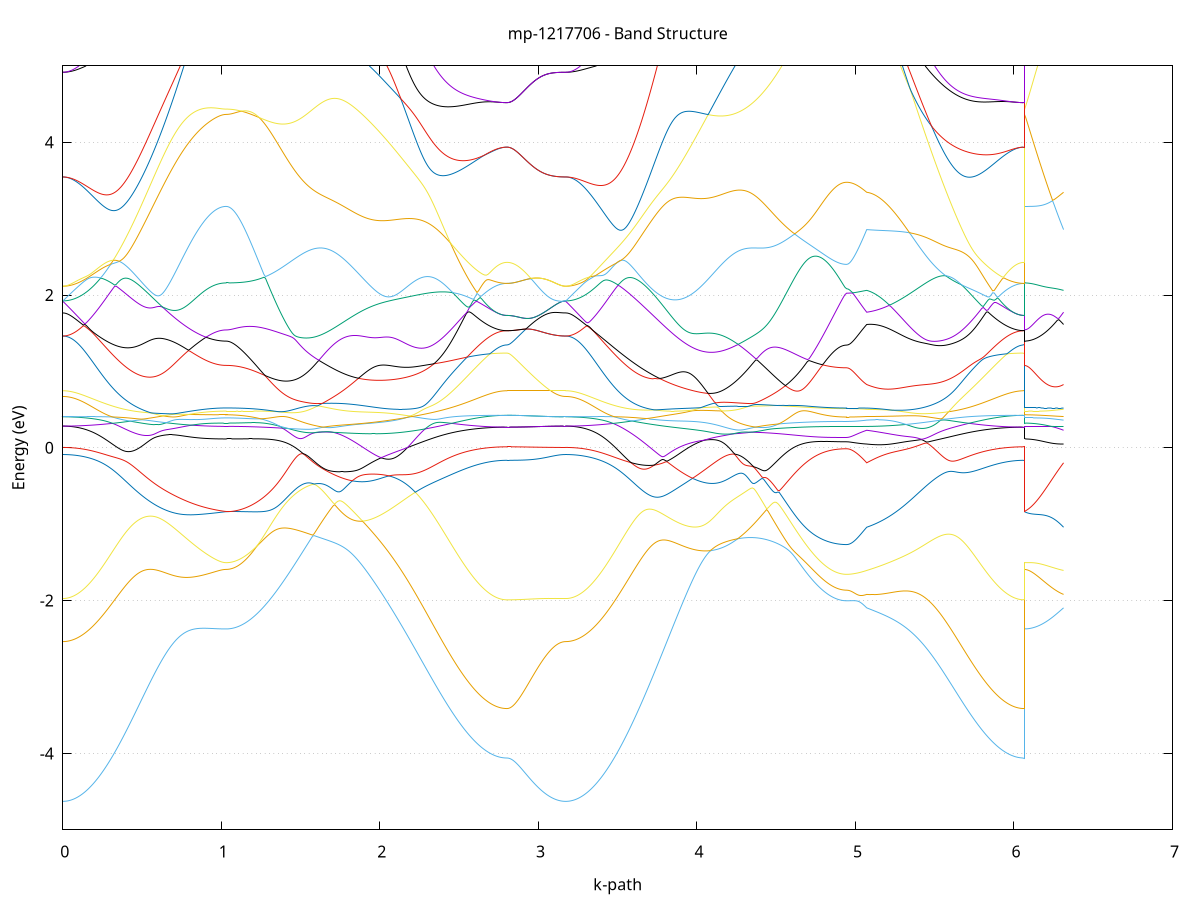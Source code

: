 set title 'mp-1217706 - Band Structure'
set xlabel 'k-path'
set ylabel 'Energy (eV)'
set grid y
set yrange [-5:5]
set terminal png size 800,600
set output 'mp-1217706_bands_gnuplot.png'
plot '-' using 1:2 with lines notitle, '-' using 1:2 with lines notitle, '-' using 1:2 with lines notitle, '-' using 1:2 with lines notitle, '-' using 1:2 with lines notitle, '-' using 1:2 with lines notitle, '-' using 1:2 with lines notitle, '-' using 1:2 with lines notitle, '-' using 1:2 with lines notitle, '-' using 1:2 with lines notitle, '-' using 1:2 with lines notitle, '-' using 1:2 with lines notitle, '-' using 1:2 with lines notitle, '-' using 1:2 with lines notitle, '-' using 1:2 with lines notitle, '-' using 1:2 with lines notitle, '-' using 1:2 with lines notitle, '-' using 1:2 with lines notitle, '-' using 1:2 with lines notitle, '-' using 1:2 with lines notitle, '-' using 1:2 with lines notitle, '-' using 1:2 with lines notitle, '-' using 1:2 with lines notitle, '-' using 1:2 with lines notitle, '-' using 1:2 with lines notitle, '-' using 1:2 with lines notitle, '-' using 1:2 with lines notitle, '-' using 1:2 with lines notitle, '-' using 1:2 with lines notitle, '-' using 1:2 with lines notitle, '-' using 1:2 with lines notitle, '-' using 1:2 with lines notitle, '-' using 1:2 with lines notitle, '-' using 1:2 with lines notitle, '-' using 1:2 with lines notitle, '-' using 1:2 with lines notitle, '-' using 1:2 with lines notitle, '-' using 1:2 with lines notitle, '-' using 1:2 with lines notitle, '-' using 1:2 with lines notitle, '-' using 1:2 with lines notitle, '-' using 1:2 with lines notitle, '-' using 1:2 with lines notitle, '-' using 1:2 with lines notitle, '-' using 1:2 with lines notitle, '-' using 1:2 with lines notitle, '-' using 1:2 with lines notitle, '-' using 1:2 with lines notitle, '-' using 1:2 with lines notitle, '-' using 1:2 with lines notitle, '-' using 1:2 with lines notitle, '-' using 1:2 with lines notitle, '-' using 1:2 with lines notitle, '-' using 1:2 with lines notitle, '-' using 1:2 with lines notitle, '-' using 1:2 with lines notitle, '-' using 1:2 with lines notitle, '-' using 1:2 with lines notitle, '-' using 1:2 with lines notitle, '-' using 1:2 with lines notitle, '-' using 1:2 with lines notitle, '-' using 1:2 with lines notitle, '-' using 1:2 with lines notitle, '-' using 1:2 with lines notitle
0.000000 -34.733233
0.009908 -34.733233
0.019816 -34.733133
0.029724 -34.732933
0.039631 -34.732633
0.049539 -34.732233
0.059447 -34.731833
0.069355 -34.731333
0.079263 -34.730633
0.089171 -34.730033
0.099078 -34.729233
0.108986 -34.728433
0.118894 -34.727533
0.128802 -34.726533
0.138710 -34.725433
0.148618 -34.724333
0.158525 -34.723133
0.168433 -34.721833
0.178341 -34.720433
0.188249 -34.719033
0.198157 -34.717533
0.208065 -34.715933
0.217972 -34.714233
0.227880 -34.712533
0.237788 -34.710833
0.247696 -34.709033
0.257604 -34.707133
0.267512 -34.705133
0.277419 -34.703133
0.287327 -34.701133
0.297235 -34.698933
0.307143 -34.696833
0.317051 -34.694633
0.326959 -34.692333
0.336866 -34.690033
0.346774 -34.687633
0.356682 -34.685233
0.366590 -34.682833
0.376498 -34.680433
0.386406 -34.677933
0.396314 -34.675333
0.406221 -34.672733
0.416129 -34.670133
0.426037 -34.667533
0.435945 -34.664933
0.445853 -34.662233
0.455761 -34.659533
0.465668 -34.656833
0.475576 -34.654033
0.485484 -34.651333
0.495392 -34.648533
0.505300 -34.645833
0.515208 -34.643033
0.525115 -34.640233
0.535023 -34.637533
0.544931 -34.634733
0.554839 -34.632033
0.564747 -34.629233
0.574655 -34.626533
0.584562 -34.623733
0.594470 -34.621033
0.604378 -34.618433
0.614286 -34.615733
0.624194 -34.613133
0.634102 -34.610433
0.644009 -34.607933
0.653917 -34.605333
0.663825 -34.602733
0.673733 -34.600233
0.683641 -34.597833
0.693549 -34.595333
0.703456 -34.593033
0.713364 -34.590633
0.723272 -34.588333
0.733180 -34.586133
0.743088 -34.583933
0.752996 -34.581833
0.762904 -34.579733
0.772811 -34.577633
0.782719 -34.575733
0.792627 -34.573833
0.802535 -34.571933
0.812443 -34.570133
0.822351 -34.568433
0.832258 -34.566833
0.842166 -34.565233
0.852074 -34.563733
0.861982 -34.562333
0.871890 -34.560933
0.881798 -34.559633
0.891705 -34.558533
0.901613 -34.557333
0.911521 -34.556233
0.921429 -34.555333
0.931337 -34.554433
0.941245 -34.553633
0.951152 -34.552933
0.961060 -34.552233
0.970968 -34.551733
0.980876 -34.551233
0.990784 -34.550833
1.000692 -34.550533
1.010599 -34.550333
1.020507 -34.550233
1.030415 -34.550233
1.030415 -34.550233
1.040336 -34.550133
1.050256 -34.550133
1.060176 -34.550033
1.070097 -34.549933
1.080017 -34.549833
1.089937 -34.549633
1.099858 -34.549433
1.109778 -34.549233
1.119698 -34.549033
1.129619 -34.548733
1.139539 -34.548433
1.149459 -34.548133
1.159380 -34.547833
1.169300 -34.547533
1.179220 -34.547133
1.189141 -34.546733
1.199061 -34.546333
1.208981 -34.545833
1.218902 -34.545433
1.228822 -34.544933
1.238742 -34.544433
1.248663 -34.543933
1.258583 -34.543333
1.268503 -34.542833
1.278424 -34.542233
1.288344 -34.541733
1.298264 -34.541133
1.308185 -34.540533
1.318105 -34.539933
1.328026 -34.539333
1.337946 -34.538733
1.347866 -34.538133
1.357787 -34.537533
1.367707 -34.536833
1.377627 -34.536233
1.387548 -34.535633
1.397468 -34.535133
1.407388 -34.534533
1.417309 -34.533933
1.427229 -34.533433
1.437149 -34.532833
1.447070 -34.532333
1.456990 -34.531733
1.466910 -34.531233
1.476831 -34.530733
1.486751 -34.530333
1.496671 -34.529833
1.506592 -34.529433
1.516512 -34.529033
1.526432 -34.528733
1.536353 -34.528333
1.546273 -34.528033
1.556193 -34.527733
1.566114 -34.527533
1.576034 -34.527333
1.585955 -34.527233
1.595875 -34.527033
1.605795 -34.527033
1.615716 -34.526933
1.625636 -34.526933
1.635556 -34.526933
1.645477 -34.527033
1.655397 -34.527233
1.655397 -34.527233
1.665370 -34.527333
1.675343 -34.527633
1.685316 -34.527933
1.695290 -34.528233
1.705263 -34.528633
1.715236 -34.529133
1.725209 -34.529633
1.735182 -34.530133
1.745156 -34.530833
1.755129 -34.531433
1.765102 -34.532233
1.775075 -34.532933
1.785048 -34.533833
1.795021 -34.534733
1.804995 -34.535633
1.814968 -34.536633
1.824941 -34.537733
1.834914 -34.538933
1.844887 -34.540133
1.854860 -34.541333
1.864834 -34.542733
1.874807 -34.544033
1.884780 -34.545533
1.894753 -34.547033
1.904726 -34.548633
1.914699 -34.550233
1.924673 -34.551933
1.934646 -34.553633
1.944619 -34.555433
1.954592 -34.557233
1.964565 -34.559133
1.974539 -34.561133
1.984512 -34.563133
1.994485 -34.565133
2.004458 -34.567333
2.014431 -34.569433
2.024404 -34.571633
2.034378 -34.573933
2.044351 -34.576233
2.054324 -34.578533
2.064297 -34.580933
2.074270 -34.583333
2.084243 -34.585833
2.094217 -34.588333
2.104190 -34.590933
2.114163 -34.593433
2.124136 -34.596033
2.134109 -34.598733
2.144082 -34.601333
2.154056 -34.604033
2.164029 -34.606833
2.174002 -34.609533
2.183975 -34.612333
2.193948 -34.615133
2.203922 -34.617933
2.213895 -34.620733
2.223868 -34.623533
2.233841 -34.626433
2.243814 -34.629233
2.253787 -34.632133
2.263761 -34.634933
2.273734 -34.637833
2.283707 -34.640633
2.293680 -34.643533
2.303653 -34.646333
2.313626 -34.649133
2.323600 -34.652033
2.333573 -34.654833
2.343546 -34.657533
2.353519 -34.660333
2.363492 -34.663133
2.373465 -34.665833
2.383439 -34.668433
2.393412 -34.671133
2.403385 -34.673733
2.413358 -34.676333
2.423331 -34.678933
2.433305 -34.681433
2.443278 -34.683933
2.453251 -34.686433
2.463224 -34.688833
2.473197 -34.691233
2.483170 -34.693533
2.493144 -34.695833
2.503117 -34.698033
2.513090 -34.700233
2.523063 -34.702333
2.533036 -34.704433
2.543009 -34.706333
2.552983 -34.708333
2.562956 -34.710133
2.572929 -34.712033
2.582902 -34.713733
2.592875 -34.715433
2.602849 -34.717033
2.612822 -34.718633
2.622795 -34.720033
2.632768 -34.721433
2.642741 -34.722733
2.652714 -34.724033
2.662688 -34.725133
2.672661 -34.726233
2.682634 -34.727333
2.692607 -34.728233
2.702580 -34.729033
2.712553 -34.729833
2.722527 -34.730533
2.732500 -34.731133
2.742473 -34.731733
2.752446 -34.732133
2.762419 -34.732533
2.772392 -34.732833
2.782366 -34.733133
2.792339 -34.733233
2.802312 -34.733233
2.802312 -34.733233
2.812050 -34.733233
2.821789 -34.733233
2.831527 -34.733233
2.841266 -34.733233
2.851004 -34.733233
2.860742 -34.733233
2.870481 -34.733233
2.880219 -34.733233
2.889957 -34.733233
2.899696 -34.733233
2.909434 -34.733233
2.919173 -34.733233
2.928911 -34.733233
2.938649 -34.733233
2.948388 -34.733233
2.958126 -34.733233
2.967865 -34.733233
2.977603 -34.733233
2.987341 -34.733233
2.997080 -34.733333
3.006818 -34.733333
3.016556 -34.733333
3.026295 -34.733333
3.036033 -34.733333
3.045772 -34.733333
3.055510 -34.733333
3.065248 -34.733333
3.074987 -34.733233
3.084725 -34.733233
3.094464 -34.733233
3.104202 -34.733233
3.113940 -34.733233
3.123679 -34.733233
3.133417 -34.733233
3.143156 -34.733233
3.152894 -34.733233
3.162632 -34.733233
3.172371 -34.733233
3.172371 -34.733233
3.182358 -34.733233
3.192345 -34.733133
3.202332 -34.732833
3.212319 -34.732633
3.222306 -34.732233
3.232293 -34.731733
3.242280 -34.731233
3.252267 -34.730633
3.262254 -34.729933
3.272241 -34.729133
3.282228 -34.728233
3.292215 -34.727333
3.302202 -34.726333
3.312189 -34.725233
3.322176 -34.724033
3.332163 -34.722733
3.342150 -34.721433
3.352137 -34.720033
3.362124 -34.718533
3.372111 -34.717033
3.382098 -34.715433
3.392085 -34.713733
3.402072 -34.711933
3.412059 -34.710133
3.422046 -34.708233
3.432033 -34.706333
3.442020 -34.704333
3.452006 -34.702233
3.461994 -34.700133
3.471980 -34.697933
3.481967 -34.695733
3.491954 -34.693433
3.501941 -34.691133
3.511928 -34.688733
3.521915 -34.686333
3.531902 -34.683833
3.541889 -34.681433
3.551876 -34.678833
3.561863 -34.676233
3.571850 -34.673633
3.581837 -34.671033
3.591824 -34.668333
3.601811 -34.665633
3.611798 -34.662933
3.621785 -34.660233
3.631772 -34.657433
3.641759 -34.654633
3.651746 -34.651833
3.661733 -34.649033
3.671720 -34.646133
3.681707 -34.643333
3.691694 -34.640433
3.701681 -34.637633
3.711668 -34.634833
3.721655 -34.631933
3.731642 -34.629033
3.741629 -34.626233
3.751616 -34.623333
3.761603 -34.620533
3.771590 -34.617733
3.781577 -34.614933
3.791564 -34.612133
3.801551 -34.609333
3.811538 -34.606633
3.821525 -34.603933
3.831512 -34.601233
3.841499 -34.598533
3.851486 -34.595833
3.861473 -34.593233
3.871460 -34.590633
3.881447 -34.588133
3.891434 -34.585633
3.901421 -34.583133
3.911408 -34.580733
3.921395 -34.578333
3.931382 -34.575933
3.941369 -34.573633
3.951356 -34.571433
3.961343 -34.569233
3.971330 -34.567033
3.981317 -34.564933
3.991304 -34.562833
4.001291 -34.560833
4.011278 -34.558933
4.021265 -34.557033
4.031252 -34.555133
4.041239 -34.553333
4.051226 -34.551633
4.061213 -34.549933
4.071200 -34.548333
4.081187 -34.546733
4.091174 -34.545233
4.101161 -34.543833
4.111148 -34.542433
4.121135 -34.541133
4.131122 -34.539833
4.141109 -34.538633
4.151096 -34.537533
4.161083 -34.536433
4.171070 -34.535433
4.181057 -34.534533
4.191044 -34.533633
4.201031 -34.532733
4.211018 -34.532033
4.221005 -34.531333
4.230992 -34.530633
4.240979 -34.530033
4.250966 -34.529533
4.260953 -34.529033
4.270940 -34.528533
4.280927 -34.528233
4.290914 -34.527833
4.300901 -34.527533
4.310888 -34.527333
4.320875 -34.527233
4.330862 -34.527033
4.340849 -34.527033
4.350836 -34.526933
4.360823 -34.526933
4.370810 -34.527033
4.370810 -34.527033
4.380697 -34.527133
4.390584 -34.527233
4.400472 -34.527433
4.410359 -34.527633
4.420246 -34.527833
4.430133 -34.528133
4.440020 -34.528433
4.449908 -34.528733
4.459795 -34.529133
4.469682 -34.529533
4.479569 -34.529933
4.489456 -34.530433
4.499344 -34.530833
4.509231 -34.531333
4.519118 -34.531833
4.529005 -34.532333
4.538892 -34.532933
4.548780 -34.533433
4.558667 -34.534033
4.568554 -34.534533
4.578441 -34.535133
4.588328 -34.535733
4.598216 -34.536333
4.608103 -34.536933
4.617990 -34.537533
4.627877 -34.538133
4.637764 -34.538833
4.647652 -34.539433
4.657539 -34.540033
4.667426 -34.540533
4.677313 -34.541133
4.687200 -34.541733
4.697088 -34.542233
4.706975 -34.542833
4.716862 -34.543333
4.726749 -34.543933
4.736636 -34.544433
4.746524 -34.544933
4.756411 -34.545433
4.766298 -34.545833
4.776185 -34.546333
4.786072 -34.546733
4.795960 -34.547133
4.805847 -34.547533
4.815734 -34.547833
4.825621 -34.548233
4.835508 -34.548533
4.845396 -34.548833
4.855283 -34.549033
4.865170 -34.549333
4.875057 -34.549533
4.884944 -34.549733
4.894832 -34.549933
4.904719 -34.550033
4.914606 -34.550133
4.924493 -34.550233
4.934380 -34.550233
4.944268 -34.550233
4.944268 -34.550233
4.954028 -34.550233
4.963789 -34.550233
4.973550 -34.550233
4.983310 -34.550333
4.993071 -34.550333
5.002832 -34.550333
5.012592 -34.550333
5.022353 -34.550333
5.032114 -34.550433
5.041875 -34.550433
5.051635 -34.550533
5.061396 -34.550533
5.071157 -34.550633
5.071157 -34.550633
5.081089 -34.550933
5.091022 -34.551333
5.100954 -34.551733
5.110887 -34.552333
5.120820 -34.553033
5.130752 -34.553733
5.140685 -34.554533
5.150617 -34.555433
5.160550 -34.556433
5.170482 -34.557533
5.180415 -34.558633
5.190348 -34.559833
5.200280 -34.561133
5.210213 -34.562533
5.220145 -34.564033
5.230078 -34.565533
5.240010 -34.567133
5.249943 -34.568833
5.259876 -34.570533
5.269808 -34.572433
5.279741 -34.574233
5.289673 -34.576233
5.299606 -34.578233
5.309538 -34.580233
5.319471 -34.582433
5.329404 -34.584533
5.339336 -34.586733
5.349269 -34.589033
5.359201 -34.591333
5.369134 -34.593733
5.379067 -34.596133
5.388999 -34.598633
5.398932 -34.601133
5.408864 -34.603633
5.418797 -34.606233
5.428729 -34.608833
5.438662 -34.611533
5.448595 -34.614133
5.458527 -34.616833
5.468460 -34.619533
5.478392 -34.622233
5.488325 -34.625033
5.498257 -34.627733
5.508190 -34.630533
5.518123 -34.633333
5.528055 -34.636133
5.537988 -34.638833
5.547920 -34.641633
5.557853 -34.644433
5.567785 -34.647233
5.577718 -34.650033
5.587651 -34.652833
5.597583 -34.655533
5.607516 -34.658333
5.617448 -34.661033
5.627381 -34.663733
5.637313 -34.666433
5.647246 -34.669033
5.657179 -34.671733
5.667111 -34.674333
5.677044 -34.676833
5.686976 -34.679433
5.696909 -34.681933
5.706841 -34.684433
5.716774 -34.686833
5.726707 -34.689233
5.736639 -34.691533
5.746572 -34.693833
5.756504 -34.696133
5.766437 -34.698333
5.776370 -34.700433
5.786302 -34.702633
5.796235 -34.704633
5.806167 -34.706633
5.816100 -34.708533
5.826032 -34.710433
5.835965 -34.712233
5.845898 -34.713933
5.855830 -34.715633
5.865763 -34.717233
5.875695 -34.718733
5.885628 -34.720133
5.895560 -34.721533
5.905493 -34.722833
5.915426 -34.724133
5.925358 -34.725233
5.935291 -34.726333
5.945223 -34.727333
5.955156 -34.728333
5.965088 -34.729133
5.975021 -34.729933
5.984954 -34.730633
5.994886 -34.731233
6.004819 -34.731733
6.014751 -34.732233
6.024684 -34.732533
6.034617 -34.732833
6.044549 -34.733133
6.054482 -34.733233
6.064414 -34.733233
6.064414 -34.550233
6.074354 -34.550233
6.084294 -34.550233
6.094233 -34.550233
6.104173 -34.550233
6.114113 -34.550233
6.124052 -34.550233
6.133992 -34.550233
6.143932 -34.550233
6.153872 -34.550233
6.163811 -34.550233
6.173751 -34.550233
6.183691 -34.550233
6.193630 -34.550333
6.203570 -34.550333
6.213510 -34.550333
6.223450 -34.550333
6.233389 -34.550433
6.243329 -34.550433
6.253269 -34.550433
6.263208 -34.550533
6.273148 -34.550533
6.283088 -34.550533
6.293028 -34.550533
6.302967 -34.550633
6.312907 -34.550633
e
0.000000 -22.689533
0.009908 -22.689433
0.019816 -22.689333
0.029724 -22.689233
0.039631 -22.689033
0.049539 -22.688733
0.059447 -22.688333
0.069355 -22.687933
0.079263 -22.687533
0.089171 -22.686933
0.099078 -22.686333
0.108986 -22.685733
0.118894 -22.685033
0.128802 -22.684233
0.138710 -22.683433
0.148618 -22.682533
0.158525 -22.681633
0.168433 -22.680633
0.178341 -22.679633
0.188249 -22.678533
0.198157 -22.677333
0.208065 -22.676133
0.217972 -22.674933
0.227880 -22.673633
0.237788 -22.672333
0.247696 -22.670933
0.257604 -22.669533
0.267512 -22.668033
0.277419 -22.666633
0.287327 -22.665033
0.297235 -22.663533
0.307143 -22.661933
0.317051 -22.660333
0.326959 -22.658733
0.336866 -22.657033
0.346774 -22.655433
0.356682 -22.653733
0.366590 -22.652033
0.376498 -22.650333
0.386406 -22.648733
0.396314 -22.647033
0.406221 -22.645433
0.416129 -22.643833
0.426037 -22.642233
0.435945 -22.640633
0.445853 -22.639133
0.455761 -22.637733
0.465668 -22.636333
0.475576 -22.635033
0.485484 -22.633833
0.495392 -22.632833
0.505300 -22.631833
0.515208 -22.631033
0.525115 -22.630333
0.535023 -22.629833
0.544931 -22.629533
0.554839 -22.629533
0.564747 -22.629733
0.574655 -22.630133
0.584562 -22.630833
0.594470 -22.631933
0.604378 -22.633333
0.614286 -22.635133
0.624194 -22.637333
0.634102 -22.640033
0.644009 -22.643233
0.653917 -22.647033
0.663825 -22.651333
0.673733 -22.656133
0.683641 -22.661433
0.693549 -22.667033
0.703456 -22.672933
0.713364 -22.679033
0.723272 -22.685133
0.733180 -22.691233
0.743088 -22.697433
0.752996 -22.703433
0.762904 -22.709433
0.772811 -22.715233
0.782719 -22.720933
0.792627 -22.726433
0.802535 -22.731833
0.812443 -22.737033
0.822351 -22.742033
0.832258 -22.746833
0.842166 -22.751533
0.852074 -22.755933
0.861982 -22.760133
0.871890 -22.764133
0.881798 -22.767933
0.891705 -22.771433
0.901613 -22.774733
0.911521 -22.777833
0.921429 -22.780733
0.931337 -22.783333
0.941245 -22.785733
0.951152 -22.787833
0.961060 -22.789733
0.970968 -22.791333
0.980876 -22.792733
0.990784 -22.793833
1.000692 -22.794733
1.010599 -22.795433
1.020507 -22.795733
1.030415 -22.795933
1.030415 -22.795933
1.040336 -22.795833
1.050256 -22.795633
1.060176 -22.795333
1.070097 -22.794933
1.080017 -22.794433
1.089937 -22.793733
1.099858 -22.793033
1.109778 -22.792133
1.119698 -22.791133
1.129619 -22.789933
1.139539 -22.788733
1.149459 -22.787433
1.159380 -22.785933
1.169300 -22.784333
1.179220 -22.782633
1.189141 -22.780833
1.199061 -22.778933
1.208981 -22.776933
1.218902 -22.774733
1.228822 -22.772533
1.238742 -22.770133
1.248663 -22.767733
1.258583 -22.765133
1.268503 -22.762433
1.278424 -22.759633
1.288344 -22.756833
1.298264 -22.753833
1.308185 -22.750733
1.318105 -22.747633
1.328026 -22.744333
1.337946 -22.741033
1.347866 -22.737533
1.357787 -22.734033
1.367707 -22.730433
1.377627 -22.726733
1.387548 -22.722933
1.397468 -22.719033
1.407388 -22.715133
1.417309 -22.711033
1.427229 -22.706933
1.437149 -22.702833
1.447070 -22.698533
1.456990 -22.694233
1.466910 -22.689833
1.476831 -22.685433
1.486751 -22.680933
1.496671 -22.676433
1.506592 -22.671833
1.516512 -22.667133
1.526432 -22.662433
1.536353 -22.657733
1.546273 -22.652933
1.556193 -22.648233
1.566114 -22.643433
1.576034 -22.638633
1.585955 -22.633933
1.595875 -22.629433
1.605795 -22.625333
1.615716 -22.622733
1.625636 -22.623233
1.635556 -22.626233
1.645477 -22.630133
1.655397 -22.634133
1.655397 -22.634133
1.665370 -22.638233
1.675343 -22.642233
1.685316 -22.646033
1.695290 -22.649733
1.705263 -22.653333
1.715236 -22.656633
1.725209 -22.659833
1.735182 -22.662833
1.745156 -22.665633
1.755129 -22.668233
1.765102 -22.670533
1.775075 -22.672733
1.785048 -22.674733
1.795021 -22.676433
1.804995 -22.678033
1.814968 -22.679333
1.824941 -22.680433
1.834914 -22.681233
1.844887 -22.681933
1.854860 -22.682333
1.864834 -22.682533
1.874807 -22.682533
1.884780 -22.682333
1.894753 -22.681933
1.904726 -22.681333
1.914699 -22.680433
1.924673 -22.679433
1.934646 -22.678233
1.944619 -22.676833
1.954592 -22.675233
1.964565 -22.673433
1.974539 -22.671533
1.984512 -22.669433
1.994485 -22.667233
2.004458 -22.664833
2.014431 -22.662433
2.024404 -22.659833
2.034378 -22.657233
2.044351 -22.654533
2.054324 -22.651833
2.064297 -22.649133
2.074270 -22.646533
2.084243 -22.643833
2.094217 -22.641333
2.104190 -22.638933
2.114163 -22.636633
2.124136 -22.634633
2.134109 -22.632733
2.144082 -22.631033
2.154056 -22.629733
2.164029 -22.628533
2.174002 -22.627733
2.183975 -22.627133
2.193948 -22.626933
2.203922 -22.626933
2.213895 -22.627233
2.223868 -22.627733
2.233841 -22.628533
2.243814 -22.629533
2.253787 -22.630733
2.263761 -22.632133
2.273734 -22.633733
2.283707 -22.635433
2.293680 -22.637233
2.303653 -22.639233
2.313626 -22.641233
2.323600 -22.643433
2.333573 -22.645633
2.343546 -22.647933
2.353519 -22.650233
2.363492 -22.652633
2.373465 -22.655033
2.383439 -22.657433
2.393412 -22.659933
2.403385 -22.662333
2.413358 -22.664833
2.423331 -22.667233
2.433305 -22.669633
2.443278 -22.672033
2.453251 -22.674433
2.463224 -22.676833
2.473197 -22.679233
2.483170 -22.681533
2.493144 -22.683733
2.503117 -22.686033
2.513090 -22.688133
2.523063 -22.690333
2.533036 -22.692433
2.543009 -22.694433
2.552983 -22.696433
2.562956 -22.698333
2.572929 -22.700133
2.582902 -22.701933
2.592875 -22.703633
2.602849 -22.705333
2.612822 -22.706933
2.622795 -22.708433
2.632768 -22.709833
2.642741 -22.711233
2.652714 -22.712533
2.662688 -22.713733
2.672661 -22.714833
2.682634 -22.715933
2.692607 -22.716933
2.702580 -22.717833
2.712553 -22.718633
2.722527 -22.719333
2.732500 -22.720033
2.742473 -22.720533
2.752446 -22.721033
2.762419 -22.721433
2.772392 -22.721733
2.782366 -22.721933
2.792339 -22.722033
2.802312 -22.722133
2.802312 -22.722133
2.812050 -22.722033
2.821789 -22.721933
2.831527 -22.721633
2.841266 -22.721333
2.851004 -22.720833
2.860742 -22.720333
2.870481 -22.719633
2.880219 -22.718933
2.889957 -22.718133
2.899696 -22.717233
2.909434 -22.716233
2.919173 -22.715233
2.928911 -22.714133
2.938649 -22.712933
2.948388 -22.711733
2.958126 -22.710533
2.967865 -22.709233
2.977603 -22.707933
2.987341 -22.706533
2.997080 -22.705233
3.006818 -22.703833
3.016556 -22.702533
3.026295 -22.701233
3.036033 -22.699933
3.045772 -22.698633
3.055510 -22.697433
3.065248 -22.696333
3.074987 -22.695233
3.084725 -22.694133
3.094464 -22.693233
3.104202 -22.692433
3.113940 -22.691633
3.123679 -22.691033
3.133417 -22.690433
3.143156 -22.690033
3.152894 -22.689733
3.162632 -22.689533
3.172371 -22.689533
3.172371 -22.689533
3.182358 -22.689433
3.192345 -22.689333
3.202332 -22.689233
3.212319 -22.688933
3.222306 -22.688633
3.232293 -22.688333
3.242280 -22.687833
3.252267 -22.687333
3.262254 -22.686833
3.272241 -22.686233
3.282228 -22.685533
3.292215 -22.684733
3.302202 -22.683933
3.312189 -22.683133
3.322176 -22.682133
3.332163 -22.681233
3.342150 -22.680133
3.352137 -22.679033
3.362124 -22.677933
3.372111 -22.676733
3.382098 -22.675433
3.392085 -22.674133
3.402072 -22.672833
3.412059 -22.671433
3.422046 -22.670033
3.432033 -22.668533
3.442020 -22.667033
3.452006 -22.665433
3.461994 -22.663833
3.471980 -22.662233
3.481967 -22.660633
3.491954 -22.658933
3.501941 -22.657233
3.511928 -22.655533
3.521915 -22.653833
3.531902 -22.652133
3.541889 -22.650433
3.551876 -22.648733
3.561863 -22.647033
3.571850 -22.645233
3.581837 -22.643633
3.591824 -22.641933
3.601811 -22.640333
3.611798 -22.638733
3.621785 -22.637133
3.631772 -22.635633
3.641759 -22.634133
3.651746 -22.632833
3.661733 -22.631533
3.671720 -22.630333
3.681707 -22.629233
3.691694 -22.628233
3.701681 -22.627433
3.711668 -22.626633
3.721655 -22.626133
3.731642 -22.625733
3.741629 -22.625433
3.751616 -22.625433
3.761603 -22.625533
3.771590 -22.625933
3.781577 -22.626433
3.791564 -22.627233
3.801551 -22.628133
3.811538 -22.629333
3.821525 -22.630733
3.831512 -22.632233
3.841499 -22.634033
3.851486 -22.635933
3.861473 -22.637933
3.871460 -22.640033
3.881447 -22.642333
3.891434 -22.644633
3.901421 -22.647033
3.911408 -22.649433
3.921395 -22.651833
3.931382 -22.654233
3.941369 -22.656533
3.951356 -22.658833
3.961343 -22.661133
3.971330 -22.663233
3.981317 -22.665233
3.991304 -22.667133
4.001291 -22.668933
4.011278 -22.670633
4.021265 -22.672133
4.031252 -22.673433
4.041239 -22.674533
4.051226 -22.675533
4.061213 -22.676333
4.071200 -22.676933
4.081187 -22.677333
4.091174 -22.677633
4.101161 -22.677633
4.111148 -22.677433
4.121135 -22.677033
4.131122 -22.676333
4.141109 -22.675533
4.151096 -22.674533
4.161083 -22.673233
4.171070 -22.671833
4.181057 -22.670133
4.191044 -22.668233
4.201031 -22.666133
4.211018 -22.663933
4.221005 -22.661433
4.230992 -22.658733
4.240979 -22.655833
4.250966 -22.652733
4.260953 -22.649433
4.270940 -22.645933
4.280927 -22.642333
4.290914 -22.638433
4.300901 -22.634533
4.310888 -22.630333
4.320875 -22.626033
4.330862 -22.623433
4.340849 -22.622833
4.350836 -22.622533
4.360823 -22.622533
4.370810 -22.622933
4.370810 -22.622933
4.380697 -22.625933
4.390584 -22.630533
4.400472 -22.635233
4.410359 -22.639833
4.420246 -22.644433
4.430133 -22.649033
4.440020 -22.653533
4.449908 -22.658033
4.459795 -22.662533
4.469682 -22.666933
4.479569 -22.671333
4.489456 -22.675633
4.499344 -22.679833
4.509231 -22.684033
4.519118 -22.688133
4.529005 -22.692233
4.538892 -22.696233
4.548780 -22.700233
4.558667 -22.704033
4.568554 -22.707933
4.578441 -22.711633
4.588328 -22.715233
4.598216 -22.718833
4.608103 -22.722333
4.617990 -22.725733
4.627877 -22.729133
4.637764 -22.732333
4.647652 -22.735533
4.657539 -22.738633
4.667426 -22.741633
4.677313 -22.744533
4.687200 -22.747333
4.697088 -22.750033
4.706975 -22.752633
4.716862 -22.755133
4.726749 -22.757633
4.736636 -22.759933
4.746524 -22.762133
4.756411 -22.764233
4.766298 -22.766333
4.776185 -22.768233
4.786072 -22.770033
4.795960 -22.771733
4.805847 -22.773333
4.815734 -22.774833
4.825621 -22.776233
4.835508 -22.777533
4.845396 -22.778633
4.855283 -22.779733
4.865170 -22.780633
4.875057 -22.781533
4.884944 -22.782233
4.894832 -22.782833
4.904719 -22.783333
4.914606 -22.783733
4.924493 -22.784033
4.934380 -22.784233
4.944268 -22.784233
4.944268 -22.784233
4.954028 -22.784233
4.963789 -22.784333
4.973550 -22.784433
4.983310 -22.784533
4.993071 -22.784633
5.002832 -22.784733
5.012592 -22.784933
5.022353 -22.785133
5.032114 -22.785333
5.041875 -22.785533
5.051635 -22.785733
5.061396 -22.785933
5.071157 -22.786233
5.071157 -22.786233
5.081089 -22.785233
5.091022 -22.784133
5.100954 -22.782633
5.110887 -22.780933
5.120820 -22.779033
5.130752 -22.776833
5.140685 -22.774433
5.150617 -22.771733
5.160550 -22.768833
5.170482 -22.765633
5.180415 -22.762233
5.190348 -22.758633
5.200280 -22.754833
5.210213 -22.750733
5.220145 -22.746533
5.230078 -22.742033
5.240010 -22.737433
5.249943 -22.732533
5.259876 -22.727533
5.269808 -22.722333
5.279741 -22.716933
5.289673 -22.711433
5.299606 -22.705833
5.309538 -22.700133
5.319471 -22.694433
5.329404 -22.688633
5.339336 -22.682833
5.349269 -22.677133
5.359201 -22.671533
5.369134 -22.666133
5.379067 -22.661033
5.388999 -22.656233
5.398932 -22.651833
5.408864 -22.647933
5.418797 -22.644433
5.428729 -22.641433
5.438662 -22.639033
5.448595 -22.637033
5.458527 -22.635433
5.468460 -22.634333
5.478392 -22.633733
5.488325 -22.633433
5.498257 -22.633433
5.508190 -22.633833
5.518123 -22.634533
5.528055 -22.635433
5.537988 -22.636633
5.547920 -22.637933
5.557853 -22.639533
5.567785 -22.641233
5.577718 -22.643033
5.587651 -22.645033
5.597583 -22.647033
5.607516 -22.649133
5.617448 -22.651333
5.627381 -22.653633
5.637313 -22.655933
5.647246 -22.658333
5.657179 -22.660633
5.667111 -22.663033
5.677044 -22.665433
5.686976 -22.667833
5.696909 -22.670233
5.706841 -22.672533
5.716774 -22.674933
5.726707 -22.677233
5.736639 -22.679533
5.746572 -22.681833
5.756504 -22.684133
5.766437 -22.686333
5.776370 -22.688433
5.786302 -22.690533
5.796235 -22.692633
5.806167 -22.694633
5.816100 -22.696633
5.826032 -22.698533
5.835965 -22.700333
5.845898 -22.702133
5.855830 -22.703833
5.865763 -22.705433
5.875695 -22.707033
5.885628 -22.708533
5.895560 -22.709933
5.905493 -22.711333
5.915426 -22.712633
5.925358 -22.713833
5.935291 -22.714933
5.945223 -22.716033
5.955156 -22.716933
5.965088 -22.717833
5.975021 -22.718633
5.984954 -22.719333
5.994886 -22.720033
6.004819 -22.720533
6.014751 -22.721033
6.024684 -22.721433
6.034617 -22.721733
6.044549 -22.721933
6.054482 -22.722033
6.064414 -22.722133
6.064414 -22.795933
6.074354 -22.795833
6.084294 -22.795833
6.094233 -22.795733
6.104173 -22.795533
6.114113 -22.795433
6.124052 -22.795133
6.133992 -22.794933
6.143932 -22.794633
6.153872 -22.794333
6.163811 -22.793933
6.173751 -22.793533
6.183691 -22.793133
6.193630 -22.792633
6.203570 -22.792233
6.213510 -22.791733
6.223450 -22.791133
6.233389 -22.790633
6.243329 -22.790133
6.253269 -22.789533
6.263208 -22.789033
6.273148 -22.788433
6.283088 -22.787833
6.293028 -22.787333
6.302967 -22.786733
6.312907 -22.786233
e
0.000000 -22.323633
0.009908 -22.323633
0.019816 -22.323733
0.029724 -22.323833
0.039631 -22.323933
0.049539 -22.324133
0.059447 -22.324433
0.069355 -22.324733
0.079263 -22.325033
0.089171 -22.325433
0.099078 -22.325933
0.108986 -22.326433
0.118894 -22.327033
0.128802 -22.327733
0.138710 -22.328533
0.148618 -22.329433
0.158525 -22.330333
0.168433 -22.331433
0.178341 -22.332633
0.188249 -22.334033
0.198157 -22.335533
0.208065 -22.337233
0.217972 -22.339133
0.227880 -22.341133
0.237788 -22.343433
0.247696 -22.345933
0.257604 -22.348733
0.267512 -22.351733
0.277419 -22.355033
0.287327 -22.358633
0.297235 -22.362533
0.307143 -22.366833
0.317051 -22.371333
0.326959 -22.376133
0.336866 -22.381233
0.346774 -22.386633
0.356682 -22.392433
0.366590 -22.398333
0.376498 -22.404633
0.386406 -22.411133
0.396314 -22.417833
0.406221 -22.424733
0.416129 -22.431933
0.426037 -22.439233
0.435945 -22.446733
0.445853 -22.454333
0.455761 -22.462033
0.465668 -22.469933
0.475576 -22.477833
0.485484 -22.485933
0.495392 -22.493933
0.505300 -22.502133
0.515208 -22.510333
0.525115 -22.518533
0.535023 -22.526733
0.544931 -22.534933
0.554839 -22.543033
0.564747 -22.551133
0.574655 -22.559233
0.584562 -22.567233
0.594470 -22.575033
0.604378 -22.582733
0.614286 -22.590333
0.624194 -22.597633
0.634102 -22.604733
0.644009 -22.611433
0.653917 -22.617833
0.663825 -22.623833
0.673733 -22.629333
0.683641 -22.634633
0.693549 -22.639533
0.703456 -22.644233
0.713364 -22.648833
0.723272 -22.653233
0.733180 -22.657633
0.743088 -22.661933
0.752996 -22.666233
0.762904 -22.670533
0.772811 -22.674733
0.782719 -22.678833
0.792627 -22.682833
0.802535 -22.686833
0.812443 -22.690733
0.822351 -22.694533
0.832258 -22.698233
0.842166 -22.701733
0.852074 -22.705233
0.861982 -22.708433
0.871890 -22.711633
0.881798 -22.714533
0.891705 -22.717433
0.901613 -22.720033
0.911521 -22.722533
0.921429 -22.724833
0.931337 -22.726933
0.941245 -22.728833
0.951152 -22.730533
0.961060 -22.732133
0.970968 -22.733433
0.980876 -22.734533
0.990784 -22.735533
1.000692 -22.736233
1.010599 -22.736733
1.020507 -22.737033
1.030415 -22.737133
1.030415 -22.737133
1.040336 -22.737133
1.050256 -22.736933
1.060176 -22.736633
1.070097 -22.736333
1.080017 -22.735833
1.089937 -22.735233
1.099858 -22.734533
1.109778 -22.733633
1.119698 -22.732733
1.129619 -22.731733
1.139539 -22.730633
1.149459 -22.729333
1.159380 -22.728033
1.169300 -22.726533
1.179220 -22.725033
1.189141 -22.723433
1.199061 -22.721633
1.208981 -22.719833
1.218902 -22.717833
1.228822 -22.715833
1.238742 -22.713733
1.248663 -22.711533
1.258583 -22.709233
1.268503 -22.706833
1.278424 -22.704333
1.288344 -22.701733
1.298264 -22.699133
1.308185 -22.696433
1.318105 -22.693633
1.328026 -22.690733
1.337946 -22.687833
1.347866 -22.684833
1.357787 -22.681833
1.367707 -22.678733
1.377627 -22.675533
1.387548 -22.672333
1.397468 -22.669133
1.407388 -22.665833
1.417309 -22.662533
1.427229 -22.659233
1.437149 -22.655933
1.447070 -22.652633
1.456990 -22.649333
1.466910 -22.646033
1.476831 -22.642833
1.486751 -22.639633
1.496671 -22.636533
1.506592 -22.633533
1.516512 -22.630633
1.526432 -22.627933
1.536353 -22.625333
1.546273 -22.622933
1.556193 -22.620833
1.566114 -22.618833
1.576034 -22.617233
1.585955 -22.615933
1.595875 -22.614933
1.605795 -22.614233
1.615716 -22.613933
1.625636 -22.614033
1.635556 -22.614333
1.645477 -22.615033
1.655397 -22.616033
1.655397 -22.616033
1.665370 -22.617233
1.675343 -22.618633
1.685316 -22.620233
1.695290 -22.621933
1.705263 -22.623733
1.715236 -22.625633
1.725209 -22.627533
1.735182 -22.629433
1.745156 -22.631333
1.755129 -22.633133
1.765102 -22.634833
1.775075 -22.636533
1.785048 -22.638033
1.795021 -22.639433
1.804995 -22.640733
1.814968 -22.641833
1.824941 -22.642833
1.834914 -22.643633
1.844887 -22.644233
1.854860 -22.644633
1.864834 -22.644933
1.874807 -22.644933
1.884780 -22.644733
1.894753 -22.644433
1.904726 -22.643833
1.914699 -22.643033
1.924673 -22.642033
1.934646 -22.640833
1.944619 -22.639333
1.954592 -22.637733
1.964565 -22.635833
1.974539 -22.633733
1.984512 -22.631433
1.994485 -22.628933
2.004458 -22.626133
2.014431 -22.623233
2.024404 -22.620033
2.034378 -22.616633
2.044351 -22.613033
2.054324 -22.609333
2.064297 -22.605333
2.074270 -22.601133
2.084243 -22.596733
2.094217 -22.592133
2.104190 -22.587433
2.114163 -22.582433
2.124136 -22.577333
2.134109 -22.572033
2.144082 -22.566633
2.154056 -22.561033
2.164029 -22.555233
2.174002 -22.549333
2.183975 -22.543333
2.193948 -22.537133
2.203922 -22.530833
2.213895 -22.524433
2.223868 -22.517833
2.233841 -22.511233
2.243814 -22.504533
2.253787 -22.497733
2.263761 -22.490933
2.273734 -22.483933
2.283707 -22.476933
2.293680 -22.469933
2.303653 -22.462933
2.313626 -22.455833
2.323600 -22.448733
2.333573 -22.441633
2.343546 -22.434533
2.353519 -22.427533
2.363492 -22.420533
2.373465 -22.413533
2.383439 -22.406633
2.393412 -22.399833
2.403385 -22.393133
2.413358 -22.386533
2.423331 -22.380133
2.433305 -22.373833
2.443278 -22.367633
2.453251 -22.361633
2.463224 -22.355933
2.473197 -22.350333
2.483170 -22.345033
2.493144 -22.339933
2.503117 -22.335033
2.513090 -22.330533
2.523063 -22.326233
2.533036 -22.322133
2.543009 -22.318433
2.552983 -22.314933
2.562956 -22.311733
2.572929 -22.308833
2.582902 -22.306133
2.592875 -22.303633
2.602849 -22.301433
2.612822 -22.299333
2.622795 -22.297533
2.632768 -22.295833
2.642741 -22.294433
2.652714 -22.293033
2.662688 -22.291833
2.672661 -22.290733
2.682634 -22.289733
2.692607 -22.288933
2.702580 -22.288133
2.712553 -22.287533
2.722527 -22.286933
2.732500 -22.286433
2.742473 -22.286033
2.752446 -22.285633
2.762419 -22.285333
2.772392 -22.285133
2.782366 -22.284933
2.792339 -22.284833
2.802312 -22.284833
2.802312 -22.284833
2.812050 -22.284933
2.821789 -22.285133
2.831527 -22.285433
2.841266 -22.285833
2.851004 -22.286333
2.860742 -22.287033
2.870481 -22.287833
2.880219 -22.288633
2.889957 -22.289633
2.899696 -22.290733
2.909434 -22.291833
2.919173 -22.293133
2.928911 -22.294433
2.938649 -22.295833
2.948388 -22.297233
2.958126 -22.298733
2.967865 -22.300333
2.977603 -22.301933
2.987341 -22.303433
2.997080 -22.305033
3.006818 -22.306633
3.016556 -22.308233
3.026295 -22.309833
3.036033 -22.311333
3.045772 -22.312833
3.055510 -22.314333
3.065248 -22.315633
3.074987 -22.316933
3.084725 -22.318133
3.094464 -22.319233
3.104202 -22.320233
3.113940 -22.321133
3.123679 -22.321833
3.133417 -22.322533
3.143156 -22.323033
3.152894 -22.323333
3.162632 -22.323533
3.172371 -22.323633
3.172371 -22.323633
3.182358 -22.323633
3.192345 -22.323733
3.202332 -22.323833
3.212319 -22.324033
3.222306 -22.324233
3.232293 -22.324433
3.242280 -22.324833
3.252267 -22.325133
3.262254 -22.325633
3.272241 -22.326133
3.282228 -22.326633
3.292215 -22.327333
3.302202 -22.328033
3.312189 -22.328933
3.322176 -22.329833
3.332163 -22.330833
3.342150 -22.332033
3.352137 -22.333233
3.362124 -22.334733
3.372111 -22.336233
3.382098 -22.338033
3.392085 -22.339933
3.402072 -22.342033
3.412059 -22.344433
3.422046 -22.346933
3.432033 -22.349733
3.442020 -22.352733
3.452006 -22.356033
3.461994 -22.359533
3.471980 -22.363333
3.481967 -22.367333
3.491954 -22.371633
3.501941 -22.376233
3.511928 -22.381033
3.521915 -22.386033
3.531902 -22.391333
3.541889 -22.396833
3.551876 -22.402533
3.561863 -22.408333
3.571850 -22.414433
3.581837 -22.420533
3.591824 -22.426933
3.601811 -22.433333
3.611798 -22.439833
3.621785 -22.446433
3.631772 -22.453133
3.641759 -22.459833
3.651746 -22.466633
3.661733 -22.473433
3.671720 -22.480233
3.681707 -22.487033
3.691694 -22.493833
3.701681 -22.500533
3.711668 -22.507333
3.721655 -22.513933
3.731642 -22.520533
3.741629 -22.527033
3.751616 -22.533533
3.761603 -22.539833
3.771590 -22.546133
3.781577 -22.552233
3.791564 -22.558233
3.801551 -22.564133
3.811538 -22.569933
3.821525 -22.575533
3.831512 -22.581033
3.841499 -22.586333
3.851486 -22.591433
3.861473 -22.596433
3.871460 -22.601233
3.881447 -22.605833
3.891434 -22.610233
3.901421 -22.614533
3.911408 -22.618533
3.921395 -22.622433
3.931382 -22.626033
3.941369 -22.629533
3.951356 -22.632733
3.961343 -22.635733
3.971330 -22.638533
3.981317 -22.641133
3.991304 -22.643533
4.001291 -22.645733
4.011278 -22.647633
4.021265 -22.649333
4.031252 -22.650833
4.041239 -22.652133
4.051226 -22.653233
4.061213 -22.654033
4.071200 -22.654633
4.081187 -22.655033
4.091174 -22.655233
4.101161 -22.655233
4.111148 -22.655033
4.121135 -22.654633
4.131122 -22.654133
4.141109 -22.653333
4.151096 -22.652333
4.161083 -22.651233
4.171070 -22.650033
4.181057 -22.648533
4.191044 -22.647033
4.201031 -22.645333
4.211018 -22.643633
4.221005 -22.641733
4.230992 -22.639833
4.240979 -22.637833
4.250966 -22.635933
4.260953 -22.633933
4.270940 -22.632033
4.280927 -22.630133
4.290914 -22.628433
4.300901 -22.626833
4.310888 -22.625433
4.320875 -22.624333
4.330862 -22.621633
4.340849 -22.617133
4.350836 -22.613933
4.360823 -22.616733
4.370810 -22.621233
4.370810 -22.621233
4.380697 -22.623733
4.390584 -22.624733
4.400472 -22.626133
4.410359 -22.627833
4.420246 -22.629733
4.430133 -22.631933
4.440020 -22.634333
4.449908 -22.636933
4.459795 -22.639633
4.469682 -22.642533
4.479569 -22.645533
4.489456 -22.648633
4.499344 -22.651733
4.509231 -22.654933
4.519118 -22.658233
4.529005 -22.661533
4.538892 -22.664733
4.548780 -22.668033
4.558667 -22.671333
4.568554 -22.674633
4.578441 -22.677833
4.588328 -22.681033
4.598216 -22.684233
4.608103 -22.687433
4.617990 -22.690433
4.627877 -22.693533
4.637764 -22.696533
4.647652 -22.699433
4.657539 -22.702233
4.667426 -22.705033
4.677313 -22.707733
4.687200 -22.710333
4.697088 -22.712933
4.706975 -22.715333
4.716862 -22.717733
4.726749 -22.720033
4.736636 -22.722233
4.746524 -22.724433
4.756411 -22.726433
4.766298 -22.728333
4.776185 -22.730133
4.786072 -22.731933
4.795960 -22.733533
4.805847 -22.735133
4.815734 -22.736533
4.825621 -22.737833
4.835508 -22.739133
4.845396 -22.740233
4.855283 -22.741233
4.865170 -22.742233
4.875057 -22.743033
4.884944 -22.743733
4.894832 -22.744333
4.904719 -22.744833
4.914606 -22.745133
4.924493 -22.745433
4.934380 -22.745633
4.944268 -22.745633
4.944268 -22.745633
4.954028 -22.745633
4.963789 -22.745533
4.973550 -22.745433
4.983310 -22.745233
4.993071 -22.745033
5.002832 -22.744833
5.012592 -22.744533
5.022353 -22.744133
5.032114 -22.743733
5.041875 -22.743333
5.051635 -22.742933
5.061396 -22.742433
5.071157 -22.741933
5.071157 -22.741933
5.081089 -22.741033
5.091022 -22.739933
5.100954 -22.738633
5.110887 -22.737133
5.120820 -22.735333
5.130752 -22.733433
5.140685 -22.731233
5.150617 -22.728833
5.160550 -22.726233
5.170482 -22.723433
5.180415 -22.720533
5.190348 -22.717333
5.200280 -22.714033
5.210213 -22.710533
5.220145 -22.706833
5.230078 -22.702933
5.240010 -22.698933
5.249943 -22.694833
5.259876 -22.690533
5.269808 -22.686133
5.279741 -22.681533
5.289673 -22.676933
5.299606 -22.672133
5.309538 -22.667333
5.319471 -22.662333
5.329404 -22.657233
5.339336 -22.652033
5.349269 -22.646733
5.359201 -22.641333
5.369134 -22.635633
5.379067 -22.629833
5.388999 -22.623733
5.398932 -22.617433
5.408864 -22.610833
5.418797 -22.603933
5.428729 -22.596733
5.438662 -22.589433
5.448595 -22.581833
5.458527 -22.574133
5.468460 -22.566233
5.478392 -22.558133
5.488325 -22.550033
5.498257 -22.541733
5.508190 -22.533433
5.518123 -22.525033
5.528055 -22.516533
5.537988 -22.508033
5.547920 -22.499633
5.557853 -22.491133
5.567785 -22.482633
5.577718 -22.474133
5.587651 -22.465733
5.597583 -22.457333
5.607516 -22.449033
5.617448 -22.440733
5.627381 -22.432633
5.637313 -22.424533
5.647246 -22.416633
5.657179 -22.408833
5.667111 -22.401133
5.677044 -22.393633
5.686976 -22.386333
5.696909 -22.379333
5.706841 -22.372433
5.716774 -22.365733
5.726707 -22.359333
5.736639 -22.353233
5.746572 -22.347433
5.756504 -22.341933
5.766437 -22.336633
5.776370 -22.331733
5.786302 -22.327133
5.796235 -22.322933
5.806167 -22.318933
5.816100 -22.315333
5.826032 -22.312033
5.835965 -22.308933
5.845898 -22.306233
5.855830 -22.303633
5.865763 -22.301433
5.875695 -22.299333
5.885628 -22.297533
5.895560 -22.295833
5.905493 -22.294333
5.915426 -22.292933
5.925358 -22.291733
5.935291 -22.290733
5.945223 -22.289733
5.955156 -22.288933
5.965088 -22.288133
5.975021 -22.287433
5.984954 -22.286933
5.994886 -22.286433
6.004819 -22.285933
6.014751 -22.285633
6.024684 -22.285333
6.034617 -22.285133
6.044549 -22.284933
6.054482 -22.284833
6.064414 -22.284833
6.064414 -22.737133
6.074354 -22.737133
6.084294 -22.737233
6.094233 -22.737233
6.104173 -22.737333
6.114113 -22.737433
6.124052 -22.737533
6.133992 -22.737633
6.143932 -22.737833
6.153872 -22.737933
6.163811 -22.738133
6.173751 -22.738333
6.183691 -22.738533
6.193630 -22.738833
6.203570 -22.739033
6.213510 -22.739333
6.223450 -22.739533
6.233389 -22.739833
6.243329 -22.740033
6.253269 -22.740333
6.263208 -22.740633
6.273148 -22.740933
6.283088 -22.741133
6.293028 -22.741433
6.302967 -22.741733
6.312907 -22.741933
e
0.000000 -22.160833
0.009908 -22.161033
0.019816 -22.161333
0.029724 -22.161933
0.039631 -22.162733
0.049539 -22.163733
0.059447 -22.164933
0.069355 -22.166433
0.079263 -22.168133
0.089171 -22.169933
0.099078 -22.172033
0.108986 -22.174333
0.118894 -22.176733
0.128802 -22.179433
0.138710 -22.182233
0.148618 -22.185133
0.158525 -22.188233
0.168433 -22.191433
0.178341 -22.194833
0.188249 -22.198233
0.198157 -22.201733
0.208065 -22.205333
0.217972 -22.208933
0.227880 -22.212533
0.237788 -22.216233
0.247696 -22.219833
0.257604 -22.223533
0.267512 -22.227133
0.277419 -22.230633
0.287327 -22.234233
0.297235 -22.237833
0.307143 -22.241633
0.317051 -22.245533
0.326959 -22.250033
0.336866 -22.255133
0.346774 -22.261033
0.356682 -22.267333
0.366590 -22.274133
0.376498 -22.281133
0.386406 -22.288333
0.396314 -22.295633
0.406221 -22.303033
0.416129 -22.310433
0.426037 -22.317933
0.435945 -22.325333
0.445853 -22.332833
0.455761 -22.340133
0.465668 -22.347433
0.475576 -22.354733
0.485484 -22.361833
0.495392 -22.368833
0.505300 -22.375733
0.515208 -22.382333
0.525115 -22.388833
0.535023 -22.395133
0.544931 -22.401233
0.554839 -22.407033
0.564747 -22.412533
0.574655 -22.417733
0.584562 -22.422633
0.594470 -22.427233
0.604378 -22.431433
0.614286 -22.435233
0.624194 -22.438733
0.634102 -22.441733
0.644009 -22.444433
0.653917 -22.446733
0.663825 -22.448633
0.673733 -22.450233
0.683641 -22.451433
0.693549 -22.452233
0.703456 -22.452833
0.713364 -22.453133
0.723272 -22.453133
0.733180 -22.452933
0.743088 -22.452433
0.752996 -22.451833
0.762904 -22.451033
0.772811 -22.450033
0.782719 -22.448933
0.792627 -22.447733
0.802535 -22.446333
0.812443 -22.444933
0.822351 -22.443533
0.832258 -22.441933
0.842166 -22.440433
0.852074 -22.438833
0.861982 -22.437233
0.871890 -22.435633
0.881798 -22.434033
0.891705 -22.432433
0.901613 -22.430933
0.911521 -22.429533
0.921429 -22.428033
0.931337 -22.426733
0.941245 -22.425533
0.951152 -22.424333
0.961060 -22.423333
0.970968 -22.422333
0.980876 -22.421533
0.990784 -22.420933
1.000692 -22.420333
1.010599 -22.419933
1.020507 -22.419733
1.030415 -22.419633
1.030415 -22.419633
1.040336 -22.419633
1.050256 -22.419633
1.060176 -22.419533
1.070097 -22.419433
1.080017 -22.419333
1.089937 -22.419233
1.099858 -22.419033
1.109778 -22.418833
1.119698 -22.418633
1.129619 -22.418433
1.139539 -22.418133
1.149459 -22.417933
1.159380 -22.417633
1.169300 -22.417333
1.179220 -22.417033
1.189141 -22.416733
1.199061 -22.416433
1.208981 -22.416233
1.218902 -22.415933
1.228822 -22.415633
1.238742 -22.415433
1.248663 -22.415233
1.258583 -22.415033
1.268503 -22.414933
1.278424 -22.414833
1.288344 -22.417733
1.298264 -22.423333
1.308185 -22.429033
1.318105 -22.434733
1.328026 -22.440633
1.337946 -22.446533
1.347866 -22.452533
1.357787 -22.458633
1.367707 -22.464733
1.377627 -22.470933
1.387548 -22.477133
1.397468 -22.483333
1.407388 -22.489633
1.417309 -22.495933
1.427229 -22.502233
1.437149 -22.508533
1.447070 -22.514833
1.456990 -22.521133
1.466910 -22.527433
1.476831 -22.533633
1.486751 -22.539833
1.496671 -22.546033
1.506592 -22.552133
1.516512 -22.558133
1.526432 -22.564133
1.536353 -22.569933
1.546273 -22.575733
1.556193 -22.581433
1.566114 -22.586933
1.576034 -22.592233
1.585955 -22.597433
1.595875 -22.602233
1.605795 -22.606433
1.615716 -22.609033
1.625636 -22.608433
1.635556 -22.605033
1.645477 -22.600733
1.655397 -22.596033
1.655397 -22.596033
1.665370 -22.591133
1.675343 -22.586133
1.685316 -22.581133
1.695290 -22.576033
1.705263 -22.571033
1.715236 -22.566033
1.725209 -22.561033
1.735182 -22.556033
1.745156 -22.551133
1.755129 -22.546233
1.765102 -22.541433
1.775075 -22.536733
1.785048 -22.532033
1.795021 -22.527433
1.804995 -22.523033
1.814968 -22.518733
1.824941 -22.514533
1.834914 -22.510533
1.844887 -22.506633
1.854860 -22.503033
1.864834 -22.499533
1.874807 -22.496333
1.884780 -22.493333
1.894753 -22.490633
1.904726 -22.488233
1.914699 -22.486133
1.924673 -22.484233
1.934646 -22.482733
1.944619 -22.481433
1.954592 -22.480433
1.964565 -22.479633
1.974539 -22.479133
1.984512 -22.478833
1.994485 -22.478733
2.004458 -22.478733
2.014431 -22.478833
2.024404 -22.478933
2.034378 -22.479133
2.044351 -22.479333
2.054324 -22.479533
2.064297 -22.479633
2.074270 -22.479633
2.084243 -22.479433
2.094217 -22.479033
2.104190 -22.478433
2.114163 -22.477533
2.124136 -22.476333
2.134109 -22.474833
2.144082 -22.473033
2.154056 -22.470733
2.164029 -22.468133
2.174002 -22.465033
2.183975 -22.461633
2.193948 -22.457733
2.203922 -22.453433
2.213895 -22.448833
2.223868 -22.443833
2.233841 -22.438433
2.243814 -22.432733
2.253787 -22.426633
2.263761 -22.420333
2.273734 -22.413833
2.283707 -22.407033
2.293680 -22.400033
2.303653 -22.392833
2.313626 -22.385433
2.323600 -22.377933
2.333573 -22.370333
2.343546 -22.362633
2.353519 -22.354733
2.363492 -22.346833
2.373465 -22.338933
2.383439 -22.330933
2.393412 -22.322933
2.403385 -22.314833
2.413358 -22.306833
2.423331 -22.298933
2.433305 -22.290933
2.443278 -22.283033
2.453251 -22.275233
2.463224 -22.267533
2.473197 -22.259933
2.483170 -22.252433
2.493144 -22.245033
2.503117 -22.237833
2.513090 -22.230833
2.523063 -22.224033
2.533036 -22.221333
2.543009 -22.218533
2.552983 -22.215733
2.562956 -22.212733
2.572929 -22.209733
2.582902 -22.206633
2.592875 -22.203533
2.602849 -22.200333
2.612822 -22.197233
2.622795 -22.194133
2.632768 -22.191033
2.642741 -22.188033
2.652714 -22.185133
2.662688 -22.182333
2.672661 -22.179633
2.682634 -22.177133
2.692607 -22.174733
2.702580 -22.172533
2.712553 -22.170433
2.722527 -22.168533
2.732500 -22.166833
2.742473 -22.165433
2.752446 -22.164133
2.762419 -22.163133
2.772392 -22.162333
2.782366 -22.161733
2.792339 -22.161333
2.802312 -22.161233
2.802312 -22.161233
2.812050 -22.161233
2.821789 -22.161233
2.831527 -22.161233
2.841266 -22.161233
2.851004 -22.161233
2.860742 -22.161233
2.870481 -22.161233
2.880219 -22.161233
2.889957 -22.161233
2.899696 -22.161233
2.909434 -22.161133
2.919173 -22.161133
2.928911 -22.161133
2.938649 -22.161133
2.948388 -22.161133
2.958126 -22.161133
2.967865 -22.161133
2.977603 -22.161033
2.987341 -22.161033
2.997080 -22.161033
3.006818 -22.161033
3.016556 -22.161033
3.026295 -22.161033
3.036033 -22.161033
3.045772 -22.160933
3.055510 -22.160933
3.065248 -22.160933
3.074987 -22.160933
3.084725 -22.160933
3.094464 -22.160933
3.104202 -22.160933
3.113940 -22.160933
3.123679 -22.160933
3.133417 -22.160933
3.143156 -22.160933
3.152894 -22.160933
3.162632 -22.160833
3.172371 -22.160833
3.172371 -22.160833
3.182358 -22.161033
3.192345 -22.161333
3.202332 -22.161933
3.212319 -22.162733
3.222306 -22.163833
3.232293 -22.165033
3.242280 -22.166533
3.252267 -22.168233
3.262254 -22.170133
3.272241 -22.172233
3.282228 -22.174533
3.292215 -22.176933
3.302202 -22.179533
3.312189 -22.182333
3.322176 -22.185233
3.332163 -22.188233
3.342150 -22.191333
3.352137 -22.194533
3.362124 -22.197833
3.372111 -22.201133
3.382098 -22.204533
3.392085 -22.207833
3.402072 -22.211233
3.412059 -22.214533
3.422046 -22.217833
3.432033 -22.221133
3.442020 -22.224233
3.452006 -22.227333
3.461994 -22.230233
3.471980 -22.233933
3.481967 -22.240733
3.491954 -22.247833
3.501941 -22.254933
3.511928 -22.262233
3.521915 -22.269633
3.531902 -22.277133
3.541889 -22.284633
3.551876 -22.292233
3.561863 -22.299833
3.571850 -22.307533
3.581837 -22.315133
3.591824 -22.322733
3.601811 -22.330433
3.611798 -22.337933
3.621785 -22.345533
3.631772 -22.352933
3.641759 -22.360333
3.651746 -22.367533
3.661733 -22.374633
3.671720 -22.381633
3.681707 -22.388433
3.691694 -22.395133
3.701681 -22.401533
3.711668 -22.407833
3.721655 -22.413833
3.731642 -22.419533
3.741629 -22.425033
3.751616 -22.430233
3.761603 -22.435133
3.771590 -22.439733
3.781577 -22.444033
3.791564 -22.448033
3.801551 -22.451633
3.811538 -22.454933
3.821525 -22.457933
3.831512 -22.460633
3.841499 -22.463033
3.851486 -22.465133
3.861473 -22.467033
3.871460 -22.468633
3.881447 -22.470133
3.891434 -22.471333
3.901421 -22.472433
3.911408 -22.473433
3.921395 -22.474233
3.931382 -22.475033
3.941369 -22.475833
3.951356 -22.476633
3.961343 -22.477333
3.971330 -22.478233
3.981317 -22.479133
3.991304 -22.480133
4.001291 -22.481233
4.011278 -22.482433
4.021265 -22.483933
4.031252 -22.485433
4.041239 -22.487233
4.051226 -22.489233
4.061213 -22.491433
4.071200 -22.493833
4.081187 -22.496333
4.091174 -22.499133
4.101161 -22.502133
4.111148 -22.505333
4.121135 -22.508633
4.131122 -22.512133
4.141109 -22.515833
4.151096 -22.519633
4.161083 -22.523533
4.171070 -22.527633
4.181057 -22.531833
4.191044 -22.536033
4.201031 -22.540433
4.211018 -22.544833
4.221005 -22.549433
4.230992 -22.553933
4.240979 -22.558633
4.250966 -22.563233
4.260953 -22.567933
4.270940 -22.572733
4.280927 -22.577533
4.290914 -22.582333
4.300901 -22.587133
4.310888 -22.591933
4.320875 -22.596633
4.330862 -22.601433
4.340849 -22.606033
4.350836 -22.609233
4.360823 -22.606333
4.370810 -22.601533
4.370810 -22.601533
4.380697 -22.596433
4.390584 -22.591233
4.400472 -22.585833
4.410359 -22.580333
4.420246 -22.574733
4.430133 -22.569033
4.440020 -22.563233
4.449908 -22.557333
4.459795 -22.551433
4.469682 -22.545433
4.479569 -22.539333
4.489456 -22.533233
4.499344 -22.527133
4.509231 -22.520933
4.519118 -22.514733
4.529005 -22.508433
4.538892 -22.502233
4.548780 -22.495933
4.558667 -22.489733
4.568554 -22.483533
4.578441 -22.477333
4.588328 -22.471133
4.598216 -22.464933
4.608103 -22.458833
4.617990 -22.452833
4.627877 -22.446833
4.637764 -22.440933
4.647652 -22.435033
4.657539 -22.429233
4.667426 -22.423633
4.677313 -22.421833
4.687200 -22.422433
4.697088 -22.423033
4.706975 -22.423733
4.716862 -22.424433
4.726749 -22.425133
4.736636 -22.425833
4.746524 -22.426533
4.756411 -22.427233
4.766298 -22.427933
4.776185 -22.428633
4.786072 -22.429333
4.795960 -22.429933
4.805847 -22.430533
4.815734 -22.431133
4.825621 -22.431633
4.835508 -22.432133
4.845396 -22.432633
4.855283 -22.433033
4.865170 -22.433433
4.875057 -22.433733
4.884944 -22.434033
4.894832 -22.434333
4.904719 -22.434533
4.914606 -22.434733
4.924493 -22.434833
4.934380 -22.434933
4.944268 -22.434933
4.944268 -22.434933
4.954028 -22.434933
4.963789 -22.434833
4.973550 -22.434733
4.983310 -22.434633
4.993071 -22.434433
5.002832 -22.434233
5.012592 -22.433933
5.022353 -22.433633
5.032114 -22.433333
5.041875 -22.433033
5.051635 -22.432633
5.061396 -22.432233
5.071157 -22.431833
5.071157 -22.431833
5.081089 -22.432233
5.091022 -22.432833
5.100954 -22.433633
5.110887 -22.434433
5.120820 -22.435433
5.130752 -22.436533
5.140685 -22.437733
5.150617 -22.439033
5.160550 -22.440433
5.170482 -22.441933
5.180415 -22.443533
5.190348 -22.445133
5.200280 -22.446833
5.210213 -22.448633
5.220145 -22.450333
5.230078 -22.452133
5.240010 -22.453933
5.249943 -22.455733
5.259876 -22.457433
5.269808 -22.459133
5.279741 -22.460733
5.289673 -22.462333
5.299606 -22.463833
5.309538 -22.465133
5.319471 -22.466333
5.329404 -22.467333
5.339336 -22.468233
5.349269 -22.468733
5.359201 -22.469133
5.369134 -22.469133
5.379067 -22.468833
5.388999 -22.468133
5.398932 -22.467133
5.408864 -22.465633
5.418797 -22.463733
5.428729 -22.461333
5.438662 -22.458533
5.448595 -22.455233
5.458527 -22.451433
5.468460 -22.447233
5.478392 -22.442533
5.488325 -22.437533
5.498257 -22.432033
5.508190 -22.426233
5.518123 -22.420133
5.528055 -22.413733
5.537988 -22.407033
5.547920 -22.400133
5.557853 -22.392933
5.567785 -22.385633
5.577718 -22.378133
5.587651 -22.370533
5.597583 -22.362833
5.607516 -22.354933
5.617448 -22.347033
5.627381 -22.339133
5.637313 -22.331133
5.647246 -22.323233
5.657179 -22.315233
5.667111 -22.307233
5.677044 -22.299333
5.686976 -22.291533
5.696909 -22.283833
5.706841 -22.276233
5.716774 -22.268733
5.726707 -22.261633
5.736639 -22.254833
5.746572 -22.248533
5.756504 -22.242833
5.766437 -22.237933
5.776370 -22.233633
5.786302 -22.229733
5.796235 -22.226133
5.806167 -22.222633
5.816100 -22.219133
5.826032 -22.215733
5.835965 -22.212233
5.845898 -22.208733
5.855830 -22.205333
5.865763 -22.201833
5.875695 -22.198433
5.885628 -22.195133
5.895560 -22.191833
5.905493 -22.188733
5.915426 -22.185633
5.925358 -22.182733
5.935291 -22.179933
5.945223 -22.177333
5.955156 -22.174833
5.965088 -22.172533
5.975021 -22.170433
5.984954 -22.168533
5.994886 -22.166833
6.004819 -22.165433
6.014751 -22.164133
6.024684 -22.163133
6.034617 -22.162333
6.044549 -22.161733
6.054482 -22.161333
6.064414 -22.161233
6.064414 -22.419633
6.074354 -22.419733
6.084294 -22.419833
6.094233 -22.419933
6.104173 -22.420133
6.114113 -22.420433
6.124052 -22.420733
6.133992 -22.421033
6.143932 -22.421433
6.153872 -22.421933
6.163811 -22.422433
6.173751 -22.422933
6.183691 -22.423433
6.193630 -22.424033
6.203570 -22.424633
6.213510 -22.425333
6.223450 -22.425933
6.233389 -22.426633
6.243329 -22.427333
6.253269 -22.427933
6.263208 -22.428633
6.273148 -22.429333
6.283088 -22.429933
6.293028 -22.430633
6.302967 -22.431233
6.312907 -22.431833
e
0.000000 -22.160833
0.009908 -22.160933
0.019816 -22.161033
0.029724 -22.161233
0.039631 -22.161533
0.049539 -22.161833
0.059447 -22.162233
0.069355 -22.162733
0.079263 -22.163333
0.089171 -22.164033
0.099078 -22.164733
0.108986 -22.165533
0.118894 -22.166333
0.128802 -22.167333
0.138710 -22.168333
0.148618 -22.169433
0.158525 -22.170533
0.168433 -22.171733
0.178341 -22.173033
0.188249 -22.174333
0.198157 -22.175733
0.208065 -22.177233
0.217972 -22.178733
0.227880 -22.180333
0.237788 -22.181933
0.247696 -22.187233
0.257604 -22.193233
0.267512 -22.199333
0.277419 -22.205533
0.287327 -22.211833
0.297235 -22.218033
0.307143 -22.224133
0.317051 -22.229933
0.326959 -22.235233
0.336866 -22.239733
0.346774 -22.243533
0.356682 -22.246733
0.366590 -22.249433
0.376498 -22.251833
0.386406 -22.253933
0.396314 -22.255833
0.406221 -22.257533
0.416129 -22.259133
0.426037 -22.260633
0.435945 -22.262033
0.445853 -22.263233
0.455761 -22.264433
0.465668 -22.265633
0.475576 -22.266633
0.485484 -22.267733
0.495392 -22.268733
0.505300 -22.269633
0.515208 -22.270633
0.525115 -22.271533
0.535023 -22.272433
0.544931 -22.273333
0.554839 -22.274133
0.564747 -22.275033
0.574655 -22.275933
0.584562 -22.276833
0.594470 -22.277733
0.604378 -22.278633
0.614286 -22.279533
0.624194 -22.280433
0.634102 -22.281333
0.644009 -22.282333
0.653917 -22.283333
0.663825 -22.284333
0.673733 -22.285333
0.683641 -22.286333
0.693549 -22.287433
0.703456 -22.288433
0.713364 -22.289533
0.723272 -22.290733
0.733180 -22.291833
0.743088 -22.293033
0.752996 -22.294133
0.762904 -22.295633
0.772811 -22.297233
0.782719 -22.298833
0.792627 -22.300433
0.802535 -22.301933
0.812443 -22.303333
0.822351 -22.304733
0.832258 -22.306133
0.842166 -22.307333
0.852074 -22.308633
0.861982 -22.309733
0.871890 -22.310833
0.881798 -22.311933
0.891705 -22.312833
0.901613 -22.313733
0.911521 -22.314633
0.921429 -22.315433
0.931337 -22.316133
0.941245 -22.316733
0.951152 -22.317633
0.961060 -22.318433
0.970968 -22.319133
0.980876 -22.319733
0.990784 -22.320233
1.000692 -22.320633
1.010599 -22.320933
1.020507 -22.321033
1.030415 -22.321133
1.030415 -22.321133
1.040336 -22.322433
1.050256 -22.324433
1.060176 -22.326633
1.070097 -22.328933
1.080017 -22.331433
1.089937 -22.334033
1.099858 -22.336833
1.109778 -22.339833
1.119698 -22.342833
1.129619 -22.346133
1.139539 -22.349533
1.149459 -22.353033
1.159380 -22.356733
1.169300 -22.360533
1.179220 -22.364533
1.189141 -22.368733
1.199061 -22.373033
1.208981 -22.377433
1.218902 -22.382033
1.228822 -22.386733
1.238742 -22.391633
1.248663 -22.396633
1.258583 -22.401733
1.268503 -22.406933
1.278424 -22.412333
1.288344 -22.414833
1.298264 -22.414933
1.308185 -22.415133
1.318105 -22.415433
1.328026 -22.415933
1.337946 -22.416533
1.347866 -22.417333
1.357787 -22.418333
1.367707 -22.419633
1.377627 -22.421033
1.387548 -22.422833
1.397468 -22.424833
1.407388 -22.427133
1.417309 -22.429633
1.427229 -22.432533
1.437149 -22.435533
1.447070 -22.438733
1.456990 -22.442133
1.466910 -22.445733
1.476831 -22.449333
1.486751 -22.453033
1.496671 -22.456733
1.506592 -22.460333
1.516512 -22.463933
1.526432 -22.467333
1.536353 -22.470633
1.546273 -22.473633
1.556193 -22.476433
1.566114 -22.478833
1.576034 -22.480933
1.585955 -22.482633
1.595875 -22.483833
1.605795 -22.484733
1.615716 -22.485033
1.625636 -22.484933
1.635556 -22.484333
1.645477 -22.483233
1.655397 -22.481733
1.655397 -22.481733
1.665370 -22.479833
1.675343 -22.477633
1.685316 -22.474933
1.695290 -22.472033
1.705263 -22.468833
1.715236 -22.465433
1.725209 -22.461733
1.735182 -22.457833
1.745156 -22.453833
1.755129 -22.449733
1.765102 -22.445433
1.775075 -22.441033
1.785048 -22.436533
1.795021 -22.431933
1.804995 -22.427233
1.814968 -22.422533
1.824941 -22.417833
1.834914 -22.413033
1.844887 -22.408133
1.854860 -22.403333
1.864834 -22.398433
1.874807 -22.393533
1.884780 -22.388733
1.894753 -22.383833
1.904726 -22.378933
1.914699 -22.374133
1.924673 -22.369333
1.934646 -22.366533
1.944619 -22.364933
1.954592 -22.363133
1.964565 -22.361133
1.974539 -22.358733
1.984512 -22.356233
1.994485 -22.353433
2.004458 -22.350433
2.014431 -22.347333
2.024404 -22.344033
2.034378 -22.340633
2.044351 -22.337133
2.054324 -22.333533
2.064297 -22.329833
2.074270 -22.326033
2.084243 -22.322233
2.094217 -22.318433
2.104190 -22.314533
2.114163 -22.310633
2.124136 -22.306733
2.134109 -22.302833
2.144082 -22.298933
2.154056 -22.295033
2.164029 -22.291133
2.174002 -22.287233
2.183975 -22.283433
2.193948 -22.279633
2.203922 -22.275833
2.213895 -22.272133
2.223868 -22.269833
2.233841 -22.268433
2.243814 -22.267033
2.253787 -22.265633
2.263761 -22.264333
2.273734 -22.263033
2.283707 -22.261833
2.293680 -22.260533
2.303653 -22.259333
2.313626 -22.258133
2.323600 -22.256933
2.333573 -22.255733
2.343546 -22.254533
2.353519 -22.253333
2.363492 -22.252133
2.373465 -22.250933
2.383439 -22.249633
2.393412 -22.248333
2.403385 -22.246933
2.413358 -22.245533
2.423331 -22.244033
2.433305 -22.242433
2.443278 -22.240833
2.453251 -22.239133
2.463224 -22.237333
2.473197 -22.235333
2.483170 -22.233333
2.493144 -22.231233
2.503117 -22.228933
2.513090 -22.226533
2.523063 -22.223933
2.533036 -22.217533
2.543009 -22.211233
2.552983 -22.205333
2.562956 -22.199833
2.572929 -22.194733
2.582902 -22.190233
2.592875 -22.186133
2.602849 -22.182633
2.612822 -22.179633
2.622795 -22.177133
2.632768 -22.174933
2.642741 -22.173033
2.652714 -22.171333
2.662688 -22.169833
2.672661 -22.168533
2.682634 -22.167333
2.692607 -22.166333
2.702580 -22.165433
2.712553 -22.164633
2.722527 -22.163833
2.732500 -22.163233
2.742473 -22.162733
2.752446 -22.162233
2.762419 -22.161933
2.772392 -22.161633
2.782366 -22.161433
2.792339 -22.161333
2.802312 -22.161233
2.802312 -22.161233
2.812050 -22.161233
2.821789 -22.161233
2.831527 -22.161233
2.841266 -22.161233
2.851004 -22.161233
2.860742 -22.161233
2.870481 -22.161233
2.880219 -22.161233
2.889957 -22.161233
2.899696 -22.161233
2.909434 -22.161133
2.919173 -22.161133
2.928911 -22.161133
2.938649 -22.161133
2.948388 -22.161133
2.958126 -22.161133
2.967865 -22.161133
2.977603 -22.161033
2.987341 -22.161033
2.997080 -22.161033
3.006818 -22.161033
3.016556 -22.161033
3.026295 -22.161033
3.036033 -22.161033
3.045772 -22.160933
3.055510 -22.160933
3.065248 -22.160933
3.074987 -22.160933
3.084725 -22.160933
3.094464 -22.160933
3.104202 -22.160933
3.113940 -22.160933
3.123679 -22.160933
3.133417 -22.160933
3.143156 -22.160933
3.152894 -22.160933
3.162632 -22.160833
3.172371 -22.160833
3.172371 -22.160833
3.182358 -22.160933
3.192345 -22.161033
3.202332 -22.161233
3.212319 -22.161533
3.222306 -22.161933
3.232293 -22.162333
3.242280 -22.162833
3.252267 -22.163533
3.262254 -22.164233
3.272241 -22.165033
3.282228 -22.165933
3.292215 -22.166933
3.302202 -22.168133
3.312189 -22.169433
3.322176 -22.170833
3.332163 -22.172533
3.342150 -22.174333
3.352137 -22.176533
3.362124 -22.178933
3.372111 -22.181733
3.382098 -22.185033
3.392085 -22.188833
3.402072 -22.193033
3.412059 -22.197833
3.422046 -22.203033
3.432033 -22.208633
3.442020 -22.214533
3.452006 -22.220733
3.461994 -22.227233
3.471980 -22.233033
3.481967 -22.235733
3.491954 -22.238333
3.501941 -22.240733
3.511928 -22.242933
3.521915 -22.245133
3.531902 -22.247133
3.541889 -22.249033
3.551876 -22.250733
3.561863 -22.252433
3.571850 -22.253933
3.581837 -22.255433
3.591824 -22.256833
3.601811 -22.258133
3.611798 -22.259333
3.621785 -22.260533
3.631772 -22.261633
3.641759 -22.262733
3.651746 -22.263833
3.661733 -22.264933
3.671720 -22.265933
3.681707 -22.267033
3.691694 -22.268133
3.701681 -22.269133
3.711668 -22.270333
3.721655 -22.271433
3.731642 -22.272633
3.741629 -22.273833
3.751616 -22.275233
3.761603 -22.276533
3.771590 -22.278033
3.781577 -22.279633
3.791564 -22.281333
3.801551 -22.283433
3.811538 -22.287133
3.821525 -22.290733
3.831512 -22.294333
3.841499 -22.298033
3.851486 -22.301633
3.861473 -22.305233
3.871460 -22.308833
3.881447 -22.312433
3.891434 -22.315933
3.901421 -22.319433
3.911408 -22.322833
3.921395 -22.326133
3.931382 -22.329433
3.941369 -22.332533
3.951356 -22.335633
3.961343 -22.338533
3.971330 -22.341333
3.981317 -22.343933
3.991304 -22.346333
4.001291 -22.350433
4.011278 -22.355033
4.021265 -22.359633
4.031252 -22.364333
4.041239 -22.369033
4.051226 -22.373833
4.061213 -22.378633
4.071200 -22.383433
4.081187 -22.388233
4.091174 -22.393033
4.101161 -22.397933
4.111148 -22.402733
4.121135 -22.407533
4.131122 -22.412333
4.141109 -22.417133
4.151096 -22.421833
4.161083 -22.426533
4.171070 -22.431233
4.181057 -22.435733
4.191044 -22.440233
4.201031 -22.444633
4.211018 -22.448933
4.221005 -22.453133
4.230992 -22.457133
4.240979 -22.461033
4.250966 -22.464733
4.260953 -22.468133
4.270940 -22.471433
4.280927 -22.474433
4.290914 -22.477033
4.300901 -22.479433
4.310888 -22.481333
4.320875 -22.482933
4.330862 -22.484133
4.340849 -22.484833
4.350836 -22.485033
4.360823 -22.484833
4.370810 -22.484033
4.370810 -22.484033
4.380697 -22.482933
4.390584 -22.481233
4.400472 -22.479233
4.410359 -22.476833
4.420246 -22.474033
4.430133 -22.471033
4.440020 -22.467733
4.449908 -22.464233
4.459795 -22.460533
4.469682 -22.456733
4.479569 -22.452933
4.489456 -22.449133
4.499344 -22.445433
4.509231 -22.441733
4.519118 -22.438333
4.529005 -22.435033
4.538892 -22.432133
4.548780 -22.429433
4.558667 -22.427133
4.568554 -22.425133
4.578441 -22.423533
4.588328 -22.422333
4.598216 -22.421433
4.608103 -22.420833
4.617990 -22.420433
4.627877 -22.420333
4.637764 -22.420333
4.647652 -22.420533
4.657539 -22.420833
4.667426 -22.421333
4.677313 -22.418033
4.687200 -22.412433
4.697088 -22.407133
4.706975 -22.401833
4.716862 -22.396633
4.726749 -22.391533
4.736636 -22.386633
4.746524 -22.381833
4.756411 -22.377133
4.766298 -22.372633
4.776185 -22.368233
4.786072 -22.364033
4.795960 -22.359933
4.805847 -22.355933
4.815734 -22.352133
4.825621 -22.348533
4.835508 -22.345033
4.845396 -22.341733
4.855283 -22.338633
4.865170 -22.335633
4.875057 -22.332833
4.884944 -22.330233
4.894832 -22.327833
4.904719 -22.325633
4.914606 -22.323733
4.924493 -22.322233
4.934380 -22.321233
4.944268 -22.320833
4.944268 -22.320833
4.954028 -22.320833
4.963789 -22.320833
4.973550 -22.320833
4.983310 -22.320833
4.993071 -22.320733
5.002832 -22.320733
5.012592 -22.320633
5.022353 -22.320633
5.032114 -22.320533
5.041875 -22.320533
5.051635 -22.320433
5.061396 -22.320333
5.071157 -22.320233
5.071157 -22.320233
5.081089 -22.320033
5.091022 -22.319633
5.100954 -22.319333
5.110887 -22.318833
5.120820 -22.318333
5.130752 -22.317733
5.140685 -22.317033
5.150617 -22.316333
5.160550 -22.315533
5.170482 -22.314633
5.180415 -22.313733
5.190348 -22.312733
5.200280 -22.311633
5.210213 -22.310533
5.220145 -22.309333
5.230078 -22.308133
5.240010 -22.306833
5.249943 -22.305433
5.259876 -22.304033
5.269808 -22.302533
5.279741 -22.301033
5.289673 -22.299433
5.299606 -22.297833
5.309538 -22.296133
5.319471 -22.294333
5.329404 -22.292533
5.339336 -22.290733
5.349269 -22.288833
5.359201 -22.286933
5.369134 -22.284933
5.379067 -22.283233
5.388999 -22.282033
5.398932 -22.280833
5.408864 -22.279733
5.418797 -22.278533
5.428729 -22.277333
5.438662 -22.276233
5.448595 -22.275033
5.458527 -22.273933
5.468460 -22.272833
5.478392 -22.271633
5.488325 -22.270533
5.498257 -22.269433
5.508190 -22.268333
5.518123 -22.267233
5.528055 -22.266133
5.537988 -22.265033
5.547920 -22.263833
5.557853 -22.262733
5.567785 -22.261633
5.577718 -22.260433
5.587651 -22.259333
5.597583 -22.258133
5.607516 -22.256933
5.617448 -22.255633
5.627381 -22.254333
5.637313 -22.253033
5.647246 -22.251633
5.657179 -22.250233
5.667111 -22.248633
5.677044 -22.247033
5.686976 -22.245333
5.696909 -22.243433
5.706841 -22.241433
5.716774 -22.239133
5.726707 -22.236633
5.736639 -22.233733
5.746572 -22.230333
5.756504 -22.226133
5.766437 -22.221333
5.776370 -22.215833
5.786302 -22.209933
5.796235 -22.203833
5.806167 -22.197633
5.816100 -22.191433
5.826032 -22.185433
5.835965 -22.181133
5.845898 -22.179533
5.855830 -22.177933
5.865763 -22.176433
5.875695 -22.175033
5.885628 -22.173633
5.895560 -22.172333
5.905493 -22.171133
5.915426 -22.169933
5.925358 -22.168833
5.935291 -22.167833
5.945223 -22.166833
5.955156 -22.166033
5.965088 -22.165133
5.975021 -22.164433
5.984954 -22.163733
5.994886 -22.163233
6.004819 -22.162633
6.014751 -22.162233
6.024684 -22.161933
6.034617 -22.161633
6.044549 -22.161433
6.054482 -22.161333
6.064414 -22.161233
6.064414 -22.321133
6.074354 -22.321133
6.084294 -22.321033
6.094233 -22.320933
6.104173 -22.320833
6.114113 -22.320633
6.124052 -22.320333
6.133992 -22.320133
6.143932 -22.319833
6.153872 -22.319733
6.163811 -22.319733
6.173751 -22.319733
6.183691 -22.319833
6.193630 -22.319833
6.203570 -22.319833
6.213510 -22.319933
6.223450 -22.319933
6.233389 -22.319933
6.243329 -22.320033
6.253269 -22.320033
6.263208 -22.320133
6.273148 -22.320133
6.283088 -22.320133
6.293028 -22.320133
6.302967 -22.320233
6.312907 -22.320233
e
0.000000 -22.106633
0.009908 -22.106733
0.019816 -22.107233
0.029724 -22.107933
0.039631 -22.108833
0.049539 -22.110133
0.059447 -22.111633
0.069355 -22.113433
0.079263 -22.115433
0.089171 -22.117833
0.099078 -22.120333
0.108986 -22.123233
0.118894 -22.126333
0.128802 -22.129633
0.138710 -22.133233
0.148618 -22.137133
0.158525 -22.141233
0.168433 -22.145533
0.178341 -22.150033
0.188249 -22.154733
0.198157 -22.159733
0.208065 -22.164833
0.217972 -22.170233
0.227880 -22.175733
0.237788 -22.181433
0.247696 -22.183633
0.257604 -22.185333
0.267512 -22.187133
0.277419 -22.188933
0.287327 -22.190833
0.297235 -22.192833
0.307143 -22.194733
0.317051 -22.196733
0.326959 -22.198833
0.336866 -22.200933
0.346774 -22.203033
0.356682 -22.205133
0.366590 -22.207333
0.376498 -22.209533
0.386406 -22.211833
0.396314 -22.214033
0.406221 -22.216333
0.416129 -22.218633
0.426037 -22.220933
0.435945 -22.223333
0.445853 -22.225633
0.455761 -22.228033
0.465668 -22.230433
0.475576 -22.232833
0.485484 -22.235133
0.495392 -22.237533
0.505300 -22.239933
0.515208 -22.242333
0.525115 -22.244733
0.535023 -22.247133
0.544931 -22.249433
0.554839 -22.251833
0.564747 -22.254133
0.574655 -22.256533
0.584562 -22.258833
0.594470 -22.261133
0.604378 -22.263433
0.614286 -22.265633
0.624194 -22.267833
0.634102 -22.270133
0.644009 -22.272233
0.653917 -22.274433
0.663825 -22.276533
0.673733 -22.278633
0.683641 -22.280633
0.693549 -22.282633
0.703456 -22.284633
0.713364 -22.286633
0.723272 -22.288433
0.733180 -22.290333
0.743088 -22.292133
0.752996 -22.293933
0.762904 -22.295333
0.772811 -22.296633
0.782719 -22.297833
0.792627 -22.299033
0.802535 -22.300333
0.812443 -22.301533
0.822351 -22.302833
0.832258 -22.304133
0.842166 -22.305333
0.852074 -22.306633
0.861982 -22.307833
0.871890 -22.309133
0.881798 -22.310333
0.891705 -22.311533
0.901613 -22.312633
0.911521 -22.313733
0.921429 -22.314833
0.931337 -22.315833
0.941245 -22.316733
0.951152 -22.317333
0.961060 -22.317833
0.970968 -22.318333
0.980876 -22.318733
0.990784 -22.319033
1.000692 -22.319233
1.010599 -22.319433
1.020507 -22.319533
1.030415 -22.319533
1.030415 -22.319533
1.040336 -22.318333
1.050256 -22.316733
1.060176 -22.315233
1.070097 -22.313733
1.080017 -22.312433
1.089937 -22.311233
1.099858 -22.310033
1.109778 -22.309033
1.119698 -22.308133
1.129619 -22.307233
1.139539 -22.306433
1.149459 -22.305833
1.159380 -22.305233
1.169300 -22.304733
1.179220 -22.304233
1.189141 -22.303833
1.199061 -22.303533
1.208981 -22.303333
1.218902 -22.303133
1.228822 -22.303033
1.238742 -22.302933
1.248663 -22.302933
1.258583 -22.302933
1.268503 -22.303033
1.278424 -22.303233
1.288344 -22.303433
1.298264 -22.303633
1.308185 -22.303933
1.318105 -22.305233
1.328026 -22.309133
1.337946 -22.313033
1.347866 -22.316833
1.357787 -22.320333
1.367707 -22.323733
1.377627 -22.326833
1.387548 -22.329733
1.397468 -22.332233
1.407388 -22.334533
1.417309 -22.336533
1.427229 -22.338233
1.437149 -22.339633
1.447070 -22.340633
1.456990 -22.341533
1.466910 -22.342033
1.476831 -22.342433
1.486751 -22.342533
1.496671 -22.342433
1.506592 -22.342233
1.516512 -22.341833
1.526432 -22.341333
1.536353 -22.340733
1.546273 -22.339933
1.556193 -22.339133
1.566114 -22.338233
1.576034 -22.337233
1.585955 -22.336133
1.595875 -22.335033
1.605795 -22.333933
1.615716 -22.333833
1.625636 -22.335433
1.635556 -22.337033
1.645477 -22.338633
1.655397 -22.340233
1.655397 -22.340233
1.665370 -22.341833
1.675343 -22.343533
1.685316 -22.345133
1.695290 -22.346833
1.705263 -22.348533
1.715236 -22.350233
1.725209 -22.351933
1.735182 -22.353533
1.745156 -22.355233
1.755129 -22.356833
1.765102 -22.358433
1.775075 -22.359933
1.785048 -22.361433
1.795021 -22.362833
1.804995 -22.364133
1.814968 -22.365433
1.824941 -22.366533
1.834914 -22.367533
1.844887 -22.368433
1.854860 -22.369133
1.864834 -22.369633
1.874807 -22.369933
1.884780 -22.370033
1.894753 -22.369833
1.904726 -22.369433
1.914699 -22.368733
1.924673 -22.367733
1.934646 -22.364533
1.944619 -22.359733
1.954592 -22.355033
1.964565 -22.350433
1.974539 -22.345833
1.984512 -22.341233
1.994485 -22.336833
2.004458 -22.332433
2.014431 -22.328133
2.024404 -22.323933
2.034378 -22.319833
2.044351 -22.315833
2.054324 -22.312033
2.064297 -22.308333
2.074270 -22.304833
2.084243 -22.301433
2.094217 -22.298233
2.104190 -22.295133
2.114163 -22.292233
2.124136 -22.289533
2.134109 -22.287033
2.144082 -22.284633
2.154056 -22.282333
2.164029 -22.280233
2.174002 -22.278333
2.183975 -22.276433
2.193948 -22.274633
2.203922 -22.272933
2.213895 -22.271333
2.223868 -22.268333
2.233841 -22.264733
2.243814 -22.261133
2.253787 -22.257533
2.263761 -22.254033
2.273734 -22.250533
2.283707 -22.247033
2.293680 -22.243733
2.303653 -22.240333
2.313626 -22.237133
2.323600 -22.233833
2.333573 -22.230733
2.343546 -22.227633
2.353519 -22.224533
2.363492 -22.221533
2.373465 -22.218633
2.383439 -22.215733
2.393412 -22.212933
2.403385 -22.210133
2.413358 -22.207433
2.423331 -22.204733
2.433305 -22.202133
2.443278 -22.199533
2.453251 -22.197033
2.463224 -22.194633
2.473197 -22.192233
2.483170 -22.189833
2.493144 -22.187433
2.503117 -22.185133
2.513090 -22.182833
2.523063 -22.180433
2.533036 -22.178133
2.543009 -22.175633
2.552983 -22.173133
2.562956 -22.170433
2.572929 -22.167633
2.582902 -22.164533
2.592875 -22.161133
2.602849 -22.157533
2.612822 -22.153633
2.622795 -22.149733
2.632768 -22.145633
2.642741 -22.141633
2.652714 -22.137733
2.662688 -22.134033
2.672661 -22.130333
2.682634 -22.126933
2.692607 -22.123733
2.702580 -22.120833
2.712553 -22.118133
2.722527 -22.115633
2.732500 -22.113433
2.742473 -22.111533
2.752446 -22.109933
2.762419 -22.108633
2.772392 -22.107633
2.782366 -22.106833
2.792339 -22.106433
2.802312 -22.106233
2.802312 -22.106233
2.812050 -22.106233
2.821789 -22.106233
2.831527 -22.106233
2.841266 -22.106233
2.851004 -22.106233
2.860742 -22.106233
2.870481 -22.106333
2.880219 -22.106333
2.889957 -22.106333
2.899696 -22.106333
2.909434 -22.106333
2.919173 -22.106333
2.928911 -22.106333
2.938649 -22.106333
2.948388 -22.106333
2.958126 -22.106433
2.967865 -22.106433
2.977603 -22.106433
2.987341 -22.106433
2.997080 -22.106433
3.006818 -22.106433
3.016556 -22.106533
3.026295 -22.106533
3.036033 -22.106533
3.045772 -22.106533
3.055510 -22.106533
3.065248 -22.106533
3.074987 -22.106533
3.084725 -22.106633
3.094464 -22.106633
3.104202 -22.106633
3.113940 -22.106633
3.123679 -22.106633
3.133417 -22.106633
3.143156 -22.106633
3.152894 -22.106633
3.162632 -22.106633
3.172371 -22.106633
3.172371 -22.106633
3.182358 -22.106733
3.192345 -22.107233
3.202332 -22.107933
3.212319 -22.108933
3.222306 -22.110233
3.232293 -22.111733
3.242280 -22.113533
3.252267 -22.115633
3.262254 -22.118033
3.272241 -22.120633
3.282228 -22.123433
3.292215 -22.126533
3.302202 -22.129833
3.312189 -22.133333
3.322176 -22.136933
3.332163 -22.140733
3.342150 -22.144533
3.352137 -22.148533
3.362124 -22.152333
3.372111 -22.156133
3.382098 -22.159733
3.392085 -22.163133
3.402072 -22.166333
3.412059 -22.169233
3.422046 -22.171933
3.432033 -22.174533
3.442020 -22.177033
3.452006 -22.179433
3.461994 -22.181833
3.471980 -22.184133
3.481967 -22.186433
3.491954 -22.188833
3.501941 -22.191233
3.511928 -22.193633
3.521915 -22.196033
3.531902 -22.198533
3.541889 -22.201033
3.551876 -22.203633
3.561863 -22.206233
3.571850 -22.208933
3.581837 -22.211633
3.591824 -22.214433
3.601811 -22.217333
3.611798 -22.220133
3.621785 -22.223133
3.631772 -22.226033
3.641759 -22.229133
3.651746 -22.232233
3.661733 -22.235333
3.671720 -22.238533
3.681707 -22.241733
3.691694 -22.245033
3.701681 -22.248333
3.711668 -22.251733
3.721655 -22.255133
3.731642 -22.258533
3.741629 -22.262033
3.751616 -22.265533
3.761603 -22.269033
3.771590 -22.272633
3.781577 -22.276233
3.791564 -22.279833
3.801551 -22.283133
3.811538 -22.285033
3.821525 -22.287133
3.831512 -22.289333
3.841499 -22.291733
3.851486 -22.294333
3.861473 -22.297033
3.871460 -22.299933
3.881447 -22.302933
3.891434 -22.306233
3.901421 -22.309633
3.911408 -22.313133
3.921395 -22.316833
3.931382 -22.320633
3.941369 -22.324633
3.951356 -22.328733
3.961343 -22.332833
3.971330 -22.337133
3.981317 -22.341533
3.991304 -22.345933
4.001291 -22.348633
4.011278 -22.350733
4.021265 -22.352633
4.031252 -22.354233
4.041239 -22.355733
4.051226 -22.356933
4.061213 -22.358033
4.071200 -22.358833
4.081187 -22.359333
4.091174 -22.359733
4.101161 -22.359933
4.111148 -22.359933
4.121135 -22.359833
4.131122 -22.359433
4.141109 -22.359033
4.151096 -22.358333
4.161083 -22.357633
4.171070 -22.356833
4.181057 -22.355833
4.191044 -22.354833
4.201031 -22.353633
4.211018 -22.352533
4.221005 -22.351233
4.230992 -22.349933
4.240979 -22.348533
4.250966 -22.347233
4.260953 -22.345733
4.270940 -22.344333
4.280927 -22.342833
4.290914 -22.341433
4.300901 -22.339933
4.310888 -22.338433
4.320875 -22.336933
4.330862 -22.335433
4.340849 -22.333933
4.350836 -22.334133
4.360823 -22.335933
4.370810 -22.337633
4.370810 -22.337633
4.380697 -22.339333
4.390584 -22.340933
4.400472 -22.342533
4.410359 -22.344033
4.420246 -22.345433
4.430133 -22.346833
4.440020 -22.348033
4.449908 -22.349233
4.459795 -22.350233
4.469682 -22.351033
4.479569 -22.351733
4.489456 -22.352133
4.499344 -22.352433
4.509231 -22.352333
4.519118 -22.352033
4.529005 -22.351233
4.538892 -22.350233
4.548780 -22.348733
4.558667 -22.346833
4.568554 -22.344533
4.578441 -22.341833
4.588328 -22.338733
4.598216 -22.335333
4.608103 -22.331633
4.617990 -22.327633
4.627877 -22.323433
4.637764 -22.319133
4.647652 -22.314633
4.657539 -22.310033
4.667426 -22.305433
4.677313 -22.300833
4.687200 -22.298333
4.697088 -22.298033
4.706975 -22.297733
4.716862 -22.297533
4.726749 -22.297433
4.736636 -22.297333
4.746524 -22.297333
4.756411 -22.297333
4.766298 -22.297433
4.776185 -22.297633
4.786072 -22.297833
4.795960 -22.298133
4.805847 -22.298533
4.815734 -22.298933
4.825621 -22.299533
4.835508 -22.300033
4.845396 -22.300733
4.855283 -22.301533
4.865170 -22.302333
4.875057 -22.303233
4.884944 -22.304133
4.894832 -22.305133
4.904719 -22.306133
4.914606 -22.307133
4.924493 -22.308033
4.934380 -22.308633
4.944268 -22.308833
4.944268 -22.308833
4.954028 -22.308833
4.963789 -22.308933
4.973550 -22.309033
4.983310 -22.309133
4.993071 -22.309333
5.002832 -22.309533
5.012592 -22.309833
5.022353 -22.310133
5.032114 -22.310433
5.041875 -22.310733
5.051635 -22.311133
5.061396 -22.311533
5.071157 -22.311933
5.071157 -22.311933
5.081089 -22.311833
5.091022 -22.311633
5.100954 -22.311333
5.110887 -22.310933
5.120820 -22.310533
5.130752 -22.309933
5.140685 -22.309333
5.150617 -22.308633
5.160550 -22.307833
5.170482 -22.307033
5.180415 -22.306133
5.190348 -22.305233
5.200280 -22.304233
5.210213 -22.303233
5.220145 -22.302233
5.230078 -22.301133
5.240010 -22.300033
5.249943 -22.298833
5.259876 -22.297733
5.269808 -22.296533
5.279741 -22.295333
5.289673 -22.294133
5.299606 -22.292933
5.309538 -22.291733
5.319471 -22.290533
5.329404 -22.289333
5.339336 -22.288033
5.349269 -22.286833
5.359201 -22.285633
5.369134 -22.284433
5.379067 -22.282933
5.388999 -22.280833
5.398932 -22.278733
5.408864 -22.276633
5.418797 -22.274433
5.428729 -22.272333
5.438662 -22.270033
5.448595 -22.267833
5.458527 -22.265533
5.468460 -22.263233
5.478392 -22.260933
5.488325 -22.258633
5.498257 -22.256233
5.508190 -22.253833
5.518123 -22.251433
5.528055 -22.249133
5.537988 -22.246633
5.547920 -22.244233
5.557853 -22.241833
5.567785 -22.239433
5.577718 -22.237033
5.587651 -22.234633
5.597583 -22.232133
5.607516 -22.229733
5.617448 -22.227333
5.627381 -22.224933
5.637313 -22.222633
5.647246 -22.220233
5.657179 -22.217933
5.667111 -22.215533
5.677044 -22.213233
5.686976 -22.210933
5.696909 -22.208733
5.706841 -22.206533
5.716774 -22.204333
5.726707 -22.202133
5.736639 -22.200033
5.746572 -22.197933
5.756504 -22.195833
5.766437 -22.193833
5.776370 -22.191933
5.786302 -22.190033
5.796235 -22.188133
5.806167 -22.186333
5.816100 -22.184533
5.826032 -22.182833
5.835965 -22.179433
5.845898 -22.173633
5.855830 -22.168033
5.865763 -22.162533
5.875695 -22.157333
5.885628 -22.152333
5.895560 -22.147533
5.905493 -22.142933
5.915426 -22.138633
5.925358 -22.134533
5.935291 -22.130733
5.945223 -22.127233
5.955156 -22.123933
5.965088 -22.120833
5.975021 -22.118133
5.984954 -22.115633
5.994886 -22.113433
6.004819 -22.111533
6.014751 -22.109933
6.024684 -22.108633
6.034617 -22.107533
6.044549 -22.106833
6.054482 -22.106433
6.064414 -22.106233
6.064414 -22.319533
6.074354 -22.319533
6.084294 -22.319533
6.094233 -22.319533
6.104173 -22.319533
6.114113 -22.319633
6.124052 -22.319633
6.133992 -22.319633
6.143932 -22.319633
6.153872 -22.319433
6.163811 -22.319133
6.173751 -22.318733
6.183691 -22.318233
6.193630 -22.317833
6.203570 -22.317333
6.213510 -22.316933
6.223450 -22.316433
6.233389 -22.315933
6.243329 -22.315433
6.253269 -22.314933
6.263208 -22.314433
6.273148 -22.313833
6.283088 -22.313333
6.293028 -22.312933
6.302967 -22.312433
6.312907 -22.311933
e
0.000000 -22.106633
0.009908 -22.106633
0.019816 -22.106733
0.029724 -22.106833
0.039631 -22.107033
0.049539 -22.107333
0.059447 -22.107533
0.069355 -22.107933
0.079263 -22.108333
0.089171 -22.108733
0.099078 -22.109233
0.108986 -22.109833
0.118894 -22.110333
0.128802 -22.111033
0.138710 -22.111733
0.148618 -22.112433
0.158525 -22.113233
0.168433 -22.114133
0.178341 -22.114933
0.188249 -22.115933
0.198157 -22.116933
0.208065 -22.117933
0.217972 -22.119033
0.227880 -22.120133
0.237788 -22.121233
0.247696 -22.122433
0.257604 -22.123733
0.267512 -22.124933
0.277419 -22.126333
0.287327 -22.127633
0.297235 -22.129033
0.307143 -22.130433
0.317051 -22.131933
0.326959 -22.133433
0.336866 -22.134933
0.346774 -22.136533
0.356682 -22.138033
0.366590 -22.139633
0.376498 -22.141333
0.386406 -22.142933
0.396314 -22.144633
0.406221 -22.146333
0.416129 -22.148133
0.426037 -22.149833
0.435945 -22.151633
0.445853 -22.153333
0.455761 -22.155133
0.465668 -22.156933
0.475576 -22.158733
0.485484 -22.160533
0.495392 -22.162433
0.505300 -22.164233
0.515208 -22.166033
0.525115 -22.167833
0.535023 -22.169733
0.544931 -22.171533
0.554839 -22.173333
0.564747 -22.175233
0.574655 -22.177033
0.584562 -22.178833
0.594470 -22.180633
0.604378 -22.182333
0.614286 -22.184133
0.624194 -22.185933
0.634102 -22.187633
0.644009 -22.189333
0.653917 -22.191033
0.663825 -22.192733
0.673733 -22.194333
0.683641 -22.195933
0.693549 -22.197533
0.703456 -22.199133
0.713364 -22.200633
0.723272 -22.202133
0.733180 -22.203633
0.743088 -22.205133
0.752996 -22.206533
0.762904 -22.207833
0.772811 -22.209233
0.782719 -22.210433
0.792627 -22.211733
0.802535 -22.212933
0.812443 -22.214133
0.822351 -22.215233
0.832258 -22.216333
0.842166 -22.217333
0.852074 -22.218333
0.861982 -22.219233
0.871890 -22.220133
0.881798 -22.220933
0.891705 -22.221733
0.901613 -22.222533
0.911521 -22.223133
0.921429 -22.223833
0.931337 -22.224333
0.941245 -22.224933
0.951152 -22.225333
0.961060 -22.225833
0.970968 -22.226133
0.980876 -22.226433
0.990784 -22.226733
1.000692 -22.226933
1.010599 -22.227033
1.020507 -22.227133
1.030415 -22.227133
1.030415 -22.227133
1.040336 -22.227233
1.050256 -22.227633
1.060176 -22.228133
1.070097 -22.228933
1.080017 -22.229933
1.089937 -22.231233
1.099858 -22.232633
1.109778 -22.234333
1.119698 -22.236133
1.129619 -22.238233
1.139539 -22.240533
1.149459 -22.242933
1.159380 -22.245633
1.169300 -22.248433
1.179220 -22.251433
1.189141 -22.254633
1.199061 -22.257933
1.208981 -22.261433
1.218902 -22.265033
1.228822 -22.268733
1.238742 -22.272533
1.248663 -22.276533
1.258583 -22.280533
1.268503 -22.284633
1.278424 -22.288733
1.288344 -22.292833
1.298264 -22.297033
1.308185 -22.301133
1.318105 -22.304233
1.328026 -22.304633
1.337946 -22.305133
1.347866 -22.305533
1.357787 -22.306133
1.367707 -22.306633
1.377627 -22.307233
1.387548 -22.307933
1.397468 -22.308633
1.407388 -22.309333
1.417309 -22.310133
1.427229 -22.310933
1.437149 -22.311833
1.447070 -22.312733
1.456990 -22.313633
1.466910 -22.314633
1.476831 -22.315633
1.486751 -22.316733
1.496671 -22.317833
1.506592 -22.318933
1.516512 -22.320133
1.526432 -22.321333
1.536353 -22.322633
1.546273 -22.323933
1.556193 -22.325233
1.566114 -22.326533
1.576034 -22.327933
1.585955 -22.329433
1.595875 -22.330833
1.605795 -22.332333
1.615716 -22.332633
1.625636 -22.331433
1.635556 -22.330133
1.645477 -22.328833
1.655397 -22.327433
1.655397 -22.327433
1.665370 -22.326033
1.675343 -22.324633
1.685316 -22.323133
1.695290 -22.321733
1.705263 -22.320233
1.715236 -22.318733
1.725209 -22.317233
1.735182 -22.315733
1.745156 -22.314233
1.755129 -22.312633
1.765102 -22.311133
1.775075 -22.309533
1.785048 -22.308033
1.795021 -22.306433
1.804995 -22.304933
1.814968 -22.303333
1.824941 -22.301733
1.834914 -22.300133
1.844887 -22.298633
1.854860 -22.297033
1.864834 -22.295433
1.874807 -22.293833
1.884780 -22.292233
1.894753 -22.290633
1.904726 -22.289033
1.914699 -22.287433
1.924673 -22.285833
1.934646 -22.284233
1.944619 -22.282533
1.954592 -22.280933
1.964565 -22.279233
1.974539 -22.277533
1.984512 -22.275733
1.994485 -22.273933
2.004458 -22.272133
2.014431 -22.270333
2.024404 -22.268433
2.034378 -22.266433
2.044351 -22.264333
2.054324 -22.262233
2.064297 -22.260033
2.074270 -22.257733
2.084243 -22.255333
2.094217 -22.252833
2.104190 -22.250133
2.114163 -22.247433
2.124136 -22.244633
2.134109 -22.241733
2.144082 -22.238633
2.154056 -22.235533
2.164029 -22.232333
2.174002 -22.229133
2.183975 -22.225833
2.193948 -22.222533
2.203922 -22.219233
2.213895 -22.215833
2.223868 -22.212433
2.233841 -22.209133
2.243814 -22.205733
2.253787 -22.202433
2.263761 -22.199133
2.273734 -22.195833
2.283707 -22.192533
2.293680 -22.189333
2.303653 -22.186133
2.313626 -22.183033
2.323600 -22.179933
2.333573 -22.176933
2.343546 -22.173933
2.353519 -22.170933
2.363492 -22.168133
2.373465 -22.165233
2.383439 -22.162533
2.393412 -22.159833
2.403385 -22.157133
2.413358 -22.154533
2.423331 -22.152033
2.433305 -22.149633
2.443278 -22.147233
2.453251 -22.144833
2.463224 -22.142633
2.473197 -22.140433
2.483170 -22.138333
2.493144 -22.136233
2.503117 -22.134233
2.513090 -22.132333
2.523063 -22.130433
2.533036 -22.128633
2.543009 -22.126933
2.552983 -22.125333
2.562956 -22.123733
2.572929 -22.122233
2.582902 -22.120833
2.592875 -22.119433
2.602849 -22.118133
2.612822 -22.116933
2.622795 -22.115733
2.632768 -22.114733
2.642741 -22.113633
2.652714 -22.112733
2.662688 -22.111833
2.672661 -22.111033
2.682634 -22.110333
2.692607 -22.109633
2.702580 -22.109033
2.712553 -22.108533
2.722527 -22.108033
2.732500 -22.107633
2.742473 -22.107233
2.752446 -22.106933
2.762419 -22.106733
2.772392 -22.106533
2.782366 -22.106333
2.792339 -22.106233
2.802312 -22.106233
2.802312 -22.106233
2.812050 -22.106233
2.821789 -22.106233
2.831527 -22.106233
2.841266 -22.106233
2.851004 -22.106233
2.860742 -22.106233
2.870481 -22.106333
2.880219 -22.106333
2.889957 -22.106333
2.899696 -22.106333
2.909434 -22.106333
2.919173 -22.106333
2.928911 -22.106333
2.938649 -22.106333
2.948388 -22.106333
2.958126 -22.106433
2.967865 -22.106433
2.977603 -22.106433
2.987341 -22.106433
2.997080 -22.106433
3.006818 -22.106433
3.016556 -22.106533
3.026295 -22.106533
3.036033 -22.106533
3.045772 -22.106533
3.055510 -22.106533
3.065248 -22.106533
3.074987 -22.106533
3.084725 -22.106633
3.094464 -22.106633
3.104202 -22.106633
3.113940 -22.106633
3.123679 -22.106633
3.133417 -22.106633
3.143156 -22.106633
3.152894 -22.106633
3.162632 -22.106633
3.172371 -22.106633
3.172371 -22.106633
3.182358 -22.106633
3.192345 -22.106733
3.202332 -22.106833
3.212319 -22.107033
3.222306 -22.107333
3.232293 -22.107633
3.242280 -22.108033
3.252267 -22.108433
3.262254 -22.108933
3.272241 -22.109433
3.282228 -22.110033
3.292215 -22.110733
3.302202 -22.111433
3.312189 -22.112233
3.322176 -22.113133
3.332163 -22.114133
3.342150 -22.115133
3.352137 -22.116233
3.362124 -22.117333
3.372111 -22.118533
3.382098 -22.119833
3.392085 -22.121233
3.402072 -22.122633
3.412059 -22.124133
3.422046 -22.125733
3.432033 -22.127433
3.442020 -22.129133
3.452006 -22.130833
3.461994 -22.132733
3.471980 -22.134633
3.481967 -22.136633
3.491954 -22.138633
3.501941 -22.140833
3.511928 -22.142933
3.521915 -22.145233
3.531902 -22.147533
3.541889 -22.149933
3.551876 -22.152333
3.561863 -22.154833
3.571850 -22.157433
3.581837 -22.160033
3.591824 -22.162733
3.601811 -22.165433
3.611798 -22.168233
3.621785 -22.171033
3.631772 -22.173933
3.641759 -22.176933
3.651746 -22.179933
3.661733 -22.182933
3.671720 -22.185933
3.681707 -22.189033
3.691694 -22.192233
3.701681 -22.195333
3.711668 -22.198533
3.721655 -22.201733
3.731642 -22.204933
3.741629 -22.208133
3.751616 -22.211433
3.761603 -22.214633
3.771590 -22.217733
3.781577 -22.220933
3.791564 -22.224033
3.801551 -22.227033
3.811538 -22.230033
3.821525 -22.232933
3.831512 -22.235833
3.841499 -22.238533
3.851486 -22.241233
3.861473 -22.243833
3.871460 -22.246233
3.881447 -22.248633
3.891434 -22.250933
3.901421 -22.253033
3.911408 -22.255133
3.921395 -22.257133
3.931382 -22.259133
3.941369 -22.261033
3.951356 -22.262833
3.961343 -22.264633
3.971330 -22.266433
3.981317 -22.268133
3.991304 -22.269833
4.001291 -22.271533
4.011278 -22.273233
4.021265 -22.274933
4.031252 -22.276533
4.041239 -22.278233
4.051226 -22.279933
4.061213 -22.281533
4.071200 -22.283233
4.081187 -22.284933
4.091174 -22.286633
4.101161 -22.288333
4.111148 -22.290133
4.121135 -22.291833
4.131122 -22.293633
4.141109 -22.295333
4.151096 -22.297133
4.161083 -22.298933
4.171070 -22.300733
4.181057 -22.302533
4.191044 -22.304433
4.201031 -22.306233
4.211018 -22.308133
4.221005 -22.309933
4.230992 -22.311833
4.240979 -22.313733
4.250966 -22.315633
4.260953 -22.317533
4.270940 -22.319333
4.280927 -22.321233
4.290914 -22.323133
4.300901 -22.325033
4.310888 -22.326933
4.320875 -22.328733
4.330862 -22.330533
4.340849 -22.332433
4.350836 -22.332433
4.360823 -22.330933
4.370810 -22.329533
4.370810 -22.329533
4.380697 -22.328033
4.390584 -22.326633
4.400472 -22.325233
4.410359 -22.323833
4.420246 -22.322533
4.430133 -22.321133
4.440020 -22.319833
4.449908 -22.318633
4.459795 -22.317333
4.469682 -22.316133
4.479569 -22.314933
4.489456 -22.313733
4.499344 -22.312633
4.509231 -22.311533
4.519118 -22.310433
4.529005 -22.309433
4.538892 -22.308433
4.548780 -22.307433
4.558667 -22.306533
4.568554 -22.305633
4.578441 -22.304833
4.588328 -22.304033
4.598216 -22.303233
4.608103 -22.302533
4.617990 -22.301833
4.627877 -22.301233
4.637764 -22.300633
4.647652 -22.300033
4.657539 -22.299533
4.667426 -22.299133
4.677313 -22.298633
4.687200 -22.296233
4.697088 -22.291633
4.706975 -22.287133
4.716862 -22.282733
4.726749 -22.278333
4.736636 -22.274033
4.746524 -22.269933
4.756411 -22.265933
4.766298 -22.262033
4.776185 -22.258333
4.786072 -22.254833
4.795960 -22.251433
4.805847 -22.248233
4.815734 -22.245233
4.825621 -22.242433
4.835508 -22.239833
4.845396 -22.237433
4.855283 -22.235233
4.865170 -22.233233
4.875057 -22.231533
4.884944 -22.230033
4.894832 -22.228733
4.904719 -22.227633
4.914606 -22.226833
4.924493 -22.226233
4.934380 -22.225833
4.944268 -22.225733
4.944268 -22.225733
4.954028 -22.225733
4.963789 -22.225733
4.973550 -22.225733
4.983310 -22.225733
4.993071 -22.225733
5.002832 -22.225833
5.012592 -22.225833
5.022353 -22.225833
5.032114 -22.225833
5.041875 -22.225833
5.051635 -22.225833
5.061396 -22.225833
5.071157 -22.225833
5.071157 -22.225833
5.081089 -22.225633
5.091022 -22.225433
5.100954 -22.225033
5.110887 -22.224733
5.120820 -22.224333
5.130752 -22.223833
5.140685 -22.223233
5.150617 -22.222733
5.160550 -22.222033
5.170482 -22.221333
5.180415 -22.220633
5.190348 -22.219833
5.200280 -22.218933
5.210213 -22.218033
5.220145 -22.217133
5.230078 -22.216133
5.240010 -22.215033
5.249943 -22.214033
5.259876 -22.212833
5.269808 -22.211633
5.279741 -22.210433
5.289673 -22.209233
5.299606 -22.207833
5.309538 -22.206533
5.319471 -22.205133
5.329404 -22.203733
5.339336 -22.202233
5.349269 -22.200833
5.359201 -22.199233
5.369134 -22.197733
5.379067 -22.196133
5.388999 -22.194533
5.398932 -22.192833
5.408864 -22.191233
5.418797 -22.189533
5.428729 -22.187833
5.438662 -22.186133
5.448595 -22.184333
5.458527 -22.182533
5.468460 -22.180833
5.478392 -22.179033
5.488325 -22.177233
5.498257 -22.175433
5.508190 -22.173533
5.518123 -22.171733
5.528055 -22.169933
5.537988 -22.168033
5.547920 -22.166233
5.557853 -22.164433
5.567785 -22.162533
5.577718 -22.160733
5.587651 -22.158933
5.597583 -22.157033
5.607516 -22.155233
5.617448 -22.153433
5.627381 -22.151633
5.637313 -22.149933
5.647246 -22.148133
5.657179 -22.146433
5.667111 -22.144733
5.677044 -22.143033
5.686976 -22.141333
5.696909 -22.139633
5.706841 -22.138033
5.716774 -22.136433
5.726707 -22.134833
5.736639 -22.133333
5.746572 -22.131833
5.756504 -22.130333
5.766437 -22.128933
5.776370 -22.127533
5.786302 -22.126133
5.796235 -22.124833
5.806167 -22.123533
5.816100 -22.122233
5.826032 -22.121033
5.835965 -22.119833
5.845898 -22.118733
5.855830 -22.117633
5.865763 -22.116633
5.875695 -22.115633
5.885628 -22.114733
5.895560 -22.113833
5.905493 -22.112933
5.915426 -22.112133
5.925358 -22.111433
5.935291 -22.110733
5.945223 -22.110033
5.955156 -22.109433
5.965088 -22.108933
5.975021 -22.108433
5.984954 -22.107933
5.994886 -22.107533
6.004819 -22.107233
6.014751 -22.106933
6.024684 -22.106633
6.034617 -22.106533
6.044549 -22.106333
6.054482 -22.106233
6.064414 -22.106233
6.064414 -22.227133
6.074354 -22.227133
6.084294 -22.227133
6.094233 -22.227133
6.104173 -22.227133
6.114113 -22.227133
6.124052 -22.227033
6.133992 -22.227033
6.143932 -22.226933
6.153872 -22.226933
6.163811 -22.226833
6.173751 -22.226833
6.183691 -22.226733
6.193630 -22.226733
6.203570 -22.226633
6.213510 -22.226533
6.223450 -22.226533
6.233389 -22.226433
6.243329 -22.226333
6.253269 -22.226333
6.263208 -22.226233
6.273148 -22.226133
6.283088 -22.226033
6.293028 -22.226033
6.302967 -22.225933
6.312907 -22.225833
e
0.000000 -17.527533
0.009908 -17.527533
0.019816 -17.527433
0.029724 -17.527133
0.039631 -17.526833
0.049539 -17.526433
0.059447 -17.525933
0.069355 -17.525333
0.079263 -17.524633
0.089171 -17.523933
0.099078 -17.523033
0.108986 -17.522133
0.118894 -17.521133
0.128802 -17.520033
0.138710 -17.518833
0.148618 -17.517533
0.158525 -17.516133
0.168433 -17.514733
0.178341 -17.513233
0.188249 -17.511633
0.198157 -17.509933
0.208065 -17.508133
0.217972 -17.506333
0.227880 -17.504433
0.237788 -17.502433
0.247696 -17.500433
0.257604 -17.498333
0.267512 -17.496133
0.277419 -17.493933
0.287327 -17.491633
0.297235 -17.489233
0.307143 -17.486833
0.317051 -17.484333
0.326959 -17.481833
0.336866 -17.479233
0.346774 -17.476633
0.356682 -17.473933
0.366590 -17.471233
0.376498 -17.468533
0.386406 -17.465733
0.396314 -17.462833
0.406221 -17.460033
0.416129 -17.457133
0.426037 -17.454133
0.435945 -17.451233
0.445853 -17.448233
0.455761 -17.445233
0.465668 -17.442233
0.475576 -17.439133
0.485484 -17.436133
0.495392 -17.433033
0.505300 -17.430033
0.515208 -17.427133
0.525115 -17.427733
0.535023 -17.446133
0.544931 -17.466033
0.554839 -17.485933
0.564747 -17.505733
0.574655 -17.525333
0.584562 -17.544833
0.594470 -17.564033
0.604378 -17.583133
0.614286 -17.601933
0.624194 -17.620533
0.634102 -17.638833
0.644009 -17.656933
0.653917 -17.674733
0.663825 -17.692233
0.673733 -17.709433
0.683641 -17.726233
0.693549 -17.742833
0.703456 -17.758933
0.713364 -17.774833
0.723272 -17.790233
0.733180 -17.805333
0.743088 -17.820033
0.752996 -17.834333
0.762904 -17.848133
0.772811 -17.861633
0.782719 -17.874633
0.792627 -17.887233
0.802535 -17.899333
0.812443 -17.911033
0.822351 -17.922233
0.832258 -17.932933
0.842166 -17.943233
0.852074 -17.953033
0.861982 -17.962333
0.871890 -17.971133
0.881798 -17.979333
0.891705 -17.987133
0.901613 -17.994433
0.911521 -18.001133
0.921429 -18.007333
0.931337 -18.013033
0.941245 -18.018233
0.951152 -18.022833
0.961060 -18.026933
0.970968 -18.030433
0.980876 -18.033433
0.990784 -18.035933
1.000692 -18.037833
1.010599 -18.039233
1.020507 -18.040033
1.030415 -18.040333
1.030415 -18.040333
1.040336 -18.040233
1.050256 -18.039833
1.060176 -18.039233
1.070097 -18.038333
1.080017 -18.037333
1.089937 -18.035933
1.099858 -18.034433
1.109778 -18.032533
1.119698 -18.030533
1.129619 -18.028233
1.139539 -18.025733
1.149459 -18.022933
1.159380 -18.019933
1.169300 -18.016733
1.179220 -18.013233
1.189141 -18.009533
1.199061 -18.005633
1.208981 -18.001433
1.218902 -17.997033
1.228822 -17.992433
1.238742 -17.987533
1.248663 -17.982533
1.258583 -17.977233
1.268503 -17.971733
1.278424 -17.966033
1.288344 -17.960033
1.298264 -17.953933
1.308185 -17.947533
1.318105 -17.940933
1.328026 -17.934233
1.337946 -17.927233
1.347866 -17.920033
1.357787 -17.912633
1.367707 -17.905033
1.377627 -17.897333
1.387548 -17.889333
1.397468 -17.881233
1.407388 -17.872933
1.417309 -17.864433
1.427229 -17.855733
1.437149 -17.846833
1.447070 -17.837833
1.456990 -17.828633
1.466910 -17.819333
1.476831 -17.809833
1.486751 -17.800133
1.496671 -17.790333
1.506592 -17.780333
1.516512 -17.770233
1.526432 -17.759933
1.536353 -17.749533
1.546273 -17.739033
1.556193 -17.728433
1.566114 -17.717633
1.576034 -17.706733
1.585955 -17.695733
1.595875 -17.684633
1.605795 -17.673333
1.615716 -17.662033
1.625636 -17.660933
1.635556 -17.672033
1.645477 -17.682733
1.655397 -17.693133
1.655397 -17.693133
1.665370 -17.703233
1.675343 -17.712933
1.685316 -17.722133
1.695290 -17.730933
1.705263 -17.739333
1.715236 -17.747333
1.725209 -17.754833
1.735182 -17.761833
1.745156 -17.768433
1.755129 -17.774533
1.765102 -17.780133
1.775075 -17.785233
1.785048 -17.789833
1.795021 -17.793933
1.804995 -17.797533
1.814968 -17.800533
1.824941 -17.803133
1.834914 -17.805133
1.844887 -17.806633
1.854860 -17.807533
1.864834 -17.807933
1.874807 -17.807833
1.884780 -17.807233
1.894753 -17.806033
1.904726 -17.804233
1.914699 -17.801933
1.924673 -17.799133
1.934646 -17.795733
1.944619 -17.791833
1.954592 -17.787433
1.964565 -17.782433
1.974539 -17.776933
1.984512 -17.770833
1.994485 -17.764233
2.004458 -17.757133
2.014431 -17.749533
2.024404 -17.741433
2.034378 -17.732833
2.044351 -17.723633
2.054324 -17.714033
2.064297 -17.703933
2.074270 -17.693333
2.084243 -17.682233
2.094217 -17.670733
2.104190 -17.658733
2.114163 -17.646333
2.124136 -17.633533
2.134109 -17.620233
2.144082 -17.606533
2.154056 -17.592533
2.164029 -17.578033
2.174002 -17.563233
2.183975 -17.548033
2.193948 -17.532433
2.203922 -17.516633
2.213895 -17.500433
2.223868 -17.483933
2.233841 -17.467133
2.243814 -17.450033
2.253787 -17.432733
2.263761 -17.418833
2.273734 -17.422233
2.283707 -17.425633
2.293680 -17.429033
2.303653 -17.432433
2.313626 -17.435833
2.323600 -17.439233
2.333573 -17.442533
2.343546 -17.445933
2.353519 -17.449233
2.363492 -17.452633
2.373465 -17.455933
2.383439 -17.459133
2.393412 -17.462433
2.403385 -17.465633
2.413358 -17.468833
2.423331 -17.471933
2.433305 -17.475033
2.443278 -17.478133
2.453251 -17.481133
2.463224 -17.484033
2.473197 -17.487033
2.483170 -17.489833
2.493144 -17.492633
2.503117 -17.495433
2.513090 -17.498033
2.523063 -17.500733
2.533036 -17.503233
2.543009 -17.505733
2.552983 -17.508133
2.562956 -17.510433
2.572929 -17.512733
2.582902 -17.514933
2.592875 -17.517033
2.602849 -17.519033
2.612822 -17.520933
2.622795 -17.522733
2.632768 -17.524533
2.642741 -17.526233
2.652714 -17.527733
2.662688 -17.529233
2.672661 -17.530633
2.682634 -17.531933
2.692607 -17.533133
2.702580 -17.534233
2.712553 -17.535233
2.722527 -17.536033
2.732500 -17.536833
2.742473 -17.537533
2.752446 -17.538133
2.762419 -17.538633
2.772392 -17.538933
2.782366 -17.539233
2.792339 -17.539433
2.802312 -17.539433
2.802312 -17.539433
2.812050 -17.539433
2.821789 -17.539333
2.831527 -17.539233
2.841266 -17.539133
2.851004 -17.538933
2.860742 -17.538733
2.870481 -17.538533
2.880219 -17.538233
2.889957 -17.537833
2.899696 -17.537533
2.909434 -17.537133
2.919173 -17.536733
2.928911 -17.536333
2.938649 -17.535933
2.948388 -17.535433
2.958126 -17.534933
2.967865 -17.534533
2.977603 -17.534033
2.987341 -17.533533
2.997080 -17.533033
3.006818 -17.532533
3.016556 -17.532033
3.026295 -17.531633
3.036033 -17.531133
3.045772 -17.530733
3.055510 -17.530233
3.065248 -17.529833
3.074987 -17.529533
3.084725 -17.529133
3.094464 -17.528833
3.104202 -17.528533
3.113940 -17.528333
3.123679 -17.528033
3.133417 -17.527933
3.143156 -17.527733
3.152894 -17.527633
3.162632 -17.527633
3.172371 -17.527533
3.172371 -17.527533
3.182358 -17.527533
3.192345 -17.527433
3.202332 -17.527133
3.212319 -17.526833
3.222306 -17.526433
3.232293 -17.525933
3.242280 -17.525233
3.252267 -17.524533
3.262254 -17.523833
3.272241 -17.522933
3.282228 -17.521933
3.292215 -17.520833
3.302202 -17.519733
3.312189 -17.518533
3.322176 -17.517133
3.332163 -17.515733
3.342150 -17.514233
3.352137 -17.512733
3.362124 -17.511033
3.372111 -17.509333
3.382098 -17.507433
3.392085 -17.505633
3.402072 -17.503633
3.412059 -17.501633
3.422046 -17.499533
3.432033 -17.497333
3.442020 -17.495033
3.452006 -17.492733
3.461994 -17.490433
3.471980 -17.487933
3.481967 -17.485433
3.491954 -17.482933
3.501941 -17.480333
3.511928 -17.477633
3.521915 -17.474933
3.531902 -17.472233
3.541889 -17.469433
3.551876 -17.466533
3.561863 -17.463733
3.571850 -17.460733
3.581837 -17.457833
3.591824 -17.454833
3.601811 -17.451833
3.611798 -17.448733
3.621785 -17.445633
3.631772 -17.442633
3.641759 -17.439433
3.651746 -17.436333
3.661733 -17.433133
3.671720 -17.430033
3.681707 -17.426833
3.691694 -17.423633
3.701681 -17.420433
3.711668 -17.418233
3.721655 -17.435833
3.731642 -17.453133
3.741629 -17.470233
3.751616 -17.487033
3.761603 -17.503533
3.771590 -17.519733
3.781577 -17.535533
3.791564 -17.551133
3.801551 -17.566233
3.811538 -17.581133
3.821525 -17.595533
3.831512 -17.609633
3.841499 -17.623233
3.851486 -17.636533
3.861473 -17.649333
3.871460 -17.661633
3.881447 -17.673633
3.891434 -17.685133
3.901421 -17.696133
3.911408 -17.706633
3.921395 -17.716633
3.931382 -17.726233
3.941369 -17.735333
3.951356 -17.743833
3.961343 -17.751933
3.971330 -17.759433
3.981317 -17.766533
3.991304 -17.773033
4.001291 -17.778933
4.011278 -17.784433
4.021265 -17.789233
4.031252 -17.793633
4.041239 -17.797433
4.051226 -17.800733
4.061213 -17.803433
4.071200 -17.805633
4.081187 -17.807233
4.091174 -17.808333
4.101161 -17.808933
4.111148 -17.808933
4.121135 -17.808433
4.131122 -17.807333
4.141109 -17.805733
4.151096 -17.803633
4.161083 -17.800933
4.171070 -17.797833
4.181057 -17.794133
4.191044 -17.789833
4.201031 -17.785133
4.211018 -17.779933
4.221005 -17.774233
4.230992 -17.768033
4.240979 -17.761333
4.250966 -17.754233
4.260953 -17.746633
4.270940 -17.738533
4.280927 -17.730033
4.290914 -17.721133
4.300901 -17.711733
4.310888 -17.702033
4.320875 -17.691833
4.330862 -17.681333
4.340849 -17.670433
4.350836 -17.659133
4.360823 -17.663933
4.370810 -17.675333
4.370810 -17.675333
4.380697 -17.686633
4.390584 -17.697733
4.400472 -17.708733
4.410359 -17.719633
4.420246 -17.730433
4.430133 -17.741033
4.440020 -17.751533
4.449908 -17.761933
4.459795 -17.772233
4.469682 -17.782333
4.479569 -17.792333
4.489456 -17.802133
4.499344 -17.811833
4.509231 -17.821333
4.519118 -17.830733
4.529005 -17.839933
4.538892 -17.848933
4.548780 -17.857833
4.558667 -17.866533
4.568554 -17.875033
4.578441 -17.883333
4.588328 -17.891533
4.598216 -17.899433
4.608103 -17.907233
4.617990 -17.914833
4.627877 -17.922233
4.637764 -17.929433
4.647652 -17.936433
4.657539 -17.943233
4.667426 -17.949833
4.677313 -17.956233
4.687200 -17.962333
4.697088 -17.968333
4.706975 -17.974033
4.716862 -17.979633
4.726749 -17.984933
4.736636 -17.990033
4.746524 -17.994833
4.756411 -17.999533
4.766298 -18.003933
4.776185 -18.008033
4.786072 -18.012033
4.795960 -18.015733
4.805847 -18.019233
4.815734 -18.022433
4.825621 -18.025533
4.835508 -18.028233
4.845396 -18.030833
4.855283 -18.033133
4.865170 -18.035133
4.875057 -18.037033
4.884944 -18.038633
4.894832 -18.039933
4.904719 -18.041033
4.914606 -18.041833
4.924493 -18.042433
4.934380 -18.042833
4.944268 -18.042933
4.944268 -18.042933
4.954028 -18.042933
4.963789 -18.042933
4.973550 -18.042833
4.983310 -18.042633
4.993071 -18.042433
5.002832 -18.042233
5.012592 -18.042033
5.022353 -18.041733
5.032114 -18.041333
5.041875 -18.041033
5.051635 -18.040633
5.061396 -18.040133
5.071157 -18.039633
5.071157 -18.039633
5.081089 -18.037633
5.091022 -18.035133
5.100954 -18.032033
5.110887 -18.028333
5.120820 -18.024133
5.130752 -18.019333
5.140685 -18.014033
5.150617 -18.008133
5.160550 -18.001733
5.170482 -17.994833
5.180415 -17.987333
5.190348 -17.979333
5.200280 -17.970833
5.210213 -17.961833
5.220145 -17.952333
5.230078 -17.942233
5.240010 -17.931733
5.249943 -17.920733
5.259876 -17.909233
5.269808 -17.897333
5.279741 -17.884833
5.289673 -17.871933
5.299606 -17.858633
5.309538 -17.844933
5.319471 -17.830733
5.329404 -17.816133
5.339336 -17.801033
5.349269 -17.785633
5.359201 -17.769833
5.369134 -17.753733
5.379067 -17.737233
5.388999 -17.720333
5.398932 -17.703133
5.408864 -17.685633
5.418797 -17.667733
5.428729 -17.649633
5.438662 -17.631233
5.448595 -17.612533
5.458527 -17.593633
5.468460 -17.574533
5.478392 -17.555133
5.488325 -17.535533
5.498257 -17.515733
5.508190 -17.495833
5.518123 -17.475733
5.528055 -17.455533
5.537988 -17.435333
5.547920 -17.427033
5.557853 -17.430233
5.567785 -17.433633
5.577718 -17.436933
5.587651 -17.440233
5.597583 -17.443533
5.607516 -17.446833
5.617448 -17.450133
5.627381 -17.453433
5.637313 -17.456633
5.647246 -17.459933
5.657179 -17.463133
5.667111 -17.466233
5.677044 -17.469433
5.686976 -17.472533
5.696909 -17.475633
5.706841 -17.478633
5.716774 -17.481633
5.726707 -17.484533
5.736639 -17.487433
5.746572 -17.490233
5.756504 -17.493033
5.766437 -17.495733
5.776370 -17.498433
5.786302 -17.501033
5.796235 -17.503533
5.806167 -17.506033
5.816100 -17.508333
5.826032 -17.510733
5.835965 -17.512933
5.845898 -17.515133
5.855830 -17.517133
5.865763 -17.519133
5.875695 -17.521133
5.885628 -17.522933
5.895560 -17.524633
5.905493 -17.526333
5.915426 -17.527833
5.925358 -17.529333
5.935291 -17.530733
5.945223 -17.532033
5.955156 -17.533133
5.965088 -17.534233
5.975021 -17.535233
5.984954 -17.536133
5.994886 -17.536833
6.004819 -17.537533
6.014751 -17.538133
6.024684 -17.538633
6.034617 -17.538933
6.044549 -17.539233
6.054482 -17.539433
6.064414 -17.539433
6.064414 -18.040333
6.074354 -18.040333
6.084294 -18.040333
6.094233 -18.040333
6.104173 -18.040333
6.114113 -18.040333
6.124052 -18.040333
6.133992 -18.040333
6.143932 -18.040333
6.153872 -18.040333
6.163811 -18.040333
6.173751 -18.040333
6.183691 -18.040333
6.193630 -18.040333
6.203570 -18.040233
6.213510 -18.040233
6.223450 -18.040233
6.233389 -18.040233
6.243329 -18.040133
6.253269 -18.040133
6.263208 -18.040033
6.273148 -18.040033
6.283088 -18.039933
6.293028 -18.039833
6.302967 -18.039733
6.312907 -18.039633
e
0.000000 -16.684633
0.009908 -16.684933
0.019816 -16.686033
0.029724 -16.687833
0.039631 -16.690233
0.049539 -16.693433
0.059447 -16.697333
0.069355 -16.701833
0.079263 -16.707133
0.089171 -16.713033
0.099078 -16.719633
0.108986 -16.726833
0.118894 -16.734733
0.128802 -16.743333
0.138710 -16.752433
0.148618 -16.762233
0.158525 -16.772633
0.168433 -16.783633
0.178341 -16.795233
0.188249 -16.807333
0.198157 -16.819933
0.208065 -16.833133
0.217972 -16.846933
0.227880 -16.861133
0.237788 -16.875833
0.247696 -16.890933
0.257604 -16.906533
0.267512 -16.922633
0.277419 -16.939033
0.287327 -16.955933
0.297235 -16.973133
0.307143 -16.990633
0.317051 -17.008533
0.326959 -17.026733
0.336866 -17.045233
0.346774 -17.064033
0.356682 -17.083033
0.366590 -17.102233
0.376498 -17.121733
0.386406 -17.141433
0.396314 -17.161233
0.406221 -17.181133
0.416129 -17.201333
0.426037 -17.221533
0.435945 -17.241833
0.445853 -17.262233
0.455761 -17.282633
0.465668 -17.303033
0.475576 -17.323533
0.485484 -17.344033
0.495392 -17.364433
0.505300 -17.384733
0.515208 -17.404933
0.525115 -17.421633
0.535023 -17.420233
0.544931 -17.417333
0.554839 -17.414333
0.564747 -17.411333
0.574655 -17.408233
0.584562 -17.405233
0.594470 -17.402233
0.604378 -17.399233
0.614286 -17.396233
0.624194 -17.393233
0.634102 -17.390333
0.644009 -17.387433
0.653917 -17.384533
0.663825 -17.381733
0.673733 -17.378933
0.683641 -17.376133
0.693549 -17.373433
0.703456 -17.370833
0.713364 -17.368233
0.723272 -17.365633
0.733180 -17.363133
0.743088 -17.360633
0.752996 -17.358333
0.762904 -17.355933
0.772811 -17.353733
0.782719 -17.351533
0.792627 -17.349333
0.802535 -17.347333
0.812443 -17.345333
0.822351 -17.343433
0.832258 -17.341533
0.842166 -17.339833
0.852074 -17.338133
0.861982 -17.336533
0.871890 -17.335033
0.881798 -17.333533
0.891705 -17.332233
0.901613 -17.330933
0.911521 -17.329733
0.921429 -17.328733
0.931337 -17.327733
0.941245 -17.326833
0.951152 -17.325933
0.961060 -17.325233
0.970968 -17.324633
0.980876 -17.324133
0.990784 -17.323633
1.000692 -17.323333
1.010599 -17.323133
1.020507 -17.322933
1.030415 -17.322933
1.030415 -17.322933
1.040336 -17.322933
1.050256 -17.322833
1.060176 -17.322733
1.070097 -17.322633
1.080017 -17.322433
1.089937 -17.322233
1.099858 -17.322033
1.109778 -17.321833
1.119698 -17.321533
1.129619 -17.321133
1.139539 -17.320833
1.149459 -17.320433
1.159380 -17.320033
1.169300 -17.319533
1.179220 -17.319133
1.189141 -17.318533
1.199061 -17.318033
1.208981 -17.317533
1.218902 -17.316933
1.228822 -17.316333
1.238742 -17.315733
1.248663 -17.315033
1.258583 -17.314433
1.268503 -17.313733
1.278424 -17.313033
1.288344 -17.312333
1.298264 -17.311633
1.308185 -17.310933
1.318105 -17.310133
1.328026 -17.309433
1.337946 -17.308633
1.347866 -17.307933
1.357787 -17.307133
1.367707 -17.306433
1.377627 -17.312833
1.387548 -17.327533
1.397468 -17.342333
1.407388 -17.357233
1.417309 -17.372133
1.427229 -17.387033
1.437149 -17.401933
1.447070 -17.416833
1.456990 -17.431733
1.466910 -17.446533
1.476831 -17.461233
1.486751 -17.475933
1.496671 -17.490433
1.506592 -17.504833
1.516512 -17.519133
1.526432 -17.533133
1.536353 -17.547033
1.546273 -17.560733
1.556193 -17.574233
1.566114 -17.587433
1.576034 -17.600433
1.585955 -17.613133
1.595875 -17.625533
1.605795 -17.637633
1.615716 -17.649433
1.625636 -17.650633
1.635556 -17.639033
1.645477 -17.627433
1.655397 -17.615733
1.655397 -17.615733
1.665370 -17.603933
1.675343 -17.591933
1.685316 -17.579933
1.695290 -17.567933
1.705263 -17.555833
1.715236 -17.543633
1.725209 -17.531333
1.735182 -17.519133
1.745156 -17.506733
1.755129 -17.494433
1.765102 -17.482033
1.775075 -17.469533
1.785048 -17.457133
1.795021 -17.444633
1.804995 -17.432133
1.814968 -17.419733
1.824941 -17.407233
1.834914 -17.394733
1.844887 -17.382233
1.854860 -17.369733
1.864834 -17.357333
1.874807 -17.344933
1.884780 -17.332733
1.894753 -17.321333
1.904726 -17.318433
1.914699 -17.319933
1.924673 -17.321733
1.934646 -17.323733
1.944619 -17.325733
1.954592 -17.327833
1.964565 -17.330033
1.974539 -17.332233
1.984512 -17.334533
1.994485 -17.336933
2.004458 -17.339333
2.014431 -17.341833
2.024404 -17.344433
2.034378 -17.347033
2.044351 -17.349733
2.054324 -17.352433
2.064297 -17.355233
2.074270 -17.358033
2.084243 -17.360933
2.094217 -17.363833
2.104190 -17.366833
2.114163 -17.369833
2.124136 -17.372833
2.134109 -17.375933
2.144082 -17.379133
2.154056 -17.382233
2.164029 -17.385433
2.174002 -17.388733
2.183975 -17.391933
2.193948 -17.395233
2.203922 -17.398533
2.213895 -17.401933
2.223868 -17.405233
2.233841 -17.408633
2.243814 -17.412033
2.253787 -17.415433
2.263761 -17.415233
2.273734 -17.397433
2.283707 -17.379533
2.293680 -17.361333
2.303653 -17.343033
2.313626 -17.324633
2.323600 -17.306033
2.333573 -17.287333
2.343546 -17.268533
2.353519 -17.249733
2.363492 -17.230833
2.373465 -17.211933
2.383439 -17.192933
2.393412 -17.174033
2.403385 -17.155233
2.413358 -17.136433
2.423331 -17.117733
2.433305 -17.099133
2.443278 -17.080633
2.453251 -17.062333
2.463224 -17.044233
2.473197 -17.026333
2.483170 -17.008633
2.493144 -16.991133
2.503117 -16.973933
2.513090 -16.957133
2.523063 -16.940533
2.533036 -16.924233
2.543009 -16.908433
2.552983 -16.892933
2.562956 -16.877833
2.572929 -16.863133
2.582902 -16.848933
2.592875 -16.835233
2.602849 -16.821933
2.612822 -16.809233
2.622795 -16.797033
2.632768 -16.785333
2.642741 -16.774233
2.652714 -16.763733
2.662688 -16.753833
2.672661 -16.744533
2.682634 -16.735833
2.692607 -16.727733
2.702580 -16.720433
2.712553 -16.713633
2.722527 -16.707633
2.732500 -16.702233
2.742473 -16.697633
2.752446 -16.693633
2.762419 -16.690433
2.772392 -16.687933
2.782366 -16.686133
2.792339 -16.685033
2.802312 -16.684633
2.802312 -16.684633
2.812050 -16.684633
2.821789 -16.684633
2.831527 -16.684633
2.841266 -16.684633
2.851004 -16.684633
2.860742 -16.684633
2.870481 -16.684633
2.880219 -16.684633
2.889957 -16.684633
2.899696 -16.684633
2.909434 -16.684633
2.919173 -16.684633
2.928911 -16.684633
2.938649 -16.684633
2.948388 -16.684633
2.958126 -16.684633
2.967865 -16.684633
2.977603 -16.684633
2.987341 -16.684633
2.997080 -16.684633
3.006818 -16.684633
3.016556 -16.684633
3.026295 -16.684633
3.036033 -16.684633
3.045772 -16.684633
3.055510 -16.684633
3.065248 -16.684633
3.074987 -16.684633
3.084725 -16.684633
3.094464 -16.684633
3.104202 -16.684633
3.113940 -16.684633
3.123679 -16.684633
3.133417 -16.684633
3.143156 -16.684633
3.152894 -16.684633
3.162632 -16.684633
3.172371 -16.684633
3.172371 -16.684633
3.182358 -16.684933
3.192345 -16.686033
3.202332 -16.687933
3.212319 -16.690433
3.222306 -16.693733
3.232293 -16.697733
3.242280 -16.702333
3.252267 -16.707733
3.262254 -16.713833
3.272241 -16.720633
3.282228 -16.728033
3.292215 -16.736133
3.302202 -16.744833
3.312189 -16.754233
3.322176 -16.764233
3.332163 -16.774733
3.342150 -16.785933
3.352137 -16.797633
3.362124 -16.809933
3.372111 -16.822733
3.382098 -16.836133
3.392085 -16.849933
3.402072 -16.864233
3.412059 -16.878933
3.422046 -16.894133
3.432033 -16.909633
3.442020 -16.925633
3.452006 -16.941933
3.461994 -16.958633
3.471980 -16.975533
3.481967 -16.992833
3.491954 -17.010333
3.501941 -17.028133
3.511928 -17.046133
3.521915 -17.064333
3.531902 -17.082733
3.541889 -17.101233
3.551876 -17.119933
3.561863 -17.138733
3.571850 -17.157533
3.581837 -17.176533
3.591824 -17.195433
3.601811 -17.214433
3.611798 -17.233433
3.621785 -17.252333
3.631772 -17.271233
3.641759 -17.290033
3.651746 -17.308833
3.661733 -17.327433
3.671720 -17.345933
3.681707 -17.364233
3.691694 -17.382433
3.701681 -17.400433
3.711668 -17.417233
3.721655 -17.414033
3.731642 -17.410833
3.741629 -17.407633
3.751616 -17.404533
3.761603 -17.401333
3.771590 -17.398133
3.781577 -17.395033
3.791564 -17.391833
3.801551 -17.388733
3.811538 -17.385633
3.821525 -17.382633
3.831512 -17.379533
3.841499 -17.376533
3.851486 -17.373533
3.861473 -17.370633
3.871460 -17.367733
3.881447 -17.364833
3.891434 -17.362033
3.901421 -17.359233
3.911408 -17.356433
3.921395 -17.353733
3.931382 -17.351033
3.941369 -17.348433
3.951356 -17.345933
3.961343 -17.343333
3.971330 -17.340933
3.981317 -17.338533
3.991304 -17.336133
4.001291 -17.333833
4.011278 -17.331633
4.021265 -17.329433
4.031252 -17.327333
4.041239 -17.325333
4.051226 -17.323333
4.061213 -17.321533
4.071200 -17.319833
4.081187 -17.321733
4.091174 -17.333233
4.101161 -17.345633
4.111148 -17.358033
4.121135 -17.370533
4.131122 -17.383033
4.141109 -17.395533
4.151096 -17.408033
4.161083 -17.420533
4.171070 -17.433133
4.181057 -17.445633
4.191044 -17.458133
4.201031 -17.470633
4.211018 -17.483033
4.221005 -17.495533
4.230992 -17.507933
4.240979 -17.520233
4.250966 -17.532533
4.260953 -17.544833
4.270940 -17.557033
4.280927 -17.569233
4.290914 -17.581333
4.300901 -17.593333
4.310888 -17.605333
4.320875 -17.617233
4.330862 -17.629033
4.340849 -17.640733
4.350836 -17.652433
4.360823 -17.647533
4.370810 -17.635533
4.370810 -17.635533
4.380697 -17.623433
4.390584 -17.610933
4.400472 -17.598233
4.410359 -17.585233
4.420246 -17.572033
4.430133 -17.558533
4.440020 -17.544833
4.449908 -17.530933
4.459795 -17.516833
4.469682 -17.502633
4.479569 -17.488233
4.489456 -17.473733
4.499344 -17.459133
4.509231 -17.444433
4.519118 -17.429633
4.529005 -17.414833
4.538892 -17.399933
4.548780 -17.385033
4.558667 -17.370233
4.568554 -17.355333
4.578441 -17.340533
4.588328 -17.325833
4.598216 -17.311233
4.608103 -17.304833
4.617990 -17.305533
4.627877 -17.306233
4.637764 -17.306933
4.647652 -17.307633
4.657539 -17.308333
4.667426 -17.309033
4.677313 -17.309733
4.687200 -17.310333
4.697088 -17.311033
4.706975 -17.311733
4.716862 -17.312333
4.726749 -17.312933
4.736636 -17.313533
4.746524 -17.314133
4.756411 -17.314733
4.766298 -17.315333
4.776185 -17.315833
4.786072 -17.316333
4.795960 -17.316833
4.805847 -17.317233
4.815734 -17.317733
4.825621 -17.318133
4.835508 -17.318533
4.845396 -17.318833
4.855283 -17.319133
4.865170 -17.319433
4.875057 -17.319733
4.884944 -17.319933
4.894832 -17.320133
4.904719 -17.320233
4.914606 -17.320333
4.924493 -17.320433
4.934380 -17.320533
4.944268 -17.320533
4.944268 -17.320533
4.954028 -17.320533
4.963789 -17.320533
4.973550 -17.320533
4.983310 -17.320633
4.993071 -17.320633
5.002832 -17.320733
5.012592 -17.320833
5.022353 -17.320933
5.032114 -17.321033
5.041875 -17.321133
5.051635 -17.321233
5.061396 -17.321333
5.071157 -17.321433
5.071157 -17.321433
5.081089 -17.321833
5.091022 -17.322233
5.100954 -17.322733
5.110887 -17.323333
5.120820 -17.324033
5.130752 -17.324833
5.140685 -17.325733
5.150617 -17.326733
5.160550 -17.327833
5.170482 -17.329033
5.180415 -17.330333
5.190348 -17.331733
5.200280 -17.333233
5.210213 -17.334733
5.220145 -17.336433
5.230078 -17.338133
5.240010 -17.339933
5.249943 -17.341833
5.259876 -17.343833
5.269808 -17.345933
5.279741 -17.348033
5.289673 -17.350233
5.299606 -17.352533
5.309538 -17.354933
5.319471 -17.357333
5.329404 -17.359833
5.339336 -17.362433
5.349269 -17.365033
5.359201 -17.367733
5.369134 -17.370533
5.379067 -17.373333
5.388999 -17.376133
5.398932 -17.379033
5.408864 -17.382033
5.418797 -17.385033
5.428729 -17.388033
5.438662 -17.391133
5.448595 -17.394233
5.458527 -17.397433
5.468460 -17.400633
5.478392 -17.403833
5.488325 -17.407033
5.498257 -17.410333
5.508190 -17.413633
5.518123 -17.416833
5.528055 -17.420133
5.537988 -17.423333
5.547920 -17.414433
5.557853 -17.394033
5.567785 -17.373533
5.577718 -17.352833
5.587651 -17.332133
5.597583 -17.311433
5.607516 -17.290833
5.617448 -17.270133
5.627381 -17.249533
5.637313 -17.229033
5.647246 -17.208533
5.657179 -17.188233
5.667111 -17.168033
5.677044 -17.147933
5.686976 -17.128033
5.696909 -17.108333
5.706841 -17.088833
5.716774 -17.069533
5.726707 -17.050533
5.736639 -17.031833
5.746572 -17.013333
5.756504 -16.995233
5.766437 -16.977433
5.776370 -16.960033
5.786302 -16.942933
5.796235 -16.926233
5.806167 -16.910033
5.816100 -16.894133
5.826032 -16.878733
5.835965 -16.863833
5.845898 -16.849433
5.855830 -16.835533
5.865763 -16.822133
5.875695 -16.809233
5.885628 -16.796933
5.895560 -16.785233
5.905493 -16.774033
5.915426 -16.763533
5.925358 -16.753533
5.935291 -16.744233
5.945223 -16.735533
5.955156 -16.727533
5.965088 -16.720233
5.975021 -16.713533
5.984954 -16.707433
5.994886 -16.702133
6.004819 -16.697533
6.014751 -16.693633
6.024684 -16.690333
6.034617 -16.687833
6.044549 -16.686033
6.054482 -16.685033
6.064414 -16.684633
6.064414 -17.322933
6.074354 -17.322933
6.084294 -17.322933
6.094233 -17.322833
6.104173 -17.322833
6.114113 -17.322833
6.124052 -17.322733
6.133992 -17.322733
6.143932 -17.322633
6.153872 -17.322633
6.163811 -17.322533
6.173751 -17.322433
6.183691 -17.322433
6.193630 -17.322333
6.203570 -17.322233
6.213510 -17.322133
6.223450 -17.322133
6.233389 -17.322033
6.243329 -17.321933
6.253269 -17.321833
6.263208 -17.321833
6.273148 -17.321733
6.283088 -17.321633
6.293028 -17.321633
6.302967 -17.321533
6.312907 -17.321433
e
0.000000 -16.684633
0.009908 -16.684733
0.019816 -16.684933
0.029724 -16.685333
0.039631 -16.685833
0.049539 -16.686533
0.059447 -16.687333
0.069355 -16.688333
0.079263 -16.689433
0.089171 -16.690733
0.099078 -16.692133
0.108986 -16.693733
0.118894 -16.695433
0.128802 -16.697333
0.138710 -16.699333
0.148618 -16.701433
0.158525 -16.703733
0.168433 -16.706133
0.178341 -16.708633
0.188249 -16.711333
0.198157 -16.714033
0.208065 -16.716933
0.217972 -16.719933
0.227880 -16.723133
0.237788 -16.726333
0.247696 -16.729733
0.257604 -16.733233
0.267512 -16.736733
0.277419 -16.740433
0.287327 -16.744233
0.297235 -16.748033
0.307143 -16.752033
0.317051 -16.756033
0.326959 -16.760133
0.336866 -16.764333
0.346774 -16.768533
0.356682 -16.772933
0.366590 -16.777233
0.376498 -16.781733
0.386406 -16.786233
0.396314 -16.790733
0.406221 -16.795333
0.416129 -16.800033
0.426037 -16.804733
0.435945 -16.809433
0.445853 -16.814133
0.455761 -16.818933
0.465668 -16.823733
0.475576 -16.828433
0.485484 -16.833333
0.495392 -16.838133
0.505300 -16.842933
0.515208 -16.847733
0.525115 -16.852533
0.535023 -16.857333
0.544931 -16.862133
0.554839 -16.866933
0.564747 -16.871633
0.574655 -16.876333
0.584562 -16.881033
0.594470 -16.885733
0.604378 -16.890333
0.614286 -16.894833
0.624194 -16.899333
0.634102 -16.903833
0.644009 -16.908233
0.653917 -16.912633
0.663825 -16.916833
0.673733 -16.921033
0.683641 -16.925233
0.693549 -16.929233
0.703456 -16.933233
0.713364 -16.937133
0.723272 -16.941033
0.733180 -16.944733
0.743088 -16.948333
0.752996 -16.951933
0.762904 -16.955333
0.772811 -16.958733
0.782719 -16.961933
0.792627 -16.965133
0.802535 -16.968133
0.812443 -16.971033
0.822351 -16.973833
0.832258 -16.976533
0.842166 -16.979133
0.852074 -16.981633
0.861982 -16.983933
0.871890 -16.986133
0.881798 -16.988233
0.891705 -16.990233
0.901613 -16.992033
0.911521 -16.993733
0.921429 -16.995333
0.931337 -16.996733
0.941245 -16.998033
0.951152 -16.999233
0.961060 -17.000333
0.970968 -17.001233
0.980876 -17.001933
0.990784 -17.002533
1.000692 -17.003033
1.010599 -17.003433
1.020507 -17.003633
1.030415 -17.003733
1.030415 -17.003733
1.040336 -17.004033
1.050256 -17.004933
1.060176 -17.006433
1.070097 -17.008533
1.080017 -17.011133
1.089937 -17.014433
1.099858 -17.018333
1.109778 -17.022733
1.119698 -17.027733
1.129619 -17.033333
1.139539 -17.039433
1.149459 -17.046033
1.159380 -17.053233
1.169300 -17.060933
1.179220 -17.069133
1.189141 -17.077833
1.199061 -17.087033
1.208981 -17.096633
1.218902 -17.106733
1.228822 -17.117233
1.238742 -17.128033
1.248663 -17.139333
1.258583 -17.151033
1.268503 -17.163033
1.278424 -17.175433
1.288344 -17.188033
1.298264 -17.201033
1.308185 -17.214233
1.318105 -17.227733
1.328026 -17.241433
1.337946 -17.255433
1.347866 -17.269533
1.357787 -17.283833
1.367707 -17.298333
1.377627 -17.305733
1.387548 -17.304933
1.397468 -17.304233
1.407388 -17.303533
1.417309 -17.302733
1.427229 -17.302033
1.437149 -17.301433
1.447070 -17.300733
1.456990 -17.300033
1.466910 -17.299433
1.476831 -17.298833
1.486751 -17.298233
1.496671 -17.297633
1.506592 -17.297133
1.516512 -17.296633
1.526432 -17.296233
1.536353 -17.295733
1.546273 -17.295333
1.556193 -17.295033
1.566114 -17.294633
1.576034 -17.294433
1.585955 -17.294133
1.595875 -17.294033
1.605795 -17.293833
1.615716 -17.293733
1.625636 -17.293733
1.635556 -17.293733
1.645477 -17.293733
1.655397 -17.293933
1.655397 -17.293933
1.665370 -17.294033
1.675343 -17.294333
1.685316 -17.294633
1.695290 -17.294933
1.705263 -17.295333
1.715236 -17.295833
1.725209 -17.296333
1.735182 -17.296933
1.745156 -17.297633
1.755129 -17.298333
1.765102 -17.299233
1.775075 -17.300033
1.785048 -17.301033
1.795021 -17.302033
1.804995 -17.303033
1.814968 -17.304233
1.824941 -17.305433
1.834914 -17.306733
1.844887 -17.308033
1.854860 -17.309433
1.864834 -17.310933
1.874807 -17.312433
1.884780 -17.313933
1.894753 -17.314633
1.904726 -17.306833
1.914699 -17.294833
1.924673 -17.282733
1.934646 -17.270533
1.944619 -17.258333
1.954592 -17.246233
1.964565 -17.234133
1.974539 -17.222133
1.984512 -17.210233
1.994485 -17.198333
2.004458 -17.186533
2.014431 -17.174833
2.024404 -17.163133
2.034378 -17.151633
2.044351 -17.140133
2.054324 -17.128833
2.064297 -17.117533
2.074270 -17.106333
2.084243 -17.095333
2.094217 -17.084333
2.104190 -17.073533
2.114163 -17.062833
2.124136 -17.052133
2.134109 -17.041733
2.144082 -17.031333
2.154056 -17.021133
2.164029 -17.010933
2.174002 -17.001033
2.183975 -16.991133
2.193948 -16.981433
2.203922 -16.971933
2.213895 -16.962433
2.223868 -16.953133
2.233841 -16.944033
2.243814 -16.935033
2.253787 -16.926133
2.263761 -16.917433
2.273734 -16.908933
2.283707 -16.900533
2.293680 -16.892233
2.303653 -16.884133
2.313626 -16.876233
2.323600 -16.868433
2.333573 -16.860833
2.343546 -16.853333
2.353519 -16.846033
2.363492 -16.838833
2.373465 -16.831933
2.383439 -16.825033
2.393412 -16.818433
2.403385 -16.811933
2.413358 -16.805533
2.423331 -16.799333
2.433305 -16.793333
2.443278 -16.787533
2.453251 -16.781833
2.463224 -16.776333
2.473197 -16.770933
2.483170 -16.765733
2.493144 -16.760733
2.503117 -16.755833
2.513090 -16.751133
2.523063 -16.746633
2.533036 -16.742233
2.543009 -16.738033
2.552983 -16.733933
2.562956 -16.730033
2.572929 -16.726333
2.582902 -16.722733
2.592875 -16.719333
2.602849 -16.716133
2.612822 -16.713033
2.622795 -16.710133
2.632768 -16.707333
2.642741 -16.704733
2.652714 -16.702333
2.662688 -16.700033
2.672661 -16.697933
2.682634 -16.695933
2.692607 -16.694133
2.702580 -16.692433
2.712553 -16.690933
2.722527 -16.689633
2.732500 -16.688433
2.742473 -16.687433
2.752446 -16.686633
2.762419 -16.685933
2.772392 -16.685333
2.782366 -16.684933
2.792339 -16.684733
2.802312 -16.684633
2.802312 -16.684633
2.812050 -16.684633
2.821789 -16.684633
2.831527 -16.684633
2.841266 -16.684633
2.851004 -16.684633
2.860742 -16.684633
2.870481 -16.684633
2.880219 -16.684633
2.889957 -16.684633
2.899696 -16.684633
2.909434 -16.684633
2.919173 -16.684633
2.928911 -16.684633
2.938649 -16.684633
2.948388 -16.684633
2.958126 -16.684633
2.967865 -16.684633
2.977603 -16.684633
2.987341 -16.684633
2.997080 -16.684633
3.006818 -16.684633
3.016556 -16.684633
3.026295 -16.684633
3.036033 -16.684633
3.045772 -16.684633
3.055510 -16.684633
3.065248 -16.684633
3.074987 -16.684633
3.084725 -16.684633
3.094464 -16.684633
3.104202 -16.684633
3.113940 -16.684633
3.123679 -16.684633
3.133417 -16.684633
3.143156 -16.684633
3.152894 -16.684633
3.162632 -16.684633
3.172371 -16.684633
3.172371 -16.684633
3.182358 -16.684733
3.192345 -16.684933
3.202332 -16.685333
3.212319 -16.685833
3.222306 -16.686533
3.232293 -16.687433
3.242280 -16.688433
3.252267 -16.689633
3.262254 -16.691033
3.272241 -16.692533
3.282228 -16.694133
3.292215 -16.695933
3.302202 -16.697933
3.312189 -16.700033
3.322176 -16.702333
3.332163 -16.704833
3.342150 -16.707433
3.352137 -16.710133
3.362124 -16.713133
3.372111 -16.716233
3.382098 -16.719433
3.392085 -16.722833
3.402072 -16.726433
3.412059 -16.730133
3.422046 -16.734033
3.432033 -16.738133
3.442020 -16.742333
3.452006 -16.746733
3.461994 -16.751233
3.471980 -16.756033
3.481967 -16.760833
3.491954 -16.765933
3.501941 -16.771133
3.511928 -16.776433
3.521915 -16.782033
3.531902 -16.787733
3.541889 -16.793533
3.551876 -16.799533
3.561863 -16.805733
3.571850 -16.812133
3.581837 -16.818633
3.591824 -16.825333
3.601811 -16.832133
3.611798 -16.839133
3.621785 -16.846233
3.631772 -16.853633
3.641759 -16.861033
3.651746 -16.868733
3.661733 -16.876433
3.671720 -16.884433
3.681707 -16.892533
3.691694 -16.900833
3.701681 -16.909233
3.711668 -16.917733
3.721655 -16.926433
3.731642 -16.935333
3.741629 -16.944333
3.751616 -16.953533
3.761603 -16.962833
3.771590 -16.972233
3.781577 -16.981833
3.791564 -16.991533
3.801551 -17.001333
3.811538 -17.011333
3.821525 -17.021533
3.831512 -17.031733
3.841499 -17.042133
3.851486 -17.052633
3.861473 -17.063233
3.871460 -17.073933
3.881447 -17.084833
3.891434 -17.095733
3.901421 -17.106833
3.911408 -17.118033
3.921395 -17.129233
3.931382 -17.140633
3.941369 -17.152133
3.951356 -17.163733
3.961343 -17.175333
3.971330 -17.187033
3.981317 -17.198833
3.991304 -17.210733
4.001291 -17.222733
4.011278 -17.234733
4.021265 -17.246833
4.031252 -17.258933
4.041239 -17.271133
4.051226 -17.283433
4.061213 -17.295633
4.071200 -17.307733
4.081187 -17.316433
4.091174 -17.315633
4.101161 -17.314033
4.111148 -17.312533
4.121135 -17.310933
4.131122 -17.309533
4.141109 -17.308133
4.151096 -17.306833
4.161083 -17.305533
4.171070 -17.304333
4.181057 -17.303233
4.191044 -17.302133
4.201031 -17.301133
4.211018 -17.300233
4.221005 -17.299333
4.230992 -17.298533
4.240979 -17.297833
4.250966 -17.297133
4.260953 -17.296533
4.270940 -17.295933
4.280927 -17.295533
4.290914 -17.295033
4.300901 -17.294733
4.310888 -17.294433
4.320875 -17.294133
4.330862 -17.293933
4.340849 -17.293833
4.350836 -17.293733
4.360823 -17.293733
4.370810 -17.293733
4.370810 -17.293733
4.380697 -17.293833
4.390584 -17.293933
4.400472 -17.294133
4.410359 -17.294333
4.420246 -17.294533
4.430133 -17.294833
4.440020 -17.295133
4.449908 -17.295533
4.459795 -17.295933
4.469682 -17.296333
4.479569 -17.296833
4.489456 -17.297333
4.499344 -17.297833
4.509231 -17.298333
4.519118 -17.298933
4.529005 -17.299533
4.538892 -17.300133
4.548780 -17.300733
4.558667 -17.301433
4.568554 -17.302033
4.578441 -17.302733
4.588328 -17.303433
4.598216 -17.304133
4.608103 -17.296733
4.617990 -17.282333
4.627877 -17.268033
4.637764 -17.254033
4.647652 -17.240133
4.657539 -17.226533
4.667426 -17.213033
4.677313 -17.199933
4.687200 -17.187033
4.697088 -17.174433
4.706975 -17.162133
4.716862 -17.150233
4.726749 -17.138633
4.736636 -17.127433
4.746524 -17.116633
4.756411 -17.106133
4.766298 -17.096133
4.776185 -17.086633
4.786072 -17.077533
4.795960 -17.068933
4.805847 -17.060733
4.815734 -17.053133
4.825621 -17.045933
4.835508 -17.039333
4.845396 -17.033333
4.855283 -17.027733
4.865170 -17.022833
4.875057 -17.018433
4.884944 -17.014533
4.894832 -17.011333
4.904719 -17.008633
4.914606 -17.006533
4.924493 -17.005133
4.934380 -17.004233
4.944268 -17.003933
4.944268 -17.003933
4.954028 -17.003933
4.963789 -17.003833
4.973550 -17.003833
4.983310 -17.003833
4.993071 -17.003833
5.002832 -17.003733
5.012592 -17.003733
5.022353 -17.003633
5.032114 -17.003533
5.041875 -17.003433
5.051635 -17.003433
5.061396 -17.003333
5.071157 -17.003233
5.071157 -17.003233
5.081089 -17.002733
5.091022 -17.002033
5.100954 -17.001333
5.110887 -17.000333
5.120820 -16.999333
5.130752 -16.998133
5.140685 -16.996833
5.150617 -16.995333
5.160550 -16.993733
5.170482 -16.991933
5.180415 -16.990133
5.190348 -16.988133
5.200280 -16.985933
5.210213 -16.983733
5.220145 -16.981333
5.230078 -16.978833
5.240010 -16.976233
5.249943 -16.973433
5.259876 -16.970633
5.269808 -16.967633
5.279741 -16.964533
5.289673 -16.961333
5.299606 -16.958033
5.309538 -16.954633
5.319471 -16.951133
5.329404 -16.947533
5.339336 -16.943733
5.349269 -16.939933
5.359201 -16.936133
5.369134 -16.932133
5.379067 -16.928033
5.388999 -16.923933
5.398932 -16.919733
5.408864 -16.915433
5.418797 -16.911133
5.428729 -16.906733
5.438662 -16.902233
5.448595 -16.897733
5.458527 -16.893133
5.468460 -16.888533
5.478392 -16.883833
5.488325 -16.879133
5.498257 -16.874333
5.508190 -16.869633
5.518123 -16.864833
5.528055 -16.860033
5.537988 -16.855133
5.547920 -16.850333
5.557853 -16.845433
5.567785 -16.840533
5.577718 -16.835733
5.587651 -16.830833
5.597583 -16.825933
5.607516 -16.821133
5.617448 -16.816333
5.627381 -16.811533
5.637313 -16.806733
5.647246 -16.802033
5.657179 -16.797233
5.667111 -16.792633
5.677044 -16.788033
5.686976 -16.783433
5.696909 -16.778933
5.706841 -16.774433
5.716774 -16.770033
5.726707 -16.765733
5.736639 -16.761533
5.746572 -16.757333
5.756504 -16.753233
5.766437 -16.749233
5.776370 -16.745333
5.786302 -16.741533
5.796235 -16.737733
5.806167 -16.734133
5.816100 -16.730633
5.826032 -16.727233
5.835965 -16.723833
5.845898 -16.720733
5.855830 -16.717633
5.865763 -16.714633
5.875695 -16.711833
5.885628 -16.709133
5.895560 -16.706533
5.905493 -16.704133
5.915426 -16.701733
5.925358 -16.699633
5.935291 -16.697533
5.945223 -16.695733
5.955156 -16.693933
5.965088 -16.692333
5.975021 -16.690933
5.984954 -16.689633
5.994886 -16.688433
6.004819 -16.687433
6.014751 -16.686533
6.024684 -16.685833
6.034617 -16.685333
6.044549 -16.684933
6.054482 -16.684733
6.064414 -16.684633
6.064414 -17.003733
6.074354 -17.003733
6.084294 -17.003733
6.094233 -17.003633
6.104173 -17.003633
6.114113 -17.003633
6.124052 -17.003633
6.133992 -17.003633
6.143932 -17.003633
6.153872 -17.003633
6.163811 -17.003633
6.173751 -17.003633
6.183691 -17.003633
6.193630 -17.003533
6.203570 -17.003533
6.213510 -17.003533
6.223450 -17.003533
6.233389 -17.003433
6.243329 -17.003433
6.253269 -17.003433
6.263208 -17.003433
6.273148 -17.003333
6.283088 -17.003333
6.293028 -17.003233
6.302967 -17.003233
6.312907 -17.003233
e
0.000000 -4.628133
0.009908 -4.627433
0.019816 -4.625533
0.029724 -4.622433
0.039631 -4.618033
0.049539 -4.612333
0.059447 -4.605433
0.069355 -4.597333
0.079263 -4.587933
0.089171 -4.577333
0.099078 -4.565433
0.108986 -4.552433
0.118894 -4.538233
0.128802 -4.522733
0.138710 -4.506133
0.148618 -4.488333
0.158525 -4.469433
0.168433 -4.449333
0.178341 -4.428133
0.188249 -4.405833
0.198157 -4.382433
0.208065 -4.357933
0.217972 -4.332433
0.227880 -4.305933
0.237788 -4.278333
0.247696 -4.249833
0.257604 -4.220333
0.267512 -4.189833
0.277419 -4.158533
0.287327 -4.126333
0.297235 -4.093233
0.307143 -4.059233
0.317051 -4.024533
0.326959 -3.989033
0.336866 -3.952833
0.346774 -3.915833
0.356682 -3.878233
0.366590 -3.839933
0.376498 -3.801133
0.386406 -3.761733
0.396314 -3.721833
0.406221 -3.681433
0.416129 -3.640633
0.426037 -3.599333
0.435945 -3.557833
0.445853 -3.515933
0.455761 -3.473933
0.465668 -3.431633
0.475576 -3.389233
0.485484 -3.346733
0.495392 -3.304233
0.505300 -3.261833
0.515208 -3.219533
0.525115 -3.177433
0.535023 -3.135533
0.544931 -3.093933
0.554839 -3.052833
0.564747 -3.012133
0.574655 -2.972033
0.584562 -2.932533
0.594470 -2.893733
0.604378 -2.855833
0.614286 -2.818833
0.624194 -2.782833
0.634102 -2.747833
0.644009 -2.714133
0.653917 -2.681633
0.663825 -2.650533
0.673733 -2.620833
0.683641 -2.592733
0.693549 -2.566233
0.703456 -2.541333
0.713364 -2.518133
0.723272 -2.496733
0.733180 -2.477133
0.743088 -2.459233
0.752996 -2.443233
0.762904 -2.428833
0.772811 -2.416233
0.782719 -2.405233
0.792627 -2.395733
0.802535 -2.387733
0.812443 -2.381033
0.822351 -2.375533
0.832258 -2.371133
0.842166 -2.367833
0.852074 -2.365333
0.861982 -2.363533
0.871890 -2.362533
0.881798 -2.361933
0.891705 -2.361833
0.901613 -2.362033
0.911521 -2.362633
0.921429 -2.363333
0.931337 -2.364233
0.941245 -2.365133
0.951152 -2.366133
0.961060 -2.367033
0.970968 -2.368033
0.980876 -2.368833
0.990784 -2.369533
1.000692 -2.370133
1.010599 -2.370533
1.020507 -2.370733
1.030415 -2.370833
1.030415 -2.370833
1.040336 -2.370333
1.050256 -2.368733
1.060176 -2.366033
1.070097 -2.362233
1.080017 -2.357433
1.089937 -2.351533
1.099858 -2.344633
1.109778 -2.336633
1.119698 -2.327633
1.129619 -2.317533
1.139539 -2.306533
1.149459 -2.294533
1.159380 -2.281433
1.169300 -2.267533
1.179220 -2.252533
1.189141 -2.236733
1.199061 -2.219933
1.208981 -2.202233
1.218902 -2.183733
1.228822 -2.164333
1.238742 -2.144133
1.248663 -2.123133
1.258583 -2.101433
1.268503 -2.078833
1.278424 -2.055633
1.288344 -2.031633
1.298264 -2.007033
1.308185 -1.981733
1.318105 -1.955933
1.328026 -1.929433
1.337946 -1.902333
1.347866 -1.874833
1.357787 -1.846733
1.367707 -1.818133
1.377627 -1.789133
1.387548 -1.759733
1.397468 -1.729833
1.407388 -1.699633
1.417309 -1.669133
1.427229 -1.638233
1.437149 -1.607033
1.447070 -1.575633
1.456990 -1.544033
1.466910 -1.512133
1.476831 -1.480133
1.486751 -1.447933
1.496671 -1.415533
1.506592 -1.383133
1.516512 -1.350633
1.526432 -1.318033
1.536353 -1.285433
1.546273 -1.252833
1.556193 -1.220233
1.566114 -1.187733
1.576034 -1.155233
1.585955 -1.149833
1.595875 -1.156833
1.605795 -1.163833
1.615716 -1.170833
1.625636 -1.177833
1.635556 -1.184833
1.645477 -1.191833
1.655397 -1.198833
1.655397 -1.198833
1.665370 -1.205933
1.675343 -1.213133
1.685316 -1.220533
1.695290 -1.228033
1.705263 -1.235933
1.715236 -1.244033
1.725209 -1.252733
1.735182 -1.261833
1.745156 -1.271733
1.755129 -1.282433
1.765102 -1.294033
1.775075 -1.306733
1.785048 -1.320633
1.795021 -1.335733
1.804995 -1.352233
1.814968 -1.370033
1.824941 -1.389233
1.834914 -1.409733
1.844887 -1.431433
1.854860 -1.454333
1.864834 -1.478233
1.874807 -1.503133
1.884780 -1.528933
1.894753 -1.555433
1.904726 -1.582633
1.914699 -1.610533
1.924673 -1.638933
1.934646 -1.667833
1.944619 -1.697133
1.954592 -1.726933
1.964565 -1.757133
1.974539 -1.787633
1.984512 -1.818433
1.994485 -1.849633
2.004458 -1.881133
2.014431 -1.912933
2.024404 -1.944933
2.034378 -1.977333
2.044351 -2.009933
2.054324 -2.042833
2.064297 -2.076033
2.074270 -2.109533
2.084243 -2.143233
2.094217 -2.177233
2.104190 -2.211433
2.114163 -2.245933
2.124136 -2.280633
2.134109 -2.315633
2.144082 -2.350733
2.154056 -2.386133
2.164029 -2.421733
2.174002 -2.457533
2.183975 -2.493533
2.193948 -2.529633
2.203922 -2.565933
2.213895 -2.602333
2.223868 -2.638833
2.233841 -2.675333
2.243814 -2.712033
2.253787 -2.748733
2.263761 -2.785433
2.273734 -2.822133
2.283707 -2.858733
2.293680 -2.895333
2.303653 -2.931933
2.313626 -2.968333
2.323600 -3.004533
2.333573 -3.040633
2.343546 -3.076533
2.353519 -3.112233
2.363492 -3.147733
2.373465 -3.182833
2.383439 -3.217633
2.393412 -3.252133
2.403385 -3.286333
2.413358 -3.320033
2.423331 -3.353333
2.433305 -3.386133
2.443278 -3.418533
2.453251 -3.450333
2.463224 -3.481633
2.473197 -3.512333
2.483170 -3.542533
2.493144 -3.572033
2.503117 -3.600833
2.513090 -3.629033
2.523063 -3.656533
2.533036 -3.683333
2.543009 -3.709333
2.552983 -3.734533
2.562956 -3.758933
2.572929 -3.782533
2.582902 -3.805333
2.592875 -3.827233
2.602849 -3.848233
2.612822 -3.868433
2.622795 -3.887633
2.632768 -3.905933
2.642741 -3.923233
2.652714 -3.939533
2.662688 -3.954933
2.672661 -3.969333
2.682634 -3.982633
2.692607 -3.995033
2.702580 -4.006333
2.712553 -4.016533
2.722527 -4.025733
2.732500 -4.033933
2.742473 -4.041033
2.752446 -4.047033
2.762419 -4.051933
2.772392 -4.055733
2.782366 -4.058433
2.792339 -4.060133
2.802312 -4.060633
2.802312 -4.060633
2.812050 -4.062733
2.821789 -4.069033
2.831527 -4.079033
2.841266 -4.092433
2.851004 -4.108733
2.860742 -4.127233
2.870481 -4.147633
2.880219 -4.169433
2.889957 -4.192133
2.899696 -4.215533
2.909434 -4.239233
2.919173 -4.263133
2.928911 -4.287033
2.938649 -4.310633
2.948388 -4.333933
2.958126 -4.356733
2.967865 -4.379033
2.977603 -4.400633
2.987341 -4.421533
2.997080 -4.441633
3.006818 -4.460933
3.016556 -4.479333
3.026295 -4.496733
3.036033 -4.513233
3.045772 -4.528733
3.055510 -4.543133
3.065248 -4.556433
3.074987 -4.568733
3.084725 -4.579933
3.094464 -4.589933
3.104202 -4.598833
3.113940 -4.606533
3.123679 -4.613133
3.133417 -4.618533
3.143156 -4.622733
3.152894 -4.625733
3.162632 -4.627533
3.172371 -4.628133
3.172371 -4.628133
3.182358 -4.627433
3.192345 -4.625533
3.202332 -4.622333
3.212319 -4.617833
3.222306 -4.612133
3.232293 -4.605133
3.242280 -4.596833
3.252267 -4.587233
3.262254 -4.576533
3.272241 -4.564433
3.282228 -4.551233
3.292215 -4.536733
3.302202 -4.521033
3.312189 -4.504133
3.322176 -4.486033
3.332163 -4.466733
3.342150 -4.446233
3.352137 -4.424633
3.362124 -4.401933
3.372111 -4.378133
3.382098 -4.353133
3.392085 -4.327133
3.402072 -4.300033
3.412059 -4.271833
3.422046 -4.242633
3.432033 -4.212433
3.442020 -4.181233
3.452006 -4.149033
3.461994 -4.115933
3.471980 -4.081833
3.481967 -4.046833
3.491954 -4.010933
3.501941 -3.974233
3.511928 -3.936633
3.521915 -3.898233
3.531902 -3.858933
3.541889 -3.818933
3.551876 -3.778133
3.561863 -3.736633
3.571850 -3.694433
3.581837 -3.651533
3.591824 -3.607933
3.601811 -3.563733
3.611798 -3.518833
3.621785 -3.473433
3.631772 -3.427433
3.641759 -3.380933
3.651746 -3.333833
3.661733 -3.286333
3.671720 -3.238333
3.681707 -3.189833
3.691694 -3.140933
3.701681 -3.091733
3.711668 -3.042033
3.721655 -2.992133
3.731642 -2.941833
3.741629 -2.891333
3.751616 -2.840533
3.761603 -2.789533
3.771590 -2.738333
3.781577 -2.687033
3.791564 -2.635633
3.801551 -2.584033
3.811538 -2.532433
3.821525 -2.480833
3.831512 -2.429233
3.841499 -2.377633
3.851486 -2.326233
3.861473 -2.274933
3.871460 -2.223833
3.881447 -2.173033
3.891434 -2.122533
3.901421 -2.072333
3.911408 -2.022533
3.921395 -1.973333
3.931382 -1.924633
3.941369 -1.876633
3.951356 -1.829433
3.961343 -1.783133
3.971330 -1.737733
3.981317 -1.693633
3.991304 -1.650733
4.001291 -1.609333
4.011278 -1.569633
4.021265 -1.531833
4.031252 -1.496133
4.041239 -1.462833
4.051226 -1.431933
4.061213 -1.403733
4.071200 -1.378333
4.081187 -1.355533
4.091174 -1.344233
4.101161 -1.341033
4.111148 -1.337033
4.121135 -1.332333
4.131122 -1.326733
4.141109 -1.320433
4.151096 -1.313333
4.161083 -1.305433
4.171070 -1.296833
4.181057 -1.287333
4.191044 -1.277133
4.201031 -1.266133
4.211018 -1.254433
4.221005 -1.241933
4.230992 -1.228633
4.240979 -1.214633
4.250966 -1.199933
4.260953 -1.189133
4.270940 -1.185733
4.280927 -1.182733
4.290914 -1.180133
4.300901 -1.178033
4.310888 -1.176433
4.320875 -1.175233
4.330862 -1.174633
4.340849 -1.174533
4.350836 -1.174933
4.360823 -1.175833
4.370810 -1.177233
4.370810 -1.177233
4.380697 -1.179233
4.390584 -1.181733
4.400472 -1.184733
4.410359 -1.188333
4.420246 -1.192433
4.430133 -1.197033
4.440020 -1.202233
4.449908 -1.207933
4.459795 -1.214233
4.469682 -1.221033
4.479569 -1.228433
4.489456 -1.236433
4.499344 -1.244933
4.509231 -1.254133
4.519118 -1.263933
4.529005 -1.274433
4.538892 -1.285633
4.548780 -1.297833
4.558667 -1.311033
4.568554 -1.325533
4.578441 -1.341633
4.588328 -1.359933
4.598216 -1.380933
4.608103 -1.404533
4.617990 -1.430233
4.627877 -1.457433
4.637764 -1.485233
4.647652 -1.513333
4.657539 -1.541333
4.667426 -1.569033
4.677313 -1.596333
4.687200 -1.623133
4.697088 -1.649333
4.706975 -1.674933
4.716862 -1.699733
4.726749 -1.723833
4.736636 -1.747133
4.746524 -1.769533
4.756411 -1.791133
4.766298 -1.811833
4.776185 -1.831633
4.786072 -1.850433
4.795960 -1.868233
4.805847 -1.885033
4.815734 -1.900833
4.825621 -1.915533
4.835508 -1.929133
4.845396 -1.941633
4.855283 -1.952933
4.865170 -1.963233
4.875057 -1.972233
4.884944 -1.980133
4.894832 -1.986833
4.904719 -1.992333
4.914606 -1.996633
4.924493 -1.999733
4.934380 -2.001533
4.944268 -2.002133
4.944268 -2.002133
4.954028 -2.002033
4.963789 -2.001633
4.973550 -2.001133
4.983310 -2.000733
4.993071 -2.000833
5.002832 -2.002133
5.012592 -2.005833
5.022353 -2.013033
5.032114 -2.024333
5.041875 -2.039233
5.051635 -2.056533
5.061396 -2.075233
5.071157 -2.094733
5.071157 -2.094733
5.081089 -2.102933
5.091022 -2.111133
5.100954 -2.119233
5.110887 -2.127433
5.120820 -2.135733
5.130752 -2.144133
5.140685 -2.152533
5.150617 -2.161133
5.160550 -2.169933
5.170482 -2.178833
5.180415 -2.188033
5.190348 -2.197433
5.200280 -2.207033
5.210213 -2.217033
5.220145 -2.227333
5.230078 -2.238033
5.240010 -2.249133
5.249943 -2.260633
5.259876 -2.272633
5.269808 -2.285133
5.279741 -2.298133
5.289673 -2.311733
5.299606 -2.325933
5.309538 -2.340733
5.319471 -2.356133
5.329404 -2.372333
5.339336 -2.389133
5.349269 -2.406733
5.359201 -2.425033
5.369134 -2.444133
5.379067 -2.463933
5.388999 -2.484533
5.398932 -2.505933
5.408864 -2.528233
5.418797 -2.551233
5.428729 -2.574933
5.438662 -2.599533
5.448595 -2.624833
5.458527 -2.650833
5.468460 -2.677533
5.478392 -2.705033
5.488325 -2.733033
5.498257 -2.761733
5.508190 -2.791033
5.518123 -2.820833
5.528055 -2.851233
5.537988 -2.881933
5.547920 -2.913133
5.557853 -2.944733
5.567785 -2.976633
5.577718 -3.008733
5.587651 -3.041133
5.597583 -3.073633
5.607516 -3.106333
5.617448 -3.139033
5.627381 -3.171733
5.637313 -3.204433
5.647246 -3.237133
5.657179 -3.269633
5.667111 -3.301933
5.677044 -3.334033
5.686976 -3.365933
5.696909 -3.397433
5.706841 -3.428633
5.716774 -3.459433
5.726707 -3.489833
5.736639 -3.519633
5.746572 -3.549033
5.756504 -3.577933
5.766437 -3.606133
5.776370 -3.633833
5.786302 -3.660833
5.796235 -3.687133
5.806167 -3.712733
5.816100 -3.737633
5.826032 -3.761733
5.835965 -3.785133
5.845898 -3.807633
5.855830 -3.829333
5.865763 -3.850133
5.875695 -3.870033
5.885628 -3.889033
5.895560 -3.907233
5.905493 -3.924333
5.915426 -3.940533
5.925358 -3.955833
5.935291 -3.970033
5.945223 -3.983333
5.955156 -3.995533
5.965088 -4.006733
5.975021 -4.016933
5.984954 -4.026033
5.994886 -4.034133
6.004819 -4.041133
6.014751 -4.047133
6.024684 -4.051933
6.034617 -4.055733
6.044549 -4.058433
6.054482 -4.060133
6.064414 -4.060633
6.064414 -2.370833
6.074354 -2.370333
6.084294 -2.368833
6.094233 -2.366333
6.104173 -2.362833
6.114113 -2.358333
6.124052 -2.352833
6.133992 -2.346433
6.143932 -2.339033
6.153872 -2.330633
6.163811 -2.321333
6.173751 -2.311133
6.183691 -2.300033
6.193630 -2.288133
6.203570 -2.275333
6.213510 -2.261733
6.223450 -2.247433
6.233389 -2.232333
6.243329 -2.216633
6.253269 -2.200233
6.263208 -2.183333
6.273148 -2.166033
6.283088 -2.148333
6.293028 -2.130433
6.302967 -2.112533
6.312907 -2.094733
e
0.000000 -2.536633
0.009908 -2.536033
0.019816 -2.534333
0.029724 -2.531433
0.039631 -2.527433
0.049539 -2.522333
0.059447 -2.516033
0.069355 -2.508733
0.079263 -2.500233
0.089171 -2.490633
0.099078 -2.479933
0.108986 -2.468233
0.118894 -2.455433
0.128802 -2.441533
0.138710 -2.426733
0.148618 -2.410833
0.158525 -2.393933
0.168433 -2.376133
0.178341 -2.357333
0.188249 -2.337733
0.198157 -2.317133
0.208065 -2.295833
0.217972 -2.273633
0.227880 -2.250733
0.237788 -2.227033
0.247696 -2.202733
0.257604 -2.177733
0.267512 -2.152233
0.277419 -2.126233
0.287327 -2.099733
0.297235 -2.072933
0.307143 -2.045833
0.317051 -2.018433
0.326959 -1.991033
0.336866 -1.963533
0.346774 -1.936033
0.356682 -1.908833
0.366590 -1.881833
0.376498 -1.855333
0.386406 -1.829333
0.396314 -1.804033
0.406221 -1.779533
0.416129 -1.755933
0.426037 -1.733533
0.435945 -1.712433
0.445853 -1.692633
0.455761 -1.674433
0.465668 -1.657833
0.475576 -1.643033
0.485484 -1.630033
0.495392 -1.618833
0.505300 -1.609633
0.515208 -1.602233
0.525115 -1.596733
0.535023 -1.593033
0.544931 -1.590933
0.554839 -1.590533
0.564747 -1.591533
0.574655 -1.593833
0.584562 -1.597333
0.594470 -1.601833
0.604378 -1.607233
0.614286 -1.613233
0.624194 -1.619733
0.634102 -1.626733
0.644009 -1.633833
0.653917 -1.641033
0.663825 -1.648233
0.673733 -1.655233
0.683641 -1.661933
0.693549 -1.668233
0.703456 -1.674133
0.713364 -1.679333
0.723272 -1.684033
0.733180 -1.687933
0.743088 -1.691233
0.752996 -1.693633
0.762904 -1.695333
0.772811 -1.696333
0.782719 -1.696533
0.792627 -1.696033
0.802535 -1.694933
0.812443 -1.693133
0.822351 -1.690733
0.832258 -1.687933
0.842166 -1.684533
0.852074 -1.680733
0.861982 -1.676633
0.871890 -1.672133
0.881798 -1.667333
0.891705 -1.662233
0.901613 -1.656933
0.911521 -1.651333
0.921429 -1.645633
0.931337 -1.639733
0.941245 -1.633733
0.951152 -1.627633
0.961060 -1.621533
0.970968 -1.615533
0.980876 -1.609633
0.990784 -1.604133
1.000692 -1.599233
1.010599 -1.595233
1.020507 -1.592633
1.030415 -1.591733
1.030415 -1.591733
1.040336 -1.590833
1.050256 -1.588333
1.060176 -1.584033
1.070097 -1.578133
1.080017 -1.570533
1.089937 -1.561233
1.099858 -1.550333
1.109778 -1.537733
1.119698 -1.523633
1.129619 -1.507933
1.139539 -1.490633
1.149459 -1.471933
1.159380 -1.451733
1.169300 -1.430033
1.179220 -1.407133
1.189141 -1.382833
1.199061 -1.357233
1.208981 -1.330533
1.218902 -1.302733
1.228822 -1.277933
1.238742 -1.257833
1.248663 -1.237433
1.258583 -1.216933
1.268503 -1.196633
1.278424 -1.176733
1.288344 -1.157333
1.298264 -1.138833
1.308185 -1.121533
1.318105 -1.105733
1.328026 -1.091733
1.337946 -1.079633
1.347866 -1.069733
1.357787 -1.061833
1.367707 -1.056033
1.377627 -1.052133
1.387548 -1.049933
1.397468 -1.049133
1.407388 -1.049633
1.417309 -1.051333
1.427229 -1.053833
1.437149 -1.057233
1.447070 -1.061233
1.456990 -1.065833
1.466910 -1.070933
1.476831 -1.076433
1.486751 -1.082233
1.496671 -1.088333
1.506592 -1.094733
1.516512 -1.101233
1.526432 -1.107933
1.536353 -1.114833
1.546273 -1.121733
1.556193 -1.128733
1.566114 -1.135733
1.576034 -1.142733
1.585955 -1.122933
1.595875 -1.090733
1.605795 -1.058733
1.615716 -1.026933
1.625636 -0.995433
1.635556 -0.964233
1.645477 -0.933333
1.655397 -0.902933
1.655397 -0.902933
1.665370 -0.872833
1.675343 -0.843333
1.685316 -0.814633
1.695290 -0.786833
1.705263 -0.760433
1.715236 -0.744533
1.725209 -0.768333
1.735182 -0.791533
1.745156 -0.813733
1.755129 -0.834933
1.765102 -0.854833
1.775075 -0.873233
1.785048 -0.890033
1.795021 -0.905133
1.804995 -0.918433
1.814968 -0.929833
1.824941 -0.939333
1.834914 -0.947033
1.844887 -0.952933
1.854860 -0.957133
1.864834 -0.959733
1.874807 -0.960833
1.884780 -0.960533
1.894753 -0.968633
1.904726 -0.991133
1.914699 -1.013833
1.924673 -1.036733
1.934646 -1.059833
1.944619 -1.083233
1.954592 -1.106833
1.964565 -1.130833
1.974539 -1.155033
1.984512 -1.179633
1.994485 -1.204633
2.004458 -1.230033
2.014431 -1.255733
2.024404 -1.281933
2.034378 -1.308533
2.044351 -1.335533
2.054324 -1.363033
2.064297 -1.391033
2.074270 -1.419533
2.084243 -1.448433
2.094217 -1.477933
2.104190 -1.507933
2.114163 -1.538333
2.124136 -1.569333
2.134109 -1.600833
2.144082 -1.632833
2.154056 -1.665233
2.164029 -1.698133
2.174002 -1.731533
2.183975 -1.765333
2.193948 -1.799633
2.203922 -1.834233
2.213895 -1.869233
2.223868 -1.904633
2.233841 -1.940333
2.243814 -1.976333
2.253787 -2.012533
2.263761 -2.049033
2.273734 -2.085733
2.283707 -2.122633
2.293680 -2.159633
2.303653 -2.196733
2.313626 -2.233933
2.323600 -2.271133
2.333573 -2.308333
2.343546 -2.345433
2.353519 -2.382533
2.363492 -2.419433
2.373465 -2.456233
2.383439 -2.492833
2.393412 -2.529233
2.403385 -2.565333
2.413358 -2.601133
2.423331 -2.636533
2.433305 -2.671633
2.443278 -2.706233
2.453251 -2.740433
2.463224 -2.774133
2.473197 -2.807333
2.483170 -2.839933
2.493144 -2.871933
2.503117 -2.903333
2.513090 -2.934033
2.523063 -2.964033
2.533036 -2.993333
2.543009 -3.021833
2.552983 -3.049633
2.562956 -3.076533
2.572929 -3.102533
2.582902 -3.127733
2.592875 -3.152033
2.602849 -3.175333
2.612822 -3.197733
2.622795 -3.219133
2.632768 -3.239433
2.642741 -3.258833
2.652714 -3.277033
2.662688 -3.294233
2.672661 -3.310333
2.682634 -3.325333
2.692607 -3.339233
2.702580 -3.351933
2.712553 -3.363433
2.722527 -3.373833
2.732500 -3.383033
2.742473 -3.390933
2.752446 -3.397733
2.762419 -3.403233
2.772392 -3.407633
2.782366 -3.410633
2.792339 -3.412533
2.802312 -3.413133
2.802312 -3.413133
2.812050 -3.410533
2.821789 -3.402933
2.831527 -3.390633
2.841266 -3.374033
2.851004 -3.353733
2.860742 -3.330233
2.870481 -3.304133
2.880219 -3.275733
2.889957 -3.245633
2.899696 -3.214133
2.909434 -3.181633
2.919173 -3.148233
2.928911 -3.114233
2.938649 -3.080033
2.948388 -3.045533
2.958126 -3.011133
2.967865 -2.976933
2.977603 -2.943033
2.987341 -2.909633
2.997080 -2.876933
3.006818 -2.844933
3.016556 -2.813833
3.026295 -2.783733
3.036033 -2.754833
3.045772 -2.727233
3.055510 -2.701133
3.065248 -2.676433
3.074987 -2.653433
3.084725 -2.632133
3.094464 -2.612833
3.104202 -2.595433
3.113940 -2.580133
3.123679 -2.567033
3.133417 -2.556133
3.143156 -2.547633
3.152894 -2.541533
3.162632 -2.537833
3.172371 -2.536633
3.172371 -2.536633
3.182358 -2.535933
3.192345 -2.534133
3.202332 -2.531133
3.212319 -2.526833
3.222306 -2.521433
3.232293 -2.514733
3.242280 -2.506933
3.252267 -2.497933
3.262254 -2.487633
3.272241 -2.476333
3.282228 -2.463833
3.292215 -2.450133
3.302202 -2.435333
3.312189 -2.419433
3.322176 -2.402433
3.332163 -2.384433
3.342150 -2.365333
3.352137 -2.345133
3.362124 -2.324033
3.372111 -2.301933
3.382098 -2.278833
3.392085 -2.254833
3.402072 -2.229933
3.412059 -2.204133
3.422046 -2.177533
3.432033 -2.150133
3.442020 -2.121933
3.452006 -2.093033
3.461994 -2.063433
3.471980 -2.033133
3.481967 -2.002233
3.491954 -1.970833
3.501941 -1.938833
3.511928 -1.906433
3.521915 -1.873633
3.531902 -1.840433
3.541889 -1.807033
3.551876 -1.773333
3.561863 -1.739433
3.571850 -1.705533
3.581837 -1.671633
3.591824 -1.637733
3.601811 -1.604133
3.611798 -1.570733
3.621785 -1.537833
3.631772 -1.505433
3.641759 -1.473733
3.651746 -1.442833
3.661733 -1.412933
3.671720 -1.384233
3.681707 -1.357033
3.691694 -1.331333
3.701681 -1.307633
3.711668 -1.285933
3.721655 -1.266633
3.731642 -1.249833
3.741629 -1.235733
3.751616 -1.224433
3.761603 -1.215933
3.771590 -1.210133
3.781577 -1.206833
3.791564 -1.205933
3.801551 -1.207133
3.811538 -1.210133
3.821525 -1.214633
3.831512 -1.220233
3.841499 -1.226933
3.851486 -1.234333
3.861473 -1.242233
3.871460 -1.250433
3.881447 -1.258833
3.891434 -1.267333
3.901421 -1.275733
3.911408 -1.283933
3.921395 -1.291933
3.931382 -1.299533
3.941369 -1.306833
3.951356 -1.313633
3.961343 -1.320033
3.971330 -1.325733
3.981317 -1.331033
3.991304 -1.335633
4.001291 -1.339633
4.011278 -1.343033
4.021265 -1.345633
4.031252 -1.347633
4.041239 -1.348933
4.051226 -1.349533
4.061213 -1.349333
4.071200 -1.348333
4.081187 -1.346733
4.091174 -1.335433
4.101161 -1.317633
4.111148 -1.301933
4.121135 -1.288233
4.131122 -1.276033
4.141109 -1.265133
4.151096 -1.255433
4.161083 -1.246633
4.171070 -1.238633
4.181057 -1.231233
4.191044 -1.224433
4.201031 -1.218133
4.211018 -1.212333
4.221005 -1.206833
4.230992 -1.201833
4.240979 -1.197233
4.250966 -1.192933
4.260953 -1.184433
4.270940 -1.168233
4.280927 -1.151433
4.290914 -1.133833
4.300901 -1.115633
4.310888 -1.096733
4.320875 -1.077233
4.330862 -1.057133
4.340849 -1.036433
4.350836 -1.015233
4.360823 -0.993433
4.370810 -0.971133
4.370810 -0.971133
4.380697 -0.948633
4.390584 -0.925733
4.400472 -0.902533
4.410359 -0.878933
4.420246 -0.855233
4.430133 -0.831333
4.440020 -0.807633
4.449908 -0.833533
4.459795 -0.868333
4.469682 -0.903133
4.479569 -0.937733
4.489456 -0.972333
4.499344 -1.006733
4.509231 -1.040933
4.519118 -1.074933
4.529005 -1.108533
4.538892 -1.141733
4.548780 -1.174433
4.558667 -1.206433
4.568554 -1.237433
4.578441 -1.267133
4.588328 -1.294833
4.598216 -1.320333
4.608103 -1.343333
4.617990 -1.364433
4.627877 -1.384333
4.637764 -1.403733
4.647652 -1.423033
4.657539 -1.442533
4.667426 -1.462233
4.677313 -1.482233
4.687200 -1.502533
4.697088 -1.523133
4.706975 -1.543833
4.716862 -1.564633
4.726749 -1.585533
4.736636 -1.606233
4.746524 -1.626733
4.756411 -1.646933
4.766298 -1.666733
4.776185 -1.685933
4.786072 -1.704533
4.795960 -1.722433
4.805847 -1.739533
4.815734 -1.755733
4.825621 -1.770933
4.835508 -1.785233
4.845396 -1.798433
4.855283 -1.810533
4.865170 -1.821433
4.875057 -1.831133
4.884944 -1.839633
4.894832 -1.846833
4.904719 -1.852733
4.914606 -1.857433
4.924493 -1.860733
4.934380 -1.862733
4.944268 -1.863433
4.944268 -1.863433
4.954028 -1.865133
4.963789 -1.870233
4.973550 -1.878333
4.983310 -1.888633
4.993071 -1.900333
5.002832 -1.912133
5.012592 -1.922533
5.022353 -1.929933
5.032114 -1.933433
5.041875 -1.933233
5.051635 -1.930233
5.061396 -1.925233
5.071157 -1.918833
5.071157 -1.918833
5.081089 -1.920333
5.091022 -1.921333
5.100954 -1.921933
5.110887 -1.921933
5.120820 -1.921433
5.130752 -1.920533
5.140685 -1.919133
5.150617 -1.917333
5.160550 -1.915233
5.170482 -1.912733
5.180415 -1.909933
5.190348 -1.906933
5.200280 -1.903633
5.210213 -1.900233
5.220145 -1.896733
5.230078 -1.893233
5.240010 -1.889733
5.249943 -1.886433
5.259876 -1.883233
5.269808 -1.880333
5.279741 -1.877833
5.289673 -1.875833
5.299606 -1.874333
5.309538 -1.873533
5.319471 -1.873433
5.329404 -1.874233
5.339336 -1.875933
5.349269 -1.878733
5.359201 -1.882633
5.369134 -1.887633
5.379067 -1.894033
5.388999 -1.901633
5.398932 -1.910733
5.408864 -1.921133
5.418797 -1.932933
5.428729 -1.946133
5.438662 -1.960833
5.448595 -1.976933
5.458527 -1.994433
5.468460 -2.013233
5.478392 -2.033433
5.488325 -2.054833
5.498257 -2.077533
5.508190 -2.101433
5.518123 -2.126333
5.528055 -2.152433
5.537988 -2.179433
5.547920 -2.207333
5.557853 -2.236133
5.567785 -2.265733
5.577718 -2.296033
5.587651 -2.326933
5.597583 -2.358333
5.607516 -2.390233
5.617448 -2.422633
5.627381 -2.455233
5.637313 -2.488133
5.647246 -2.521233
5.657179 -2.554533
5.667111 -2.587833
5.677044 -2.621033
5.686976 -2.654233
5.696909 -2.687333
5.706841 -2.720233
5.716774 -2.752833
5.726707 -2.785133
5.736639 -2.817033
5.746572 -2.848533
5.756504 -2.879533
5.766437 -2.910133
5.776370 -2.940033
5.786302 -2.969433
5.796235 -2.998133
5.806167 -3.026133
5.816100 -3.053333
5.826032 -3.079833
5.835965 -3.105533
5.845898 -3.130433
5.855830 -3.154433
5.865763 -3.177433
5.875695 -3.199633
5.885628 -3.220733
5.895560 -3.240933
5.905493 -3.260133
5.915426 -3.278233
5.925358 -3.295233
5.935291 -3.311233
5.945223 -3.326033
5.955156 -3.339833
5.965088 -3.352433
5.975021 -3.363833
5.984954 -3.374133
5.994886 -3.383233
6.004819 -3.391133
6.014751 -3.397833
6.024684 -3.403333
6.034617 -3.407633
6.044549 -3.410733
6.054482 -3.412533
6.064414 -3.413133
6.064414 -1.591733
6.074354 -1.593333
6.084294 -1.598233
6.094233 -1.605933
6.104173 -1.615933
6.114113 -1.627933
6.124052 -1.641433
6.133992 -1.656133
6.143932 -1.671733
6.153872 -1.687933
6.163811 -1.704633
6.173751 -1.721533
6.183691 -1.738633
6.193630 -1.755633
6.203570 -1.772433
6.213510 -1.789033
6.223450 -1.805133
6.233389 -1.820833
6.243329 -1.835933
6.253269 -1.850433
6.263208 -1.864133
6.273148 -1.877133
6.283088 -1.889133
6.293028 -1.900233
6.302967 -1.910133
6.312907 -1.918833
e
0.000000 -1.972933
0.009908 -1.972233
0.019816 -1.970033
0.029724 -1.966533
0.039631 -1.961533
0.049539 -1.955133
0.059447 -1.947233
0.069355 -1.938033
0.079263 -1.927433
0.089171 -1.915533
0.099078 -1.902233
0.108986 -1.887633
0.118894 -1.871733
0.128802 -1.854533
0.138710 -1.836133
0.148618 -1.816433
0.158525 -1.795633
0.168433 -1.773733
0.178341 -1.750633
0.188249 -1.726533
0.198157 -1.701433
0.208065 -1.675433
0.217972 -1.648533
0.227880 -1.620733
0.237788 -1.592233
0.247696 -1.563033
0.257604 -1.533133
0.267512 -1.502833
0.277419 -1.472033
0.287327 -1.440933
0.297235 -1.409533
0.307143 -1.378033
0.317051 -1.346433
0.326959 -1.315033
0.336866 -1.283833
0.346774 -1.253033
0.356682 -1.222733
0.366590 -1.193133
0.376498 -1.164333
0.386406 -1.136433
0.396314 -1.109633
0.406221 -1.084133
0.416129 -1.059933
0.426037 -1.037133
0.435945 -1.015933
0.445853 -0.996333
0.455761 -0.978433
0.465668 -0.962233
0.475576 -0.947733
0.485484 -0.934933
0.495392 -0.923933
0.505300 -0.914633
0.515208 -0.907033
0.525115 -0.901133
0.535023 -0.897033
0.544931 -0.894633
0.554839 -0.894033
0.564747 -0.895133
0.574655 -0.898033
0.584562 -0.902533
0.594470 -0.908633
0.604378 -0.916333
0.614286 -0.925433
0.624194 -0.935833
0.634102 -0.947433
0.644009 -0.960133
0.653917 -0.973733
0.663825 -0.988133
0.673733 -1.003233
0.683641 -1.018933
0.693549 -1.035133
0.703456 -1.051733
0.713364 -1.068633
0.723272 -1.085733
0.733180 -1.103133
0.743088 -1.120533
0.752996 -1.138033
0.762904 -1.155633
0.772811 -1.173133
0.782719 -1.190533
0.792627 -1.207833
0.802535 -1.224933
0.812443 -1.241833
0.822351 -1.258633
0.832258 -1.275133
0.842166 -1.291333
0.852074 -1.307233
0.861982 -1.322933
0.871890 -1.338233
0.881798 -1.353133
0.891705 -1.367733
0.901613 -1.381933
0.911521 -1.395633
0.921429 -1.408933
0.931337 -1.421833
0.941245 -1.434133
0.951152 -1.445933
0.961060 -1.457033
0.970968 -1.467433
0.980876 -1.477033
0.990784 -1.485633
1.000692 -1.492933
1.010599 -1.498633
1.020507 -1.502233
1.030415 -1.503533
1.030415 -1.503533
1.040336 -1.502833
1.050256 -1.501033
1.060176 -1.497933
1.070097 -1.493633
1.080017 -1.488133
1.089937 -1.481333
1.099858 -1.473433
1.109778 -1.464433
1.119698 -1.454133
1.129619 -1.442833
1.139539 -1.430433
1.149459 -1.416933
1.159380 -1.402533
1.169300 -1.387033
1.179220 -1.370733
1.189141 -1.353533
1.199061 -1.335633
1.208981 -1.316933
1.218902 -1.297733
1.228822 -1.273833
1.238742 -1.244133
1.248663 -1.213433
1.258583 -1.182133
1.268503 -1.150233
1.278424 -1.117833
1.288344 -1.085033
1.298264 -1.052133
1.308185 -1.019133
1.318105 -0.986333
1.328026 -0.953933
1.337946 -0.921933
1.347866 -0.890633
1.357787 -0.860233
1.367707 -0.830733
1.377627 -0.802433
1.387548 -0.775333
1.397468 -0.749433
1.407388 -0.724833
1.417309 -0.701533
1.427229 -0.679433
1.437149 -0.658633
1.447070 -0.639033
1.456990 -0.620633
1.466910 -0.603333
1.476831 -0.587033
1.486751 -0.571833
1.496671 -0.557633
1.506592 -0.544333
1.516512 -0.532033
1.526432 -0.520733
1.536353 -0.510433
1.546273 -0.501033
1.556193 -0.492633
1.566114 -0.485333
1.576034 -0.479133
1.585955 -0.475733
1.595875 -0.486833
1.605795 -0.500533
1.615716 -0.516533
1.625636 -0.534733
1.635556 -0.554633
1.645477 -0.575933
1.655397 -0.598533
1.655397 -0.598533
1.665370 -0.622033
1.675343 -0.646233
1.685316 -0.670833
1.695290 -0.695533
1.705263 -0.720133
1.715236 -0.736133
1.725209 -0.715033
1.735182 -0.699533
1.745156 -0.692533
1.755129 -0.695333
1.765102 -0.705633
1.775075 -0.720333
1.785048 -0.737633
1.795021 -0.756333
1.804995 -0.776033
1.814968 -0.796233
1.824941 -0.816933
1.834914 -0.837933
1.844887 -0.859233
1.854860 -0.880733
1.864834 -0.902433
1.874807 -0.924333
1.884780 -0.946433
1.894753 -0.958933
1.904726 -0.956133
1.914699 -0.952233
1.924673 -0.947433
1.934646 -0.941533
1.944619 -0.934933
1.954592 -0.927433
1.964565 -0.919133
1.974539 -0.910233
1.984512 -0.900633
1.994485 -0.890533
2.004458 -0.879833
2.014431 -0.868533
2.024404 -0.856933
2.034378 -0.844733
2.044351 -0.832233
2.054324 -0.819433
2.064297 -0.806233
2.074270 -0.792733
2.084243 -0.778933
2.094217 -0.765033
2.104190 -0.750833
2.114163 -0.736533
2.124136 -0.722133
2.134109 -0.707633
2.144082 -0.693133
2.154056 -0.678633
2.164029 -0.664133
2.174002 -0.649833
2.183975 -0.635633
2.193948 -0.621633
2.203922 -0.607833
2.213895 -0.594333
2.223868 -0.581433
2.233841 -0.603333
2.243814 -0.626433
2.253787 -0.650433
2.263761 -0.675433
2.273734 -0.701333
2.283707 -0.728233
2.293680 -0.755933
2.303653 -0.784433
2.313626 -0.813733
2.323600 -0.843733
2.333573 -0.874433
2.343546 -0.905633
2.353519 -0.937433
2.363492 -0.969733
2.373465 -1.002433
2.383439 -1.035433
2.393412 -1.068833
2.403385 -1.102433
2.413358 -1.136133
2.423331 -1.170033
2.433305 -1.203833
2.443278 -1.237733
2.453251 -1.271533
2.463224 -1.305133
2.473197 -1.338433
2.483170 -1.371633
2.493144 -1.404333
2.503117 -1.436733
2.513090 -1.468633
2.523063 -1.500033
2.533036 -1.530833
2.543009 -1.561033
2.552983 -1.590633
2.562956 -1.619433
2.572929 -1.647433
2.582902 -1.674633
2.592875 -1.700933
2.602849 -1.726333
2.612822 -1.750733
2.622795 -1.774233
2.632768 -1.796533
2.642741 -1.817933
2.652714 -1.838133
2.662688 -1.857133
2.672661 -1.875033
2.682634 -1.891733
2.692607 -1.907133
2.702580 -1.921333
2.712553 -1.934233
2.722527 -1.945833
2.732500 -1.956033
2.742473 -1.965033
2.752446 -1.972633
2.762419 -1.978833
2.772392 -1.983633
2.782366 -1.987133
2.792339 -1.989233
2.802312 -1.989933
2.802312 -1.989933
2.812050 -1.989833
2.821789 -1.989733
2.831527 -1.989433
2.841266 -1.989033
2.851004 -1.988633
2.860742 -1.988033
2.870481 -1.987333
2.880219 -1.986633
2.889957 -1.985833
2.899696 -1.984933
2.909434 -1.984033
2.919173 -1.983033
2.928911 -1.982033
2.938649 -1.981033
2.948388 -1.980033
2.958126 -1.979033
2.967865 -1.978033
2.977603 -1.977133
2.987341 -1.976233
2.997080 -1.975333
3.006818 -1.974533
3.016556 -1.973933
3.026295 -1.973333
3.036033 -1.972833
3.045772 -1.972433
3.055510 -1.972133
3.065248 -1.971933
3.074987 -1.971833
3.084725 -1.971833
3.094464 -1.971833
3.104202 -1.971933
3.113940 -1.972133
3.123679 -1.972333
3.133417 -1.972533
3.143156 -1.972733
3.152894 -1.972833
3.162632 -1.972933
3.172371 -1.972933
3.172371 -1.972933
3.182358 -1.972233
3.192345 -1.970033
3.202332 -1.966333
3.212319 -1.961133
3.222306 -1.954533
3.232293 -1.946533
3.242280 -1.937033
3.252267 -1.926133
3.262254 -1.913833
3.272241 -1.900133
3.282228 -1.885133
3.292215 -1.868733
3.302202 -1.851133
3.312189 -1.832133
3.322176 -1.811933
3.332163 -1.790533
3.342150 -1.768033
3.352137 -1.744333
3.362124 -1.719533
3.372111 -1.693633
3.382098 -1.666833
3.392085 -1.638933
3.402072 -1.610233
3.412059 -1.580733
3.422046 -1.550333
3.432033 -1.519233
3.442020 -1.487433
3.452006 -1.455133
3.461994 -1.422133
3.471980 -1.388833
3.481967 -1.355033
3.491954 -1.320933
3.501941 -1.286633
3.511928 -1.252233
3.521915 -1.217833
3.531902 -1.183433
3.541889 -1.149333
3.551876 -1.115633
3.561863 -1.082333
3.571850 -1.049833
3.581837 -1.018133
3.591824 -0.987533
3.601811 -0.958233
3.611798 -0.930633
3.621785 -0.904933
3.631772 -0.881433
3.641759 -0.860533
3.651746 -0.842633
3.661733 -0.827733
3.671720 -0.816333
3.681707 -0.808333
3.691694 -0.803633
3.701681 -0.802133
3.711668 -0.803433
3.721655 -0.807333
3.731642 -0.813333
3.741629 -0.821133
3.751616 -0.830233
3.761603 -0.840433
3.771590 -0.851533
3.781577 -0.863133
3.791564 -0.875033
3.801551 -0.887233
3.811538 -0.899433
3.821525 -0.911633
3.831512 -0.923633
3.841499 -0.935333
3.851486 -0.946833
3.861473 -0.957833
3.871460 -0.968333
3.881447 -0.978333
3.891434 -0.987833
3.901421 -0.996533
3.911408 -1.004633
3.921395 -1.012033
3.931382 -1.018533
3.941369 -1.024233
3.951356 -1.029033
3.961343 -1.032733
3.971330 -1.035433
3.981317 -1.036933
3.991304 -1.037033
4.001291 -1.035833
4.011278 -1.033033
4.021265 -1.028533
4.031252 -1.022233
4.041239 -1.013833
4.051226 -1.003433
4.061213 -0.990933
4.071200 -0.976333
4.081187 -0.959733
4.091174 -0.941433
4.101161 -0.921733
4.111148 -0.901033
4.121135 -0.879633
4.131122 -0.858033
4.141109 -0.836433
4.151096 -0.815333
4.161083 -0.794933
4.171070 -0.775333
4.181057 -0.756733
4.191044 -0.739033
4.201031 -0.722333
4.211018 -0.706533
4.221005 -0.691533
4.230992 -0.677133
4.240979 -0.663133
4.250966 -0.649533
4.260953 -0.636133
4.270940 -0.622733
4.280927 -0.609333
4.290914 -0.595733
4.300901 -0.582133
4.310888 -0.568333
4.320875 -0.554533
4.330862 -0.541233
4.340849 -0.529833
4.350836 -0.525433
4.360823 -0.537933
4.370810 -0.564033
4.370810 -0.564033
4.380697 -0.594833
4.390584 -0.627533
4.400472 -0.661033
4.410359 -0.695133
4.420246 -0.729433
4.430133 -0.764033
4.440020 -0.798733
4.449908 -0.784133
4.459795 -0.761433
4.469682 -0.740433
4.479569 -0.722733
4.489456 -0.712033
4.499344 -0.713133
4.509231 -0.727133
4.519118 -0.749533
4.529005 -0.776433
4.538892 -0.805533
4.548780 -0.835833
4.558667 -0.866933
4.568554 -0.898333
4.578441 -0.930033
4.588328 -0.961733
4.598216 -0.993333
4.608103 -1.024833
4.617990 -1.056133
4.627877 -1.087133
4.637764 -1.117733
4.647652 -1.148033
4.657539 -1.177733
4.667426 -1.206933
4.677313 -1.235633
4.687200 -1.263633
4.697088 -1.290933
4.706975 -1.317533
4.716862 -1.343433
4.726749 -1.368433
4.736636 -1.392733
4.746524 -1.416033
4.756411 -1.438433
4.766298 -1.459933
4.776185 -1.480333
4.786072 -1.499833
4.795960 -1.518233
4.805847 -1.535633
4.815734 -1.551933
4.825621 -1.567033
4.835508 -1.581133
4.845396 -1.593933
4.855283 -1.605633
4.865170 -1.616133
4.875057 -1.625433
4.884944 -1.633533
4.894832 -1.640433
4.904719 -1.646033
4.914606 -1.650433
4.924493 -1.653533
4.934380 -1.655433
4.944268 -1.656133
4.944268 -1.656133
4.954028 -1.655633
4.963789 -1.654433
4.973550 -1.652433
4.983310 -1.649833
4.993071 -1.646633
5.002832 -1.642933
5.012592 -1.638833
5.022353 -1.634233
5.032114 -1.629233
5.041875 -1.623833
5.051635 -1.618033
5.061396 -1.611833
5.071157 -1.605333
5.071157 -1.605333
5.081089 -1.598833
5.091022 -1.592233
5.100954 -1.585533
5.110887 -1.578733
5.120820 -1.571733
5.130752 -1.564633
5.140685 -1.557433
5.150617 -1.550033
5.160550 -1.542533
5.170482 -1.534933
5.180415 -1.527133
5.190348 -1.519233
5.200280 -1.511133
5.210213 -1.503033
5.220145 -1.494733
5.230078 -1.486333
5.240010 -1.477833
5.249943 -1.469133
5.259876 -1.460333
5.269808 -1.451433
5.279741 -1.442433
5.289673 -1.433133
5.299606 -1.423733
5.309538 -1.414133
5.319471 -1.404333
5.329404 -1.394233
5.339336 -1.383833
5.349269 -1.373233
5.359201 -1.362333
5.369134 -1.351133
5.379067 -1.339633
5.388999 -1.327933
5.398932 -1.315833
5.408864 -1.303533
5.418797 -1.291133
5.428729 -1.278433
5.438662 -1.265733
5.448595 -1.252933
5.458527 -1.240133
5.468460 -1.227533
5.478392 -1.215133
5.488325 -1.203033
5.498257 -1.191333
5.508190 -1.180233
5.518123 -1.169833
5.528055 -1.160233
5.537988 -1.151733
5.547920 -1.144333
5.557853 -1.138333
5.567785 -1.133833
5.577718 -1.131033
5.587651 -1.130133
5.597583 -1.131233
5.607516 -1.134533
5.617448 -1.140133
5.627381 -1.148033
5.637313 -1.158433
5.647246 -1.171133
5.657179 -1.186133
5.667111 -1.203333
5.677044 -1.222633
5.686976 -1.243733
5.696909 -1.266433
5.706841 -1.290733
5.716774 -1.316233
5.726707 -1.342733
5.736639 -1.370033
5.746572 -1.398033
5.756504 -1.426433
5.766437 -1.455233
5.776370 -1.484033
5.786302 -1.512933
5.796235 -1.541533
5.806167 -1.570033
5.816100 -1.598033
5.826032 -1.625633
5.835965 -1.652633
5.845898 -1.679033
5.855830 -1.704633
5.865763 -1.729433
5.875695 -1.753433
5.885628 -1.776433
5.895560 -1.798533
5.905493 -1.819533
5.915426 -1.839433
5.925358 -1.858333
5.935291 -1.876033
5.945223 -1.892533
5.955156 -1.907833
5.965088 -1.921833
5.975021 -1.934633
5.984954 -1.946133
5.994886 -1.956333
6.004819 -1.965233
6.014751 -1.972733
6.024684 -1.978933
6.034617 -1.983733
6.044549 -1.987133
6.054482 -1.989233
6.064414 -1.989933
6.064414 -1.503533
6.074354 -1.503333
6.084294 -1.503033
6.094233 -1.502733
6.104173 -1.502833
6.114113 -1.503533
6.124052 -1.504933
6.133992 -1.507133
6.143932 -1.510033
6.153872 -1.513733
6.163811 -1.518133
6.173751 -1.523033
6.183691 -1.528433
6.193630 -1.534133
6.203570 -1.540233
6.213510 -1.546433
6.223450 -1.552833
6.233389 -1.559233
6.243329 -1.565533
6.253269 -1.571833
6.263208 -1.578033
6.273148 -1.584033
6.283088 -1.589733
6.293028 -1.595233
6.302967 -1.600433
6.312907 -1.605333
e
0.000000 -0.087733
0.009908 -0.087833
0.019816 -0.088333
0.029724 -0.089033
0.039631 -0.090033
0.049539 -0.091433
0.059447 -0.093033
0.069355 -0.095033
0.079263 -0.097233
0.089171 -0.099833
0.099078 -0.102733
0.108986 -0.106033
0.118894 -0.109633
0.128802 -0.113633
0.138710 -0.117933
0.148618 -0.122733
0.158525 -0.127833
0.168433 -0.133433
0.178341 -0.139533
0.188249 -0.146033
0.198157 -0.153133
0.208065 -0.160833
0.217972 -0.169033
0.227880 -0.177933
0.237788 -0.187433
0.247696 -0.197733
0.257604 -0.208733
0.267512 -0.220533
0.277419 -0.233033
0.287327 -0.246433
0.297235 -0.260533
0.307143 -0.275433
0.317051 -0.291033
0.326959 -0.307333
0.336866 -0.324333
0.346774 -0.341833
0.356682 -0.359833
0.366590 -0.378233
0.376498 -0.396933
0.386406 -0.415933
0.396314 -0.435033
0.406221 -0.454133
0.416129 -0.473333
0.426037 -0.492333
0.435945 -0.511233
0.445853 -0.529833
0.455761 -0.548233
0.465668 -0.566233
0.475576 -0.583833
0.485484 -0.601133
0.495392 -0.618033
0.505300 -0.634433
0.515208 -0.650333
0.525115 -0.665833
0.535023 -0.680833
0.544931 -0.695233
0.554839 -0.709233
0.564747 -0.722633
0.574655 -0.735533
0.584562 -0.747933
0.594470 -0.759733
0.604378 -0.770933
0.614286 -0.781533
0.624194 -0.791733
0.634102 -0.801233
0.644009 -0.810233
0.653917 -0.818633
0.663825 -0.826533
0.673733 -0.833833
0.683641 -0.840533
0.693549 -0.846733
0.703456 -0.852233
0.713364 -0.857133
0.723272 -0.861533
0.733180 -0.865333
0.743088 -0.868433
0.752996 -0.871133
0.762904 -0.873233
0.772811 -0.874733
0.782719 -0.875933
0.792627 -0.876533
0.802535 -0.876833
0.812443 -0.876733
0.822351 -0.876233
0.832258 -0.875533
0.842166 -0.874533
0.852074 -0.873333
0.861982 -0.871933
0.871890 -0.870333
0.881798 -0.868633
0.891705 -0.866833
0.901613 -0.865033
0.911521 -0.863033
0.921429 -0.861033
0.931337 -0.858933
0.941245 -0.856833
0.951152 -0.854633
0.961060 -0.852433
0.970968 -0.850133
0.980876 -0.847733
0.990784 -0.845333
1.000692 -0.842833
1.010599 -0.840333
1.020507 -0.837733
1.030415 -0.836033
1.030415 -0.836033
1.040336 -0.835733
1.050256 -0.834733
1.060176 -0.833333
1.070097 -0.833433
1.080017 -0.833633
1.089937 -0.833833
1.099858 -0.834033
1.109778 -0.834333
1.119698 -0.834633
1.129619 -0.835033
1.139539 -0.835433
1.149459 -0.835833
1.159380 -0.836233
1.169300 -0.836633
1.179220 -0.836933
1.189141 -0.837333
1.199061 -0.837633
1.208981 -0.837733
1.218902 -0.837833
1.228822 -0.837633
1.238742 -0.837233
1.248663 -0.836433
1.258583 -0.835233
1.268503 -0.833333
1.278424 -0.830833
1.288344 -0.827233
1.298264 -0.822633
1.308185 -0.816633
1.318105 -0.809033
1.328026 -0.799533
1.337946 -0.788233
1.347866 -0.775033
1.357787 -0.759833
1.367707 -0.743033
1.377627 -0.724733
1.387548 -0.705233
1.397468 -0.685033
1.407388 -0.664133
1.417309 -0.643133
1.427229 -0.622133
1.437149 -0.601433
1.447070 -0.581333
1.456990 -0.562033
1.466910 -0.543733
1.476831 -0.526733
1.486751 -0.511133
1.496671 -0.497233
1.506592 -0.485133
1.516512 -0.475033
1.526432 -0.467333
1.536353 -0.461933
1.546273 -0.459133
1.556193 -0.459033
1.566114 -0.461733
1.576034 -0.467333
1.585955 -0.474133
1.595875 -0.470433
1.605795 -0.468133
1.615716 -0.467433
1.625636 -0.468533
1.635556 -0.471533
1.645477 -0.476533
1.655397 -0.483633
1.655397 -0.483633
1.665370 -0.492833
1.675343 -0.503933
1.685316 -0.516433
1.695290 -0.530033
1.705263 -0.544033
1.715236 -0.557633
1.725209 -0.569233
1.735182 -0.576533
1.745156 -0.576433
1.755129 -0.567733
1.765102 -0.552533
1.775075 -0.533833
1.785048 -0.513733
1.795021 -0.493233
1.804995 -0.472933
1.814968 -0.453233
1.824941 -0.434533
1.834914 -0.434933
1.844887 -0.438033
1.854860 -0.440533
1.864834 -0.442433
1.874807 -0.443533
1.884780 -0.444133
1.894753 -0.443933
1.904726 -0.443033
1.914699 -0.441533
1.924673 -0.439333
1.934646 -0.436433
1.944619 -0.432933
1.954592 -0.428833
1.964565 -0.424033
1.974539 -0.418833
1.984512 -0.413033
1.994485 -0.406933
2.004458 -0.400433
2.014431 -0.393833
2.024404 -0.387233
2.034378 -0.380833
2.044351 -0.374833
2.054324 -0.369333
2.064297 -0.371433
2.074270 -0.377433
2.084243 -0.384333
2.094217 -0.391933
2.104190 -0.400533
2.114163 -0.409933
2.124136 -0.420333
2.134109 -0.431633
2.144082 -0.444033
2.154056 -0.457433
2.164029 -0.471933
2.174002 -0.487433
2.183975 -0.504133
2.193948 -0.521833
2.203922 -0.540633
2.213895 -0.560433
2.223868 -0.581133
2.233841 -0.568233
2.243814 -0.555733
2.253787 -0.543733
2.263761 -0.531933
2.273734 -0.520633
2.283707 -0.509633
2.293680 -0.498933
2.303653 -0.488633
2.313626 -0.478533
2.323600 -0.468633
2.333573 -0.458833
2.343546 -0.449233
2.353519 -0.439833
2.363492 -0.430433
2.373465 -0.421133
2.383439 -0.411833
2.393412 -0.402533
2.403385 -0.393333
2.413358 -0.384233
2.423331 -0.375033
2.433305 -0.365933
2.443278 -0.356833
2.453251 -0.347833
2.463224 -0.338933
2.473197 -0.330033
2.483170 -0.321233
2.493144 -0.312533
2.503117 -0.304033
2.513090 -0.295633
2.523063 -0.287333
2.533036 -0.279333
2.543009 -0.271433
2.552983 -0.263733
2.562956 -0.256233
2.572929 -0.248933
2.582902 -0.241933
2.592875 -0.235133
2.602849 -0.228633
2.612822 -0.222433
2.622795 -0.216533
2.632768 -0.210833
2.642741 -0.205533
2.652714 -0.200433
2.662688 -0.195733
2.672661 -0.191233
2.682634 -0.187133
2.692607 -0.183333
2.702580 -0.179833
2.712553 -0.176733
2.722527 -0.173933
2.732500 -0.171433
2.742473 -0.169233
2.752446 -0.167433
2.762419 -0.165933
2.772392 -0.164733
2.782366 -0.163933
2.792339 -0.163433
2.802312 -0.163233
2.802312 -0.163233
2.812050 -0.163233
2.821789 -0.163133
2.831527 -0.163033
2.841266 -0.162933
2.851004 -0.162733
2.860742 -0.162533
2.870481 -0.162133
2.880219 -0.161733
2.889957 -0.161233
2.899696 -0.160633
2.909434 -0.159833
2.919173 -0.158933
2.928911 -0.157933
2.938649 -0.156633
2.948388 -0.155233
2.958126 -0.153533
2.967865 -0.151633
2.977603 -0.149433
2.987341 -0.147033
2.997080 -0.144333
3.006818 -0.141433
3.016556 -0.138233
3.026295 -0.134733
3.036033 -0.131033
3.045772 -0.127233
3.055510 -0.123133
3.065248 -0.119033
3.074987 -0.114833
3.084725 -0.110633
3.094464 -0.106633
3.104202 -0.102733
3.113940 -0.099133
3.123679 -0.095833
3.133417 -0.093033
3.143156 -0.090733
3.152894 -0.089033
3.162632 -0.088033
3.172371 -0.087733
3.172371 -0.087733
3.182358 -0.087833
3.192345 -0.088333
3.202332 -0.089033
3.212319 -0.090033
3.222306 -0.091333
3.232293 -0.093033
3.242280 -0.094933
3.252267 -0.097133
3.262254 -0.099733
3.272241 -0.102533
3.282228 -0.105733
3.292215 -0.109233
3.302202 -0.113033
3.312189 -0.117233
3.322176 -0.121733
3.332163 -0.126633
3.342150 -0.131833
3.352137 -0.137533
3.362124 -0.143633
3.372111 -0.150033
3.382098 -0.157033
3.392085 -0.164433
3.402072 -0.172333
3.412059 -0.180833
3.422046 -0.189833
3.432033 -0.199433
3.442020 -0.209733
3.452006 -0.220633
3.461994 -0.232133
3.471980 -0.244433
3.481967 -0.257433
3.491954 -0.271133
3.501941 -0.285533
3.511928 -0.300733
3.521915 -0.316433
3.531902 -0.332833
3.541889 -0.349833
3.551876 -0.367333
3.561863 -0.385233
3.571850 -0.403533
3.581837 -0.422033
3.591824 -0.440833
3.601811 -0.459533
3.611798 -0.478333
3.621785 -0.496833
3.631772 -0.515033
3.641759 -0.532833
3.651746 -0.550033
3.661733 -0.566333
3.671720 -0.581833
3.681707 -0.596033
3.691694 -0.608933
3.701681 -0.620233
3.711668 -0.629833
3.721655 -0.637333
3.731642 -0.642733
3.741629 -0.645933
3.751616 -0.646733
3.761603 -0.645233
3.771590 -0.641533
3.781577 -0.635833
3.791564 -0.628333
3.801551 -0.619333
3.811538 -0.609133
3.821525 -0.597933
3.831512 -0.586033
3.841499 -0.573633
3.851486 -0.560833
3.861473 -0.547833
3.871460 -0.534733
3.881447 -0.521533
3.891434 -0.508233
3.901421 -0.495033
3.911408 -0.481733
3.921395 -0.468433
3.931382 -0.455133
3.941369 -0.441633
3.951356 -0.428133
3.961343 -0.414533
3.971330 -0.400733
3.981317 -0.407233
3.991304 -0.416233
4.001291 -0.424533
4.011278 -0.432333
4.021265 -0.439333
4.031252 -0.445633
4.041239 -0.451233
4.051226 -0.456033
4.061213 -0.459933
4.071200 -0.462933
4.081187 -0.465133
4.091174 -0.466233
4.101161 -0.466333
4.111148 -0.465233
4.121135 -0.463033
4.131122 -0.459633
4.141109 -0.454933
4.151096 -0.449033
4.161083 -0.441833
4.171070 -0.433433
4.181057 -0.423933
4.191044 -0.413533
4.201031 -0.402433
4.211018 -0.390833
4.221005 -0.379133
4.230992 -0.367533
4.240979 -0.356533
4.250966 -0.346633
4.260953 -0.338533
4.270940 -0.333133
4.280927 -0.331933
4.290914 -0.336533
4.300901 -0.348433
4.310888 -0.367233
4.320875 -0.390933
4.330862 -0.417333
4.340849 -0.443533
4.350836 -0.463833
4.360823 -0.467733
4.370810 -0.458433
4.370810 -0.458433
4.380697 -0.444733
4.390584 -0.429533
4.400472 -0.414433
4.410359 -0.400733
4.420246 -0.409533
4.430133 -0.437033
4.440020 -0.464633
4.449908 -0.492233
4.459795 -0.519333
4.469682 -0.545133
4.479569 -0.567733
4.489456 -0.583633
4.499344 -0.588033
4.509231 -0.579833
4.519118 -0.583533
4.529005 -0.612933
4.538892 -0.642733
4.548780 -0.672833
4.558667 -0.703033
4.568554 -0.733233
4.578441 -0.763233
4.588328 -0.792933
4.598216 -0.822133
4.608103 -0.850733
4.617990 -0.878633
4.627877 -0.905733
4.637764 -0.931933
4.647652 -0.957033
4.657539 -0.981133
4.667426 -1.004033
4.677313 -1.025733
4.687200 -1.046333
4.697088 -1.065733
4.706975 -1.083933
4.716862 -1.101033
4.726749 -1.117033
4.736636 -1.131933
4.746524 -1.145833
4.756411 -1.158733
4.766298 -1.170733
4.776185 -1.181833
4.786072 -1.192133
4.795960 -1.201633
4.805847 -1.210433
4.815734 -1.218433
4.825621 -1.225833
4.835508 -1.232433
4.845396 -1.238533
4.855283 -1.243933
4.865170 -1.248733
4.875057 -1.252933
4.884944 -1.256533
4.894832 -1.259533
4.904719 -1.262033
4.914606 -1.263933
4.924493 -1.265333
4.934380 -1.266133
4.944268 -1.266433
4.944268 -1.266433
4.954028 -1.264333
4.963789 -1.258233
4.973550 -1.248333
4.983310 -1.235033
4.993071 -1.218733
5.002832 -1.200133
5.012592 -1.179433
5.022353 -1.157433
5.032114 -1.134333
5.041875 -1.110733
5.051635 -1.086733
5.061396 -1.063033
5.071157 -1.039633
5.071157 -1.039633
5.081089 -1.032233
5.091022 -1.024433
5.100954 -1.016333
5.110887 -1.007933
5.120820 -0.999133
5.130752 -0.989933
5.140685 -0.980333
5.150617 -0.970333
5.160550 -0.959933
5.170482 -0.949233
5.180415 -0.937933
5.190348 -0.926333
5.200280 -0.914233
5.210213 -0.901733
5.220145 -0.888733
5.230078 -0.875333
5.240010 -0.861433
5.249943 -0.847133
5.259876 -0.832333
5.269808 -0.817133
5.279741 -0.801533
5.289673 -0.785433
5.299606 -0.769033
5.309538 -0.752133
5.319471 -0.734933
5.329404 -0.717333
5.339336 -0.699433
5.349269 -0.681333
5.359201 -0.662933
5.369134 -0.644333
5.379067 -0.625633
5.388999 -0.606833
5.398932 -0.587933
5.408864 -0.569133
5.418797 -0.550433
5.428729 -0.531833
5.438662 -0.513533
5.448595 -0.495433
5.458527 -0.477733
5.468460 -0.460333
5.478392 -0.443433
5.488325 -0.427133
5.498257 -0.411333
5.508190 -0.396133
5.518123 -0.381633
5.528055 -0.367933
5.537988 -0.355133
5.547920 -0.343333
5.557853 -0.332733
5.567785 -0.323633
5.577718 -0.316233
5.587651 -0.311133
5.597583 -0.308433
5.607516 -0.308233
5.617448 -0.310033
5.627381 -0.313233
5.637313 -0.316833
5.647246 -0.320433
5.657179 -0.323333
5.667111 -0.325433
5.677044 -0.326433
5.686976 -0.326333
5.696909 -0.325133
5.706841 -0.322933
5.716774 -0.319733
5.726707 -0.315833
5.736639 -0.311133
5.746572 -0.305833
5.756504 -0.300033
5.766437 -0.293933
5.776370 -0.287433
5.786302 -0.280833
5.796235 -0.274033
5.806167 -0.267233
5.816100 -0.260333
5.826032 -0.253533
5.835965 -0.246833
5.845898 -0.240233
5.855830 -0.233833
5.865763 -0.227633
5.875695 -0.221533
5.885628 -0.215833
5.895560 -0.210233
5.905493 -0.205033
5.915426 -0.200033
5.925358 -0.195333
5.935291 -0.191033
5.945223 -0.186933
5.955156 -0.183133
5.965088 -0.179733
5.975021 -0.176633
5.984954 -0.173833
5.994886 -0.171333
6.004819 -0.169233
6.014751 -0.167333
6.024684 -0.165933
6.034617 -0.164733
6.044549 -0.163933
6.054482 -0.163433
6.064414 -0.163233
6.064414 -0.836033
6.074354 -0.843933
6.084294 -0.851333
6.094233 -0.857233
6.104173 -0.861733
6.114113 -0.865133
6.124052 -0.867633
6.133992 -0.869533
6.143932 -0.871133
6.153872 -0.872533
6.163811 -0.874233
6.173751 -0.876233
6.183691 -0.878933
6.193630 -0.882633
6.203570 -0.887333
6.213510 -0.893433
6.223450 -0.900833
6.233389 -0.909933
6.243329 -0.920633
6.253269 -0.933033
6.263208 -0.947133
6.273148 -0.962833
6.283088 -0.980033
6.293028 -0.998733
6.302967 -1.018633
6.312907 -1.039633
e
0.000000 0.004967
0.009908 0.004867
0.019816 0.004567
0.029724 0.003867
0.039631 0.003067
0.049539 0.001967
0.059447 0.000567
0.069355 -0.001033
0.079263 -0.002933
0.089171 -0.005033
0.099078 -0.007533
0.108986 -0.010133
0.118894 -0.013133
0.128802 -0.016333
0.138710 -0.019833
0.148618 -0.023633
0.158525 -0.027733
0.168433 -0.032133
0.178341 -0.036733
0.188249 -0.041633
0.198157 -0.046733
0.208065 -0.052133
0.217972 -0.057633
0.227880 -0.063433
0.237788 -0.069333
0.247696 -0.075333
0.257604 -0.081433
0.267512 -0.087633
0.277419 -0.093833
0.287327 -0.099933
0.297235 -0.106033
0.307143 -0.112033
0.317051 -0.117933
0.326959 -0.123833
0.336866 -0.129833
0.346774 -0.135833
0.356682 -0.142233
0.366590 -0.149133
0.376498 -0.156733
0.386406 -0.165433
0.396314 -0.175433
0.406221 -0.186833
0.416129 -0.199633
0.426037 -0.213633
0.435945 -0.228633
0.445853 -0.244433
0.455761 -0.260833
0.465668 -0.277733
0.475576 -0.294833
0.485484 -0.312133
0.495392 -0.329433
0.505300 -0.346733
0.515208 -0.363933
0.525115 -0.380933
0.535023 -0.397633
0.544931 -0.413933
0.554839 -0.429933
0.564747 -0.445533
0.574655 -0.460733
0.584562 -0.475433
0.594470 -0.489733
0.604378 -0.503633
0.614286 -0.517033
0.624194 -0.530033
0.634102 -0.542733
0.644009 -0.555033
0.653917 -0.566933
0.663825 -0.578633
0.673733 -0.590033
0.683641 -0.601133
0.693549 -0.611933
0.703456 -0.622533
0.713364 -0.632833
0.723272 -0.643033
0.733180 -0.652833
0.743088 -0.662533
0.752996 -0.671833
0.762904 -0.681033
0.772811 -0.689933
0.782719 -0.698633
0.792627 -0.707033
0.802535 -0.715133
0.812443 -0.723033
0.822351 -0.730633
0.832258 -0.738033
0.842166 -0.745133
0.852074 -0.751933
0.861982 -0.758533
0.871890 -0.764833
0.881798 -0.770933
0.891705 -0.776733
0.901613 -0.782233
0.911521 -0.787533
0.921429 -0.792633
0.931337 -0.797433
0.941245 -0.802033
0.951152 -0.806433
0.961060 -0.810533
0.970968 -0.814533
0.980876 -0.818233
0.990784 -0.821833
1.000692 -0.825133
1.010599 -0.828333
1.020507 -0.831233
1.030415 -0.833133
1.030415 -0.833133
1.040336 -0.833133
1.050256 -0.833233
1.060176 -0.833133
1.070097 -0.830833
1.080017 -0.827833
1.089937 -0.824233
1.099858 -0.819933
1.109778 -0.815033
1.119698 -0.809433
1.129619 -0.803233
1.139539 -0.796333
1.149459 -0.788733
1.159380 -0.780533
1.169300 -0.771633
1.179220 -0.762133
1.189141 -0.751833
1.199061 -0.740933
1.208981 -0.729333
1.218902 -0.717033
1.228822 -0.704033
1.238742 -0.690333
1.248663 -0.675833
1.258583 -0.660533
1.268503 -0.644433
1.278424 -0.627533
1.288344 -0.609633
1.298264 -0.590833
1.308185 -0.571033
1.318105 -0.550233
1.328026 -0.528233
1.337946 -0.505133
1.347866 -0.480933
1.357787 -0.455433
1.367707 -0.428833
1.377627 -0.401033
1.387548 -0.372233
1.397468 -0.342633
1.407388 -0.312333
1.417309 -0.281633
1.427229 -0.250833
1.437149 -0.220333
1.447070 -0.190633
1.456990 -0.162333
1.466910 -0.136233
1.476831 -0.113333
1.486751 -0.094833
1.496671 -0.082233
1.506592 -0.076333
1.516512 -0.077233
1.526432 -0.094233
1.536353 -0.112033
1.546273 -0.129933
1.556193 -0.147633
1.566114 -0.165033
1.576034 -0.181933
1.585955 -0.198133
1.595875 -0.213633
1.605795 -0.228333
1.615716 -0.242333
1.625636 -0.255633
1.635556 -0.268333
1.645477 -0.280533
1.655397 -0.292133
1.655397 -0.292133
1.665370 -0.303533
1.675343 -0.314433
1.685316 -0.325033
1.695290 -0.335233
1.705263 -0.345133
1.715236 -0.354733
1.725209 -0.363933
1.735182 -0.372733
1.745156 -0.381133
1.755129 -0.389133
1.765102 -0.396733
1.775075 -0.403733
1.785048 -0.410333
1.795021 -0.416433
1.804995 -0.421933
1.814968 -0.426833
1.824941 -0.431233
1.834914 -0.417133
1.844887 -0.401433
1.854860 -0.387633
1.864834 -0.376033
1.874807 -0.366833
1.884780 -0.359733
1.894753 -0.354433
1.904726 -0.350633
1.914699 -0.347933
1.924673 -0.346133
1.934646 -0.344833
1.944619 -0.344133
1.954592 -0.343933
1.964565 -0.344133
1.974539 -0.344733
1.984512 -0.345633
1.994485 -0.347133
2.004458 -0.348933
2.014431 -0.351233
2.024404 -0.354133
2.034378 -0.357533
2.044351 -0.361533
2.054324 -0.366133
2.064297 -0.364533
2.074270 -0.360633
2.084243 -0.357633
2.094217 -0.355533
2.104190 -0.354133
2.114163 -0.353333
2.124136 -0.352933
2.134109 -0.352633
2.144082 -0.352433
2.154056 -0.352033
2.164029 -0.351433
2.174002 -0.350333
2.183975 -0.348633
2.193948 -0.346433
2.203922 -0.343533
2.213895 -0.339833
2.223868 -0.335433
2.233841 -0.330233
2.243814 -0.324233
2.253787 -0.317433
2.263761 -0.309833
2.273734 -0.301533
2.283707 -0.292633
2.293680 -0.283133
2.303653 -0.273233
2.313626 -0.262833
2.323600 -0.252133
2.333573 -0.241133
2.343546 -0.230033
2.353519 -0.218933
2.363492 -0.207733
2.373465 -0.196633
2.383439 -0.185733
2.393412 -0.174933
2.403385 -0.164433
2.413358 -0.154133
2.423331 -0.144133
2.433305 -0.134533
2.443278 -0.125233
2.453251 -0.116233
2.463224 -0.107633
2.473197 -0.099433
2.483170 -0.091533
2.493144 -0.084033
2.503117 -0.076833
2.513090 -0.070033
2.523063 -0.063633
2.533036 -0.057533
2.543009 -0.051733
2.552983 -0.046233
2.562956 -0.041033
2.572929 -0.036233
2.582902 -0.031633
2.592875 -0.027233
2.602849 -0.023233
2.612822 -0.019433
2.622795 -0.015833
2.632768 -0.012533
2.642741 -0.009433
2.652714 -0.006633
2.662688 -0.003933
2.672661 -0.001533
2.682634 0.000767
2.692607 0.002767
2.702580 0.004667
2.712553 0.006367
2.722527 0.007767
2.732500 0.009067
2.742473 0.010267
2.752446 0.011167
2.762419 0.011967
2.772392 0.012567
2.782366 0.012967
2.792339 0.013167
2.802312 0.013267
2.802312 0.013267
2.812050 0.013267
2.821789 0.013267
2.831527 0.013167
2.841266 0.012967
2.851004 0.012867
2.860742 0.012667
2.870481 0.012467
2.880219 0.012167
2.889957 0.011967
2.899696 0.011667
2.909434 0.011367
2.919173 0.011067
2.928911 0.010667
2.938649 0.010367
2.948388 0.009967
2.958126 0.009667
2.967865 0.009267
2.977603 0.008867
2.987341 0.008567
2.997080 0.008267
3.006818 0.007867
3.016556 0.007567
3.026295 0.007267
3.036033 0.006967
3.045772 0.006667
3.055510 0.006467
3.065248 0.006167
3.074987 0.005967
3.084725 0.005767
3.094464 0.005567
3.104202 0.005467
3.113940 0.005367
3.123679 0.005267
3.133417 0.005167
3.143156 0.005067
3.152894 0.005067
3.162632 0.005067
3.172371 0.004967
3.172371 0.004967
3.182358 0.004867
3.192345 0.004467
3.202332 0.003867
3.212319 0.002967
3.222306 0.001867
3.232293 0.000467
3.242280 -0.001233
3.252267 -0.003233
3.262254 -0.005433
3.272241 -0.007933
3.282228 -0.010633
3.292215 -0.013733
3.302202 -0.017133
3.312189 -0.020733
3.322176 -0.024733
3.332163 -0.028933
3.342150 -0.033533
3.352137 -0.038333
3.362124 -0.043533
3.372111 -0.049033
3.382098 -0.054833
3.392085 -0.060833
3.402072 -0.067133
3.412059 -0.073733
3.422046 -0.080533
3.432033 -0.087533
3.442020 -0.094633
3.452006 -0.101933
3.461994 -0.109333
3.471980 -0.116733
3.481967 -0.124133
3.491954 -0.131633
3.501941 -0.138933
3.511928 -0.146233
3.521915 -0.153433
3.531902 -0.160433
3.541889 -0.167333
3.551876 -0.173933
3.561863 -0.180333
3.571850 -0.186533
3.581837 -0.192433
3.591824 -0.206633
3.601811 -0.222933
3.611798 -0.237633
3.621785 -0.250633
3.631772 -0.261633
3.641759 -0.270233
3.651746 -0.276333
3.661733 -0.279433
3.671720 -0.279633
3.681707 -0.276733
3.691694 -0.270933
3.701681 -0.262533
3.711668 -0.251733
3.721655 -0.239033
3.731642 -0.226033
3.741629 -0.222833
3.751616 -0.218833
3.761603 -0.213933
3.771590 -0.208033
3.781577 -0.201233
3.791564 -0.193433
3.801551 -0.184733
3.811538 -0.182133
3.821525 -0.197633
3.831512 -0.213233
3.841499 -0.228633
3.851486 -0.243933
3.861473 -0.258933
3.871460 -0.273633
3.881447 -0.288033
3.891434 -0.302033
3.901421 -0.315533
3.911408 -0.328733
3.921395 -0.341433
3.931382 -0.353733
3.941369 -0.365433
3.951356 -0.376733
3.961343 -0.387433
3.971330 -0.397633
3.981317 -0.386833
3.991304 -0.372733
4.001291 -0.358533
4.011278 -0.344133
4.021265 -0.329533
4.031252 -0.314733
4.041239 -0.299833
4.051226 -0.284833
4.061213 -0.269733
4.071200 -0.254533
4.081187 -0.239333
4.091174 -0.224233
4.101161 -0.209233
4.111148 -0.194433
4.121135 -0.179833
4.131122 -0.165733
4.141109 -0.152133
4.151096 -0.139133
4.161083 -0.127033
4.171070 -0.115933
4.181057 -0.106033
4.191044 -0.097533
4.201031 -0.090633
4.211018 -0.085633
4.221005 -0.082733
4.230992 -0.081933
4.240979 -0.091433
4.250966 -0.117633
4.260953 -0.143733
4.270940 -0.168633
4.280927 -0.191233
4.290914 -0.209533
4.300901 -0.222433
4.310888 -0.230233
4.320875 -0.234733
4.330862 -0.237833
4.340849 -0.240833
4.350836 -0.244633
4.360823 -0.257033
4.370810 -0.280633
4.370810 -0.280633
4.380697 -0.305033
4.390584 -0.330133
4.400472 -0.356033
4.410359 -0.382533
4.420246 -0.390733
4.430133 -0.388033
4.440020 -0.394733
4.449908 -0.408933
4.459795 -0.427933
4.469682 -0.449933
4.479569 -0.474033
4.489456 -0.499733
4.499344 -0.526733
4.509231 -0.554733
4.519118 -0.563333
4.529005 -0.542833
4.538892 -0.520233
4.548780 -0.496733
4.558667 -0.472733
4.568554 -0.448733
4.578441 -0.424733
4.588328 -0.401033
4.598216 -0.377633
4.608103 -0.354733
4.617990 -0.332333
4.627877 -0.310533
4.637764 -0.289333
4.647652 -0.268933
4.657539 -0.249233
4.667426 -0.230333
4.677313 -0.212233
4.687200 -0.195033
4.697088 -0.178633
4.706975 -0.163133
4.716862 -0.148533
4.726749 -0.134733
4.736636 -0.121833
4.746524 -0.109833
4.756411 -0.098633
4.766298 -0.088333
4.776185 -0.078833
4.786072 -0.070033
4.795960 -0.062033
4.805847 -0.054833
4.815734 -0.048233
4.825621 -0.042333
4.835508 -0.037033
4.845396 -0.032333
4.855283 -0.028233
4.865170 -0.024633
4.875057 -0.021633
4.884944 -0.019033
4.894832 -0.016833
4.904719 -0.015133
4.914606 -0.013733
4.924493 -0.012833
4.934380 -0.012233
4.944268 -0.012133
4.944268 -0.012133
4.954028 -0.013733
4.963789 -0.018433
4.973550 -0.026033
4.983310 -0.036233
4.993071 -0.048533
5.002832 -0.062733
5.012592 -0.078433
5.022353 -0.095433
5.032114 -0.113633
5.041875 -0.132833
5.051635 -0.153033
5.061396 -0.174133
5.071157 -0.196133
5.071157 -0.196133
5.081089 -0.185133
5.091022 -0.174433
5.100954 -0.163933
5.110887 -0.153733
5.120820 -0.143733
5.130752 -0.134133
5.140685 -0.124933
5.150617 -0.116133
5.160550 -0.107733
5.170482 -0.099833
5.180415 -0.092333
5.190348 -0.085233
5.200280 -0.078633
5.210213 -0.072433
5.220145 -0.066633
5.230078 -0.061133
5.240010 -0.056033
5.249943 -0.051133
5.259876 -0.046433
5.269808 -0.041833
5.279741 -0.037233
5.289673 -0.032733
5.299606 -0.028033
5.309538 -0.023233
5.319471 -0.018333
5.329404 -0.013133
5.339336 -0.007633
5.349269 -0.001833
5.359201 0.004267
5.369134 0.010667
5.379067 0.017467
5.388999 0.024567
5.398932 0.031867
5.408864 0.039367
5.418797 0.046767
5.428729 0.053967
5.438662 0.060367
5.448595 0.063367
5.458527 0.053767
5.468460 0.038667
5.478392 0.021967
5.488325 0.004267
5.498257 -0.014233
5.508190 -0.033133
5.518123 -0.052233
5.528055 -0.071333
5.537988 -0.090133
5.547920 -0.108133
5.557853 -0.125133
5.567785 -0.140433
5.577718 -0.153533
5.587651 -0.163933
5.597583 -0.170933
5.607516 -0.174433
5.617448 -0.174633
5.627381 -0.172133
5.637313 -0.167633
5.647246 -0.161833
5.657179 -0.155033
5.667111 -0.147633
5.677044 -0.140033
5.686976 -0.132233
5.696909 -0.124333
5.706841 -0.116533
5.716774 -0.108933
5.726707 -0.101433
5.736639 -0.094133
5.746572 -0.087133
5.756504 -0.080333
5.766437 -0.073733
5.776370 -0.067433
5.786302 -0.061433
5.796235 -0.055633
5.806167 -0.050233
5.816100 -0.044933
5.826032 -0.040033
5.835965 -0.035333
5.845898 -0.030833
5.855830 -0.026633
5.865763 -0.022733
5.875695 -0.019033
5.885628 -0.015533
5.895560 -0.012233
5.905493 -0.009233
5.915426 -0.006433
5.925358 -0.003733
5.935291 -0.001333
5.945223 0.000867
5.955156 0.002867
5.965088 0.004767
5.975021 0.006367
5.984954 0.007867
5.994886 0.009167
6.004819 0.010267
6.014751 0.011167
6.024684 0.011967
6.034617 0.012567
6.044549 0.012967
6.054482 0.013167
6.064414 0.013267
6.064414 -0.833133
6.074354 -0.823433
6.084294 -0.810433
6.094233 -0.795533
6.104173 -0.778633
6.114113 -0.759733
6.124052 -0.739133
6.133992 -0.716733
6.143932 -0.692833
6.153872 -0.667533
6.163811 -0.640933
6.173751 -0.613233
6.183691 -0.584633
6.193630 -0.555333
6.203570 -0.525333
6.213510 -0.494933
6.223450 -0.464333
6.233389 -0.433433
6.243329 -0.402533
6.253269 -0.371833
6.263208 -0.341233
6.273148 -0.311133
6.283088 -0.281333
6.293028 -0.252233
6.302967 -0.223833
6.312907 -0.196133
e
0.000000 0.284267
0.009908 0.284167
0.019816 0.283567
0.029724 0.282567
0.039631 0.281267
0.049539 0.279467
0.059447 0.277267
0.069355 0.274767
0.079263 0.271767
0.089171 0.268267
0.099078 0.264367
0.108986 0.259967
0.118894 0.255067
0.128802 0.249667
0.138710 0.243767
0.148618 0.237267
0.158525 0.230167
0.168433 0.222467
0.178341 0.214167
0.188249 0.205367
0.198157 0.195867
0.208065 0.185667
0.217972 0.174967
0.227880 0.163667
0.237788 0.151767
0.247696 0.139367
0.257604 0.126567
0.267512 0.113267
0.277419 0.099567
0.287327 0.085667
0.297235 0.071467
0.307143 0.057267
0.317051 0.042967
0.326959 0.028867
0.336866 0.014967
0.346774 0.001667
0.356682 -0.010833
0.366590 -0.022233
0.376498 -0.032133
0.386406 -0.040033
0.396314 -0.045833
0.406221 -0.049133
0.416129 -0.049933
0.426037 -0.048333
0.435945 -0.044433
0.445853 -0.038433
0.455761 -0.030533
0.465668 -0.020833
0.475576 -0.009633
0.485484 0.002867
0.495392 0.016467
0.505300 0.030967
0.515208 0.046067
0.525115 0.061467
0.535023 0.076967
0.544931 0.091967
0.554839 0.106067
0.564747 0.118667
0.574655 0.129367
0.584562 0.137967
0.594470 0.144967
0.604378 0.150767
0.614286 0.155767
0.624194 0.160167
0.634102 0.163967
0.644009 0.167067
0.653917 0.169467
0.663825 0.171167
0.673733 0.171967
0.683641 0.171967
0.693549 0.171167
0.703456 0.169867
0.713364 0.167967
0.723272 0.165667
0.733180 0.163167
0.743088 0.160367
0.752996 0.157467
0.762904 0.154467
0.772811 0.151467
0.782719 0.148567
0.792627 0.145667
0.802535 0.142867
0.812443 0.140267
0.822351 0.137667
0.832258 0.135367
0.842166 0.133067
0.852074 0.131067
0.861982 0.129167
0.871890 0.127367
0.881798 0.125767
0.891705 0.124367
0.901613 0.123067
0.911521 0.121967
0.921429 0.120967
0.931337 0.120067
0.941245 0.119267
0.951152 0.118567
0.961060 0.117967
0.970968 0.117467
0.980876 0.117067
0.990784 0.116767
1.000692 0.116567
1.010599 0.116367
1.020507 0.116267
1.030415 0.116167
1.030415 0.116167
1.040336 0.116267
1.050256 0.116267
1.060176 0.116267
1.070097 0.116367
1.080017 0.116467
1.089937 0.116567
1.099858 0.116667
1.109778 0.116867
1.119698 0.116967
1.129619 0.117167
1.139539 0.117267
1.149459 0.117467
1.159380 0.117567
1.169300 0.117767
1.179220 0.117867
1.189141 0.117867
1.199061 0.117967
1.208981 0.117867
1.218902 0.117767
1.228822 0.117667
1.238742 0.117367
1.248663 0.116967
1.258583 0.116367
1.268503 0.115667
1.278424 0.114767
1.288344 0.113667
1.298264 0.112267
1.308185 0.110667
1.318105 0.108667
1.328026 0.106267
1.337946 0.103467
1.347866 0.100167
1.357787 0.096367
1.367707 0.091967
1.377627 0.086867
1.387548 0.081067
1.397468 0.074467
1.407388 0.067067
1.417309 0.058667
1.427229 0.049467
1.437149 0.039167
1.447070 0.027867
1.456990 0.015667
1.466910 0.002367
1.476831 -0.011833
1.486751 -0.026933
1.496671 -0.042833
1.506592 -0.059433
1.516512 -0.076633
1.526432 -0.083833
1.536353 -0.094833
1.546273 -0.108633
1.556193 -0.124433
1.566114 -0.141333
1.576034 -0.158833
1.585955 -0.176533
1.595875 -0.194033
1.605795 -0.211133
1.615716 -0.227433
1.625636 -0.242633
1.635556 -0.256433
1.645477 -0.268733
1.655397 -0.279333
1.655397 -0.279333
1.665370 -0.288133
1.675343 -0.295233
1.685316 -0.300833
1.695290 -0.305133
1.705263 -0.308233
1.715236 -0.310533
1.725209 -0.312233
1.735182 -0.313333
1.745156 -0.313933
1.755129 -0.314233
1.765102 -0.314233
1.775075 -0.313933
1.785048 -0.313333
1.795021 -0.312433
1.804995 -0.311133
1.814968 -0.309333
1.824941 -0.307033
1.834914 -0.303933
1.844887 -0.299733
1.854860 -0.294233
1.864834 -0.287233
1.874807 -0.278533
1.884780 -0.268433
1.894753 -0.257333
1.904726 -0.245433
1.914699 -0.233333
1.924673 -0.221133
1.934646 -0.209033
1.944619 -0.197133
1.954592 -0.185633
1.964565 -0.174533
1.974539 -0.163733
1.984512 -0.153333
1.994485 -0.143333
2.004458 -0.133733
2.014431 -0.134033
2.024404 -0.140333
2.034378 -0.145133
2.044351 -0.148133
2.054324 -0.149133
2.064297 -0.147833
2.074270 -0.144233
2.084243 -0.138233
2.094217 -0.129833
2.104190 -0.119133
2.114163 -0.106333
2.124136 -0.091633
2.134109 -0.075233
2.144082 -0.057333
2.154056 -0.038233
2.164029 -0.017933
2.174002 0.003267
2.183975 0.011167
2.193948 0.018967
2.203922 0.026767
2.213895 0.034667
2.223868 0.042467
2.233841 0.050367
2.243814 0.058167
2.253787 0.065967
2.263761 0.073767
2.273734 0.081467
2.283707 0.089067
2.293680 0.096567
2.303653 0.104067
2.313626 0.111367
2.323600 0.118567
2.333573 0.125667
2.343546 0.132567
2.353519 0.139367
2.363492 0.145967
2.373465 0.152367
2.383439 0.158567
2.393412 0.164667
2.403385 0.170467
2.413358 0.176167
2.423331 0.181567
2.433305 0.186867
2.443278 0.191867
2.453251 0.196767
2.463224 0.201367
2.473197 0.205867
2.483170 0.210167
2.493144 0.214267
2.503117 0.218167
2.513090 0.221867
2.523063 0.225467
2.533036 0.228867
2.543009 0.232067
2.552983 0.235167
2.562956 0.238167
2.572929 0.240967
2.582902 0.243567
2.592875 0.246067
2.602849 0.248467
2.612822 0.250667
2.622795 0.252767
2.632768 0.254767
2.642741 0.256667
2.652714 0.258367
2.662688 0.259967
2.672661 0.261467
2.682634 0.262867
2.692607 0.264167
2.702580 0.265267
2.712553 0.266367
2.722527 0.267267
2.732500 0.268067
2.742473 0.268767
2.752446 0.269367
2.762419 0.269867
2.772392 0.270267
2.782366 0.270567
2.792339 0.270667
2.802312 0.270767
2.802312 0.270767
2.812050 0.270767
2.821789 0.270867
2.831527 0.270967
2.841266 0.271067
2.851004 0.271267
2.860742 0.271567
2.870481 0.271767
2.880219 0.272167
2.889957 0.272467
2.899696 0.272867
2.909434 0.273267
2.919173 0.273667
2.928911 0.274167
2.938649 0.274667
2.948388 0.275167
2.958126 0.275767
2.967865 0.276267
2.977603 0.276767
2.987341 0.277367
2.997080 0.277967
3.006818 0.278467
3.016556 0.279067
3.026295 0.279567
3.036033 0.280067
3.045772 0.280667
3.055510 0.281167
3.065248 0.281567
3.074987 0.282067
3.084725 0.282467
3.094464 0.282867
3.104202 0.283167
3.113940 0.283467
3.123679 0.283667
3.133417 0.283967
3.143156 0.284067
3.152894 0.284167
3.162632 0.284267
3.172371 0.284267
3.172371 0.284267
3.182358 0.284067
3.192345 0.283567
3.202332 0.282567
3.212319 0.281067
3.222306 0.279267
3.232293 0.277067
3.242280 0.274367
3.252267 0.271167
3.262254 0.267567
3.272241 0.263467
3.282228 0.258767
3.292215 0.253567
3.302202 0.247767
3.312189 0.241367
3.322176 0.234267
3.332163 0.226467
3.342150 0.217867
3.352137 0.208567
3.362124 0.198467
3.372111 0.187567
3.382098 0.175667
3.392085 0.162967
3.402072 0.149367
3.412059 0.134867
3.422046 0.119467
3.432033 0.103167
3.442020 0.086167
3.452006 0.068367
3.461994 0.049867
3.471980 0.030767
3.481967 0.011167
3.491954 -0.008833
3.501941 -0.029233
3.511928 -0.049733
3.521915 -0.070433
3.531902 -0.091133
3.541889 -0.111633
3.551876 -0.131833
3.561863 -0.151633
3.571850 -0.170833
3.581837 -0.189233
3.591824 -0.198033
3.601811 -0.203233
3.611798 -0.208133
3.621785 -0.212633
3.631772 -0.216733
3.641759 -0.220333
3.651746 -0.223533
3.661733 -0.226033
3.671720 -0.228133
3.681707 -0.229533
3.691694 -0.230233
3.701681 -0.230333
3.711668 -0.229733
3.721655 -0.228233
3.731642 -0.224733
3.741629 -0.209533
3.751616 -0.193733
3.761603 -0.177933
3.771590 -0.163133
3.781577 -0.152833
3.791564 -0.155133
3.801551 -0.167333
3.811538 -0.175033
3.821525 -0.164533
3.831512 -0.153233
3.841499 -0.141133
3.851486 -0.128433
3.861473 -0.115233
3.871460 -0.101633
3.881447 -0.087633
3.891434 -0.073633
3.901421 -0.059533
3.911408 -0.045433
3.921395 -0.031633
3.931382 -0.018033
3.941369 -0.004933
3.951356 0.007767
3.961343 0.019967
3.971330 0.031567
3.981317 0.042567
3.991304 0.052967
4.001291 0.062767
4.011278 0.071967
4.021265 0.080567
4.031252 0.088667
4.041239 0.096067
4.051226 0.101567
4.061213 0.103867
4.071200 0.105767
4.081187 0.106967
4.091174 0.107467
4.101161 0.107167
4.111148 0.105667
4.121135 0.102867
4.131122 0.098467
4.141109 0.091967
4.151096 0.083367
4.161083 0.072267
4.171070 0.058867
4.181057 0.043067
4.191044 0.024967
4.201031 0.004767
4.211018 -0.017233
4.221005 -0.040833
4.230992 -0.065733
4.240979 -0.083533
4.250966 -0.087433
4.260953 -0.093533
4.270940 -0.102033
4.280927 -0.112533
4.290914 -0.125133
4.300901 -0.139533
4.310888 -0.155633
4.320875 -0.173233
4.330862 -0.192333
4.340849 -0.212733
4.350836 -0.234333
4.360823 -0.249633
4.370810 -0.256033
4.370810 -0.256033
4.380697 -0.263833
4.390584 -0.272933
4.400472 -0.282733
4.410359 -0.292233
4.420246 -0.299333
4.430133 -0.300433
4.440020 -0.293433
4.449908 -0.280233
4.459795 -0.263533
4.469682 -0.245033
4.479569 -0.225433
4.489456 -0.205433
4.499344 -0.185333
4.509231 -0.165133
4.519118 -0.145333
4.529005 -0.125833
4.538892 -0.106933
4.548780 -0.088733
4.558667 -0.071333
4.568554 -0.054833
4.578441 -0.039333
4.588328 -0.024833
4.598216 -0.011433
4.608103 0.000867
4.617990 0.012067
4.627877 0.022167
4.637764 0.031267
4.647652 0.039467
4.657539 0.046667
4.667426 0.053067
4.677313 0.058667
4.687200 0.063567
4.697088 0.067767
4.706975 0.071267
4.716862 0.074367
4.726749 0.076867
4.736636 0.078867
4.746524 0.080467
4.756411 0.081767
4.766298 0.082667
4.776185 0.083267
4.786072 0.083667
4.795960 0.083767
4.805847 0.083767
4.815734 0.083567
4.825621 0.083267
4.835508 0.082867
4.845396 0.082367
4.855283 0.081967
4.865170 0.081467
4.875057 0.080967
4.884944 0.080467
4.894832 0.080067
4.904719 0.079667
4.914606 0.079367
4.924493 0.079167
4.934380 0.079067
4.944268 0.078967
4.944268 0.078967
4.954028 0.078167
4.963789 0.076067
4.973550 0.073267
4.983310 0.070267
4.993071 0.067367
5.002832 0.064567
5.012592 0.061867
5.022353 0.059267
5.032114 0.056867
5.041875 0.054567
5.051635 0.052667
5.061396 0.050967
5.071157 0.049667
5.071157 0.049667
5.081089 0.047567
5.091022 0.045767
5.100954 0.044067
5.110887 0.042667
5.120820 0.041567
5.130752 0.040767
5.140685 0.040267
5.150617 0.040067
5.160550 0.040167
5.170482 0.040667
5.180415 0.041567
5.190348 0.042767
5.200280 0.044467
5.210213 0.046367
5.220145 0.048667
5.230078 0.051267
5.240010 0.054167
5.249943 0.057267
5.259876 0.060567
5.269808 0.063867
5.279741 0.067267
5.289673 0.070767
5.299606 0.074167
5.309538 0.077467
5.319471 0.080667
5.329404 0.083667
5.339336 0.086567
5.349269 0.089367
5.359201 0.091967
5.369134 0.094667
5.379067 0.097267
5.388999 0.100067
5.398932 0.103167
5.408864 0.106567
5.418797 0.106667
5.428729 0.097067
5.438662 0.085767
5.448595 0.076067
5.458527 0.077067
5.468460 0.081967
5.478392 0.087067
5.488325 0.092067
5.498257 0.096867
5.508190 0.101667
5.518123 0.106367
5.528055 0.111067
5.537988 0.115767
5.547920 0.120567
5.557853 0.125267
5.567785 0.130167
5.577718 0.134967
5.587651 0.139867
5.597583 0.144767
5.607516 0.149667
5.617448 0.154567
5.627381 0.159467
5.637313 0.164267
5.647246 0.169067
5.657179 0.173867
5.667111 0.178467
5.677044 0.183067
5.686976 0.187567
5.696909 0.191967
5.706841 0.196367
5.716774 0.200567
5.726707 0.204667
5.736639 0.208667
5.746572 0.212467
5.756504 0.216167
5.766437 0.219867
5.776370 0.223267
5.786302 0.226667
5.796235 0.229867
5.806167 0.232967
5.816100 0.235867
5.826032 0.238767
5.835965 0.241467
5.845898 0.243967
5.855830 0.246467
5.865763 0.248767
5.875695 0.250967
5.885628 0.252967
5.895560 0.254967
5.905493 0.256767
5.915426 0.258467
5.925358 0.260067
5.935291 0.261567
5.945223 0.262967
5.955156 0.264167
5.965088 0.265367
5.975021 0.266367
5.984954 0.267267
5.994886 0.268067
6.004819 0.268767
6.014751 0.269367
6.024684 0.269867
6.034617 0.270267
6.044549 0.270567
6.054482 0.270667
6.064414 0.270767
6.064414 0.116167
6.074354 0.115967
6.084294 0.115267
6.094233 0.114067
6.104173 0.112367
6.114113 0.110267
6.124052 0.107667
6.133992 0.104667
6.143932 0.101267
6.153872 0.097467
6.163811 0.093367
6.173751 0.088967
6.183691 0.084467
6.193630 0.079867
6.203570 0.075267
6.213510 0.070867
6.223450 0.066567
6.233389 0.062667
6.243329 0.059267
6.253269 0.056267
6.263208 0.053867
6.273148 0.051967
6.283088 0.050667
6.293028 0.049867
6.302967 0.049567
6.312907 0.049667
e
0.000000 0.284267
0.009908 0.284367
0.019816 0.284467
0.029724 0.284667
0.039631 0.284867
0.049539 0.285267
0.059447 0.285667
0.069355 0.286167
0.079263 0.286667
0.089171 0.287367
0.099078 0.288067
0.108986 0.288867
0.118894 0.289667
0.128802 0.290667
0.138710 0.291567
0.148618 0.292667
0.158525 0.293867
0.168433 0.295067
0.178341 0.296267
0.188249 0.297667
0.198157 0.299067
0.208065 0.300567
0.217972 0.302167
0.227880 0.303767
0.237788 0.305467
0.247696 0.307167
0.257604 0.308967
0.267512 0.310867
0.277419 0.312867
0.287327 0.314867
0.297235 0.316867
0.307143 0.319067
0.317051 0.317867
0.326959 0.309567
0.336866 0.300867
0.346774 0.291767
0.356682 0.282367
0.366590 0.272767
0.376498 0.263067
0.386406 0.253367
0.396314 0.243667
0.406221 0.234167
0.416129 0.224867
0.426037 0.215867
0.435945 0.207267
0.445853 0.199167
0.455761 0.191567
0.465668 0.184667
0.475576 0.178367
0.485484 0.172967
0.495392 0.168467
0.505300 0.164967
0.515208 0.162467
0.525115 0.161167
0.535023 0.161067
0.544931 0.162467
0.554839 0.165567
0.564747 0.170567
0.574655 0.177667
0.584562 0.186467
0.594470 0.196267
0.604378 0.205967
0.614286 0.214867
0.624194 0.222367
0.634102 0.228467
0.644009 0.233367
0.653917 0.237267
0.663825 0.240667
0.673733 0.243967
0.683641 0.247267
0.693549 0.250667
0.703456 0.254367
0.713364 0.258067
0.723272 0.261967
0.733180 0.265967
0.743088 0.269867
0.752996 0.273867
0.762904 0.277867
0.772811 0.281767
0.782719 0.285567
0.792627 0.289267
0.802535 0.292867
0.812443 0.296367
0.822351 0.295367
0.832258 0.293967
0.842166 0.292667
0.852074 0.291467
0.861982 0.290367
0.871890 0.289267
0.881798 0.288267
0.891705 0.287367
0.901613 0.286467
0.911521 0.285667
0.921429 0.284867
0.931337 0.284267
0.941245 0.283567
0.951152 0.283067
0.961060 0.282567
0.970968 0.282167
0.980876 0.281767
0.990784 0.281467
1.000692 0.281267
1.010599 0.281067
1.020507 0.280967
1.030415 0.280967
1.030415 0.280967
1.040336 0.280967
1.050256 0.280867
1.060176 0.280767
1.070097 0.280667
1.080017 0.280467
1.089937 0.280267
1.099858 0.279967
1.109778 0.279667
1.119698 0.279367
1.129619 0.278967
1.139539 0.278567
1.149459 0.278167
1.159380 0.277667
1.169300 0.277167
1.179220 0.276567
1.189141 0.275967
1.199061 0.275367
1.208981 0.274667
1.218902 0.273967
1.228822 0.273267
1.238742 0.272467
1.248663 0.271667
1.258583 0.270867
1.268503 0.269967
1.278424 0.269067
1.288344 0.268167
1.298264 0.267267
1.308185 0.266267
1.318105 0.265267
1.328026 0.264167
1.337946 0.263067
1.347866 0.261967
1.357787 0.260867
1.367707 0.259567
1.377627 0.258067
1.387548 0.254367
1.397468 0.242767
1.407388 0.229067
1.417309 0.214767
1.427229 0.200067
1.437149 0.185267
1.447070 0.170567
1.456990 0.156467
1.466910 0.143467
1.476831 0.132367
1.486751 0.124367
1.496671 0.120367
1.506592 0.121367
1.516512 0.127067
1.526432 0.136467
1.536353 0.147767
1.546273 0.159767
1.556193 0.171267
1.566114 0.181667
1.576034 0.190267
1.585955 0.196967
1.595875 0.198867
1.605795 0.200467
1.615716 0.202467
1.625636 0.204667
1.635556 0.206867
1.645477 0.208067
1.655397 0.207667
1.655397 0.207667
1.665370 0.206967
1.675343 0.206267
1.685316 0.205367
1.695290 0.204367
1.705263 0.202967
1.715236 0.197967
1.725209 0.191967
1.735182 0.185267
1.745156 0.177767
1.755129 0.169567
1.765102 0.160667
1.775075 0.151267
1.785048 0.141167
1.795021 0.130667
1.804995 0.119567
1.814968 0.108067
1.824941 0.096167
1.834914 0.083867
1.844887 0.071167
1.854860 0.058267
1.864834 0.045067
1.874807 0.031767
1.884780 0.018367
1.894753 0.004767
1.904726 -0.008733
1.914699 -0.022133
1.924673 -0.035433
1.934646 -0.048533
1.944619 -0.061333
1.954592 -0.073733
1.964565 -0.085633
1.974539 -0.097033
1.984512 -0.107633
1.994485 -0.117433
2.004458 -0.126333
2.014431 -0.124333
2.024404 -0.115333
2.034378 -0.106633
2.044351 -0.098133
2.054324 -0.089833
2.064297 -0.081733
2.074270 -0.073833
2.084243 -0.065933
2.094217 -0.058233
2.104190 -0.050533
2.114163 -0.042833
2.124136 -0.035133
2.134109 -0.027533
2.144082 -0.019833
2.154056 -0.012133
2.164029 -0.004433
2.174002 0.003367
2.183975 0.025167
2.193948 0.047667
2.203922 0.070567
2.213895 0.093667
2.223868 0.116767
2.233841 0.139667
2.243814 0.162267
2.253787 0.184167
2.263761 0.205167
2.273734 0.225267
2.283707 0.244067
2.293680 0.250567
2.303653 0.254367
2.313626 0.258267
2.323600 0.262267
2.333573 0.266367
2.343546 0.270567
2.353519 0.274767
2.363492 0.279067
2.373465 0.283467
2.383439 0.287967
2.393412 0.292467
2.403385 0.297067
2.413358 0.301667
2.423331 0.306367
2.433305 0.311167
2.443278 0.315867
2.453251 0.320167
2.463224 0.317767
2.473197 0.315267
2.483170 0.312867
2.493144 0.310467
2.503117 0.308167
2.513090 0.305867
2.523063 0.303567
2.533036 0.301467
2.543009 0.299267
2.552983 0.297267
2.562956 0.295267
2.572929 0.293267
2.582902 0.291467
2.592875 0.289667
2.602849 0.287967
2.612822 0.286267
2.622795 0.284767
2.632768 0.283267
2.642741 0.281867
2.652714 0.280467
2.662688 0.279267
2.672661 0.278067
2.682634 0.277067
2.692607 0.276067
2.702580 0.275067
2.712553 0.274267
2.722527 0.273567
2.732500 0.272867
2.742473 0.272367
2.752446 0.271867
2.762419 0.271467
2.772392 0.271167
2.782366 0.270967
2.792339 0.270767
2.802312 0.270767
2.802312 0.270767
2.812050 0.270767
2.821789 0.270867
2.831527 0.270967
2.841266 0.271067
2.851004 0.271267
2.860742 0.271567
2.870481 0.271767
2.880219 0.272167
2.889957 0.272467
2.899696 0.272867
2.909434 0.273267
2.919173 0.273667
2.928911 0.274167
2.938649 0.274667
2.948388 0.275167
2.958126 0.275767
2.967865 0.276267
2.977603 0.276767
2.987341 0.277367
2.997080 0.277967
3.006818 0.278467
3.016556 0.279067
3.026295 0.279567
3.036033 0.280067
3.045772 0.280667
3.055510 0.281167
3.065248 0.281567
3.074987 0.282067
3.084725 0.282467
3.094464 0.282867
3.104202 0.283167
3.113940 0.283467
3.123679 0.283667
3.133417 0.283967
3.143156 0.284067
3.152894 0.284167
3.162632 0.284267
3.172371 0.284267
3.172371 0.284267
3.182358 0.284367
3.192345 0.284467
3.202332 0.284667
3.212319 0.284967
3.222306 0.285367
3.232293 0.285767
3.242280 0.286267
3.252267 0.286867
3.262254 0.287567
3.272241 0.288367
3.282228 0.289167
3.292215 0.290067
3.302202 0.291067
3.312189 0.292167
3.322176 0.293267
3.332163 0.294567
3.342150 0.295867
3.352137 0.297267
3.362124 0.298667
3.372111 0.300167
3.382098 0.301767
3.392085 0.303467
3.402072 0.305267
3.412059 0.307067
3.422046 0.308967
3.432033 0.310967
3.442020 0.312967
3.452006 0.315067
3.461994 0.317267
3.471980 0.318867
3.481967 0.310167
3.491954 0.300767
3.501941 0.290967
3.511928 0.280567
3.521915 0.269767
3.531902 0.258467
3.541889 0.246667
3.551876 0.234467
3.561863 0.221967
3.571850 0.208967
3.581837 0.195567
3.591824 0.181867
3.601811 0.167667
3.611798 0.153267
3.621785 0.138367
3.631772 0.123167
3.641759 0.107767
3.651746 0.091967
3.661733 0.075867
3.671720 0.059567
3.681707 0.043067
3.691694 0.026467
3.701681 0.009667
3.711668 -0.007333
3.721655 -0.024233
3.731642 -0.041233
3.741629 -0.058133
3.751616 -0.074733
3.761603 -0.090933
3.771590 -0.105833
3.781577 -0.116333
3.791564 -0.114333
3.801551 -0.102633
3.811538 -0.088633
3.821525 -0.074433
3.831512 -0.060433
3.841499 -0.047133
3.851486 -0.034333
3.861473 -0.022333
3.871460 -0.010933
3.881447 -0.000233
3.891434 0.009767
3.901421 0.019167
3.911408 0.027867
3.921395 0.036067
3.931382 0.043767
3.941369 0.050867
3.951356 0.057467
3.961343 0.063667
3.971330 0.069367
3.981317 0.074667
3.991304 0.079667
4.001291 0.084167
4.011278 0.088367
4.021265 0.092267
4.031252 0.095767
4.041239 0.098867
4.051226 0.103067
4.061213 0.109567
4.071200 0.115667
4.081187 0.121267
4.091174 0.126567
4.101161 0.131467
4.111148 0.136167
4.121135 0.140567
4.131122 0.144767
4.141109 0.148767
4.151096 0.152767
4.161083 0.156567
4.171070 0.160367
4.181057 0.164167
4.191044 0.168067
4.201031 0.172067
4.211018 0.176167
4.221005 0.180567
4.230992 0.183267
4.240979 0.184667
4.250966 0.186167
4.260953 0.187767
4.270940 0.189467
4.280927 0.191167
4.290914 0.193067
4.300901 0.194967
4.310888 0.196967
4.320875 0.199067
4.330862 0.201267
4.340849 0.203667
4.350836 0.204567
4.360823 0.203867
4.370810 0.203067
4.370810 0.203067
4.380697 0.202267
4.390584 0.201467
4.400472 0.200567
4.410359 0.199567
4.420246 0.198567
4.430133 0.197467
4.440020 0.196267
4.449908 0.195067
4.459795 0.193767
4.469682 0.192467
4.479569 0.190967
4.489456 0.189567
4.499344 0.187967
4.509231 0.186367
4.519118 0.184767
4.529005 0.183067
4.538892 0.181267
4.548780 0.179467
4.558667 0.177667
4.568554 0.175767
4.578441 0.173867
4.588328 0.171967
4.598216 0.170067
4.608103 0.168067
4.617990 0.166167
4.627877 0.164167
4.637764 0.162267
4.647652 0.160367
4.657539 0.158467
4.667426 0.156567
4.677313 0.154767
4.687200 0.152967
4.697088 0.151267
4.706975 0.149667
4.716862 0.148067
4.726749 0.146567
4.736636 0.145167
4.746524 0.143867
4.756411 0.142667
4.766298 0.141567
4.776185 0.140567
4.786072 0.139667
4.795960 0.138867
4.805847 0.138167
4.815734 0.137567
4.825621 0.137067
4.835508 0.136667
4.845396 0.136367
4.855283 0.136167
4.865170 0.135967
4.875057 0.135867
4.884944 0.135767
4.894832 0.135767
4.904719 0.135667
4.914606 0.135667
4.924493 0.135667
4.934380 0.135667
4.944268 0.135667
4.944268 0.135667
4.954028 0.137367
4.963789 0.141867
4.973550 0.148467
4.983310 0.156367
4.993071 0.164867
5.002832 0.173667
5.012592 0.182467
5.022353 0.191167
5.032114 0.199567
5.041875 0.207667
5.051635 0.215467
5.061396 0.222867
5.071157 0.229867
5.071157 0.229867
5.081089 0.227167
5.091022 0.224267
5.100954 0.221367
5.110887 0.218267
5.120820 0.215167
5.130752 0.211967
5.140685 0.208667
5.150617 0.205267
5.160550 0.201867
5.170482 0.198367
5.180415 0.194867
5.190348 0.191267
5.200280 0.187767
5.210213 0.184167
5.220145 0.180567
5.230078 0.177067
5.240010 0.173567
5.249943 0.170167
5.259876 0.166767
5.269808 0.163567
5.279741 0.160567
5.289673 0.157567
5.299606 0.154867
5.309538 0.152267
5.319471 0.149867
5.329404 0.147567
5.339336 0.145267
5.349269 0.142967
5.359201 0.140467
5.369134 0.137567
5.379067 0.133867
5.388999 0.129367
5.398932 0.123567
5.408864 0.116567
5.418797 0.111967
5.428729 0.116367
5.438662 0.122267
5.448595 0.129267
5.458527 0.137367
5.468460 0.146367
5.478392 0.155967
5.488325 0.166067
5.498257 0.176167
5.508190 0.186167
5.518123 0.195767
5.528055 0.204767
5.537988 0.213367
5.547920 0.221367
5.557853 0.228967
5.567785 0.236167
5.577718 0.242967
5.587651 0.249467
5.597583 0.255767
5.607516 0.261767
5.617448 0.267667
5.627381 0.273467
5.637313 0.279067
5.647246 0.284667
5.657179 0.290067
5.667111 0.295467
5.677044 0.300667
5.686976 0.305967
5.696909 0.311067
5.706841 0.316167
5.716774 0.320767
5.726707 0.318167
5.736639 0.315567
5.746572 0.312967
5.756504 0.310567
5.766437 0.308167
5.776370 0.305767
5.786302 0.303467
5.796235 0.301267
5.806167 0.299167
5.816100 0.297067
5.826032 0.295067
5.835965 0.293167
5.845898 0.291267
5.855830 0.289467
5.865763 0.287767
5.875695 0.286167
5.885628 0.284567
5.895560 0.283167
5.905493 0.281767
5.915426 0.280467
5.925358 0.279167
5.935291 0.278067
5.945223 0.276967
5.955156 0.275967
5.965088 0.275067
5.975021 0.274267
5.984954 0.273567
5.994886 0.272867
6.004819 0.272267
6.014751 0.271867
6.024684 0.271467
6.034617 0.271167
6.044549 0.270867
6.054482 0.270767
6.064414 0.270767
6.064414 0.280967
6.074354 0.280967
6.084294 0.280967
6.094233 0.280967
6.104173 0.280967
6.114113 0.280867
6.124052 0.280867
6.133992 0.280867
6.143932 0.280867
6.153872 0.280767
6.163811 0.280767
6.173751 0.280667
6.183691 0.280667
6.193630 0.280567
6.203570 0.280567
6.213510 0.280467
6.223450 0.280467
6.233389 0.280367
6.243329 0.276067
6.253269 0.270667
6.263208 0.264867
6.273148 0.258667
6.283088 0.252067
6.293028 0.245167
6.302967 0.237767
6.312907 0.229867
e
0.000000 0.406367
0.009908 0.406267
0.019816 0.406067
0.029724 0.405767
0.039631 0.405267
0.049539 0.404667
0.059447 0.403867
0.069355 0.402967
0.079263 0.401967
0.089171 0.400867
0.099078 0.399567
0.108986 0.398067
0.118894 0.396567
0.128802 0.394867
0.138710 0.392967
0.148618 0.390967
0.158525 0.388867
0.168433 0.386567
0.178341 0.384067
0.188249 0.381467
0.198157 0.378667
0.208065 0.375567
0.217972 0.372267
0.227880 0.368767
0.237788 0.364867
0.247696 0.360667
0.257604 0.356167
0.267512 0.351067
0.277419 0.345567
0.287327 0.339467
0.297235 0.332867
0.307143 0.325667
0.317051 0.321267
0.326959 0.323467
0.336866 0.325767
0.346774 0.328167
0.356682 0.330567
0.366590 0.332967
0.376498 0.335567
0.386406 0.338067
0.396314 0.340767
0.406221 0.343367
0.416129 0.346067
0.426037 0.348867
0.435945 0.345167
0.445853 0.341567
0.455761 0.337967
0.465668 0.334467
0.475576 0.331067
0.485484 0.327667
0.495392 0.324367
0.505300 0.321067
0.515208 0.317867
0.525115 0.314867
0.535023 0.311967
0.544931 0.309167
0.554839 0.306767
0.564747 0.304667
0.574655 0.303167
0.584562 0.302267
0.594470 0.302267
0.604378 0.303467
0.614286 0.306067
0.624194 0.310267
0.634102 0.315867
0.644009 0.322667
0.653917 0.328067
0.663825 0.325667
0.673733 0.323267
0.683641 0.320967
0.693549 0.318767
0.703456 0.316567
0.713364 0.314367
0.723272 0.312367
0.733180 0.310367
0.743088 0.308467
0.752996 0.306567
0.762904 0.304767
0.772811 0.302967
0.782719 0.301367
0.792627 0.299767
0.802535 0.298167
0.812443 0.296767
0.822351 0.299667
0.832258 0.302767
0.842166 0.305667
0.852074 0.308367
0.861982 0.310867
0.871890 0.313067
0.881798 0.314967
0.891705 0.316667
0.901613 0.318067
0.911521 0.319367
0.921429 0.320367
0.931337 0.321167
0.941245 0.321867
0.951152 0.322367
0.961060 0.322767
0.970968 0.323167
0.980876 0.323367
0.990784 0.323567
1.000692 0.323667
1.010599 0.323767
1.020507 0.323867
1.030415 0.323867
1.030415 0.323867
1.040336 0.323867
1.050256 0.323967
1.060176 0.324167
1.070097 0.324367
1.080017 0.324567
1.089937 0.324867
1.099858 0.325267
1.109778 0.325667
1.119698 0.326067
1.129619 0.326567
1.139539 0.327067
1.149459 0.327567
1.159380 0.328167
1.169300 0.328667
1.179220 0.329067
1.189141 0.329367
1.199061 0.329667
1.208981 0.329667
1.218902 0.329467
1.228822 0.328967
1.238742 0.328167
1.248663 0.326967
1.258583 0.325267
1.268503 0.323267
1.278424 0.320767
1.288344 0.317867
1.298264 0.314567
1.308185 0.310967
1.318105 0.306967
1.328026 0.302667
1.337946 0.298167
1.347866 0.293267
1.357787 0.288267
1.367707 0.282267
1.377627 0.270467
1.387548 0.260267
1.397468 0.257167
1.407388 0.255667
1.417309 0.254367
1.427229 0.249467
1.437149 0.243867
1.447070 0.238267
1.456990 0.232867
1.466910 0.227667
1.476831 0.222667
1.486751 0.217867
1.496671 0.213467
1.506592 0.209467
1.516512 0.205967
1.526432 0.202967
1.536353 0.200467
1.546273 0.198667
1.556193 0.197367
1.566114 0.196867
1.576034 0.196967
1.585955 0.197567
1.595875 0.201867
1.605795 0.204967
1.615716 0.206867
1.625636 0.207867
1.635556 0.208167
1.645477 0.208767
1.655397 0.210367
1.655397 0.210367
1.665370 0.211167
1.675343 0.210967
1.685316 0.209567
1.695290 0.206867
1.705263 0.203367
1.715236 0.202267
1.725209 0.201267
1.735182 0.200167
1.745156 0.199067
1.755129 0.197967
1.765102 0.196867
1.775075 0.195867
1.785048 0.194867
1.795021 0.193767
1.804995 0.192867
1.814968 0.191867
1.824941 0.190967
1.834914 0.190067
1.844887 0.189267
1.854860 0.188467
1.864834 0.187767
1.874807 0.187067
1.884780 0.186367
1.894753 0.185867
1.904726 0.185367
1.914699 0.184967
1.924673 0.184567
1.934646 0.184267
1.944619 0.184167
1.954592 0.184067
1.964565 0.184067
1.974539 0.184167
1.984512 0.184367
1.994485 0.184667
2.004458 0.185067
2.014431 0.185667
2.024404 0.186367
2.034378 0.187067
2.044351 0.188067
2.054324 0.189067
2.064297 0.190267
2.074270 0.191567
2.084243 0.193067
2.094217 0.194667
2.104190 0.196367
2.114163 0.198167
2.124136 0.200167
2.134109 0.202267
2.144082 0.204467
2.154056 0.206867
2.164029 0.209267
2.174002 0.211867
2.183975 0.214567
2.193948 0.217367
2.203922 0.220267
2.213895 0.223267
2.223868 0.226367
2.233841 0.229467
2.243814 0.232767
2.253787 0.236167
2.263761 0.239667
2.273734 0.243167
2.283707 0.246867
2.293680 0.261367
2.303653 0.277267
2.313626 0.291467
2.323600 0.303867
2.333573 0.314367
2.343546 0.322667
2.353519 0.328667
2.363492 0.332367
2.373465 0.333867
2.383439 0.333967
2.393412 0.332967
2.403385 0.331367
2.413358 0.329467
2.423331 0.327267
2.433305 0.324967
2.443278 0.322567
2.453251 0.320667
2.463224 0.325467
2.473197 0.330267
2.483170 0.335067
2.493144 0.339767
2.503117 0.344467
2.513090 0.349167
2.523063 0.353767
2.533036 0.358267
2.543009 0.362667
2.552983 0.367067
2.562956 0.371267
2.572929 0.375467
2.582902 0.379467
2.592875 0.383267
2.602849 0.387067
2.612822 0.390667
2.622795 0.394067
2.632768 0.397367
2.642741 0.400567
2.652714 0.403467
2.662688 0.406267
2.672661 0.408867
2.682634 0.411367
2.692607 0.413567
2.702580 0.415667
2.712553 0.417567
2.722527 0.419267
2.732500 0.420767
2.742473 0.422067
2.752446 0.423167
2.762419 0.424067
2.772392 0.424767
2.782366 0.425267
2.792339 0.425567
2.802312 0.425667
2.802312 0.425667
2.812050 0.425567
2.821789 0.425467
2.831527 0.425367
2.841266 0.425067
2.851004 0.424767
2.860742 0.424367
2.870481 0.423967
2.880219 0.423467
2.889957 0.422967
2.899696 0.422367
2.909434 0.421767
2.919173 0.421067
2.928911 0.420367
2.938649 0.419567
2.948388 0.418867
2.958126 0.418067
2.967865 0.417267
2.977603 0.416467
2.987341 0.415667
2.997080 0.414867
3.006818 0.414067
3.016556 0.413367
3.026295 0.412567
3.036033 0.411867
3.045772 0.411167
3.055510 0.410467
3.065248 0.409867
3.074987 0.409267
3.084725 0.408767
3.094464 0.408267
3.104202 0.407867
3.113940 0.407467
3.123679 0.407167
3.133417 0.406867
3.143156 0.406667
3.152894 0.406467
3.162632 0.406367
3.172371 0.406367
3.172371 0.406367
3.182358 0.406267
3.192345 0.406067
3.202332 0.405667
3.212319 0.405167
3.222306 0.404567
3.232293 0.403767
3.242280 0.402767
3.252267 0.401667
3.262254 0.400467
3.272241 0.399067
3.282228 0.397467
3.292215 0.395767
3.302202 0.393867
3.312189 0.391867
3.322176 0.389667
3.332163 0.387267
3.342150 0.384567
3.352137 0.381767
3.362124 0.378667
3.372111 0.375367
3.382098 0.371767
3.392085 0.367767
3.402072 0.363467
3.412059 0.358667
3.422046 0.353467
3.432033 0.347767
3.442020 0.341467
3.452006 0.334467
3.461994 0.326967
3.471980 0.319467
3.481967 0.321767
3.491954 0.324167
3.501941 0.326567
3.511928 0.329067
3.521915 0.331667
3.531902 0.334267
3.541889 0.336967
3.551876 0.339667
3.561863 0.342467
3.571850 0.345367
3.581837 0.348267
3.591824 0.350767
3.601811 0.346867
3.611798 0.342967
3.621785 0.339267
3.631772 0.335567
3.641759 0.331967
3.651746 0.328367
3.661733 0.324967
3.671720 0.321467
3.681707 0.318167
3.691694 0.314767
3.701681 0.311567
3.711668 0.308367
3.721655 0.305267
3.731642 0.302167
3.741629 0.299167
3.751616 0.296167
3.761603 0.293267
3.771590 0.290367
3.781577 0.287567
3.791564 0.284767
3.801551 0.282067
3.811538 0.279467
3.821525 0.276767
3.831512 0.274267
3.841499 0.271667
3.851486 0.269167
3.861473 0.266767
3.871460 0.264267
3.881447 0.261867
3.891434 0.259467
3.901421 0.257067
3.911408 0.254667
3.921395 0.252267
3.931382 0.249967
3.941369 0.247567
3.951356 0.245067
3.961343 0.242667
3.971330 0.240167
3.981317 0.237567
3.991304 0.234967
4.001291 0.232267
4.011278 0.229467
4.021265 0.226567
4.031252 0.223567
4.041239 0.220367
4.051226 0.217067
4.061213 0.213567
4.071200 0.209867
4.081187 0.206067
4.091174 0.202167
4.101161 0.198167
4.111148 0.194267
4.121135 0.190567
4.131122 0.187267
4.141109 0.184367
4.151096 0.182267
4.161083 0.180667
4.171070 0.179867
4.181057 0.179467
4.191044 0.179667
4.201031 0.180167
4.211018 0.181067
4.221005 0.182067
4.230992 0.185067
4.240979 0.189567
4.250966 0.194067
4.260953 0.198267
4.270940 0.201767
4.280927 0.204367
4.290914 0.205867
4.300901 0.206467
4.310888 0.206567
4.320875 0.206267
4.330862 0.205767
4.340849 0.205267
4.350836 0.206167
4.360823 0.208967
4.370810 0.211867
4.370810 0.211867
4.380697 0.214967
4.390584 0.218367
4.400472 0.221867
4.410359 0.225667
4.420246 0.229567
4.430133 0.233467
4.440020 0.237267
4.449908 0.240767
4.459795 0.243967
4.469682 0.246667
4.479569 0.248867
4.489456 0.250767
4.499344 0.252367
4.509231 0.253767
4.519118 0.255167
4.529005 0.256367
4.538892 0.257667
4.548780 0.258767
4.558667 0.259967
4.568554 0.261067
4.578441 0.262167
4.588328 0.263267
4.598216 0.264367
4.608103 0.265367
4.617990 0.266367
4.627877 0.267367
4.637764 0.268367
4.647652 0.269267
4.657539 0.270067
4.667426 0.270967
4.677313 0.271767
4.687200 0.272467
4.697088 0.273167
4.706975 0.273867
4.716862 0.274467
4.726749 0.275067
4.736636 0.275567
4.746524 0.276067
4.756411 0.276467
4.766298 0.276867
4.776185 0.277267
4.786072 0.277567
4.795960 0.277867
4.805847 0.278167
4.815734 0.278367
4.825621 0.278567
4.835508 0.278767
4.845396 0.278867
4.855283 0.278967
4.865170 0.279067
4.875057 0.279167
4.884944 0.279267
4.894832 0.279267
4.904719 0.279367
4.914606 0.279367
4.924493 0.279467
4.934380 0.279467
4.944268 0.279467
4.944268 0.279467
4.954028 0.279467
4.963789 0.279467
4.973550 0.279467
4.983310 0.279467
4.993071 0.279567
5.002832 0.279567
5.012592 0.279667
5.022353 0.279667
5.032114 0.279767
5.041875 0.279767
5.051635 0.279867
5.061396 0.279967
5.071157 0.280067
5.071157 0.280067
5.081089 0.280267
5.091022 0.280567
5.100954 0.280867
5.110887 0.281267
5.120820 0.281767
5.130752 0.282367
5.140685 0.282967
5.150617 0.283667
5.160550 0.284467
5.170482 0.285267
5.180415 0.286167
5.190348 0.287167
5.200280 0.288167
5.210213 0.289267
5.220145 0.290467
5.230078 0.291767
5.240010 0.293067
5.249943 0.294467
5.259876 0.295967
5.269808 0.297467
5.279741 0.299067
5.289673 0.300767
5.299606 0.302467
5.309538 0.304367
5.319471 0.305367
5.329404 0.298567
5.339336 0.291567
5.349269 0.284567
5.359201 0.277867
5.369134 0.271467
5.379067 0.265667
5.388999 0.260867
5.398932 0.257067
5.408864 0.254667
5.418797 0.253667
5.428729 0.254167
5.438662 0.256267
5.448595 0.259867
5.458527 0.264967
5.468460 0.271467
5.478392 0.279667
5.488325 0.289467
5.498257 0.301067
5.508190 0.314467
5.518123 0.329567
5.528055 0.346467
5.537988 0.361567
5.547920 0.363567
5.557853 0.364567
5.567785 0.363767
5.577718 0.361667
5.587651 0.359067
5.597583 0.356067
5.607516 0.353067
5.617448 0.349967
5.627381 0.346967
5.637313 0.343867
5.647246 0.340867
5.657179 0.337867
5.667111 0.334867
5.677044 0.331967
5.686976 0.329067
5.696909 0.326267
5.706841 0.323567
5.716774 0.321267
5.726707 0.326267
5.736639 0.331167
5.746572 0.336067
5.756504 0.340767
5.766437 0.345567
5.776370 0.350167
5.786302 0.354767
5.796235 0.359267
5.806167 0.363667
5.816100 0.367867
5.826032 0.372067
5.835965 0.376167
5.845898 0.380067
5.855830 0.383867
5.865763 0.387567
5.875695 0.391067
5.885628 0.394467
5.895560 0.397767
5.905493 0.400867
5.915426 0.403767
5.925358 0.406467
5.935291 0.409067
5.945223 0.411467
5.955156 0.413767
5.965088 0.415767
5.975021 0.417667
5.984954 0.419267
5.994886 0.420767
6.004819 0.422067
6.014751 0.423167
6.024684 0.424067
6.034617 0.424767
6.044549 0.425267
6.054482 0.425567
6.064414 0.425667
6.064414 0.323867
6.074354 0.323767
6.084294 0.323267
6.094233 0.322567
6.104173 0.321467
6.114113 0.320167
6.124052 0.318467
6.133992 0.316567
6.143932 0.314367
6.153872 0.311767
6.163811 0.308967
6.173751 0.305867
6.183691 0.302467
6.193630 0.298767
6.203570 0.294767
6.213510 0.290567
6.223450 0.286067
6.233389 0.281167
6.243329 0.280367
6.253269 0.280267
6.263208 0.280267
6.273148 0.280167
6.283088 0.280167
6.293028 0.280167
6.302967 0.280067
6.312907 0.280067
e
0.000000 0.406367
0.009908 0.406367
0.019816 0.406367
0.029724 0.406467
0.039631 0.406467
0.049539 0.406567
0.059447 0.406567
0.069355 0.406667
0.079263 0.406767
0.089171 0.406867
0.099078 0.406967
0.108986 0.407067
0.118894 0.407167
0.128802 0.407267
0.138710 0.407367
0.148618 0.407467
0.158525 0.407567
0.168433 0.407567
0.178341 0.407667
0.188249 0.407667
0.198157 0.407667
0.208065 0.407567
0.217972 0.407467
0.227880 0.407367
0.237788 0.407167
0.247696 0.406967
0.257604 0.406767
0.267512 0.406367
0.277419 0.405967
0.287327 0.405567
0.297235 0.405067
0.307143 0.404367
0.317051 0.401267
0.326959 0.394767
0.336866 0.388767
0.346774 0.383267
0.356682 0.378167
0.366590 0.373367
0.376498 0.368867
0.386406 0.364567
0.396314 0.360467
0.406221 0.356467
0.416129 0.352567
0.426037 0.348867
0.435945 0.351667
0.445853 0.354467
0.455761 0.357267
0.465668 0.359967
0.475576 0.362567
0.485484 0.364867
0.495392 0.366267
0.505300 0.366067
0.515208 0.364467
0.525115 0.362267
0.535023 0.359767
0.544931 0.357167
0.554839 0.354467
0.564747 0.351767
0.574655 0.349067
0.584562 0.346267
0.594470 0.343567
0.604378 0.340867
0.614286 0.338267
0.624194 0.335667
0.634102 0.333067
0.644009 0.330567
0.653917 0.330267
0.663825 0.338067
0.673733 0.345767
0.683641 0.352967
0.693549 0.359367
0.703456 0.364667
0.713364 0.368467
0.723272 0.370967
0.733180 0.372167
0.743088 0.372567
0.752996 0.372467
0.762904 0.372067
0.772811 0.371567
0.782719 0.370967
0.792627 0.370467
0.802535 0.370067
0.812443 0.369767
0.822351 0.369567
0.832258 0.369567
0.842166 0.369767
0.852074 0.370267
0.861982 0.370967
0.871890 0.371767
0.881798 0.372967
0.891705 0.374267
0.901613 0.375667
0.911521 0.377267
0.921429 0.378967
0.931337 0.380767
0.941245 0.382467
0.951152 0.384167
0.961060 0.385767
0.970968 0.387267
0.980876 0.388567
0.990784 0.389667
1.000692 0.390567
1.010599 0.391167
1.020507 0.391567
1.030415 0.391767
1.030415 0.391767
1.040336 0.391667
1.050256 0.391467
1.060176 0.391267
1.070097 0.390867
1.080017 0.390467
1.089937 0.389867
1.099858 0.389267
1.109778 0.388567
1.119698 0.387767
1.129619 0.386867
1.139539 0.385967
1.149459 0.384967
1.159380 0.383967
1.169300 0.382967
1.179220 0.381967
1.189141 0.381067
1.199061 0.380267
1.208981 0.379667
1.218902 0.379267
1.228822 0.379167
1.238742 0.379367
1.248663 0.379767
1.258583 0.374367
1.268503 0.368567
1.278424 0.362367
1.288344 0.355767
1.298264 0.348567
1.308185 0.340967
1.318105 0.332767
1.328026 0.323967
1.337946 0.314467
1.347866 0.304467
1.357787 0.293667
1.367707 0.283067
1.377627 0.277667
1.387548 0.272167
1.397468 0.266567
1.407388 0.260867
1.417309 0.255167
1.427229 0.253167
1.437149 0.251967
1.447070 0.250767
1.456990 0.249567
1.466910 0.248467
1.476831 0.247267
1.486751 0.246267
1.496671 0.245267
1.506592 0.244367
1.516512 0.243567
1.526432 0.242867
1.536353 0.242467
1.546273 0.242367
1.556193 0.242767
1.566114 0.243667
1.576034 0.245267
1.585955 0.247767
1.595875 0.251067
1.605795 0.254867
1.615716 0.259067
1.625636 0.263167
1.635556 0.267167
1.645477 0.270067
1.655397 0.267467
1.655397 0.267467
1.665370 0.265467
1.675343 0.264367
1.685316 0.264267
1.695290 0.265167
1.705263 0.266767
1.715236 0.268967
1.725209 0.271667
1.735182 0.274467
1.745156 0.277567
1.755129 0.280567
1.765102 0.283567
1.775075 0.286567
1.785048 0.289467
1.795021 0.292167
1.804995 0.294867
1.814968 0.297367
1.824941 0.299767
1.834914 0.302067
1.844887 0.304267
1.854860 0.306267
1.864834 0.308267
1.874807 0.310167
1.884780 0.312067
1.894753 0.313867
1.904726 0.315667
1.914699 0.317367
1.924673 0.319067
1.934646 0.320867
1.944619 0.322567
1.954592 0.324367
1.964565 0.326167
1.974539 0.327967
1.984512 0.329967
1.994485 0.331967
2.004458 0.334067
2.014431 0.336267
2.024404 0.338567
2.034378 0.340967
2.044351 0.343567
2.054324 0.346367
2.064297 0.349367
2.074270 0.352567
2.084243 0.355867
2.094217 0.359567
2.104190 0.363467
2.114163 0.367667
2.124136 0.372167
2.134109 0.377067
2.144082 0.382267
2.154056 0.387867
2.164029 0.393967
2.174002 0.398467
2.183975 0.402067
2.193948 0.405667
2.203922 0.409267
2.213895 0.406267
2.223868 0.403067
2.233841 0.399767
2.243814 0.396467
2.253787 0.393167
2.263761 0.389967
2.273734 0.386767
2.283707 0.383767
2.293680 0.380867
2.303653 0.378167
2.313626 0.375767
2.323600 0.373767
2.333573 0.372367
2.343546 0.371867
2.353519 0.372567
2.363492 0.374467
2.373465 0.377467
2.383439 0.381167
2.393412 0.385067
2.403385 0.388867
2.413358 0.392567
2.423331 0.395867
2.433305 0.398867
2.443278 0.401667
2.453251 0.404067
2.463224 0.406367
2.473197 0.408367
2.483170 0.410067
2.493144 0.411667
2.503117 0.413167
2.513090 0.414467
2.523063 0.415667
2.533036 0.416667
2.543009 0.417667
2.552983 0.418467
2.562956 0.419267
2.572929 0.419967
2.582902 0.420567
2.592875 0.421167
2.602849 0.421767
2.612822 0.422167
2.622795 0.422667
2.632768 0.422967
2.642741 0.423367
2.652714 0.423667
2.662688 0.423967
2.672661 0.424267
2.682634 0.424467
2.692607 0.424667
2.702580 0.424867
2.712553 0.424967
2.722527 0.425167
2.732500 0.425267
2.742473 0.425367
2.752446 0.425467
2.762419 0.425567
2.772392 0.425567
2.782366 0.425667
2.792339 0.425667
2.802312 0.425667
2.802312 0.425667
2.812050 0.425567
2.821789 0.425467
2.831527 0.425367
2.841266 0.425067
2.851004 0.424767
2.860742 0.424367
2.870481 0.423967
2.880219 0.423467
2.889957 0.422967
2.899696 0.422367
2.909434 0.421767
2.919173 0.421067
2.928911 0.420367
2.938649 0.419567
2.948388 0.418867
2.958126 0.418067
2.967865 0.417267
2.977603 0.416467
2.987341 0.415667
2.997080 0.414867
3.006818 0.414067
3.016556 0.413367
3.026295 0.412567
3.036033 0.411867
3.045772 0.411167
3.055510 0.410467
3.065248 0.409867
3.074987 0.409267
3.084725 0.408767
3.094464 0.408267
3.104202 0.407867
3.113940 0.407467
3.123679 0.407167
3.133417 0.406867
3.143156 0.406667
3.152894 0.406467
3.162632 0.406367
3.172371 0.406367
3.172371 0.406367
3.182358 0.406367
3.192345 0.406367
3.202332 0.406467
3.212319 0.406467
3.222306 0.406567
3.232293 0.406667
3.242280 0.406767
3.252267 0.406867
3.262254 0.406967
3.272241 0.407167
3.282228 0.407267
3.292215 0.407367
3.302202 0.407567
3.312189 0.407667
3.322176 0.407867
3.332163 0.407967
3.342150 0.408067
3.352137 0.408167
3.362124 0.408267
3.372111 0.408367
3.382098 0.408467
3.392085 0.408467
3.402072 0.408467
3.412059 0.408467
3.422046 0.408367
3.432033 0.408267
3.442020 0.408167
3.452006 0.407967
3.461994 0.407667
3.471980 0.407367
3.481967 0.404767
3.491954 0.398267
3.501941 0.392367
3.511928 0.386767
3.521915 0.381567
3.531902 0.376567
3.541889 0.371867
3.551876 0.367367
3.561863 0.363067
3.571850 0.358767
3.581837 0.354667
3.591824 0.351267
3.601811 0.354267
3.611798 0.357267
3.621785 0.360367
3.631772 0.363467
3.641759 0.366567
3.651746 0.369667
3.661733 0.372767
3.671720 0.375567
3.681707 0.377567
3.691694 0.377567
3.701681 0.376167
3.711668 0.374367
3.721655 0.372467
3.731642 0.370567
3.741629 0.368667
3.751616 0.366867
3.761603 0.365067
3.771590 0.363367
3.781577 0.361767
3.791564 0.360267
3.801551 0.358967
3.811538 0.357667
3.821525 0.356567
3.831512 0.355467
3.841499 0.354567
3.851486 0.353767
3.861473 0.353067
3.871460 0.352367
3.881447 0.351767
3.891434 0.351267
3.901421 0.350767
3.911408 0.350267
3.921395 0.349767
3.931382 0.349167
3.941369 0.348467
3.951356 0.347667
3.961343 0.346767
3.971330 0.345767
3.981317 0.344467
3.991304 0.343067
4.001291 0.341467
4.011278 0.339567
4.021265 0.337467
4.031252 0.335067
4.041239 0.332467
4.051226 0.329567
4.061213 0.326367
4.071200 0.322867
4.081187 0.319067
4.091174 0.314967
4.101161 0.310567
4.111148 0.305867
4.121135 0.300867
4.131122 0.295667
4.141109 0.290067
4.151096 0.284367
4.161083 0.278567
4.171070 0.272567
4.181057 0.266667
4.191044 0.260867
4.201031 0.255267
4.211018 0.249967
4.221005 0.245167
4.230992 0.240967
4.240979 0.237367
4.250966 0.234667
4.260953 0.232967
4.270940 0.232567
4.280927 0.233667
4.290914 0.236067
4.300901 0.239667
4.310888 0.243967
4.320875 0.248667
4.330862 0.253367
4.340849 0.258167
4.350836 0.262767
4.360823 0.267167
4.370810 0.271367
4.370810 0.271367
4.380697 0.269367
4.390584 0.267567
4.400472 0.266367
4.410359 0.265667
4.420246 0.265567
4.430133 0.266167
4.440020 0.267567
4.449908 0.269967
4.459795 0.273367
4.469682 0.277967
4.479569 0.283667
4.489456 0.290467
4.499344 0.298167
4.509231 0.306867
4.519118 0.313267
4.529005 0.315067
4.538892 0.316867
4.548780 0.318467
4.558667 0.320067
4.568554 0.321567
4.578441 0.323067
4.588328 0.324467
4.598216 0.325767
4.608103 0.327067
4.617990 0.328267
4.627877 0.329367
4.637764 0.330467
4.647652 0.331567
4.657539 0.332567
4.667426 0.333567
4.677313 0.334467
4.687200 0.335367
4.697088 0.336167
4.706975 0.336967
4.716862 0.337767
4.726749 0.338467
4.736636 0.339167
4.746524 0.339767
4.756411 0.340367
4.766298 0.340967
4.776185 0.341467
4.786072 0.341967
4.795960 0.342467
4.805847 0.342867
4.815734 0.343267
4.825621 0.343667
4.835508 0.343967
4.845396 0.344267
4.855283 0.344567
4.865170 0.344767
4.875057 0.344967
4.884944 0.345167
4.894832 0.345367
4.904719 0.345467
4.914606 0.345567
4.924493 0.345667
4.934380 0.345667
4.944268 0.345667
4.944268 0.345667
4.954028 0.345767
4.963789 0.346067
4.973550 0.346567
4.983310 0.347267
4.993071 0.348167
5.002832 0.349267
5.012592 0.350567
5.022353 0.352167
5.032114 0.353867
5.041875 0.355767
5.051635 0.357967
5.061396 0.360267
5.071157 0.362767
5.071157 0.362767
5.081089 0.363767
5.091022 0.364767
5.100954 0.365567
5.110887 0.366167
5.120820 0.366667
5.130752 0.366967
5.140685 0.366967
5.150617 0.366767
5.160550 0.366267
5.170482 0.365467
5.180415 0.364267
5.190348 0.362767
5.200280 0.360867
5.210213 0.358567
5.220145 0.355867
5.230078 0.352767
5.240010 0.349167
5.249943 0.345067
5.259876 0.340667
5.269808 0.335667
5.279741 0.330367
5.289673 0.324667
5.299606 0.318567
5.309538 0.312067
5.319471 0.306267
5.329404 0.308167
5.339336 0.310167
5.349269 0.312267
5.359201 0.314467
5.369134 0.316667
5.379067 0.318967
5.388999 0.321367
5.398932 0.323767
5.408864 0.326267
5.418797 0.328767
5.428729 0.331367
5.438662 0.334067
5.448595 0.336767
5.458527 0.339467
5.468460 0.342267
5.478392 0.345067
5.488325 0.347867
5.498257 0.350767
5.508190 0.353567
5.518123 0.356367
5.528055 0.359067
5.537988 0.364967
5.547920 0.376667
5.557853 0.375367
5.567785 0.375667
5.577718 0.377267
5.587651 0.379467
5.597583 0.381967
5.607516 0.384467
5.617448 0.386967
5.627381 0.389367
5.637313 0.391767
5.647246 0.394067
5.657179 0.396267
5.667111 0.398367
5.677044 0.400367
5.686976 0.402267
5.696909 0.404167
5.706841 0.405867
5.716774 0.407467
5.726707 0.408967
5.736639 0.410367
5.746572 0.411667
5.756504 0.412867
5.766437 0.413967
5.776370 0.415067
5.786302 0.416067
5.796235 0.416967
5.806167 0.417767
5.816100 0.418567
5.826032 0.419267
5.835965 0.419967
5.845898 0.420567
5.855830 0.421167
5.865763 0.421667
5.875695 0.422167
5.885628 0.422567
5.895560 0.422967
5.905493 0.423367
5.915426 0.423667
5.925358 0.423967
5.935291 0.424167
5.945223 0.424467
5.955156 0.424667
5.965088 0.424867
5.975021 0.424967
5.984954 0.425167
5.994886 0.425267
6.004819 0.425367
6.014751 0.425467
6.024684 0.425567
6.034617 0.425567
6.044549 0.425667
6.054482 0.425667
6.064414 0.425667
6.064414 0.391767
6.074354 0.391767
6.084294 0.391767
6.094233 0.391767
6.104173 0.391767
6.114113 0.391767
6.124052 0.391667
6.133992 0.391567
6.143932 0.391367
6.153872 0.391067
6.163811 0.390567
6.173751 0.389967
6.183691 0.389167
6.193630 0.388067
6.203570 0.386867
6.213510 0.385367
6.223450 0.383667
6.233389 0.381767
6.243329 0.379567
6.253269 0.377367
6.263208 0.374967
6.273148 0.372467
6.283088 0.370067
6.293028 0.367567
6.302967 0.365167
6.312907 0.362767
e
0.000000 0.672367
0.009908 0.671867
0.019816 0.670467
0.029724 0.668267
0.039631 0.665067
0.049539 0.660967
0.059447 0.656067
0.069355 0.650367
0.079263 0.643767
0.089171 0.636467
0.099078 0.628467
0.108986 0.619767
0.118894 0.610367
0.128802 0.600467
0.138710 0.590067
0.148618 0.579167
0.158525 0.567967
0.168433 0.556467
0.178341 0.544667
0.188249 0.532867
0.198157 0.520867
0.208065 0.508967
0.217972 0.497267
0.227880 0.485667
0.237788 0.474367
0.247696 0.463367
0.257604 0.452767
0.267512 0.442667
0.277419 0.433167
0.287327 0.424267
0.297235 0.415967
0.307143 0.408267
0.317051 0.403667
0.326959 0.402967
0.336866 0.402067
0.346774 0.401067
0.356682 0.399967
0.366590 0.398767
0.376498 0.397467
0.386406 0.395967
0.396314 0.394467
0.406221 0.392767
0.416129 0.390967
0.426037 0.389067
0.435945 0.387067
0.445853 0.384967
0.455761 0.382867
0.465668 0.380667
0.475576 0.378667
0.485484 0.376867
0.495392 0.375967
0.505300 0.376767
0.515208 0.378767
0.525115 0.381467
0.535023 0.384467
0.544931 0.387567
0.554839 0.390767
0.564747 0.394067
0.574655 0.397467
0.584562 0.400867
0.594470 0.404267
0.604378 0.407667
0.614286 0.411167
0.624194 0.414667
0.634102 0.418067
0.644009 0.414567
0.653917 0.411467
0.663825 0.408767
0.673733 0.406567
0.683641 0.404967
0.693549 0.404067
0.703456 0.404267
0.713364 0.405467
0.723272 0.407967
0.733180 0.411267
0.743088 0.415267
0.752996 0.419467
0.762904 0.423767
0.772811 0.428067
0.782719 0.432167
0.792627 0.436167
0.802535 0.436867
0.812443 0.436567
0.822351 0.436167
0.832258 0.435867
0.842166 0.435467
0.852074 0.435167
0.861982 0.434967
0.871890 0.434667
0.881798 0.434367
0.891705 0.434167
0.901613 0.433967
0.911521 0.433767
0.921429 0.433567
0.931337 0.433367
0.941245 0.433267
0.951152 0.433067
0.961060 0.432967
0.970968 0.432867
0.980876 0.432767
0.990784 0.432667
1.000692 0.432667
1.010599 0.432567
1.020507 0.432567
1.030415 0.432567
1.030415 0.432567
1.040336 0.432467
1.050256 0.432167
1.060176 0.431667
1.070097 0.430867
1.080017 0.429967
1.089937 0.428767
1.099858 0.427467
1.109778 0.425867
1.119698 0.424067
1.129619 0.422067
1.139539 0.419867
1.149459 0.417467
1.159380 0.414767
1.169300 0.411867
1.179220 0.408767
1.189141 0.405467
1.199061 0.401867
1.208981 0.397967
1.218902 0.393867
1.228822 0.389467
1.238742 0.384767
1.248663 0.379967
1.258583 0.380967
1.268503 0.382467
1.278424 0.384267
1.288344 0.386467
1.298264 0.388967
1.308185 0.391767
1.318105 0.394767
1.328026 0.397867
1.337946 0.400967
1.347866 0.404067
1.357787 0.406767
1.367707 0.408867
1.377627 0.410167
1.387548 0.410367
1.397468 0.409267
1.407388 0.406867
1.417309 0.403067
1.427229 0.398167
1.437149 0.392367
1.447070 0.385767
1.456990 0.378667
1.466910 0.371267
1.476831 0.363667
1.486751 0.356067
1.496671 0.348667
1.506592 0.341367
1.516512 0.334367
1.526432 0.327667
1.536353 0.321267
1.546273 0.315167
1.556193 0.309467
1.566114 0.303967
1.576034 0.298867
1.585955 0.293967
1.595875 0.289367
1.605795 0.284967
1.615716 0.280767
1.625636 0.276867
1.635556 0.273267
1.645477 0.270867
1.655397 0.274367
1.655397 0.274367
1.665370 0.277567
1.675343 0.280467
1.685316 0.283067
1.695290 0.285467
1.705263 0.287767
1.715236 0.289767
1.725209 0.291767
1.735182 0.293567
1.745156 0.295367
1.755129 0.296967
1.765102 0.298667
1.775075 0.300267
1.785048 0.301767
1.795021 0.303367
1.804995 0.304967
1.814968 0.306467
1.824941 0.308067
1.834914 0.309767
1.844887 0.311367
1.854860 0.313067
1.864834 0.314867
1.874807 0.316667
1.884780 0.318467
1.894753 0.320367
1.904726 0.322367
1.914699 0.324367
1.924673 0.326467
1.934646 0.328567
1.944619 0.330767
1.954592 0.333067
1.964565 0.335367
1.974539 0.337767
1.984512 0.340267
1.994485 0.342767
2.004458 0.345367
2.014431 0.348067
2.024404 0.350767
2.034378 0.353567
2.044351 0.356467
2.054324 0.359367
2.064297 0.362267
2.074270 0.365267
2.084243 0.368367
2.094217 0.371467
2.104190 0.374667
2.114163 0.377967
2.124136 0.381167
2.134109 0.384567
2.144082 0.387967
2.154056 0.391367
2.164029 0.394867
2.174002 0.400467
2.183975 0.406967
2.193948 0.410867
2.203922 0.409367
2.213895 0.413167
2.223868 0.416967
2.233841 0.420867
2.243814 0.424767
2.253787 0.428767
2.263761 0.432867
2.273734 0.437067
2.283707 0.441267
2.293680 0.445567
2.303653 0.449867
2.313626 0.454367
2.323600 0.458867
2.333573 0.463567
2.343546 0.468267
2.353519 0.473167
2.363492 0.478067
2.373465 0.483167
2.383439 0.488367
2.393412 0.493667
2.403385 0.499067
2.413358 0.504667
2.423331 0.510367
2.433305 0.516167
2.443278 0.522167
2.453251 0.528367
2.463224 0.534667
2.473197 0.541067
2.483170 0.547667
2.493144 0.554467
2.503117 0.561367
2.513090 0.568367
2.523063 0.575567
2.533036 0.582967
2.543009 0.590367
2.552983 0.597967
2.562956 0.605767
2.572929 0.613567
2.582902 0.621367
2.592875 0.629367
2.602849 0.637367
2.612822 0.645367
2.622795 0.653367
2.632768 0.661267
2.642741 0.669167
2.652714 0.676867
2.662688 0.684467
2.672661 0.691867
2.682634 0.699067
2.692607 0.705867
2.702580 0.712367
2.712553 0.718467
2.722527 0.724167
2.732500 0.729267
2.742473 0.733867
2.752446 0.737867
2.762419 0.741167
2.772392 0.743767
2.782366 0.745667
2.792339 0.746867
2.802312 0.747267
2.802312 0.747267
2.812050 0.747267
2.821789 0.747267
2.831527 0.747267
2.841266 0.747267
2.851004 0.747267
2.860742 0.747267
2.870481 0.747267
2.880219 0.747267
2.889957 0.747267
2.899696 0.747267
2.909434 0.747267
2.919173 0.747267
2.928911 0.747267
2.938649 0.747267
2.948388 0.747267
2.958126 0.747267
2.967865 0.747267
2.977603 0.747267
2.987341 0.747267
2.997080 0.747267
3.006818 0.747267
3.016556 0.747267
3.026295 0.747267
3.036033 0.747267
3.045772 0.747267
3.055510 0.747267
3.065248 0.747267
3.074987 0.747267
3.084725 0.737167
3.094464 0.724567
3.104202 0.713067
3.113940 0.702767
3.123679 0.693767
3.133417 0.686167
3.143156 0.680167
3.152894 0.675867
3.162632 0.673267
3.172371 0.672367
3.172371 0.672367
3.182358 0.671867
3.192345 0.670367
3.202332 0.667967
3.212319 0.664667
3.222306 0.660367
3.232293 0.655167
3.242280 0.649067
3.252267 0.642067
3.262254 0.634367
3.272241 0.625867
3.282228 0.616667
3.292215 0.606767
3.302202 0.596267
3.312189 0.585267
3.322176 0.573867
3.332163 0.562067
3.342150 0.550067
3.352137 0.537867
3.362124 0.525567
3.372111 0.513367
3.382098 0.501167
3.392085 0.489267
3.402072 0.477667
3.412059 0.466567
3.422046 0.455867
3.432033 0.445767
3.442020 0.436267
3.452006 0.427467
3.461994 0.419267
3.471980 0.411667
3.481967 0.406967
3.491954 0.406567
3.501941 0.406067
3.511928 0.405467
3.521915 0.404767
3.531902 0.404067
3.541889 0.403167
3.551876 0.402267
3.561863 0.401267
3.571850 0.400167
3.581837 0.398867
3.591824 0.397567
3.601811 0.396167
3.611798 0.394667
3.621785 0.393067
3.631772 0.391367
3.641759 0.389667
3.651746 0.387867
3.661733 0.386167
3.671720 0.384567
3.681707 0.383967
3.691694 0.385267
3.701681 0.387967
3.711668 0.391067
3.721655 0.394367
3.731642 0.397667
3.741629 0.401067
3.751616 0.404467
3.761603 0.407867
3.771590 0.411367
3.781577 0.414767
3.791564 0.418067
3.801551 0.421467
3.811538 0.424767
3.821525 0.428167
3.831512 0.431467
3.841499 0.434667
3.851486 0.437967
3.861473 0.441267
3.871460 0.444567
3.881447 0.447967
3.891434 0.451467
3.901421 0.455167
3.911408 0.458867
3.921395 0.462867
3.931382 0.467067
3.941369 0.471467
3.951356 0.476067
3.961343 0.480367
3.971330 0.484067
3.981317 0.486567
3.991304 0.488067
4.001291 0.489067
4.011278 0.489667
4.021265 0.489967
4.031252 0.490167
4.041239 0.490067
4.051226 0.489867
4.061213 0.489367
4.071200 0.488867
4.081187 0.488167
4.091174 0.487467
4.101161 0.486667
4.111148 0.485767
4.121135 0.484967
4.131122 0.484267
4.141109 0.483667
4.151096 0.483267
4.161083 0.471567
4.171070 0.450967
4.181057 0.431967
4.191044 0.414567
4.201031 0.398667
4.211018 0.384367
4.221005 0.371367
4.230992 0.359667
4.240979 0.349067
4.250966 0.339467
4.260953 0.330667
4.270940 0.322667
4.280927 0.315167
4.290914 0.308367
4.300901 0.302067
4.310888 0.296267
4.320875 0.290967
4.330862 0.286067
4.340849 0.281767
4.350836 0.277867
4.360823 0.274467
4.370810 0.271667
4.370810 0.271667
4.380697 0.275367
4.390584 0.279167
4.400472 0.282667
4.410359 0.286067
4.420246 0.289267
4.430133 0.292267
4.440020 0.295067
4.449908 0.297767
4.459795 0.300367
4.469682 0.302767
4.479569 0.305067
4.489456 0.307267
4.499344 0.309367
4.509231 0.311367
4.519118 0.316367
4.529005 0.326767
4.538892 0.337967
4.548780 0.349967
4.558667 0.362767
4.568554 0.376167
4.578441 0.390167
4.588328 0.404467
4.598216 0.418867
4.608103 0.432867
4.617990 0.446167
4.627877 0.458067
4.637764 0.468267
4.647652 0.476067
4.657539 0.481567
4.667426 0.484567
4.677313 0.485367
4.687200 0.484367
4.697088 0.481967
4.706975 0.478367
4.716862 0.474067
4.726749 0.469267
4.736636 0.464067
4.746524 0.458867
4.756411 0.453667
4.766298 0.448467
4.776185 0.443567
4.786072 0.438867
4.795960 0.434367
4.805847 0.430167
4.815734 0.426367
4.825621 0.422767
4.835508 0.419567
4.845396 0.416667
4.855283 0.414067
4.865170 0.411767
4.875057 0.409667
4.884944 0.407967
4.894832 0.406567
4.904719 0.405367
4.914606 0.404467
4.924493 0.403767
4.934380 0.403367
4.944268 0.403267
4.944268 0.403267
4.954028 0.403267
4.963789 0.403467
4.973550 0.403667
4.983310 0.403867
4.993071 0.404267
5.002832 0.404667
5.012592 0.405267
5.022353 0.405767
5.032114 0.406467
5.041875 0.407167
5.051635 0.407967
5.061396 0.408867
5.071157 0.409767
5.071157 0.409767
5.081089 0.409767
5.091022 0.409867
5.100954 0.410067
5.110887 0.410167
5.120820 0.410367
5.130752 0.410567
5.140685 0.410867
5.150617 0.411167
5.160550 0.411467
5.170482 0.411867
5.180415 0.412167
5.190348 0.412567
5.200280 0.412967
5.210213 0.413467
5.220145 0.413967
5.230078 0.414367
5.240010 0.414867
5.249943 0.415467
5.259876 0.415967
5.269808 0.416467
5.279741 0.417067
5.289673 0.417567
5.299606 0.418067
5.309538 0.418567
5.319471 0.418967
5.329404 0.419367
5.339336 0.419667
5.349269 0.419867
5.359201 0.419967
5.369134 0.419767
5.379067 0.419367
5.388999 0.418567
5.398932 0.417467
5.408864 0.416067
5.418797 0.414167
5.428729 0.411967
5.438662 0.409567
5.448595 0.406867
5.458527 0.403967
5.468460 0.400967
5.478392 0.397867
5.488325 0.394667
5.498257 0.391467
5.508190 0.388267
5.518123 0.385067
5.528055 0.381967
5.537988 0.379167
5.547920 0.384767
5.557853 0.405667
5.567785 0.427467
5.577718 0.449867
5.587651 0.472367
5.597583 0.475467
5.607516 0.478667
5.617448 0.482167
5.627381 0.485767
5.637313 0.489667
5.647246 0.493867
5.657179 0.498167
5.667111 0.502767
5.677044 0.507667
5.686976 0.512767
5.696909 0.518067
5.706841 0.523567
5.716774 0.529367
5.726707 0.535367
5.736639 0.541667
5.746572 0.548067
5.756504 0.554767
5.766437 0.561567
5.776370 0.568567
5.786302 0.575767
5.796235 0.583067
5.806167 0.590567
5.816100 0.598267
5.826032 0.605967
5.835965 0.613867
5.845898 0.621767
5.855830 0.629667
5.865763 0.637767
5.875695 0.645767
5.885628 0.653767
5.895560 0.661667
5.905493 0.669567
5.915426 0.677267
5.925358 0.684867
5.935291 0.692267
5.945223 0.699367
5.955156 0.706167
5.965088 0.712667
5.975021 0.718667
5.984954 0.724367
5.994886 0.729467
6.004819 0.733967
6.014751 0.737967
6.024684 0.741267
6.034617 0.743867
6.044549 0.745667
6.054482 0.746867
6.064414 0.747267
6.064414 0.432567
6.074354 0.432467
6.084294 0.432367
6.094233 0.432067
6.104173 0.431567
6.114113 0.431067
6.124052 0.430467
6.133992 0.429667
6.143932 0.428867
6.153872 0.427967
6.163811 0.426967
6.173751 0.425867
6.183691 0.424767
6.193630 0.423667
6.203570 0.422467
6.213510 0.421267
6.223450 0.420067
6.233389 0.418767
6.243329 0.417567
6.253269 0.416367
6.263208 0.415167
6.273148 0.413967
6.283088 0.412867
6.293028 0.411767
6.302967 0.410667
6.312907 0.409767
e
0.000000 0.747267
0.009908 0.746867
0.019816 0.745567
0.029724 0.743567
0.039631 0.740767
0.049539 0.737267
0.059447 0.733067
0.069355 0.728167
0.079263 0.722767
0.089171 0.716867
0.099078 0.710567
0.108986 0.703767
0.118894 0.696667
0.128802 0.689367
0.138710 0.681767
0.148618 0.673967
0.158525 0.666067
0.168433 0.658167
0.178341 0.650067
0.188249 0.641967
0.198157 0.633967
0.208065 0.625867
0.217972 0.617967
0.227880 0.610067
0.237788 0.602267
0.247696 0.594567
0.257604 0.586967
0.267512 0.579567
0.277419 0.572267
0.287327 0.565267
0.297235 0.558367
0.307143 0.551567
0.317051 0.545067
0.326959 0.538767
0.336866 0.532767
0.346774 0.526867
0.356682 0.521267
0.366590 0.515867
0.376498 0.510767
0.386406 0.505867
0.396314 0.501267
0.406221 0.496867
0.416129 0.492667
0.426037 0.488767
0.435945 0.485167
0.445853 0.481767
0.455761 0.478567
0.465668 0.475567
0.475576 0.472867
0.485484 0.470267
0.495392 0.467967
0.505300 0.465767
0.515208 0.463667
0.525115 0.461867
0.535023 0.460067
0.544931 0.458467
0.554839 0.456967
0.564747 0.452467
0.574655 0.446567
0.584562 0.440867
0.594470 0.435667
0.604378 0.430767
0.614286 0.426167
0.624194 0.421967
0.634102 0.418167
0.644009 0.421667
0.653917 0.425167
0.663825 0.428667
0.673733 0.431967
0.683641 0.435167
0.693549 0.437867
0.703456 0.439567
0.713364 0.440067
0.723272 0.439967
0.733180 0.439767
0.743088 0.439367
0.752996 0.438967
0.762904 0.438467
0.772811 0.438067
0.782719 0.437667
0.792627 0.437267
0.802535 0.439967
0.812443 0.443467
0.822351 0.446967
0.832258 0.450167
0.842166 0.453167
0.852074 0.456067
0.861982 0.458767
0.871890 0.461267
0.881798 0.463567
0.891705 0.465767
0.901613 0.467867
0.911521 0.469767
0.921429 0.471467
0.931337 0.473067
0.941245 0.474467
0.951152 0.475767
0.961060 0.476967
0.970968 0.477967
0.980876 0.478767
0.990784 0.479467
1.000692 0.480067
1.010599 0.480367
1.020507 0.480667
1.030415 0.480767
1.030415 0.480767
1.040336 0.480767
1.050256 0.480767
1.060176 0.480767
1.070097 0.480767
1.080017 0.480867
1.089937 0.480867
1.099858 0.480967
1.109778 0.481067
1.119698 0.481067
1.129619 0.481167
1.139539 0.481267
1.149459 0.481267
1.159380 0.481367
1.169300 0.481367
1.179220 0.481467
1.189141 0.481467
1.199061 0.481467
1.208981 0.481367
1.218902 0.481267
1.228822 0.481167
1.238742 0.480967
1.248663 0.480767
1.258583 0.480467
1.268503 0.480067
1.278424 0.479567
1.288344 0.478967
1.298264 0.478267
1.308185 0.477467
1.318105 0.476567
1.328026 0.475667
1.337946 0.474667
1.347866 0.473767
1.357787 0.473067
1.367707 0.471167
1.377627 0.468667
1.387548 0.466367
1.397468 0.464367
1.407388 0.462567
1.417309 0.461067
1.427229 0.459967
1.437149 0.459367
1.447070 0.459167
1.456990 0.459467
1.466910 0.460267
1.476831 0.461767
1.486751 0.463867
1.496671 0.466667
1.506592 0.470267
1.516512 0.474567
1.526432 0.479767
1.536353 0.485767
1.546273 0.492567
1.556193 0.500167
1.566114 0.508467
1.576034 0.517467
1.585955 0.526867
1.595875 0.536867
1.605795 0.547167
1.615716 0.546667
1.625636 0.543367
1.635556 0.539667
1.645477 0.535667
1.655397 0.531567
1.655397 0.531567
1.665370 0.527367
1.675343 0.523067
1.685316 0.518867
1.695290 0.514767
1.705263 0.510667
1.715236 0.506767
1.725209 0.503067
1.735182 0.499467
1.745156 0.496167
1.755129 0.492967
1.765102 0.490067
1.775075 0.487367
1.785048 0.484867
1.795021 0.482667
1.804995 0.480567
1.814968 0.478767
1.824941 0.477067
1.834914 0.475567
1.844887 0.474267
1.854860 0.473067
1.864834 0.472067
1.874807 0.471067
1.884780 0.470267
1.894753 0.469467
1.904726 0.468767
1.914699 0.468067
1.924673 0.467367
1.934646 0.466667
1.944619 0.465967
1.954592 0.465267
1.964565 0.464567
1.974539 0.463667
1.984512 0.462867
1.994485 0.461867
2.004458 0.460767
2.014431 0.459567
2.024404 0.458267
2.034378 0.456767
2.044351 0.455067
2.054324 0.453267
2.064297 0.451367
2.074270 0.449167
2.084243 0.446867
2.094217 0.444467
2.104190 0.441867
2.114163 0.439067
2.124136 0.436267
2.134109 0.433267
2.144082 0.430267
2.154056 0.427167
2.164029 0.424067
2.174002 0.420967
2.183975 0.418367
2.193948 0.418967
2.203922 0.425767
2.213895 0.434567
2.223868 0.444467
2.233841 0.455167
2.243814 0.466467
2.253787 0.478367
2.263761 0.490267
2.273734 0.501667
2.283707 0.512067
2.293680 0.521467
2.303653 0.530167
2.313626 0.538867
2.323600 0.547867
2.333573 0.557267
2.343546 0.567467
2.353519 0.578467
2.363492 0.590267
2.373465 0.603067
2.383439 0.616667
2.393412 0.631167
2.403385 0.646467
2.413358 0.662567
2.423331 0.679367
2.433305 0.696867
2.443278 0.715067
2.453251 0.733767
2.463224 0.752967
2.473197 0.772667
2.483170 0.792667
2.493144 0.813067
2.503117 0.833767
2.513090 0.854767
2.523063 0.875867
2.533036 0.897067
2.543009 0.918467
2.552983 0.939867
2.562956 0.961367
2.572929 0.982767
2.582902 1.004167
2.592875 1.025467
2.602849 1.046667
2.612822 1.067767
2.622795 1.088667
2.632768 1.109367
2.642741 1.129867
2.652714 1.149967
2.662688 1.169767
2.672661 1.189167
2.682634 1.208067
2.692607 1.226367
2.702580 1.232267
2.712553 1.233767
2.722527 1.235167
2.732500 1.236367
2.742473 1.237467
2.752446 1.238267
2.762419 1.238967
2.772392 1.239567
2.782366 1.239967
2.792339 1.240167
2.802312 1.240267
2.802312 1.240267
2.812050 1.236067
2.821789 1.224967
2.831527 1.209767
2.841266 1.192267
2.851004 1.173567
2.860742 1.154167
2.870481 1.134467
2.880219 1.114567
2.889957 1.094567
2.899696 1.074667
2.909434 1.054667
2.919173 1.034867
2.928911 1.015167
2.938649 0.995667
2.948388 0.976267
2.958126 0.957067
2.967865 0.938067
2.977603 0.919267
2.987341 0.900667
2.997080 0.882367
3.006818 0.864367
3.016556 0.846767
3.026295 0.829467
3.036033 0.812567
3.045772 0.796167
3.055510 0.780367
3.065248 0.765167
3.074987 0.750767
3.084725 0.747267
3.094464 0.747267
3.104202 0.747267
3.113940 0.747267
3.123679 0.747267
3.133417 0.747267
3.143156 0.747267
3.152894 0.747267
3.162632 0.747267
3.172371 0.747267
3.172371 0.747267
3.182358 0.746867
3.192345 0.745567
3.202332 0.743467
3.212319 0.740567
3.222306 0.736967
3.232293 0.732667
3.242280 0.727667
3.252267 0.722067
3.262254 0.716067
3.272241 0.709567
3.282228 0.702567
3.292215 0.695367
3.302202 0.687867
3.312189 0.680167
3.322176 0.672267
3.332163 0.664267
3.342150 0.656167
3.352137 0.648067
3.362124 0.639967
3.372111 0.631967
3.382098 0.623967
3.392085 0.616067
3.402072 0.608267
3.412059 0.600667
3.422046 0.593167
3.432033 0.585967
3.442020 0.578867
3.452006 0.572067
3.461994 0.565467
3.471980 0.559167
3.481967 0.553067
3.491954 0.547267
3.501941 0.541767
3.511928 0.536567
3.521915 0.531567
3.531902 0.526967
3.541889 0.522667
3.551876 0.518567
3.561863 0.514867
3.571850 0.511467
3.581837 0.508367
3.591824 0.505567
3.601811 0.503167
3.611798 0.500967
3.621785 0.499067
3.631772 0.497567
3.641759 0.496267
3.651746 0.495267
3.661733 0.494567
3.671720 0.494067
3.681707 0.493867
3.691694 0.493967
3.701681 0.494167
3.711668 0.494667
3.721655 0.495367
3.731642 0.496167
3.741629 0.493867
3.751616 0.491167
3.761603 0.488867
3.771590 0.486767
3.781577 0.484967
3.791564 0.483467
3.801551 0.482167
3.811538 0.481167
3.821525 0.480467
3.831512 0.479967
3.841499 0.479667
3.851486 0.479667
3.861473 0.479767
3.871460 0.480167
3.881447 0.480767
3.891434 0.481467
3.901421 0.482367
3.911408 0.483367
3.921395 0.484467
3.931382 0.485667
3.941369 0.487067
3.951356 0.488567
3.961343 0.490567
3.971330 0.493467
3.981317 0.497967
3.991304 0.503567
4.001291 0.509867
4.011278 0.516767
4.021265 0.523867
4.031252 0.525967
4.041239 0.526967
4.051226 0.528067
4.061213 0.529167
4.071200 0.530167
4.081187 0.531267
4.091174 0.532267
4.101161 0.533267
4.111148 0.533967
4.121135 0.534267
4.131122 0.531467
4.141109 0.515567
4.151096 0.493367
4.161083 0.483067
4.171070 0.483167
4.181057 0.483567
4.191044 0.484367
4.201031 0.485567
4.211018 0.487167
4.221005 0.489367
4.230992 0.491967
4.240979 0.495167
4.250966 0.498967
4.260953 0.503267
4.270940 0.508067
4.280927 0.513467
4.290914 0.519267
4.300901 0.525667
4.310888 0.532367
4.320875 0.539467
4.330862 0.545267
4.340849 0.545367
4.350836 0.545567
4.360823 0.545767
4.370810 0.546067
4.370810 0.546067
4.380697 0.546467
4.390584 0.546867
4.400472 0.547467
4.410359 0.547967
4.420246 0.548667
4.430133 0.549267
4.440020 0.549967
4.449908 0.550667
4.459795 0.551367
4.469682 0.552067
4.479569 0.552767
4.489456 0.553367
4.499344 0.553867
4.509231 0.553767
4.519118 0.552567
4.529005 0.551367
4.538892 0.550167
4.548780 0.548967
4.558667 0.547767
4.568554 0.546567
4.578441 0.545267
4.588328 0.544067
4.598216 0.542767
4.608103 0.541567
4.617990 0.540267
4.627877 0.539067
4.637764 0.537767
4.647652 0.536567
4.657539 0.535267
4.667426 0.534067
4.677313 0.532867
4.687200 0.531667
4.697088 0.530467
4.706975 0.529267
4.716862 0.528067
4.726749 0.526967
4.736636 0.525867
4.746524 0.524767
4.756411 0.523767
4.766298 0.522767
4.776185 0.521767
4.786072 0.520867
4.795960 0.519967
4.805847 0.519167
4.815734 0.518367
4.825621 0.517567
4.835508 0.516867
4.845396 0.516267
4.855283 0.515667
4.865170 0.515167
4.875057 0.514667
4.884944 0.514267
4.894832 0.513967
4.904719 0.513667
4.914606 0.513467
4.924493 0.513267
4.934380 0.513167
4.944268 0.513167
4.944268 0.513167
4.954028 0.513167
4.963789 0.513067
4.973550 0.512867
4.983310 0.512667
4.993071 0.512267
5.002832 0.511867
5.012592 0.511367
5.022353 0.510667
5.032114 0.509767
5.041875 0.508767
5.051635 0.507467
5.061396 0.505967
5.071157 0.504167
5.071157 0.504167
5.081089 0.503667
5.091022 0.503267
5.100954 0.502767
5.110887 0.502267
5.120820 0.501667
5.130752 0.501167
5.140685 0.500467
5.150617 0.499867
5.160550 0.499067
5.170482 0.498367
5.180415 0.497467
5.190348 0.496667
5.200280 0.495767
5.210213 0.494967
5.220145 0.494167
5.230078 0.492967
5.240010 0.490267
5.249943 0.487467
5.259876 0.484667
5.269808 0.481767
5.279741 0.478867
5.289673 0.475967
5.299606 0.472967
5.309538 0.469967
5.319471 0.467067
5.329404 0.464167
5.339336 0.461267
5.349269 0.458567
5.359201 0.455967
5.369134 0.453667
5.379067 0.451567
5.388999 0.449767
5.398932 0.448367
5.408864 0.447467
5.418797 0.446867
5.428729 0.446667
5.438662 0.446867
5.448595 0.447367
5.458527 0.448067
5.468460 0.448967
5.478392 0.450067
5.488325 0.451267
5.498257 0.452767
5.508190 0.454267
5.518123 0.456067
5.528055 0.457867
5.537988 0.459867
5.547920 0.462067
5.557853 0.464367
5.567785 0.466867
5.577718 0.469567
5.587651 0.472567
5.597583 0.495367
5.607516 0.517967
5.617448 0.540267
5.627381 0.562167
5.637313 0.583667
5.647246 0.604567
5.657179 0.625067
5.667111 0.645167
5.677044 0.665067
5.686976 0.684667
5.696909 0.704267
5.706841 0.723767
5.716774 0.743367
5.726707 0.763067
5.736639 0.782767
5.746572 0.802667
5.756504 0.822667
5.766437 0.842867
5.776370 0.863267
5.786302 0.883667
5.796235 0.904267
5.806167 0.924967
5.816100 0.945667
5.826032 0.966467
5.835965 0.987367
5.845898 1.008167
5.855830 1.029067
5.865763 1.049767
5.875695 1.070467
5.885628 1.091067
5.895560 1.111467
5.905493 1.131567
5.915426 1.151467
5.925358 1.171067
5.935291 1.190267
5.945223 1.208867
5.955156 1.226567
5.965088 1.232167
5.975021 1.233767
5.984954 1.235167
5.994886 1.236367
6.004819 1.237467
6.014751 1.238267
6.024684 1.238967
6.034617 1.239567
6.044549 1.239967
6.054482 1.240167
6.064414 1.240267
6.064414 0.480767
6.074354 0.480667
6.084294 0.480667
6.094233 0.480567
6.104173 0.480467
6.114113 0.480367
6.124052 0.480267
6.133992 0.480267
6.143932 0.480267
6.153872 0.480267
6.163811 0.480567
6.173751 0.480867
6.183691 0.481467
6.193630 0.482167
6.203570 0.483167
6.213510 0.484467
6.223450 0.485867
6.233389 0.487567
6.243329 0.489467
6.253269 0.491567
6.263208 0.493667
6.273148 0.495867
6.283088 0.498067
6.293028 0.500267
6.302967 0.502267
6.312907 0.504167
e
0.000000 1.463467
0.009908 1.462367
0.019816 1.459167
0.029724 1.453767
0.039631 1.446267
0.049539 1.436567
0.059447 1.424767
0.069355 1.410867
0.079263 1.394967
0.089171 1.377167
0.099078 1.357467
0.108986 1.336167
0.118894 1.313367
0.128802 1.289167
0.138710 1.263867
0.148618 1.237567
0.158525 1.210467
0.168433 1.182767
0.178341 1.154667
0.188249 1.126167
0.198157 1.097567
0.208065 1.068867
0.217972 1.040267
0.227880 1.011867
0.237788 0.983767
0.247696 0.956067
0.257604 0.928867
0.267512 0.902167
0.277419 0.876167
0.287327 0.850767
0.297235 0.826167
0.307143 0.802367
0.317051 0.779367
0.326959 0.757167
0.336866 0.735967
0.346774 0.715567
0.356682 0.696067
0.366590 0.677467
0.376498 0.659767
0.386406 0.642867
0.396314 0.626867
0.406221 0.611667
0.416129 0.597267
0.426037 0.583567
0.435945 0.570567
0.445853 0.558267
0.455761 0.546567
0.465668 0.535567
0.475576 0.525067
0.485484 0.515067
0.495392 0.505667
0.505300 0.496767
0.515208 0.488267
0.525115 0.480267
0.535023 0.472767
0.544931 0.465567
0.554839 0.458867
0.564747 0.455567
0.574655 0.454167
0.584562 0.452967
0.594470 0.451867
0.604378 0.450767
0.614286 0.449767
0.624194 0.448767
0.634102 0.447967
0.644009 0.447067
0.653917 0.446367
0.663825 0.445767
0.673733 0.445167
0.683641 0.444867
0.693549 0.445067
0.703456 0.446367
0.713364 0.448867
0.723272 0.451867
0.733180 0.455167
0.743088 0.458567
0.752996 0.461867
0.762904 0.465267
0.772811 0.468667
0.782719 0.471967
0.792627 0.475267
0.802535 0.478567
0.812443 0.481767
0.822351 0.484867
0.832258 0.487867
0.842166 0.490867
0.852074 0.493767
0.861982 0.496467
0.871890 0.499167
0.881798 0.501767
0.891705 0.504167
0.901613 0.506467
0.911521 0.508667
0.921429 0.510667
0.931337 0.512567
0.941245 0.514267
0.951152 0.515767
0.961060 0.517167
0.970968 0.518467
0.980876 0.519467
0.990784 0.520267
1.000692 0.520967
1.010599 0.521467
1.020507 0.521767
1.030415 0.521867
1.030415 0.521867
1.040336 0.521767
1.050256 0.521667
1.060176 0.521567
1.070097 0.521367
1.080017 0.521067
1.089937 0.520667
1.099858 0.520167
1.109778 0.519667
1.119698 0.519067
1.129619 0.518467
1.139539 0.517667
1.149459 0.516867
1.159380 0.515867
1.169300 0.514867
1.179220 0.513767
1.189141 0.512467
1.199061 0.511167
1.208981 0.509667
1.218902 0.508067
1.228822 0.506367
1.238742 0.504467
1.248663 0.502467
1.258583 0.500367
1.268503 0.498067
1.278424 0.495667
1.288344 0.493167
1.298264 0.490567
1.308185 0.487867
1.318105 0.485067
1.328026 0.482267
1.337946 0.479367
1.347866 0.476567
1.357787 0.473867
1.367707 0.472667
1.377627 0.472767
1.387548 0.473667
1.397468 0.475467
1.407388 0.478267
1.417309 0.481967
1.427229 0.486367
1.437149 0.491267
1.447070 0.496667
1.456990 0.502167
1.466910 0.507867
1.476831 0.513567
1.486751 0.519167
1.496671 0.524567
1.506592 0.529667
1.516512 0.534467
1.526432 0.538867
1.536353 0.542867
1.546273 0.546267
1.556193 0.549167
1.566114 0.551167
1.576034 0.552367
1.585955 0.552467
1.595875 0.551467
1.605795 0.549467
1.615716 0.557867
1.625636 0.568767
1.635556 0.579867
1.645477 0.581667
1.655397 0.582267
1.655397 0.582267
1.665370 0.582767
1.675343 0.583067
1.685316 0.583267
1.695290 0.583367
1.705263 0.583267
1.715236 0.583067
1.725209 0.582567
1.735182 0.582067
1.745156 0.581267
1.755129 0.580367
1.765102 0.579267
1.775075 0.578067
1.785048 0.576567
1.795021 0.575067
1.804995 0.573267
1.814968 0.571367
1.824941 0.569367
1.834914 0.567167
1.844887 0.564867
1.854860 0.562467
1.864834 0.559967
1.874807 0.557367
1.884780 0.554667
1.894753 0.551867
1.904726 0.549067
1.914699 0.546267
1.924673 0.543367
1.934646 0.540467
1.944619 0.537567
1.954592 0.534667
1.964565 0.531767
1.974539 0.528967
1.984512 0.526267
1.994485 0.523567
2.004458 0.520967
2.014431 0.518567
2.024404 0.516267
2.034378 0.514167
2.044351 0.512167
2.054324 0.510367
2.064297 0.508867
2.074270 0.507467
2.084243 0.506367
2.094217 0.505367
2.104190 0.504667
2.114163 0.504167
2.124136 0.503867
2.134109 0.503867
2.144082 0.503967
2.154056 0.504367
2.164029 0.504967
2.174002 0.505867
2.183975 0.507067
2.193948 0.508567
2.203922 0.510367
2.213895 0.512667
2.223868 0.515467
2.233841 0.518967
2.243814 0.523367
2.253787 0.528967
2.263761 0.536367
2.273734 0.546367
2.283707 0.559367
2.293680 0.575567
2.303653 0.594567
2.313626 0.615767
2.323600 0.638667
2.333573 0.662867
2.343546 0.688167
2.353519 0.714067
2.363492 0.740467
2.373465 0.766967
2.383439 0.793567
2.393412 0.819867
2.403385 0.845967
2.413358 0.871667
2.423331 0.896867
2.433305 0.921567
2.443278 0.945867
2.453251 0.969767
2.463224 0.993167
2.473197 1.016267
2.483170 1.039067
2.493144 1.061667
2.503117 1.084067
2.513090 1.106167
2.523063 1.128267
2.533036 1.150167
2.543009 1.171967
2.552983 1.187967
2.562956 1.191967
2.572929 1.195967
2.582902 1.199767
2.592875 1.203367
2.602849 1.206867
2.612822 1.210267
2.622795 1.213367
2.632768 1.216367
2.642741 1.219167
2.652714 1.221867
2.662688 1.224267
2.672661 1.226567
2.682634 1.228667
2.692607 1.230567
2.702580 1.243967
2.712553 1.260867
2.722527 1.276767
2.732500 1.291567
2.742473 1.305167
2.752446 1.317167
2.762419 1.327467
2.772392 1.335867
2.782366 1.342067
2.792339 1.345767
2.802312 1.347067
2.802312 1.347067
2.812050 1.351267
2.821789 1.362367
2.831527 1.377667
2.841266 1.395167
2.851004 1.413867
2.860742 1.433167
2.870481 1.452867
2.880219 1.472567
2.889957 1.492267
2.899696 1.511867
2.909434 1.531267
2.919173 1.550367
2.928911 1.555167
2.938649 1.554767
2.948388 1.553267
2.958126 1.550767
2.967865 1.547267
2.977603 1.542867
2.987341 1.537967
2.997080 1.532567
3.006818 1.526867
3.016556 1.520967
3.026295 1.515067
3.036033 1.509267
3.045772 1.503567
3.055510 1.498167
3.065248 1.492967
3.074987 1.488067
3.084725 1.483567
3.094464 1.479467
3.104202 1.475867
3.113940 1.472567
3.123679 1.469867
3.133417 1.467567
3.143156 1.465767
3.152894 1.464467
3.162632 1.463767
3.172371 1.463467
3.172371 1.463467
3.182358 1.462367
3.192345 1.459067
3.202332 1.453567
3.212319 1.445767
3.222306 1.435867
3.232293 1.423667
3.242280 1.409467
3.252267 1.393067
3.262254 1.374767
3.272241 1.354567
3.282228 1.332667
3.292215 1.309167
3.302202 1.284367
3.312189 1.258367
3.322176 1.231467
3.332163 1.203767
3.342150 1.175367
3.352137 1.146567
3.362124 1.117467
3.372111 1.088267
3.382098 1.058967
3.392085 1.029867
3.402072 1.000967
3.412059 0.972467
3.422046 0.944467
3.432033 0.916867
3.442020 0.889967
3.452006 0.863867
3.461994 0.838467
3.471980 0.813867
3.481967 0.790267
3.491954 0.767467
3.501941 0.745767
3.511928 0.725067
3.521915 0.705267
3.531902 0.686667
3.541889 0.668967
3.551876 0.652367
3.561863 0.636767
3.571850 0.622167
3.581837 0.608467
3.591824 0.595867
3.601811 0.584067
3.611798 0.573167
3.621785 0.563167
3.631772 0.553967
3.641759 0.545467
3.651746 0.537767
3.661733 0.530767
3.671720 0.524367
3.681707 0.518567
3.691694 0.513267
3.701681 0.508467
3.711668 0.504267
3.721655 0.500367
3.731642 0.496967
3.741629 0.497067
3.751616 0.498067
3.761603 0.499267
3.771590 0.500367
3.781577 0.501667
3.791564 0.502867
3.801551 0.504167
3.811538 0.505367
3.821525 0.506567
3.831512 0.507667
3.841499 0.508767
3.851486 0.509867
3.861473 0.510867
3.871460 0.511767
3.881447 0.512667
3.891434 0.513567
3.901421 0.514467
3.911408 0.515267
3.921395 0.516167
3.931382 0.516967
3.941369 0.517767
3.951356 0.518567
3.961343 0.519467
3.971330 0.520267
3.981317 0.521167
3.991304 0.522067
4.001291 0.522967
4.011278 0.523967
4.021265 0.524967
4.031252 0.531267
4.041239 0.538767
4.051226 0.546267
4.061213 0.553767
4.071200 0.560967
4.081187 0.567767
4.091174 0.574067
4.101161 0.579767
4.111148 0.584667
4.121135 0.571867
4.131122 0.549567
4.141109 0.541567
4.151096 0.540867
4.161083 0.541267
4.171070 0.541967
4.181057 0.542567
4.191044 0.543167
4.201031 0.543667
4.211018 0.544167
4.221005 0.544567
4.230992 0.544867
4.240979 0.545067
4.250966 0.545267
4.260953 0.545367
4.270940 0.545367
4.280927 0.545367
4.290914 0.545367
4.300901 0.545267
4.310888 0.545267
4.320875 0.545267
4.330862 0.546767
4.340849 0.553867
4.350836 0.560267
4.360823 0.564767
4.370810 0.566767
4.370810 0.566767
4.380697 0.567067
4.390584 0.566667
4.400472 0.565967
4.410359 0.565067
4.420246 0.564067
4.430133 0.562967
4.440020 0.561867
4.449908 0.560767
4.459795 0.559667
4.469682 0.558467
4.479569 0.557267
4.489456 0.556167
4.499344 0.554967
4.509231 0.554367
4.519118 0.554767
4.529005 0.555067
4.538892 0.555367
4.548780 0.555467
4.558667 0.555567
4.568554 0.555567
4.578441 0.555467
4.588328 0.555367
4.598216 0.555167
4.608103 0.554967
4.617990 0.554667
4.627877 0.554267
4.637764 0.553867
4.647652 0.553167
4.657539 0.552267
4.667426 0.551067
4.677313 0.549667
4.687200 0.548067
4.697088 0.546267
4.706975 0.544467
4.716862 0.542767
4.726749 0.541067
4.736636 0.539467
4.746524 0.537867
4.756411 0.536367
4.766298 0.534867
4.776185 0.533467
4.786072 0.532167
4.795960 0.530867
4.805847 0.529667
4.815734 0.528567
4.825621 0.527467
4.835508 0.526567
4.845396 0.525567
4.855283 0.524767
4.865170 0.524067
4.875057 0.523367
4.884944 0.522767
4.894832 0.522267
4.904719 0.521867
4.914606 0.521567
4.924493 0.521367
4.934380 0.521267
4.944268 0.521167
4.944268 0.521167
4.954028 0.521167
4.963789 0.521167
4.973550 0.521167
4.983310 0.521067
4.993071 0.521067
5.002832 0.520967
5.012592 0.520967
5.022353 0.520867
5.032114 0.520767
5.041875 0.520667
5.051635 0.520567
5.061396 0.520467
5.071157 0.520267
5.071157 0.520267
5.081089 0.519667
5.091022 0.518867
5.100954 0.517867
5.110887 0.516767
5.120820 0.515467
5.130752 0.514067
5.140685 0.512467
5.150617 0.510867
5.160550 0.508967
5.170482 0.507067
5.180415 0.504967
5.190348 0.502767
5.200280 0.500467
5.210213 0.498067
5.220145 0.495567
5.230078 0.493367
5.240010 0.492767
5.249943 0.492267
5.259876 0.491867
5.269808 0.491667
5.279741 0.491767
5.289673 0.491967
5.299606 0.492567
5.309538 0.493367
5.319471 0.494367
5.329404 0.495767
5.339336 0.497467
5.349269 0.499367
5.359201 0.501767
5.369134 0.504367
5.379067 0.507367
5.388999 0.510767
5.398932 0.514467
5.408864 0.518567
5.418797 0.523067
5.428729 0.527967
5.438662 0.533267
5.448595 0.538967
5.458527 0.545167
5.468460 0.551867
5.478392 0.558967
5.488325 0.566667
5.498257 0.574867
5.508190 0.583667
5.518123 0.593067
5.528055 0.603167
5.537988 0.614067
5.547920 0.625767
5.557853 0.638367
5.567785 0.652067
5.577718 0.666767
5.587651 0.682667
5.597583 0.699967
5.607516 0.718467
5.617448 0.738367
5.627381 0.759567
5.637313 0.781867
5.647246 0.805167
5.657179 0.829167
5.667111 0.853667
5.677044 0.878467
5.686976 0.903267
5.696909 0.927867
5.706841 0.952067
5.716774 0.975867
5.726707 0.999167
5.736639 1.021967
5.746572 1.044267
5.756504 1.066167
5.766437 1.087467
5.776370 1.108267
5.786302 1.128067
5.796235 1.146167
5.806167 1.160867
5.816100 1.171967
5.826032 1.180467
5.835965 1.187567
5.845898 1.193667
5.855830 1.198967
5.865763 1.203767
5.875695 1.208067
5.885628 1.211967
5.895560 1.215467
5.905493 1.218667
5.915426 1.221567
5.925358 1.224167
5.935291 1.226567
5.945223 1.228767
5.955156 1.231167
5.965088 1.244867
5.975021 1.261567
5.984954 1.277267
5.994886 1.291967
6.004819 1.305467
6.014751 1.317367
6.024684 1.327667
6.034617 1.335967
6.044549 1.342067
6.054482 1.345867
6.064414 1.347067
6.064414 0.521867
6.074354 0.521867
6.084294 0.521867
6.094233 0.521767
6.104173 0.521767
6.114113 0.521767
6.124052 0.521667
6.133992 0.521667
6.143932 0.521567
6.153872 0.521467
6.163811 0.521467
6.173751 0.521367
6.183691 0.521267
6.193630 0.521167
6.203570 0.521167
6.213510 0.521067
6.223450 0.520967
6.233389 0.520867
6.243329 0.520767
6.253269 0.520767
6.263208 0.520667
6.273148 0.520567
6.283088 0.520467
6.293028 0.520467
6.302967 0.520367
6.312907 0.520267
e
0.000000 1.463467
0.009908 1.464367
0.019816 1.466967
0.029724 1.471267
0.039631 1.477167
0.049539 1.484767
0.059447 1.493967
0.069355 1.504667
0.079263 1.516767
0.089171 1.530367
0.099078 1.545167
0.108986 1.561367
0.118894 1.578667
0.128802 1.597167
0.138710 1.591267
0.148618 1.575067
0.158525 1.558767
0.168433 1.541967
0.178341 1.524067
0.188249 1.504167
0.198157 1.482867
0.208065 1.460667
0.217972 1.438167
0.227880 1.415467
0.237788 1.392567
0.247696 1.369767
0.257604 1.346967
0.267512 1.324267
0.277419 1.301767
0.287327 1.279367
0.297235 1.257267
0.307143 1.235467
0.317051 1.214067
0.326959 1.193067
0.336866 1.172467
0.346774 1.152467
0.356682 1.132967
0.366590 1.114067
0.376498 1.095867
0.386406 1.078367
0.396314 1.061667
0.406221 1.045667
0.416129 1.030567
0.426037 1.016367
0.435945 1.002967
0.445853 0.990567
0.455761 0.979167
0.465668 0.968667
0.475576 0.959267
0.485484 0.950867
0.495392 0.943567
0.505300 0.937467
0.515208 0.932567
0.525115 0.928767
0.535023 0.926367
0.544931 0.925167
0.554839 0.925367
0.564747 0.927067
0.574655 0.930067
0.584562 0.934667
0.594470 0.940867
0.604378 0.948567
0.614286 0.957767
0.624194 0.968567
0.634102 0.980767
0.644009 0.994467
0.653917 1.009567
0.663825 1.025767
0.673733 1.043067
0.683641 1.061267
0.693549 1.080067
0.703456 1.099467
0.713364 1.119267
0.723272 1.139167
0.733180 1.159067
0.743088 1.178867
0.752996 1.198367
0.762904 1.217667
0.772811 1.236467
0.782719 1.254867
0.792627 1.272467
0.802535 1.264567
0.812443 1.251767
0.822351 1.239067
0.832258 1.226467
0.842166 1.214067
0.852074 1.201967
0.861982 1.190167
0.871890 1.178667
0.881798 1.167667
0.891705 1.157167
0.901613 1.147067
0.911521 1.137667
0.921429 1.128767
0.931337 1.120467
0.941245 1.112867
0.951152 1.105967
0.961060 1.099767
0.970968 1.094367
0.980876 1.089767
0.990784 1.085867
1.000692 1.082967
1.010599 1.080767
1.020507 1.079467
1.030415 1.079067
1.030415 1.079067
1.040336 1.078767
1.050256 1.078167
1.060176 1.076967
1.070097 1.075367
1.080017 1.073267
1.089937 1.070667
1.099858 1.067667
1.109778 1.064167
1.119698 1.060267
1.129619 1.055767
1.139539 1.050867
1.149459 1.045567
1.159380 1.039667
1.169300 1.033467
1.179220 1.026767
1.189141 1.019667
1.199061 1.012267
1.208981 1.004467
1.218902 0.996367
1.228822 0.987967
1.238742 0.979367
1.248663 0.970667
1.258583 0.961867
1.268503 0.953067
1.278424 0.939167
1.288344 0.916067
1.298264 0.893267
1.308185 0.870867
1.318105 0.848867
1.328026 0.827467
1.337946 0.806767
1.347866 0.786667
1.357787 0.767567
1.367707 0.749267
1.377627 0.731967
1.387548 0.715767
1.397468 0.700767
1.407388 0.686967
1.417309 0.674367
1.427229 0.662867
1.437149 0.652667
1.447070 0.643467
1.456990 0.635267
1.466910 0.628067
1.476831 0.621567
1.486751 0.615767
1.496671 0.610467
1.506592 0.605767
1.516512 0.601367
1.526432 0.597367
1.536353 0.593667
1.546273 0.590267
1.556193 0.587067
1.566114 0.584367
1.576034 0.582167
1.585955 0.580667
1.595875 0.579867
1.605795 0.579667
1.615716 0.579967
1.625636 0.580467
1.635556 0.581067
1.645477 0.591167
1.655397 0.602667
1.655397 0.602667
1.665370 0.614367
1.675343 0.626367
1.685316 0.638467
1.695290 0.650767
1.705263 0.663367
1.715236 0.676267
1.725209 0.689467
1.735182 0.702867
1.745156 0.716767
1.755129 0.730867
1.765102 0.745467
1.775075 0.760367
1.785048 0.775667
1.795021 0.791367
1.804995 0.807467
1.814968 0.823867
1.824941 0.840567
1.834914 0.857567
1.844887 0.874767
1.854860 0.892167
1.864834 0.909567
1.874807 0.906467
1.884780 0.902567
1.894753 0.899167
1.904726 0.896067
1.914699 0.893367
1.924673 0.891067
1.934646 0.889067
1.944619 0.887367
1.954592 0.886067
1.964565 0.885067
1.974539 0.884267
1.984512 0.883867
1.994485 0.883667
2.004458 0.883767
2.014431 0.884167
2.024404 0.884767
2.034378 0.885667
2.044351 0.886867
2.054324 0.888267
2.064297 0.889967
2.074270 0.891867
2.084243 0.894067
2.094217 0.896567
2.104190 0.899367
2.114163 0.902367
2.124136 0.905767
2.134109 0.909467
2.144082 0.913467
2.154056 0.917767
2.164029 0.922467
2.174002 0.927567
2.183975 0.933067
2.193948 0.938967
2.203922 0.945267
2.213895 0.952067
2.223868 0.959467
2.233841 0.967267
2.243814 0.975767
2.253787 0.984867
2.263761 0.994567
2.273734 1.005067
2.283707 1.016367
2.293680 1.028467
2.303653 1.041567
2.313626 1.055667
2.323600 1.070767
2.333573 1.087167
2.343546 1.100867
2.353519 1.104267
2.363492 1.107667
2.373465 1.111167
2.383439 1.114767
2.393412 1.118467
2.403385 1.122367
2.413358 1.126367
2.423331 1.130467
2.433305 1.134667
2.443278 1.139067
2.453251 1.143467
2.463224 1.147867
2.473197 1.152467
2.483170 1.156967
2.493144 1.161567
2.503117 1.166067
2.513090 1.170567
2.523063 1.175067
2.533036 1.179467
2.543009 1.183767
2.552983 1.193567
2.562956 1.215067
2.572929 1.236267
2.582902 1.257367
2.592875 1.278067
2.602849 1.298467
2.612822 1.318467
2.622795 1.337967
2.632768 1.356967
2.642741 1.375367
2.652714 1.393067
2.662688 1.410067
2.672661 1.426167
2.682634 1.441367
2.692607 1.455667
2.702580 1.468867
2.712553 1.480967
2.722527 1.491867
2.732500 1.501567
2.742473 1.510067
2.752446 1.517167
2.762419 1.522967
2.772392 1.527467
2.782366 1.530667
2.792339 1.532567
2.802312 1.533267
2.802312 1.533267
2.812050 1.533467
2.821789 1.534167
2.831527 1.535367
2.841266 1.536867
2.851004 1.538867
2.860742 1.541067
2.870481 1.543567
2.880219 1.546167
2.889957 1.548767
2.899696 1.551167
2.909434 1.553167
2.919173 1.554567
2.928911 1.555167
2.938649 1.554767
2.948388 1.553267
2.958126 1.550767
2.967865 1.547267
2.977603 1.542867
2.987341 1.537967
2.997080 1.532567
3.006818 1.526867
3.016556 1.520967
3.026295 1.515067
3.036033 1.509267
3.045772 1.503567
3.055510 1.498167
3.065248 1.492967
3.074987 1.488067
3.084725 1.483567
3.094464 1.479467
3.104202 1.475867
3.113940 1.472567
3.123679 1.469867
3.133417 1.467567
3.143156 1.465767
3.152894 1.464467
3.162632 1.463767
3.172371 1.463467
3.172371 1.463467
3.182358 1.464367
3.192345 1.466967
3.202332 1.471367
3.212319 1.477367
3.222306 1.485067
3.232293 1.494367
3.242280 1.505267
3.252267 1.517467
3.262254 1.531067
3.272241 1.545967
3.282228 1.561767
3.292215 1.578067
3.302202 1.593067
3.312189 1.589167
3.322176 1.572667
3.332163 1.556267
3.342150 1.539667
3.352137 1.518167
3.362124 1.495367
3.372111 1.472367
3.382098 1.449367
3.392085 1.426267
3.402072 1.403167
3.412059 1.380167
3.422046 1.357167
3.432033 1.334367
3.442020 1.311667
3.452006 1.289167
3.461994 1.266867
3.471980 1.244867
3.481967 1.223167
3.491954 1.201767
3.501941 1.180867
3.511928 1.160267
3.521915 1.140267
3.531902 1.120767
3.541889 1.101767
3.551876 1.083467
3.561863 1.065767
3.571850 1.048767
3.581837 1.032567
3.591824 1.017167
3.601811 1.002567
3.611798 0.988767
3.621785 0.975967
3.631772 0.964067
3.641759 0.953067
3.651746 0.943067
3.661733 0.934167
3.671720 0.926267
3.681707 0.919467
3.691694 0.913767
3.701681 0.909167
3.711668 0.905667
3.721655 0.903367
3.731642 0.902167
3.741629 0.902167
3.751616 0.903267
3.761603 0.905467
3.771590 0.900767
3.781577 0.890867
3.791564 0.881167
3.801551 0.871867
3.811538 0.862667
3.821525 0.853867
3.831512 0.845267
3.841499 0.836967
3.851486 0.828867
3.861473 0.821067
3.871460 0.813467
3.881447 0.806167
3.891434 0.799067
3.901421 0.792267
3.911408 0.785567
3.921395 0.779167
3.931382 0.772967
3.941369 0.767067
3.951356 0.761267
3.961343 0.755667
3.971330 0.750267
3.981317 0.745167
3.991304 0.740167
4.001291 0.735467
4.011278 0.731067
4.021265 0.726967
4.031252 0.723167
4.041239 0.719767
4.051226 0.716867
4.061213 0.714567
4.071200 0.710167
4.081187 0.681667
4.091174 0.653367
4.101161 0.625367
4.111148 0.598067
4.121135 0.588667
4.131122 0.591867
4.141109 0.594067
4.151096 0.595567
4.161083 0.596367
4.171070 0.596567
4.181057 0.596367
4.191044 0.595767
4.201031 0.594967
4.211018 0.593967
4.221005 0.592867
4.230992 0.591567
4.240979 0.590267
4.250966 0.588967
4.260953 0.587667
4.270940 0.586367
4.280927 0.585067
4.290914 0.583767
4.300901 0.582567
4.310888 0.581467
4.320875 0.580467
4.330862 0.579767
4.340849 0.579567
4.350836 0.580467
4.360823 0.583667
4.370810 0.589567
4.370810 0.589567
4.380697 0.597367
4.390584 0.606167
4.400472 0.615467
4.410359 0.625267
4.420246 0.635367
4.430133 0.645767
4.440020 0.656467
4.449908 0.667367
4.459795 0.678667
4.469682 0.690267
4.479569 0.702167
4.489456 0.714567
4.499344 0.727267
4.509231 0.740467
4.519118 0.754167
4.529005 0.768367
4.538892 0.783167
4.548780 0.798567
4.558667 0.813067
4.568554 0.798167
4.578441 0.784367
4.588328 0.771867
4.598216 0.761067
4.608103 0.752267
4.617990 0.745867
4.627877 0.742467
4.637764 0.742567
4.647652 0.746567
4.657539 0.754667
4.667426 0.766767
4.677313 0.782567
4.687200 0.801467
4.697088 0.822967
4.706975 0.846567
4.716862 0.871767
4.726749 0.898167
4.736636 0.925467
4.746524 0.953367
4.756411 0.981567
4.766298 1.010067
4.776185 1.038367
4.786072 1.066467
4.795960 1.084967
4.805847 1.080067
4.815734 1.075467
4.825621 1.071367
4.835508 1.067467
4.845396 1.063967
4.855283 1.060867
4.865170 1.058067
4.875057 1.055567
4.884944 1.053467
4.894832 1.051667
4.904719 1.050167
4.914606 1.049067
4.924493 1.048267
4.934380 1.047767
4.944268 1.047567
4.944268 1.047567
4.954028 1.044367
4.963789 1.034967
4.973550 1.020767
4.983310 1.003167
4.993071 0.983267
5.002832 0.962167
5.012592 0.940667
5.022353 0.919367
5.032114 0.898667
5.041875 0.878867
5.051635 0.860467
5.061396 0.843667
5.071157 0.828667
5.071157 0.828667
5.081089 0.820467
5.091022 0.812767
5.100954 0.805567
5.110887 0.798967
5.120820 0.792867
5.130752 0.787367
5.140685 0.782567
5.150617 0.778467
5.160550 0.775067
5.170482 0.772267
5.180415 0.770167
5.190348 0.768867
5.200280 0.768167
5.210213 0.768067
5.220145 0.768667
5.230078 0.769767
5.240010 0.771367
5.249943 0.773467
5.259876 0.775967
5.269808 0.778867
5.279741 0.781867
5.289673 0.785167
5.299606 0.788667
5.309538 0.792167
5.319471 0.795667
5.329404 0.799167
5.339336 0.802567
5.349269 0.805867
5.359201 0.808967
5.369134 0.811867
5.379067 0.814567
5.388999 0.817067
5.398932 0.819367
5.408864 0.821567
5.418797 0.823567
5.428729 0.825467
5.438662 0.827367
5.448595 0.829267
5.458527 0.831167
5.468460 0.833367
5.478392 0.835667
5.488325 0.838367
5.498257 0.841467
5.508190 0.844967
5.518123 0.848967
5.528055 0.853567
5.537988 0.858767
5.547920 0.864667
5.557853 0.871267
5.567785 0.878567
5.577718 0.886667
5.587651 0.895367
5.597583 0.904867
5.607516 0.915167
5.617448 0.926067
5.627381 0.937767
5.637313 0.950167
5.647246 0.963267
5.657179 0.976867
5.667111 0.991167
5.677044 1.005867
5.686976 1.020967
5.696909 1.036367
5.706841 1.051767
5.716774 1.067067
5.726707 1.082067
5.736639 1.096567
5.746572 1.110367
5.756504 1.123567
5.766437 1.135867
5.776370 1.147667
5.786302 1.159367
5.796235 1.171667
5.806167 1.186367
5.816100 1.203767
5.826032 1.222867
5.835965 1.242567
5.845898 1.262567
5.855830 1.282467
5.865763 1.302167
5.875695 1.321667
5.885628 1.340667
5.895560 1.359267
5.905493 1.377367
5.915426 1.394767
5.925358 1.411467
5.935291 1.427367
5.945223 1.442367
5.955156 1.456467
5.965088 1.469467
5.975021 1.481467
5.984954 1.492267
5.994886 1.501867
6.004819 1.510267
6.014751 1.517267
6.024684 1.523067
6.034617 1.527567
6.044549 1.530667
6.054482 1.532567
6.064414 1.533267
6.064414 1.079067
6.074354 1.076067
6.084294 1.067567
6.094233 1.054267
6.104173 1.037167
6.114113 1.017367
6.124052 0.995867
6.133992 0.973567
6.143932 0.951067
6.153872 0.928967
6.163811 0.907767
6.173751 0.887767
6.183691 0.869467
6.193630 0.852867
6.203570 0.838267
6.213510 0.825867
6.223450 0.815667
6.233389 0.807767
6.243329 0.802167
6.253269 0.798967
6.263208 0.798067
6.273148 0.799667
6.283088 0.803467
6.293028 0.809667
6.302967 0.818067
6.312907 0.828667
e
0.000000 1.765867
0.009908 1.764267
0.019816 1.759667
0.029724 1.752267
0.039631 1.742467
0.049539 1.730667
0.059447 1.717367
0.069355 1.702867
0.079263 1.687667
0.089171 1.671967
0.099078 1.655967
0.108986 1.639767
0.118894 1.623567
0.128802 1.607367
0.138710 1.616667
0.148618 1.600567
0.158525 1.578967
0.168433 1.557767
0.178341 1.537867
0.188249 1.519967
0.198157 1.503667
0.208065 1.488367
0.217972 1.473667
0.227880 1.459467
0.237788 1.445767
0.247696 1.432367
0.257604 1.419567
0.267512 1.407167
0.277419 1.395267
0.287327 1.383967
0.297235 1.373367
0.307143 1.363267
0.317051 1.353967
0.326959 1.345367
0.336866 1.337567
0.346774 1.330667
0.356682 1.324567
0.366590 1.319467
0.376498 1.315267
0.386406 1.312167
0.396314 1.310067
0.406221 1.309167
0.416129 1.309367
0.426037 1.310667
0.435945 1.313267
0.445853 1.316967
0.455761 1.321867
0.465668 1.327967
0.475576 1.335067
0.485484 1.343167
0.495392 1.352067
0.505300 1.361767
0.515208 1.371867
0.525115 1.382067
0.535023 1.392267
0.544931 1.401967
0.554839 1.410867
0.564747 1.418567
0.574655 1.424867
0.584562 1.429567
0.594470 1.432567
0.604378 1.433867
0.614286 1.433667
0.624194 1.431967
0.634102 1.428967
0.644009 1.424767
0.653917 1.419667
0.663825 1.413667
0.673733 1.406767
0.683641 1.399167
0.693549 1.390767
0.703456 1.381767
0.713364 1.372067
0.723272 1.361767
0.733180 1.350867
0.743088 1.339467
0.752996 1.327667
0.762904 1.315567
0.772811 1.303067
0.782719 1.290467
0.792627 1.278167
0.802535 1.290767
0.812443 1.307867
0.822351 1.324667
0.832258 1.341167
0.842166 1.357167
0.852074 1.372867
0.861982 1.388167
0.871890 1.403167
0.881798 1.417667
0.891705 1.431667
0.901613 1.445167
0.911521 1.441967
0.921429 1.434867
0.931337 1.428367
0.941245 1.422467
0.951152 1.417167
0.961060 1.412467
0.970968 1.408367
0.980876 1.404867
0.990784 1.402067
1.000692 1.399867
1.010599 1.398267
1.020507 1.397267
1.030415 1.396967
1.030415 1.396967
1.040336 1.395267
1.050256 1.390367
1.060176 1.382467
1.070097 1.372167
1.080017 1.359767
1.089937 1.345567
1.099858 1.329967
1.109778 1.313067
1.119698 1.295167
1.129619 1.276367
1.139539 1.256667
1.149459 1.236367
1.159380 1.215367
1.169300 1.193767
1.179220 1.171767
1.189141 1.149367
1.199061 1.126567
1.208981 1.103467
1.218902 1.080167
1.228822 1.056667
1.238742 1.033067
1.248663 1.009467
1.258583 0.985967
1.268503 0.962467
1.278424 0.944367
1.288344 0.935767
1.298264 0.927367
1.308185 0.919367
1.318105 0.911667
1.328026 0.904467
1.337946 0.897867
1.347866 0.891867
1.357787 0.886567
1.367707 0.882067
1.377627 0.878467
1.387548 0.875767
1.397468 0.874067
1.407388 0.873367
1.417309 0.873767
1.427229 0.875267
1.437149 0.877967
1.447070 0.881867
1.456990 0.886967
1.466910 0.893467
1.476831 0.901267
1.486751 0.910467
1.496671 0.921067
1.506592 0.933067
1.516512 0.946567
1.526432 0.961467
1.536353 0.977767
1.546273 0.995367
1.556193 1.014367
1.566114 1.034467
1.576034 1.055567
1.585955 1.077567
1.595875 1.100367
1.605795 1.123667
1.615716 1.144967
1.625636 1.132367
1.635556 1.119967
1.645477 1.107867
1.655397 1.095867
1.655397 1.095867
1.665370 1.083967
1.675343 1.072267
1.685316 1.060767
1.695290 1.049467
1.705263 1.038367
1.715236 1.027567
1.725209 1.016967
1.735182 1.006767
1.745156 0.996867
1.755129 0.987267
1.765102 0.978167
1.775075 0.969367
1.785048 0.961067
1.795021 0.953167
1.804995 0.945667
1.814968 0.938767
1.824941 0.932267
1.834914 0.926167
1.844887 0.920567
1.854860 0.915467
1.864834 0.910667
1.874807 0.927067
1.884780 0.944267
1.894753 0.961367
1.904726 0.977967
1.914699 0.993867
1.924673 1.009167
1.934646 1.023367
1.944619 1.036367
1.954592 1.048067
1.964565 1.058167
1.974539 1.066567
1.984512 1.073267
1.994485 1.078267
2.004458 1.081567
2.014431 1.083267
2.024404 1.083767
2.034378 1.082967
2.044351 1.081367
2.054324 1.079067
2.064297 1.076267
2.074270 1.073167
2.084243 1.069967
2.094217 1.066867
2.104190 1.063867
2.114163 1.061067
2.124136 1.058667
2.134109 1.056667
2.144082 1.055167
2.154056 1.054267
2.164029 1.053767
2.174002 1.053867
2.183975 1.054467
2.193948 1.055567
2.203922 1.057167
2.213895 1.059267
2.223868 1.061667
2.233841 1.064467
2.243814 1.067467
2.253787 1.070667
2.263761 1.074067
2.273734 1.077467
2.283707 1.080867
2.293680 1.084367
2.303653 1.087667
2.313626 1.090967
2.323600 1.094267
2.333573 1.097567
2.343546 1.104767
2.353519 1.123867
2.363492 1.144267
2.373465 1.166267
2.383439 1.189967
2.393412 1.215167
2.403385 1.242167
2.413358 1.270767
2.423331 1.300967
2.433305 1.332667
2.443278 1.365867
2.453251 1.400467
2.463224 1.436167
2.473197 1.472967
2.483170 1.510667
2.493144 1.549167
2.503117 1.588267
2.513090 1.627867
2.523063 1.667867
2.533036 1.707967
2.543009 1.748167
2.552983 1.775067
2.562956 1.780267
2.572929 1.772067
2.582902 1.757567
2.592875 1.741167
2.602849 1.724267
2.612822 1.707567
2.622795 1.691267
2.632768 1.675567
2.642741 1.660467
2.652714 1.646067
2.662688 1.632267
2.672661 1.619367
2.682634 1.607167
2.692607 1.595867
2.702580 1.585367
2.712553 1.575767
2.722527 1.567067
2.732500 1.559367
2.742473 1.552467
2.752446 1.546667
2.762419 1.541867
2.772392 1.538067
2.782366 1.535367
2.792339 1.533767
2.802312 1.533267
2.802312 1.533267
2.812050 1.533467
2.821789 1.534167
2.831527 1.535367
2.841266 1.536867
2.851004 1.538867
2.860742 1.541067
2.870481 1.543567
2.880219 1.546167
2.889957 1.548767
2.899696 1.551167
2.909434 1.553167
2.919173 1.554567
2.928911 1.569167
2.938649 1.587467
2.948388 1.605367
2.958126 1.622667
2.967865 1.639467
2.977603 1.655567
2.987341 1.671067
2.997080 1.685667
3.006818 1.699467
3.016556 1.712467
3.026295 1.724367
3.036033 1.735167
3.045772 1.744767
3.055510 1.753067
3.065248 1.759967
3.074987 1.765267
3.084725 1.769167
3.094464 1.771467
3.104202 1.772367
3.113940 1.772167
3.123679 1.771267
3.133417 1.769867
3.143156 1.768367
3.152894 1.767067
3.162632 1.766167
3.172371 1.765867
3.172371 1.765867
3.182358 1.764267
3.192345 1.759467
3.202332 1.751867
3.212319 1.741767
3.222306 1.729767
3.232293 1.716267
3.242280 1.701667
3.252267 1.686367
3.262254 1.670567
3.272241 1.654467
3.282228 1.638267
3.292215 1.621867
3.302202 1.605567
3.312189 1.597467
3.322176 1.583367
3.332163 1.562867
3.342150 1.540767
3.352137 1.523067
3.362124 1.506467
3.372111 1.489667
3.382098 1.472867
3.392085 1.455967
3.402072 1.439067
3.412059 1.422067
3.422046 1.404967
3.432033 1.387967
3.442020 1.370867
3.452006 1.353767
3.461994 1.336767
3.471980 1.319767
3.481967 1.302867
3.491954 1.286067
3.501941 1.269367
3.511928 1.252867
3.521915 1.236367
3.531902 1.220167
3.541889 1.204067
3.551876 1.188167
3.561863 1.172467
3.571850 1.156967
3.581837 1.141667
3.591824 1.126567
3.601811 1.111767
3.611798 1.097267
3.621785 1.082967
3.631772 1.068867
3.641759 1.055067
3.651746 1.041567
3.661733 1.028367
3.671720 1.015367
3.681707 1.002667
3.691694 0.990267
3.701681 0.978067
3.711668 0.966167
3.721655 0.954667
3.731642 0.943267
3.741629 0.932267
3.751616 0.921467
3.761603 0.910967
3.771590 0.908767
3.781577 0.913067
3.791564 0.918367
3.801551 0.924467
3.811538 0.931267
3.821525 0.938767
3.831512 0.946567
3.841499 0.954667
3.851486 0.962867
3.861473 0.970667
3.871460 0.978067
3.881447 0.984467
3.891434 0.989767
3.901421 0.993567
3.911408 0.995367
3.921395 0.995067
3.931382 0.992067
3.941369 0.986467
3.951356 0.977867
3.961343 0.966467
3.971330 0.952167
3.981317 0.935367
3.991304 0.916067
4.001291 0.894767
4.011278 0.871667
4.021265 0.846967
4.031252 0.821167
4.041239 0.794267
4.051226 0.766667
4.061213 0.738567
4.071200 0.712967
4.081187 0.712267
4.091174 0.712467
4.101161 0.713867
4.111148 0.716467
4.121135 0.720467
4.131122 0.725967
4.141109 0.732867
4.151096 0.741067
4.161083 0.750567
4.171070 0.761267
4.181057 0.773067
4.191044 0.785767
4.201031 0.799567
4.211018 0.814167
4.221005 0.829667
4.230992 0.845967
4.240979 0.863167
4.250966 0.881167
4.260953 0.899967
4.270940 0.919567
4.280927 0.939967
4.290914 0.961167
4.300901 0.983067
4.310888 1.005567
4.320875 1.028767
4.330862 1.052567
4.340849 1.076667
4.350836 1.101067
4.360823 1.125467
4.370810 1.149867
4.370810 1.149867
4.380697 1.148267
4.390584 1.129467
4.400472 1.110567
4.410359 1.091467
4.420246 1.072167
4.430133 1.052767
4.440020 1.033367
4.449908 1.013867
4.459795 0.994367
4.469682 0.974967
4.479569 0.955667
4.489456 0.936567
4.499344 0.917667
4.509231 0.898967
4.519118 0.880767
4.529005 0.862867
4.538892 0.845567
4.548780 0.828967
4.558667 0.814667
4.568554 0.831467
4.578441 0.849067
4.588328 0.867367
4.598216 0.886567
4.608103 0.906667
4.617990 0.927667
4.627877 0.949667
4.637764 0.972567
4.647652 0.996567
4.657539 1.021467
4.667426 1.047467
4.677313 1.074367
4.687200 1.102067
4.697088 1.129867
4.706975 1.142567
4.716862 1.136167
4.726749 1.128867
4.736636 1.121567
4.746524 1.114667
4.756411 1.107967
4.766298 1.101667
4.776185 1.095767
4.786072 1.090167
4.795960 1.094267
4.805847 1.121367
4.815734 1.147767
4.825621 1.173267
4.835508 1.197667
4.845396 1.220867
4.855283 1.242567
4.865170 1.262667
4.875057 1.280967
4.884944 1.297267
4.894832 1.311467
4.904719 1.323267
4.914606 1.332667
4.924493 1.339467
4.934380 1.343567
4.944268 1.344967
4.944268 1.344967
4.954028 1.348467
4.963789 1.358567
4.973550 1.374067
4.983310 1.393567
4.993071 1.415767
5.002832 1.439867
5.012592 1.464967
5.022353 1.490567
5.032114 1.516367
5.041875 1.541867
5.051635 1.566967
5.061396 1.591267
5.071157 1.614567
5.071157 1.614567
5.081089 1.616167
5.091022 1.616967
5.100954 1.616867
5.110887 1.615867
5.120820 1.613967
5.130752 1.611167
5.140685 1.607567
5.150617 1.603067
5.160550 1.597667
5.170482 1.591567
5.180415 1.584567
5.190348 1.576967
5.200280 1.568767
5.210213 1.559867
5.220145 1.550467
5.230078 1.540767
5.240010 1.530567
5.249943 1.520267
5.259876 1.509667
5.269808 1.499067
5.279741 1.488367
5.289673 1.477867
5.299606 1.467467
5.309538 1.457367
5.319471 1.447567
5.329404 1.438167
5.339336 1.429267
5.349269 1.420867
5.359201 1.412967
5.369134 1.405667
5.379067 1.398867
5.388999 1.392767
5.398932 1.387167
5.408864 1.382067
5.418797 1.377367
5.428729 1.373067
5.438662 1.368867
5.448595 1.364667
5.458527 1.360267
5.468460 1.355867
5.478392 1.351367
5.488325 1.347167
5.498257 1.343567
5.508190 1.340667
5.518123 1.338667
5.528055 1.337667
5.537988 1.337567
5.547920 1.338567
5.557853 1.340467
5.567785 1.343267
5.577718 1.346967
5.587651 1.351367
5.597583 1.356567
5.607516 1.362367
5.617448 1.368967
5.627381 1.376167
5.637313 1.384067
5.647246 1.392767
5.657179 1.402467
5.667111 1.413067
5.677044 1.424867
5.686976 1.437967
5.696909 1.452567
5.706841 1.468767
5.716774 1.486667
5.726707 1.506367
5.736639 1.527867
5.746572 1.551167
5.756504 1.576067
5.766437 1.602567
5.776370 1.630167
5.786302 1.658867
5.796235 1.688167
5.806167 1.717867
5.816100 1.747567
5.826032 1.776967
5.835965 1.778667
5.845898 1.759767
5.855830 1.741467
5.865763 1.723667
5.875695 1.706567
5.885628 1.690067
5.895560 1.674367
5.905493 1.659267
5.915426 1.644967
5.925358 1.631367
5.935291 1.618467
5.945223 1.606467
5.955156 1.595267
5.965088 1.584867
5.975021 1.575367
5.984954 1.566767
5.994886 1.559067
6.004819 1.552367
6.014751 1.546567
6.024684 1.541767
6.034617 1.538067
6.044549 1.535367
6.054482 1.533767
6.064414 1.533267
6.064414 1.396967
6.074354 1.397667
6.084294 1.399567
6.094233 1.402767
6.104173 1.407367
6.114113 1.413167
6.124052 1.420167
6.133992 1.428567
6.143932 1.438067
6.153872 1.448967
6.163811 1.460967
6.173751 1.474267
6.183691 1.488667
6.193630 1.504267
6.203570 1.521067
6.213510 1.538967
6.223450 1.557967
6.233389 1.578067
6.243329 1.599267
6.253269 1.621567
6.263208 1.644867
6.273148 1.669067
6.283088 1.677867
6.293028 1.658167
6.302967 1.637067
6.312907 1.614567
e
0.000000 1.916867
0.009908 1.899267
0.019816 1.878567
0.029724 1.857767
0.039631 1.836767
0.049539 1.815667
0.059447 1.794567
0.069355 1.773367
0.079263 1.752067
0.089171 1.730667
0.099078 1.709167
0.108986 1.687567
0.118894 1.665967
0.128802 1.644167
0.138710 1.622367
0.148618 1.637167
0.158525 1.658667
0.168433 1.681067
0.178341 1.704367
0.188249 1.728367
0.198157 1.753267
0.208065 1.778767
0.217972 1.804867
0.227880 1.831667
0.237788 1.858967
0.247696 1.886867
0.257604 1.915067
0.267512 1.943667
0.277419 1.972467
0.287327 2.001367
0.297235 2.030167
0.307143 2.058767
0.317051 2.086767
0.326959 2.113767
0.336866 2.116267
0.346774 2.101067
0.356682 2.085367
0.366590 2.069167
0.376498 2.052767
0.386406 2.036067
0.396314 2.019167
0.406221 2.002267
0.416129 1.985367
0.426037 1.968567
0.435945 1.952067
0.445853 1.935967
0.455761 1.920267
0.465668 1.905267
0.475576 1.891067
0.485484 1.877867
0.495392 1.865867
0.505300 1.855167
0.515208 1.846167
0.525115 1.838967
0.535023 1.833867
0.544931 1.831167
0.554839 1.830867
0.564747 1.832967
0.574655 1.837067
0.584562 1.842467
0.594470 1.847667
0.604378 1.850667
0.614286 1.850067
0.624194 1.845767
0.634102 1.833467
0.644009 1.814667
0.653917 1.796067
0.663825 1.777767
0.673733 1.759667
0.683641 1.741867
0.693549 1.724367
0.703456 1.707167
0.713364 1.690267
0.723272 1.673767
0.733180 1.657567
0.743088 1.641767
0.752996 1.626367
0.762904 1.611367
0.772811 1.596767
0.782719 1.582567
0.792627 1.568867
0.802535 1.555567
0.812443 1.542667
0.822351 1.530367
0.832258 1.518467
0.842166 1.507067
0.852074 1.496167
0.861982 1.485767
0.871890 1.475867
0.881798 1.466567
0.891705 1.457867
0.901613 1.449567
0.911521 1.458167
0.921429 1.470467
0.931337 1.482167
0.941245 1.492967
0.951152 1.502967
0.961060 1.511967
0.970968 1.519967
0.980876 1.526867
0.990784 1.532667
1.000692 1.537167
1.010599 1.540467
1.020507 1.542467
1.030415 1.543067
1.030415 1.543067
1.040336 1.543967
1.050256 1.546367
1.060176 1.549967
1.070097 1.554367
1.080017 1.559267
1.089937 1.564267
1.099858 1.569067
1.109778 1.573667
1.119698 1.577767
1.129619 1.581267
1.139539 1.584267
1.149459 1.586567
1.159380 1.588267
1.169300 1.589267
1.179220 1.589667
1.189141 1.589367
1.199061 1.588467
1.208981 1.586967
1.218902 1.584867
1.228822 1.582167
1.238742 1.578967
1.248663 1.575267
1.258583 1.571067
1.268503 1.566467
1.278424 1.561567
1.288344 1.556167
1.298264 1.550567
1.308185 1.544667
1.318105 1.538467
1.328026 1.532167
1.337946 1.525567
1.347866 1.518967
1.357787 1.512167
1.367707 1.505367
1.377627 1.498567
1.387548 1.491667
1.397468 1.484767
1.407388 1.477867
1.417309 1.470967
1.427229 1.463667
1.437149 1.455767
1.447070 1.446267
1.456990 1.433067
1.466910 1.414467
1.476831 1.391967
1.486751 1.368567
1.496671 1.345467
1.506592 1.323367
1.516512 1.302367
1.526432 1.282567
1.536353 1.263967
1.546273 1.246467
1.556193 1.229867
1.566114 1.214167
1.576034 1.199267
1.585955 1.184967
1.595875 1.171267
1.605795 1.157967
1.615716 1.147267
1.625636 1.171067
1.635556 1.194867
1.645477 1.218367
1.655397 1.241567
1.655397 1.241567
1.665370 1.264267
1.675343 1.286267
1.685316 1.307467
1.695290 1.327667
1.705263 1.346667
1.715236 1.364567
1.725209 1.381167
1.735182 1.396367
1.745156 1.410267
1.755129 1.422667
1.765102 1.433567
1.775075 1.443067
1.785048 1.451067
1.795021 1.457667
1.804995 1.462767
1.814968 1.466567
1.824941 1.469067
1.834914 1.470467
1.844887 1.470667
1.854860 1.469867
1.864834 1.468167
1.874807 1.465767
1.884780 1.462867
1.894753 1.459467
1.904726 1.455967
1.914699 1.452367
1.924673 1.448967
1.934646 1.445967
1.944619 1.443567
1.954592 1.441867
1.964565 1.440967
1.974539 1.440867
1.984512 1.441667
1.994485 1.443167
2.004458 1.445067
2.014431 1.447167
2.024404 1.449067
2.034378 1.450367
2.044351 1.450867
2.054324 1.450067
2.064297 1.447867
2.074270 1.444267
2.084243 1.439167
2.094217 1.432667
2.104190 1.424867
2.114163 1.416167
2.124136 1.406567
2.134109 1.396467
2.144082 1.386067
2.154056 1.375467
2.164029 1.365067
2.174002 1.354967
2.183975 1.345367
2.193948 1.336367
2.203922 1.328267
2.213895 1.321067
2.223868 1.314967
2.233841 1.310167
2.243814 1.306667
2.253787 1.304567
2.263761 1.303967
2.273734 1.304967
2.283707 1.307667
2.293680 1.311967
2.303653 1.317967
2.313626 1.325567
2.323600 1.334767
2.333573 1.345367
2.343546 1.357467
2.353519 1.370867
2.363492 1.385467
2.373465 1.401167
2.383439 1.417967
2.393412 1.435767
2.403385 1.454367
2.413358 1.473867
2.423331 1.493967
2.433305 1.514767
2.443278 1.536067
2.453251 1.557867
2.463224 1.580067
2.473197 1.602667
2.483170 1.625467
2.493144 1.648467
2.503117 1.671467
2.513090 1.694367
2.523063 1.716967
2.533036 1.738867
2.543009 1.759067
2.552983 1.788367
2.562956 1.828267
2.572929 1.852867
2.582902 1.870667
2.592875 1.890467
2.602849 1.910767
2.612822 1.916467
2.622795 1.905167
2.632768 1.893567
2.642741 1.881667
2.652714 1.869467
2.662688 1.857167
2.672661 1.844767
2.682634 1.832467
2.692607 1.820067
2.702580 1.807967
2.712553 1.796167
2.722527 1.784867
2.732500 1.774167
2.742473 1.764267
2.752446 1.755167
2.762419 1.747167
2.772392 1.740967
2.782366 1.736567
2.792339 1.733867
2.802312 1.733067
2.802312 1.733067
2.812050 1.732567
2.821789 1.731167
2.831527 1.728867
2.841266 1.725867
2.851004 1.722167
2.860742 1.717967
2.870481 1.713467
2.880219 1.708867
2.889957 1.704367
2.899696 1.700367
2.909434 1.696967
2.919173 1.694567
2.928911 1.693367
2.938649 1.693767
2.948388 1.695667
2.958126 1.699267
2.967865 1.704567
2.977603 1.711267
2.987341 1.719267
2.997080 1.728367
3.006818 1.738567
3.016556 1.749567
3.026295 1.761267
3.036033 1.773567
3.045772 1.786367
3.055510 1.799567
3.065248 1.812967
3.074987 1.826567
3.084725 1.840167
3.094464 1.853667
3.104202 1.866767
3.113940 1.879267
3.123679 1.891067
3.133417 1.901567
3.143156 1.910567
3.152894 1.917467
3.162632 1.917067
3.172371 1.916867
3.172371 1.916867
3.182358 1.898967
3.192345 1.878067
3.202332 1.856867
3.212319 1.835567
3.222306 1.814067
3.232293 1.792467
3.242280 1.770767
3.252267 1.748967
3.262254 1.727067
3.272241 1.705167
3.282228 1.683467
3.292215 1.662267
3.302202 1.643567
3.312189 1.636467
3.322176 1.648767
3.332163 1.668467
3.342150 1.690467
3.352137 1.713867
3.362124 1.738267
3.372111 1.763567
3.382098 1.789667
3.392085 1.816567
3.402072 1.843967
3.412059 1.871967
3.422046 1.900367
3.432033 1.929167
3.442020 1.958167
3.452006 1.987167
3.461994 2.016167
3.471980 2.044867
3.481967 2.072967
3.491954 2.100167
3.501941 2.126067
3.511928 2.118767
3.521915 2.104067
3.531902 2.088767
3.541889 2.072867
3.551876 2.056467
3.561863 2.039567
3.571850 2.022267
3.581837 2.004667
3.591824 1.986667
3.601811 1.968367
3.611798 1.949867
3.621785 1.931167
3.631772 1.912267
3.641759 1.893267
3.651746 1.874067
3.661733 1.854767
3.671720 1.835367
3.681707 1.815867
3.691694 1.796267
3.701681 1.776667
3.711668 1.756967
3.721655 1.737267
3.731642 1.717567
3.741629 1.697867
3.751616 1.678167
3.761603 1.658467
3.771590 1.638867
3.781577 1.619367
3.791564 1.600067
3.801551 1.580867
3.811538 1.561867
3.821525 1.543067
3.831512 1.524567
3.841499 1.506367
3.851486 1.488467
3.861473 1.470967
3.871460 1.453967
3.881447 1.437367
3.891434 1.421267
3.901421 1.405667
3.911408 1.390667
3.921395 1.376267
3.931382 1.362467
3.941369 1.349367
3.951356 1.336967
3.961343 1.325267
3.971330 1.314367
3.981317 1.304267
3.991304 1.294867
4.001291 1.286467
4.011278 1.278867
4.021265 1.272067
4.031252 1.266267
4.041239 1.261267
4.051226 1.257267
4.061213 1.254167
4.071200 1.251867
4.081187 1.250567
4.091174 1.250167
4.101161 1.250567
4.111148 1.251867
4.121135 1.253967
4.131122 1.256967
4.141109 1.260667
4.151096 1.265167
4.161083 1.270467
4.171070 1.276367
4.181057 1.282967
4.191044 1.290167
4.201031 1.298067
4.211018 1.306367
4.221005 1.315267
4.230992 1.324667
4.240979 1.334467
4.250966 1.344667
4.260953 1.352167
4.270940 1.337267
4.280927 1.321867
4.290914 1.306067
4.300901 1.289867
4.310888 1.273267
4.320875 1.256367
4.330862 1.239067
4.340849 1.221367
4.350836 1.203467
4.360823 1.185267
4.370810 1.166767
4.370810 1.166767
4.380697 1.173467
4.390584 1.196467
4.400472 1.218367
4.410359 1.238767
4.420246 1.257367
4.430133 1.273767
4.440020 1.287667
4.449908 1.298967
4.459795 1.307667
4.469682 1.313767
4.479569 1.317367
4.489456 1.318867
4.499344 1.318267
4.509231 1.315967
4.519118 1.312167
4.529005 1.307067
4.538892 1.300867
4.548780 1.293667
4.558667 1.285767
4.568554 1.277267
4.578441 1.268167
4.588328 1.258767
4.598216 1.249167
4.608103 1.239267
4.617990 1.229367
4.627877 1.219467
4.637764 1.209567
4.647652 1.199767
4.657539 1.190167
4.667426 1.180867
4.677313 1.171767
4.687200 1.163067
4.697088 1.155667
4.706975 1.164767
4.716862 1.194067
4.726749 1.225667
4.736636 1.258467
4.746524 1.292167
4.756411 1.326667
4.766298 1.361967
4.776185 1.397967
4.786072 1.434667
4.795960 1.471867
4.805847 1.509667
4.815734 1.547867
4.825621 1.586467
4.835508 1.625367
4.845396 1.664467
4.855283 1.703667
4.865170 1.742967
4.875057 1.782267
4.884944 1.821367
4.894832 1.860267
4.904719 1.898767
4.914606 1.936467
4.924493 1.972967
4.934380 2.006167
4.944268 2.024267
4.944268 2.024267
4.954028 2.024667
4.963789 2.025567
4.973550 2.027067
4.983310 2.023567
4.993071 1.997667
5.002832 1.970267
5.012592 1.942067
5.022353 1.913467
5.032114 1.885067
5.041875 1.856867
5.051635 1.829067
5.061396 1.801967
5.071157 1.775367
5.071157 1.775367
5.081089 1.778567
5.091022 1.782167
5.100954 1.786367
5.110887 1.790967
5.120820 1.796067
5.130752 1.801567
5.140685 1.807667
5.150617 1.814167
5.160550 1.821167
5.170482 1.828567
5.180415 1.836467
5.190348 1.844767
5.200280 1.853467
5.210213 1.862667
5.220145 1.855867
5.230078 1.835467
5.240010 1.814667
5.249943 1.793267
5.259876 1.771567
5.269808 1.749467
5.279741 1.727167
5.289673 1.704767
5.299606 1.682367
5.309538 1.659867
5.319471 1.637567
5.329404 1.615567
5.339336 1.593867
5.349269 1.572667
5.359201 1.551967
5.369134 1.531967
5.379067 1.512867
5.388999 1.494567
5.398932 1.477367
5.408864 1.461367
5.418797 1.446667
5.428729 1.433567
5.438662 1.422067
5.448595 1.412567
5.458527 1.405067
5.468460 1.399667
5.478392 1.396167
5.488325 1.394367
5.498257 1.393867
5.508190 1.394467
5.518123 1.395967
5.528055 1.398367
5.537988 1.401567
5.547920 1.405567
5.557853 1.410467
5.567785 1.416067
5.577718 1.422667
5.587651 1.430167
5.597583 1.438667
5.607516 1.448367
5.617448 1.459067
5.627381 1.470967
5.637313 1.484167
5.647246 1.498367
5.657179 1.513867
5.667111 1.530367
5.677044 1.547967
5.686976 1.566567
5.696909 1.586167
5.706841 1.606667
5.716774 1.627967
5.726707 1.650067
5.736639 1.672867
5.746572 1.696367
5.756504 1.720467
5.766437 1.745267
5.776370 1.770567
5.786302 1.796567
5.796235 1.823067
5.806167 1.838567
5.816100 1.818167
5.826032 1.798167
5.835965 1.805667
5.845898 1.833467
5.855830 1.859967
5.865763 1.884367
5.875695 1.902467
5.885628 1.902767
5.895560 1.893367
5.905493 1.881867
5.915426 1.869767
5.925358 1.857367
5.935291 1.844867
5.945223 1.832367
5.955156 1.819967
5.965088 1.807767
5.975021 1.795967
5.984954 1.784567
5.994886 1.773867
6.004819 1.764067
6.014751 1.754967
6.024684 1.747067
6.034617 1.740967
6.044549 1.736567
6.054482 1.733867
6.064414 1.733067
6.064414 1.543067
6.074354 1.545967
6.084294 1.554467
6.094233 1.567567
6.104173 1.584467
6.114113 1.603767
6.124052 1.624467
6.133992 1.645667
6.143932 1.666367
6.153872 1.686067
6.163811 1.703867
6.173751 1.719367
6.183691 1.732067
6.193630 1.741467
6.203570 1.747467
6.213510 1.749867
6.223450 1.748667
6.233389 1.743967
6.243329 1.736067
6.253269 1.725167
6.263208 1.711667
6.273148 1.695767
6.283088 1.694367
6.293028 1.720467
6.302967 1.747567
6.312907 1.775367
e
0.000000 1.923367
0.009908 1.923867
0.019816 1.925367
0.029724 1.927867
0.039631 1.931467
0.049539 1.936067
0.059447 1.941667
0.069355 1.948267
0.079263 1.955967
0.089171 1.964667
0.099078 1.974367
0.108986 1.985067
0.118894 1.996867
0.128802 2.009667
0.138710 2.023567
0.148618 2.038467
0.158525 2.054467
0.168433 2.071467
0.178341 2.089567
0.188249 2.108667
0.198157 2.128767
0.208065 2.149967
0.217972 2.172267
0.227880 2.195567
0.237788 2.219967
0.247696 2.217867
0.257604 2.210567
0.267512 2.202067
0.277419 2.192567
0.287327 2.181967
0.297235 2.170467
0.307143 2.158067
0.317051 2.144867
0.326959 2.130867
0.336866 2.139367
0.346774 2.162767
0.356682 2.183167
0.366590 2.199767
0.376498 2.211867
0.386406 2.219067
0.396314 2.221567
0.406221 2.219867
0.416129 2.214567
0.426037 2.206267
0.435945 2.195767
0.445853 2.183267
0.455761 2.169267
0.465668 2.153967
0.475576 2.137767
0.485484 2.120667
0.495392 2.102967
0.505300 2.084767
0.515208 2.066067
0.525115 2.047067
0.535023 2.027867
0.544931 2.008467
0.554839 1.988867
0.564747 1.969267
0.574655 1.949667
0.584562 1.930067
0.594470 1.910467
0.604378 1.891067
0.614286 1.871667
0.624194 1.852467
0.634102 1.838867
0.644009 1.830667
0.653917 1.822267
0.663825 1.814567
0.673733 1.807967
0.683641 1.802867
0.693549 1.799467
0.703456 1.798067
0.713364 1.798767
0.723272 1.801667
0.733180 1.806667
0.743088 1.813867
0.752996 1.823067
0.762904 1.834167
0.772811 1.846967
0.782719 1.861267
0.792627 1.876867
0.802535 1.893467
0.812443 1.910867
0.822351 1.928767
0.832258 1.946967
0.842166 1.965167
0.852074 1.983267
0.861982 2.000967
0.871890 2.018167
0.881798 2.034767
0.891705 2.050467
0.901613 2.065367
0.911521 2.079167
0.921429 2.092067
0.931337 2.103767
0.941245 2.114367
0.951152 2.123767
0.961060 2.132067
0.970968 2.139267
0.980876 2.145267
0.990784 2.150167
1.000692 2.153867
1.010599 2.156567
1.020507 2.158167
1.030415 2.158767
1.030415 2.158767
1.040336 2.158767
1.050256 2.158967
1.060176 2.159267
1.070097 2.159767
1.080017 2.160367
1.089937 2.161167
1.099858 2.162167
1.109778 2.163367
1.119698 2.164767
1.129619 2.166467
1.139539 2.168467
1.149459 2.170767
1.159380 2.173467
1.169300 2.176467
1.179220 2.179867
1.189141 2.183767
1.199061 2.188067
1.208981 2.192867
1.218902 2.198167
1.228822 2.203967
1.238742 2.210267
1.248663 2.217167
1.258583 2.224567
1.268503 2.232567
1.278424 2.220967
1.288344 2.171167
1.298264 2.121867
1.308185 2.073067
1.318105 2.024867
1.328026 1.977467
1.337946 1.930767
1.347866 1.885067
1.357787 1.840367
1.367707 1.796667
1.377627 1.754267
1.387548 1.713067
1.397468 1.673367
1.407388 1.635067
1.417309 1.598567
1.427229 1.563967
1.437149 1.531867
1.447070 1.503267
1.456990 1.480367
1.466910 1.465067
1.476831 1.455567
1.486751 1.449267
1.496671 1.444667
1.506592 1.441467
1.516512 1.439167
1.526432 1.437867
1.536353 1.437467
1.546273 1.438067
1.556193 1.439567
1.566114 1.442067
1.576034 1.445467
1.585955 1.449867
1.595875 1.455167
1.605795 1.461267
1.615716 1.468367
1.625636 1.476167
1.635556 1.484767
1.645477 1.494067
1.655397 1.503967
1.655397 1.503967
1.665370 1.514467
1.675343 1.525567
1.685316 1.537067
1.695290 1.548967
1.705263 1.561167
1.715236 1.573767
1.725209 1.586467
1.735182 1.599467
1.745156 1.612567
1.755129 1.625767
1.765102 1.638967
1.775075 1.652267
1.785048 1.665467
1.795021 1.678667
1.804995 1.691767
1.814968 1.704767
1.824941 1.717567
1.834914 1.730167
1.844887 1.742567
1.854860 1.754667
1.864834 1.766567
1.874807 1.778067
1.884780 1.789267
1.894753 1.800067
1.904726 1.810467
1.914699 1.820467
1.924673 1.830167
1.934646 1.839367
1.944619 1.848167
1.954592 1.856567
1.964565 1.864567
1.974539 1.872067
1.984512 1.879267
1.994485 1.886167
2.004458 1.892667
2.014431 1.898767
2.024404 1.904667
2.034378 1.910267
2.044351 1.915567
2.054324 1.920767
2.064297 1.925667
2.074270 1.930467
2.084243 1.935167
2.094217 1.939767
2.104190 1.944167
2.114163 1.948567
2.124136 1.952967
2.134109 1.957267
2.144082 1.961567
2.154056 1.965867
2.164029 1.970067
2.174002 1.974367
2.183975 1.978667
2.193948 1.982867
2.203922 1.987067
2.213895 1.991367
2.223868 1.995467
2.233841 1.999667
2.243814 2.003667
2.253787 2.007667
2.263761 2.011567
2.273734 2.015267
2.283707 2.018867
2.293680 2.022367
2.303653 2.025567
2.313626 2.028567
2.323600 2.031367
2.333573 2.033867
2.343546 2.036067
2.353519 2.037867
2.363492 2.039367
2.373465 2.040567
2.383439 2.041267
2.393412 2.041567
2.403385 2.041367
2.413358 2.040767
2.423331 2.039667
2.433305 2.038067
2.443278 2.035867
2.453251 2.033167
2.463224 2.023967
2.473197 2.002367
2.483170 1.980667
2.493144 1.958867
2.503117 1.937267
2.513090 1.915967
2.523063 1.895167
2.533036 1.875367
2.543009 1.857467
2.552983 1.844167
2.562956 1.841767
2.572929 1.867867
2.582902 1.906867
2.592875 1.936767
2.602849 1.927367
2.612822 1.931067
2.622795 1.950767
2.632768 1.967367
2.642741 1.948967
2.652714 1.924267
2.662688 1.900567
2.672661 1.878267
2.682634 1.857367
2.692607 1.837967
2.702580 1.820167
2.712553 1.803867
2.722527 1.789167
2.732500 1.776167
2.742473 1.764767
2.752446 1.755367
2.762419 1.747667
2.772392 1.741467
2.782366 1.736767
2.792339 1.733967
2.802312 1.733067
2.802312 1.733067
2.812050 1.732567
2.821789 1.731167
2.831527 1.728867
2.841266 1.725867
2.851004 1.722167
2.860742 1.717967
2.870481 1.713467
2.880219 1.708867
2.889957 1.704367
2.899696 1.700367
2.909434 1.696967
2.919173 1.694567
2.928911 1.693367
2.938649 1.693767
2.948388 1.695667
2.958126 1.699267
2.967865 1.704567
2.977603 1.711267
2.987341 1.719267
2.997080 1.728367
3.006818 1.738567
3.016556 1.749567
3.026295 1.761267
3.036033 1.773567
3.045772 1.786367
3.055510 1.799567
3.065248 1.812967
3.074987 1.826567
3.084725 1.840167
3.094464 1.853667
3.104202 1.866767
3.113940 1.879267
3.123679 1.891067
3.133417 1.901567
3.143156 1.910567
3.152894 1.917467
3.162632 1.921867
3.172371 1.923367
3.172371 1.923367
3.182358 1.923867
3.192345 1.925367
3.202332 1.927967
3.212319 1.931567
3.222306 1.936267
3.232293 1.941967
3.242280 1.948667
3.252267 1.956367
3.262254 1.965167
3.272241 1.974867
3.282228 1.985667
3.292215 1.997467
3.302202 2.010167
3.312189 2.023867
3.322176 2.038567
3.332163 2.054067
3.342150 2.070567
3.352137 2.087767
3.362124 2.105667
3.372111 2.124067
3.382098 2.142567
3.392085 2.160667
3.402072 2.177167
3.412059 2.189867
3.422046 2.196767
3.432033 2.197567
3.442020 2.193967
3.452006 2.187567
3.461994 2.179167
3.471980 2.169167
3.481967 2.157967
3.491954 2.145767
3.501941 2.132667
3.511928 2.150167
3.521915 2.171867
3.531902 2.190667
3.541889 2.205967
3.551876 2.217567
3.561863 2.225167
3.571850 2.229067
3.581837 2.229267
3.591824 2.226367
3.601811 2.220567
3.611798 2.212267
3.621785 2.201867
3.631772 2.189467
3.641759 2.175467
3.651746 2.159867
3.661733 2.142967
3.671720 2.124867
3.681707 2.105567
3.691694 2.085367
3.701681 2.064267
3.711668 2.042367
3.721655 2.019667
3.731642 1.996267
3.741629 1.972267
3.751616 1.947767
3.761603 1.922767
3.771590 1.897367
3.781577 1.871667
3.791564 1.845767
3.801551 1.819667
3.811538 1.793467
3.821525 1.767367
3.831512 1.741367
3.841499 1.715767
3.851486 1.690467
3.861473 1.665967
3.871460 1.642167
3.881447 1.619467
3.891434 1.597967
3.901421 1.578067
3.911408 1.559967
3.921395 1.543867
3.931382 1.529967
3.941369 1.518467
3.951356 1.509267
3.961343 1.502467
3.971330 1.497667
3.981317 1.494867
3.991304 1.493567
4.001291 1.493467
4.011278 1.494267
4.021265 1.495667
4.031252 1.497267
4.041239 1.498867
4.051226 1.500367
4.061213 1.501367
4.071200 1.501867
4.081187 1.501667
4.091174 1.500667
4.101161 1.498867
4.111148 1.496067
4.121135 1.492467
4.131122 1.487767
4.141109 1.482267
4.151096 1.475767
4.161083 1.468367
4.171070 1.460067
4.181057 1.450967
4.191044 1.440967
4.201031 1.430267
4.211018 1.418767
4.221005 1.406667
4.230992 1.393967
4.240979 1.380567
4.250966 1.366667
4.260953 1.355267
4.270940 1.366067
4.280927 1.377267
4.290914 1.388567
4.300901 1.400167
4.310888 1.411867
4.320875 1.423767
4.330862 1.435867
4.340849 1.448067
4.350836 1.460467
4.360823 1.473167
4.370810 1.486267
4.370810 1.486267
4.380697 1.499867
4.390584 1.514167
4.400472 1.529367
4.410359 1.545967
4.420246 1.564167
4.430133 1.584167
4.440020 1.606267
4.449908 1.630467
4.459795 1.656867
4.469682 1.685367
4.479569 1.715867
4.489456 1.747967
4.499344 1.781567
4.509231 1.816467
4.519118 1.852367
4.529005 1.889167
4.538892 1.926667
4.548780 1.964667
4.558667 2.003067
4.568554 2.041567
4.578441 2.080067
4.588328 2.118367
4.598216 2.156367
4.608103 2.193867
4.617990 2.230567
4.627877 2.266267
4.637764 2.300667
4.647652 2.333467
4.657539 2.364367
4.667426 2.393067
4.677313 2.419167
4.687200 2.442367
4.697088 2.462367
4.706975 2.478967
4.716862 2.491967
4.726749 2.501367
4.736636 2.507167
4.746524 2.509367
4.756411 2.508267
4.766298 2.503767
4.776185 2.496367
4.786072 2.485967
4.795960 2.472967
4.805847 2.457467
4.815734 2.439567
4.825621 2.419467
4.835508 2.397367
4.845396 2.373367
4.855283 2.347567
4.865170 2.320267
4.875057 2.291467
4.884944 2.261267
4.894832 2.229967
4.904719 2.197667
4.914606 2.164667
4.924493 2.131567
4.934380 2.100367
4.944268 2.082867
4.944268 2.082867
4.954028 2.078367
4.963789 2.065767
4.973550 2.046767
4.983310 2.029167
4.993071 2.031867
5.002832 2.034867
5.012592 2.038367
5.022353 2.042067
5.032114 2.045967
5.041875 2.049967
5.051635 2.053867
5.061396 2.057667
5.071157 2.061167
5.071157 2.061167
5.081089 2.054967
5.091022 2.047567
5.100954 2.038867
5.110887 2.028967
5.120820 2.017967
5.130752 2.005967
5.140685 1.992767
5.150617 1.978667
5.160550 1.963667
5.170482 1.947667
5.180415 1.930767
5.190348 1.913167
5.200280 1.894767
5.210213 1.875667
5.220145 1.872167
5.230078 1.882167
5.240010 1.892467
5.249943 1.903167
5.259876 1.914267
5.269808 1.925667
5.279741 1.937367
5.289673 1.949367
5.299606 1.961767
5.309538 1.974367
5.319471 1.987167
5.329404 2.000267
5.339336 2.013567
5.349269 2.027067
5.359201 2.040667
5.369134 2.054367
5.379067 2.068167
5.388999 2.082067
5.398932 2.095867
5.408864 2.109667
5.418797 2.123367
5.428729 2.136967
5.438662 2.150267
5.448595 2.163267
5.458527 2.175867
5.468460 2.188067
5.478392 2.199567
5.488325 2.210367
5.498257 2.220367
5.508190 2.229367
5.518123 2.237167
5.528055 2.243567
5.537988 2.248567
5.547920 2.251767
5.557853 2.253167
5.567785 2.252567
5.577718 2.240767
5.587651 2.226667
5.597583 2.213267
5.607516 2.200667
5.617448 2.188567
5.627381 2.177167
5.637313 2.166167
5.647246 2.155667
5.657179 2.145467
5.667111 2.135667
5.677044 2.118367
5.686976 2.098067
5.696909 2.077267
5.706841 2.055867
5.716774 2.034167
5.726707 2.012167
5.736639 1.990067
5.746572 1.967967
5.756504 1.945867
5.766437 1.923867
5.776370 1.902067
5.786302 1.880567
5.796235 1.859367
5.806167 1.850167
5.816100 1.877667
5.826032 1.905467
5.835965 1.932367
5.845898 1.949167
5.855830 1.944867
5.865763 1.936367
5.875695 1.931867
5.885628 1.943367
5.895560 1.963167
5.905493 1.945667
5.915426 1.921167
5.925358 1.898067
5.935291 1.876167
5.945223 1.855767
5.955156 1.836667
5.965088 1.819067
5.975021 1.803067
5.984954 1.788567
5.994886 1.775667
6.004819 1.764467
6.014751 1.755167
6.024684 1.747567
6.034617 1.741367
6.044549 1.736767
6.054482 1.733967
6.064414 1.733067
6.064414 2.158767
6.074354 2.158267
6.084294 2.157067
6.094233 2.154967
6.104173 2.152067
6.114113 2.148467
6.124052 2.144267
6.133992 2.139567
6.143932 2.134467
6.153872 2.129167
6.163811 2.123767
6.173751 2.118467
6.183691 2.113467
6.193630 2.108767
6.203570 2.104567
6.213510 2.100767
6.223450 2.097267
6.233389 2.094067
6.243329 2.090967
6.253269 2.087767
6.263208 2.084267
6.273148 2.080467
6.283088 2.076267
6.293028 2.071567
6.302967 2.066567
6.312907 2.061167
e
0.000000 1.923367
0.009908 1.940767
0.019816 1.960967
0.029724 1.980867
0.039631 2.000767
0.049539 2.020367
0.059447 2.039767
0.069355 2.058967
0.079263 2.077967
0.089171 2.096667
0.099078 2.115267
0.108986 2.133467
0.118894 2.151367
0.128802 2.168667
0.138710 2.185067
0.148618 2.200067
0.158525 2.212867
0.168433 2.222567
0.178341 2.229067
0.188249 2.232867
0.198157 2.234367
0.208065 2.234067
0.217972 2.232167
0.227880 2.228667
0.237788 2.223867
0.247696 2.245267
0.257604 2.271667
0.267512 2.299167
0.277419 2.327567
0.287327 2.356967
0.297235 2.387367
0.307143 2.405767
0.317051 2.412567
0.326959 2.419067
0.336866 2.425667
0.346774 2.433167
0.356682 2.440967
0.366590 2.430867
0.376498 2.418467
0.386406 2.403967
0.396314 2.387767
0.406221 2.369967
0.416129 2.350867
0.426037 2.330767
0.435945 2.309667
0.445853 2.287967
0.455761 2.265767
0.465668 2.243067
0.475576 2.220267
0.485484 2.197267
0.495392 2.174267
0.505300 2.151467
0.515208 2.128967
0.525115 2.106867
0.535023 2.085367
0.544931 2.064667
0.554839 2.045067
0.564747 2.026967
0.574655 2.011167
0.584562 1.998467
0.594470 1.990667
0.604378 1.989367
0.614286 1.996167
0.624194 2.010867
0.634102 2.032267
0.644009 2.058667
0.653917 2.088867
0.663825 2.122067
0.673733 2.157367
0.683641 2.194367
0.693549 2.232767
0.703456 2.272167
0.713364 2.312167
0.723272 2.352667
0.733180 2.393467
0.743088 2.434267
0.752996 2.475067
0.762904 2.515467
0.772811 2.555567
0.782719 2.595067
0.792627 2.633867
0.802535 2.671967
0.812443 2.709167
0.822351 2.745467
0.832258 2.780567
0.842166 2.814667
0.852074 2.847467
0.861982 2.879067
0.871890 2.909267
0.881798 2.937967
0.891705 2.965267
0.901613 2.991067
0.911521 3.015167
0.921429 3.037567
0.931337 3.058367
0.941245 3.077267
0.951152 3.094367
0.961060 3.109567
0.970968 3.122867
0.980876 3.134267
0.990784 3.143567
1.000692 3.150867
1.010599 3.156067
1.020507 3.159167
1.030415 3.160267
1.030415 3.160267
1.040336 3.157667
1.050256 3.150167
1.060176 3.137667
1.070097 3.120567
1.080017 3.099067
1.089937 3.073567
1.099858 3.044367
1.109778 3.011767
1.119698 2.976267
1.129619 2.938167
1.139539 2.897767
1.149459 2.855367
1.159380 2.811267
1.169300 2.765667
1.179220 2.718867
1.189141 2.670967
1.199061 2.622267
1.208981 2.572967
1.218902 2.523067
1.228822 2.472867
1.238742 2.422467
1.248663 2.371967
1.258583 2.321467
1.268503 2.271067
1.278424 2.241067
1.288344 2.250167
1.298264 2.259767
1.308185 2.269867
1.318105 2.280567
1.328026 2.291667
1.337946 2.303267
1.347866 2.315367
1.357787 2.327867
1.367707 2.340667
1.377627 2.353967
1.387548 2.367467
1.397468 2.381267
1.407388 2.395167
1.417309 2.409367
1.427229 2.423567
1.437149 2.437867
1.447070 2.452167
1.456990 2.466367
1.466910 2.480367
1.476831 2.494067
1.486751 2.507567
1.496671 2.520567
1.506592 2.533167
1.516512 2.545167
1.526432 2.556467
1.536353 2.567067
1.546273 2.576867
1.556193 2.585767
1.566114 2.593667
1.576034 2.600467
1.585955 2.606167
1.595875 2.610667
1.605795 2.613967
1.615716 2.615867
1.625636 2.616467
1.635556 2.615767
1.645477 2.613567
1.655397 2.609967
1.655397 2.609967
1.665370 2.604967
1.675343 2.598567
1.685316 2.590767
1.695290 2.581667
1.705263 2.571267
1.715236 2.559567
1.725209 2.546767
1.735182 2.532767
1.745156 2.517667
1.755129 2.501667
1.765102 2.484767
1.775075 2.466967
1.785048 2.448467
1.795021 2.429267
1.804995 2.409467
1.814968 2.389267
1.824941 2.368467
1.834914 2.347367
1.844887 2.325967
1.854860 2.304267
1.864834 2.282467
1.874807 2.260567
1.884780 2.238567
1.894753 2.216667
1.904726 2.194867
1.914699 2.173367
1.924673 2.152167
1.934646 2.131267
1.944619 2.111067
1.954592 2.091467
1.964565 2.072667
1.974539 2.054967
1.984512 2.038367
1.994485 2.023267
2.004458 2.009867
2.014431 1.998367
2.024404 1.988967
2.034378 1.981967
2.044351 1.977567
2.054324 1.975867
2.064297 1.976867
2.074270 1.980467
2.084243 1.986667
2.094217 1.995267
2.104190 2.005867
2.114163 2.018167
2.124136 2.031967
2.134109 2.046867
2.144082 2.062667
2.154056 2.078967
2.164029 2.095567
2.174002 2.112167
2.183975 2.128567
2.193948 2.144567
2.203922 2.159867
2.213895 2.174367
2.223868 2.187867
2.233841 2.200167
2.243814 2.211167
2.253787 2.220667
2.263761 2.228567
2.273734 2.234667
2.283707 2.238967
2.293680 2.241367
2.303653 2.241767
2.313626 2.240267
2.323600 2.236667
2.333573 2.231167
2.343546 2.223667
2.353519 2.214367
2.363492 2.203267
2.373465 2.190467
2.383439 2.176267
2.393412 2.160567
2.403385 2.143667
2.413358 2.125567
2.423331 2.106567
2.433305 2.086867
2.443278 2.066367
2.453251 2.045367
2.463224 2.029967
2.473197 2.026167
2.483170 2.021867
2.493144 2.016967
2.503117 2.011567
2.513090 2.005467
2.523063 1.998967
2.533036 1.991767
2.543009 1.984167
2.552983 1.975967
2.562956 1.967267
2.572929 1.958067
2.582902 1.948567
2.592875 1.947067
2.602849 1.983667
2.612822 2.020467
2.622795 2.004667
2.632768 1.979767
2.642741 1.990567
2.652714 2.008367
2.662688 2.025567
2.672661 2.042067
2.682634 2.057567
2.692607 2.072067
2.702580 2.085567
2.712553 2.097867
2.722527 2.109067
2.732500 2.119067
2.742473 2.127867
2.752446 2.135267
2.762419 2.141467
2.772392 2.146267
2.782366 2.149667
2.792339 2.151767
2.802312 2.152467
2.802312 2.152467
2.812050 2.152967
2.821789 2.154367
2.831527 2.156767
2.841266 2.160067
2.851004 2.163967
2.860742 2.168567
2.870481 2.173667
2.880219 2.179067
2.889957 2.184667
2.899696 2.190267
2.909434 2.195867
2.919173 2.201267
2.928911 2.206267
2.938649 2.210767
2.948388 2.214767
2.958126 2.204567
2.967865 2.181267
2.977603 2.157867
2.987341 2.134467
2.997080 2.111367
3.006818 2.088767
3.016556 2.066767
3.026295 2.045567
3.036033 2.025567
3.045772 2.006767
3.055510 1.989567
3.065248 1.974067
3.074987 1.960567
3.084725 1.949067
3.094464 1.939667
3.104202 1.932367
3.113940 1.926867
3.123679 1.922967
3.133417 1.920367
3.143156 1.918667
3.152894 1.917567
3.162632 1.921867
3.172371 1.923367
3.172371 1.923367
3.182358 1.941167
3.192345 1.961667
3.202332 1.982167
3.212319 2.002667
3.222306 2.022967
3.232293 2.043267
3.242280 2.063467
3.252267 2.083667
3.262254 2.103767
3.272241 2.123667
3.282228 2.143267
3.292215 2.162067
3.302202 2.178967
3.312189 2.193367
3.322176 2.206467
3.332163 2.218967
3.342150 2.231567
3.352137 2.244267
3.362124 2.250767
3.372111 2.252067
3.382098 2.252867
3.392085 2.253767
3.402072 2.255867
3.412059 2.261267
3.422046 2.272167
3.432033 2.288367
3.442020 2.308367
3.452006 2.330267
3.461994 2.352967
3.471980 2.375667
3.481967 2.397467
3.491954 2.417467
3.501941 2.430267
3.511928 2.442367
3.521915 2.455367
3.531902 2.457067
3.541889 2.452767
3.551876 2.442867
3.561863 2.428367
3.571850 2.410467
3.581837 2.389967
3.591824 2.367667
3.601811 2.344267
3.611798 2.320067
3.621785 2.295567
3.631772 2.270867
3.641759 2.246367
3.651746 2.222167
3.661733 2.198367
3.671720 2.175167
3.681707 2.152567
3.691694 2.130867
3.701681 2.109967
3.711668 2.089967
3.721655 2.071067
3.731642 2.053167
3.741629 2.036467
3.751616 2.020967
3.761603 2.006667
3.771590 1.993567
3.781577 1.981867
3.791564 1.971367
3.801551 1.962367
3.811538 1.954567
3.821525 1.948267
3.831512 1.943267
3.841499 1.939767
3.851486 1.937567
3.861473 1.936767
3.871460 1.937467
3.881447 1.939467
3.891434 1.942867
3.901421 1.947767
3.911408 1.953867
3.921395 1.961467
3.931382 1.970267
3.941369 1.980467
3.951356 1.991867
3.961343 2.004567
3.971330 2.018467
3.981317 2.033467
3.991304 2.049467
4.001291 2.066667
4.011278 2.084667
4.021265 2.103667
4.031252 2.123467
4.041239 2.143967
4.051226 2.165067
4.061213 2.186867
4.071200 2.208967
4.081187 2.231567
4.091174 2.254367
4.101161 2.277267
4.111148 2.300267
4.121135 2.323167
4.131122 2.345867
4.141109 2.368367
4.151096 2.390367
4.161083 2.411867
4.171070 2.432667
4.181057 2.452767
4.191044 2.472067
4.201031 2.490267
4.211018 2.507567
4.221005 2.523567
4.230992 2.538467
4.240979 2.551967
4.250966 2.564267
4.260953 2.575067
4.270940 2.584567
4.280927 2.592667
4.290914 2.599467
4.300901 2.604967
4.310888 2.609267
4.320875 2.612367
4.330862 2.614467
4.340849 2.615767
4.350836 2.616367
4.360823 2.616467
4.370810 2.616167
4.370810 2.616167
4.380697 2.615667
4.390584 2.615267
4.400472 2.615067
4.410359 2.615167
4.420246 2.615767
4.430133 2.617167
4.440020 2.619267
4.449908 2.622167
4.459795 2.626167
4.469682 2.631067
4.479569 2.636967
4.489456 2.643967
4.499344 2.651867
4.509231 2.660767
4.519118 2.670567
4.529005 2.681167
4.538892 2.692567
4.548780 2.704667
4.558667 2.717367
4.568554 2.730567
4.578441 2.744267
4.588328 2.758267
4.598216 2.772767
4.608103 2.787467
4.617990 2.797267
4.627877 2.781567
4.637764 2.766267
4.647652 2.751267
4.657539 2.736567
4.667426 2.722067
4.677313 2.707767
4.687200 2.693667
4.697088 2.679567
4.706975 2.665667
4.716862 2.651667
4.726749 2.637767
4.736636 2.623767
4.746524 2.609767
4.756411 2.595767
4.766298 2.581667
4.776185 2.567667
4.786072 2.553567
4.795960 2.539567
4.805847 2.525667
4.815734 2.511967
4.825621 2.498567
4.835508 2.485467
4.845396 2.472867
4.855283 2.460867
4.865170 2.449567
4.875057 2.439067
4.884944 2.429667
4.894832 2.421367
4.904719 2.414367
4.914606 2.408767
4.924493 2.404667
4.934380 2.402267
4.944268 2.401367
4.944268 2.401367
4.954028 2.406767
4.963789 2.422067
4.973550 2.445467
4.983310 2.474767
4.993071 2.508567
5.002832 2.545567
5.012592 2.585167
5.022353 2.626767
5.032114 2.670167
5.041875 2.714967
5.051635 2.761067
5.061396 2.808267
5.071157 2.856667
5.071157 2.856667
5.081089 2.855167
5.091022 2.853767
5.100954 2.852467
5.110887 2.851267
5.120820 2.850167
5.130752 2.849067
5.140685 2.847967
5.150617 2.846967
5.160550 2.846067
5.170482 2.845167
5.180415 2.844167
5.190348 2.843267
5.200280 2.842267
5.210213 2.841267
5.220145 2.840267
5.230078 2.839167
5.240010 2.837867
5.249943 2.836567
5.259876 2.835167
5.269808 2.833567
5.279741 2.831767
5.289673 2.829767
5.299606 2.827567
5.309538 2.825067
5.319471 2.822267
5.329404 2.819267
5.339336 2.815867
5.349269 2.791467
5.359201 2.761767
5.369134 2.732167
5.379067 2.702567
5.388999 2.673167
5.398932 2.644067
5.408864 2.615267
5.418797 2.586967
5.428729 2.559167
5.438662 2.531967
5.448595 2.505467
5.458527 2.479667
5.468460 2.454667
5.478392 2.430567
5.488325 2.407367
5.498257 2.385067
5.508190 2.363667
5.518123 2.343367
5.528055 2.323967
5.537988 2.305467
5.547920 2.287967
5.557853 2.271367
5.567785 2.255667
5.577718 2.249867
5.587651 2.244967
5.597583 2.237867
5.607516 2.228767
5.617448 2.217667
5.627381 2.204667
5.637313 2.189967
5.647246 2.173867
5.657179 2.156467
5.667111 2.137867
5.677044 2.126067
5.686976 2.116667
5.696909 2.107367
5.706841 2.098267
5.716774 2.089067
5.726707 2.079967
5.736639 2.070867
5.746572 2.061567
5.756504 2.052267
5.766437 2.042767
5.776370 2.033167
5.786302 2.023367
5.796235 2.013467
5.806167 2.003467
5.816100 1.993267
5.826032 1.983367
5.835965 1.974867
5.845898 1.976967
5.855830 2.000767
5.865763 2.029967
5.875695 2.025967
5.885628 1.998067
5.895560 1.971267
5.905493 1.983567
5.915426 2.003167
5.925358 2.021867
5.935291 2.039367
5.945223 2.055767
5.955156 2.070967
5.965088 2.084867
5.975021 2.097567
5.984954 2.108967
5.994886 2.119067
6.004819 2.127867
6.014751 2.135367
6.024684 2.141467
6.034617 2.146267
6.044549 2.149667
6.054482 2.151767
6.064414 2.152467
6.064414 3.160267
6.074354 3.160267
6.084294 3.160267
6.094233 3.160367
6.104173 3.160567
6.114113 3.161067
6.124052 3.161767
6.133992 3.162867
6.143932 3.164467
6.153872 3.166767
6.163811 3.169867
6.173751 3.173867
6.183691 3.178967
6.193630 3.185167
6.203570 3.192667
6.213510 3.201467
6.223450 3.211567
6.233389 3.222967
6.243329 3.235667
6.253269 3.182967
6.263208 3.126167
6.273148 3.070367
6.283088 3.015467
6.293028 2.961467
6.302967 2.908567
6.312907 2.856667
e
0.000000 2.115467
0.009908 2.115967
0.019816 2.117367
0.029724 2.119767
0.039631 2.123167
0.049539 2.127467
0.059447 2.132667
0.069355 2.138867
0.079263 2.145867
0.089171 2.153767
0.099078 2.162467
0.108986 2.171967
0.118894 2.182167
0.128802 2.193067
0.138710 2.204567
0.148618 2.216667
0.158525 2.229267
0.168433 2.242267
0.178341 2.255567
0.188249 2.269167
0.198157 2.282867
0.208065 2.296467
0.217972 2.310067
0.227880 2.323367
0.237788 2.336267
0.247696 2.348567
0.257604 2.360267
0.267512 2.371267
0.277419 2.381267
0.287327 2.390367
0.297235 2.398767
0.307143 2.419067
0.317051 2.451367
0.326959 2.456067
0.336866 2.453667
0.346774 2.448667
0.356682 2.442467
0.366590 2.454367
0.376498 2.469667
0.386406 2.488967
0.396314 2.512067
0.406221 2.538567
0.416129 2.568067
0.426037 2.599967
0.435945 2.633767
0.445853 2.668967
0.455761 2.705567
0.465668 2.743067
0.475576 2.781467
0.485484 2.820567
0.495392 2.860267
0.505300 2.900367
0.515208 2.940967
0.525115 2.981867
0.535023 3.022967
0.544931 3.064367
0.554839 3.105767
0.564747 3.147367
0.574655 3.188867
0.584562 3.230367
0.594470 3.271767
0.604378 3.312967
0.614286 3.353967
0.624194 3.394667
0.634102 3.434967
0.644009 3.474967
0.653917 3.514367
0.663825 3.553367
0.673733 3.591667
0.683641 3.629367
0.693549 3.666467
0.703456 3.702667
0.713364 3.738167
0.723272 3.772867
0.733180 3.806567
0.743088 3.839467
0.752996 3.871367
0.762904 3.902367
0.772811 3.932267
0.782719 3.961267
0.792627 3.989267
0.802535 4.016167
0.812443 4.042067
0.822351 4.066967
0.832258 4.090867
0.842166 4.113767
0.852074 4.135767
0.861982 4.156667
0.871890 4.176767
0.881798 4.195867
0.891705 4.214067
0.901613 4.231367
0.911521 4.247767
0.921429 4.263267
0.931337 4.277967
0.941245 4.291867
0.951152 4.304767
0.961060 4.316767
0.970968 4.327867
0.980876 4.337867
0.990784 4.346667
1.000692 4.353967
1.010599 4.359667
1.020507 4.363267
1.030415 4.364567
1.030415 4.364567
1.040336 4.365367
1.050256 4.367567
1.060176 4.371167
1.070097 4.375867
1.080017 4.381367
1.089937 4.387367
1.099858 4.393367
1.109778 4.399067
1.119698 4.404067
1.129619 4.405667
1.139539 4.399967
1.149459 4.393767
1.159380 4.387167
1.169300 4.380167
1.179220 4.372767
1.189141 4.365067
1.199061 4.357167
1.208981 4.348967
1.218902 4.340667
1.228822 4.332267
1.238742 4.323767
1.248663 4.302767
1.258583 4.279767
1.268503 4.254867
1.278424 4.228367
1.288344 4.200267
1.298264 4.170767
1.308185 4.140167
1.318105 4.108467
1.328026 4.075967
1.337946 4.042867
1.347866 4.009167
1.357787 3.975267
1.367707 3.941067
1.377627 3.906967
1.387548 3.872967
1.397468 3.839167
1.407388 3.805767
1.417309 3.772967
1.427229 3.740667
1.437149 3.709267
1.447070 3.678567
1.456990 3.648767
1.466910 3.620067
1.476831 3.592367
1.486751 3.565867
1.496671 3.540467
1.506592 3.516367
1.516512 3.493467
1.526432 3.471767
1.536353 3.451367
1.546273 3.432267
1.556193 3.414267
1.566114 3.397467
1.576034 3.381767
1.585955 3.367167
1.595875 3.353467
1.605795 3.340567
1.615716 3.328467
1.625636 3.316967
1.635556 3.306067
1.645477 3.295567
1.655397 3.285267
1.655397 3.285267
1.665370 3.275167
1.675343 3.265167
1.685316 3.255167
1.695290 3.245067
1.705263 3.234767
1.715236 3.224367
1.725209 3.213667
1.735182 3.202767
1.745156 3.191567
1.755129 3.180167
1.765102 3.168467
1.775075 3.156767
1.785048 3.144767
1.795021 3.132867
1.804995 3.120867
1.814968 3.108967
1.824941 3.097167
1.834914 3.085567
1.844887 3.074267
1.854860 3.063367
1.864834 3.052767
1.874807 3.042767
1.884780 3.033267
1.894753 3.024367
1.904726 3.016067
1.914699 3.008467
1.924673 3.001667
1.934646 2.995467
1.944619 2.990167
1.954592 2.985467
1.964565 2.981667
1.974539 2.978567
1.984512 2.976167
1.994485 2.974467
2.004458 2.973467
2.014431 2.973067
2.024404 2.973167
2.034378 2.973867
2.044351 2.975067
2.054324 2.976667
2.064297 2.978567
2.074270 2.980667
2.084243 2.983067
2.094217 2.985567
2.104190 2.988167
2.114163 2.990667
2.124136 2.993167
2.134109 2.995467
2.144082 2.997467
2.154056 2.999167
2.164029 3.000567
2.174002 3.001367
2.183975 3.001767
2.193948 3.001467
2.203922 3.000567
2.213895 2.998967
2.223868 2.996467
2.233841 2.993267
2.243814 2.988967
2.253787 2.983867
2.263761 2.977667
2.273734 2.970367
2.283707 2.962067
2.293680 2.952567
2.303653 2.941867
2.313626 2.930067
2.323600 2.917167
2.333573 2.902967
2.343546 2.887767
2.353519 2.871367
2.363492 2.853967
2.373465 2.835467
2.383439 2.816167
2.393412 2.795967
2.403385 2.775067
2.413358 2.753467
2.423331 2.731267
2.433305 2.708667
2.443278 2.685667
2.453251 2.644967
2.463224 2.599867
2.473197 2.555467
2.483170 2.511967
2.493144 2.469267
2.503117 2.427367
2.513090 2.386467
2.523063 2.346367
2.533036 2.307367
2.543009 2.269367
2.552983 2.232267
2.562956 2.196367
2.572929 2.161467
2.582902 2.127667
2.592875 2.095067
2.602849 2.063667
2.612822 2.033467
2.622795 2.056067
2.632768 2.090367
2.642741 2.122967
2.652714 2.153067
2.662688 2.179067
2.672661 2.196967
2.682634 2.202567
2.692607 2.199567
2.702580 2.193467
2.712553 2.186567
2.722527 2.179867
2.732500 2.173667
2.742473 2.168167
2.752446 2.163467
2.762419 2.159567
2.772392 2.156467
2.782366 2.154267
2.792339 2.152867
2.802312 2.152467
2.802312 2.152467
2.812050 2.152967
2.821789 2.154467
2.831527 2.156767
2.841266 2.160067
2.851004 2.163967
2.860742 2.168567
2.870481 2.173667
2.880219 2.179067
2.889957 2.184667
2.899696 2.190267
2.909434 2.195867
2.919173 2.201267
2.928911 2.206267
2.938649 2.210767
2.948388 2.214767
2.958126 2.217967
2.967865 2.220467
2.977603 2.222167
2.987341 2.222867
2.997080 2.222667
3.006818 2.221467
3.016556 2.219167
3.026295 2.215867
3.036033 2.211667
3.045772 2.206367
3.055510 2.200267
3.065248 2.193267
3.074987 2.185467
3.084725 2.177167
3.094464 2.168367
3.104202 2.159267
3.113940 2.150167
3.123679 2.141267
3.133417 2.133067
3.143156 2.125967
3.152894 2.120267
3.162632 2.116667
3.172371 2.115467
3.172371 2.115467
3.182358 2.115867
3.192345 2.117367
3.202332 2.119767
3.212319 2.123067
3.222306 2.127267
3.232293 2.132467
3.242280 2.138467
3.252267 2.145367
3.262254 2.153267
3.272241 2.162067
3.282228 2.171967
3.292215 2.183567
3.302202 2.197767
3.312189 2.214967
3.322176 2.234367
3.332163 2.241567
3.342150 2.245567
3.352137 2.248667
3.362124 2.257167
3.372111 2.270167
3.382098 2.283267
3.392085 2.296367
3.402072 2.309567
3.412059 2.322567
3.422046 2.335467
3.432033 2.348167
3.442020 2.360567
3.452006 2.372667
3.461994 2.384467
3.471980 2.396067
3.481967 2.407367
3.491954 2.418667
3.501941 2.434567
3.511928 2.447567
3.521915 2.455467
3.531902 2.470167
3.541889 2.486767
3.551876 2.505667
3.561863 2.526967
3.571850 2.550467
3.581837 2.576067
3.591824 2.603267
3.601811 2.631767
3.611798 2.661267
3.621785 2.691467
3.631772 2.722167
3.641759 2.753067
3.651746 2.784067
3.661733 2.815167
3.671720 2.846067
3.681707 2.876867
3.691694 2.907367
3.701681 2.937567
3.711668 2.967367
3.721655 2.996667
3.731642 3.025267
3.741629 3.053267
3.751616 3.080267
3.761603 3.106267
3.771590 3.130867
3.781577 3.154067
3.791564 3.175567
3.801551 3.195167
3.811538 3.212667
3.821525 3.228067
3.831512 3.241167
3.841499 3.252167
3.851486 3.261067
3.861473 3.268167
3.871460 3.273367
3.881447 3.277067
3.891434 3.279367
3.901421 3.280467
3.911408 3.280567
3.921395 3.279867
3.931382 3.278567
3.941369 3.276767
3.951356 3.274667
3.961343 3.272367
3.971330 3.270067
3.981317 3.267967
3.991304 3.265967
4.001291 3.264367
4.011278 3.263167
4.021265 3.262467
4.031252 3.262367
4.041239 3.262967
4.051226 3.264167
4.061213 3.266167
4.071200 3.268767
4.081187 3.272167
4.091174 3.276267
4.101161 3.280967
4.111148 3.286267
4.121135 3.292167
4.131122 3.298567
4.141109 3.305367
4.151096 3.312367
4.161083 3.319667
4.171070 3.326967
4.181057 3.334167
4.191044 3.341267
4.201031 3.347967
4.211018 3.354167
4.221005 3.359867
4.230992 3.364767
4.240979 3.368767
4.250966 3.371767
4.260953 3.373567
4.270940 3.374167
4.280927 3.373267
4.290914 3.370967
4.300901 3.367167
4.310888 3.361667
4.320875 3.354567
4.330862 3.345767
4.340849 3.335367
4.350836 3.323267
4.360823 3.309667
4.370810 3.294567
4.370810 3.294567
4.380697 3.278167
4.390584 3.260567
4.400472 3.241867
4.410359 3.222167
4.420246 3.201667
4.430133 3.180467
4.440020 3.158667
4.449908 3.136567
4.459795 3.114267
4.469682 3.091767
4.479569 3.069367
4.489456 3.047067
4.499344 3.025067
4.509231 3.003367
4.519118 2.981967
4.529005 2.961167
4.538892 2.940767
4.548780 2.920967
4.558667 2.901667
4.568554 2.882867
4.578441 2.864767
4.588328 2.847067
4.598216 2.829967
4.608103 2.813367
4.617990 2.802667
4.627877 2.818167
4.637764 2.834067
4.647652 2.850667
4.657539 2.867767
4.667426 2.885867
4.677313 2.904867
4.687200 2.925067
4.697088 2.946667
4.706975 2.969567
4.716862 2.993867
4.726749 3.019467
4.736636 3.046267
4.746524 3.074067
4.756411 3.102667
4.766298 3.131767
4.776185 3.161167
4.786072 3.190467
4.795960 3.219467
4.805847 3.247867
4.815734 3.275567
4.825621 3.302167
4.835508 3.327567
4.845396 3.351467
4.855283 3.373867
4.865170 3.394367
4.875057 3.412867
4.884944 3.429267
4.894832 3.443367
4.904719 3.455067
4.914606 3.464267
4.924493 3.470967
4.934380 3.474967
4.944268 3.476367
4.944268 3.476367
4.954028 3.475367
4.963789 3.472667
4.973550 3.468167
4.983310 3.461867
4.993071 3.453967
5.002832 3.444467
5.012592 3.433467
5.022353 3.421167
5.032114 3.407767
5.041875 3.393267
5.051635 3.377867
5.061396 3.361867
5.071157 3.345367
5.071157 3.345367
5.081089 3.341867
5.091022 3.336767
5.100954 3.330067
5.110887 3.321767
5.120820 3.312067
5.130752 3.300867
5.140685 3.288167
5.150617 3.274167
5.160550 3.258867
5.170482 3.242367
5.180415 3.224567
5.190348 3.205667
5.200280 3.185667
5.210213 3.164567
5.220145 3.142467
5.230078 3.119467
5.240010 3.095667
5.249943 3.070967
5.259876 3.045467
5.269808 3.019267
5.279741 2.992367
5.289673 2.964967
5.299606 2.936967
5.309538 2.908467
5.319471 2.879667
5.329404 2.850467
5.339336 2.821067
5.349269 2.812167
5.359201 2.808067
5.369134 2.803567
5.379067 2.798567
5.388999 2.793267
5.398932 2.787467
5.408864 2.781167
5.418797 2.774367
5.428729 2.767167
5.438662 2.759467
5.448595 2.751367
5.458527 2.742767
5.468460 2.733867
5.478392 2.724567
5.488325 2.714967
5.498257 2.705267
5.508190 2.695367
5.518123 2.685467
5.528055 2.675767
5.537988 2.666267
5.547920 2.657067
5.557853 2.648267
5.567785 2.640067
5.577718 2.632467
5.587651 2.625267
5.597583 2.618667
5.607516 2.612267
5.617448 2.606067
5.627381 2.599867
5.637313 2.593267
5.647246 2.586167
5.657179 2.578267
5.667111 2.569367
5.677044 2.559167
5.686976 2.547567
5.696909 2.534267
5.706841 2.519067
5.716774 2.501667
5.726707 2.481867
5.736639 2.459467
5.746572 2.434167
5.756504 2.406367
5.766437 2.376267
5.776370 2.344667
5.786302 2.311867
5.796235 2.278667
5.806167 2.245267
5.816100 2.212067
5.826032 2.179267
5.835965 2.147067
5.845898 2.115467
5.855830 2.084767
5.865763 2.054867
5.875695 2.060267
5.885628 2.090867
5.895560 2.121367
5.905493 2.151367
5.915426 2.180867
5.925358 2.209367
5.935291 2.225567
5.945223 2.214967
5.955156 2.205067
5.965088 2.196067
5.975021 2.187867
5.984954 2.180467
5.994886 2.173967
6.004819 2.168267
6.014751 2.163467
6.024684 2.159467
6.034617 2.156467
6.044549 2.154267
6.054482 2.152867
6.064414 2.152467
6.064414 4.364567
6.074354 4.321967
6.084294 4.257267
6.094233 4.190367
6.104173 4.123267
6.114113 4.056467
6.124052 3.989967
6.133992 3.924067
6.143932 3.858567
6.153872 3.793667
6.163811 3.729467
6.173751 3.665867
6.183691 3.602867
6.193630 3.540667
6.203570 3.479067
6.213510 3.418267
6.223450 3.358267
6.233389 3.298967
6.243329 3.240567
6.253269 3.249367
6.263208 3.264067
6.273148 3.279667
6.283088 3.295767
6.293028 3.312267
6.302967 3.328867
6.312907 3.345367
e
0.000000 2.115467
0.009908 2.116667
0.019816 2.120467
0.029724 2.126467
0.039631 2.134167
0.049539 2.143367
0.059447 2.153567
0.069355 2.164267
0.079263 2.175267
0.089171 2.186167
0.099078 2.196867
0.108986 2.207167
0.118894 2.216967
0.128802 2.226467
0.138710 2.235667
0.148618 2.245167
0.158525 2.255667
0.168433 2.267867
0.178341 2.281867
0.188249 2.297167
0.198157 2.313267
0.208065 2.329567
0.217972 2.345767
0.227880 2.361767
0.237788 2.377267
0.247696 2.392067
0.257604 2.405867
0.267512 2.418567
0.277419 2.429867
0.287327 2.439567
0.297235 2.447167
0.307143 2.452667
0.317051 2.455667
0.326959 2.484667
0.336866 2.518967
0.346774 2.554167
0.356682 2.590267
0.366590 2.627167
0.376498 2.664967
0.386406 2.703567
0.396314 2.743067
0.406221 2.783267
0.416129 2.824167
0.426037 2.865767
0.435945 2.908167
0.445853 2.951067
0.455761 2.994667
0.465668 3.038767
0.475576 3.083467
0.485484 3.128567
0.495392 3.174167
0.505300 3.220067
0.515208 3.266367
0.525115 3.312967
0.535023 3.359667
0.544931 3.406567
0.554839 3.453567
0.564747 3.500467
0.574655 3.547367
0.584562 3.594067
0.594470 3.640467
0.604378 3.686467
0.614286 3.731967
0.624194 3.776867
0.634102 3.821067
0.644009 3.864467
0.653917 3.906767
0.663825 3.948067
0.673733 3.988067
0.683641 4.026767
0.693549 4.063967
0.703456 4.099567
0.713364 4.133467
0.723272 4.165667
0.733180 4.196067
0.743088 4.224567
0.752996 4.251167
0.762904 4.275867
0.772811 4.298667
0.782719 4.319667
0.792627 4.338767
0.802535 4.356167
0.812443 4.371767
0.822351 4.385767
0.832258 4.398167
0.842166 4.409067
0.852074 4.418567
0.861982 4.426667
0.871890 4.433467
0.881798 4.439067
0.891705 4.443567
0.901613 4.446967
0.911521 4.449367
0.921429 4.450767
0.931337 4.451367
0.941245 4.451167
0.951152 4.450167
0.961060 4.448667
0.970968 4.446567
0.980876 4.444067
0.990784 4.441367
1.000692 4.438667
1.010599 4.436367
1.020507 4.434767
1.030415 4.434167
1.030415 4.434167
1.040336 4.433867
1.050256 4.432967
1.060176 4.431467
1.070097 4.429467
1.080017 4.426867
1.089937 4.423667
1.099858 4.419967
1.109778 4.415667
1.119698 4.410967
1.129619 4.407967
1.139539 4.410567
1.149459 4.411567
1.159380 4.410767
1.169300 4.407867
1.179220 4.402867
1.189141 4.395467
1.199061 4.385767
1.208981 4.373767
1.218902 4.359367
1.228822 4.342667
1.238742 4.323767
1.248663 4.315267
1.258583 4.306867
1.268503 4.298567
1.278424 4.290567
1.288344 4.282767
1.298264 4.275367
1.308185 4.268467
1.318105 4.262067
1.328026 4.256267
1.337946 4.251067
1.347866 4.246767
1.357787 4.243167
1.367707 4.240567
1.377627 4.238867
1.387548 4.238167
1.397468 4.238567
1.407388 4.240067
1.417309 4.242767
1.427229 4.246667
1.437149 4.251767
1.447070 4.257967
1.456990 4.265467
1.466910 4.274167
1.476831 4.284067
1.486751 4.295067
1.496671 4.307067
1.506592 4.320167
1.516512 4.334067
1.526432 4.348867
1.536353 4.364267
1.546273 4.380167
1.556193 4.396567
1.566114 4.413067
1.576034 4.429767
1.585955 4.446267
1.595875 4.462367
1.605795 4.478167
1.615716 4.493167
1.625636 4.507367
1.635556 4.520567
1.645477 4.532667
1.655397 4.543367
1.655397 4.543367
1.665370 4.552767
1.675343 4.560567
1.685316 4.566767
1.695290 4.571167
1.705263 4.573867
1.715236 4.574667
1.725209 4.573667
1.735182 4.570767
1.745156 4.566267
1.755129 4.559967
1.765102 4.552167
1.775075 4.542767
1.785048 4.532067
1.795021 4.520167
1.804995 4.507067
1.814968 4.492867
1.824941 4.477867
1.834914 4.461967
1.844887 4.445367
1.854860 4.428167
1.864834 4.410267
1.874807 4.391967
1.884780 4.373067
1.894753 4.353867
1.904726 4.334167
1.914699 4.314067
1.924673 4.293667
1.934646 4.272967
1.944619 4.251967
1.954592 4.230567
1.964565 4.208967
1.974539 4.186967
1.984512 4.164767
1.994485 4.142267
2.004458 4.119467
2.014431 4.096367
2.024404 4.073067
2.034378 4.049467
2.044351 4.025667
2.054324 4.001667
2.064297 3.977367
2.074270 3.952867
2.084243 3.928167
2.094217 3.903267
2.104190 3.878167
2.114163 3.852967
2.124136 3.827667
2.134109 3.802267
2.144082 3.776767
2.154056 3.751167
2.164029 3.725667
2.174002 3.699967
2.183975 3.674367
2.193948 3.648667
2.203922 3.622967
2.213895 3.597167
2.223868 3.571167
2.233841 3.544967
2.243814 3.518167
2.253787 3.490767
2.263761 3.462367
2.273734 3.432567
2.283707 3.401067
2.293680 3.367367
2.303653 3.331267
2.313626 3.292767
2.323600 3.251867
2.333573 3.208967
2.343546 3.164267
2.353519 3.118167
2.363492 3.071167
2.373465 3.023567
2.383439 2.975567
2.393412 2.927467
2.403385 2.879467
2.413358 2.831667
2.423331 2.784167
2.433305 2.737167
2.443278 2.690767
2.453251 2.662467
2.463224 2.639067
2.473197 2.615567
2.483170 2.592167
2.493144 2.568867
2.503117 2.545767
2.513090 2.522967
2.523063 2.500567
2.533036 2.478467
2.543009 2.456867
2.552983 2.435867
2.562956 2.415467
2.572929 2.395667
2.582902 2.376467
2.592875 2.358167
2.602849 2.340567
2.612822 2.323867
2.622795 2.308167
2.632768 2.293467
2.642741 2.280267
2.652714 2.268967
2.662688 2.261167
2.672661 2.260767
2.682634 2.271867
2.692607 2.290767
2.702580 2.311667
2.712553 2.332167
2.722527 2.351367
2.732500 2.368767
2.742473 2.384167
2.752446 2.397367
2.762419 2.408267
2.772392 2.416767
2.782366 2.422967
2.792339 2.426667
2.802312 2.427867
2.802312 2.427867
2.812050 2.426867
2.821789 2.423767
2.831527 2.418667
2.841266 2.411567
2.851004 2.402467
2.860742 2.391567
2.870481 2.378867
2.880219 2.364467
2.889957 2.348567
2.899696 2.331167
2.909434 2.312467
2.919173 2.292567
2.928911 2.271667
2.938649 2.249967
2.948388 2.227467
2.958126 2.217967
2.967865 2.220467
2.977603 2.222167
2.987341 2.222867
2.997080 2.222667
3.006818 2.221467
3.016556 2.219167
3.026295 2.215867
3.036033 2.211667
3.045772 2.206367
3.055510 2.200267
3.065248 2.193267
3.074987 2.185467
3.084725 2.177167
3.094464 2.168367
3.104202 2.159267
3.113940 2.150167
3.123679 2.141267
3.133417 2.133067
3.143156 2.125967
3.152894 2.120267
3.162632 2.116667
3.172371 2.115467
3.172371 2.115467
3.182358 2.116767
3.192345 2.120567
3.202332 2.126567
3.212319 2.134467
3.222306 2.143667
3.232293 2.153767
3.242280 2.164467
3.252267 2.175267
3.262254 2.185867
3.272241 2.196167
3.282228 2.205867
3.292215 2.214867
3.302202 2.223067
3.312189 2.230167
3.322176 2.236367
3.332163 2.254767
3.342150 2.275767
3.352137 2.297167
3.362124 2.318767
3.372111 2.340567
3.382098 2.362467
3.392085 2.384567
3.402072 2.406567
3.412059 2.428767
3.422046 2.450867
3.432033 2.472867
3.442020 2.494967
3.452006 2.516967
3.461994 2.538967
3.471980 2.560967
3.481967 2.583067
3.491954 2.605367
3.501941 2.627867
3.511928 2.650667
3.521915 2.673867
3.531902 2.697567
3.541889 2.721667
3.551876 2.746467
3.561863 2.771767
3.571850 2.797567
3.581837 2.824067
3.591824 2.851167
3.601811 2.878767
3.611798 2.906967
3.621785 2.935467
3.631772 2.964467
3.641759 2.993667
3.651746 3.023067
3.661733 3.052567
3.671720 3.081967
3.681707 3.111167
3.691694 3.140167
3.701681 3.168667
3.711668 3.196867
3.721655 3.224467
3.731642 3.251567
3.741629 3.278067
3.751616 3.304167
3.761603 3.329967
3.771590 3.355467
3.781577 3.380967
3.791564 3.406667
3.801551 3.432767
3.811538 3.459467
3.821525 3.486867
3.831512 3.515067
3.841499 3.544267
3.851486 3.574267
3.861473 3.605167
3.871460 3.636867
3.881447 3.669267
3.891434 3.702367
3.901421 3.736167
3.911408 3.770467
3.921395 3.805267
3.931382 3.840567
3.941369 3.876267
3.951356 3.912267
3.961343 3.948667
3.971330 3.985367
3.981317 4.022367
3.991304 4.059567
4.001291 4.097067
4.011278 4.134667
4.021265 4.172467
4.031252 4.210467
4.041239 4.248567
4.051226 4.286767
4.061213 4.325067
4.071200 4.362067
4.081187 4.358167
4.091174 4.354567
4.101161 4.351467
4.111148 4.348767
4.121135 4.346667
4.131122 4.345067
4.141109 4.344067
4.151096 4.343867
4.161083 4.344267
4.171070 4.345367
4.181057 4.347267
4.191044 4.349967
4.201031 4.353567
4.211018 4.357967
4.221005 4.363167
4.230992 4.369267
4.240979 4.376267
4.250966 4.384267
4.260953 4.393067
4.270940 4.402767
4.280927 4.413467
4.290914 4.425067
4.300901 4.437567
4.310888 4.450967
4.320875 4.465267
4.330862 4.480567
4.340849 4.496767
4.350836 4.513867
4.360823 4.531967
4.370810 4.550967
4.370810 4.550967
4.380697 4.570667
4.390584 4.591367
4.400472 4.612967
4.410359 4.635467
4.420246 4.658967
4.430133 4.683367
4.440020 4.708667
4.449908 4.734867
4.459795 4.762067
4.469682 4.790067
4.479569 4.818967
4.489456 4.848767
4.499344 4.879267
4.509231 4.910667
4.519118 4.942667
4.529005 4.975467
4.538892 5.008867
4.548780 5.042767
4.558667 5.077067
4.568554 5.111767
4.578441 5.146667
4.588328 5.181767
4.598216 5.216667
4.608103 5.251367
4.617990 5.285667
4.627877 5.319367
4.637764 5.352267
4.647652 5.384267
4.657539 5.415367
4.667426 5.445667
4.677313 5.475267
4.687200 5.504367
4.697088 5.533267
4.706975 5.562167
4.716862 5.591367
4.726749 5.621167
4.736636 5.651467
4.746524 5.682667
4.756411 5.714567
4.766298 5.732267
4.776185 5.748267
4.786072 5.765067
4.795960 5.782367
4.805847 5.800267
4.815734 5.818667
4.825621 5.837667
4.835508 5.856967
4.845396 5.876667
4.855283 5.896467
4.865170 5.916267
4.875057 5.935867
4.884944 5.954767
4.894832 5.972867
4.904719 5.989367
4.914606 6.003667
4.924493 6.014867
4.934380 6.022167
4.944268 6.024667
4.944268 6.024667
4.954028 6.024467
4.963789 6.023767
4.973550 6.022467
4.983310 6.020767
4.993071 6.018567
5.002832 6.015767
5.012592 6.012367
5.022353 6.008367
5.032114 6.003567
5.041875 5.997667
5.051635 5.990367
5.061396 5.980667
5.071157 5.967067
5.071157 5.967067
5.081089 5.956367
5.091022 5.942767
5.100954 5.926467
5.110887 5.907367
5.120820 5.885567
5.130752 5.860967
5.140685 5.827667
5.150617 5.769767
5.160550 5.711467
5.170482 5.652867
5.180415 5.594167
5.190348 5.535367
5.200280 5.476667
5.210213 5.418167
5.220145 5.360067
5.230078 5.302367
5.240010 5.245267
5.249943 5.188867
5.259876 5.133167
5.269808 5.078267
5.279741 5.024267
5.289673 4.971367
5.299606 4.919467
5.309538 4.868767
5.319471 4.819267
5.329404 4.771067
5.339336 4.724067
5.349269 4.669967
5.359201 4.607767
5.369134 4.545767
5.379067 4.483867
5.388999 4.422167
5.398932 4.360767
5.408864 4.299667
5.418797 4.238867
5.428729 4.178367
5.438662 4.118267
5.448595 4.058667
5.458527 3.999367
5.468460 3.940567
5.478392 3.882267
5.488325 3.824467
5.498257 3.767067
5.508190 3.710267
5.518123 3.653967
5.528055 3.598167
5.537988 3.542967
5.547920 3.488367
5.557853 3.434367
5.567785 3.380867
5.577718 3.328067
5.587651 3.275867
5.597583 3.224267
5.607516 3.173367
5.617448 3.123167
5.627381 3.073667
5.637313 3.024967
5.647246 2.977067
5.657179 2.930067
5.667111 2.884067
5.677044 2.839067
5.686976 2.795167
5.696909 2.752767
5.706841 2.711867
5.716774 2.672967
5.726707 2.636167
5.736639 2.602067
5.746572 2.570667
5.756504 2.542067
5.766437 2.515967
5.776370 2.491967
5.786302 2.469467
5.796235 2.448267
5.806167 2.427967
5.816100 2.408567
5.826032 2.389767
5.835965 2.371567
5.845898 2.354067
5.855830 2.337167
5.865763 2.320767
5.875695 2.305167
5.885628 2.290167
5.895560 2.275767
5.905493 2.262167
5.915426 2.249167
5.925358 2.237067
5.935291 2.236767
5.945223 2.262967
5.955156 2.287667
5.965088 2.310867
5.975021 2.332167
5.984954 2.351667
5.994886 2.369067
6.004819 2.384467
6.014751 2.397567
6.024684 2.408367
6.034617 2.416867
6.044549 2.422967
6.054482 2.426667
6.064414 2.427867
6.064414 4.434167
6.074354 4.477067
6.084294 4.542967
6.094233 4.611667
6.104173 4.681267
6.114113 4.751467
6.124052 4.821867
6.133992 4.892367
6.143932 4.963067
6.153872 5.033667
6.163811 5.104167
6.173751 5.174467
6.183691 5.244467
6.193630 5.313967
6.203570 5.382967
6.213510 5.451167
6.223450 5.518467
6.233389 5.584667
6.243329 5.649267
6.253269 5.711867
6.263208 5.771867
6.273148 5.827967
6.283088 5.878267
6.293028 5.919567
6.302967 5.948967
6.312907 5.967067
e
0.000000 3.545767
0.009908 3.544867
0.019816 3.542267
0.029724 3.537867
0.039631 3.531867
0.049539 3.524167
0.059447 3.514867
0.069355 3.504167
0.079263 3.492067
0.089171 3.478567
0.099078 3.463867
0.108986 3.448167
0.118894 3.431367
0.128802 3.413767
0.138710 3.395267
0.148618 3.376267
0.158525 3.356667
0.168433 3.336667
0.178341 3.316367
0.188249 3.295867
0.198157 3.275467
0.208065 3.255167
0.217972 3.235167
0.227880 3.215767
0.237788 3.196967
0.247696 3.179167
0.257604 3.162667
0.267512 3.147567
0.277419 3.134167
0.287327 3.122967
0.297235 3.114167
0.307143 3.108167
0.317051 3.105067
0.326959 3.105267
0.336866 3.108767
0.346774 3.115667
0.356682 3.125967
0.366590 3.139467
0.376498 3.156067
0.386406 3.175467
0.396314 3.197667
0.406221 3.222267
0.416129 3.249067
0.426037 3.277967
0.435945 3.308867
0.445853 3.341467
0.455761 3.375667
0.465668 3.411467
0.475576 3.448767
0.485484 3.487367
0.495392 3.527367
0.505300 3.568567
0.515208 3.610967
0.525115 3.654567
0.535023 3.699267
0.544931 3.745167
0.554839 3.792067
0.564747 3.840067
0.574655 3.889067
0.584562 3.939167
0.594470 3.990167
0.604378 4.042167
0.614286 4.095167
0.624194 4.149167
0.634102 4.203967
0.644009 4.259767
0.653917 4.316367
0.663825 4.373867
0.673733 4.432267
0.683641 4.491367
0.693549 4.551367
0.703456 4.612067
0.713364 4.673467
0.723272 4.735567
0.733180 4.798367
0.743088 4.861767
0.752996 4.925667
0.762904 4.990067
0.772811 5.054967
0.782719 5.120167
0.792627 5.185667
0.802535 5.251367
0.812443 5.317167
0.822351 5.379567
0.832258 5.425167
0.842166 5.470167
0.852074 5.514567
0.861982 5.558167
0.871890 5.600867
0.881798 5.642467
0.891705 5.682767
0.901613 5.721767
0.911521 5.759167
0.921429 5.794867
0.931337 5.828667
0.941245 5.860367
0.951152 5.889767
0.961060 5.916567
0.970968 5.940667
0.980876 5.961767
0.990784 5.979567
1.000692 5.993767
1.010599 6.004167
1.020507 6.010567
1.030415 6.012667
1.030415 6.012667
1.040336 6.013667
1.050256 6.016567
1.060176 6.021267
1.070097 6.027867
1.080017 6.034767
1.089937 5.996867
1.099858 5.959167
1.109778 5.921767
1.119698 5.884867
1.129619 5.848567
1.139539 5.813067
1.149459 5.778467
1.159380 5.744667
1.169300 5.711967
1.179220 5.680267
1.189141 5.649667
1.199061 5.620267
1.208981 5.592067
1.218902 5.565067
1.228822 5.539367
1.238742 5.514867
1.248663 5.491667
1.258583 5.469667
1.268503 5.448967
1.278424 5.429467
1.288344 5.411167
1.298264 5.394167
1.308185 5.378167
1.318105 5.363467
1.328026 5.349767
1.337946 5.337067
1.347866 5.325467
1.357787 5.314867
1.367707 5.305267
1.377627 5.296567
1.387548 5.288767
1.397468 5.281867
1.407388 5.275767
1.417309 5.270567
1.427229 5.266267
1.437149 5.262667
1.447070 5.259967
1.456990 5.258167
1.466910 5.257167
1.476831 5.257067
1.486751 5.257967
1.496671 5.259767
1.506592 5.262567
1.516512 5.266467
1.526432 5.271467
1.536353 5.277567
1.546273 5.284767
1.556193 5.293067
1.566114 5.302467
1.576034 5.312767
1.585955 5.323767
1.595875 5.335167
1.605795 5.346567
1.615716 5.342867
1.625636 5.328767
1.635556 5.315867
1.645477 5.303967
1.655397 5.293067
1.655397 5.293067
1.665370 5.283267
1.675343 5.274267
1.685316 5.266267
1.695290 5.258967
1.705263 5.252167
1.715236 5.245967
1.725209 5.239967
1.735182 5.234267
1.745156 5.228467
1.755129 5.222467
1.765102 5.216167
1.775075 5.209467
1.785048 5.202167
1.795021 5.194267
1.804995 5.185567
1.814968 5.176067
1.824941 5.165767
1.834914 5.154567
1.844887 5.142467
1.854860 5.129467
1.864834 5.115667
1.874807 5.100967
1.884780 5.085467
1.894753 5.069167
1.904726 5.052167
1.914699 5.034567
1.924673 5.016267
1.934646 4.997367
1.944619 4.977967
1.954592 4.958067
1.964565 4.937767
1.974539 4.917067
1.984512 4.896067
1.994485 4.874867
2.004458 4.853367
2.014431 4.831667
2.024404 4.809867
2.034378 4.787867
2.044351 4.765867
2.054324 4.743767
2.064297 4.721667
2.074270 4.699467
2.084243 4.677367
2.094217 4.655167
2.104190 4.632967
2.114163 4.610667
2.124136 4.588367
2.134109 4.558867
2.144082 4.503167
2.154056 4.446667
2.164029 4.389867
2.174002 4.332667
2.183975 4.275467
2.193948 4.218367
2.203922 4.161567
2.213895 4.105367
2.223868 4.050167
2.233841 3.995967
2.243814 3.943467
2.253787 3.892867
2.263761 3.844667
2.273734 3.799367
2.283707 3.757667
2.293680 3.719967
2.303653 3.686567
2.313626 3.657767
2.323600 3.633367
2.333573 3.613367
2.343546 3.597167
2.353519 3.584667
2.363492 3.575267
2.373465 3.568667
2.383439 3.564467
2.393412 3.562567
2.403385 3.562467
2.413358 3.564167
2.423331 3.567367
2.433305 3.571967
2.443278 3.577667
2.453251 3.584467
2.463224 3.592167
2.473197 3.600767
2.483170 3.610067
2.493144 3.620067
2.503117 3.630667
2.513090 3.641767
2.523063 3.653367
2.533036 3.665367
2.543009 3.677667
2.552983 3.690367
2.562956 3.703267
2.572929 3.716367
2.582902 3.729667
2.592875 3.743067
2.602849 3.756467
2.612822 3.769867
2.622795 3.783267
2.632768 3.796567
2.642741 3.809667
2.652714 3.822567
2.662688 3.833967
2.672661 3.843667
2.682634 3.853567
2.692607 3.863567
2.702580 3.873567
2.712553 3.883467
2.722527 3.892967
2.732500 3.901967
2.742473 3.910367
2.752446 3.917867
2.762419 3.924267
2.772392 3.929467
2.782366 3.933367
2.792339 3.935667
2.802312 3.936467
2.802312 3.936467
2.812050 3.934767
2.821789 3.929667
2.831527 3.921467
2.841266 3.910567
2.851004 3.897167
2.860742 3.881867
2.870481 3.864967
2.880219 3.847067
2.889957 3.828267
2.899696 3.809067
2.909434 3.789667
2.919173 3.770267
2.928911 3.751167
2.938649 3.732567
2.948388 3.714467
2.958126 3.697167
2.967865 3.680567
2.977603 3.664967
2.987341 3.650367
2.997080 3.636867
3.006818 3.624367
3.016556 3.612867
3.026295 3.602567
3.036033 3.593367
3.045772 3.585067
3.055510 3.577867
3.065248 3.571667
3.074987 3.566267
3.084725 3.561667
3.094464 3.557767
3.104202 3.554667
3.113940 3.552067
3.123679 3.549967
3.133417 3.548367
3.143156 3.547267
3.152894 3.546467
3.162632 3.545967
3.172371 3.545767
3.172371 3.545767
3.182358 3.544767
3.192345 3.541567
3.202332 3.536267
3.212319 3.528867
3.222306 3.519567
3.232293 3.508267
3.242280 3.495067
3.252267 3.480167
3.262254 3.463467
3.272241 3.445167
3.282228 3.425467
3.292215 3.404267
3.302202 3.381767
3.312189 3.358167
3.322176 3.333467
3.332163 3.307767
3.342150 3.281167
3.352137 3.253867
3.362124 3.225867
3.372111 3.197267
3.382098 3.168367
3.392085 3.139067
3.402072 3.109667
3.412059 3.080167
3.422046 3.050867
3.432033 3.021867
3.442020 2.993467
3.452006 2.965867
3.461994 2.939567
3.471980 2.914967
3.481967 2.892767
3.491954 2.873867
3.501941 2.859167
3.511928 2.850067
3.521915 2.847667
3.531902 2.852667
3.541889 2.865367
3.551876 2.884967
3.561863 2.910767
3.571850 2.941567
3.581837 2.976467
3.591824 3.014867
3.601811 3.055967
3.611798 3.099567
3.621785 3.145067
3.631772 3.192467
3.641759 3.241367
3.651746 3.291667
3.661733 3.343267
3.671720 3.395967
3.681707 3.449567
3.691694 3.503967
3.701681 3.559067
3.711668 3.614667
3.721655 3.670567
3.731642 3.726567
3.741629 3.782467
3.751616 3.837967
3.761603 3.892867
3.771590 3.946667
3.781577 3.999067
3.791564 4.049667
3.801551 4.098067
3.811538 4.143667
3.821525 4.186067
3.831512 4.224967
3.841499 4.259867
3.851486 4.290667
3.861473 4.317267
3.871460 4.339667
3.881447 4.358267
3.891434 4.373167
3.901421 4.384767
3.911408 4.393467
3.921395 4.399567
3.931382 4.403467
3.941369 4.405567
3.951356 4.406067
3.961343 4.405267
3.971330 4.403367
3.981317 4.400667
3.991304 4.397367
4.001291 4.393467
4.011278 4.389167
4.021265 4.384667
4.031252 4.380067
4.041239 4.375367
4.051226 4.370767
4.061213 4.366367
4.071200 4.363367
4.081187 4.401767
4.091174 4.440167
4.101161 4.478567
4.111148 4.516967
4.121135 4.555367
4.131122 4.593567
4.141109 4.631767
4.151096 4.669767
4.161083 4.707667
4.171070 4.745367
4.181057 4.782867
4.191044 4.820067
4.201031 4.857067
4.211018 4.893667
4.221005 4.929867
4.230992 4.965767
4.240979 5.001067
4.250966 5.035867
4.260953 5.070067
4.270940 5.103467
4.280927 5.136067
4.290914 5.167567
4.300901 5.197867
4.310888 5.226567
4.320875 5.253367
4.330862 5.277867
4.340849 5.299567
4.350836 5.317767
4.360823 5.332267
4.370810 5.342967
4.370810 5.342967
4.380697 5.350367
4.390584 5.351267
4.400472 5.349467
4.410359 5.349467
4.420246 5.351167
4.430133 5.354167
4.440020 5.358567
4.449908 5.363967
4.459795 5.370367
4.469682 5.377467
4.479569 5.385367
4.489456 5.393867
4.499344 5.402867
4.509231 5.412267
4.519118 5.422167
4.529005 5.432467
4.538892 5.443167
4.548780 5.454467
4.558667 5.466267
4.568554 5.478867
4.578441 5.492267
4.588328 5.506667
4.598216 5.522167
4.608103 5.535467
4.617990 5.546367
4.627877 5.557267
4.637764 5.568167
4.647652 5.579067
4.657539 5.590067
4.667426 5.601167
4.677313 5.612467
4.687200 5.624067
4.697088 5.635867
4.706975 5.648167
4.716862 5.660867
4.726749 5.673967
4.736636 5.687667
4.746524 5.701967
4.756411 5.716767
4.766298 5.747367
4.776185 5.781067
4.786072 5.815367
4.795960 5.850367
4.805847 5.885667
4.815734 5.921167
4.825621 5.956367
4.835508 5.990967
4.845396 6.024267
4.855283 6.055667
4.865170 6.084567
4.875057 6.110267
4.884944 6.132167
4.894832 6.150167
4.904719 6.164067
4.914606 6.174267
4.924493 6.181067
4.934380 6.184967
4.944268 6.186267
4.944268 6.186267
4.954028 6.186367
4.963789 6.186467
4.973550 6.186767
4.983310 6.187167
4.993071 6.187567
5.002832 6.188067
5.012592 6.188467
5.022353 6.188867
5.032114 6.189067
5.041875 6.188367
5.051635 6.183867
5.061396 6.161067
5.071157 6.121567
5.071157 6.121567
5.081089 6.094567
5.091022 6.063867
5.100954 6.030267
5.110887 5.994067
5.120820 5.941067
5.130752 5.884767
5.140685 5.833367
5.150617 5.802367
5.160550 5.766067
5.170482 5.722567
5.180415 5.673967
5.190348 5.622567
5.200280 5.569367
5.210213 5.514567
5.220145 5.458567
5.230078 5.401467
5.240010 5.343367
5.249943 5.284367
5.259876 5.224667
5.269808 5.164367
5.279741 5.103467
5.289673 5.042267
5.299606 4.980567
5.309538 4.918667
5.319471 4.856667
5.329404 4.794467
5.339336 4.732167
5.349269 4.678567
5.359201 4.634367
5.369134 4.591567
5.379067 4.550267
5.388999 4.510467
5.398932 4.472067
5.408864 4.435067
5.418797 4.399567
5.428729 4.365567
5.438662 4.332867
5.448595 4.301667
5.458527 4.271767
5.468460 4.243267
5.478392 4.216067
5.488325 4.172367
5.498257 4.125667
5.508190 4.080067
5.518123 4.035567
5.528055 3.992367
5.537988 3.950467
5.547920 3.909967
5.557853 3.870967
5.567785 3.833667
5.577718 3.798067
5.587651 3.764367
5.597583 3.732767
5.607516 3.703167
5.617448 3.675867
5.627381 3.650967
5.637313 3.628467
5.647246 3.608567
5.657179 3.591267
5.667111 3.576567
5.677044 3.564567
5.686976 3.555267
5.696909 3.548567
5.706841 3.544367
5.716774 3.542567
5.726707 3.543167
5.736639 3.545867
5.746572 3.550567
5.756504 3.557167
5.766437 3.565367
5.776370 3.575167
5.786302 3.586267
5.796235 3.598467
5.806167 3.611767
5.816100 3.626067
5.826032 3.640967
5.835965 3.656567
5.845898 3.672667
5.855830 3.689067
5.865763 3.705867
5.875695 3.722667
5.885628 3.739667
5.895560 3.756567
5.905493 3.773267
5.915426 3.789667
5.925358 3.805767
5.935291 3.821367
5.945223 3.836467
5.955156 3.850867
5.965088 3.864467
5.975021 3.877167
5.984954 3.888867
5.994886 3.899567
6.004819 3.909067
6.014751 3.917267
6.024684 3.924067
6.034617 3.929467
6.044549 3.933367
6.054482 3.935667
6.064414 3.936467
6.064414 6.012667
6.074354 6.012667
6.084294 6.012767
6.094233 6.012867
6.104173 6.012967
6.114113 6.013067
6.124052 6.013267
6.133992 6.013567
6.143932 6.013767
6.153872 6.014167
6.163811 6.014567
6.173751 6.014967
6.183691 6.015567
6.193630 6.016167
6.203570 6.016967
6.213510 6.017967
6.223450 6.019167
6.233389 6.020767
6.243329 6.022867
6.253269 6.025667
6.263208 6.029867
6.273148 6.036167
6.283088 6.046367
6.293028 6.063267
6.302967 6.089067
6.312907 6.121567
e
0.000000 3.545767
0.009908 3.545167
0.019816 3.543267
0.029724 3.540167
0.039631 3.535767
0.049539 3.530267
0.059447 3.523667
0.069355 3.515967
0.079263 3.507367
0.089171 3.497867
0.099078 3.487467
0.108986 3.476467
0.118894 3.464767
0.128802 3.452667
0.138710 3.440167
0.148618 3.427467
0.158525 3.414567
0.168433 3.401767
0.178341 3.389167
0.188249 3.376867
0.198157 3.365067
0.208065 3.353867
0.217972 3.343667
0.227880 3.334367
0.237788 3.326467
0.247696 3.319867
0.257604 3.315067
0.267512 3.311967
0.277419 3.311067
0.287327 3.312367
0.297235 3.315967
0.307143 3.322167
0.317051 3.330967
0.326959 3.342367
0.336866 3.356467
0.346774 3.373267
0.356682 3.392567
0.366590 3.414467
0.376498 3.438667
0.386406 3.465267
0.396314 3.493867
0.406221 3.524567
0.416129 3.557067
0.426037 3.591267
0.435945 3.627067
0.445853 3.664267
0.455761 3.702767
0.465668 3.742567
0.475576 3.783367
0.485484 3.825167
0.495392 3.867767
0.505300 3.911167
0.515208 3.955267
0.525115 3.999867
0.535023 4.044967
0.544931 4.090467
0.554839 4.136267
0.564747 4.182267
0.574655 4.228367
0.584562 4.274667
0.594470 4.320867
0.604378 4.367167
0.614286 4.413367
0.624194 4.459367
0.634102 4.505367
0.644009 4.551267
0.653917 4.596967
0.663825 4.642667
0.673733 4.688167
0.683641 4.733767
0.693549 4.779267
0.703456 4.824867
0.713364 4.870567
0.723272 4.916467
0.733180 4.962367
0.743088 5.008467
0.752996 5.054767
0.762904 5.101167
0.772811 5.147767
0.782719 5.194267
0.792627 5.240867
0.802535 5.287267
0.812443 5.333567
0.822351 5.382967
0.832258 5.448567
0.842166 5.513767
0.852074 5.578367
0.861982 5.642067
0.871890 5.704467
0.881798 5.765267
0.891705 5.823767
0.901613 5.879567
0.911521 5.931867
0.921429 5.980167
0.931337 6.024067
0.941245 6.063067
0.951152 6.097267
0.961060 6.126567
0.970968 6.151167
0.980876 6.171467
0.990784 6.187767
1.000692 6.200067
1.010599 6.208767
1.020507 6.213967
1.030415 6.215667
1.030415 6.215667
1.040336 6.184467
1.050256 6.147867
1.060176 6.110567
1.070097 6.072767
1.080017 6.036167
1.089937 6.046167
1.099858 6.057567
1.109778 6.070067
1.119698 6.083567
1.129619 6.097567
1.139539 6.111467
1.149459 6.124567
1.159380 6.135767
1.169300 6.144267
1.179220 6.148667
1.189141 6.148067
1.199061 6.142467
1.208981 6.132067
1.218902 6.118067
1.228822 6.101467
1.238742 6.083167
1.248663 6.063967
1.258583 6.044467
1.268503 6.024967
1.278424 6.005567
1.288344 5.986467
1.298264 5.967667
1.308185 5.949167
1.318105 5.930867
1.328026 5.912867
1.337946 5.894867
1.347866 5.876967
1.357787 5.858967
1.367707 5.840767
1.377627 5.822367
1.387548 5.803767
1.397468 5.784767
1.407388 5.765467
1.417309 5.745667
1.427229 5.725567
1.437149 5.705067
1.447070 5.684167
1.456990 5.662867
1.466910 5.641367
1.476831 5.619567
1.486751 5.597667
1.496671 5.575767
1.506592 5.553767
1.516512 5.531967
1.526432 5.510367
1.536353 5.489067
1.546273 5.468267
1.556193 5.447967
1.566114 5.428267
1.576034 5.409367
1.585955 5.391367
1.595875 5.374167
1.605795 5.357967
1.615716 5.357467
1.625636 5.366967
1.635556 5.374767
1.645477 5.380167
1.655397 5.383067
1.655397 5.383067
1.665370 5.383867
1.675343 5.382767
1.685316 5.380567
1.695290 5.377667
1.705263 5.374567
1.715236 5.371667
1.725209 5.369167
1.735182 5.367267
1.745156 5.365867
1.755129 5.365167
1.765102 5.364867
1.775075 5.365067
1.785048 5.365567
1.795021 5.366267
1.804995 5.366867
1.814968 5.367367
1.824941 5.367467
1.834914 5.367067
1.844887 5.365967
1.854860 5.364167
1.864834 5.361267
1.874807 5.357367
1.884780 5.352167
1.894753 5.345567
1.904726 5.337367
1.914699 5.327567
1.924673 5.315967
1.934646 5.302467
1.944619 5.286967
1.954592 5.269267
1.964565 5.249267
1.974539 5.226967
1.984512 5.202267
1.994485 5.174967
2.004458 5.145267
2.014431 5.113067
2.024404 5.078367
2.034378 5.041167
2.044351 5.001567
2.054324 4.959667
2.064297 4.915567
2.074270 4.869467
2.084243 4.821467
2.094217 4.771767
2.104190 4.720467
2.114163 4.667767
2.124136 4.613867
2.134109 4.565967
2.144082 4.543267
2.154056 4.520367
2.164029 4.497067
2.174002 4.473267
2.183975 4.448867
2.193948 4.423667
2.203922 4.397567
2.213895 4.370367
2.223868 4.342067
2.233841 4.312667
2.243814 4.282267
2.253787 4.251067
2.263761 4.219167
2.273734 4.186967
2.283707 4.154667
2.293680 4.122767
2.303653 4.091367
2.313626 4.060867
2.323600 4.031367
2.333573 4.003167
2.343546 3.976367
2.353519 3.950967
2.363492 3.927267
2.373465 3.905167
2.383439 3.884767
2.393412 3.866067
2.403385 3.848967
2.413358 3.833567
2.423331 3.819867
2.433305 3.807567
2.443278 3.796867
2.453251 3.787667
2.463224 3.779767
2.473197 3.773267
2.483170 3.768067
2.493144 3.763967
2.503117 3.761167
2.513090 3.759367
2.523063 3.758667
2.533036 3.758867
2.543009 3.760167
2.552983 3.762267
2.562956 3.765267
2.572929 3.769067
2.582902 3.773667
2.592875 3.779067
2.602849 3.785067
2.612822 3.791867
2.622795 3.799267
2.632768 3.807167
2.642741 3.815667
2.652714 3.824667
2.662688 3.835067
2.672661 3.847267
2.682634 3.858967
2.692607 3.870067
2.702580 3.880667
2.712553 3.890567
2.722527 3.899667
2.732500 3.907967
2.742473 3.915267
2.752446 3.921567
2.762419 3.926867
2.772392 3.931067
2.782366 3.934067
2.792339 3.935867
2.802312 3.936467
2.802312 3.936467
2.812050 3.934767
2.821789 3.929667
2.831527 3.921467
2.841266 3.910567
2.851004 3.897167
2.860742 3.881867
2.870481 3.864967
2.880219 3.847067
2.889957 3.828267
2.899696 3.809067
2.909434 3.789667
2.919173 3.770267
2.928911 3.751167
2.938649 3.732567
2.948388 3.714467
2.958126 3.697167
2.967865 3.680567
2.977603 3.664967
2.987341 3.650367
2.997080 3.636867
3.006818 3.624367
3.016556 3.612867
3.026295 3.602567
3.036033 3.593367
3.045772 3.585067
3.055510 3.577867
3.065248 3.571667
3.074987 3.566267
3.084725 3.561667
3.094464 3.557767
3.104202 3.554667
3.113940 3.552067
3.123679 3.549967
3.133417 3.548367
3.143156 3.547267
3.152894 3.546467
3.162632 3.545967
3.172371 3.545767
3.172371 3.545767
3.182358 3.545267
3.192345 3.543767
3.202332 3.541367
3.212319 3.537967
3.222306 3.533667
3.232293 3.528667
3.242280 3.522967
3.252267 3.516567
3.262254 3.509667
3.272241 3.502367
3.282228 3.494867
3.292215 3.487167
3.302202 3.479467
3.312189 3.471867
3.322176 3.464467
3.332163 3.457567
3.342150 3.451167
3.352137 3.445567
3.362124 3.440867
3.372111 3.437167
3.382098 3.434767
3.392085 3.433767
3.402072 3.434367
3.412059 3.436767
3.422046 3.441167
3.432033 3.447767
3.442020 3.456767
3.452006 3.468267
3.461994 3.482367
3.471980 3.499367
3.481967 3.519267
3.491954 3.542067
3.501941 3.567967
3.511928 3.596867
3.521915 3.628767
3.531902 3.663567
3.541889 3.701367
3.551876 3.741867
3.561863 3.785267
3.571850 3.831267
3.581837 3.879767
3.591824 3.930767
3.601811 3.984167
3.611798 4.039767
3.621785 4.097667
3.631772 4.157567
3.641759 4.219467
3.651746 4.283367
3.661733 4.349067
3.671720 4.416567
3.681707 4.485767
3.691694 4.556567
3.701681 4.628867
3.711668 4.702667
3.721655 4.777867
3.731642 4.854367
3.741629 4.932067
3.751616 5.010867
3.761603 5.060067
3.771590 5.066867
3.781577 5.075967
3.791564 5.087467
3.801551 5.102067
3.811538 5.119967
3.821525 5.141667
3.831512 5.167667
3.841499 5.197967
3.851486 5.232967
3.861473 5.272567
3.871460 5.316667
3.881447 5.365067
3.891434 5.417167
3.901421 5.472767
3.911408 5.531367
3.921395 5.592267
3.931382 5.655167
3.941369 5.719367
3.951356 5.784567
3.961343 5.850267
3.971330 5.915767
3.981317 5.980667
3.991304 6.044367
4.001291 6.106167
4.011278 6.165367
4.021265 6.221067
4.031252 6.272067
4.041239 6.316967
4.051226 6.353967
4.061213 6.381067
4.071200 6.396367
4.081187 6.398267
4.091174 6.386767
4.101161 6.363467
4.111148 6.330467
4.121135 6.290167
4.131122 6.244567
4.141109 6.195467
4.151096 6.144067
4.161083 6.091267
4.171070 6.037867
4.181057 5.984467
4.191044 5.931567
4.201031 5.879767
4.211018 5.829267
4.221005 5.780367
4.230992 5.733567
4.240979 5.688867
4.250966 5.646567
4.260953 5.606867
4.270940 5.569967
4.280927 5.535867
4.290914 5.504667
4.300901 5.476567
4.310888 5.451367
4.320875 5.429167
4.330862 5.409967
4.340849 5.393667
4.350836 5.380167
4.360823 5.369267
4.370810 5.360967
4.370810 5.360967
4.380697 5.355067
4.390584 5.355367
4.400472 5.358767
4.410359 5.361567
4.420246 5.364467
4.430133 5.367767
4.440020 5.371767
4.449908 5.376767
4.459795 5.382767
4.469682 5.389667
4.479569 5.397467
4.489456 5.406067
4.499344 5.415367
4.509231 5.425267
4.519118 5.435567
4.529005 5.446367
4.538892 5.457367
4.548780 5.468467
4.558667 5.479767
4.568554 5.490967
4.578441 5.502267
4.588328 5.513367
4.598216 5.524467
4.608103 5.539267
4.617990 5.557867
4.627877 5.578467
4.637764 5.601067
4.647652 5.625967
4.657539 5.653167
4.667426 5.682567
4.677313 5.714167
4.687200 5.747667
4.697088 5.782867
4.706975 5.819367
4.716862 5.856967
4.726749 5.895367
4.736636 5.934167
4.746524 5.973267
4.756411 6.012367
4.766298 6.051367
4.776185 6.089867
4.786072 6.127867
4.795960 6.165067
4.805847 6.201267
4.815734 6.236467
4.825621 6.270467
4.835508 6.303067
4.845396 6.334167
4.855283 6.344567
4.865170 6.333767
4.875057 6.322067
4.884944 6.309767
4.894832 6.297267
4.904719 6.285267
4.914606 6.274367
4.924493 6.265467
4.934380 6.259667
4.944268 6.257667
4.944268 6.257667
4.954028 6.257467
4.963789 6.256867
4.973550 6.255767
4.983310 6.254167
4.993071 6.252067
5.002832 6.249167
5.012592 6.245467
5.022353 6.240767
5.032114 6.234967
5.041875 6.227967
5.051635 6.219767
5.061396 6.204167
5.071157 6.199267
5.071157 6.199267
5.081089 6.151767
5.091022 6.101867
5.100954 6.049867
5.110887 5.996167
5.120820 5.955567
5.130752 5.914967
5.140685 5.872567
5.150617 5.829067
5.160550 5.786567
5.170482 5.747267
5.180415 5.709267
5.190348 5.670467
5.200280 5.630267
5.210213 5.588467
5.220145 5.545167
5.230078 5.500467
5.240010 5.454467
5.249943 5.407267
5.259876 5.358967
5.269808 5.309667
5.279741 5.259567
5.289673 5.208667
5.299606 5.157067
5.309538 5.105067
5.319471 5.052467
5.329404 4.999667
5.339336 4.946467
5.349269 4.893167
5.359201 4.839767
5.369134 4.786367
5.379067 4.733067
5.388999 4.679867
5.398932 4.626867
5.408864 4.574167
5.418797 4.521867
5.428729 4.470067
5.438662 4.418767
5.448595 4.367967
5.458527 4.317867
5.468460 4.268567
5.478392 4.220067
5.488325 4.190167
5.498257 4.165567
5.508190 4.142167
5.518123 4.119867
5.528055 4.098767
5.537988 4.078767
5.547920 4.059867
5.557853 4.041967
5.567785 4.024967
5.577718 4.009067
5.587651 3.994067
5.597583 3.979867
5.607516 3.966567
5.617448 3.954067
5.627381 3.942367
5.637313 3.931367
5.647246 3.921167
5.657179 3.911567
5.667111 3.902667
5.677044 3.894367
5.686976 3.886667
5.696909 3.879667
5.706841 3.873067
5.716774 3.867067
5.726707 3.861667
5.736639 3.856767
5.746572 3.852267
5.756504 3.848367
5.766437 3.844967
5.776370 3.842167
5.786302 3.839767
5.796235 3.837967
5.806167 3.836567
5.816100 3.835867
5.826032 3.835567
5.835965 3.835967
5.845898 3.836867
5.855830 3.838367
5.865763 3.840467
5.875695 3.843167
5.885628 3.846467
5.895560 3.850367
5.905493 3.854767
5.915426 3.859767
5.925358 3.865267
5.935291 3.871167
5.945223 3.877467
5.955156 3.884067
5.965088 3.890767
5.975021 3.897567
5.984954 3.904367
5.994886 3.910867
6.004819 3.916967
6.014751 3.922467
6.024684 3.927267
6.034617 3.931167
6.044549 3.934067
6.054482 3.935867
6.064414 3.936467
6.064414 6.215667
6.074354 6.215767
6.084294 6.216167
6.094233 6.216867
6.104173 6.217767
6.114113 6.218867
6.124052 6.220167
6.133992 6.221667
6.143932 6.222267
6.153872 6.221267
6.163811 6.220267
6.173751 6.219067
6.183691 6.217867
6.193630 6.216467
6.203570 6.214967
6.213510 6.213467
6.223450 6.211767
6.233389 6.210067
6.243329 6.208267
6.253269 6.206467
6.263208 6.204567
6.273148 6.202767
6.283088 6.200967
6.293028 6.199567
6.302967 6.198767
6.312907 6.199267
e
0.000000 4.916267
0.009908 4.916667
0.019816 4.918067
0.029724 4.920267
0.039631 4.923367
0.049539 4.927267
0.059447 4.932067
0.069355 4.937467
0.079263 4.943667
0.089171 4.950467
0.099078 4.957867
0.108986 4.965767
0.118894 4.974167
0.128802 4.982867
0.138710 4.991967
0.148618 5.001367
0.158525 5.011067
0.168433 5.020767
0.178341 5.030767
0.188249 5.040767
0.198157 5.050767
0.208065 5.060767
0.217972 5.070767
0.227880 5.080667
0.237788 5.090467
0.247696 5.100167
0.257604 5.109767
0.267512 5.119167
0.277419 5.128467
0.287327 5.137667
0.297235 5.146667
0.307143 5.155467
0.317051 5.164167
0.326959 5.172767
0.336866 5.181267
0.346774 5.189567
0.356682 5.197867
0.366590 5.206167
0.376498 5.214467
0.386406 5.222667
0.396314 5.231067
0.406221 5.239467
0.416129 5.247967
0.426037 5.256667
0.435945 5.265667
0.445853 5.274767
0.455761 5.284367
0.465668 5.294167
0.475576 5.304467
0.485484 5.315267
0.495392 5.326567
0.505300 5.338467
0.515208 5.350967
0.525115 5.364267
0.535023 5.378267
0.544931 5.393167
0.554839 5.408967
0.564747 5.425767
0.574655 5.443467
0.584562 5.462367
0.594470 5.482267
0.604378 5.503367
0.614286 5.525567
0.624194 5.548867
0.634102 5.573267
0.644009 5.598667
0.653917 5.624867
0.663825 5.651867
0.673733 5.679167
0.683641 5.706667
0.693549 5.733767
0.703456 5.760267
0.713364 5.785767
0.723272 5.809967
0.733180 5.832867
0.743088 5.854567
0.752996 5.875267
0.762904 5.895267
0.772811 5.914767
0.782719 5.933967
0.792627 5.952867
0.802535 5.971767
0.812443 5.990367
0.822351 6.008967
0.832258 6.027367
0.842166 6.045467
0.852074 6.063367
0.861982 6.080667
0.871890 6.097567
0.881798 6.113767
0.891705 6.129167
0.901613 6.143667
0.911521 6.157167
0.921429 6.169567
0.931337 6.180767
0.941245 6.190667
0.951152 6.199267
0.961060 6.206467
0.970968 6.212367
0.980876 6.217067
0.990784 6.220567
1.000692 6.223067
1.010599 6.224667
1.020507 6.225567
1.030415 6.225867
1.030415 6.225867
1.040336 6.255767
1.050256 6.288867
1.060176 6.320267
1.070097 6.349667
1.080017 6.376767
1.089937 6.401467
1.099858 6.423467
1.109778 6.442867
1.119698 6.459467
1.129619 6.473567
1.139539 6.484967
1.149459 6.494067
1.159380 6.500867
1.169300 6.500567
1.179220 6.485367
1.189141 6.477067
1.199061 6.475767
1.208981 6.480767
1.218902 6.490867
1.228822 6.494067
1.238742 6.486367
1.248663 6.477167
1.258583 6.466467
1.268503 6.454367
1.278424 6.440867
1.288344 6.426067
1.298264 6.409867
1.308185 6.392467
1.318105 6.373867
1.328026 6.354067
1.337946 6.333267
1.347866 6.311367
1.357787 6.288567
1.367707 6.264967
1.377627 6.240467
1.387548 6.215367
1.397468 6.189667
1.407388 6.163367
1.417309 6.136667
1.427229 6.109567
1.437149 6.082267
1.447070 6.054867
1.456990 6.027267
1.466910 5.999767
1.476831 5.972467
1.486751 5.945267
1.496671 5.918467
1.506592 5.891967
1.516512 5.866167
1.526432 5.840967
1.536353 5.816467
1.546273 5.793067
1.556193 5.770667
1.566114 5.749767
1.576034 5.730467
1.585955 5.713167
1.595875 5.698367
1.605795 5.686567
1.615716 5.678367
1.625636 5.674667
1.635556 5.675867
1.645477 5.682667
1.655397 5.694967
1.655397 5.694967
1.665370 5.712667
1.675343 5.735067
1.685316 5.761467
1.695290 5.791067
1.705263 5.823067
1.715236 5.856967
1.725209 5.892067
1.735182 5.927967
1.745156 5.964067
1.755129 6.000067
1.765102 6.035567
1.775075 6.070267
1.785048 6.103767
1.795021 6.136067
1.804995 6.166667
1.814968 6.195567
1.824941 6.222567
1.834914 6.247567
1.844887 6.270367
1.854860 6.291067
1.864834 6.309467
1.874807 6.325667
1.884780 6.339567
1.894753 6.351167
1.904726 6.360467
1.914699 6.367667
1.924673 6.372567
1.934646 6.375467
1.944619 6.376367
1.954592 6.370467
1.964565 6.303467
1.974539 6.235967
1.984512 6.168067
1.994485 6.100067
2.004458 6.031867
2.014431 5.963667
2.024404 5.895467
2.034378 5.827467
2.044351 5.759767
2.054324 5.692467
2.064297 5.625567
2.074270 5.559367
2.084243 5.493767
2.094217 5.428967
2.104190 5.365167
2.114163 5.302367
2.124136 5.240867
2.134109 5.180667
2.144082 5.122067
2.154056 5.065167
2.164029 5.010267
2.174002 4.957467
2.183975 4.907167
2.193948 4.859367
2.203922 4.814567
2.213895 4.772867
2.223868 4.734367
2.233841 4.699267
2.243814 4.667567
2.253787 4.639067
2.263761 4.613667
2.273734 4.591167
2.283707 4.571367
2.293680 4.553967
2.303653 4.538667
2.313626 4.525267
2.323600 4.513667
2.333573 4.503667
2.343546 4.495067
2.353519 4.487667
2.363492 4.481567
2.373465 4.476467
2.383439 4.472367
2.393412 4.469167
2.403385 4.466767
2.413358 4.465167
2.423331 4.464267
2.433305 4.464067
2.443278 4.464467
2.453251 4.465367
2.463224 4.466867
2.473197 4.468767
2.483170 4.471067
2.493144 4.473767
2.503117 4.476767
2.513090 4.480067
2.523063 4.483567
2.533036 4.487267
2.543009 4.491067
2.552983 4.494967
2.562956 4.498867
2.572929 4.502767
2.582902 4.506567
2.592875 4.510267
2.602849 4.513867
2.612822 4.517067
2.622795 4.520167
2.632768 4.522767
2.642741 4.525067
2.652714 4.526967
2.662688 4.528467
2.672661 4.529467
2.682634 4.529967
2.692607 4.530067
2.702580 4.529667
2.712553 4.528867
2.722527 4.527767
2.732500 4.526467
2.742473 4.524967
2.752446 4.523367
2.762419 4.521867
2.772392 4.520567
2.782366 4.519567
2.792339 4.518867
2.802312 4.518667
2.802312 4.518667
2.812050 4.520467
2.821789 4.525767
2.831527 4.534367
2.841266 4.545867
2.851004 4.559967
2.860742 4.576067
2.870481 4.593767
2.880219 4.612767
2.889957 4.632667
2.899696 4.653067
2.909434 4.673667
2.919173 4.694167
2.928911 4.714467
2.938649 4.734367
2.948388 4.753567
2.958126 4.771867
2.967865 4.789367
2.977603 4.805667
2.987341 4.820867
2.997080 4.834867
3.006818 4.847567
3.016556 4.859067
3.026295 4.869167
3.036033 4.878067
3.045772 4.885767
3.055510 4.892367
3.065248 4.897867
3.074987 4.902367
3.084725 4.905967
3.094464 4.908867
3.104202 4.911067
3.113940 4.912767
3.123679 4.914067
3.133417 4.914967
3.143156 4.915567
3.152894 4.915967
3.162632 4.916167
3.172371 4.916267
3.172371 4.916267
3.182358 4.916567
3.192345 4.917567
3.202332 4.919267
3.212319 4.921667
3.222306 4.924567
3.232293 4.928067
3.242280 4.932067
3.252267 4.936567
3.262254 4.941367
3.272241 4.946467
3.282228 4.951867
3.292215 4.957467
3.302202 4.963167
3.312189 4.968967
3.322176 4.974767
3.332163 4.980567
3.342150 4.986367
3.352137 4.992067
3.362124 4.997567
3.372111 5.002967
3.382098 5.008167
3.392085 5.013167
3.402072 5.018067
3.412059 5.022667
3.422046 5.026967
3.432033 5.031067
3.442020 5.034967
3.452006 5.038567
3.461994 5.041867
3.471980 5.044867
3.481967 5.047567
3.491954 5.050067
3.501941 5.052167
3.511928 5.054067
3.521915 5.055567
3.531902 5.056867
3.541889 5.057767
3.551876 5.058467
3.561863 5.058767
3.571850 5.058867
3.581837 5.058767
3.591824 5.058367
3.601811 5.057667
3.611798 5.056867
3.621785 5.055867
3.631772 5.054767
3.641759 5.053467
3.651746 5.052167
3.661733 5.050867
3.671720 5.049667
3.681707 5.048567
3.691694 5.047667
3.701681 5.047167
3.711668 5.047167
3.721655 5.047767
3.731642 5.049067
3.741629 5.051467
3.751616 5.054967
3.761603 5.090667
3.771590 5.171367
3.781577 5.252767
3.791564 5.334567
3.801551 5.416567
3.811538 5.498367
3.821525 5.579167
3.831512 5.657967
3.841499 5.733067
3.851486 5.802667
3.861473 5.866267
3.871460 5.925067
3.881447 5.980967
3.891434 6.035567
3.901421 6.089267
3.911408 6.142467
3.921395 6.195167
3.931382 6.247267
3.941369 6.298267
3.951356 6.348067
3.961343 6.396167
3.971330 6.442067
3.981317 6.485267
3.991304 6.525167
4.001291 6.561167
4.011278 6.592567
4.021265 6.618867
4.031252 6.639367
4.041239 6.653567
4.051226 6.661367
4.061213 6.662367
4.071200 6.656867
4.081187 6.644967
4.091174 6.627167
4.101161 6.603767
4.111148 6.575267
4.121135 6.542467
4.131122 6.505567
4.141109 6.465367
4.151096 6.422267
4.161083 6.376767
4.171070 6.329367
4.181057 6.280467
4.191044 6.230667
4.201031 6.180267
4.211018 6.129667
4.221005 6.079367
4.230992 6.029667
4.240979 5.981067
4.250966 5.933867
4.260953 5.888367
4.270940 5.844967
4.280927 5.804167
4.290914 5.766167
4.300901 5.731467
4.310888 5.700567
4.320875 5.673867
4.330862 5.651967
4.340849 5.635567
4.350836 5.625067
4.360823 5.620867
4.370810 5.623067
4.370810 5.623067
4.380697 5.630867
4.390584 5.643567
4.400472 5.659967
4.410359 5.679267
4.420246 5.700467
4.430133 5.723067
4.440020 5.746567
4.449908 5.770567
4.459795 5.795067
4.469682 5.819567
4.479569 5.844267
4.489456 5.868767
4.499344 5.893267
4.509231 5.917567
4.519118 5.941667
4.529005 5.965467
4.538892 5.989067
4.548780 6.012467
4.558667 6.035467
4.568554 6.058167
4.578441 6.080567
4.588328 6.102567
4.598216 6.124167
4.608103 6.145267
4.617990 6.165967
4.627877 6.186067
4.637764 6.205567
4.647652 6.224467
4.657539 6.242567
4.667426 6.259867
4.677313 6.276367
4.687200 6.291867
4.697088 6.306367
4.706975 6.319767
4.716862 6.331967
4.726749 6.342967
4.736636 6.352667
4.746524 6.360867
4.756411 6.367667
4.766298 6.372867
4.776185 6.376467
4.786072 6.378367
4.795960 6.378567
4.805847 6.377067
4.815734 6.373867
4.825621 6.368867
4.835508 6.362267
4.845396 6.354167
4.855283 6.363767
4.865170 6.391567
4.875057 6.417467
4.884944 6.441067
4.894832 6.461667
4.904719 6.478867
4.914606 6.492067
4.924493 6.501367
4.934380 6.506867
4.944268 6.508667
4.944268 6.508667
4.954028 6.505967
4.963789 6.497967
4.973550 6.484667
4.983310 6.466267
4.993071 6.442867
5.002832 6.414867
5.012592 6.382567
5.022353 6.346467
5.032114 6.307167
5.041875 6.265867
5.051635 6.226267
5.061396 6.210167
5.071157 6.199867
5.071157 6.199867
5.081089 6.204367
5.091022 6.207967
5.100954 6.209867
5.110887 6.209867
5.120820 6.207967
5.130752 6.204067
5.140685 6.198167
5.150617 6.160967
5.160550 6.109267
5.170482 6.057967
5.180415 6.007067
5.190348 5.956667
5.200280 5.906967
5.210213 5.857967
5.220145 5.809867
5.230078 5.762667
5.240010 5.716367
5.249943 5.671167
5.259876 5.626867
5.269808 5.583767
5.279741 5.541567
5.289673 5.500567
5.299606 5.460567
5.309538 5.421567
5.319471 5.383667
5.329404 5.346867
5.339336 5.310967
5.349269 5.276167
5.359201 5.242167
5.369134 5.209267
5.379067 5.177167
5.388999 5.146067
5.398932 5.115767
5.408864 5.086367
5.418797 5.057867
5.428729 5.030067
5.438662 5.003167
5.448595 4.976967
5.458527 4.951567
5.468460 4.926867
5.478392 4.902967
5.488325 4.879867
5.498257 4.857367
5.508190 4.835667
5.518123 4.814767
5.528055 4.794467
5.537988 4.774967
5.547920 4.756167
5.557853 4.738067
5.567785 4.720667
5.577718 4.704067
5.587651 4.688167
5.597583 4.673067
5.607516 4.658667
5.617448 4.645067
5.627381 4.632167
5.637313 4.620067
5.647246 4.608767
5.657179 4.598267
5.667111 4.588467
5.677044 4.579467
5.686976 4.571267
5.696909 4.563867
5.706841 4.557167
5.716774 4.551167
5.726707 4.545967
5.736639 4.541467
5.746572 4.537667
5.756504 4.534467
5.766437 4.531867
5.776370 4.529867
5.786302 4.528467
5.796235 4.527467
5.806167 4.526967
5.816100 4.526867
5.826032 4.527067
5.835965 4.527467
5.845898 4.528167
5.855830 4.528967
5.865763 4.529867
5.875695 4.530767
5.885628 4.531667
5.895560 4.532367
5.905493 4.532967
5.915426 4.533367
5.925358 4.533567
5.935291 4.533467
5.945223 4.532967
5.955156 4.532267
5.965088 4.531267
5.975021 4.529967
5.984954 4.528467
5.994886 4.526867
6.004819 4.525167
6.014751 4.523467
6.024684 4.521967
6.034617 4.520567
6.044549 4.519567
6.054482 4.518867
6.064414 4.518667
6.064414 6.225867
6.074354 6.225767
6.084294 6.225667
6.094233 6.225367
6.104173 6.224967
6.114113 6.224467
6.124052 6.223867
6.133992 6.223067
6.143932 6.223167
6.153872 6.224667
6.163811 6.226167
6.173751 6.227567
6.183691 6.228767
6.193630 6.229667
6.203570 6.230167
6.213510 6.230267
6.223450 6.229767
6.233389 6.228767
6.243329 6.226967
6.253269 6.224567
6.263208 6.221467
6.273148 6.217667
6.283088 6.213467
6.293028 6.208867
6.302967 6.204067
6.312907 6.199867
e
0.000000 4.916267
0.009908 4.917067
0.019816 4.919667
0.029724 4.923867
0.039631 4.929767
0.049539 4.937167
0.059447 4.946167
0.069355 4.956467
0.079263 4.968167
0.089171 4.980967
0.099078 4.994867
0.108986 5.009867
0.118894 5.025567
0.128802 5.042067
0.138710 5.059267
0.148618 5.076867
0.158525 5.094967
0.168433 5.113367
0.178341 5.131867
0.188249 5.150667
0.198157 5.169467
0.208065 5.188167
0.217972 5.206867
0.227880 5.225467
0.237788 5.243967
0.247696 5.262267
0.257604 5.280267
0.267512 5.298167
0.277419 5.315767
0.287327 5.333067
0.297235 5.350167
0.307143 5.366967
0.317051 5.383567
0.326959 5.399767
0.336866 5.415767
0.346774 5.431467
0.356682 5.446867
0.366590 5.461967
0.376498 5.476867
0.386406 5.491367
0.396314 5.505567
0.406221 5.519567
0.416129 5.533167
0.426037 5.546567
0.435945 5.559567
0.445853 5.572267
0.455761 5.584767
0.465668 5.596967
0.475576 5.608867
0.485484 5.620467
0.495392 5.631867
0.505300 5.642967
0.515208 5.653867
0.525115 5.664667
0.535023 5.675167
0.544931 5.685567
0.554839 5.695867
0.564747 5.706167
0.574655 5.716267
0.584562 5.726467
0.594470 5.736667
0.604378 5.746967
0.614286 5.757467
0.624194 5.768067
0.634102 5.778867
0.644009 5.789967
0.653917 5.801467
0.663825 5.813267
0.673733 5.825567
0.683641 5.838367
0.693549 5.851767
0.703456 5.865667
0.713364 5.880367
0.723272 5.895667
0.733180 5.911767
0.743088 5.928667
0.752996 5.946467
0.762904 5.965067
0.772811 5.984567
0.782719 6.005067
0.792627 6.026467
0.802535 6.048867
0.812443 6.072267
0.822351 6.096767
0.832258 6.122267
0.842166 6.148867
0.852074 6.176767
0.861982 6.205967
0.871890 6.236767
0.881798 6.269267
0.891705 6.303867
0.901613 6.340967
0.911521 6.380867
0.921429 6.424067
0.931337 6.470567
0.941245 6.520667
0.951152 6.573967
0.961060 6.630167
0.970968 6.688467
0.980876 6.748167
0.990784 6.807967
1.000692 6.866267
1.010599 6.919767
1.020507 6.925167
1.030415 6.926767
1.030415 6.926767
1.040336 6.919967
1.050256 6.901067
1.060176 6.873567
1.070097 6.840367
1.080017 6.803867
1.089937 6.765667
1.099858 6.726667
1.109778 6.687867
1.119698 6.649967
1.129619 6.613667
1.139539 6.579667
1.149459 6.548867
1.159380 6.522067
1.169300 6.505467
1.179220 6.508067
1.189141 6.508767
1.199061 6.507667
1.208981 6.504767
1.218902 6.500267
1.228822 6.504467
1.238742 6.520467
1.248663 6.537567
1.258583 6.555067
1.268503 6.572067
1.278424 6.588267
1.288344 6.603167
1.298264 6.616567
1.308185 6.628267
1.318105 6.638067
1.328026 6.646267
1.337946 6.652567
1.347866 6.657367
1.357787 6.660667
1.367707 6.662667
1.377627 6.663467
1.387548 6.663367
1.397468 6.662467
1.407388 6.660967
1.417309 6.659067
1.427229 6.656867
1.437149 6.654467
1.447070 6.652067
1.456990 6.649667
1.466910 6.647467
1.476831 6.645567
1.486751 6.643967
1.496671 6.642667
1.506592 6.641867
1.516512 6.641467
1.526432 6.641667
1.536353 6.642467
1.546273 6.643767
1.556193 6.645867
1.566114 6.648667
1.576034 6.652167
1.585955 6.656667
1.595875 6.661967
1.605795 6.668367
1.615716 6.675867
1.625636 6.684567
1.635556 6.694667
1.645477 6.706167
1.655397 6.719167
1.655397 6.719167
1.665370 6.734067
1.675343 6.750667
1.685316 6.769267
1.695290 6.789967
1.705263 6.812767
1.715236 6.837767
1.725209 6.864867
1.735182 6.894067
1.745156 6.925267
1.755129 6.957867
1.765102 6.991267
1.775075 7.024267
1.785048 7.055067
1.795021 7.080667
1.804995 7.096967
1.814968 7.099867
1.824941 7.087267
1.834914 7.060667
1.844887 7.023167
1.854860 6.977967
1.864834 6.927367
1.874807 6.872867
1.884780 6.815467
1.894753 6.755867
1.904726 6.694567
1.914699 6.631767
1.924673 6.567767
1.934646 6.502767
1.944619 6.436967
1.954592 6.375367
1.964565 6.372467
1.974539 6.367967
1.984512 6.361767
1.994485 6.353967
2.004458 6.344767
2.014431 6.334167
2.024404 6.321967
2.034378 6.308167
2.044351 6.292567
2.054324 6.274967
2.064297 6.254967
2.074270 6.232067
2.084243 6.205867
2.094217 6.175667
2.104190 6.141367
2.114163 6.102667
2.124136 6.059867
2.134109 6.013167
2.144082 5.963467
2.154056 5.911167
2.164029 5.857167
2.174002 5.801967
2.183975 5.746167
2.193948 5.690267
2.203922 5.634567
2.213895 5.579467
2.223868 5.525167
2.233841 5.471967
2.243814 5.419967
2.253787 5.369467
2.263761 5.320367
2.273734 5.273067
2.283707 5.227367
2.293680 5.183467
2.303653 5.141367
2.313626 5.101167
2.323600 5.062867
2.333573 5.026467
2.343546 4.991867
2.353519 4.959167
2.363492 4.928267
2.373465 4.899167
2.383439 4.871867
2.393412 4.846267
2.403385 4.822267
2.413358 4.799867
2.423331 4.779067
2.433305 4.759667
2.443278 4.741567
2.453251 4.724867
2.463224 4.709467
2.473197 4.695067
2.483170 4.681867
2.493144 4.669667
2.503117 4.658367
2.513090 4.647967
2.523063 4.638367
2.533036 4.629367
2.543009 4.621167
2.552983 4.613467
2.562956 4.606267
2.572929 4.599567
2.582902 4.593267
2.592875 4.587367
2.602849 4.581767
2.612822 4.576467
2.622795 4.571467
2.632768 4.566567
2.642741 4.561967
2.652714 4.557567
2.662688 4.553267
2.672661 4.549167
2.682634 4.545267
2.692607 4.541467
2.702580 4.537967
2.712553 4.534667
2.722527 4.531567
2.732500 4.528667
2.742473 4.526167
2.752446 4.523967
2.762419 4.522067
2.772392 4.520667
2.782366 4.519567
2.792339 4.518967
2.802312 4.518667
2.802312 4.518667
2.812050 4.520467
2.821789 4.525767
2.831527 4.534367
2.841266 4.545867
2.851004 4.559967
2.860742 4.576067
2.870481 4.593767
2.880219 4.612767
2.889957 4.632667
2.899696 4.653067
2.909434 4.673667
2.919173 4.694167
2.928911 4.714467
2.938649 4.734367
2.948388 4.753567
2.958126 4.771867
2.967865 4.789367
2.977603 4.805667
2.987341 4.820867
2.997080 4.834867
3.006818 4.847567
3.016556 4.859067
3.026295 4.869167
3.036033 4.878067
3.045772 4.885767
3.055510 4.892367
3.065248 4.897867
3.074987 4.902367
3.084725 4.905967
3.094464 4.908867
3.104202 4.911067
3.113940 4.912767
3.123679 4.914067
3.133417 4.914967
3.143156 4.915567
3.152894 4.915967
3.162632 4.916167
3.172371 4.916267
3.172371 4.916267
3.182358 4.917267
3.192345 4.920267
3.202332 4.925267
3.212319 4.932167
3.222306 4.940967
3.232293 4.951567
3.242280 4.963867
3.252267 4.977867
3.262254 4.993367
3.272241 5.010267
3.282228 5.028467
3.292215 5.047867
3.302202 5.068267
3.312189 5.089567
3.322176 5.111567
3.332163 5.134067
3.342150 5.157067
3.352137 5.180167
3.362124 5.203167
3.372111 5.225967
3.382098 5.248267
3.392085 5.269867
3.402072 5.290367
3.412059 5.309567
3.422046 5.327367
3.432033 5.343367
3.442020 5.357567
3.452006 5.369867
3.461994 5.380067
3.471980 5.388467
3.481967 5.394967
3.491954 5.399767
3.501941 5.403067
3.511928 5.405167
3.521915 5.405967
3.531902 5.405967
3.541889 5.405267
3.551876 5.403967
3.561863 5.402367
3.571850 5.400567
3.581837 5.398767
3.591824 5.397167
3.601811 5.395867
3.611798 5.395067
3.621785 5.394967
3.631772 5.395567
3.641759 5.397167
3.651746 5.399967
3.661733 5.404067
3.671720 5.409567
3.681707 5.416667
3.691694 5.425567
3.701681 5.436367
3.711668 5.449267
3.721655 5.464267
3.731642 5.481667
3.741629 5.501567
3.751616 5.523867
3.761603 5.548867
3.771590 5.576567
3.781577 5.607067
3.791564 5.640467
3.801551 5.676867
3.811538 5.716667
3.821525 5.760167
3.831512 5.808467
3.841499 5.862767
3.851486 5.924567
3.861473 5.994167
3.871460 6.069867
3.881447 6.149267
3.891434 6.230667
3.901421 6.312667
3.911408 6.394567
3.921395 6.475767
3.931382 6.555467
3.941369 6.633267
3.951356 6.708367
3.961343 6.780067
3.971330 6.847567
3.981317 6.910067
3.991304 6.966767
4.001291 7.016867
4.011278 7.032767
4.021265 7.008067
4.031252 6.982567
4.041239 6.957367
4.051226 6.934267
4.061213 6.914967
4.071200 6.901667
4.081187 6.895567
4.091174 6.897067
4.101161 6.904867
4.111148 6.916967
4.121135 6.931367
4.131122 6.946567
4.141109 6.961267
4.151096 6.974767
4.161083 6.986667
4.171070 6.996767
4.181057 7.004967
4.191044 7.011367
4.201031 7.013867
4.211018 6.983567
4.221005 6.953167
4.230992 6.922967
4.240979 6.893467
4.250966 6.864967
4.260953 6.837667
4.270940 6.811867
4.280927 6.787867
4.290914 6.765767
4.300901 6.745767
4.310888 6.727967
4.320875 6.712567
4.330862 6.699567
4.340849 6.688967
4.350836 6.680867
4.360823 6.675367
4.370810 6.672367
4.370810 6.672367
4.380697 6.671967
4.390584 6.673867
4.400472 6.678367
4.410359 6.685167
4.420246 6.694367
4.430133 6.705867
4.440020 6.719667
4.449908 6.735767
4.459795 6.753967
4.469682 6.774367
4.479569 6.796867
4.489456 6.821467
4.499344 6.848067
4.509231 6.876667
4.519118 6.907167
4.529005 6.939567
4.538892 6.973667
4.548780 7.009567
4.558667 7.042267
4.568554 7.054767
4.578441 7.067367
4.588328 7.079867
4.598216 7.091867
4.608103 7.102967
4.617990 7.112867
4.627877 7.120967
4.637764 7.126667
4.647652 7.129367
4.657539 7.128467
4.667426 7.123467
4.677313 7.113967
4.687200 7.099867
4.697088 7.081267
4.706975 7.058767
4.716862 7.032867
4.726749 7.004267
4.736636 6.973767
4.746524 6.941967
4.756411 6.909467
4.766298 6.876967
4.776185 6.844767
4.786072 6.813467
4.795960 6.783367
4.805847 6.754967
4.815734 6.728767
4.825621 6.705067
4.835508 6.684367
4.845396 6.667167
4.855283 6.654067
4.865170 6.645567
4.875057 6.642267
4.884944 6.644367
4.894832 6.652067
4.904719 6.664967
4.914606 6.681367
4.924493 6.698367
4.934380 6.711667
4.944268 6.716767
4.944268 6.716767
4.954028 6.714767
4.963789 6.708867
4.973550 6.699467
4.983310 6.687267
4.993071 6.673067
5.002832 6.657467
5.012592 6.641267
5.022353 6.624967
5.032114 6.609167
5.041875 6.594267
5.051635 6.580567
5.061396 6.568367
5.071157 6.557667
5.071157 6.557667
5.081089 6.512567
5.091022 6.465367
5.100954 6.416567
5.110887 6.366567
5.120820 6.315667
5.130752 6.264367
5.140685 6.212667
5.150617 6.190167
5.160550 6.180067
5.170482 6.167867
5.180415 6.153567
5.190348 6.136967
5.200280 6.118067
5.210213 6.096967
5.220145 6.073467
5.230078 6.047667
5.240010 6.019667
5.249943 5.989467
5.259876 5.957167
5.269808 5.923067
5.279741 5.887167
5.289673 5.849667
5.299606 5.810767
5.309538 5.770767
5.319471 5.729667
5.329404 5.687867
5.339336 5.645367
5.349269 5.602467
5.359201 5.559267
5.369134 5.516067
5.379067 5.472767
5.388999 5.429767
5.398932 5.387167
5.408864 5.344967
5.418797 5.303467
5.428729 5.262567
5.438662 5.222567
5.448595 5.183467
5.458527 5.145467
5.468460 5.108467
5.478392 5.072767
5.488325 5.038167
5.498257 5.004967
5.508190 4.973067
5.518123 4.942667
5.528055 4.913567
5.537988 4.885967
5.547920 4.859767
5.557853 4.835067
5.567785 4.811767
5.577718 4.789967
5.587651 4.769467
5.597583 4.750367
5.607516 4.732667
5.617448 4.716267
5.627381 4.701067
5.637313 4.687167
5.647246 4.674267
5.657179 4.662567
5.667111 4.651867
5.677044 4.642167
5.686976 4.633367
5.696909 4.625367
5.706841 4.618167
5.716774 4.611767
5.726707 4.605967
5.736639 4.600667
5.746572 4.595967
5.756504 4.591767
5.766437 4.587967
5.776370 4.584567
5.786302 4.581467
5.796235 4.578567
5.806167 4.575867
5.816100 4.573367
5.826032 4.570967
5.835965 4.568667
5.845898 4.566467
5.855830 4.564167
5.865763 4.561967
5.875695 4.559667
5.885628 4.557267
5.895560 4.554867
5.905493 4.552367
5.915426 4.549767
5.925358 4.547067
5.935291 4.544367
5.945223 4.541567
5.955156 4.538767
5.965088 4.535967
5.975021 4.533267
5.984954 4.530667
5.994886 4.528167
6.004819 4.525867
6.014751 4.523767
6.024684 4.522067
6.034617 4.520567
6.044549 4.519567
6.054482 4.518967
6.064414 4.518667
6.064414 6.926767
6.074354 6.926767
6.084294 6.926967
6.094233 6.927267
6.104173 6.927667
6.114113 6.916067
6.124052 6.894367
6.133992 6.871567
6.143932 6.847967
6.153872 6.823967
6.163811 6.799967
6.173751 6.776167
6.183691 6.752767
6.193630 6.729967
6.203570 6.708067
6.213510 6.687067
6.223450 6.667367
6.233389 6.648867
6.243329 6.631967
6.253269 6.616567
6.263208 6.602767
6.273148 6.590667
6.283088 6.580167
6.293028 6.571267
6.302967 6.563767
6.312907 6.557667
e
0.000000 5.793367
0.009908 5.793367
0.019816 5.793367
0.029724 5.793267
0.039631 5.793267
0.049539 5.793167
0.059447 5.792967
0.069355 5.792867
0.079263 5.792767
0.089171 5.792567
0.099078 5.792467
0.108986 5.792267
0.118894 5.792167
0.128802 5.791967
0.138710 5.791867
0.148618 5.791767
0.158525 5.791667
0.168433 5.791567
0.178341 5.791467
0.188249 5.791367
0.198157 5.791367
0.208065 5.791367
0.217972 5.791367
0.227880 5.791467
0.237788 5.791567
0.247696 5.791667
0.257604 5.791767
0.267512 5.791967
0.277419 5.792167
0.287327 5.792367
0.297235 5.792567
0.307143 5.792767
0.317051 5.793067
0.326959 5.793367
0.336866 5.793567
0.346774 5.793867
0.356682 5.794167
0.366590 5.794467
0.376498 5.794767
0.386406 5.795067
0.396314 5.795367
0.406221 5.795667
0.416129 5.796067
0.426037 5.796367
0.435945 5.796767
0.445853 5.797267
0.455761 5.797767
0.465668 5.798367
0.475576 5.798967
0.485484 5.799767
0.495392 5.800667
0.505300 5.801767
0.515208 5.802967
0.525115 5.804467
0.535023 5.806267
0.544931 5.808267
0.554839 5.810667
0.564747 5.813367
0.574655 5.816567
0.584562 5.820267
0.594470 5.824567
0.604378 5.829467
0.614286 5.835167
0.624194 5.841667
0.634102 5.849067
0.644009 5.857667
0.653917 5.867467
0.663825 5.878767
0.673733 5.891967
0.683641 5.907167
0.693549 5.924767
0.703456 5.945167
0.713364 5.968667
0.723272 5.995367
0.733180 6.025167
0.743088 6.057767
0.752996 6.092967
0.762904 6.130167
0.772811 6.169067
0.782719 6.209167
0.792627 6.250267
0.802535 6.291867
0.812443 6.333767
0.822351 6.375767
0.832258 6.417567
0.842166 6.458967
0.852074 6.499767
0.861982 6.539667
0.871890 6.578567
0.881798 6.616267
0.891705 6.652567
0.901613 6.687367
0.911521 6.720267
0.921429 6.751267
0.931337 6.780267
0.941245 6.806967
0.951152 6.831267
0.961060 6.853167
0.970968 6.872267
0.980876 6.888767
0.990784 6.902267
1.000692 6.912967
1.010599 6.920567
1.020507 6.961767
1.030415 6.978967
1.030415 6.978967
1.040336 6.980367
1.050256 6.984867
1.060176 6.992267
1.070097 7.002667
1.080017 7.015867
1.089937 7.031767
1.099858 7.050167
1.109778 7.070867
1.119698 7.093467
1.129619 7.117567
1.139539 7.142667
1.149459 7.168167
1.159380 7.193567
1.169300 7.218367
1.179220 7.241967
1.189141 7.263967
1.199061 7.283767
1.208981 7.301067
1.218902 7.315667
1.228822 7.327167
1.238742 7.335567
1.248663 7.340867
1.258583 7.343067
1.268503 7.342267
1.278424 7.338767
1.288344 7.332667
1.298264 7.324067
1.308185 7.313467
1.318105 7.300867
1.328026 7.286667
1.337946 7.270967
1.347866 7.253967
1.357787 7.235867
1.367707 7.216967
1.377627 7.197167
1.387548 7.176867
1.397468 7.156167
1.407388 7.135167
1.417309 7.113967
1.427229 7.092767
1.437149 7.071667
1.447070 7.050867
1.456990 7.030367
1.466910 7.010367
1.476831 6.990967
1.486751 6.972367
1.496671 6.954467
1.506592 6.937667
1.516512 6.921867
1.526432 6.907367
1.536353 6.894067
1.546273 6.882267
1.556193 6.871967
1.566114 6.863267
1.576034 6.856367
1.585955 6.851367
1.595875 6.848267
1.605795 6.847267
1.615716 6.848467
1.625636 6.851867
1.635556 6.857667
1.645477 6.865867
1.655397 6.876767
1.655397 6.876767
1.665370 6.890267
1.675343 6.906567
1.685316 6.925767
1.695290 6.947967
1.705263 6.973167
1.715236 7.001467
1.725209 7.033067
1.735182 7.067867
1.745156 7.105867
1.755129 7.147167
1.765102 7.191767
1.775075 7.239467
1.785048 7.290267
1.795021 7.343867
1.804995 7.399867
1.814968 7.457967
1.824941 7.517267
1.834914 7.576367
1.844887 7.627267
1.854860 7.681667
1.864834 7.714267
1.874807 7.722367
1.884780 7.707067
1.894753 7.676867
1.904726 7.638067
1.914699 7.594367
1.924673 7.547567
1.934646 7.498567
1.944619 7.447767
1.954592 7.395767
1.964565 7.342667
1.974539 7.288567
1.984512 7.233667
1.994485 7.178167
2.004458 7.122167
2.014431 7.065767
2.024404 7.009267
2.034378 6.953067
2.044351 6.897367
2.054324 6.842667
2.064297 6.789767
2.074270 6.739067
2.084243 6.691367
2.094217 6.647267
2.104190 6.607467
2.114163 6.572167
2.124136 6.541467
2.134109 6.514967
2.144082 6.492267
2.154056 6.472867
2.164029 6.456167
2.174002 6.441667
2.183975 6.428867
2.193948 6.417467
2.203922 6.407167
2.213895 6.397667
2.223868 6.388867
2.233841 6.380467
2.243814 6.372367
2.253787 6.364567
2.263761 6.356867
2.273734 6.349167
2.283707 6.341467
2.293680 6.333667
2.303653 6.325867
2.313626 6.317867
2.323600 6.309567
2.333573 6.301167
2.343546 6.292567
2.353519 6.283667
2.363492 6.274467
2.373465 6.265067
2.383439 6.255467
2.393412 6.245467
2.403385 6.235267
2.413358 6.224767
2.423331 6.213967
2.433305 6.202967
2.443278 6.191667
2.453251 6.180167
2.463224 6.168467
2.473197 6.156567
2.483170 6.144467
2.493144 6.132167
2.503117 6.119767
2.513090 6.107267
2.523063 6.094667
2.533036 6.081967
2.543009 6.069267
2.552983 6.056567
2.562956 6.043867
2.572929 6.031267
2.582902 6.018767
2.592875 6.006467
2.602849 5.994267
2.612822 5.982367
2.622795 5.970667
2.632768 5.959267
2.642741 5.948267
2.652714 5.937667
2.662688 5.927467
2.672661 5.917767
2.682634 5.908567
2.692607 5.899967
2.702580 5.891867
2.712553 5.884467
2.722527 5.877767
2.732500 5.871767
2.742473 5.866467
2.752446 5.861967
2.762419 5.858267
2.772392 5.855367
2.782366 5.853267
2.792339 5.852067
2.802312 5.851567
2.802312 5.851567
2.812050 5.851267
2.821789 5.850367
2.831527 5.848867
2.841266 5.846767
2.851004 5.844167
2.860742 5.841067
2.870481 5.837467
2.880219 5.833567
2.889957 5.829267
2.899696 5.824767
2.909434 5.820167
2.919173 5.815367
2.928911 5.810567
2.938649 5.805867
2.948388 5.801367
2.958126 5.797067
2.967865 5.793167
2.977603 5.789567
2.987341 5.786467
2.997080 5.783867
3.006818 5.781867
3.016556 5.780367
3.026295 5.779367
3.036033 5.778967
3.045772 5.779067
3.055510 5.779567
3.065248 5.780467
3.074987 5.781667
3.084725 5.783067
3.094464 5.784667
3.104202 5.786367
3.113940 5.787967
3.123679 5.789467
3.133417 5.790767
3.143156 5.791867
3.152894 5.792667
3.162632 5.793267
3.172371 5.793367
3.172371 5.793367
3.182358 5.793367
3.192345 5.793167
3.202332 5.792967
3.212319 5.792667
3.222306 5.792367
3.232293 5.791967
3.242280 5.791467
3.252267 5.790967
3.262254 5.790567
3.272241 5.790067
3.282228 5.789767
3.292215 5.789467
3.302202 5.789467
3.312189 5.789567
3.322176 5.790067
3.332163 5.790867
3.342150 5.792267
3.352137 5.794267
3.362124 5.796967
3.372111 5.800667
3.382098 5.805467
3.392085 5.811567
3.402072 5.819167
3.412059 5.828567
3.422046 5.839767
3.432033 5.853067
3.442020 5.868667
3.452006 5.886467
3.461994 5.906467
3.471980 5.928767
3.481967 5.953067
3.491954 5.979467
3.501941 6.007467
3.511928 6.037167
3.521915 6.068267
3.531902 6.100567
3.541889 6.133867
3.551876 6.168167
3.561863 6.203167
3.571850 6.238767
3.581837 6.274867
3.591824 6.311467
3.601811 6.348267
3.611798 6.385367
3.621785 6.422567
3.631772 6.459867
3.641759 6.497267
3.651746 6.534467
3.661733 6.571667
3.671720 6.608667
3.681707 6.645367
3.691694 6.681867
3.701681 6.718067
3.711668 6.753867
3.721655 6.789267
3.731642 6.824167
3.741629 6.858567
3.751616 6.892367
3.761603 6.925667
3.771590 6.958267
3.781577 6.990167
3.791564 7.021267
3.801551 7.051667
3.811538 7.072667
3.821525 7.087467
3.831512 7.101067
3.841499 7.113267
3.851486 7.124167
3.861473 7.133567
3.871460 7.141467
3.881447 7.147667
3.891434 7.152067
3.901421 7.154767
3.911408 7.155367
3.921395 7.153967
3.931382 7.150367
3.941369 7.144467
3.951356 7.136167
3.961343 7.125267
3.971330 7.111767
3.981317 7.095667
3.991304 7.077067
4.001291 7.055967
4.011278 7.060167
4.021265 7.096667
4.031252 7.126967
4.041239 7.151567
4.051226 7.171267
4.061213 7.186667
4.071200 7.197967
4.081187 7.205367
4.091174 7.208867
4.101161 7.208367
4.111148 7.203767
4.121135 7.195167
4.131122 7.182667
4.141109 7.166567
4.151096 7.146967
4.161083 7.124367
4.171070 7.099367
4.181057 7.072267
4.191044 7.043567
4.201031 7.016067
4.211018 7.019067
4.221005 7.020567
4.230992 7.020767
4.240979 7.019867
4.250966 7.017867
4.260953 7.015067
4.270940 7.011567
4.280927 7.007367
4.290914 7.002767
4.300901 6.997867
4.310888 6.992767
4.320875 6.987567
4.330862 6.982267
4.340849 6.977167
4.350836 6.972267
4.360823 6.967667
4.370810 6.963567
4.370810 6.963567
4.380697 6.959867
4.390584 6.956867
4.400472 6.954367
4.410359 6.952767
4.420246 6.951867
4.430133 6.951867
4.440020 6.952767
4.449908 6.954767
4.459795 6.957667
4.469682 6.961667
4.479569 6.966767
4.489456 6.972867
4.499344 6.980067
4.509231 6.988367
4.519118 6.997567
4.529005 7.007667
4.538892 7.018567
4.548780 7.030167
4.558667 7.047167
4.568554 7.086267
4.578441 7.126867
4.588328 7.168667
4.598216 7.211467
4.608103 7.255067
4.617990 7.298967
4.627877 7.342367
4.637764 7.384267
4.647652 7.422767
4.657539 7.455267
4.667426 7.478567
4.677313 7.491367
4.687200 7.494567
4.697088 7.490667
4.706975 7.482067
4.716862 7.470367
4.726749 7.456567
4.736636 7.441267
4.746524 7.425167
4.756411 7.408467
4.766298 7.391467
4.776185 7.374467
4.786072 7.357567
4.795960 7.341067
4.805847 7.325167
4.815734 7.309967
4.825621 7.295467
4.835508 7.282067
4.845396 7.269567
4.855283 7.258267
4.865170 7.248067
4.875057 7.239067
4.884944 7.231267
4.894832 7.184367
4.904719 7.137667
4.914606 7.095467
4.924493 7.060567
4.934380 7.036667
4.944268 7.028067
4.944268 7.028067
4.954028 7.027567
4.963789 7.026167
4.973550 7.023867
4.983310 7.020867
4.993071 7.017167
5.002832 7.013167
5.012592 7.008767
5.022353 7.004267
5.032114 6.999567
5.041875 6.994767
5.051635 6.990067
5.061396 6.985267
5.071157 6.980467
5.071157 6.980467
5.081089 6.979167
5.091022 6.974867
5.100954 6.967567
5.110887 6.957667
5.120820 6.945367
5.130752 6.931067
5.140685 6.914967
5.150617 6.897367
5.160550 6.878667
5.170482 6.859167
5.180415 6.839167
5.190348 6.818967
5.200280 6.798767
5.210213 6.778967
5.220145 6.759567
5.230078 6.740867
5.240010 6.722967
5.249943 6.705967
5.259876 6.689867
5.269808 6.674667
5.279741 6.660467
5.289673 6.647067
5.299606 6.634467
5.309538 6.622667
5.319471 6.611467
5.329404 6.600867
5.339336 6.590767
5.349269 6.581167
5.359201 6.571967
5.369134 6.562967
5.379067 6.554267
5.388999 6.545867
5.398932 6.537467
5.408864 6.529267
5.418797 6.521067
5.428729 6.512967
5.438662 6.504767
5.448595 6.496567
5.458527 6.488267
5.468460 6.479967
5.478392 6.471467
5.488325 6.462867
5.498257 6.454067
5.508190 6.445067
5.518123 6.435967
5.528055 6.426667
5.537988 6.417067
5.547920 6.407267
5.557853 6.397267
5.567785 6.387067
5.577718 6.376567
5.587651 6.365867
5.597583 6.354867
5.607516 6.343667
5.617448 6.332167
5.627381 6.320467
5.637313 6.308467
5.647246 6.296267
5.657179 6.283867
5.667111 6.271167
5.677044 6.258267
5.686976 6.245267
5.696909 6.231967
5.706841 6.218567
5.716774 6.204967
5.726707 6.191167
5.736639 6.177367
5.746572 6.163367
5.756504 6.149367
5.766437 6.135267
5.776370 6.121167
5.786302 6.107067
5.796235 6.092967
5.806167 6.078867
5.816100 6.064967
5.826032 6.051167
5.835965 6.037567
5.845898 6.024067
5.855830 6.010867
5.865763 5.997967
5.875695 5.985367
5.885628 5.973067
5.895560 5.961167
5.905493 5.949667
5.915426 5.938667
5.925358 5.928167
5.935291 5.918267
5.945223 5.908867
5.955156 5.900067
5.965088 5.891967
5.975021 5.884467
5.984954 5.877767
5.994886 5.871767
6.004819 5.866467
6.014751 5.861967
6.024684 5.858267
6.034617 5.855367
6.044549 5.853267
6.054482 5.852067
6.064414 5.851567
6.064414 6.978967
6.074354 6.975767
6.084294 6.966867
6.094233 6.953267
6.104173 6.935967
6.114113 6.928267
6.124052 6.928967
6.133992 6.929767
6.143932 6.930767
6.153872 6.931967
6.163811 6.933267
6.173751 6.934667
6.183691 6.936367
6.193630 6.938167
6.203570 6.940267
6.213510 6.942567
6.223450 6.945067
6.233389 6.947867
6.243329 6.950867
6.253269 6.954267
6.263208 6.957867
6.273148 6.961767
6.283088 6.966067
6.293028 6.970567
6.302967 6.975367
6.312907 6.980467
e
0.000000 5.793367
0.009908 5.793767
0.019816 5.794967
0.029724 5.796867
0.039631 5.799567
0.049539 5.803067
0.059447 5.807567
0.069355 5.812867
0.079263 5.819067
0.089171 5.826267
0.099078 5.834567
0.108986 5.843967
0.118894 5.854467
0.128802 5.866267
0.138710 5.879167
0.148618 5.893467
0.158525 5.909067
0.168433 5.926067
0.178341 5.944367
0.188249 5.964167
0.198157 5.985267
0.208065 6.007867
0.217972 6.031767
0.227880 6.056967
0.237788 6.083467
0.247696 6.111167
0.257604 6.140067
0.267512 6.170067
0.277419 6.201067
0.287327 6.232967
0.297235 6.265767
0.307143 6.299267
0.317051 6.333567
0.326959 6.368367
0.336866 6.403667
0.346774 6.439367
0.356682 6.475367
0.366590 6.511667
0.376498 6.548067
0.386406 6.584467
0.396314 6.620967
0.406221 6.657367
0.416129 6.693667
0.426037 6.729667
0.435945 6.765467
0.445853 6.800867
0.455761 6.835967
0.465668 6.870667
0.475576 6.904867
0.485484 6.938567
0.495392 6.971767
0.505300 7.004367
0.515208 7.036467
0.525115 7.067867
0.535023 7.098667
0.544931 7.128967
0.554839 7.158467
0.564747 7.187467
0.574655 7.215767
0.584562 7.243467
0.594470 7.270467
0.604378 7.296967
0.614286 7.322767
0.624194 7.348067
0.634102 7.372667
0.644009 7.396767
0.653917 7.420267
0.663825 7.443267
0.673733 7.465667
0.683641 7.487567
0.693549 7.508867
0.703456 7.529667
0.713364 7.549867
0.723272 7.569467
0.733180 7.588467
0.743088 7.606767
0.752996 7.624367
0.762904 7.641167
0.772811 7.657067
0.782719 7.671867
0.792627 7.685567
0.802535 7.697867
0.812443 7.708667
0.822351 7.717667
0.832258 7.724567
0.842166 7.729167
0.852074 7.731167
0.861982 7.730267
0.871890 7.726167
0.881798 7.718567
0.891705 7.707167
0.901613 7.691767
0.911521 7.672267
0.921429 7.648467
0.931337 7.620367
0.941245 7.587867
0.951152 7.550967
0.961060 7.510067
0.970968 7.465467
0.980876 7.417767
0.990784 7.367867
1.000692 7.317367
1.010599 7.269367
1.020507 7.230767
1.030415 7.214667
1.030415 7.214667
1.040336 7.220467
1.050256 7.236367
1.060176 7.258967
1.070097 7.285367
1.080017 7.313467
1.089937 7.341867
1.099858 7.369767
1.109778 7.396667
1.119698 7.422367
1.129619 7.446667
1.139539 7.469567
1.149459 7.491167
1.159380 7.511567
1.169300 7.530967
1.179220 7.549667
1.189141 7.567767
1.199061 7.585667
1.208981 7.603667
1.218902 7.622067
1.228822 7.641267
1.238742 7.661467
1.248663 7.682967
1.258583 7.706267
1.268503 7.731367
1.278424 7.758667
1.288344 7.788267
1.298264 7.820167
1.308185 7.854667
1.318105 7.891467
1.328026 7.930767
1.337946 7.972167
1.347866 8.015667
1.357787 8.060967
1.367707 8.107867
1.377627 8.155867
1.387548 8.204767
1.397468 8.253967
1.407388 8.303067
1.417309 8.351467
1.427229 8.398267
1.437149 8.442867
1.447070 8.483967
1.456990 8.520467
1.466910 8.551167
1.476831 8.574867
1.486751 8.590667
1.496671 8.598167
1.506592 8.597767
1.516512 8.590067
1.526432 8.576067
1.536353 8.556667
1.546273 8.533067
1.556193 8.505967
1.566114 8.476067
1.576034 8.443867
1.585955 8.409767
1.595875 8.374067
1.605795 8.337067
1.615716 8.298867
1.625636 8.259667
1.635556 8.219567
1.645477 8.178667
1.655397 8.137067
1.655397 8.137067
1.665370 8.094467
1.675343 8.051267
1.685316 8.007367
1.695290 7.963067
1.705263 7.918267
1.715236 7.873067
1.725209 7.827667
1.735182 7.782267
1.745156 7.737067
1.755129 7.692767
1.765102 7.649967
1.775075 7.609867
1.785048 7.574467
1.795021 7.546667
1.804995 7.530467
1.814968 7.529967
1.824941 7.547267
1.834914 7.580767
1.844887 7.632767
1.854860 7.683367
1.864834 7.746767
1.874807 7.815867
1.884780 7.889367
1.894753 7.966667
1.904726 8.047167
1.914699 8.130367
1.924673 8.215867
1.934646 8.303267
1.944619 8.392467
1.954592 8.482967
1.964565 8.564767
1.974539 8.595767
1.984512 8.611867
1.994485 8.614267
2.004458 8.605967
2.014431 8.590467
2.024404 8.570767
2.034378 8.549267
2.044351 8.527567
2.054324 8.506767
2.064297 8.487567
2.074270 8.470367
2.084243 8.455467
2.094217 8.442967
2.104190 8.432967
2.114163 8.425367
2.124136 8.420167
2.134109 8.417267
2.144082 8.416567
2.154056 8.417867
2.164029 8.421267
2.174002 8.426467
2.183975 8.433367
2.193948 8.441967
2.203922 8.452067
2.213895 8.463567
2.223868 8.476467
2.233841 8.490567
2.243814 8.505867
2.253787 8.522267
2.263761 8.539667
2.273734 8.557967
2.283707 8.577067
2.293680 8.596967
2.303653 8.563467
2.313626 8.491467
2.323600 8.419367
2.333573 8.347167
2.343546 8.274867
2.353519 8.202567
2.363492 8.130267
2.373465 8.057967
2.383439 7.985767
2.393412 7.913567
2.403385 7.841667
2.413358 7.769867
2.423331 7.698267
2.433305 7.626967
2.443278 7.555967
2.453251 7.485367
2.463224 7.415167
2.473197 7.345367
2.483170 7.276067
2.493144 7.207267
2.503117 7.139167
2.513090 7.071667
2.523063 7.004967
2.533036 6.939067
2.543009 6.873967
2.552983 6.809867
2.562956 6.746867
2.572929 6.684867
2.582902 6.624167
2.592875 6.564767
2.602849 6.506767
2.612822 6.450367
2.622795 6.395567
2.632768 6.342667
2.642741 6.291567
2.652714 6.242567
2.662688 6.195767
2.672661 6.151367
2.682634 6.109467
2.692607 6.070167
2.702580 6.033767
2.712553 6.000267
2.722527 5.969867
2.732500 5.942667
2.742473 5.918867
2.752446 5.898567
2.762419 5.881767
2.772392 5.868567
2.782366 5.859167
2.792339 5.853467
2.802312 5.851567
2.802312 5.851567
2.812050 5.851267
2.821789 5.850367
2.831527 5.848867
2.841266 5.846767
2.851004 5.844167
2.860742 5.841067
2.870481 5.837467
2.880219 5.833567
2.889957 5.829267
2.899696 5.824767
2.909434 5.820167
2.919173 5.815367
2.928911 5.810567
2.938649 5.805867
2.948388 5.801367
2.958126 5.797067
2.967865 5.793167
2.977603 5.789567
2.987341 5.786467
2.997080 5.783867
3.006818 5.781867
3.016556 5.780367
3.026295 5.779367
3.036033 5.778967
3.045772 5.779067
3.055510 5.779567
3.065248 5.780467
3.074987 5.781667
3.084725 5.783067
3.094464 5.784667
3.104202 5.786367
3.113940 5.787967
3.123679 5.789467
3.133417 5.790767
3.143156 5.791867
3.152894 5.792667
3.162632 5.793267
3.172371 5.793367
3.172371 5.793367
3.182358 5.793867
3.192345 5.795067
3.202332 5.797267
3.212319 5.800367
3.222306 5.804267
3.232293 5.809067
3.242280 5.814867
3.252267 5.821567
3.262254 5.829167
3.272241 5.837767
3.282228 5.847367
3.292215 5.857967
3.302202 5.869567
3.312189 5.882167
3.322176 5.895767
3.332163 5.910467
3.342150 5.926067
3.352137 5.942667
3.362124 5.960267
3.372111 5.978767
3.382098 5.998167
3.392085 6.018467
3.402072 6.039667
3.412059 6.061567
3.422046 6.084367
3.432033 6.107867
3.442020 6.131967
3.452006 6.156767
3.461994 6.182167
3.471980 6.208167
3.481967 6.234567
3.491954 6.261467
3.501941 6.288767
3.511928 6.316467
3.521915 6.344367
3.531902 6.372667
3.541889 6.401067
3.551876 6.429567
3.561863 6.458267
3.571850 6.487067
3.581837 6.515767
3.591824 6.544567
3.601811 6.573167
3.611798 6.601667
3.621785 6.630067
3.631772 6.658167
3.641759 6.685967
3.651746 6.713467
3.661733 6.740667
3.671720 6.767467
3.681707 6.793767
3.691694 6.819567
3.701681 6.844867
3.711668 6.869467
3.721655 6.893567
3.731642 6.916867
3.741629 6.939467
3.751616 6.961267
3.761603 6.982267
3.771590 7.002367
3.781577 7.021467
3.791564 7.039667
3.801551 7.056767
3.811538 7.081267
3.821525 7.110067
3.831512 7.137867
3.841499 7.164867
3.851486 7.190967
3.861473 7.216067
3.871460 7.240367
3.881447 7.263667
3.891434 7.286167
3.901421 7.307967
3.911408 7.329067
3.921395 7.349767
3.931382 7.370267
3.941369 7.390767
3.951356 7.411967
3.961343 7.434167
3.971330 7.458167
3.981317 7.484667
3.991304 7.514367
4.001291 7.547867
4.011278 7.585367
4.021265 7.626667
4.031252 7.671067
4.041239 7.717567
4.051226 7.765067
4.061213 7.812367
4.071200 7.858567
4.081187 7.902567
4.091174 7.943767
4.101161 7.981467
4.111148 8.015467
4.121135 8.045367
4.131122 8.071067
4.141109 8.092767
4.151096 8.110467
4.161083 8.124467
4.171070 8.134967
4.181057 8.142267
4.191044 8.146667
4.201031 8.148367
4.211018 8.147767
4.221005 8.144967
4.230992 8.140367
4.240979 8.133967
4.250966 8.126067
4.260953 8.116867
4.270940 8.106567
4.280927 8.095167
4.290914 8.083067
4.300901 8.070267
4.310888 8.056867
4.320875 8.042967
4.330862 8.028867
4.340849 8.014467
4.350836 7.999967
4.360823 7.985467
4.370810 7.970967
4.370810 7.970967
4.380697 7.956767
4.390584 7.942667
4.400472 7.928867
4.410359 7.915267
4.420246 7.902067
4.430133 7.889167
4.440020 7.876567
4.449908 7.864367
4.459795 7.852567
4.469682 7.841167
4.479569 7.830167
4.489456 7.819367
4.499344 7.808967
4.509231 7.798867
4.519118 7.788967
4.529005 7.779367
4.538892 7.769867
4.548780 7.760467
4.558667 7.751267
4.568554 7.742067
4.578441 7.732967
4.588328 7.724067
4.598216 7.715367
4.608103 7.707067
4.617990 7.699567
4.627877 7.693367
4.637764 7.689567
4.647652 7.689867
4.657539 7.696967
4.667426 7.711967
4.677313 7.690467
4.687200 7.673767
4.697088 7.661567
4.706975 7.653267
4.716862 7.647967
4.726749 7.644767
4.736636 7.642567
4.746524 7.640567
4.756411 7.637467
4.766298 7.632467
4.776185 7.624467
4.786072 7.612467
4.795960 7.595667
4.805847 7.573367
4.815734 7.545267
4.825621 7.511567
4.835508 7.472667
4.845396 7.429367
4.855283 7.382767
4.865170 7.333867
4.875057 7.283767
4.884944 7.233467
4.894832 7.224767
4.904719 7.219367
4.914606 7.215267
4.924493 7.212267
4.934380 7.210567
4.944268 7.209967
4.944268 7.209967
4.954028 7.212467
4.963789 7.219867
4.973550 7.231767
4.983310 7.247567
4.993071 7.266667
5.002832 7.288267
5.012592 7.311867
5.022353 7.337067
5.032114 7.363367
5.041875 7.390367
5.051635 7.417967
5.061396 7.445667
5.071157 7.473367
5.071157 7.473367
5.081089 7.551567
5.091022 7.628767
5.100954 7.703067
5.110887 7.772167
5.120820 7.833367
5.130752 7.884067
5.140685 7.922967
5.150617 7.950767
5.160550 7.969667
5.170482 7.981967
5.180415 7.989567
5.190348 7.993967
5.200280 7.996167
5.210213 7.996967
5.220145 7.996967
5.230078 7.996467
5.240010 7.995967
5.249943 7.995667
5.259876 7.995767
5.269808 7.996467
5.279741 7.998067
5.289673 8.000467
5.299606 8.003967
5.309538 8.008467
5.319471 8.014167
5.329404 8.021067
5.339336 8.029067
5.349269 8.038367
5.359201 8.048867
5.369134 8.060667
5.379067 8.073567
5.388999 8.087667
5.398932 8.102867
5.408864 8.119167
5.418797 8.136567
5.428729 8.154967
5.438662 8.174267
5.448595 8.194467
5.458527 8.215567
5.468460 8.237267
5.478392 8.259567
5.488325 8.282267
5.498257 8.305267
5.508190 8.328067
5.518123 8.350167
5.528055 8.370267
5.537988 8.385867
5.547920 8.391167
5.557853 8.377967
5.567785 8.345067
5.577718 8.299367
5.587651 8.247167
5.597583 8.191267
5.607516 8.132967
5.617448 8.073167
5.627381 8.012067
5.637313 7.949967
5.647246 7.887067
5.657179 7.823567
5.667111 7.759467
5.677044 7.694867
5.686976 7.629967
5.696909 7.564867
5.706841 7.499567
5.716774 7.434067
5.726707 7.368667
5.736639 7.303267
5.746572 7.237967
5.756504 7.172967
5.766437 7.108267
5.776370 7.043867
5.786302 6.979967
5.796235 6.916667
5.806167 6.854067
5.816100 6.792067
5.826032 6.730967
5.835965 6.670867
5.845898 6.611767
5.855830 6.553867
5.865763 6.497267
5.875695 6.441967
5.885628 6.388367
5.895560 6.336367
5.905493 6.286167
5.915426 6.237967
5.925358 6.191867
5.935291 6.148067
5.945223 6.106767
5.955156 6.067967
5.965088 6.031967
5.975021 5.998867
5.984954 5.968767
5.994886 5.941867
6.004819 5.918267
6.014751 5.898167
6.024684 5.881467
6.034617 5.868467
6.044549 5.859067
6.054482 5.853467
6.064414 5.851567
6.064414 7.214667
6.074354 7.217267
6.084294 7.224767
6.094233 7.236167
6.104173 7.250167
6.114113 7.265967
6.124052 7.282667
6.133992 7.299667
6.143932 7.316767
6.153872 7.333667
6.163811 7.349967
6.173751 7.365567
6.183691 7.380367
6.193630 7.394367
6.203570 7.407367
6.213510 7.419267
6.223450 7.430067
6.233389 7.439767
6.243329 7.448267
6.253269 7.455567
6.263208 7.461667
6.273148 7.466467
6.283088 7.470067
6.293028 7.472367
6.302967 7.473567
6.312907 7.473367
e
0.000000 9.065367
0.009908 9.066767
0.019816 9.070867
0.029724 9.077767
0.039631 9.087367
0.049539 9.099667
0.059447 9.114667
0.069355 9.132267
0.079263 9.152467
0.089171 9.175267
0.099078 9.200467
0.108986 9.228067
0.118894 9.257967
0.128802 9.290167
0.138710 9.324567
0.148618 9.360967
0.158525 9.399367
0.168433 9.439667
0.178341 9.481567
0.188249 9.525167
0.198157 9.570167
0.208065 9.616467
0.217972 9.663867
0.227880 9.712067
0.237788 9.760967
0.247696 9.810367
0.257604 9.859767
0.267512 9.909067
0.277419 9.957667
0.287327 10.005067
0.297235 10.050367
0.307143 10.089867
0.317051 10.107467
0.326959 10.110667
0.336866 10.111667
0.346774 10.112067
0.356682 10.112267
0.366590 10.112367
0.376498 10.112467
0.386406 10.112467
0.396314 10.112367
0.406221 10.112367
0.416129 10.112167
0.426037 10.111867
0.435945 10.111467
0.445853 10.110767
0.455761 10.109167
0.465668 10.104367
0.475576 10.087167
0.485484 10.056867
0.495392 10.022267
0.505300 9.985867
0.515208 9.948267
0.525115 9.909667
0.535023 9.870267
0.544931 9.830067
0.554839 9.789167
0.564747 9.747667
0.574655 9.705667
0.584562 9.663167
0.594470 9.620167
0.604378 9.576867
0.614286 9.533367
0.624194 9.489467
0.634102 9.445567
0.644009 9.401467
0.653917 9.357367
0.663825 9.313367
0.673733 9.269367
0.683641 9.225667
0.693549 9.182167
0.703456 9.139067
0.713364 9.096367
0.723272 9.054267
0.733180 9.012767
0.743088 8.972067
0.752996 8.932167
0.762904 8.893367
0.772811 8.855767
0.782719 8.819467
0.792627 8.784667
0.802535 8.751467
0.812443 8.719967
0.822351 8.690567
0.832258 8.663167
0.842166 8.637867
0.852074 8.614767
0.861982 8.593767
0.871890 8.574667
0.881798 8.557067
0.891705 8.540567
0.901613 8.524567
0.911521 8.508267
0.921429 8.491167
0.931337 8.472767
0.941245 8.453167
0.951152 8.432667
0.961060 8.411967
0.970968 8.392167
0.980876 8.374067
0.990784 8.358367
1.000692 8.345567
1.010599 8.336267
1.020507 8.330567
1.030415 8.328667
1.030415 8.328667
1.040336 8.328667
1.050256 8.328567
1.060176 8.328367
1.070097 8.328267
1.080017 8.328167
1.089937 8.328367
1.099858 8.328867
1.109778 8.329867
1.119698 8.331567
1.129619 8.334167
1.139539 8.337967
1.149459 8.343167
1.159380 8.350067
1.169300 8.359067
1.179220 8.370367
1.189141 8.384267
1.199061 8.401067
1.208981 8.420967
1.218902 8.444067
1.228822 8.470667
1.238742 8.500467
1.248663 8.533567
1.258583 8.569867
1.268503 8.608967
1.278424 8.650767
1.288344 8.694867
1.298264 8.741067
1.308185 8.788867
1.318105 8.837967
1.328026 8.888067
1.337946 8.938567
1.347866 8.989167
1.357787 9.039267
1.367707 9.088267
1.377627 9.135567
1.387548 9.180367
1.397468 9.221667
1.407388 9.258367
1.417309 9.289367
1.427229 9.313567
1.437149 9.329867
1.447070 9.337767
1.456990 9.331767
1.466910 9.327867
1.476831 9.313867
1.486751 9.292967
1.496671 9.267367
1.506592 9.238067
1.516512 9.206067
1.526432 9.171967
1.536353 9.136267
1.546273 9.099567
1.556193 9.062067
1.566114 9.024167
1.576034 8.986067
1.585955 8.947767
1.595875 8.909667
1.605795 8.871667
1.615716 8.833867
1.625636 8.796467
1.635556 8.759467
1.645477 8.722767
1.655397 8.686467
1.655397 8.686467
1.665370 8.650367
1.675343 8.614667
1.685316 8.579267
1.695290 8.544267
1.705263 8.509367
1.715236 8.474767
1.725209 8.440167
1.735182 8.405567
1.745156 8.370967
1.755129 8.336067
1.765102 8.301067
1.775075 8.265667
1.785048 8.229967
1.795021 8.193967
1.804995 8.157767
1.814968 8.121667
1.824941 8.086167
1.834914 8.052567
1.844887 8.022867
1.854860 8.001967
1.864834 7.998167
1.874807 8.019467
1.884780 8.064167
1.894753 8.123567
1.904726 8.190567
1.914699 8.260867
1.924673 8.331467
1.934646 8.400067
1.944619 8.463867
1.954592 8.519867
1.964565 8.574667
1.974539 8.667067
1.984512 8.760067
1.994485 8.853367
2.004458 8.946567
2.014431 9.039267
2.024404 9.131067
2.034378 9.221367
2.044351 9.309667
2.054324 9.394867
2.064297 9.475667
2.074270 9.550067
2.084243 9.614967
2.094217 9.666067
2.104190 9.697967
2.114163 9.706967
2.124136 9.693867
2.134109 9.663367
2.144082 9.620767
2.154056 9.570167
2.164029 9.514267
2.174002 9.454667
2.183975 9.392367
2.193948 9.328067
2.203922 9.262267
2.213895 9.195367
2.223868 9.127367
2.233841 9.058667
2.243814 8.989167
2.253787 8.919267
2.263761 8.848767
2.273734 8.777867
2.283707 8.706667
2.293680 8.635167
2.303653 8.617567
2.313626 8.638867
2.323600 8.660767
2.333573 8.683067
2.343546 8.705867
2.353519 8.729067
2.363492 8.752467
2.373465 8.776167
2.383439 8.800067
2.393412 8.823967
2.403385 8.847867
2.413358 8.871667
2.423331 8.895267
2.433305 8.918667
2.443278 8.941567
2.453251 8.964067
2.463224 8.985867
2.473197 9.006967
2.483170 9.027267
2.493144 9.046467
2.503117 9.064567
2.513090 9.081367
2.523063 9.096667
2.533036 9.110467
2.543009 9.122467
2.552983 9.132467
2.562956 9.140567
2.572929 9.146567
2.582902 9.150367
2.592875 9.151967
2.602849 9.151467
2.612822 9.148767
2.622795 9.144167
2.632768 9.137667
2.642741 9.129667
2.652714 9.120267
2.662688 9.087367
2.672661 9.044567
2.682634 9.004567
2.692607 8.967567
2.702580 8.933467
2.712553 8.902367
2.722527 8.874467
2.732500 8.849667
2.742473 8.828067
2.752446 8.809667
2.762419 8.794667
2.772392 8.782867
2.782366 8.774467
2.792339 8.769467
2.802312 8.767767
2.802312 8.767767
2.812050 8.768267
2.821789 8.769667
2.831527 8.772167
2.841266 8.775767
2.851004 8.780467
2.860742 8.786367
2.870481 8.793467
2.880219 8.801767
2.889957 8.811367
2.899696 8.822167
2.909434 8.834267
2.919173 8.847567
2.928911 8.861967
2.938649 8.877567
2.948388 8.894067
2.958126 8.911567
2.967865 8.929867
2.977603 8.948867
2.987341 8.968267
2.997080 8.987867
3.006818 9.007467
3.016556 9.026367
3.026295 9.044367
3.036033 9.060467
3.045772 9.074067
3.055510 9.084367
3.065248 9.090867
3.074987 9.093667
3.084725 9.093267
3.094464 9.090667
3.104202 9.086667
3.113940 9.082167
3.123679 9.077667
3.133417 9.073567
3.143156 9.070067
3.152894 9.067467
3.162632 9.065967
3.172371 9.065367
3.172371 9.065367
3.182358 9.066767
3.192345 9.071067
3.202332 9.078067
3.212319 9.087967
3.222306 9.100567
3.232293 9.115867
3.242280 9.133867
3.252267 9.154567
3.262254 9.177867
3.272241 9.203567
3.282228 9.231767
3.292215 9.262367
3.302202 9.295267
3.312189 9.330267
3.322176 9.367367
3.332163 9.406467
3.342150 9.447367
3.352137 9.490067
3.362124 9.534267
3.372111 9.579767
3.382098 9.626567
3.392085 9.674367
3.402072 9.722967
3.412059 9.772167
3.422046 9.821567
3.432033 9.870967
3.442020 9.919967
3.452006 9.968067
3.461994 10.014767
3.471980 10.058767
3.481967 10.095067
3.491954 10.108267
3.501941 10.110867
3.511928 10.111667
3.521915 10.112067
3.531902 10.112267
3.541889 10.112467
3.551876 10.112467
3.561863 10.112467
3.571850 10.112467
3.581837 10.112467
3.591824 10.112367
3.601811 10.112267
3.611798 10.112167
3.621785 10.111867
3.631772 10.111667
3.641759 10.111267
3.651746 10.110667
3.661733 10.109767
3.671720 10.108067
3.681707 10.104667
3.691694 10.096267
3.701681 10.077367
3.711668 10.049467
3.721655 10.017267
3.731642 9.982567
3.741629 9.945967
3.751616 9.907867
3.761603 9.868067
3.771590 9.826867
3.781577 9.784167
3.791564 9.740067
3.801551 9.694367
3.811538 9.647267
3.821525 9.598667
3.831512 9.548667
3.841499 9.497367
3.851486 9.444667
3.861473 9.390967
3.871460 9.336167
3.881447 9.280467
3.891434 9.224267
3.901421 9.167667
3.911408 9.111067
3.921395 9.054767
3.931382 8.999167
3.941369 8.944667
3.951356 8.891767
3.961343 8.840967
3.971330 8.792667
3.981317 8.747467
3.991304 8.705867
4.001291 8.668367
4.011278 8.635467
4.021265 8.607567
4.031252 8.585067
4.041239 8.568267
4.051226 8.557567
4.061213 8.552967
4.071200 8.554567
4.081187 8.562467
4.091174 8.576467
4.101161 8.596567
4.111148 8.622367
4.121135 8.653667
4.131122 8.689967
4.141109 8.730767
4.151096 8.775667
4.161083 8.823767
4.171070 8.874667
4.181057 8.927567
4.191044 8.981567
4.201031 9.035967
4.211018 9.089767
4.221005 9.142067
4.230992 9.191667
4.240979 9.237267
4.250966 9.277767
4.260953 9.311767
4.270940 9.338167
4.280927 9.356167
4.290914 9.365167
4.300901 9.365167
4.310888 9.356767
4.320875 9.340467
4.330862 9.317467
4.340849 9.288567
4.350836 9.254667
4.360823 9.216667
4.370810 9.175267
4.370810 9.175267
4.380697 9.131367
4.390584 9.085167
4.400472 9.037067
4.410359 8.987467
4.420246 8.936367
4.430133 8.884267
4.440020 8.831367
4.449908 8.777667
4.459795 8.723367
4.469682 8.668667
4.479569 8.613767
4.489456 8.558567
4.499344 8.503367
4.509231 8.448267
4.519118 8.393267
4.529005 8.338567
4.538892 8.284267
4.548780 8.230467
4.558667 8.177367
4.568554 8.125067
4.578441 8.073867
4.588328 8.023967
4.598216 7.975467
4.608103 7.928867
4.617990 7.884467
4.627877 7.842667
4.637764 7.804067
4.647652 7.769067
4.657539 7.738167
4.667426 7.713567
4.677313 7.741367
4.687200 7.779167
4.697088 7.824467
4.706975 7.874867
4.716862 7.928767
4.726749 7.985067
4.736636 8.043167
4.746524 8.102467
4.756411 8.162667
4.766298 8.223567
4.776185 8.284967
4.786072 8.342567
4.795960 8.295467
4.805847 8.254767
4.815734 8.220667
4.825621 8.193067
4.835508 8.171467
4.845396 8.154967
4.855283 8.142767
4.865170 8.134067
4.875057 8.127867
4.884944 8.123767
4.894832 8.120967
4.904719 8.119267
4.914606 8.118167
4.924493 8.117567
4.934380 8.117267
4.944268 8.117167
4.944268 8.117167
4.954028 8.117367
4.963789 8.118067
4.973550 8.119067
4.983310 8.120467
4.993071 8.122367
5.002832 8.124567
5.012592 8.127167
5.022353 8.130167
5.032114 8.133467
5.041875 8.137167
5.051635 8.141167
5.061396 8.145467
5.071157 8.150067
5.071157 8.150067
5.081089 8.156667
5.091022 8.167067
5.100954 8.182267
5.110887 8.203967
5.120820 8.234367
5.130752 8.275667
5.140685 8.328767
5.150617 8.392867
5.160550 8.465667
5.170482 8.544867
5.180415 8.628267
5.190348 8.714567
5.200280 8.802567
5.210213 8.891567
5.220145 8.980667
5.230078 9.068967
5.240010 9.155167
5.249943 9.237067
5.259876 9.310167
5.269808 9.366767
5.279741 9.399267
5.289673 9.409867
5.299606 9.406967
5.309538 9.396467
5.319471 9.381467
5.329404 9.363367
5.339336 9.342867
5.349269 9.320267
5.359201 9.295867
5.369134 9.269567
5.379067 9.241567
5.388999 9.211967
5.398932 9.180567
5.408864 9.147467
5.418797 9.112667
5.428729 9.076167
5.438662 9.038167
5.448595 8.998467
5.458527 8.957167
5.468460 8.914467
5.478392 8.870367
5.488325 8.825067
5.498257 8.778767
5.508190 8.731767
5.518123 8.684667
5.528055 8.638767
5.537988 8.596667
5.547920 8.564067
5.557853 8.549067
5.567785 8.553167
5.577718 8.569167
5.587651 8.590967
5.597583 8.615867
5.607516 8.642267
5.617448 8.669567
5.627381 8.697467
5.637313 8.725567
5.647246 8.753767
5.657179 8.781967
5.667111 8.809967
5.677044 8.837667
5.686976 8.864967
5.696909 8.891767
5.706841 8.917967
5.716774 8.943367
5.726707 8.967967
5.736639 8.991567
5.746572 9.014067
5.756504 9.035267
5.766437 9.055067
5.776370 9.073467
5.786302 9.090067
5.796235 9.104967
5.806167 9.117867
5.816100 9.128767
5.826032 9.137467
5.835965 9.143967
5.845898 9.148067
5.855830 9.149967
5.865763 9.149667
5.875695 9.147067
5.885628 9.142467
5.895560 9.136067
5.905493 9.127767
5.915426 9.116767
5.925358 9.083767
5.935291 9.042067
5.945223 9.002567
5.955156 8.965867
5.965088 8.932067
5.975021 8.901367
5.984954 8.873567
5.994886 8.848967
6.004819 8.827567
6.014751 8.809367
6.024684 8.794467
6.034617 8.782767
6.044549 8.774467
6.054482 8.769367
6.064414 8.767767
6.064414 8.328667
6.074354 8.327867
6.084294 8.325367
6.094233 8.321367
6.104173 8.315967
6.114113 8.309267
6.124052 8.301467
6.133992 8.292867
6.143932 8.283567
6.153872 8.273767
6.163811 8.263667
6.173751 8.253467
6.183691 8.243267
6.193630 8.233167
6.203570 8.223367
6.213510 8.213967
6.223450 8.204867
6.233389 8.196367
6.243329 8.188467
6.253269 8.181067
6.263208 8.174267
6.273148 8.168167
6.283088 8.162667
6.293028 8.157867
6.302967 8.153667
6.312907 8.150067
e
0.000000 9.413567
0.009908 9.415167
0.019816 9.419967
0.029724 9.427967
0.039631 9.439067
0.049539 9.453367
0.059447 9.470767
0.069355 9.491167
0.079263 9.514667
0.089171 9.541167
0.099078 9.570567
0.108986 9.602867
0.118894 9.637867
0.128802 9.675667
0.138710 9.716167
0.148618 9.759167
0.158525 9.804667
0.168433 9.852567
0.178341 9.902667
0.188249 9.954867
0.198157 10.009167
0.208065 10.065167
0.217972 10.112667
0.227880 10.113767
0.237788 10.113867
0.247696 10.113867
0.257604 10.113867
0.267512 10.113867
0.277419 10.113867
0.287327 10.113867
0.297235 10.113867
0.307143 10.113867
0.317051 10.113867
0.326959 10.113867
0.336866 10.113867
0.346774 10.113867
0.356682 10.113867
0.366590 10.113867
0.376498 10.113867
0.386406 10.113867
0.396314 10.113767
0.406221 10.113767
0.416129 10.113767
0.426037 10.113767
0.435945 10.113767
0.445853 10.113767
0.455761 10.113767
0.465668 10.113667
0.475576 10.113667
0.485484 10.113667
0.495392 10.113667
0.505300 10.113667
0.515208 10.113567
0.525115 10.113567
0.535023 10.113567
0.544931 10.113467
0.554839 10.113367
0.564747 10.113367
0.574655 10.113167
0.584562 10.112967
0.594470 10.112767
0.604378 10.112267
0.614286 10.111367
0.624194 10.109267
0.634102 10.101867
0.644009 10.082867
0.653917 10.057667
0.663825 10.030267
0.673733 10.001667
0.683641 9.972067
0.693549 9.941667
0.703456 9.910367
0.713364 9.878467
0.723272 9.845867
0.733180 9.812667
0.743088 9.778667
0.752996 9.743967
0.762904 9.708367
0.772811 9.671767
0.782719 9.633867
0.792627 9.594567
0.802535 9.553567
0.812443 9.510367
0.822351 9.464867
0.832258 9.416867
0.842166 9.366467
0.852074 9.314067
0.861982 9.260267
0.871890 9.206067
0.881798 9.152567
0.891705 9.101267
0.901613 9.053267
0.911521 9.010167
0.921429 8.972867
0.931337 8.942167
0.941245 8.918267
0.951152 8.900867
0.961060 8.889167
0.970968 8.882067
0.980876 8.878267
0.990784 8.876767
1.000692 8.876567
1.010599 8.876967
1.020507 8.877467
1.030415 8.877567
1.030415 8.877567
1.040336 8.879867
1.050256 8.886467
1.060176 8.897467
1.070097 8.912867
1.080017 8.932467
1.089937 8.956167
1.099858 8.983867
1.109778 9.015267
1.119698 9.050367
1.129619 9.088667
1.139539 9.129967
1.149459 9.173767
1.159380 9.219867
1.169300 9.267567
1.179220 9.316567
1.189141 9.366067
1.199061 9.415567
1.208981 9.464167
1.218902 9.510967
1.228822 9.554967
1.238742 9.594867
1.248663 9.629567
1.258583 9.657667
1.268503 9.678267
1.278424 9.690667
1.288344 9.694967
1.298264 9.691667
1.308185 9.681767
1.318105 9.666367
1.328026 9.646567
1.337946 9.623367
1.347866 9.597667
1.357787 9.570267
1.367707 9.541667
1.377627 9.512667
1.387548 9.483567
1.397468 9.454967
1.407388 9.427567
1.417309 9.401767
1.427229 9.378367
1.437149 9.358167
1.447070 9.342267
1.456990 9.337367
1.466910 9.329067
1.476831 9.331567
1.486751 9.343867
1.496671 9.364867
1.506592 9.394367
1.516512 9.431567
1.526432 9.475467
1.536353 9.524967
1.546273 9.578967
1.556193 9.636667
1.566114 9.697367
1.576034 9.760367
1.585955 9.825167
1.595875 9.891467
1.605795 9.958867
1.615716 10.026467
1.625636 10.089767
1.635556 10.110667
1.645477 10.112667
1.655397 10.113267
1.655397 10.113267
1.665370 10.113567
1.675343 10.113767
1.685316 10.113867
1.695290 10.113967
1.705263 10.113967
1.715236 10.114067
1.725209 10.114067
1.735182 10.114067
1.745156 10.114067
1.755129 10.114067
1.765102 10.114067
1.775075 10.114067
1.785048 10.114067
1.795021 10.114067
1.804995 10.113967
1.814968 10.113967
1.824941 10.113867
1.834914 10.113567
1.844887 10.104567
1.854860 10.027767
1.864834 9.945867
1.874807 9.864667
1.884780 9.785267
1.894753 9.708567
1.904726 9.635467
1.914699 9.567167
1.924673 9.504967
1.934646 9.450567
1.944619 9.406367
1.954592 9.375167
1.964565 9.360267
1.974539 9.364367
1.984512 9.388667
1.994485 9.431867
2.004458 9.490867
2.014431 9.562067
2.024404 9.642467
2.034378 9.729467
2.044351 9.821367
2.054324 9.916667
2.064297 10.014267
2.074270 10.105267
2.084243 10.113567
2.094217 10.113767
2.104190 10.113267
2.114163 10.112867
2.124136 10.112767
2.134109 10.112967
2.144082 10.113167
2.154056 10.113267
2.164029 10.113367
2.174002 10.113467
2.183975 10.113567
2.193948 10.113667
2.203922 10.113667
2.213895 10.113767
2.223868 10.113767
2.233841 10.113867
2.243814 10.113867
2.253787 10.113867
2.263761 10.113867
2.273734 10.113967
2.283707 10.113967
2.293680 10.113967
2.303653 10.113967
2.313626 10.113967
2.323600 10.113967
2.333573 10.113967
2.343546 10.113967
2.353519 10.113967
2.363492 10.113967
2.373465 10.113967
2.383439 10.114067
2.393412 10.114067
2.403385 10.114067
2.413358 10.114067
2.423331 10.114067
2.433305 10.114067
2.443278 10.114067
2.453251 10.113967
2.463224 10.113967
2.473197 10.113967
2.483170 10.113867
2.493144 10.113567
2.503117 10.080467
2.513090 10.006167
2.523063 9.932467
2.533036 9.860067
2.543009 9.788967
2.552983 9.719367
2.562956 9.651467
2.572929 9.585367
2.582902 9.521067
2.592875 9.458767
2.602849 9.398667
2.612822 9.340667
2.622795 9.285067
2.632768 9.231767
2.642741 9.181067
2.652714 9.132867
2.662688 9.109767
2.672661 9.098567
2.682634 9.086867
2.692607 9.074867
2.702580 9.063067
2.712553 9.051467
2.722527 9.040567
2.732500 9.030367
2.742473 9.021167
2.752446 9.013067
2.762419 9.006267
2.772392 9.000867
2.782366 8.996967
2.792339 8.994667
2.802312 8.993867
2.802312 8.993867
2.812050 8.995767
2.821789 9.001567
2.831527 9.011167
2.841266 9.024367
2.851004 9.041267
2.860742 9.061567
2.870481 9.085167
2.880219 9.111967
2.889957 9.141767
2.899696 9.174367
2.909434 9.209667
2.919173 9.247167
2.928911 9.286767
2.938649 9.327567
2.948388 9.368567
2.958126 9.406467
2.967865 9.432467
2.977603 9.435267
2.987341 9.420567
2.997080 9.400067
3.006818 9.378967
3.016556 9.359267
3.026295 9.342067
3.036033 9.328167
3.045772 9.318367
3.055510 9.313367
3.065248 9.313367
3.074987 9.318267
3.084725 9.327067
3.094464 9.338767
3.104202 9.351867
3.113940 9.365467
3.123679 9.378567
3.133417 9.390267
3.143156 9.400067
3.152894 9.407467
3.162632 9.412067
3.172371 9.413567
3.172371 9.413567
3.182358 9.415267
3.192345 9.420267
3.202332 9.428667
3.212319 9.440267
3.222306 9.455167
3.232293 9.473367
3.242280 9.494767
3.252267 9.519267
3.262254 9.546967
3.272241 9.577667
3.282228 9.611367
3.292215 9.647967
3.302202 9.687467
3.312189 9.729567
3.322176 9.774467
3.332163 9.821867
3.342150 9.871567
3.352137 9.923667
3.362124 9.977867
3.372111 10.033967
3.382098 10.091367
3.392085 10.113567
3.402072 10.113867
3.412059 10.113867
3.422046 10.113867
3.432033 10.113867
3.442020 10.113867
3.452006 10.113867
3.461994 10.113867
3.471980 10.113867
3.481967 10.113867
3.491954 10.113867
3.501941 10.113867
3.511928 10.113867
3.521915 10.113767
3.531902 10.113767
3.541889 10.113767
3.551876 10.113767
3.561863 10.113667
3.571850 10.113667
3.581837 10.113667
3.591824 10.113667
3.601811 10.113567
3.611798 10.113567
3.621785 10.113467
3.631772 10.113467
3.641759 10.113467
3.651746 10.113367
3.661733 10.113267
3.671720 10.113267
3.681707 10.113167
3.691694 10.113167
3.701681 10.113067
3.711668 10.113067
3.721655 10.112967
3.731642 10.112867
3.741629 10.112867
3.751616 10.112867
3.761603 10.112767
3.771590 10.112767
3.781577 10.112767
3.791564 10.112767
3.801551 10.112767
3.811538 10.112767
3.821525 10.112767
3.831512 10.112767
3.841499 10.112767
3.851486 10.112767
3.861473 10.112767
3.871460 10.112767
3.881447 10.112767
3.891434 10.112767
3.901421 10.112667
3.911408 10.112667
3.921395 10.112467
3.931382 10.112267
3.941369 10.111967
3.951356 10.111267
3.961343 10.108867
3.971330 10.079867
3.981317 10.000267
3.991304 9.917067
4.001291 9.835867
4.011278 9.758067
4.021265 9.684267
4.031252 9.615167
4.041239 9.551267
4.051226 9.493167
4.061213 9.441367
4.071200 9.396367
4.081187 9.358467
4.091174 9.327867
4.101161 9.304667
4.111148 9.288767
4.121135 9.279767
4.131122 9.277367
4.141109 9.280767
4.151096 9.289267
4.161083 9.302067
4.171070 9.318267
4.181057 9.337267
4.191044 9.358167
4.201031 9.380467
4.211018 9.403567
4.221005 9.427067
4.230992 9.450567
4.240979 9.473767
4.250966 9.496567
4.260953 9.518567
4.270940 9.539767
4.280927 9.560067
4.290914 9.579367
4.300901 9.597567
4.310888 9.614667
4.320875 9.630667
4.330862 9.645567
4.340849 9.659267
4.350836 9.671867
4.360823 9.683367
4.370810 9.693767
4.370810 9.693767
4.380697 9.703067
4.390584 9.711267
4.400472 9.718467
4.410359 9.724767
4.420246 9.730167
4.430133 9.734567
4.440020 9.738167
4.449908 9.740967
4.459795 9.742967
4.469682 9.744267
4.479569 9.744867
4.489456 9.744867
4.499344 9.744167
4.509231 9.742967
4.519118 9.741267
4.529005 9.739067
4.538892 9.736567
4.548780 9.733567
4.558667 9.730367
4.568554 9.726867
4.578441 9.723167
4.588328 9.719367
4.598216 9.715367
4.608103 9.711267
4.617990 9.631067
4.627877 9.543867
4.637764 9.457467
4.647652 9.371667
4.657539 9.286767
4.667426 9.202767
4.677313 9.119767
4.687200 9.038067
4.697088 8.957567
4.706975 8.878567
4.716862 8.801367
4.726749 8.726267
4.736636 8.653467
4.746524 8.583367
4.756411 8.516667
4.766298 8.453867
4.776185 8.395567
4.786072 8.346467
4.795960 8.407967
4.805847 8.469367
4.815734 8.530267
4.825621 8.590467
4.835508 8.649867
4.845396 8.708067
4.855283 8.764767
4.865170 8.819567
4.875057 8.872067
4.884944 8.921567
4.894832 8.967367
4.904719 9.008367
4.914606 9.043367
4.924493 9.070567
4.934380 9.087967
4.944268 9.094067
4.944268 9.094067
4.954028 9.097467
4.963789 9.107567
4.973550 9.124267
4.983310 9.147367
4.993071 9.176367
5.002832 9.211067
5.012592 9.250967
5.022353 9.295767
5.032114 9.344867
5.041875 9.397867
5.051635 9.411767
5.061396 9.398267
5.071157 9.383067
5.071157 9.383067
5.081089 9.425467
5.091022 9.468267
5.100954 9.510867
5.110887 9.552167
5.120820 9.590567
5.130752 9.623467
5.140685 9.647367
5.150617 9.660367
5.160550 9.663367
5.170482 9.659467
5.180415 9.651467
5.190348 9.641467
5.200280 9.630467
5.210213 9.619267
5.220145 9.608467
5.230078 9.598667
5.240010 9.590967
5.249943 9.587167
5.259876 9.591567
5.269808 9.611667
5.279741 9.654667
5.289673 9.718067
5.299606 9.793467
5.309538 9.874167
5.319471 9.956767
5.329404 10.039067
5.339336 10.105667
5.349269 10.112567
5.359201 10.113267
5.369134 10.113467
5.379067 10.113567
5.388999 10.113667
5.398932 10.113667
5.408864 10.113667
5.418797 10.113767
5.428729 10.113767
5.438662 10.113767
5.448595 10.113867
5.458527 10.113867
5.468460 10.113867
5.478392 10.113867
5.488325 10.113867
5.498257 10.113867
5.508190 10.113967
5.518123 10.113967
5.528055 10.113967
5.537988 10.113967
5.547920 10.113967
5.557853 10.113967
5.567785 10.113967
5.577718 10.113967
5.587651 10.113967
5.597583 10.113967
5.607516 10.113967
5.617448 10.113967
5.627381 10.114067
5.637313 10.114067
5.647246 10.114067
5.657179 10.114067
5.667111 10.114067
5.677044 10.114067
5.686976 10.114067
5.696909 10.114067
5.706841 10.114067
5.716774 10.113967
5.726707 10.113967
5.736639 10.113967
5.746572 10.113867
5.756504 10.113367
5.766437 10.070867
5.776370 9.997167
5.786302 9.924267
5.796235 9.852467
5.806167 9.781967
5.816100 9.712967
5.826032 9.645567
5.835965 9.579867
5.845898 9.516067
5.855830 9.454267
5.865763 9.394567
5.875695 9.336967
5.885628 9.281767
5.895560 9.228967
5.905493 9.178867
5.915426 9.132767
5.925358 9.110067
5.935291 9.098167
5.945223 9.086367
5.955156 9.074367
5.965088 9.062567
5.975021 9.051067
5.984954 9.040167
5.994886 9.030067
6.004819 9.020967
6.014751 9.012967
6.024684 9.006167
6.034617 9.000867
6.044549 8.996967
6.054482 8.994667
6.064414 8.993867
6.064414 8.877567
6.074354 8.878667
6.084294 8.881667
6.094233 8.886767
6.104173 8.893767
6.114113 8.902767
6.124052 8.913467
6.133992 8.925967
6.143932 8.940267
6.153872 8.956067
6.163811 8.973567
6.173751 8.992567
6.183691 9.012967
6.193630 9.034967
6.203570 9.058267
6.213510 9.082867
6.223450 9.108867
6.233389 9.135967
6.243329 9.164267
6.253269 9.193667
6.263208 9.223967
6.273148 9.255067
6.283088 9.286767
6.293028 9.318867
6.302967 9.351167
6.312907 9.383067
e
0.000000 10.113767
0.009908 10.113767
0.019816 10.113767
0.029724 10.113767
0.039631 10.113767
0.049539 10.113767
0.059447 10.113767
0.069355 10.113767
0.079263 10.113867
0.089171 10.113867
0.099078 10.113867
0.108986 10.113867
0.118894 10.113867
0.128802 10.113967
0.138710 10.113967
0.148618 10.113967
0.158525 10.113967
0.168433 10.113967
0.178341 10.113967
0.188249 10.114067
0.198157 10.114067
0.208065 10.114167
0.217972 10.114167
0.227880 10.114267
0.237788 10.114267
0.247696 10.114367
0.257604 10.114567
0.267512 10.114667
0.277419 10.115067
0.287327 10.115567
0.297235 10.116967
0.307143 10.122367
0.317051 10.147267
0.326959 10.183567
0.336866 10.218467
0.346774 10.249467
0.356682 10.275567
0.366590 10.295667
0.376498 10.308567
0.386406 10.313167
0.396314 10.308967
0.406221 10.296567
0.416129 10.277467
0.426037 10.253767
0.435945 10.226867
0.445853 10.197967
0.455761 10.168067
0.465668 10.139967
0.475576 10.122967
0.485484 10.118067
0.495392 10.116367
0.505300 10.115567
0.515208 10.115167
0.525115 10.114867
0.535023 10.114667
0.544931 10.114567
0.554839 10.114367
0.564747 10.114267
0.574655 10.114267
0.584562 10.114167
0.594470 10.114067
0.604378 10.114067
0.614286 10.113967
0.624194 10.113967
0.634102 10.113967
0.644009 10.113867
0.653917 10.113867
0.663825 10.113867
0.673733 10.113867
0.683641 10.113767
0.693549 10.113767
0.703456 10.113667
0.713364 10.113667
0.723272 10.113567
0.733180 10.113467
0.743088 10.113367
0.752996 10.113167
0.762904 10.112867
0.772811 10.112267
0.782719 10.111067
0.792627 10.106067
0.802535 10.070567
0.812443 10.009667
0.822351 9.949067
0.832258 9.892167
0.842166 9.839667
0.852074 9.792167
0.861982 9.749567
0.871890 9.711767
0.881798 9.678367
0.891705 9.649267
0.901613 9.623867
0.911521 9.602067
0.921429 9.583367
0.931337 9.567867
0.941245 9.555067
0.951152 9.544867
0.961060 9.537067
0.970968 9.531367
0.980876 9.527467
0.990784 9.524967
1.000692 9.523667
1.010599 9.523067
1.020507 9.522867
1.030415 9.522767
1.030415 9.522767
1.040336 9.524167
1.050256 9.528267
1.060176 9.535167
1.070097 9.544867
1.080017 9.557267
1.089937 9.572367
1.099858 9.590167
1.109778 9.610767
1.119698 9.633867
1.129619 9.659767
1.139539 9.688167
1.149459 9.719067
1.159380 9.752567
1.169300 9.788467
1.179220 9.826767
1.189141 9.867267
1.199061 9.909867
1.208981 9.954367
1.218902 10.000567
1.228822 10.047867
1.238742 10.095867
1.248663 10.114467
1.258583 10.114467
1.268503 10.114467
1.278424 10.114467
1.288344 10.114467
1.298264 10.114467
1.308185 10.114467
1.318105 10.114467
1.328026 10.114467
1.337946 10.114467
1.347866 10.114467
1.357787 10.114467
1.367707 10.114467
1.377627 10.114467
1.387548 10.114467
1.397468 10.114467
1.407388 10.114567
1.417309 10.114567
1.427229 10.114567
1.437149 10.114567
1.447070 10.114567
1.456990 10.114567
1.466910 10.114467
1.476831 10.114467
1.486751 10.114367
1.496671 10.114367
1.506592 10.114367
1.516512 10.114367
1.526432 10.114367
1.536353 10.114367
1.546273 10.114267
1.556193 10.114267
1.566114 10.114267
1.576034 10.114267
1.585955 10.114267
1.595875 10.114267
1.605795 10.114267
1.615716 10.114267
1.625636 10.114267
1.635556 10.114267
1.645477 10.114267
1.655397 10.114167
1.655397 10.114167
1.665370 10.114167
1.675343 10.114167
1.685316 10.114167
1.695290 10.114167
1.705263 10.114167
1.715236 10.114167
1.725209 10.114167
1.735182 10.114067
1.745156 10.114167
1.755129 10.114167
1.765102 10.114167
1.775075 10.114167
1.785048 10.114167
1.795021 10.114167
1.804995 10.114267
1.814968 10.114267
1.824941 10.114267
1.834914 10.114267
1.844887 10.114267
1.854860 10.114267
1.864834 10.114267
1.874807 10.114267
1.884780 10.114267
1.894753 10.114367
1.904726 10.114367
1.914699 10.114367
1.924673 10.114367
1.934646 10.114367
1.944619 10.114367
1.954592 10.114367
1.964565 10.114367
1.974539 10.114467
1.984512 10.114467
1.994485 10.114467
2.004458 10.114467
2.014431 10.114467
2.024404 10.114567
2.034378 10.114567
2.044351 10.114567
2.054324 10.114567
2.064297 10.114567
2.074270 10.114467
2.084243 10.114267
2.094217 10.113967
2.104190 10.114167
2.114163 10.114167
2.124136 10.114267
2.134109 10.114267
2.144082 10.114367
2.154056 10.114367
2.164029 10.114367
2.174002 10.114367
2.183975 10.114367
2.193948 10.114367
2.203922 10.114367
2.213895 10.114367
2.223868 10.114467
2.233841 10.114467
2.243814 10.114467
2.253787 10.114467
2.263761 10.114467
2.273734 10.114467
2.283707 10.114467
2.293680 10.114467
2.303653 10.114467
2.313626 10.114467
2.323600 10.114467
2.333573 10.114467
2.343546 10.114467
2.353519 10.114467
2.363492 10.114567
2.373465 10.114567
2.383439 10.114567
2.393412 10.114567
2.403385 10.114567
2.413358 10.114567
2.423331 10.114567
2.433305 10.114567
2.443278 10.114567
2.453251 10.114567
2.463224 10.114567
2.473197 10.114567
2.483170 10.114667
2.493144 10.114667
2.503117 10.114667
2.513090 10.114367
2.523063 10.114267
2.533036 10.114167
2.543009 10.114167
2.552983 10.114167
2.562956 10.114167
2.572929 10.114167
2.582902 10.114167
2.592875 10.114167
2.602849 10.114167
2.612822 10.114167
2.622795 10.114067
2.632768 10.113967
2.642741 10.113767
2.652714 10.113567
2.662688 10.113367
2.672661 10.113167
2.682634 10.112967
2.692607 10.112867
2.702580 10.112667
2.712553 10.112567
2.722527 10.112467
2.732500 10.112367
2.742473 10.112267
2.752446 10.112167
2.762419 10.112167
2.772392 10.112167
2.782366 10.112067
2.792339 10.112067
2.802312 10.112067
2.802312 10.112067
2.812050 10.111767
2.821789 10.110167
2.831527 10.098567
2.841266 10.058667
2.851004 10.011467
2.860742 9.963467
2.870481 9.915967
2.880219 9.869267
2.889957 9.823867
2.899696 9.779867
2.909434 9.737467
2.919173 9.696967
2.928911 9.658467
2.938649 9.622667
2.948388 9.590667
2.958126 9.565667
2.967865 9.556067
2.977603 9.573467
2.987341 9.611967
2.997080 9.659667
3.006818 9.711567
3.016556 9.765467
3.026295 9.820667
3.036033 9.876167
3.045772 9.931667
3.055510 9.986267
3.065248 10.039067
3.074987 10.086867
3.084725 10.109067
3.094464 10.112067
3.104202 10.112867
3.113940 10.113267
3.123679 10.113467
3.133417 10.113567
3.143156 10.113667
3.152894 10.113667
3.162632 10.113767
3.172371 10.113767
3.172371 10.113767
3.182358 10.113767
3.192345 10.113767
3.202332 10.113767
3.212319 10.113767
3.222306 10.113767
3.232293 10.113767
3.242280 10.113767
3.252267 10.113867
3.262254 10.113867
3.272241 10.113867
3.282228 10.113867
3.292215 10.113867
3.302202 10.113967
3.312189 10.113967
3.322176 10.113967
3.332163 10.113967
3.342150 10.114067
3.352137 10.114067
3.362124 10.114067
3.372111 10.114067
3.382098 10.114167
3.392085 10.114167
3.402072 10.114267
3.412059 10.114367
3.422046 10.114467
3.432033 10.114567
3.442020 10.114767
3.452006 10.115167
3.461994 10.115767
3.471980 10.117467
3.481967 10.124867
3.491954 10.152667
3.501941 10.187967
3.511928 10.221367
3.521915 10.250967
3.531902 10.276167
3.541889 10.296667
3.551876 10.312167
3.561863 10.322667
3.571850 10.328267
3.581837 10.329267
3.591824 10.325867
3.601811 10.318367
3.611798 10.307367
3.621785 10.293067
3.631772 10.275967
3.641759 10.256267
3.651746 10.234367
3.661733 10.210667
3.671720 10.185667
3.681707 10.160667
3.691694 10.139167
3.701681 10.126467
3.711668 10.121267
3.721655 10.118967
3.731642 10.117767
3.741629 10.117067
3.751616 10.116567
3.761603 10.116167
3.771590 10.115967
3.781577 10.115767
3.791564 10.115567
3.801551 10.115467
3.811538 10.115367
3.821525 10.115267
3.831512 10.115167
3.841499 10.115167
3.851486 10.115067
3.861473 10.115067
3.871460 10.114967
3.881447 10.114967
3.891434 10.114867
3.901421 10.114867
3.911408 10.114867
3.921395 10.114867
3.931382 10.114767
3.941369 10.114767
3.951356 10.114767
3.961343 10.114767
3.971330 10.114767
3.981317 10.114767
3.991304 10.114167
4.001291 10.113567
4.011278 10.113167
4.021265 10.112767
4.031252 10.112367
4.041239 10.111967
4.051226 10.111467
4.061213 10.110967
4.071200 10.110567
4.081187 10.110467
4.091174 10.110567
4.101161 10.111067
4.111148 10.111767
4.121135 10.112467
4.131122 10.112967
4.141109 10.113467
4.151096 10.113767
4.161083 10.113967
4.171070 10.114167
4.181057 10.114267
4.191044 10.114367
4.201031 10.114467
4.211018 10.114467
4.221005 10.114567
4.230992 10.114567
4.240979 10.114567
4.250966 10.114567
4.260953 10.114467
4.270940 10.114467
4.280927 10.114467
4.290914 10.114367
4.300901 10.114367
4.310888 10.114267
4.320875 10.114267
4.330862 10.114267
4.340849 10.114267
4.350836 10.114267
4.360823 10.114267
4.370810 10.114267
4.370810 10.114267
4.380697 10.114267
4.390584 10.114267
4.400472 10.114267
4.410359 10.114267
4.420246 10.114267
4.430133 10.114267
4.440020 10.114267
4.449908 10.114267
4.459795 10.114267
4.469682 10.114267
4.479569 10.114267
4.489456 10.114267
4.499344 10.114267
4.509231 10.114167
4.519118 10.114167
4.529005 10.114167
4.538892 10.114067
4.548780 10.113767
4.558667 10.112767
4.568554 10.073067
4.578441 9.984767
4.588328 9.895767
4.598216 9.807067
4.608103 9.718767
4.617990 9.707167
4.627877 9.703067
4.637764 9.698967
4.647652 9.694967
4.657539 9.690967
4.667426 9.687067
4.677313 9.683167
4.687200 9.679367
4.697088 9.675567
4.706975 9.671867
4.716862 9.668067
4.726749 9.664267
4.736636 9.660367
4.746524 9.656367
4.756411 9.652067
4.766298 9.647467
4.776185 9.642567
4.786072 9.637267
4.795960 9.631367
4.805847 9.624867
4.815734 9.617567
4.825621 9.609367
4.835508 9.600167
4.845396 9.589967
4.855283 9.578567
4.865170 9.565867
4.875057 9.551967
4.884944 9.537067
4.894832 9.521467
4.904719 9.505667
4.914606 9.490767
4.924493 9.478167
4.934380 9.469567
4.944268 9.466467
4.944268 9.466467
4.954028 9.466267
4.963789 9.465367
4.973550 9.463867
4.983310 9.461567
4.993071 9.458467
5.002832 9.454267
5.012592 9.448767
5.022353 9.441967
5.032114 9.433567
5.041875 9.423567
5.051635 9.454467
5.061396 9.514267
5.071157 9.576867
5.071157 9.576867
5.081089 9.592867
5.091022 9.614067
5.100954 9.640167
5.110887 9.671067
5.120820 9.706367
5.130752 9.745867
5.140685 9.789367
5.150617 9.836367
5.160550 9.886667
5.170482 9.940067
5.180415 9.996167
5.190348 10.054767
5.200280 10.100967
5.210213 10.107567
5.220145 10.109867
5.230078 10.111067
5.240010 10.111767
5.249943 10.112167
5.259876 10.112467
5.269808 10.112767
5.279741 10.112967
5.289673 10.113067
5.299606 10.113267
5.309538 10.113367
5.319471 10.113467
5.329404 10.113567
5.339336 10.113667
5.349269 10.113767
5.359201 10.113867
5.369134 10.114067
5.379067 10.114067
5.388999 10.114167
5.398932 10.114167
5.408864 10.114267
5.418797 10.114267
5.428729 10.114267
5.438662 10.114267
5.448595 10.114267
5.458527 10.114367
5.468460 10.114367
5.478392 10.114367
5.488325 10.114367
5.498257 10.114367
5.508190 10.114367
5.518123 10.114367
5.528055 10.114367
5.537988 10.114367
5.547920 10.114467
5.557853 10.114467
5.567785 10.114467
5.577718 10.114467
5.587651 10.114467
5.597583 10.114467
5.607516 10.114467
5.617448 10.114467
5.627381 10.114467
5.637313 10.114467
5.647246 10.114467
5.657179 10.114567
5.667111 10.114567
5.677044 10.114567
5.686976 10.114567
5.696909 10.114567
5.706841 10.114567
5.716774 10.114567
5.726707 10.114567
5.736639 10.114567
5.746572 10.114567
5.756504 10.114567
5.766437 10.114567
5.776370 10.114267
5.786302 10.114267
5.796235 10.114167
5.806167 10.114167
5.816100 10.114167
5.826032 10.114167
5.835965 10.114167
5.845898 10.114167
5.855830 10.114167
5.865763 10.114167
5.875695 10.114167
5.885628 10.114067
5.895560 10.113867
5.905493 10.113767
5.915426 10.113567
5.925358 10.113367
5.935291 10.113167
5.945223 10.112967
5.955156 10.112867
5.965088 10.112667
5.975021 10.112567
5.984954 10.112467
5.994886 10.112367
6.004819 10.112267
6.014751 10.112167
6.024684 10.112167
6.034617 10.112167
6.044549 10.112067
6.054482 10.112067
6.064414 10.112067
6.064414 9.522767
6.074354 9.524967
6.084294 9.531467
6.094233 9.542267
6.104173 9.557167
6.114113 9.576067
6.124052 9.598567
6.133992 9.624467
6.143932 9.653567
6.153872 9.685267
6.163811 9.719367
6.173751 9.755267
6.183691 9.792467
6.193630 9.830267
6.203570 9.867967
6.213510 9.904567
6.223450 9.938967
6.233389 9.969967
6.243329 9.996267
6.253269 9.985667
6.263208 9.913367
6.273148 9.842467
6.283088 9.772967
6.293028 9.705367
6.302967 9.639867
6.312907 9.576867
e
0.000000 10.114067
0.009908 10.114067
0.019816 10.114067
0.029724 10.114067
0.039631 10.114067
0.049539 10.114067
0.059447 10.114067
0.069355 10.114067
0.079263 10.114067
0.089171 10.114067
0.099078 10.114067
0.108986 10.114067
0.118894 10.114067
0.128802 10.114067
0.138710 10.114067
0.148618 10.114067
0.158525 10.114067
0.168433 10.114067
0.178341 10.114067
0.188249 10.114067
0.198157 10.114167
0.208065 10.114267
0.217972 10.124467
0.227880 10.182667
0.237788 10.242967
0.247696 10.304167
0.257604 10.365767
0.267512 10.426767
0.277419 10.485967
0.287327 10.541067
0.297235 10.587567
0.307143 10.618267
0.317051 10.628167
0.326959 10.620367
0.336866 10.602567
0.346774 10.580067
0.356682 10.556067
0.366590 10.532567
0.376498 10.511167
0.386406 10.493267
0.396314 10.479467
0.406221 10.469567
0.416129 10.462167
0.426037 10.455667
0.435945 10.448967
0.445853 10.441467
0.455761 10.432867
0.465668 10.423167
0.475576 10.412267
0.485484 10.400267
0.495392 10.387367
0.505300 10.373567
0.515208 10.358867
0.525115 10.343367
0.535023 10.327167
0.544931 10.310067
0.554839 10.292167
0.564747 10.273467
0.574655 10.253867
0.584562 10.233467
0.594470 10.212167
0.604378 10.190067
0.614286 10.167367
0.624194 10.144967
0.634102 10.126867
0.644009 10.119267
0.653917 10.117067
0.663825 10.116167
0.673733 10.115767
0.683641 10.115467
0.693549 10.115267
0.703456 10.115067
0.713364 10.114967
0.723272 10.114867
0.733180 10.114867
0.743088 10.114767
0.752996 10.114767
0.762904 10.114667
0.772811 10.114667
0.782719 10.114667
0.792627 10.114667
0.802535 10.114567
0.812443 10.114567
0.822351 10.114567
0.832258 10.114567
0.842166 10.114567
0.852074 10.114567
0.861982 10.114567
0.871890 10.114567
0.881798 10.114467
0.891705 10.114467
0.901613 10.114467
0.911521 10.114467
0.921429 10.114467
0.931337 10.114467
0.941245 10.114467
0.951152 10.114467
0.961060 10.114467
0.970968 10.114467
0.980876 10.114467
0.990784 10.114467
1.000692 10.114467
1.010599 10.114467
1.020507 10.114467
1.030415 10.114467
1.030415 10.114467
1.040336 10.114467
1.050256 10.114467
1.060176 10.114467
1.070097 10.114467
1.080017 10.114467
1.089937 10.114467
1.099858 10.114467
1.109778 10.114467
1.119698 10.114467
1.129619 10.114467
1.139539 10.114467
1.149459 10.114467
1.159380 10.114467
1.169300 10.114467
1.179220 10.114467
1.189141 10.114467
1.199061 10.114467
1.208981 10.114467
1.218902 10.114467
1.228822 10.114467
1.238742 10.114467
1.248663 10.115067
1.258583 10.115167
1.268503 10.115267
1.278424 10.115167
1.288344 10.115067
1.298264 10.114967
1.308185 10.114967
1.318105 10.114867
1.328026 10.114767
1.337946 10.114667
1.347866 10.114667
1.357787 10.114667
1.367707 10.114567
1.377627 10.114567
1.387548 10.114567
1.397468 10.114567
1.407388 10.114567
1.417309 10.114567
1.427229 10.114667
1.437149 10.114767
1.447070 10.114667
1.456990 10.114567
1.466910 10.114567
1.476831 10.114567
1.486751 10.114567
1.496671 10.114567
1.506592 10.114567
1.516512 10.114667
1.526432 10.114667
1.536353 10.114667
1.546273 10.114767
1.556193 10.114767
1.566114 10.114867
1.576034 10.114967
1.585955 10.115067
1.595875 10.115267
1.605795 10.115667
1.615716 10.116767
1.625636 10.123067
1.635556 10.172367
1.645477 10.240967
1.655397 10.311367
1.655397 10.311367
1.665370 10.382767
1.675343 10.454367
1.685316 10.522267
1.695290 10.513967
1.705263 10.505267
1.715236 10.496467
1.725209 10.487767
1.735182 10.479267
1.745156 10.471067
1.755129 10.463067
1.765102 10.454767
1.775075 10.445167
1.785048 10.431967
1.795021 10.411267
1.804995 10.377867
1.814968 10.328167
1.824941 10.263867
1.834914 10.190067
1.844887 10.119667
1.854860 10.114867
1.864834 10.114567
1.874807 10.114467
1.884780 10.114467
1.894753 10.114467
1.904726 10.114367
1.914699 10.114367
1.924673 10.114467
1.934646 10.114467
1.944619 10.114467
1.954592 10.114467
1.964565 10.114467
1.974539 10.114467
1.984512 10.114467
1.994485 10.114467
2.004458 10.114567
2.014431 10.114567
2.024404 10.114567
2.034378 10.114667
2.044351 10.114667
2.054324 10.114867
2.064297 10.115267
2.074270 10.124267
2.084243 10.217167
2.094217 10.238467
2.104190 10.230467
2.114163 10.242667
2.124136 10.273867
2.134109 10.319367
2.144082 10.373767
2.154056 10.433067
2.164029 10.494467
2.174002 10.556267
2.183975 10.617167
2.193948 10.676767
2.203922 10.734267
2.213895 10.789467
2.223868 10.842167
2.233841 10.891967
2.243814 10.938867
2.253787 10.982367
2.263761 11.022267
2.273734 11.058067
2.283707 11.089267
2.293680 11.115067
2.303653 11.134467
2.313626 11.146467
2.323600 11.149867
2.333573 11.143567
2.343546 11.126667
2.353519 11.099167
2.363492 11.061567
2.373465 11.014767
2.383439 10.960267
2.393412 10.899367
2.403385 10.833567
2.413358 10.763967
2.423331 10.691567
2.433305 10.617067
2.443278 10.541267
2.453251 10.464667
2.463224 10.387567
2.473197 10.310467
2.483170 10.233567
2.493144 10.157467
2.503117 10.114867
2.513090 10.114667
2.523063 10.114667
2.533036 10.114667
2.543009 10.114567
2.552983 10.114567
2.562956 10.114567
2.572929 10.114567
2.582902 10.114467
2.592875 10.114367
2.602849 10.114267
2.612822 10.114167
2.622795 10.114167
2.632768 10.114167
2.642741 10.114167
2.652714 10.114167
2.662688 10.114167
2.672661 10.114167
2.682634 10.114167
2.692607 10.114167
2.702580 10.114167
2.712553 10.114167
2.722527 10.114167
2.732500 10.114167
2.742473 10.114167
2.752446 10.114167
2.762419 10.114167
2.772392 10.114167
2.782366 10.114167
2.792339 10.114067
2.802312 10.114067
2.802312 10.114067
2.812050 10.114167
2.821789 10.114167
2.831527 10.114167
2.841266 10.114167
2.851004 10.114167
2.860742 10.114167
2.870481 10.114167
2.880219 10.114167
2.889957 10.114167
2.899696 10.114167
2.909434 10.114167
2.919173 10.114167
2.928911 10.114167
2.938649 10.114167
2.948388 10.114167
2.958126 10.114167
2.967865 10.114167
2.977603 10.114167
2.987341 10.114167
2.997080 10.114167
3.006818 10.114167
3.016556 10.114167
3.026295 10.114167
3.036033 10.114167
3.045772 10.114167
3.055510 10.114067
3.065248 10.114067
3.074987 10.114067
3.084725 10.114067
3.094464 10.114067
3.104202 10.114067
3.113940 10.114067
3.123679 10.114067
3.133417 10.114067
3.143156 10.114067
3.152894 10.114067
3.162632 10.114067
3.172371 10.114067
3.172371 10.114067
3.182358 10.114067
3.192345 10.114067
3.202332 10.114067
3.212319 10.114067
3.222306 10.114067
3.232293 10.114067
3.242280 10.114067
3.252267 10.114067
3.262254 10.114067
3.272241 10.114067
3.282228 10.114067
3.292215 10.114067
3.302202 10.114067
3.312189 10.114067
3.322176 10.114067
3.332163 10.114067
3.342150 10.114067
3.352137 10.114067
3.362124 10.114067
3.372111 10.114167
3.382098 10.114567
3.392085 10.151667
3.402072 10.211867
3.412059 10.272767
3.422046 10.333667
3.432033 10.393467
3.442020 10.450567
3.452006 10.502567
3.461994 10.546167
3.471980 10.577567
3.481967 10.594167
3.491954 10.596767
3.501941 10.588467
3.511928 10.573167
3.521915 10.553567
3.531902 10.531667
3.541889 10.508567
3.551876 10.485167
3.561863 10.461867
3.571850 10.439067
3.581837 10.416967
3.591824 10.395667
3.601811 10.375467
3.611798 10.356167
3.621785 10.338067
3.631772 10.321067
3.641759 10.305267
3.651746 10.290667
3.661733 10.277167
3.671720 10.264967
3.681707 10.253867
3.691694 10.244067
3.701681 10.235267
3.711668 10.227667
3.721655 10.221167
3.731642 10.215767
3.741629 10.211267
3.751616 10.207867
3.761603 10.205367
3.771590 10.203767
3.781577 10.202967
3.791564 10.202867
3.801551 10.203567
3.811538 10.204767
3.821525 10.206567
3.831512 10.208767
3.841499 10.211267
3.851486 10.213967
3.861473 10.216767
3.871460 10.219467
3.881447 10.221967
3.891434 10.224167
3.901421 10.225767
3.911408 10.226667
3.921395 10.226567
3.931382 10.225167
3.941369 10.221467
3.951356 10.211467
3.961343 10.171767
3.971330 10.121067
3.981317 10.115267
3.991304 10.114667
4.001291 10.114667
4.011278 10.114667
4.021265 10.114667
4.031252 10.114667
4.041239 10.114667
4.051226 10.114667
4.061213 10.114667
4.071200 10.114667
4.081187 10.114667
4.091174 10.114667
4.101161 10.114667
4.111148 10.114667
4.121135 10.114667
4.131122 10.114667
4.141109 10.114667
4.151096 10.114667
4.161083 10.114667
4.171070 10.114667
4.181057 10.114667
4.191044 10.114667
4.201031 10.114667
4.211018 10.114667
4.221005 10.114667
4.230992 10.114567
4.240979 10.114667
4.250966 10.114667
4.260953 10.114667
4.270940 10.114667
4.280927 10.114767
4.290914 10.114767
4.300901 10.114767
4.310888 10.114767
4.320875 10.114767
4.330862 10.114867
4.340849 10.114867
4.350836 10.114867
4.360823 10.114867
4.370810 10.114867
4.370810 10.114867
4.380697 10.114967
4.390584 10.114967
4.400472 10.114967
4.410359 10.114967
4.420246 10.114967
4.430133 10.114967
4.440020 10.114967
4.449908 10.114967
4.459795 10.114967
4.469682 10.114967
4.479569 10.114967
4.489456 10.114967
4.499344 10.114967
4.509231 10.114967
4.519118 10.114967
4.529005 10.114967
4.538892 10.114967
4.548780 10.114967
4.558667 10.114867
4.568554 10.114867
4.578441 10.114867
4.588328 10.114767
4.598216 10.114667
4.608103 10.114567
4.617990 10.114567
4.627877 10.114567
4.637764 10.114567
4.647652 10.114567
4.657539 10.114567
4.667426 10.114467
4.677313 10.114467
4.687200 10.114467
4.697088 10.114467
4.706975 10.114467
4.716862 10.114467
4.726749 10.114467
4.736636 10.114467
4.746524 10.114467
4.756411 10.114467
4.766298 10.114467
4.776185 10.114367
4.786072 10.114367
4.795960 10.114367
4.805847 10.114267
4.815734 10.114267
4.825621 10.114167
4.835508 10.114167
4.845396 10.114067
4.855283 10.114067
4.865170 10.113967
4.875057 10.113867
4.884944 10.113867
4.894832 10.113767
4.904719 10.113767
4.914606 10.113667
4.924493 10.113667
4.934380 10.113567
4.944268 10.113567
4.944268 10.113567
4.954028 10.113467
4.963789 10.113167
4.973550 10.111967
4.983310 10.105367
4.993071 10.090867
5.002832 10.074967
5.012592 10.059967
5.022353 10.046667
5.032114 10.035567
5.041875 10.027167
5.051635 10.021267
5.061396 10.018167
5.071157 10.017467
5.071157 10.017467
5.081089 9.986667
5.091022 9.958067
5.100954 9.932667
5.110887 9.911567
5.120820 9.896667
5.130752 9.890567
5.140685 9.896367
5.150617 9.915967
5.160550 9.948067
5.170482 9.989067
5.180415 10.034567
5.190348 10.077567
5.200280 10.114567
5.210213 10.114567
5.220145 10.114567
5.230078 10.114567
5.240010 10.114567
5.249943 10.114567
5.259876 10.114667
5.269808 10.114667
5.279741 10.114667
5.289673 10.114767
5.299606 10.114867
5.309538 10.114967
5.319471 10.115367
5.329404 10.116367
5.339336 10.132267
5.349269 10.206467
5.359201 10.284567
5.369134 10.360467
5.379067 10.433167
5.388999 10.502167
5.398932 10.567067
5.408864 10.627667
5.418797 10.683867
5.428729 10.735767
5.438662 10.783567
5.448595 10.827567
5.458527 10.868067
5.468460 10.905267
5.478392 10.939567
5.488325 10.970867
5.498257 10.999467
5.508190 11.025167
5.518123 11.047967
5.528055 11.067667
5.537988 11.084067
5.547920 11.096967
5.557853 11.106067
5.567785 11.111367
5.577718 11.112567
5.587651 11.109467
5.597583 11.101667
5.607516 11.087567
5.617448 11.064667
5.627381 11.030067
5.637313 10.984967
5.647246 10.931767
5.657179 10.872567
5.667111 10.808667
5.677044 10.741067
5.686976 10.670767
5.696909 10.598167
5.706841 10.524167
5.716774 10.449167
5.726707 10.373467
5.736639 10.297667
5.746572 10.221967
5.756504 10.147067
5.766437 10.114767
5.776370 10.114667
5.786302 10.114667
5.796235 10.114667
5.806167 10.114567
5.816100 10.114567
5.826032 10.114567
5.835965 10.114467
5.845898 10.114467
5.855830 10.114367
5.865763 10.114267
5.875695 10.114167
5.885628 10.114167
5.895560 10.114167
5.905493 10.114167
5.915426 10.114167
5.925358 10.114167
5.935291 10.114167
5.945223 10.114167
5.955156 10.114167
5.965088 10.114167
5.975021 10.114167
5.984954 10.114167
5.994886 10.114167
6.004819 10.114167
6.014751 10.114167
6.024684 10.114167
6.034617 10.114167
6.044549 10.114167
6.054482 10.114067
6.064414 10.114067
6.064414 10.114467
6.074354 10.114467
6.084294 10.114467
6.094233 10.114467
6.104173 10.114467
6.114113 10.114467
6.124052 10.114467
6.133992 10.114467
6.143932 10.114467
6.153872 10.114467
6.163811 10.114467
6.173751 10.114467
6.183691 10.114467
6.193630 10.114467
6.203570 10.114467
6.213510 10.114467
6.223450 10.114467
6.233389 10.114467
6.243329 10.059067
6.253269 10.016767
6.263208 10.030867
6.273148 10.038367
6.283088 10.039867
6.293028 10.036167
6.302967 10.028367
6.312907 10.017467
e
0.000000 10.369467
0.009908 10.370867
0.019816 10.374867
0.029724 10.381667
0.039631 10.391067
0.049539 10.403167
0.059447 10.417867
0.069355 10.435167
0.079263 10.454967
0.089171 10.477267
0.099078 10.501967
0.108986 10.529067
0.118894 10.558467
0.128802 10.589967
0.138710 10.623667
0.148618 10.659267
0.158525 10.696767
0.168433 10.735867
0.178341 10.776467
0.188249 10.818067
0.198157 10.860467
0.208065 10.902567
0.217972 10.942467
0.227880 10.975167
0.237788 10.988967
0.247696 10.977967
0.257604 10.953567
0.267512 10.925267
0.277419 10.897767
0.287327 10.874367
0.297235 10.859967
0.307143 10.861667
0.317051 10.884467
0.326959 10.925067
0.336866 10.975667
0.346774 11.030667
0.356682 11.086967
0.366590 11.142967
0.376498 11.197567
0.386406 11.250367
0.396314 11.300767
0.406221 11.348167
0.416129 11.392067
0.426037 11.431367
0.435945 11.465167
0.445853 11.492467
0.455761 11.512267
0.465668 11.524267
0.475576 11.528967
0.485484 11.527167
0.495392 11.519967
0.505300 11.508367
0.515208 11.493367
0.525115 11.475467
0.535023 11.455467
0.544931 11.433367
0.554839 11.409667
0.564747 11.384167
0.574655 11.357067
0.584562 11.328067
0.594470 11.297167
0.604378 11.264067
0.614286 11.228667
0.624194 11.190567
0.634102 11.149667
0.644009 11.105767
0.653917 11.058667
0.663825 11.008467
0.673733 10.954967
0.683641 10.898367
0.693549 10.838767
0.703456 10.776267
0.713364 10.711367
0.723272 10.644167
0.733180 10.575067
0.743088 10.504667
0.752996 10.433167
0.762904 10.361267
0.772811 10.289667
0.782719 10.219367
0.792627 10.154167
0.802535 10.121567
0.812443 10.117267
0.822351 10.116067
0.832258 10.115567
0.842166 10.115267
0.852074 10.115167
0.861982 10.114967
0.871890 10.114867
0.881798 10.114867
0.891705 10.114767
0.901613 10.114767
0.911521 10.114767
0.921429 10.114667
0.931337 10.114667
0.941245 10.114667
0.951152 10.114667
0.961060 10.114667
0.970968 10.114667
0.980876 10.114667
0.990784 10.114667
1.000692 10.114667
1.010599 10.114667
1.020507 10.114667
1.030415 10.114667
1.030415 10.114667
1.040336 10.114667
1.050256 10.114667
1.060176 10.114667
1.070097 10.114667
1.080017 10.114667
1.089937 10.114667
1.099858 10.114667
1.109778 10.114667
1.119698 10.114767
1.129619 10.114767
1.139539 10.114767
1.149459 10.114767
1.159380 10.114867
1.169300 10.114867
1.179220 10.114867
1.189141 10.114967
1.199061 10.115067
1.208981 10.115067
1.218902 10.115167
1.228822 10.115267
1.238742 10.115567
1.248663 10.144867
1.258583 10.193167
1.268503 10.241167
1.278424 10.288967
1.288344 10.337067
1.298264 10.386267
1.308185 10.437067
1.318105 10.462567
1.328026 10.431967
1.337946 10.398567
1.347866 10.363267
1.357787 10.327267
1.367707 10.291667
1.377627 10.257367
1.387548 10.225367
1.397468 10.196867
1.407388 10.172767
1.417309 10.154467
1.427229 10.142967
1.437149 10.139167
1.447070 10.143567
1.456990 10.155867
1.466910 10.175467
1.476831 10.200967
1.486751 10.231067
1.496671 10.264267
1.506592 10.299067
1.516512 10.334367
1.526432 10.368867
1.536353 10.401667
1.546273 10.431867
1.556193 10.459067
1.566114 10.482567
1.576034 10.502367
1.585955 10.518267
1.595875 10.530567
1.605795 10.539367
1.615716 10.544967
1.625636 10.547767
1.635556 10.547967
1.645477 10.545967
1.655397 10.542067
1.655397 10.542067
1.665370 10.536667
1.675343 10.529967
1.685316 10.526167
1.695290 10.597967
1.705263 10.669667
1.715236 10.741267
1.725209 10.812567
1.735182 10.883567
1.745156 10.954067
1.755129 11.023967
1.765102 10.976867
1.775075 10.891867
1.785048 10.812967
1.795021 10.744867
1.804995 10.693167
1.814968 10.662067
1.824941 10.650167
1.834914 10.652967
1.844887 10.666367
1.854860 10.687767
1.864834 10.715467
1.874807 10.748567
1.884780 10.786367
1.894753 10.828367
1.904726 10.873767
1.914699 10.922367
1.924673 10.973367
1.934646 11.022767
1.944619 10.973367
1.954592 10.922867
1.964565 10.871567
1.974539 10.819467
1.984512 10.766667
1.994485 10.713267
2.004458 10.659367
2.014431 10.605267
2.024404 10.551067
2.034378 10.497267
2.044351 10.444167
2.054324 10.392767
2.064297 10.343967
2.074270 10.299867
2.084243 10.263267
2.094217 10.318567
2.104190 10.420667
2.114163 10.522667
2.124136 10.624067
2.134109 10.724367
2.144082 10.822967
2.154056 10.918867
2.164029 11.010967
2.174002 11.097567
2.183975 11.176267
2.193948 11.244067
2.203922 11.298067
2.213895 11.337267
2.223868 11.362767
2.233841 11.377367
2.243814 11.384067
2.253787 11.384867
2.263761 11.381367
2.273734 11.374467
2.283707 11.364567
2.293680 11.352167
2.303653 11.337467
2.313626 11.320367
2.323600 11.301067
2.333573 11.279567
2.343546 11.255867
2.353519 11.229967
2.363492 11.201867
2.373465 11.171667
2.383439 11.139367
2.393412 11.105067
2.403385 11.068867
2.413358 11.031067
2.423331 10.991667
2.433305 10.950967
2.443278 10.909167
2.453251 10.866467
2.463224 10.823267
2.473197 10.779667
2.483170 10.736067
2.493144 10.692667
2.503117 10.649867
2.513090 10.607867
2.523063 10.567067
2.533036 10.527567
2.543009 10.489867
2.552983 10.453967
2.562956 10.420367
2.572929 10.389067
2.582902 10.360367
2.592875 10.334267
2.602849 10.310967
2.612822 10.290367
2.622795 10.272367
2.632768 10.257067
2.642741 10.244167
2.652714 10.233567
2.662688 10.224967
2.672661 10.218167
2.682634 10.212967
2.692607 10.209067
2.702580 10.206367
2.712553 10.204467
2.722527 10.203267
2.732500 10.202567
2.742473 10.202267
2.752446 10.202267
2.762419 10.202367
2.772392 10.202567
2.782366 10.202667
2.792339 10.202867
2.802312 10.202867
2.802312 10.202867
2.812050 10.189167
2.821789 10.156467
2.831527 10.124467
2.841266 10.116967
2.851004 10.115667
2.860742 10.115167
2.870481 10.114967
2.880219 10.114867
2.889957 10.114767
2.899696 10.114667
2.909434 10.114667
2.919173 10.114667
2.928911 10.114667
2.938649 10.114667
2.948388 10.114667
2.958126 10.114667
2.967865 10.114667
2.977603 10.114667
2.987341 10.114667
2.997080 10.114767
3.006818 10.114767
3.016556 10.114867
3.026295 10.114967
3.036033 10.115067
3.045772 10.115267
3.055510 10.115667
3.065248 10.116667
3.074987 10.120767
3.084725 10.147767
3.094464 10.190767
3.104202 10.231767
3.113940 10.268367
3.123679 10.299667
3.133417 10.325167
3.143156 10.344867
3.152894 10.358667
3.162632 10.366767
3.172371 10.369467
3.172371 10.369467
3.182358 10.370867
3.192345 10.375167
3.202332 10.382367
3.212319 10.392367
3.222306 10.405167
3.232293 10.420767
3.242280 10.439167
3.252267 10.460167
3.262254 10.483867
3.272241 10.510067
3.282228 10.538867
3.292215 10.570067
3.302202 10.603667
3.312189 10.639567
3.322176 10.677567
3.332163 10.717767
3.342150 10.759867
3.352137 10.803767
3.362124 10.849467
3.372111 10.896667
3.382098 10.945167
3.392085 10.994867
3.402072 11.045367
3.412059 11.096267
3.422046 11.072667
3.432033 11.040667
3.442020 11.013867
3.452006 10.994567
3.461994 10.986067
3.471980 10.992067
3.481967 11.014967
3.491954 11.053967
3.501941 11.105467
3.511928 11.165567
3.521915 11.231267
3.531902 11.300067
3.541889 11.370567
3.551876 11.441267
3.561863 11.511067
3.571850 11.555167
3.581837 11.594867
3.591824 11.637167
3.601811 11.681767
3.611798 11.727867
3.621785 11.774967
3.631772 11.822167
3.641759 11.842267
3.651746 11.837467
3.661733 11.826267
3.671720 11.810867
3.681707 11.792967
3.691694 11.773367
3.701681 11.752867
3.711668 11.731667
3.721655 11.709867
3.731642 11.687567
3.741629 11.664467
3.751616 11.640367
3.761603 11.614567
3.771590 11.586667
3.781577 11.555667
3.791564 11.520667
3.801551 11.480467
3.811538 11.434267
3.821525 11.381267
3.831512 11.321167
3.841499 11.254267
3.851486 11.181067
3.861473 11.102467
3.871460 11.019267
3.881447 10.932467
3.891434 10.842767
3.901421 10.751067
3.911408 10.657967
3.921395 10.564367
3.931382 10.470967
3.941369 10.379267
3.951356 10.293867
3.961343 10.239967
3.971330 10.224267
3.981317 10.215367
3.991304 10.207167
4.001291 10.198767
4.011278 10.189967
4.021265 10.181067
4.031252 10.172367
4.041239 10.164167
4.051226 10.156967
4.061213 10.151267
4.071200 10.147267
4.081187 10.145367
4.091174 10.145867
4.101161 10.149167
4.111148 10.155867
4.121135 10.166367
4.131122 10.180967
4.141109 10.200067
4.151096 10.223467
4.161083 10.251367
4.171070 10.283667
4.181057 10.320167
4.191044 10.360667
4.201031 10.404967
4.211018 10.452767
4.221005 10.503767
4.230992 10.496167
4.240979 10.478067
4.250966 10.465667
4.260953 10.459967
4.270940 10.461867
4.280927 10.472167
4.290914 10.491067
4.300901 10.518567
4.310888 10.553967
4.320875 10.596567
4.330862 10.645167
4.340849 10.698867
4.350836 10.756667
4.360823 10.817567
4.370810 10.880867
4.370810 10.880867
4.380697 10.945367
4.390584 11.010967
4.400472 11.077367
4.410359 11.144167
4.420246 11.210667
4.430133 11.275267
4.440020 11.255967
4.449908 11.166567
4.459795 11.075567
4.469682 10.984367
4.479569 10.892967
4.489456 10.801667
4.499344 10.710267
4.509231 10.619067
4.519118 10.527967
4.529005 10.437067
4.538892 10.346267
4.548780 10.255967
4.558667 10.166667
4.568554 10.116367
4.578441 10.115067
4.588328 10.114867
4.598216 10.114867
4.608103 10.114867
4.617990 10.114767
4.627877 10.114767
4.637764 10.114767
4.647652 10.114767
4.657539 10.114767
4.667426 10.114667
4.677313 10.114667
4.687200 10.114667
4.697088 10.114667
4.706975 10.114567
4.716862 10.114567
4.726749 10.114567
4.736636 10.114567
4.746524 10.114467
4.756411 10.114467
4.766298 10.114467
4.776185 10.114467
4.786072 10.114467
4.795960 10.114467
4.805847 10.114467
4.815734 10.114467
4.825621 10.114467
4.835508 10.114467
4.845396 10.114467
4.855283 10.114467
4.865170 10.114467
4.875057 10.114467
4.884944 10.114467
4.894832 10.114467
4.904719 10.114367
4.914606 10.114367
4.924493 10.114367
4.934380 10.114267
4.944268 10.114267
4.944268 10.114267
4.954028 10.114267
4.963789 10.114267
4.973550 10.114267
4.983310 10.114367
4.993071 10.114367
5.002832 10.114367
5.012592 10.114367
5.022353 10.114367
5.032114 10.114367
5.041875 10.114367
5.051635 10.114367
5.061396 10.114367
5.071157 10.114267
5.071157 10.114267
5.081089 10.114367
5.091022 10.114367
5.100954 10.114367
5.110887 10.114467
5.120820 10.114467
5.130752 10.114467
5.140685 10.114467
5.150617 10.114467
5.160550 10.114467
5.170482 10.114467
5.180415 10.114467
5.190348 10.114467
5.200280 10.115667
5.210213 10.178567
5.220145 10.243367
5.230078 10.309667
5.240010 10.377467
5.249943 10.434767
5.259876 10.489067
5.269808 10.541767
5.279741 10.592967
5.289673 10.642367
5.299606 10.690067
5.309538 10.736267
5.319471 10.781067
5.329404 10.824867
5.339336 10.867967
5.349269 10.910667
5.359201 10.953067
5.369134 10.995067
5.379067 11.035867
5.388999 11.073867
5.398932 11.106667
5.408864 11.132667
5.418797 11.152567
5.428729 11.168067
5.438662 11.180467
5.448595 11.190767
5.458527 11.199567
5.468460 11.207167
5.478392 11.213667
5.488325 11.219367
5.498257 11.224167
5.508190 11.228067
5.518123 11.230867
5.528055 11.232467
5.537988 11.232667
5.547920 11.230767
5.557853 11.226467
5.567785 11.218867
5.577718 11.207267
5.587651 11.191167
5.597583 11.170167
5.607516 11.145467
5.617448 11.119467
5.627381 11.095067
5.637313 11.071967
5.647246 11.048167
5.657179 11.022567
5.667111 10.994867
5.677044 10.964967
5.686976 10.932967
5.696909 10.898967
5.706841 10.863267
5.716774 10.825967
5.726707 10.787667
5.736639 10.748367
5.746572 10.708667
5.756504 10.668667
5.766437 10.628867
5.776370 10.589567
5.786302 10.551167
5.796235 10.513867
5.806167 10.477967
5.816100 10.443867
5.826032 10.411767
5.835965 10.381767
5.845898 10.354267
5.855830 10.329267
5.865763 10.306867
5.875695 10.287067
5.885628 10.269767
5.895560 10.255067
5.905493 10.242667
5.915426 10.232467
5.925358 10.224167
5.935291 10.217567
5.945223 10.212567
5.955156 10.208867
5.965088 10.206167
5.975021 10.204367
5.984954 10.203167
5.994886 10.202567
6.004819 10.202267
6.014751 10.202267
6.024684 10.202367
6.034617 10.202567
6.044549 10.202667
6.054482 10.202867
6.064414 10.202867
6.064414 10.114667
6.074354 10.114667
6.084294 10.114667
6.094233 10.114667
6.104173 10.114667
6.114113 10.114667
6.124052 10.114667
6.133992 10.114667
6.143932 10.114667
6.153872 10.114667
6.163811 10.114667
6.173751 10.114667
6.183691 10.114667
6.193630 10.114667
6.203570 10.114667
6.213510 10.114767
6.223450 10.114767
6.233389 10.114767
6.243329 10.114467
6.253269 10.114467
6.263208 10.114467
6.273148 10.114367
6.283088 10.114367
6.293028 10.114367
6.302967 10.114267
6.312907 10.114267
e
0.000000 11.237167
0.009908 11.237667
0.019816 11.239267
0.029724 11.241667
0.039631 11.245167
0.049539 11.249367
0.059447 11.254467
0.069355 11.260067
0.079263 11.266267
0.089171 11.272667
0.099078 11.278967
0.108986 11.284967
0.118894 11.290067
0.128802 11.293667
0.138710 11.294867
0.148618 11.292567
0.158525 11.285367
0.168433 11.272367
0.178341 11.253267
0.188249 11.228867
0.198157 11.200767
0.208065 11.171067
0.217972 11.142567
0.227880 11.121067
0.237788 11.118667
0.247696 11.141567
0.257604 11.178767
0.267512 11.220867
0.277419 11.264367
0.287327 11.307567
0.297235 11.349867
0.307143 11.390967
0.317051 11.431367
0.326959 11.471567
0.336866 11.512667
0.346774 11.555667
0.356682 11.601367
0.366590 11.650567
0.376498 11.703167
0.386406 11.758867
0.396314 11.816167
0.406221 11.870967
0.416129 11.913267
0.426037 11.937767
0.435945 11.954067
0.445853 11.969667
0.455761 11.987967
0.465668 12.010267
0.475576 12.036567
0.485484 12.065867
0.495392 12.096967
0.505300 12.128567
0.515208 12.159267
0.525115 12.187767
0.535023 12.213067
0.544931 12.234267
0.554839 12.250867
0.564747 12.262267
0.574655 12.268567
0.584562 12.269867
0.594470 12.266567
0.604378 12.259267
0.614286 12.248867
0.624194 12.235967
0.634102 12.221367
0.644009 12.205467
0.653917 12.188767
0.663825 12.171367
0.673733 12.153567
0.683641 12.135067
0.693549 12.115667
0.703456 12.095267
0.713364 12.073367
0.723272 12.049767
0.733180 12.024167
0.743088 11.996367
0.752996 11.966267
0.762904 11.933767
0.772811 11.899067
0.782719 11.862067
0.792627 11.822767
0.802535 11.781267
0.812443 11.737467
0.822351 11.691067
0.832258 11.641767
0.842166 11.589167
0.852074 11.533167
0.861982 11.473467
0.871890 11.410267
0.881798 11.344067
0.891705 11.275767
0.901613 11.206267
0.911521 11.136367
0.921429 11.067267
0.931337 10.999767
0.941245 10.934767
0.951152 10.873267
0.961060 10.815967
0.970968 10.763767
0.980876 10.717567
0.990784 10.678267
1.000692 10.646767
1.010599 10.623567
1.020507 10.609367
1.030415 10.604667
1.030415 10.604667
1.040336 10.604467
1.050256 10.603967
1.060176 10.603167
1.070097 10.601967
1.080017 10.600567
1.089937 10.598967
1.099858 10.597067
1.109778 10.595067
1.119698 10.592967
1.129619 10.590767
1.139539 10.588467
1.149459 10.586267
1.159380 10.584067
1.169300 10.581967
1.179220 10.579967
1.189141 10.577967
1.199061 10.576067
1.208981 10.574167
1.218902 10.564367
1.228822 10.546867
1.238742 10.536167
1.248663 10.534067
1.258583 10.541867
1.268503 10.551367
1.278424 10.541767
1.288344 10.528667
1.298264 10.511267
1.308185 10.489167
1.318105 10.489767
1.328026 10.544267
1.337946 10.600467
1.347866 10.658067
1.357787 10.716767
1.367707 10.776267
1.377627 10.816267
1.387548 10.824467
1.397468 10.833967
1.407388 10.844667
1.417309 10.856267
1.427229 10.868667
1.437149 10.881967
1.447070 10.896067
1.456990 10.910967
1.466910 10.926767
1.476831 10.943667
1.486751 10.961767
1.496671 10.981367
1.506592 11.002767
1.516512 11.026267
1.526432 11.052167
1.536353 11.080867
1.546273 11.112667
1.556193 11.147667
1.566114 11.185967
1.576034 11.227467
1.585955 11.271867
1.595875 11.318767
1.605795 11.367567
1.615716 11.417767
1.625636 11.468267
1.635556 11.518067
1.645477 11.565067
1.655397 11.606167
1.655397 11.606167
1.665370 11.635567
1.675343 11.643467
1.685316 11.621267
1.695290 11.570467
1.705263 11.500667
1.715236 11.420367
1.725209 11.334367
1.735182 11.245367
1.745156 11.155267
1.755129 11.065267
1.765102 11.093067
1.775075 11.161067
1.785048 11.227367
1.795021 11.290967
1.804995 11.349767
1.814968 11.398267
1.824941 11.425567
1.834914 11.424067
1.844887 11.402567
1.854860 11.371067
1.864834 11.334567
1.874807 11.295067
1.884780 11.253267
1.894753 11.209767
1.904726 11.164867
1.914699 11.118667
1.924673 11.071267
1.934646 11.026367
1.944619 11.080467
1.954592 11.135167
1.964565 11.189567
1.974539 11.242967
1.984512 11.294367
1.994485 11.343067
2.004458 11.388267
2.014431 11.429367
2.024404 11.465967
2.034378 11.497767
2.044351 11.524767
2.054324 11.547167
2.064297 11.565367
2.074270 11.579667
2.084243 11.590867
2.094217 11.599267
2.104190 11.605667
2.114163 11.610467
2.124136 11.614267
2.134109 11.617767
2.144082 11.621667
2.154056 11.626767
2.164029 11.634367
2.174002 11.645967
2.183975 11.664067
2.193948 11.691367
2.203922 11.730567
2.213895 11.782867
2.223868 11.846667
2.233841 11.918967
2.243814 11.996667
2.253787 12.077367
2.263761 12.159267
2.273734 12.241067
2.283707 12.312867
2.293680 12.251167
2.303653 12.192567
2.313626 12.138467
2.323600 12.090367
2.333573 12.049267
2.343546 12.015967
2.353519 11.990167
2.363492 11.971167
2.373465 11.957067
2.383439 11.945867
2.393412 11.934967
2.403385 11.922167
2.413358 11.905467
2.423331 11.883367
2.433305 11.855167
2.443278 11.820667
2.453251 11.780367
2.463224 11.735067
2.473197 11.685867
2.483170 11.633367
2.493144 11.578667
2.503117 11.522367
2.513090 11.464967
2.523063 11.407167
2.533036 11.349367
2.543009 11.291767
2.552983 11.234767
2.562956 11.178667
2.572929 11.123667
2.582902 11.069867
2.592875 11.017567
2.602849 10.966767
2.612822 10.917767
2.622795 10.870667
2.632768 10.825467
2.642741 10.782367
2.652714 10.741367
2.662688 10.702667
2.672661 10.666267
2.682634 10.632267
2.692607 10.600767
2.702580 10.571767
2.712553 10.545367
2.722527 10.521567
2.732500 10.500567
2.742473 10.482167
2.752446 10.466567
2.762419 10.453767
2.772392 10.443767
2.782366 10.436667
2.792339 10.432367
2.802312 10.430967
2.802312 10.430967
2.812050 10.446367
2.821789 10.484767
2.831527 10.535467
2.841266 10.592567
2.851004 10.653567
2.860742 10.717267
2.870481 10.783067
2.880219 10.850567
2.889957 10.919567
2.899696 10.989767
2.909434 11.061167
2.919173 11.133467
2.928911 11.206567
2.938649 11.280067
2.948388 11.353867
2.958126 11.427167
2.967865 11.499367
2.977603 11.568667
2.987341 11.631567
2.997080 11.680267
3.006818 11.700467
3.016556 11.684167
3.026295 11.643667
3.036033 11.593367
3.045772 11.540667
3.055510 11.488867
3.065248 11.439967
3.074987 11.394967
3.084725 11.354967
3.094464 11.320467
3.104202 11.292167
3.113940 11.270167
3.123679 11.254567
3.133417 11.244667
3.143156 11.239467
3.152894 11.237467
3.162632 11.237167
3.172371 11.237167
3.172371 11.237167
3.182358 11.237767
3.192345 11.239267
3.202332 11.241867
3.212319 11.245467
3.222306 11.249967
3.232293 11.255267
3.242280 11.261467
3.252267 11.268267
3.262254 11.275767
3.272241 11.283667
3.282228 11.291867
3.292215 11.300267
3.302202 11.308867
3.312189 11.317367
3.322176 11.325667
3.332163 11.333767
3.342150 11.341367
3.352137 11.348567
3.362124 11.317467
3.372111 11.273067
3.382098 11.229667
3.392085 11.187467
3.402072 11.146867
3.412059 11.108367
3.422046 11.146767
3.432033 11.195667
3.442020 11.241067
3.452006 11.279767
3.461994 11.309467
3.471980 11.330767
3.481967 11.346867
3.491954 11.360967
3.501941 11.375367
3.511928 11.391267
3.521915 11.409867
3.531902 11.431567
3.541889 11.456867
3.551876 11.485967
3.561863 11.518767
3.571850 11.578667
3.581837 11.642667
3.591824 11.701267
3.601811 11.752267
3.611798 11.793167
3.621785 11.822067
3.631772 11.837967
3.641759 11.869067
3.651746 11.914667
3.661733 11.958267
3.671720 11.999267
3.681707 12.036667
3.691694 12.069867
3.701681 12.097867
3.711668 12.120067
3.721655 12.135667
3.731642 12.144167
3.741629 12.145267
3.751616 12.138767
3.761603 12.124967
3.771590 12.102867
3.781577 12.058167
3.791564 12.013567
3.801551 11.970267
3.811538 11.929867
3.821525 11.893067
3.831512 11.860467
3.841499 11.832167
3.851486 11.796967
3.861473 11.752567
3.871460 11.708667
3.881447 11.665567
3.891434 11.623467
3.901421 11.582567
3.911408 11.542767
3.921395 11.504267
3.931382 11.467067
3.941369 11.430967
3.951356 11.395967
3.961343 11.361967
3.971330 11.328767
3.981317 11.296367
3.991304 11.264467
4.001291 11.233067
4.011278 11.201867
4.021265 11.170767
4.031252 11.139767
4.041239 11.108567
4.051226 11.077167
4.061213 11.045467
4.071200 11.013367
4.081187 10.980767
4.091174 10.947767
4.101161 10.914167
4.111148 10.880167
4.121135 10.845767
4.131122 10.811067
4.141109 10.776167
4.151096 10.741167
4.161083 10.706267
4.171070 10.671767
4.181057 10.637967
4.191044 10.605267
4.201031 10.574067
4.211018 10.544967
4.221005 10.518767
4.230992 10.557667
4.240979 10.614167
4.250966 10.672967
4.260953 10.733667
4.270940 10.795967
4.280927 10.859667
4.290914 10.924367
4.300901 10.989867
4.310888 11.055867
4.320875 11.122167
4.330862 11.188467
4.340849 11.254367
4.350836 11.319767
4.360823 11.384167
4.370810 11.447367
4.370810 11.447367
4.380697 11.508367
4.390584 11.567167
4.400472 11.622767
4.410359 11.532467
4.420246 11.442167
4.430133 11.353467
4.440020 11.348067
4.449908 11.412167
4.459795 11.476867
4.469682 11.540867
4.479569 11.603967
4.489456 11.665867
4.499344 11.726467
4.509231 11.785567
4.519118 11.826167
4.529005 11.801967
4.538892 11.774667
4.548780 11.745067
4.558667 11.713467
4.568554 11.680367
4.578441 11.646167
4.588328 11.611067
4.598216 11.575267
4.608103 11.538867
4.617990 11.502167
4.627877 11.465067
4.637764 11.427867
4.647652 11.390467
4.657539 11.352967
4.667426 11.315267
4.677313 11.277567
4.687200 11.239767
4.697088 11.201867
4.706975 11.163867
4.716862 11.125767
4.726749 11.080267
4.736636 11.009967
4.746524 10.941167
4.756411 10.874067
4.766298 10.808767
4.776185 10.745567
4.786072 10.684467
4.795960 10.625767
4.805847 10.569567
4.815734 10.516067
4.825621 10.465567
4.835508 10.418167
4.845396 10.374067
4.855283 10.333467
4.865170 10.296467
4.875057 10.263467
4.884944 10.234367
4.894832 10.209467
4.904719 10.188967
4.914606 10.172867
4.924493 10.161267
4.934380 10.154367
4.944268 10.152067
4.944268 10.152067
4.954028 10.148767
4.963789 10.139867
4.973550 10.127567
4.983310 10.118167
4.993071 10.115867
5.002832 10.115267
5.012592 10.115067
5.022353 10.114967
5.032114 10.114867
5.041875 10.114767
5.051635 10.114767
5.061396 10.114767
5.071157 10.114767
5.071157 10.114767
5.081089 10.114767
5.091022 10.114767
5.100954 10.114967
5.110887 10.115067
5.120820 10.115367
5.130752 10.115567
5.140685 10.115967
5.150617 10.116567
5.160550 10.117367
5.170482 10.118767
5.180415 10.121767
5.190348 10.131267
5.200280 10.162867
5.210213 10.212667
5.220145 10.267467
5.230078 10.323467
5.240010 10.379467
5.249943 10.446467
5.259876 10.516667
5.269808 10.587667
5.279741 10.659567
5.289673 10.732167
5.299606 10.805267
5.309538 10.878767
5.319471 10.952667
5.329404 11.026767
5.339336 11.090967
5.349269 11.111567
5.359201 11.131967
5.369134 11.152967
5.379067 11.175767
5.388999 11.202567
5.398932 11.236267
5.408864 11.278567
5.418797 11.328967
5.428729 11.385667
5.438662 11.447067
5.448595 11.511767
5.458527 11.578567
5.468460 11.646667
5.478392 11.715167
5.488325 11.783167
5.498257 11.849967
5.508190 11.914467
5.518123 11.975767
5.528055 12.032367
5.537988 12.082767
5.547920 12.124767
5.557853 12.156267
5.567785 12.175267
5.577718 12.181567
5.587651 12.176967
5.597583 12.164767
5.607516 12.148267
5.617448 12.129667
5.627381 12.110067
5.637313 12.089467
5.647246 12.067267
5.657179 12.042567
5.667111 12.014267
5.677044 11.981667
5.686976 11.944567
5.696909 11.902867
5.706841 11.856867
5.716774 11.807267
5.726707 11.754667
5.736639 11.699567
5.746572 11.642767
5.756504 11.584667
5.766437 11.525767
5.776370 11.466467
5.786302 11.407267
5.796235 11.348267
5.806167 11.289967
5.816100 11.232467
5.826032 11.175967
5.835965 11.120667
5.845898 11.066867
5.855830 11.014467
5.865763 10.963767
5.875695 10.914867
5.885628 10.867867
5.895560 10.822867
5.905493 10.779967
5.915426 10.739167
5.925358 10.700667
5.935291 10.664467
5.945223 10.630767
5.955156 10.599467
5.965088 10.570667
5.975021 10.544467
5.984954 10.520867
5.994886 10.499967
6.004819 10.481767
6.014751 10.466267
6.024684 10.453567
6.034617 10.443667
6.044549 10.436667
6.054482 10.432367
6.064414 10.430967
6.064414 10.604667
6.074354 10.603867
6.084294 10.601767
6.094233 10.598167
6.104173 10.593267
6.114113 10.587167
6.124052 10.579967
6.133992 10.571867
6.143932 10.563067
6.153872 10.553667
6.163811 10.544167
6.173751 10.534567
6.183691 10.509967
6.193630 10.434567
6.203570 10.358967
6.213510 10.283367
6.223450 10.208167
6.233389 10.133267
6.243329 10.114767
6.253269 10.114767
6.263208 10.114767
6.273148 10.114767
6.283088 10.114667
6.293028 10.114667
6.302967 10.114667
6.312907 10.114767
e
0.000000 11.961167
0.009908 11.958367
0.019816 11.950367
0.029724 11.937167
0.039631 11.919267
0.049539 11.897167
0.059447 11.871167
0.069355 11.842067
0.079263 11.810467
0.089171 11.776767
0.099078 11.741767
0.108986 11.705967
0.118894 11.670367
0.128802 11.635667
0.138710 11.603067
0.148618 11.573867
0.158525 11.549367
0.168433 11.530967
0.178341 11.518967
0.188249 11.513067
0.198157 11.511967
0.208065 11.514667
0.217972 11.520267
0.227880 11.528067
0.237788 11.537867
0.247696 11.549567
0.257604 11.563267
0.267512 11.579367
0.277419 11.598167
0.287327 11.620067
0.297235 11.645367
0.307143 11.673967
0.317051 11.705567
0.326959 11.739467
0.336866 11.774367
0.346774 11.808967
0.356682 11.841967
0.366590 11.872167
0.376498 11.898667
0.386406 11.921467
0.396314 11.941667
0.406221 11.963867
0.416129 11.998567
0.426037 12.052067
0.435945 12.115767
0.445853 12.182967
0.455761 12.250567
0.465668 12.316967
0.475576 12.380667
0.485484 12.440567
0.495392 12.495267
0.505300 12.543867
0.515208 12.585567
0.525115 12.619967
0.535023 12.647067
0.544931 12.667467
0.554839 12.681867
0.564747 12.691267
0.574655 12.696667
0.584562 12.698567
0.594470 12.697567
0.604378 12.694067
0.614286 12.688067
0.624194 12.679667
0.634102 12.668867
0.644009 12.655867
0.653917 12.640667
0.663825 12.623367
0.673733 12.604367
0.683641 12.583767
0.693549 12.541167
0.703456 12.485067
0.713364 12.428567
0.723272 12.371967
0.733180 12.315167
0.743088 12.258467
0.752996 12.201867
0.762904 12.145567
0.772811 12.089667
0.782719 12.034267
0.792627 11.979467
0.802535 11.925567
0.812443 11.872467
0.822351 11.820467
0.832258 11.769667
0.842166 11.720267
0.852074 11.672267
0.861982 11.625967
0.871890 11.581367
0.881798 11.538767
0.891705 11.498067
0.901613 11.459667
0.911521 11.423467
0.921429 11.389767
0.931337 11.358567
0.941245 11.329967
0.951152 11.304167
0.961060 11.281167
0.970968 11.261067
0.980876 11.243967
0.990784 11.229867
1.000692 11.218867
1.010599 11.210967
1.020507 11.206267
1.030415 11.204667
1.030415 11.204667
1.040336 11.196067
1.050256 11.173567
1.060176 11.142767
1.070097 11.107467
1.080017 11.069667
1.089937 11.030367
1.099858 10.990367
1.109778 10.950067
1.119698 10.909567
1.129619 10.869267
1.139539 10.829367
1.149459 10.790067
1.159380 10.751767
1.169300 10.714667
1.179220 10.679167
1.189141 10.645667
1.199061 10.614867
1.208981 10.587467
1.218902 10.572167
1.228822 10.569867
1.238742 10.566967
1.248663 10.563267
1.258583 10.558267
1.268503 10.560567
1.278424 10.590467
1.288344 10.630667
1.298264 10.679867
1.308185 10.736167
1.318105 10.798067
1.328026 10.808667
1.337946 10.803867
1.347866 10.802867
1.357787 10.805067
1.367707 10.809667
1.377627 10.836367
1.387548 10.896767
1.397468 10.957167
1.407388 11.017367
1.417309 11.077067
1.427229 11.136167
1.437149 11.194267
1.447070 11.251367
1.456990 11.307067
1.466910 11.361167
1.476831 11.413567
1.486751 11.463967
1.496671 11.512167
1.506592 11.557967
1.516512 11.601267
1.526432 11.641767
1.536353 11.679567
1.546273 11.714267
1.556193 11.745967
1.566114 11.774467
1.576034 11.799867
1.585955 11.821867
1.595875 11.840767
1.605795 11.856367
1.615716 11.868767
1.625636 11.878067
1.635556 11.884267
1.645477 11.887467
1.655397 11.887767
1.655397 11.887767
1.665370 11.885267
1.675343 11.879867
1.685316 11.871867
1.695290 11.861367
1.705263 11.848267
1.715236 11.832867
1.725209 11.815267
1.735182 11.795567
1.745156 11.773867
1.755129 11.750367
1.765102 11.725267
1.775075 11.699067
1.785048 11.672167
1.795021 11.645667
1.804995 11.621767
1.814968 11.605967
1.824941 11.608967
1.834914 11.638167
1.844887 11.684867
1.854860 11.738367
1.864834 11.793267
1.874807 11.846167
1.884780 11.894367
1.894753 11.933967
1.904726 11.961467
1.914699 11.975967
1.924673 11.980467
1.934646 11.978867
1.944619 11.974067
1.954592 11.967867
1.964565 11.961367
1.974539 11.955267
1.984512 11.949967
1.994485 11.945767
2.004458 11.942967
2.014431 11.941767
2.024404 11.942167
2.034378 11.944567
2.044351 11.948867
2.054324 11.955267
2.064297 11.963867
2.074270 11.974767
2.084243 11.987967
2.094217 12.003667
2.104190 12.021867
2.114163 12.042567
2.124136 12.065867
2.134109 12.091667
2.144082 12.119967
2.154056 12.150667
2.164029 12.183767
2.174002 12.218867
2.183975 12.255967
2.193948 12.294667
2.203922 12.334467
2.213895 12.374867
2.223868 12.415167
2.233841 12.453367
2.243814 12.483867
2.253787 12.483067
2.263761 12.436667
2.273734 12.375867
2.283707 12.321767
2.293680 12.400667
2.303653 12.476967
2.313626 12.549767
2.323600 12.618067
2.333573 12.680767
2.343546 12.736367
2.353519 12.737167
2.363492 12.724567
2.373465 12.708867
2.383439 12.691867
2.393412 12.675667
2.403385 12.662267
2.413358 12.653667
2.423331 12.651167
2.433305 12.655567
2.443278 12.666967
2.453251 12.684967
2.463224 12.708667
2.473197 12.737067
2.483170 12.769367
2.493144 12.804467
2.503117 12.841567
2.513090 12.879767
2.523063 12.915467
2.533036 12.920267
2.543009 12.925467
2.552983 12.931167
2.562956 12.937367
2.572929 12.943967
2.582902 12.951067
2.592875 12.958467
2.602849 12.966267
2.612822 12.974467
2.622795 12.982967
2.632768 12.991767
2.642741 13.000967
2.652714 13.010367
2.662688 13.019967
2.672661 13.029767
2.682634 13.039767
2.692607 13.049667
2.702580 13.059567
2.712553 13.069267
2.722527 13.078667
2.732500 13.087567
2.742473 13.095867
2.752446 13.103267
2.762419 13.109767
2.772392 13.114967
2.782366 13.118767
2.792339 13.121167
2.802312 13.121967
2.802312 13.121967
2.812050 13.123567
2.821789 13.128267
2.831527 13.136167
2.841266 13.147167
2.851004 13.161367
2.860742 13.116167
2.870481 13.030967
2.880219 12.944367
2.889957 12.856967
2.899696 12.769367
2.909434 12.681967
2.919173 12.595167
2.928911 12.509267
2.938649 12.424867
2.948388 12.342167
2.958126 12.262067
2.967865 12.185267
2.977603 12.113767
2.987341 12.050967
2.997080 12.004767
3.006818 11.989467
3.016556 12.012967
3.026295 12.062867
3.036033 12.124467
3.045772 12.189567
3.055510 12.252867
3.065248 12.307667
3.074987 12.339367
3.084725 12.328567
3.094464 12.283667
3.104202 12.226467
3.113940 12.167567
3.123679 12.111767
3.133417 12.061767
3.143156 12.019867
3.152894 11.987967
3.162632 11.967967
3.172371 11.961167
3.172371 11.961167
3.182358 11.958267
3.192345 11.949567
3.202332 11.935467
3.212319 11.916267
3.222306 11.892267
3.232293 11.864167
3.242280 11.832267
3.252267 11.797267
3.262254 11.759567
3.272241 11.719567
3.282228 11.677867
3.292215 11.634667
3.302202 11.590367
3.312189 11.545267
3.322176 11.499767
3.332163 11.453967
3.342150 11.408167
3.352137 11.362567
3.362124 11.355267
3.372111 11.361467
3.382098 11.367167
3.392085 11.372667
3.402072 11.378067
3.412059 11.383867
3.422046 11.390767
3.432033 11.400067
3.442020 11.413967
3.452006 11.435667
3.461994 11.467767
3.471980 11.509967
3.481967 11.559267
3.491954 11.612867
3.501941 11.668967
3.511928 11.726467
3.521915 11.784667
3.531902 11.843267
3.541889 11.901967
3.551876 11.960367
3.561863 12.018367
3.571850 12.075867
3.581837 12.132567
3.591824 12.188467
3.601811 12.243567
3.611798 12.234867
3.621785 12.233867
3.631772 12.242067
3.641759 12.257167
3.651746 12.275567
3.661733 12.293667
3.671720 12.308467
3.681707 12.317667
3.691694 12.320067
3.701681 12.314967
3.711668 12.302467
3.721655 12.282667
3.731642 12.256267
3.741629 12.224067
3.751616 12.187067
3.761603 12.146267
3.771590 12.104467
3.781577 12.077767
3.791564 12.045967
3.801551 12.009867
3.811538 11.970567
3.821525 11.928867
3.831512 11.885667
3.841499 11.841467
3.851486 11.807767
3.861473 11.786567
3.871460 11.768067
3.881447 11.751567
3.891434 11.736467
3.901421 11.722267
3.911408 11.708567
3.921395 11.695067
3.931382 11.681667
3.941369 11.668367
3.951356 11.655167
3.961343 11.642367
3.971330 11.630067
3.981317 11.618767
3.991304 11.608667
4.001291 11.599967
4.011278 11.592967
4.021265 11.587767
4.031252 11.584467
4.041239 11.582967
4.051226 11.583467
4.061213 11.585567
4.071200 11.589467
4.081187 11.594967
4.091174 11.601867
4.101161 11.610167
4.111148 11.619767
4.121135 11.630467
4.131122 11.642467
4.141109 11.655467
4.151096 11.669467
4.161083 11.684567
4.171070 11.700667
4.181057 11.717767
4.191044 11.735867
4.201031 11.754867
4.211018 11.774767
4.221005 11.795467
4.230992 11.817067
4.240979 11.839367
4.250966 11.862367
4.260953 11.885967
4.270940 11.909967
4.280927 11.934467
4.290914 11.959167
4.300901 11.984067
4.310888 12.008867
4.320875 12.033667
4.330862 12.058067
4.340849 12.081967
4.350836 12.071067
4.360823 11.981767
4.370810 11.891967
4.370810 11.891967
4.380697 11.802667
4.390584 11.712867
4.400472 11.623367
4.410359 11.676167
4.420246 11.724767
4.430133 11.768267
4.440020 11.805567
4.449908 11.835467
4.459795 11.857367
4.469682 11.870567
4.479569 11.875367
4.489456 11.872267
4.499344 11.862367
4.509231 11.846667
4.519118 11.843067
4.529005 11.898767
4.538892 11.952567
4.548780 12.004067
4.558667 12.052667
4.568554 12.097067
4.578441 12.130467
4.588328 12.117767
4.598216 12.055567
4.608103 11.982967
4.617990 11.907867
4.627877 11.831767
4.637764 11.755067
4.647652 11.678267
4.657539 11.601567
4.667426 11.525067
4.677313 11.448967
4.687200 11.373467
4.697088 11.298667
4.706975 11.224767
4.716862 11.151967
4.726749 11.087467
4.736636 11.049167
4.746524 11.010567
4.756411 10.971967
4.766298 10.933267
4.776185 10.894567
4.786072 10.855967
4.795960 10.817567
4.805847 10.779467
4.815734 10.741967
4.825621 10.705167
4.835508 10.669267
4.845396 10.634767
4.855283 10.601867
4.865170 10.570967
4.875057 10.542367
4.884944 10.516567
4.894832 10.493867
4.904719 10.474767
4.914606 10.459467
4.924493 10.448367
4.934380 10.441667
4.944268 10.439367
4.944268 10.439367
4.954028 10.443967
4.963789 10.457067
4.973550 10.476867
4.983310 10.501567
4.993071 10.529467
5.002832 10.559167
5.012592 10.589267
5.022353 10.618367
5.032114 10.645067
5.041875 10.666867
5.051635 10.680867
5.061396 10.683867
5.071157 10.673367
5.071157 10.673367
5.081089 10.671867
5.091022 10.672567
5.100954 10.675467
5.110887 10.680367
5.120820 10.687267
5.130752 10.695867
5.140685 10.706067
5.150617 10.717667
5.160550 10.730667
5.170482 10.744767
5.180415 10.759967
5.190348 10.776267
5.200280 10.793467
5.210213 10.811467
5.220145 10.830367
5.230078 10.850067
5.240010 10.870567
5.249943 10.891667
5.259876 10.913467
5.269808 10.935667
5.279741 10.958267
5.289673 10.981067
5.299606 11.003767
5.309538 11.026267
5.319471 11.048367
5.329404 11.069967
5.339336 11.101067
5.349269 11.175267
5.359201 11.249567
5.369134 11.323667
5.379067 11.397567
5.388999 11.471167
5.398932 11.544467
5.408864 11.617367
5.418797 11.689667
5.428729 11.761467
5.438662 11.832567
5.448595 11.903067
5.458527 11.972767
5.468460 12.041567
5.478392 12.109467
5.488325 12.176467
5.498257 12.242367
5.508190 12.307167
5.518123 12.370767
5.528055 12.433167
5.537988 12.494167
5.547920 12.553767
5.557853 12.611767
5.567785 12.668267
5.577718 12.665667
5.587651 12.669867
5.597583 12.681667
5.607516 12.697167
5.617448 12.713567
5.627381 12.728967
5.637313 12.742067
5.647246 12.752567
5.657179 12.760567
5.667111 12.766367
5.677044 12.770667
5.686976 12.773867
5.696909 12.776567
5.706841 12.779367
5.716774 12.782567
5.726707 12.786267
5.736639 12.790967
5.746572 12.796467
5.756504 12.802967
5.766437 12.810467
5.776370 12.818967
5.786302 12.828267
5.796235 12.838467
5.806167 12.849267
5.816100 12.860767
5.826032 12.872867
5.835965 12.885367
5.845898 12.898267
5.855830 12.911367
5.865763 12.924767
5.875695 12.938267
5.885628 12.951867
5.895560 12.965467
5.905493 12.978967
5.915426 12.992367
5.925358 13.005567
5.935291 13.018567
5.945223 13.031167
5.955156 13.043367
5.965088 13.055067
5.975021 13.066267
5.984954 13.076767
5.994886 13.086467
6.004819 13.095267
6.014751 13.103067
6.024684 13.109667
6.034617 13.114967
6.044549 13.118867
6.054482 13.121167
6.064414 13.121967
6.064414 11.204667
6.074354 11.194367
6.084294 11.165467
6.094233 11.122167
6.104173 11.068867
6.114113 11.008767
6.124052 10.943967
6.133992 10.875767
6.143932 10.805267
6.153872 10.733067
6.163811 10.659467
6.173751 10.585067
6.183691 10.525567
6.193630 10.517467
6.203570 10.510867
6.213510 10.506567
6.223450 10.505267
6.233389 10.508067
6.243329 10.515767
6.253269 10.529067
6.263208 10.547967
6.273148 10.571867
6.283088 10.599067
6.293028 10.627067
6.302967 10.652867
6.312907 10.673367
e
0.000000 12.884967
0.009908 12.885267
0.019816 12.886067
0.029724 12.887367
0.039631 12.889167
0.049539 12.891567
0.059447 12.894467
0.069355 12.897967
0.079263 12.902167
0.089171 12.907067
0.099078 12.912667
0.108986 12.919067
0.118894 12.926267
0.128802 12.934467
0.138710 12.943367
0.148618 12.953167
0.158525 12.963667
0.168433 12.974667
0.178341 12.985567
0.188249 12.995967
0.198157 13.004667
0.208065 13.010367
0.217972 13.010967
0.227880 13.004667
0.237788 12.990367
0.247696 12.968267
0.257604 12.939667
0.267512 12.906767
0.277419 12.871367
0.287327 12.835167
0.297235 12.799367
0.307143 12.765067
0.317051 12.733167
0.326959 12.704767
0.336866 12.680767
0.346774 12.662267
0.356682 12.650167
0.366590 12.645467
0.376498 12.649167
0.386406 12.661567
0.396314 12.682867
0.406221 12.712267
0.416129 12.749167
0.426037 12.792267
0.435945 12.840467
0.445853 12.892867
0.455761 12.948367
0.465668 13.006467
0.475576 13.066567
0.485484 13.128267
0.495392 13.191167
0.505300 13.255067
0.515208 13.319567
0.525115 13.370567
0.535023 13.330867
0.544931 13.289867
0.554839 13.247567
0.564747 13.203967
0.574655 13.159167
0.584562 13.113167
0.594470 13.065967
0.604378 13.017667
0.614286 12.968267
0.624194 12.917767
0.634102 12.866367
0.644009 12.813967
0.653917 12.760767
0.663825 12.706867
0.673733 12.652167
0.683641 12.596967
0.693549 12.561667
0.703456 12.538267
0.713364 12.513567
0.723272 12.487467
0.733180 12.459467
0.743088 12.429067
0.752996 12.395767
0.762904 12.358767
0.772811 12.317467
0.782719 12.271567
0.792627 12.221167
0.802535 12.166567
0.812443 12.108867
0.822351 12.048967
0.832258 11.988367
0.842166 11.928467
0.852074 11.870567
0.861982 11.815767
0.871890 11.764767
0.881798 11.717967
0.891705 11.675267
0.901613 11.636467
0.911521 11.601367
0.921429 11.569667
0.931337 11.541067
0.941245 11.515567
0.951152 11.492867
0.961060 11.473067
0.970968 11.455867
0.980876 11.441467
0.990784 11.429667
1.000692 11.420467
1.010599 11.413867
1.020507 11.409967
1.030415 11.408667
1.030415 11.408667
1.040336 11.417067
1.050256 11.439167
1.060176 11.469367
1.070097 11.503767
1.080017 11.540567
1.089937 11.578767
1.099858 11.617767
1.109778 11.610167
1.119698 11.579667
1.129619 11.546467
1.139539 11.510867
1.149459 11.472967
1.159380 11.433067
1.169300 11.391567
1.179220 11.348567
1.189141 11.304367
1.199061 11.259267
1.208981 11.213667
1.218902 11.167667
1.228822 11.121867
1.238742 11.076667
1.248663 11.032467
1.258583 10.989967
1.268503 10.949967
1.278424 10.913367
1.288344 10.881167
1.298264 10.854267
1.308185 10.833367
1.318105 10.818267
1.328026 10.864067
1.337946 10.933367
1.347866 11.005067
1.357787 11.078367
1.367707 11.152967
1.377627 11.228367
1.387548 11.304067
1.397468 11.379767
1.407388 11.455267
1.417309 11.530067
1.427229 11.604067
1.437149 11.676867
1.447070 11.748267
1.456990 11.817867
1.466910 11.885467
1.476831 11.950667
1.486751 12.013467
1.496671 12.073267
1.506592 12.130067
1.516512 12.183467
1.526432 12.233367
1.536353 12.279567
1.546273 12.321867
1.556193 12.360167
1.566114 12.394367
1.576034 12.424467
1.585955 12.450367
1.595875 12.472067
1.605795 12.489767
1.615716 12.453267
1.625636 12.372667
1.635556 12.292367
1.645477 12.214267
1.655397 12.141467
1.655397 12.141467
1.665370 12.079467
1.675343 12.038167
1.685316 12.026267
1.695290 12.042267
1.705263 12.076367
1.715236 12.120367
1.725209 12.169367
1.735182 12.220767
1.745156 12.273067
1.755129 12.325267
1.765102 12.368367
1.775075 12.348167
1.785048 12.327867
1.795021 12.307667
1.804995 12.287667
1.814968 12.268067
1.824941 12.249167
1.834914 12.230967
1.844887 12.214067
1.854860 12.198767
1.864834 12.185867
1.874807 12.176767
1.884780 12.173567
1.894753 12.179667
1.904726 12.198567
1.914699 12.230867
1.924673 12.273767
1.934646 12.323367
1.944619 12.376867
1.954592 12.432367
1.964565 12.488967
1.974539 12.545967
1.984512 12.603167
1.994485 12.660067
2.004458 12.716467
2.014431 12.772067
2.024404 12.826767
2.034378 12.876767
2.044351 12.919967
2.054324 12.967467
2.064297 13.017767
2.074270 13.068567
2.084243 13.104667
2.094217 13.133467
2.104190 13.153267
2.114163 13.162567
2.124136 13.160967
2.134109 13.148467
2.144082 13.126167
2.154056 13.095367
2.164029 13.057167
2.174002 13.012867
2.183975 12.963367
2.193948 12.909467
2.203922 12.852167
2.213895 12.792067
2.223868 12.730267
2.233841 12.668567
2.243814 12.612867
2.253787 12.586567
2.263761 12.603967
2.273734 12.633867
2.283707 12.664167
2.293680 12.691367
2.303653 12.714167
2.313626 12.731367
2.323600 12.742367
2.333573 12.746867
2.343546 12.744867
2.353519 12.783667
2.363492 12.821467
2.373465 12.849567
2.383439 12.869067
2.393412 12.881667
2.403385 12.889167
2.413358 12.893367
2.423331 12.895467
2.433305 12.896567
2.443278 12.897267
2.453251 12.897867
2.463224 12.898867
2.473197 12.900167
2.483170 12.902067
2.493144 12.904567
2.503117 12.907567
2.513090 12.911267
2.523063 12.918167
2.533036 12.956067
2.543009 12.992667
2.552983 13.027167
2.562956 13.058767
2.572929 13.087067
2.582902 13.111467
2.592875 13.131867
2.602849 13.148167
2.612822 13.160467
2.622795 13.169167
2.632768 13.174667
2.642741 13.177367
2.652714 13.177767
2.662688 13.176367
2.672661 13.173367
2.682634 13.169267
2.692607 13.164467
2.702580 13.159067
2.712553 13.153467
2.722527 13.147867
2.732500 13.142467
2.742473 13.137467
2.752446 13.133067
2.762419 13.129167
2.772392 13.126067
2.782366 13.123867
2.792339 13.122467
2.802312 13.121967
2.802312 13.121967
2.812050 13.123567
2.821789 13.128267
2.831527 13.136167
2.841266 13.147167
2.851004 13.161367
2.860742 13.178567
2.870481 13.198767
2.880219 13.222067
2.889957 13.248367
2.899696 13.277567
2.909434 13.309667
2.919173 13.344467
2.928911 13.382167
2.938649 13.422367
2.948388 13.465067
2.958126 13.491967
2.967865 13.414167
2.977603 13.333767
2.987341 13.251467
2.997080 13.167967
3.006818 13.083867
3.016556 12.999567
3.026295 12.915867
3.036033 12.833567
3.045772 12.753767
3.055510 12.678867
3.065248 12.614267
3.074987 12.573767
3.084725 12.576267
3.094464 12.613067
3.104202 12.662267
3.113940 12.713067
3.123679 12.760867
3.133417 12.802967
3.143156 12.837667
3.152894 12.863567
3.162632 12.879567
3.172371 12.884967
3.172371 12.884967
3.182358 12.885367
3.192345 12.886367
3.202332 12.888167
3.212319 12.890667
3.222306 12.893967
3.232293 12.898067
3.242280 12.903067
3.252267 12.908967
3.262254 12.915867
3.272241 12.923767
3.282228 12.932967
3.292215 12.943367
3.302202 12.955067
3.312189 12.968367
3.322176 12.983167
3.332163 12.999767
3.342150 13.018067
3.352137 13.038367
3.362124 13.060567
3.372111 13.084967
3.382098 13.111467
3.392085 13.140167
3.402072 13.171067
3.412059 13.115067
3.422046 13.055267
3.432033 12.996167
3.442020 12.937967
3.452006 12.880767
3.461994 12.824767
3.471980 12.769967
3.481967 12.716567
3.491954 12.664667
3.501941 12.614267
3.511928 12.565567
3.521915 12.518667
3.531902 12.473767
3.541889 12.430967
3.551876 12.390667
3.561863 12.353167
3.571850 12.318867
3.581837 12.288767
3.591824 12.263667
3.601811 12.245167
3.611798 12.297567
3.621785 12.350667
3.631772 12.402667
3.641759 12.453667
3.651746 12.503567
3.661733 12.552467
3.671720 12.600367
3.681707 12.647167
3.691694 12.692967
3.701681 12.737567
3.711668 12.780667
3.721655 12.821767
3.731642 12.860167
3.741629 12.894567
3.751616 12.923467
3.761603 12.945467
3.771590 12.960167
3.781577 12.968867
3.791564 12.973467
3.801551 12.975867
3.811538 12.977167
3.821525 12.911367
3.831512 12.841867
3.841499 12.775167
3.851486 12.711767
3.861473 12.651967
3.871460 12.596167
3.881447 12.544767
3.891434 12.498067
3.901421 12.456367
3.911408 12.419867
3.921395 12.388867
3.931382 12.363567
3.941369 12.343767
3.951356 12.329667
3.961343 12.320867
3.971330 12.317267
3.981317 12.318667
3.991304 12.324567
4.001291 12.334767
4.011278 12.348967
4.021265 12.366967
4.031252 12.388267
4.041239 12.412667
4.051226 12.439967
4.061213 12.469667
4.071200 12.501267
4.081187 12.534167
4.091174 12.567167
4.101161 12.599167
4.111148 12.628167
4.121135 12.652967
4.131122 12.673067
4.141109 12.688967
4.151096 12.702067
4.161083 12.713367
4.171070 12.723667
4.181057 12.733367
4.191044 12.742567
4.201031 12.751367
4.211018 12.759667
4.221005 12.767267
4.230992 12.774067
4.240979 12.779867
4.250966 12.784467
4.260953 12.787867
4.270940 12.749467
4.280927 12.669967
4.290914 12.588367
4.300901 12.505067
4.310888 12.420367
4.320875 12.334367
4.330862 12.247467
4.340849 12.159667
4.350836 12.105367
4.360823 12.127767
4.370810 12.149267
4.370810 12.149267
4.380697 12.169367
4.390584 12.188067
4.400472 12.205467
4.410359 12.221467
4.420246 12.236167
4.430133 12.249867
4.440020 12.263067
4.449908 12.276267
4.459795 12.289967
4.469682 12.304267
4.479569 12.318967
4.489456 12.333467
4.499344 12.346767
4.509231 12.358467
4.519118 12.367867
4.529005 12.374667
4.538892 12.378867
4.548780 12.380367
4.558667 12.371167
4.568554 12.301167
4.578441 12.238367
4.588328 12.217967
4.598216 12.242467
4.608103 12.272067
4.617990 12.297567
4.627877 12.315567
4.637764 12.303067
4.647652 12.287667
4.657539 12.271667
4.667426 12.255067
4.677313 12.237767
4.687200 12.199167
4.697088 12.158467
4.706975 12.117267
4.716862 12.076267
4.726749 12.035967
4.736636 11.996867
4.746524 11.959167
4.756411 11.922967
4.766298 11.888367
4.776185 11.855567
4.786072 11.824467
4.795960 11.795267
4.805847 11.767867
4.815734 11.742467
4.825621 11.718867
4.835508 11.697167
4.845396 11.677367
4.855283 11.659467
4.865170 11.643467
4.875057 11.629467
4.884944 11.617267
4.894832 11.606967
4.904719 11.598467
4.914606 11.591967
4.924493 11.587267
4.934380 11.584467
4.944268 11.583567
4.944268 11.583567
4.954028 11.572867
4.963789 11.543467
4.973550 11.501367
4.983310 11.451667
4.993071 11.397567
5.002832 11.341667
5.012592 11.285467
5.022353 11.230667
5.032114 11.179067
5.041875 11.133067
5.051635 11.095567
5.061396 11.070167
5.071157 11.059367
5.071157 11.059367
5.081089 11.082467
5.091022 11.110067
5.100954 11.141767
5.110887 11.177167
5.120820 11.215867
5.130752 11.257667
5.140685 11.302267
5.150617 11.349367
5.160550 11.398667
5.170482 11.449767
5.180415 11.502567
5.190348 11.556767
5.200280 11.612067
5.210213 11.668267
5.220145 11.725367
5.230078 11.783167
5.240010 11.841767
5.249943 11.901167
5.259876 11.961467
5.269808 12.022867
5.279741 12.085367
5.289673 12.149267
5.299606 12.214667
5.309538 12.281467
5.319471 12.349667
5.329404 12.419167
5.339336 12.489667
5.349269 12.560567
5.359201 12.631467
5.369134 12.701467
5.379067 12.769767
5.388999 12.835067
5.398932 12.896067
5.408864 12.951167
5.418797 12.998267
5.428729 13.035667
5.438662 13.061267
5.448595 13.073767
5.458527 13.072667
5.468460 13.058267
5.478392 13.032067
5.488325 12.996267
5.498257 12.953367
5.508190 12.905767
5.518123 12.856167
5.528055 12.806967
5.537988 12.761167
5.547920 12.721467
5.557853 12.690967
5.567785 12.672067
5.577718 12.723067
5.587651 12.775967
5.597583 12.827067
5.607516 12.876167
5.617448 12.923067
5.627381 12.967767
5.637313 12.940867
5.647246 12.916367
5.657179 12.898467
5.667111 12.888067
5.677044 12.885667
5.686976 12.891167
5.696909 12.904567
5.706841 12.925167
5.716774 12.952467
5.726707 12.985767
5.736639 13.024267
5.746572 13.067367
5.756504 13.114667
5.766437 13.165467
5.776370 13.219367
5.786302 13.276067
5.796235 13.312867
5.806167 13.310067
5.816100 13.305567
5.826032 13.299667
5.835965 13.292567
5.845898 13.284367
5.855830 13.275367
5.865763 13.265767
5.875695 13.255567
5.885628 13.245167
5.895560 13.234567
5.905493 13.223867
5.915426 13.213367
5.925358 13.203067
5.935291 13.192967
5.945223 13.183367
5.955156 13.174267
5.965088 13.165667
5.975021 13.157767
5.984954 13.150467
5.994886 13.143967
6.004819 13.138267
6.014751 13.133367
6.024684 13.129267
6.034617 13.126167
6.044549 13.123867
6.054482 13.122467
6.064414 13.121967
6.064414 11.408667
6.074354 11.408067
6.084294 11.406167
6.094233 11.402967
6.104173 11.398367
6.114113 11.392267
6.124052 11.384667
6.133992 11.375467
6.143932 11.364367
6.153872 11.351567
6.163811 11.336767
6.173751 11.320167
6.183691 11.301667
6.193630 11.281367
6.203570 11.259467
6.213510 11.236167
6.223450 11.211767
6.233389 11.186567
6.243329 11.161067
6.253269 11.135967
6.263208 11.112067
6.273148 11.090267
6.283088 11.072067
6.293028 11.059267
6.302967 11.054167
6.312907 11.059367
e
0.000000 13.390367
0.009908 13.390867
0.019816 13.392267
0.029724 13.394767
0.039631 13.398167
0.049539 13.402467
0.059447 13.407867
0.069355 13.414067
0.079263 13.421267
0.089171 13.429467
0.099078 13.438467
0.108986 13.448367
0.118894 13.459167
0.128802 13.470767
0.138710 13.483167
0.148618 13.496367
0.158525 13.510367
0.168433 13.525067
0.178341 13.540367
0.188249 13.516267
0.198157 13.480467
0.208065 13.448067
0.217972 13.422267
0.227880 13.405567
0.237788 13.400067
0.247696 13.405867
0.257604 13.421967
0.267512 13.446667
0.277419 13.478267
0.287327 13.515567
0.297235 13.557467
0.307143 13.603167
0.317051 13.651867
0.326959 13.702767
0.336866 13.755067
0.346774 13.803767
0.356682 13.803567
0.366590 13.798767
0.376498 13.789467
0.386406 13.776167
0.396314 13.759367
0.406221 13.739767
0.416129 13.717767
0.426037 13.693667
0.435945 13.667867
0.445853 13.640367
0.455761 13.611467
0.465668 13.581067
0.475576 13.549367
0.485484 13.516267
0.495392 13.481767
0.505300 13.446067
0.515208 13.408967
0.525115 13.384267
0.535023 13.448167
0.544931 13.509967
0.554839 13.568367
0.564747 13.621467
0.574655 13.668367
0.584562 13.708467
0.594470 13.741567
0.604378 13.767567
0.614286 13.786067
0.624194 13.796567
0.634102 13.775767
0.644009 13.724767
0.653917 13.671167
0.663825 13.614867
0.673733 13.556367
0.683641 13.495767
0.693549 13.433267
0.703456 13.369067
0.713364 13.303467
0.723272 13.236767
0.733180 13.169067
0.743088 13.100567
0.752996 13.031667
0.762904 12.962467
0.772811 12.893167
0.782719 12.824067
0.792627 12.755367
0.802535 12.687167
0.812443 12.619667
0.822351 12.553267
0.832258 12.488067
0.842166 12.424167
0.852074 12.361867
0.861982 12.301467
0.871890 12.242967
0.881798 12.186667
0.891705 12.132767
0.901613 12.081467
0.911521 12.032967
0.921429 11.987467
0.931337 11.945167
0.941245 11.906167
0.951152 11.870767
0.961060 11.839067
0.970968 11.811267
0.980876 11.787467
0.990784 11.767767
1.000692 11.752367
1.010599 11.741267
1.020507 11.734567
1.030415 11.732367
1.030415 11.732367
1.040336 11.730367
1.050256 11.724367
1.060176 11.714467
1.070097 11.700667
1.080017 11.683167
1.089937 11.662167
1.099858 11.637767
1.109778 11.657267
1.119698 11.697167
1.129619 11.737367
1.139539 11.777867
1.149459 11.818567
1.159380 11.859567
1.169300 11.900867
1.179220 11.942467
1.189141 11.984467
1.199061 12.026767
1.208981 12.069567
1.218902 12.112867
1.228822 12.156667
1.238742 12.201067
1.248663 12.246067
1.258583 12.291667
1.268503 12.337867
1.278424 12.384867
1.288344 12.432567
1.298264 12.481067
1.308185 12.530267
1.318105 12.580267
1.328026 12.631067
1.337946 12.682767
1.347866 12.735267
1.357787 12.788567
1.367707 12.842767
1.377627 12.897767
1.387548 12.953667
1.397468 13.010467
1.407388 13.068167
1.417309 13.126767
1.427229 13.186267
1.437149 13.246667
1.447070 13.267767
1.456990 13.255167
1.466910 13.239867
1.476831 13.221167
1.486751 13.198567
1.496671 13.171267
1.506592 13.138967
1.516512 13.101067
1.526432 13.057367
1.536353 13.007967
1.546273 12.952967
1.556193 12.892867
1.566114 12.828067
1.576034 12.759067
1.585955 12.686467
1.595875 12.610967
1.605795 12.532967
1.615716 12.503467
1.625636 12.513267
1.635556 12.519267
1.645477 12.521867
1.655397 12.521067
1.655397 12.521067
1.665370 12.517267
1.675343 12.510567
1.685316 12.501267
1.695290 12.489767
1.705263 12.476167
1.715236 12.460967
1.725209 12.444267
1.735182 12.426367
1.745156 12.407667
1.755129 12.388267
1.765102 12.376767
1.775075 12.426867
1.785048 12.475267
1.795021 12.521367
1.804995 12.564967
1.814968 12.605367
1.824941 12.642267
1.834914 12.675167
1.844887 12.703467
1.854860 12.726867
1.864834 12.744767
1.874807 12.757167
1.884780 12.764167
1.894753 12.766267
1.904726 12.764467
1.914699 12.759767
1.924673 12.753467
1.934646 12.746767
1.944619 12.740967
1.954592 12.737267
1.964565 12.736567
1.974539 12.739767
1.984512 12.747867
1.994485 12.761367
2.004458 12.780867
2.014431 12.806667
2.024404 12.838767
2.034378 12.880167
2.044351 12.931667
2.054324 12.980767
2.064297 13.026767
2.074270 13.069267
2.084243 13.120267
2.094217 13.169067
2.104190 13.214067
2.114163 13.254067
2.124136 13.288367
2.134109 13.316867
2.144082 13.339767
2.154056 13.357267
2.164029 13.370167
2.174002 13.378667
2.183975 13.383367
2.193948 13.384667
2.203922 13.382867
2.213895 13.378467
2.223868 13.371567
2.233841 13.362667
2.243814 13.351967
2.253787 13.339867
2.263761 13.326767
2.273734 13.312967
2.283707 13.299067
2.293680 13.285667
2.303653 13.273367
2.313626 13.263067
2.323600 13.255967
2.333573 13.253167
2.343546 13.256267
2.353519 13.266967
2.363492 13.286267
2.373465 13.314567
2.383439 13.350967
2.393412 13.393967
2.403385 13.441467
2.413358 13.491867
2.423331 13.543867
2.433305 13.596067
2.443278 13.647667
2.453251 13.697467
2.463224 13.744467
2.473197 13.786667
2.483170 13.797167
2.493144 13.795567
2.503117 13.795467
2.513090 13.797367
2.523063 13.801667
2.533036 13.808967
2.543009 13.819667
2.552983 13.802067
2.562956 13.781867
2.572929 13.761467
2.582902 13.741367
2.592875 13.721567
2.602849 13.702467
2.612822 13.683967
2.622795 13.666067
2.632768 13.649067
2.642741 13.632667
2.652714 13.617067
2.662688 13.602167
2.672661 13.587967
2.682634 13.574467
2.692607 13.561767
2.702580 13.549667
2.712553 13.538367
2.722527 13.527867
2.732500 13.518267
2.742473 13.509567
2.752446 13.501967
2.762419 13.495467
2.772392 13.490267
2.782366 13.486467
2.792339 13.484167
2.802312 13.483367
2.802312 13.483367
2.812050 13.464767
2.821789 13.416967
2.831527 13.352367
2.841266 13.278567
2.851004 13.199067
2.860742 13.178567
2.870481 13.198767
2.880219 13.222067
2.889957 13.248367
2.899696 13.277567
2.909434 13.309667
2.919173 13.344467
2.928911 13.382167
2.938649 13.422367
2.948388 13.465067
2.958126 13.510167
2.967865 13.557367
2.977603 13.606067
2.987341 13.655267
2.997080 13.702467
3.006818 13.739867
3.016556 13.750267
3.026295 13.729467
3.036033 13.695167
3.045772 13.657867
3.055510 13.620967
3.065248 13.585867
3.074987 13.552967
3.084725 13.522867
3.094464 13.495467
3.104202 13.471167
3.113940 13.449867
3.123679 13.431867
3.133417 13.416967
3.143156 13.405367
3.152894 13.397067
3.162632 13.392067
3.172371 13.390367
3.172371 13.390367
3.182358 13.390967
3.192345 13.392767
3.202332 13.395867
3.212319 13.400067
3.222306 13.405567
3.232293 13.412267
3.242280 13.420167
3.252267 13.429267
3.262254 13.439667
3.272241 13.451267
3.282228 13.463967
3.292215 13.477967
3.302202 13.493167
3.312189 13.509467
3.322176 13.526967
3.332163 13.545667
3.342150 13.514667
3.352137 13.465867
3.362124 13.411967
3.372111 13.354767
3.382098 13.295667
3.392085 13.235667
3.402072 13.175267
3.412059 13.204267
3.422046 13.239667
3.432033 13.277167
3.442020 13.316867
3.452006 13.358567
3.461994 13.402167
3.471980 13.447467
3.481967 13.494367
3.491954 13.542667
3.501941 13.591767
3.511928 13.641167
3.521915 13.689767
3.531902 13.734967
3.541889 13.772367
3.551876 13.795267
3.561863 13.800367
3.571850 13.791267
3.581837 13.772767
3.591824 13.747867
3.601811 13.718167
3.611798 13.684767
3.621785 13.648267
3.631772 13.609167
3.641759 13.568167
3.651746 13.525667
3.661733 13.482267
3.671720 13.438667
3.681707 13.395467
3.691694 13.353467
3.701681 13.313767
3.711668 13.277267
3.721655 13.245367
3.731642 13.219367
3.741629 13.200967
3.751616 13.192067
3.761603 13.193867
3.771590 13.206567
3.781577 13.205667
3.791564 13.130967
3.801551 13.056467
3.811538 12.983067
3.821525 12.977867
3.831512 12.978267
3.841499 12.978467
3.851486 12.978367
3.861473 12.978167
3.871460 12.977667
3.881447 12.977067
3.891434 12.976167
3.901421 12.975267
3.911408 12.974267
3.921395 12.973267
3.931382 12.972467
3.941369 12.971867
3.951356 12.971667
3.961343 12.971967
3.971330 12.972867
3.981317 12.974467
3.991304 12.976967
4.001291 12.980367
4.011278 12.984967
4.021265 12.990567
4.031252 12.956767
4.041239 12.925567
4.051226 12.899167
4.061213 12.877667
4.071200 12.861467
4.081187 12.851067
4.091174 12.847067
4.101161 12.850667
4.111148 12.863267
4.121135 12.885867
4.131122 12.918767
4.141109 12.960767
4.151096 13.010167
4.161083 13.065667
4.171070 13.125867
4.181057 13.190067
4.191044 13.188067
4.201031 13.168567
4.211018 13.135367
4.221005 13.089367
4.230992 13.033267
4.240979 12.969567
4.250966 12.900167
4.260953 12.826467
4.270940 12.789867
4.280927 12.790467
4.290914 12.789367
4.300901 12.786767
4.310888 12.782567
4.320875 12.776867
4.330862 12.769767
4.340849 12.761367
4.350836 12.752067
4.360823 12.742067
4.370810 12.731667
4.370810 12.731667
4.380697 12.721367
4.390584 12.711667
4.400472 12.703067
4.410359 12.696167
4.420246 12.691467
4.430133 12.689767
4.440020 12.691567
4.449908 12.697267
4.459795 12.707367
4.469682 12.722067
4.479569 12.741467
4.489456 12.765767
4.499344 12.782667
4.509231 12.717267
4.519118 12.650367
4.529005 12.581967
4.538892 12.512467
4.548780 12.442067
4.558667 12.379467
4.568554 12.376167
4.578441 12.370667
4.588328 12.363267
4.598216 12.354067
4.608103 12.343267
4.617990 12.330967
4.627877 12.317567
4.637764 12.323067
4.647652 12.317967
4.657539 12.300367
4.667426 12.272467
4.677313 12.238167
4.687200 12.221067
4.697088 12.203967
4.706975 12.186967
4.716862 12.170267
4.726749 12.153967
4.736636 12.138067
4.746524 12.122867
4.756411 12.108267
4.766298 12.094467
4.776185 12.081467
4.786072 12.069367
4.795960 12.058067
4.805847 12.047767
4.815734 12.038367
4.825621 12.029767
4.835508 12.022167
4.845396 12.015367
4.855283 12.009367
4.865170 12.004167
4.875057 11.999667
4.884944 11.995867
4.894832 11.992767
4.904719 11.990267
4.914606 11.988367
4.924493 11.986967
4.934380 11.986167
4.944268 11.985967
4.944268 11.985967
4.954028 11.996267
4.963789 12.024167
4.973550 12.064167
4.983310 12.111067
4.993071 12.161867
5.002832 12.214367
5.012592 12.267667
5.022353 12.320767
5.032114 12.373267
5.041875 12.424767
5.051635 12.475167
5.061396 12.524067
5.071157 12.571567
5.071157 12.571567
5.081089 12.574767
5.091022 12.579967
5.100954 12.587167
5.110887 12.596467
5.120820 12.607867
5.130752 12.621567
5.140685 12.637767
5.150617 12.656367
5.160550 12.677767
5.170482 12.701967
5.180415 12.729067
5.190348 12.759167
5.200280 12.792467
5.210213 12.828867
5.220145 12.868467
5.230078 12.911267
5.240010 12.956967
5.249943 13.005467
5.259876 13.056467
5.269808 13.109567
5.279741 13.164267
5.289673 13.220167
5.299606 13.276467
5.309538 13.332667
5.319471 13.387767
5.329404 13.440967
5.339336 13.491367
5.349269 13.538067
5.359201 13.579967
5.369134 13.616067
5.379067 13.645767
5.388999 13.668267
5.398932 13.683167
5.408864 13.690467
5.418797 13.690467
5.428729 13.683667
5.438662 13.671167
5.448595 13.653667
5.458527 13.632267
5.468460 13.607367
5.478392 13.579367
5.488325 13.548367
5.498257 13.514367
5.508190 13.477667
5.518123 13.438467
5.528055 13.397167
5.537988 13.354167
5.547920 13.309867
5.557853 13.264667
5.567785 13.219167
5.577718 13.173867
5.587651 13.129167
5.597583 13.085867
5.607516 13.044467
5.617448 13.005967
5.627381 12.971067
5.637313 13.010167
5.647246 13.049967
5.657179 13.087367
5.667111 13.121967
5.677044 13.153867
5.686976 13.182867
5.696909 13.208867
5.706841 13.231967
5.716774 13.252067
5.726707 13.269167
5.736639 13.283367
5.746572 13.294667
5.756504 13.303267
5.766437 13.309167
5.776370 13.312567
5.786302 13.313767
5.796235 13.335267
5.806167 13.396567
5.816100 13.459767
5.826032 13.524167
5.835965 13.589067
5.845898 13.651067
5.855830 13.689367
5.865763 13.686067
5.875695 13.672367
5.885628 13.657167
5.895560 13.641967
5.905493 13.627067
5.915426 13.612567
5.925358 13.598667
5.935291 13.585267
5.945223 13.572467
5.955156 13.560267
5.965088 13.548567
5.975021 13.537667
5.984954 13.527367
5.994886 13.517867
6.004819 13.509367
6.014751 13.501767
6.024684 13.495367
6.034617 13.490267
6.044549 13.486467
6.054482 13.484167
6.064414 13.483367
6.064414 11.732367
6.074354 11.741667
6.084294 11.767567
6.094233 11.805867
6.104173 11.852167
6.114113 11.903367
6.124052 11.957367
6.133992 12.012767
6.143932 12.068567
6.153872 12.124367
6.163811 12.179567
6.173751 12.233967
6.183691 12.287167
6.193630 12.339167
6.203570 12.389767
6.213510 12.438867
6.223450 12.486267
6.233389 12.532067
6.243329 12.576067
6.253269 12.618267
6.263208 12.658567
6.273148 12.696967
6.283088 12.706667
6.293028 12.663467
6.302967 12.618367
6.312907 12.571567
e
0.000000 13.390367
0.009908 13.392867
0.019816 13.400467
0.029724 13.412767
0.039631 13.429467
0.049539 13.449867
0.059447 13.473367
0.069355 13.499267
0.079263 13.526467
0.089171 13.554067
0.099078 13.580767
0.108986 13.604867
0.118894 13.624367
0.128802 13.636867
0.138710 13.639967
0.148618 13.632167
0.158525 13.613567
0.168433 13.585967
0.178341 13.552467
0.188249 13.556367
0.198157 13.572967
0.208065 13.590067
0.217972 13.607567
0.227880 13.625567
0.237788 13.643767
0.247696 13.662167
0.257604 13.680567
0.267512 13.698867
0.277419 13.716967
0.287327 13.734467
0.297235 13.751067
0.307143 13.766467
0.317051 13.780067
0.326959 13.791367
0.336866 13.799467
0.346774 13.807467
0.356682 13.857867
0.366590 13.902467
0.376498 13.935167
0.386406 13.949867
0.396314 13.946067
0.406221 13.929267
0.416129 13.905367
0.426037 13.878167
0.435945 13.849967
0.445853 13.822267
0.455761 13.796267
0.465668 13.772867
0.475576 13.753167
0.485484 13.738067
0.495392 13.728467
0.505300 13.725367
0.515208 13.729467
0.525115 13.741367
0.535023 13.761567
0.544931 13.790467
0.554839 13.828267
0.564747 13.874767
0.574655 13.929167
0.584562 13.983367
0.594470 13.948567
0.604378 13.910267
0.614286 13.868667
0.624194 13.823767
0.634102 13.798467
0.644009 13.791467
0.653917 13.775467
0.663825 13.750867
0.673733 13.718367
0.683641 13.679067
0.693549 13.633967
0.703456 13.584467
0.713364 13.532067
0.723272 13.478067
0.733180 13.424167
0.743088 13.371667
0.752996 13.322267
0.762904 13.277167
0.772811 13.237467
0.782719 13.203967
0.792627 13.176967
0.802535 13.156467
0.812443 13.142067
0.822351 13.133167
0.832258 13.128967
0.842166 13.128667
0.852074 13.131567
0.861982 13.136867
0.871890 13.144167
0.881798 13.152667
0.891705 13.162167
0.901613 13.172167
0.911521 13.182267
0.921429 13.192367
0.931337 13.202167
0.941245 13.211367
0.951152 13.220067
0.961060 13.227867
0.970968 13.234767
0.980876 13.240767
0.990784 13.245767
1.000692 13.249767
1.010599 13.252567
1.020507 13.254267
1.030415 13.254867
1.030415 13.254867
1.040336 13.254967
1.050256 13.255467
1.060176 13.256267
1.070097 13.257367
1.080017 13.258767
1.089937 13.260467
1.099858 13.262467
1.109778 13.264767
1.119698 13.267267
1.129619 13.270067
1.139539 13.272967
1.149459 13.276067
1.159380 13.279367
1.169300 13.282667
1.179220 13.285967
1.189141 13.289367
1.199061 13.292667
1.208981 13.295867
1.218902 13.298967
1.228822 13.301867
1.238742 13.304567
1.248663 13.307167
1.258583 13.309467
1.268503 13.311467
1.278424 13.313167
1.288344 13.314667
1.298264 13.315767
1.308185 13.316467
1.318105 13.316867
1.328026 13.316967
1.337946 13.316567
1.347866 13.315767
1.357787 13.314467
1.367707 13.312767
1.377627 13.310367
1.387548 13.307367
1.397468 13.303667
1.407388 13.299067
1.417309 13.293367
1.427229 13.286467
1.437149 13.278067
1.447070 13.308067
1.456990 13.370467
1.466910 13.433767
1.476831 13.498067
1.486751 13.563367
1.496671 13.629667
1.506592 13.696867
1.516512 13.758067
1.526432 13.737767
1.536353 13.721267
1.546273 13.708567
1.556193 13.699367
1.566114 13.693467
1.576034 13.690667
1.585955 13.690467
1.595875 13.692767
1.605795 13.697267
1.615716 13.703667
1.625636 13.711967
1.635556 13.721967
1.645477 13.733367
1.655397 13.746367
1.655397 13.746367
1.665370 13.760767
1.675343 13.776567
1.685316 13.793567
1.695290 13.811867
1.705263 13.831267
1.715236 13.851567
1.725209 13.868667
1.735182 13.840067
1.745156 13.812067
1.755129 13.784867
1.765102 13.758467
1.775075 13.733167
1.785048 13.709067
1.795021 13.686167
1.804995 13.664667
1.814968 13.644767
1.824941 13.605467
1.834914 13.559567
1.844887 13.519067
1.854860 13.484467
1.864834 13.456467
1.874807 13.435267
1.884780 13.420867
1.894753 13.413067
1.904726 13.411267
1.914699 13.414667
1.924673 13.422167
1.934646 13.433167
1.944619 13.446767
1.954592 13.462467
1.964565 13.479667
1.974539 13.498067
1.984512 13.517467
1.994485 13.537867
2.004458 13.559167
2.014431 13.578267
2.024404 13.582267
2.034378 13.585667
2.044351 13.588167
2.054324 13.590067
2.064297 13.591667
2.074270 13.593567
2.084243 13.596667
2.094217 13.602267
2.104190 13.611767
2.114163 13.626167
2.124136 13.645967
2.134109 13.670567
2.144082 13.698967
2.154056 13.729667
2.164029 13.761367
2.174002 13.792967
2.183975 13.823567
2.193948 13.852567
2.203922 13.879267
2.213895 13.903367
2.223868 13.924567
2.233841 13.942567
2.243814 13.957267
2.253787 13.968367
2.263761 13.975767
2.273734 13.979167
2.283707 13.978267
2.293680 13.972867
2.303653 13.963167
2.313626 13.949767
2.323600 13.933967
2.333573 13.917167
2.343546 13.900867
2.353519 13.886067
2.363492 13.873167
2.373465 13.862167
2.383439 13.852767
2.393412 13.844667
2.403385 13.837467
2.413358 13.830967
2.423331 13.824767
2.433305 13.818967
2.443278 13.813467
2.453251 13.808367
2.463224 13.803867
2.473197 13.799967
2.483170 13.821867
2.493144 13.846967
2.503117 13.859967
2.513090 13.861067
2.523063 13.852967
2.533036 13.838867
2.543009 13.821367
2.552983 13.834367
2.562956 13.853567
2.572929 13.877667
2.582902 13.907067
2.592875 13.941567
2.602849 13.980767
2.612822 14.021267
2.622795 14.032267
2.632768 14.007467
2.642741 13.979967
2.652714 13.953467
2.662688 13.928567
2.672661 13.905567
2.682634 13.884367
2.692607 13.865067
2.702580 13.847667
2.712553 13.832067
2.722527 13.818267
2.732500 13.806267
2.742473 13.795867
2.752446 13.787267
2.762419 13.780167
2.772392 13.774767
2.782366 13.770867
2.792339 13.768567
2.802312 13.767867
2.802312 13.767867
2.812050 13.780567
2.821789 13.810767
2.831527 13.845467
2.841266 13.876767
2.851004 13.900567
2.860742 13.914267
2.870481 13.916767
2.880219 13.907367
2.889957 13.886267
2.899696 13.854067
2.909434 13.811767
2.919173 13.760667
2.928911 13.701867
2.938649 13.636867
2.948388 13.566467
2.958126 13.510167
2.967865 13.557367
2.977603 13.606067
2.987341 13.655267
2.997080 13.702467
3.006818 13.739867
3.016556 13.750267
3.026295 13.729467
3.036033 13.695167
3.045772 13.657867
3.055510 13.620967
3.065248 13.585867
3.074987 13.552967
3.084725 13.522867
3.094464 13.495467
3.104202 13.471167
3.113940 13.449867
3.123679 13.431867
3.133417 13.416967
3.143156 13.405367
3.152894 13.397067
3.162632 13.392067
3.172371 13.390367
3.172371 13.390367
3.182358 13.392867
3.192345 13.400167
3.202332 13.412067
3.212319 13.428067
3.222306 13.447567
3.232293 13.469967
3.242280 13.494367
3.252267 13.519767
3.262254 13.544967
3.272241 13.568767
3.282228 13.589067
3.292215 13.603667
3.302202 13.609767
3.312189 13.604667
3.322176 13.586567
3.332163 13.555867
3.342150 13.565367
3.352137 13.586267
3.362124 13.608067
3.372111 13.630867
3.382098 13.654567
3.392085 13.679067
3.402072 13.704167
3.412059 13.729667
3.422046 13.755367
3.432033 13.781067
3.442020 13.806267
3.452006 13.830567
3.461994 13.853367
3.471980 13.874267
3.481967 13.892367
3.491954 13.907467
3.501941 13.919167
3.511928 13.927567
3.521915 13.933667
3.531902 13.939667
3.541889 13.950467
3.551876 13.972767
3.561863 14.010067
3.571850 14.018867
3.581837 13.984767
3.591824 13.951367
3.601811 13.919067
3.611798 13.888267
3.621785 13.859367
3.631772 13.832867
3.641759 13.808767
3.651746 13.787067
3.661733 13.767367
3.671720 13.748467
3.681707 13.728767
3.691694 13.705967
3.701681 13.677767
3.711668 13.642167
3.721655 13.598267
3.731642 13.546067
3.741629 13.486767
3.751616 13.421667
3.761603 13.352167
3.771590 13.279767
3.781577 13.228467
3.791564 13.256767
3.801551 13.288967
3.811538 13.323267
3.821525 13.358567
3.831512 13.393967
3.841499 13.428967
3.851486 13.463167
3.861473 13.496367
3.871460 13.528367
3.881447 13.558967
3.891434 13.588267
3.901421 13.615967
3.911408 13.642267
3.921395 13.579167
3.931382 13.504667
3.941369 13.432967
3.951356 13.364467
3.961343 13.299367
3.971330 13.237967
3.981317 13.180467
3.991304 13.127067
4.001291 13.077867
4.011278 13.033067
4.021265 12.992667
4.031252 12.997567
4.041239 13.005767
4.051226 13.015367
4.061213 13.026267
4.071200 13.038567
4.081187 13.052167
4.091174 13.067067
4.101161 13.082967
4.111148 13.099767
4.121135 13.117167
4.131122 13.134867
4.141109 13.152167
4.151096 13.168267
4.161083 13.182067
4.171070 13.191767
4.181057 13.194767
4.191044 13.257467
4.201031 13.327667
4.211018 13.400267
4.221005 13.474967
4.230992 13.532367
4.240979 13.540567
4.250966 13.549867
4.260953 13.558567
4.270940 13.565667
4.280927 13.570067
4.290914 13.571067
4.300901 13.568367
4.310888 13.561667
4.320875 13.550767
4.330862 13.535767
4.340849 13.516667
4.350836 13.493567
4.360823 13.466567
4.370810 13.435967
4.370810 13.435967
4.380697 13.402267
4.390584 13.365167
4.400472 13.325067
4.410359 13.281867
4.420246 13.235867
4.430133 13.187267
4.440020 13.136067
4.449908 13.082467
4.459795 13.026567
4.469682 12.968467
4.479569 12.908467
4.489456 12.846467
4.499344 12.794567
4.509231 12.827567
4.519118 12.864367
4.529005 12.904367
4.538892 12.946967
4.548780 12.991467
4.558667 13.037567
4.568554 13.084667
4.578441 13.022867
4.588328 12.955167
4.598216 12.891667
4.608103 12.833267
4.617990 12.781367
4.627877 12.738267
4.637764 12.706267
4.647652 12.687367
4.657539 12.681567
4.667426 12.686367
4.677313 12.698467
4.687200 12.714867
4.697088 12.733667
4.706975 12.753567
4.716862 12.773567
4.726749 12.793367
4.736636 12.812567
4.746524 12.830867
4.756411 12.848167
4.766298 12.864467
4.776185 12.879767
4.786072 12.893867
4.795960 12.906967
4.805847 12.918867
4.815734 12.929867
4.825621 12.939767
4.835508 12.948667
4.845396 12.956667
4.855283 12.963767
4.865170 12.969967
4.875057 12.975367
4.884944 12.979967
4.894832 12.983767
4.904719 12.986867
4.914606 12.989267
4.924493 12.990967
4.934380 12.991967
4.944268 12.992267
4.944268 12.992267
4.954028 12.991367
4.963789 12.988467
4.973550 12.983667
4.983310 12.976867
4.993071 12.968167
5.002832 12.957667
5.012592 12.945167
5.022353 12.930767
5.032114 12.914567
5.041875 12.896367
5.051635 12.876367
5.061396 12.854567
5.071157 12.830867
5.071157 12.830867
5.081089 12.843967
5.091022 12.861167
5.100954 12.882567
5.110887 12.907967
5.120820 12.937367
5.130752 12.970667
5.140685 13.007667
5.150617 13.048267
5.160550 13.092467
5.170482 13.139867
5.180415 13.190567
5.190348 13.244267
5.200280 13.300867
5.210213 13.360167
5.220145 13.421967
5.230078 13.486067
5.240010 13.552367
5.249943 13.620567
5.259876 13.690467
5.269808 13.761867
5.279741 13.834567
5.289673 13.908267
5.299606 13.982667
5.309538 14.057567
5.319471 14.132667
5.329404 14.207667
5.339336 14.220767
5.349269 14.215067
5.359201 14.209667
5.369134 14.204167
5.379067 14.198167
5.388999 14.191567
5.398932 14.184267
5.408864 14.176867
5.418797 14.170367
5.428729 14.165967
5.438662 14.165267
5.448595 14.169167
5.458527 14.177967
5.468460 14.191167
5.478392 14.207167
5.488325 14.223667
5.498257 14.237767
5.508190 14.246167
5.518123 14.246067
5.528055 14.235667
5.537988 14.214667
5.547920 14.184567
5.557853 14.148067
5.567785 14.108067
5.577718 14.067167
5.587651 14.027867
5.597583 13.992067
5.607516 13.960967
5.617448 13.935767
5.627381 13.916867
5.637313 13.904267
5.647246 13.897467
5.657179 13.895767
5.667111 13.897967
5.677044 13.902567
5.686976 13.908267
5.696909 13.913667
5.706841 13.917667
5.716774 13.919167
5.726707 13.917567
5.736639 13.912767
5.746572 13.904567
5.756504 13.893567
5.766437 13.879967
5.776370 13.864367
5.786302 13.847267
5.796235 13.829267
5.806167 13.810667
5.816100 13.791867
5.826032 13.773567
5.835965 13.756467
5.845898 13.743967
5.855830 13.756467
5.865763 13.811367
5.875695 13.875667
5.885628 13.934667
5.895560 13.966367
5.905493 13.961067
5.915426 13.942667
5.925358 13.921767
5.935291 13.901067
5.945223 13.881367
5.955156 13.863067
5.965088 13.846367
5.975021 13.831167
5.984954 13.817667
5.994886 13.805867
6.004819 13.795667
6.014751 13.787067
6.024684 13.780067
6.034617 13.774667
6.044549 13.770867
6.054482 13.768567
6.064414 13.767867
6.064414 13.254867
6.074354 13.253067
6.084294 13.247967
6.094233 13.239567
6.104173 13.227967
6.114113 13.213467
6.124052 13.196367
6.133992 13.176867
6.143932 13.155367
6.153872 13.131967
6.163811 13.106967
6.173751 13.080467
6.183691 13.052867
6.193630 13.023967
6.203570 12.994067
6.213510 12.962967
6.223450 12.930667
6.233389 12.897067
6.243329 12.862167
6.253269 12.825767
6.263208 12.787767
6.273148 12.748067
6.283088 12.733367
6.293028 12.767867
6.302967 12.800367
6.312907 12.830867
e
0.000000 15.023767
0.009908 14.996367
0.019816 14.931267
0.029724 14.857467
0.039631 14.781667
0.049539 14.705967
0.059447 14.631367
0.069355 14.558567
0.079263 14.488267
0.089171 14.421167
0.099078 14.358367
0.108986 14.301067
0.118894 14.251267
0.128802 14.210967
0.138710 14.182667
0.148618 14.167767
0.158525 14.166267
0.168433 14.176467
0.178341 14.195867
0.188249 14.221967
0.198157 14.252567
0.208065 14.286067
0.217972 14.321567
0.227880 14.301467
0.237788 14.275767
0.247696 14.250767
0.257604 14.226567
0.267512 14.203267
0.277419 14.180867
0.287327 14.159467
0.297235 14.139267
0.307143 14.120567
0.317051 14.103767
0.326959 14.089167
0.336866 14.077567
0.346774 14.069267
0.356682 14.064867
0.366590 14.064367
0.376498 14.067367
0.386406 14.073267
0.396314 14.081067
0.406221 14.090167
0.416129 14.099767
0.426037 14.109367
0.435945 14.118267
0.445853 14.126267
0.455761 14.132867
0.465668 14.137867
0.475576 14.140867
0.485484 14.141567
0.495392 14.139867
0.505300 14.135467
0.515208 14.128067
0.525115 14.117667
0.535023 14.103967
0.544931 14.086867
0.554839 14.066367
0.564747 14.042267
0.574655 14.014567
0.584562 13.989667
0.594470 14.054067
0.604378 14.119967
0.614286 14.184967
0.624194 14.247067
0.634102 14.303967
0.644009 14.353867
0.653917 14.395267
0.663825 14.427467
0.673733 14.450767
0.683641 14.466367
0.693549 14.475567
0.703456 14.479967
0.713364 14.481067
0.723272 14.480067
0.733180 14.477967
0.743088 14.475567
0.752996 14.473567
0.762904 14.472467
0.772811 14.472467
0.782719 14.474067
0.792627 14.477267
0.802535 14.482267
0.812443 14.489167
0.822351 14.497967
0.832258 14.508767
0.842166 14.521467
0.852074 14.536167
0.861982 14.552667
0.871890 14.570967
0.881798 14.590967
0.891705 14.562067
0.901613 14.503667
0.911521 14.448867
0.921429 14.397867
0.931337 14.350767
0.941245 14.307767
0.951152 14.268967
0.961060 14.234467
0.970968 14.204267
0.980876 14.178667
0.990784 14.157567
1.000692 14.141067
1.010599 14.129267
1.020507 14.122067
1.030415 14.119767
1.030415 14.119767
1.040336 14.120467
1.050256 14.122667
1.060176 14.126267
1.070097 14.131167
1.080017 14.137267
1.089937 14.144367
1.099858 14.152467
1.109778 14.161367
1.119698 14.170767
1.129619 14.180567
1.139539 14.190667
1.149459 14.200767
1.159380 14.210867
1.169300 14.220767
1.179220 14.230367
1.189141 14.239367
1.199061 14.247867
1.208981 14.255667
1.218902 14.262467
1.228822 14.268467
1.238742 14.273267
1.248663 14.276967
1.258583 14.279367
1.268503 14.280367
1.278424 14.279867
1.288344 14.277767
1.298264 14.273867
1.308185 14.268267
1.318105 14.260667
1.328026 14.251067
1.337946 14.239467
1.347866 14.225667
1.357787 14.209667
1.367707 14.191367
1.377627 14.170867
1.387548 14.148167
1.397468 14.123367
1.407388 14.096367
1.417309 14.067467
1.427229 14.036867
1.437149 14.004767
1.447070 13.971667
1.456990 13.937967
1.466910 13.904167
1.476831 13.870967
1.486751 13.838967
1.496671 13.809167
1.506592 13.781967
1.516512 13.764767
1.526432 13.833267
1.536353 13.901767
1.546273 13.969667
1.556193 14.035167
1.566114 14.095467
1.576034 14.144967
1.585955 14.176767
1.595875 14.187967
1.605795 14.183467
1.615716 14.169267
1.625636 14.149367
1.635556 14.126067
1.645477 14.100367
1.655397 14.073167
1.655397 14.073167
1.665370 14.044867
1.675343 14.015867
1.685316 13.986367
1.695290 13.956767
1.705263 13.927167
1.715236 13.897767
1.725209 13.872767
1.735182 13.894167
1.745156 13.914267
1.755129 13.928567
1.765102 13.922267
1.775075 13.882767
1.785048 13.826967
1.795021 13.768167
1.804995 13.710667
1.814968 13.656067
1.824941 13.626367
1.834914 13.609767
1.844887 13.594967
1.854860 13.581967
1.864834 13.570967
1.874807 13.561767
1.884780 13.554467
1.894753 13.548967
1.904726 13.545367
1.914699 13.543367
1.924673 13.542867
1.934646 13.543867
1.944619 13.546167
1.954592 13.549467
1.964565 13.553567
1.974539 13.558367
1.984512 13.563467
1.994485 13.568567
2.004458 13.573667
2.014431 13.581367
2.024404 13.604767
2.034378 13.629667
2.044351 13.656467
2.054324 13.685667
2.064297 13.718067
2.074270 13.754367
2.084243 13.795367
2.094217 13.842067
2.104190 13.895067
2.114163 13.954467
2.124136 14.020067
2.134109 14.091067
2.144082 14.166367
2.154056 14.244567
2.164029 14.324167
2.174002 14.403767
2.183975 14.481767
2.193948 14.556867
2.203922 14.627567
2.213895 14.692667
2.223868 14.750767
2.233841 14.725767
2.243814 14.659467
2.253787 14.593967
2.263761 14.531167
2.273734 14.472967
2.283707 14.420867
2.293680 14.376567
2.303653 14.341067
2.313626 14.314967
2.323600 14.298067
2.333573 14.289367
2.343546 14.287867
2.353519 14.292567
2.363492 14.302667
2.373465 14.317267
2.383439 14.335667
2.393412 14.356967
2.403385 14.380367
2.413358 14.370167
2.423331 14.331667
2.433305 14.295067
2.443278 14.260867
2.453251 14.229567
2.463224 14.202367
2.473197 14.180767
2.483170 14.167167
2.493144 14.164467
2.503117 14.174867
2.513090 14.197967
2.523063 14.231067
2.533036 14.270967
2.543009 14.315267
2.552983 14.294967
2.562956 14.257167
2.572929 14.219467
2.582902 14.182367
2.592875 14.146367
2.602849 14.112267
2.612822 14.083367
2.622795 14.090367
2.632768 14.139067
2.642741 14.196167
2.652714 14.257367
2.662688 14.321467
2.672661 14.388067
2.682634 14.456367
2.692607 14.525967
2.702580 14.596267
2.712553 14.666667
2.722527 14.736367
2.732500 14.804467
2.742473 14.869967
2.752446 14.931367
2.762419 14.986867
2.772392 15.034267
2.782366 15.070967
2.792339 15.094367
2.802312 15.102467
2.802312 15.102467
2.812050 15.093267
2.821789 15.066767
2.831527 15.026067
2.841266 14.974367
2.851004 14.914967
2.860742 14.850267
2.870481 14.782267
2.880219 14.712267
2.889957 14.641367
2.899696 14.570267
2.909434 14.499567
2.919173 14.429667
2.928911 14.360867
2.938649 14.293667
2.948388 14.228267
2.958126 14.164867
2.967865 14.104067
2.977603 14.046367
2.987341 13.992767
2.997080 13.946067
3.006818 13.913867
3.016556 13.913667
3.026295 13.949567
3.036033 14.003667
3.045772 14.065867
3.055510 14.132667
3.065248 14.202567
3.074987 14.275167
3.084725 14.349967
3.094464 14.426767
3.104202 14.505467
3.113940 14.585767
3.123679 14.667467
3.133417 14.750167
3.143156 14.833067
3.152894 14.914267
3.162632 14.987067
3.172371 15.023767
3.172371 15.023767
3.182358 14.992767
3.192345 14.922667
3.202332 14.843967
3.212319 14.763367
3.222306 14.682967
3.232293 14.603767
3.242280 14.526367
3.252267 14.451267
3.262254 14.379467
3.272241 14.311967
3.282228 14.250067
3.292215 14.195967
3.302202 14.151867
3.312189 14.120467
3.322176 14.102967
3.332163 14.098767
3.342150 14.105467
3.352137 14.119967
3.362124 14.139567
3.372111 14.161867
3.382098 14.185367
3.392085 14.208667
3.402072 14.230667
3.412059 14.250567
3.422046 14.267367
3.432033 14.280467
3.442020 14.289167
3.452006 14.292767
3.461994 14.291167
3.471980 14.284167
3.481967 14.271967
3.491954 14.255067
3.501941 14.233967
3.511928 14.209267
3.521915 14.181667
3.531902 14.151667
3.541889 14.119867
3.551876 14.086867
3.561863 14.052967
3.571850 14.059067
3.581837 14.115367
3.591824 14.176067
3.601811 14.239867
3.611798 14.305967
3.621785 14.373967
3.631772 14.443567
3.641759 14.514567
3.651746 14.500267
3.661733 14.464967
3.671720 14.431567
3.681707 14.402067
3.691694 14.379067
3.701681 14.364667
3.711668 14.360167
3.721655 14.365667
3.731642 14.379667
3.741629 14.399267
3.751616 14.420967
3.761603 14.440767
3.771590 14.454467
3.781577 14.458267
3.791564 14.449167
3.801551 14.425667
3.811538 14.388067
3.821525 14.337867
3.831512 14.277367
3.841499 14.209067
3.851486 14.135167
3.861473 14.057367
3.871460 13.977467
3.881447 13.896367
3.891434 13.815267
3.901421 13.734967
3.911408 13.656067
3.921395 13.666867
3.931382 13.689967
3.941369 13.711467
3.951356 13.731267
3.961343 13.749567
3.971330 13.766067
3.981317 13.781067
3.991304 13.794367
4.001291 13.805867
4.011278 13.815767
4.021265 13.823767
4.031252 13.829867
4.041239 13.834067
4.051226 13.836067
4.061213 13.835767
4.071200 13.832967
4.081187 13.827367
4.091174 13.818667
4.101161 13.806467
4.111148 13.790667
4.121135 13.770767
4.131122 13.746667
4.141109 13.718567
4.151096 13.686967
4.161083 13.652867
4.171070 13.618067
4.181057 13.585267
4.191044 13.557667
4.201031 13.538367
4.211018 13.528667
4.221005 13.527567
4.230992 13.551267
4.240979 13.629067
4.250966 13.707967
4.260953 13.787567
4.270940 13.867767
4.280927 13.948067
4.290914 14.028267
4.300901 14.107867
4.310888 14.186567
4.320875 14.263967
4.330862 14.339667
4.340849 14.413267
4.350836 14.484167
4.360823 14.543167
4.370810 14.574867
4.370810 14.574867
4.380697 14.603967
4.390584 14.622467
4.400472 14.591067
4.410359 14.507467
4.420246 14.412867
4.430133 14.316467
4.440020 14.220067
4.449908 14.124367
4.459795 14.029567
4.469682 13.935967
4.479569 13.843667
4.489456 13.752867
4.499344 13.663567
4.509231 13.575967
4.519118 13.490267
4.529005 13.406367
4.538892 13.324667
4.548780 13.245267
4.558667 13.168367
4.568554 13.094067
4.578441 13.132367
4.588328 13.180367
4.598216 13.228367
4.608103 13.276167
4.617990 13.323467
4.627877 13.370167
4.637764 13.416167
4.647652 13.461267
4.657539 13.505367
4.667426 13.548467
4.677313 13.590267
4.687200 13.630867
4.697088 13.670167
4.706975 13.708067
4.716862 13.744467
4.726749 13.779467
4.736636 13.812867
4.746524 13.844767
4.756411 13.875067
4.766298 13.903767
4.776185 13.930867
4.786072 13.956267
4.795960 13.980167
4.805847 14.002267
4.815734 14.022867
4.825621 14.041767
4.835508 14.059167
4.845396 14.074867
4.855283 14.089067
4.865170 14.101667
4.875057 14.112767
4.884944 14.122267
4.894832 14.130367
4.904719 14.136967
4.914606 14.142067
4.924493 14.145667
4.934380 14.147867
4.944268 14.148567
4.944268 14.148567
4.954028 14.148667
4.963789 14.148967
4.973550 14.149567
4.983310 14.150367
4.993071 14.151367
5.002832 14.152667
5.012592 14.154167
5.022353 14.155867
5.032114 14.157767
5.041875 14.159867
5.051635 14.162167
5.061396 14.164667
5.071157 14.167467
5.071157 14.167467
5.081089 14.185667
5.091022 14.208667
5.100954 14.236267
5.110887 14.268567
5.120820 14.305267
5.130752 14.346467
5.140685 14.391867
5.150617 14.441567
5.160550 14.495267
5.170482 14.507167
5.180415 14.479267
5.190348 14.452467
5.200280 14.426967
5.210213 14.402767
5.220145 14.379967
5.230078 14.358667
5.240010 14.338867
5.249943 14.320567
5.259876 14.303867
5.269808 14.288667
5.279741 14.274967
5.289673 14.262767
5.299606 14.252067
5.309538 14.242567
5.319471 14.234367
5.329404 14.227167
5.339336 14.282167
5.349269 14.355867
5.359201 14.428267
5.369134 14.499067
5.379067 14.567767
5.388999 14.634067
5.398932 14.697367
5.408864 14.757167
5.418797 14.813167
5.428729 14.864867
5.438662 14.911867
5.448595 14.953867
5.458527 14.990667
5.468460 15.022167
5.478392 15.037867
5.488325 15.022367
5.498257 14.998567
5.508190 14.972167
5.518123 14.949067
5.528055 14.933667
5.537988 14.927867
5.547920 14.931167
5.557853 14.941467
5.567785 14.956067
5.577718 14.972167
5.587651 14.986767
5.597583 14.996367
5.607516 14.995867
5.617448 14.979767
5.627381 14.949567
5.637313 14.912867
5.647246 14.874767
5.657179 14.837667
5.667111 14.802667
5.677044 14.770067
5.686976 14.739967
5.696909 14.711967
5.706841 14.684967
5.716774 14.657367
5.726707 14.627667
5.736639 14.595167
5.746572 14.559767
5.756504 14.522367
5.766437 14.483367
5.776370 14.443667
5.786302 14.403767
5.796235 14.363867
5.806167 14.324567
5.816100 14.285867
5.826032 14.248167
5.835965 14.211567
5.845898 14.176367
5.855830 14.142967
5.865763 14.111967
5.875695 14.085067
5.885628 14.068167
5.895560 14.081667
5.905493 14.134967
5.915426 14.203667
5.925358 14.277167
5.935291 14.352567
5.945223 14.428667
5.955156 14.504867
5.965088 14.580767
5.975021 14.655767
5.984954 14.729067
5.994886 14.800067
6.004819 14.867667
6.014751 14.930467
6.024684 14.986767
6.034617 15.034467
6.044549 15.071167
6.054482 15.094467
6.064414 15.102467
6.064414 14.119767
6.074354 14.119867
6.084294 14.120167
6.094233 14.120667
6.104173 14.121367
6.114113 14.122267
6.124052 14.123367
6.133992 14.124567
6.143932 14.126067
6.153872 14.127667
6.163811 14.129367
6.173751 14.131367
6.183691 14.133367
6.193630 14.135567
6.203570 14.137867
6.213510 14.140267
6.223450 14.142767
6.233389 14.145367
6.243329 14.148067
6.253269 14.150767
6.263208 14.153567
6.273148 14.156267
6.283088 14.159067
6.293028 14.161867
6.302967 14.164667
6.312907 14.167467
e
0.000000 15.023767
0.009908 15.014267
0.019816 14.990067
0.029724 14.958267
0.039631 14.922967
0.049539 14.886267
0.059447 14.849067
0.069355 14.811867
0.079263 14.774967
0.089171 14.738567
0.099078 14.702667
0.108986 14.667467
0.118894 14.632967
0.128802 14.599067
0.138710 14.565967
0.148618 14.533667
0.158525 14.501967
0.168433 14.471167
0.178341 14.440967
0.188249 14.411667
0.198157 14.382967
0.208065 14.355067
0.217972 14.327867
0.227880 14.358067
0.237788 14.395067
0.247696 14.431767
0.257604 14.467367
0.267512 14.496867
0.277419 14.490967
0.287327 14.461567
0.297235 14.429167
0.307143 14.395867
0.317051 14.362467
0.326959 14.329367
0.336866 14.297367
0.346774 14.267567
0.356682 14.241967
0.366590 14.224167
0.376498 14.220267
0.386406 14.236267
0.396314 14.272667
0.406221 14.324167
0.416129 14.384667
0.426037 14.450567
0.435945 14.519767
0.445853 14.590867
0.455761 14.662967
0.465668 14.735467
0.475576 14.807467
0.485484 14.878067
0.495392 14.945667
0.505300 15.006067
0.515208 15.049567
0.525115 15.068067
0.535023 15.068067
0.544931 15.057767
0.554839 15.041067
0.564747 15.020667
0.574655 14.998267
0.584562 14.975667
0.594470 14.954667
0.604378 14.936867
0.614286 14.923967
0.624194 14.917667
0.634102 14.919367
0.644009 14.930367
0.653917 14.951067
0.663825 14.980767
0.673733 15.018267
0.683641 15.061167
0.693549 15.107267
0.703456 15.154667
0.713364 15.201567
0.723272 15.246867
0.733180 15.290067
0.743088 15.330667
0.752996 15.368567
0.762904 15.403867
0.772811 15.436567
0.782719 15.405767
0.792627 15.316667
0.802535 15.229567
0.812443 15.144667
0.822351 15.062067
0.832258 14.981967
0.842166 14.904467
0.852074 14.829867
0.861982 14.758167
0.871890 14.689467
0.881798 14.624067
0.891705 14.612567
0.901613 14.635567
0.911521 14.659767
0.921429 14.684967
0.931337 14.710867
0.941245 14.737067
0.951152 14.763267
0.961060 14.788867
0.970968 14.813367
0.980876 14.836067
0.990784 14.856267
1.000692 14.873067
1.010599 14.885867
1.020507 14.893767
1.030415 14.896467
1.030415 14.896467
1.040336 14.896467
1.050256 14.896167
1.060176 14.895667
1.070097 14.894867
1.080017 14.893767
1.089937 14.892367
1.099858 14.890567
1.109778 14.888267
1.119698 14.885467
1.129619 14.882067
1.139539 14.878067
1.149459 14.873367
1.159380 14.867967
1.169300 14.861867
1.179220 14.854967
1.189141 14.847367
1.199061 14.839067
1.208981 14.829967
1.218902 14.820267
1.228822 14.809867
1.238742 14.798867
1.248663 14.787267
1.258583 14.775267
1.268503 14.762667
1.278424 14.749767
1.288344 14.736467
1.298264 14.722867
1.308185 14.709067
1.318105 14.695067
1.328026 14.681067
1.337946 14.666967
1.347866 14.652967
1.357787 14.638967
1.367707 14.625267
1.377627 14.611667
1.387548 14.598367
1.397468 14.585367
1.407388 14.572767
1.417309 14.560467
1.427229 14.548567
1.437149 14.536967
1.447070 14.525667
1.456990 14.514567
1.466910 14.503667
1.476831 14.492867
1.486751 14.482067
1.496671 14.471167
1.506592 14.459967
1.516512 14.448567
1.526432 14.437067
1.536353 14.425667
1.546273 14.415067
1.556193 14.406767
1.566114 14.403467
1.576034 14.410867
1.585955 14.435667
1.595875 14.480767
1.605795 14.541267
1.615716 14.611067
1.625636 14.686267
1.635556 14.764467
1.645477 14.844367
1.655397 14.882867
1.655397 14.882867
1.665370 14.796567
1.675343 14.710667
1.685316 14.625567
1.695290 14.541367
1.705263 14.458367
1.715236 14.377067
1.725209 14.297867
1.735182 14.221467
1.745156 14.149767
1.755129 14.087567
1.765102 14.049767
1.775075 14.049467
1.785048 14.070067
1.795021 14.098667
1.804995 14.131267
1.814968 14.166767
1.824941 14.204567
1.834914 14.244367
1.844887 14.286267
1.854860 14.329967
1.864834 14.375467
1.874807 14.422567
1.884780 14.471367
1.894753 14.521567
1.904726 14.573067
1.914699 14.625867
1.924673 14.679567
1.934646 14.734167
1.944619 14.789467
1.954592 14.845167
1.964565 14.901067
1.974539 14.956967
1.984512 15.012567
1.994485 15.067567
2.004458 15.121667
2.014431 15.174467
2.024404 15.225667
2.034378 15.222267
2.044351 15.195167
2.054324 15.170267
2.064297 15.147767
2.074270 15.127667
2.084243 15.110267
2.094217 15.095567
2.104190 15.083467
2.114163 15.073667
2.124136 15.065767
2.134109 15.059067
2.144082 15.052467
2.154056 15.044467
2.164029 15.032967
2.174002 15.015467
2.183975 14.989467
2.193948 14.953367
2.203922 14.907067
2.213895 14.852167
2.223868 14.790867
2.233841 14.800467
2.243814 14.840267
2.253787 14.868467
2.263761 14.883967
2.273734 14.886067
2.283707 14.875767
2.293680 14.854767
2.303653 14.825667
2.313626 14.790767
2.323600 14.751967
2.333573 14.710567
2.343546 14.667767
2.353519 14.624167
2.363492 14.580367
2.373465 14.536767
2.383439 14.493667
2.393412 14.451367
2.403385 14.410167
2.413358 14.404767
2.423331 14.428967
2.433305 14.451667
2.443278 14.471267
2.453251 14.486267
2.463224 14.495367
2.473197 14.497267
2.483170 14.491567
2.493144 14.478267
2.503117 14.458167
2.513090 14.432267
2.523063 14.401767
2.533036 14.368067
2.543009 14.332167
2.552983 14.362167
2.562956 14.410667
2.572929 14.460067
2.582902 14.509967
2.592875 14.559767
2.602849 14.609267
2.612822 14.658267
2.622795 14.706267
2.632768 14.752967
2.642741 14.798067
2.652714 14.841167
2.662688 14.881767
2.672661 14.919467
2.682634 14.953867
2.692607 14.984467
2.702580 15.011167
2.712553 15.033767
2.722527 15.052367
2.732500 15.067167
2.742473 15.078567
2.752446 15.087167
2.762419 15.093367
2.772392 15.097667
2.782366 15.100367
2.792339 15.101967
2.802312 15.102467
2.802312 15.102467
2.812050 15.093267
2.821789 15.066767
2.831527 15.026067
2.841266 14.974367
2.851004 14.914967
2.860742 14.850267
2.870481 14.782267
2.880219 14.712267
2.889957 14.641367
2.899696 14.570267
2.909434 14.499567
2.919173 14.429667
2.928911 14.360867
2.938649 14.293667
2.948388 14.228267
2.958126 14.164867
2.967865 14.104067
2.977603 14.046367
2.987341 13.992767
2.997080 13.946067
3.006818 13.913867
3.016556 13.913667
3.026295 13.949567
3.036033 14.003667
3.045772 14.065867
3.055510 14.132667
3.065248 14.202567
3.074987 14.275167
3.084725 14.349967
3.094464 14.426767
3.104202 14.505467
3.113940 14.585767
3.123679 14.667467
3.133417 14.750167
3.143156 14.833067
3.152894 14.914267
3.162632 14.987067
3.172371 15.023767
3.172371 15.023767
3.182358 15.017567
3.192345 15.001167
3.202332 14.978067
3.212319 14.951367
3.222306 14.922667
3.232293 14.893067
3.242280 14.863067
3.252267 14.833067
3.262254 14.803467
3.272241 14.774267
3.282228 14.745867
3.292215 14.718167
3.302202 14.691367
3.312189 14.665667
3.322176 14.640967
3.332163 14.617467
3.342150 14.595067
3.352137 14.574067
3.362124 14.554367
3.372111 14.536067
3.382098 14.519167
3.392085 14.503767
3.402072 14.490067
3.412059 14.478067
3.422046 14.467967
3.432033 14.459967
3.442020 14.454367
3.452006 14.451567
3.461994 14.451967
3.471980 14.456167
3.481967 14.464567
3.491954 14.477767
3.501941 14.496267
3.511928 14.520067
3.521915 14.549467
3.531902 14.583967
3.541889 14.623367
3.551876 14.667267
3.561863 14.715067
3.571850 14.714567
3.581837 14.698867
3.591824 14.679767
3.601811 14.657167
3.611798 14.631167
3.621785 14.601967
3.631772 14.569967
3.641759 14.535767
3.651746 14.586767
3.661733 14.660067
3.671720 14.734067
3.681707 14.808767
3.691694 14.883767
3.701681 14.958867
3.711668 15.033767
3.721655 15.107967
3.731642 15.181067
3.741629 15.252567
3.751616 15.321667
3.761603 15.387767
3.771590 15.449767
3.781577 15.506667
3.791564 15.557467
3.801551 15.600767
3.811538 15.635967
3.821525 15.662267
3.831512 15.679867
3.841499 15.689267
3.851486 15.691167
3.861473 15.686467
3.871460 15.676267
3.881447 15.661067
3.891434 15.641667
3.901421 15.618267
3.911408 15.591267
3.921395 15.560867
3.931382 15.527267
3.941369 15.490567
3.951356 15.450967
3.961343 15.408467
3.971330 15.363467
3.981317 15.315867
3.991304 15.265967
4.001291 15.214067
4.011278 15.160267
4.021265 15.104967
4.031252 15.048367
4.041239 14.990967
4.051226 14.932967
4.061213 14.874767
4.071200 14.816867
4.081187 14.759867
4.091174 14.704167
4.101161 14.650367
4.111148 14.599267
4.121135 14.551267
4.131122 14.507167
4.141109 14.467167
4.151096 14.431867
4.161083 14.401167
4.171070 14.375167
4.181057 14.353567
4.191044 14.336167
4.201031 14.322667
4.211018 14.312667
4.221005 14.306167
4.230992 14.302967
4.240979 14.303067
4.250966 14.306467
4.260953 14.313167
4.270940 14.323267
4.280927 14.336767
4.290914 14.353667
4.300901 14.373667
4.310888 14.396767
4.320875 14.422467
4.330862 14.450367
4.340849 14.480267
4.350836 14.511367
4.360823 14.551967
4.370810 14.616067
4.370810 14.616067
4.380697 14.675467
4.390584 14.730367
4.400472 14.715967
4.410359 14.732267
4.420246 14.759867
4.430133 14.789467
4.440020 14.818967
4.449908 14.847867
4.459795 14.875767
4.469682 14.902367
4.479569 14.927767
4.489456 14.951767
4.499344 14.974367
4.509231 14.989767
4.519118 14.987567
4.529005 14.984067
4.538892 14.979767
4.548780 14.975067
4.558667 14.970167
4.568554 14.965267
4.578441 14.960567
4.588328 14.956167
4.598216 14.952167
4.608103 14.948567
4.617990 14.945367
4.627877 14.942567
4.637764 14.940167
4.647652 14.938067
4.657539 14.936267
4.667426 14.934667
4.677313 14.933367
4.687200 14.932067
4.697088 14.930967
4.706975 14.929867
4.716862 14.928767
4.726749 14.927567
4.736636 14.926367
4.746524 14.925067
4.756411 14.923667
4.766298 14.922167
4.776185 14.920567
4.786072 14.918867
4.795960 14.916967
4.805847 14.915067
4.815734 14.912967
4.825621 14.910967
4.835508 14.908767
4.845396 14.906667
4.855283 14.904667
4.865170 14.902667
4.875057 14.900767
4.884944 14.898967
4.894832 14.897467
4.904719 14.896167
4.914606 14.895067
4.924493 14.894267
4.934380 14.893767
4.944268 14.893667
4.944268 14.893667
4.954028 14.893167
4.963789 14.891967
4.973550 14.889767
4.983310 14.886767
4.993071 14.882967
5.002832 14.878267
5.012592 14.872867
5.022353 14.866567
5.032114 14.859467
5.041875 14.851667
5.051635 14.843167
5.061396 14.833967
5.071157 14.824067
5.071157 14.824067
5.081089 14.791767
5.091022 14.758967
5.100954 14.726167
5.110887 14.693367
5.120820 14.660767
5.130752 14.628667
5.140685 14.597067
5.150617 14.566267
5.160550 14.536267
5.170482 14.552867
5.180415 14.614367
5.190348 14.679467
5.200280 14.748067
5.210213 14.820167
5.220145 14.895467
5.230078 14.973767
5.240010 15.055067
5.249943 15.139267
5.259876 15.225967
5.269808 15.315267
5.279741 15.406967
5.289673 15.485367
5.299606 15.440967
5.309538 15.392367
5.319471 15.341167
5.329404 15.288667
5.339336 15.236567
5.349269 15.186167
5.359201 15.139167
5.369134 15.097067
5.379067 15.061367
5.388999 15.033367
5.398932 15.014067
5.408864 15.003567
5.418797 15.001367
5.428729 15.006267
5.438662 15.015967
5.448595 15.027667
5.458527 15.037967
5.468460 15.042567
5.478392 15.048067
5.488325 15.068667
5.498257 15.084067
5.508190 15.094467
5.518123 15.100267
5.528055 15.101667
5.537988 15.099267
5.547920 15.093467
5.557853 15.084567
5.567785 15.073267
5.577718 15.059867
5.587651 15.044767
5.597583 15.028467
5.607516 15.011267
5.617448 14.993567
5.627381 14.975767
5.637313 14.958167
5.647246 14.941067
5.657179 14.924667
5.667111 14.909367
5.677044 14.895267
5.686976 14.882667
5.696909 14.871667
5.706841 14.862467
5.716774 14.855167
5.726707 14.845167
5.736639 14.843767
5.746572 14.845167
5.756504 14.845767
5.766437 14.848167
5.776370 14.852267
5.786302 14.858067
5.796235 14.865267
5.806167 14.873767
5.816100 14.883367
5.826032 14.893867
5.835965 14.905167
5.845898 14.916967
5.855830 14.929267
5.865763 14.941867
5.875695 14.954467
5.885628 14.967167
5.895560 14.979767
5.905493 14.992067
5.915426 15.004067
5.925358 15.015667
5.935291 15.026667
5.945223 15.037267
5.955156 15.047067
5.965088 15.056367
5.975021 15.064767
5.984954 15.072467
5.994886 15.079367
6.004819 15.085367
6.014751 15.090567
6.024684 15.094767
6.034617 15.098167
6.044549 15.100467
6.054482 15.101967
6.064414 15.102467
6.064414 14.896467
6.074354 14.896567
6.084294 14.896667
6.094233 14.896767
6.104173 14.896767
6.114113 14.896667
6.124052 14.896267
6.133992 14.895467
6.143932 14.894167
6.153872 14.892267
6.163811 14.889767
6.173751 14.886667
6.183691 14.882867
6.193630 14.878367
6.203570 14.873467
6.213510 14.867967
6.223450 14.862267
6.233389 14.856367
6.243329 14.850567
6.253269 14.844967
6.263208 14.839667
6.273148 14.835067
6.283088 14.831067
6.293028 14.827867
6.302967 14.825567
6.312907 14.824067
e
0.000000 15.028667
0.009908 15.023367
0.019816 15.020967
0.029724 15.017167
0.039631 15.011767
0.049539 15.004967
0.059447 14.996567
0.069355 14.986767
0.079263 14.975467
0.089171 14.962867
0.099078 14.948767
0.108986 14.933367
0.118894 14.916667
0.128802 14.898667
0.138710 14.879367
0.148618 14.858867
0.158525 14.837267
0.168433 14.814467
0.178341 14.790567
0.188249 14.765567
0.198157 14.739667
0.208065 14.712667
0.217972 14.684867
0.227880 14.656167
0.237788 14.626667
0.247696 14.596767
0.257604 14.566967
0.267512 14.542167
0.277419 14.551467
0.287327 14.583067
0.297235 14.616467
0.307143 14.649667
0.317051 14.682067
0.326959 14.713567
0.336866 14.744167
0.346774 14.773867
0.356682 14.802567
0.366590 14.830467
0.376498 14.857467
0.386406 14.883667
0.396314 14.909067
0.406221 14.933867
0.416129 14.957967
0.426037 14.981467
0.435945 15.004267
0.445853 15.026367
0.455761 15.047467
0.465668 15.067467
0.475576 15.086067
0.485484 15.103067
0.495392 15.119367
0.505300 15.137867
0.515208 15.167767
0.525115 15.216967
0.535023 15.279067
0.544931 15.346967
0.554839 15.417867
0.564747 15.490767
0.574655 15.565167
0.584562 15.639967
0.594470 15.703767
0.604378 15.701167
0.614286 15.668967
0.624194 15.634567
0.634102 15.602467
0.644009 15.574967
0.653917 15.553867
0.663825 15.540467
0.673733 15.535567
0.683641 15.539467
0.693549 15.551967
0.703456 15.572467
0.713364 15.599867
0.723272 15.632867
0.733180 15.669867
0.743088 15.709467
0.752996 15.683267
0.762904 15.589267
0.772811 15.496667
0.782719 15.466767
0.792627 15.494567
0.802535 15.520167
0.812443 15.543467
0.822351 15.564767
0.832258 15.584067
0.842166 15.601667
0.852074 15.617467
0.861982 15.631567
0.871890 15.644267
0.881798 15.655367
0.891705 15.665167
0.901613 15.673467
0.911521 15.680467
0.921429 15.685767
0.931337 15.689467
0.941245 15.691067
0.951152 15.690067
0.961060 15.685667
0.970968 15.677667
0.980876 15.666467
0.990784 15.653667
1.000692 15.641167
1.010599 15.630867
1.020507 15.624067
1.030415 15.621767
1.030415 15.621767
1.040336 15.623467
1.050256 15.628867
1.060176 15.637667
1.070097 15.650067
1.080017 15.665767
1.089937 15.684867
1.099858 15.707167
1.109778 15.732667
1.119698 15.760967
1.129619 15.792167
1.139539 15.825967
1.149459 15.862267
1.159380 15.900667
1.169300 15.941167
1.179220 15.979067
1.189141 16.005167
1.199061 16.031767
1.208981 16.058767
1.218902 16.085667
1.228822 16.112367
1.238742 16.138367
1.248663 16.163367
1.258583 16.186967
1.268503 16.208867
1.278424 16.228767
1.288344 16.246167
1.298264 16.260967
1.308185 16.272767
1.318105 16.281367
1.328026 16.286667
1.337946 16.288467
1.347866 16.286867
1.357787 16.281867
1.367707 16.273667
1.377627 16.262467
1.387548 16.248467
1.397468 16.232067
1.407388 16.213667
1.417309 16.193667
1.427229 16.172467
1.437149 16.150667
1.447070 16.128767
1.456990 16.107367
1.466910 16.086767
1.476831 16.067767
1.486751 16.050867
1.496671 16.036467
1.506592 16.025267
1.516512 16.017567
1.526432 15.947967
1.536353 15.874167
1.546273 15.798367
1.556193 15.720867
1.566114 15.641667
1.576034 15.560967
1.585955 15.478867
1.595875 15.395767
1.605795 15.311567
1.615716 15.226667
1.625636 15.141067
1.635556 15.055167
1.645477 14.968967
1.655397 14.925067
1.655397 14.925067
1.665370 15.006467
1.675343 15.087267
1.685316 15.167167
1.695290 15.245267
1.705263 15.321167
1.715236 15.393967
1.725209 15.462867
1.735182 15.527167
1.745156 15.585867
1.755129 15.638167
1.765102 15.683367
1.775075 15.720967
1.785048 15.750667
1.795021 15.772467
1.804995 15.786767
1.814968 15.793967
1.824941 15.794767
1.834914 15.789767
1.844887 15.779867
1.854860 15.765367
1.864834 15.747167
1.874807 15.725667
1.884780 15.701267
1.894753 15.674567
1.904726 15.645767
1.914699 15.615367
1.924673 15.583567
1.934646 15.550767
1.944619 15.517067
1.954592 15.482967
1.964565 15.448567
1.974539 15.414167
1.984512 15.379967
1.994485 15.346267
2.004458 15.313467
2.014431 15.281667
2.024404 15.251167
2.034378 15.274867
2.044351 15.321667
2.054324 15.365667
2.064297 15.406767
2.074270 15.444567
2.084243 15.479167
2.094217 15.510667
2.104190 15.539267
2.114163 15.565367
2.124136 15.589167
2.134109 15.610867
2.144082 15.629767
2.154056 15.644567
2.164029 15.653167
2.174002 15.653067
2.183975 15.643167
2.193948 15.623767
2.203922 15.598967
2.213895 15.569367
2.223868 15.538367
2.233841 15.508267
2.243814 15.481767
2.253787 15.461467
2.263761 15.449867
2.273734 15.448367
2.283707 15.457167
2.293680 15.475167
2.303653 15.500567
2.313626 15.531867
2.323600 15.567667
2.333573 15.606967
2.343546 15.649167
2.353519 15.688367
2.363492 15.656267
2.373465 15.619967
2.383439 15.580667
2.393412 15.539467
2.403385 15.497467
2.413358 15.455867
2.423331 15.416067
2.433305 15.379367
2.443278 15.347167
2.453251 15.321067
2.463224 15.302467
2.473197 15.292267
2.483170 15.290967
2.493144 15.298567
2.503117 15.314067
2.513090 15.336467
2.523063 15.364467
2.533036 15.396667
2.543009 15.432067
2.552983 15.469667
2.562956 15.508667
2.572929 15.548467
2.582902 15.588467
2.592875 15.628267
2.602849 15.667367
2.612822 15.705767
2.622795 15.742867
2.632768 15.778767
2.642741 15.812967
2.652714 15.845567
2.662688 15.847167
2.672661 15.841267
2.682634 15.839967
2.692607 15.843467
2.702580 15.852067
2.712553 15.865767
2.722527 15.884367
2.732500 15.907267
2.742473 15.933767
2.752446 15.962767
2.762419 15.992567
2.772392 16.021267
2.782366 16.045867
2.792339 16.062967
2.802312 16.069167
2.802312 16.069167
2.812050 16.079767
2.821789 16.110267
2.831527 16.145267
2.841266 16.106467
2.851004 16.077167
2.860742 16.059067
2.870481 16.052767
2.880219 16.058367
2.889957 16.074867
2.899696 16.100967
2.909434 16.134267
2.919173 16.172267
2.928911 16.211467
2.938649 16.247967
2.948388 16.277567
2.958126 16.295467
2.967865 16.297667
2.977603 16.281967
2.987341 16.247967
2.997080 16.197867
3.006818 16.134467
3.016556 16.061267
3.026295 15.981067
3.036033 15.896367
3.045772 15.809067
3.055510 15.720767
3.065248 15.632967
3.074987 15.546867
3.084725 15.463367
3.094464 15.383867
3.104202 15.309267
3.113940 15.240967
3.123679 15.179967
3.133417 15.127767
3.143156 15.085467
3.152894 15.054267
3.162632 15.035067
3.172371 15.028667
3.172371 15.028667
3.182358 15.024167
3.192345 15.023067
3.202332 15.021367
3.212319 15.018967
3.222306 15.015867
3.232293 15.012067
3.242280 15.007467
3.252267 15.002167
3.262254 14.995967
3.272241 14.989067
3.282228 14.981167
3.292215 14.972467
3.302202 14.962867
3.312189 14.952467
3.322176 14.941067
3.332163 14.928867
3.342150 14.915867
3.352137 14.902067
3.362124 14.887567
3.372111 14.872667
3.382098 14.857267
3.392085 14.841867
3.402072 14.826567
3.412059 14.811867
3.422046 14.798067
3.432033 14.785567
3.442020 14.774867
3.452006 14.766367
3.461994 14.759967
3.471980 14.755767
3.481967 14.753367
3.491954 14.752267
3.501941 14.751767
3.511928 14.751267
3.521915 14.750067
3.531902 14.747567
3.541889 14.743167
3.551876 14.736467
3.561863 14.727067
3.571850 14.766367
3.581837 14.820767
3.591824 14.877767
3.601811 14.936967
3.611798 14.998167
3.621785 15.060967
3.631772 15.125067
3.641759 15.190267
3.651746 15.256267
3.661733 15.322767
3.671720 15.389767
3.681707 15.456767
3.691694 15.523767
3.701681 15.590367
3.711668 15.656367
3.721655 15.721367
3.731642 15.784767
3.741629 15.845967
3.751616 15.877167
3.761603 15.817367
3.771590 15.771767
3.781577 15.742967
3.791564 15.732867
3.801551 15.742267
3.811538 15.770367
3.821525 15.815067
3.831512 15.873867
3.841499 15.943767
3.851486 16.022467
3.861473 16.107767
3.871460 16.197667
3.881447 16.284467
3.891434 16.299167
3.901421 16.311567
3.911408 16.321867
3.921395 16.330367
3.931382 16.337567
3.941369 16.343867
3.951356 16.349667
3.961343 16.355567
3.971330 16.361667
3.981317 16.368467
3.991304 16.376067
4.001291 16.384767
4.011278 16.394567
4.021265 16.405767
4.031252 16.418267
4.041239 16.432167
4.051226 16.447367
4.061213 16.463967
4.071200 16.433067
4.081187 16.400867
4.091174 16.369167
4.101161 16.338067
4.111148 16.307767
4.121135 16.278467
4.131122 16.250167
4.141109 16.223167
4.151096 16.197467
4.161083 16.173267
4.171070 16.150767
4.181057 16.130067
4.191044 16.111367
4.201031 16.094767
4.211018 16.080367
4.221005 16.068367
4.230992 16.058767
4.240979 16.051667
4.250966 16.047267
4.260953 16.045467
4.270940 15.997867
4.280927 15.890067
4.290914 15.782367
4.300901 15.674867
4.310888 15.567567
4.320875 15.460767
4.330862 15.354367
4.340849 15.248567
4.350836 15.143567
4.360823 15.039467
4.370810 14.936967
4.370810 14.936967
4.380697 14.838867
4.390584 14.752167
4.400472 14.780267
4.410359 14.824867
4.420246 14.863867
4.430133 14.897167
4.440020 14.924667
4.449908 14.946767
4.459795 14.963667
4.469682 14.975867
4.479569 14.983967
4.489456 14.988567
4.499344 14.990367
4.509231 14.995667
4.519118 15.015467
4.529005 15.033967
4.538892 15.051167
4.548780 15.067167
4.558667 15.081867
4.568554 15.095467
4.578441 15.107967
4.588328 15.119467
4.598216 15.130067
4.608103 15.139767
4.617990 15.148667
4.627877 15.156867
4.637764 15.164267
4.647652 15.171067
4.657539 15.177367
4.667426 15.183067
4.677313 15.188267
4.687200 15.192967
4.697088 15.197367
4.706975 15.201367
4.716862 15.205067
4.726749 15.208367
4.736636 15.211467
4.746524 15.214267
4.756411 15.216867
4.766298 15.219267
4.776185 15.221467
4.786072 15.223467
4.795960 15.225367
4.805847 15.227067
4.815734 15.228667
4.825621 15.230067
4.835508 15.231367
4.845396 15.232567
4.855283 15.233567
4.865170 15.234567
4.875057 15.235367
4.884944 15.236067
4.894832 15.236667
4.904719 15.237167
4.914606 15.237467
4.924493 15.237767
4.934380 15.237967
4.944268 15.237967
4.944268 15.237967
4.954028 15.238367
4.963789 15.239467
4.973550 15.241267
4.983310 15.243767
4.993071 15.247167
5.002832 15.251367
5.012592 15.256467
5.022353 15.262567
5.032114 15.269667
5.041875 15.277867
5.051635 15.287167
5.061396 15.297667
5.071157 15.309467
5.071157 15.309467
5.081089 15.332567
5.091022 15.355467
5.100954 15.378067
5.110887 15.400267
5.120820 15.422267
5.130752 15.443867
5.140685 15.465067
5.150617 15.485667
5.160550 15.505767
5.170482 15.525167
5.180415 15.543467
5.190348 15.560467
5.200280 15.575567
5.210213 15.588267
5.220145 15.597767
5.230078 15.602767
5.240010 15.602267
5.249943 15.594767
5.259876 15.579367
5.269808 15.555767
5.279741 15.524067
5.289673 15.500767
5.299606 15.596667
5.309538 15.694367
5.319471 15.793867
5.329404 15.894867
5.339336 15.997167
5.349269 16.100667
5.359201 16.166067
5.369134 16.173767
5.379067 16.173667
5.388999 16.157567
5.398932 16.111967
5.408864 16.035967
5.418797 15.945867
5.428729 15.852967
5.438662 15.762467
5.448595 15.677567
5.458527 15.601367
5.468460 15.537267
5.478392 15.488067
5.488325 15.454367
5.498257 15.433067
5.508190 15.418367
5.518123 15.404267
5.528055 15.386467
5.537988 15.362767
5.547920 15.332967
5.557853 15.297767
5.567785 15.258467
5.577718 15.216667
5.587651 15.174167
5.597583 15.133267
5.607516 15.098167
5.617448 15.073767
5.627381 15.058167
5.637313 15.043767
5.647246 15.026467
5.657179 15.005067
5.667111 14.980067
5.677044 14.952667
5.686976 14.924467
5.696909 14.897267
5.706841 14.873367
5.716774 14.855367
5.726707 14.849867
5.736639 14.846567
5.746572 14.850967
5.756504 14.865867
5.766437 14.887167
5.776370 14.913867
5.786302 14.944767
5.796235 14.979167
5.806167 15.016167
5.816100 15.055367
5.826032 15.096267
5.835965 15.138367
5.845898 15.181567
5.855830 15.225567
5.865763 15.270167
5.875695 15.315267
5.885628 15.360667
5.895560 15.406267
5.905493 15.452167
5.915426 15.498067
5.925358 15.544067
5.935291 15.590067
5.945223 15.636067
5.955156 15.681867
5.965088 15.727467
5.975021 15.772767
5.984954 15.817567
5.994886 15.861667
6.004819 15.904567
6.014751 15.945567
6.024684 15.983867
6.034617 16.017867
6.044549 16.045067
6.054482 16.062967
6.064414 16.069167
6.064414 15.621767
6.074354 15.618667
6.084294 15.610167
6.094233 15.597767
6.104173 15.582967
6.114113 15.566567
6.124052 15.549267
6.133992 15.531467
6.143932 15.513467
6.153872 15.495467
6.163811 15.477567
6.173751 15.460167
6.183691 15.443267
6.193630 15.427067
6.203570 15.411667
6.213510 15.397267
6.223450 15.383867
6.233389 15.371567
6.243329 15.360367
6.253269 15.350267
6.263208 15.341267
6.273148 15.333167
6.283088 15.326067
6.293028 15.319867
6.302967 15.314267
6.312907 15.309467
e
0.000000 15.213067
0.009908 15.223367
0.019816 15.249667
0.029724 15.285067
0.039631 15.325367
0.049539 15.368467
0.059447 15.413467
0.069355 15.459767
0.079263 15.507167
0.089171 15.555467
0.099078 15.604367
0.108986 15.653867
0.118894 15.703867
0.128802 15.754367
0.138710 15.805067
0.148618 15.856167
0.158525 15.907367
0.168433 15.958767
0.178341 16.010267
0.188249 16.061667
0.198157 16.112967
0.208065 16.164167
0.217972 16.215167
0.227880 16.265767
0.237788 16.315967
0.247696 16.365767
0.257604 16.414867
0.267512 16.463367
0.277419 16.511067
0.287327 16.557967
0.297235 16.603867
0.307143 16.648767
0.317051 16.692567
0.326959 16.735067
0.336866 16.762167
0.346774 16.702867
0.356682 16.642467
0.366590 16.581667
0.376498 16.520867
0.386406 16.460667
0.396314 16.401267
0.406221 16.343067
0.416129 16.286367
0.426037 16.231467
0.435945 16.178767
0.445853 16.128567
0.455761 16.081467
0.465668 16.037867
0.475576 15.998467
0.485484 15.963767
0.495392 15.934367
0.505300 15.910567
0.515208 15.892167
0.525115 15.878267
0.535023 15.867467
0.544931 15.857367
0.554839 15.845567
0.564747 15.829867
0.574655 15.809367
0.584562 15.784967
0.594470 15.768767
0.604378 15.817967
0.614286 15.897767
0.624194 15.982967
0.634102 16.071067
0.644009 16.161567
0.653917 16.254067
0.663825 16.348367
0.673733 16.444167
0.683641 16.362767
0.693549 16.265567
0.703456 16.167767
0.713364 16.069867
0.723272 15.972167
0.733180 15.874967
0.743088 15.778567
0.752996 15.750067
0.762904 15.790267
0.772811 15.828867
0.782719 15.864767
0.792627 15.897067
0.802535 15.925167
0.812443 15.948567
0.822351 15.966767
0.832258 15.979767
0.842166 15.987467
0.852074 15.989867
0.861982 15.987367
0.871890 15.980167
0.881798 15.968867
0.891705 15.953767
0.901613 15.935567
0.911521 15.914967
0.921429 15.892567
0.931337 15.869267
0.941245 15.846167
0.951152 15.824567
0.961060 15.805667
0.970968 15.790867
0.980876 15.780567
0.990784 15.773967
1.000692 15.769967
1.010599 15.767767
1.020507 15.766667
1.030415 15.766367
1.030415 15.766367
1.040336 15.767367
1.050256 15.770367
1.060176 15.775367
1.070097 15.782367
1.080017 15.791267
1.089937 15.802267
1.099858 15.815167
1.109778 15.829867
1.119698 15.846467
1.129619 15.864867
1.139539 15.884967
1.149459 15.906567
1.159380 15.929567
1.169300 15.953767
1.179220 15.983367
1.189141 16.027167
1.199061 16.072167
1.208981 16.118167
1.218902 16.164767
1.228822 16.211867
1.238742 16.258867
1.248663 16.305667
1.258583 16.351667
1.268503 16.396567
1.278424 16.439867
1.288344 16.481167
1.298264 16.519767
1.308185 16.555167
1.318105 16.586667
1.328026 16.613567
1.337946 16.635367
1.347866 16.651267
1.357787 16.660767
1.367707 16.663367
1.377627 16.658867
1.387548 16.647267
1.397468 16.628767
1.407388 16.603567
1.417309 16.572167
1.427229 16.535067
1.437149 16.492867
1.447070 16.445967
1.456990 16.394867
1.466910 16.339967
1.476831 16.281667
1.486751 16.220267
1.496671 16.155967
1.506592 16.089067
1.516512 16.019667
1.526432 16.013967
1.536353 16.014567
1.546273 16.019767
1.556193 16.029667
1.566114 16.044367
1.576034 16.063567
1.585955 16.087067
1.595875 16.114567
1.605795 16.145467
1.615716 16.179167
1.625636 16.214967
1.635556 16.251967
1.645477 16.289367
1.655397 16.326367
1.655397 16.326367
1.665370 16.362567
1.675343 16.397267
1.685316 16.430167
1.695290 16.461567
1.705263 16.491867
1.715236 16.521567
1.725209 16.551567
1.735182 16.575167
1.745156 16.539467
1.755129 16.504667
1.765102 16.470567
1.775075 16.437267
1.785048 16.404767
1.795021 16.373067
1.804995 16.342167
1.814968 16.311967
1.824941 16.282567
1.834914 16.253867
1.844887 16.225967
1.854860 16.198867
1.864834 16.172567
1.874807 16.147067
1.884780 16.122367
1.894753 16.098467
1.904726 16.075467
1.914699 16.053367
1.924673 16.032167
1.934646 16.011967
1.944619 15.992767
1.954592 15.974667
1.964565 15.957667
1.974539 15.941967
1.984512 15.927567
1.994485 15.914567
2.004458 15.903067
2.014431 15.893267
2.024404 15.885267
2.034378 15.879167
2.044351 15.874967
2.054324 15.872667
2.064297 15.872367
2.074270 15.873767
2.084243 15.876467
2.094217 15.879867
2.104190 15.883467
2.114163 15.886667
2.124136 15.888767
2.134109 15.890067
2.144082 15.891067
2.154056 15.836167
2.164029 15.763667
2.174002 15.702667
2.183975 15.655567
2.193948 15.624367
2.203922 15.607367
2.213895 15.604467
2.223868 15.612367
2.233841 15.628167
2.243814 15.648967
2.253787 15.672267
2.263761 15.695767
2.273734 15.717567
2.283707 15.735967
2.293680 15.749267
2.303653 15.756567
2.313626 15.756967
2.323600 15.750067
2.333573 15.736067
2.343546 15.715267
2.353519 15.693667
2.363492 15.740267
2.373465 15.788567
2.383439 15.838567
2.393412 15.889867
2.403385 15.942267
2.413358 15.995367
2.423331 16.048867
2.433305 16.101867
2.443278 16.153167
2.453251 16.200267
2.463224 16.238967
2.473197 16.263367
2.483170 16.269167
2.493144 16.258767
2.503117 16.238167
2.513090 16.211967
2.523063 16.183067
2.533036 16.152867
2.543009 16.122367
2.552983 16.091967
2.562956 16.062067
2.572929 16.032867
2.582902 16.004767
2.592875 15.977767
2.602849 15.952267
2.612822 15.928567
2.622795 15.906767
2.632768 15.887367
2.642741 15.870667
2.652714 15.857067
2.662688 15.876367
2.672661 15.905267
2.682634 15.932067
2.692607 15.956767
2.702580 15.979267
2.712553 15.999467
2.722527 16.017367
2.732500 16.032867
2.742473 16.045767
2.752446 16.056067
2.762419 16.063367
2.772392 16.067767
2.782366 16.069467
2.792339 16.069467
2.802312 16.069167
2.802312 16.069167
2.812050 16.079767
2.821789 16.110267
2.831527 16.157867
2.841266 16.218967
2.851004 16.290567
2.860742 16.369867
2.870481 16.454867
2.880219 16.544167
2.889957 16.636267
2.899696 16.730167
2.909434 16.824367
2.919173 16.916967
2.928911 17.005267
2.938649 17.083767
2.948388 17.142767
2.958126 17.167467
2.967865 17.148367
2.977603 17.092167
2.987341 17.013567
2.997080 16.922767
3.006818 16.825667
3.016556 16.724967
3.026295 16.622467
3.036033 16.518967
3.045772 16.415067
3.055510 16.311267
3.065248 16.207867
3.074987 16.104967
3.084725 16.002867
3.094464 15.901667
3.104202 15.801467
3.113940 15.702567
3.123679 15.605067
3.133417 15.509567
3.143156 15.416567
3.152894 15.328267
3.162632 15.251167
3.172371 15.213067
3.172371 15.213067
3.182358 15.219267
3.192345 15.235967
3.202332 15.259367
3.212319 15.286567
3.222306 15.315867
3.232293 15.346467
3.242280 15.377567
3.252267 15.409067
3.262254 15.440567
3.272241 15.472067
3.282228 15.503367
3.292215 15.534467
3.302202 15.565367
3.312189 15.595867
3.322176 15.626267
3.332163 15.656267
3.342150 15.686167
3.352137 15.715767
3.362124 15.745167
3.372111 15.774467
3.382098 15.803667
3.392085 15.832867
3.402072 15.862067
3.412059 15.891367
3.422046 15.920767
3.432033 15.950467
3.442020 15.980467
3.452006 16.010867
3.461994 16.041767
3.471980 16.073067
3.481967 16.105067
3.491954 16.137667
3.501941 16.170867
3.511928 16.204867
3.521915 16.239667
3.531902 16.275067
3.541889 16.310967
3.551876 16.347367
3.561863 16.383867
3.571850 16.419867
3.581837 16.454567
3.591824 16.486667
3.601811 16.513967
3.611798 16.533867
3.621785 16.543867
3.631772 16.543067
3.641759 16.532767
3.651746 16.515867
3.661733 16.495167
3.671720 16.472867
3.681707 16.450367
3.691694 16.406967
3.701681 16.305967
3.711668 16.208667
3.721655 16.115867
3.731642 16.028567
3.741629 15.948367
3.751616 15.903967
3.761603 15.957467
3.771590 16.005067
3.781577 16.045767
3.791564 16.079767
3.801551 16.108367
3.811538 16.133667
3.821525 16.157667
3.831512 16.181067
3.841499 16.204267
3.851486 16.226867
3.861473 16.248067
3.871460 16.267367
3.881447 16.290367
3.891434 16.383967
3.901421 16.476067
3.911408 16.563567
3.921395 16.641267
3.931382 16.702467
3.941369 16.740867
3.951356 16.755767
3.961343 16.752367
3.971330 16.737267
3.981317 16.715067
3.991304 16.688567
4.001291 16.659367
4.011278 16.628567
4.021265 16.596767
4.031252 16.564267
4.041239 16.531467
4.051226 16.498567
4.061213 16.465667
4.071200 16.481767
4.081187 16.500867
4.091174 16.520967
4.101161 16.542067
4.111148 16.564067
4.121135 16.586867
4.131122 16.610267
4.141109 16.633967
4.151096 16.657967
4.161083 16.681767
4.171070 16.704967
4.181057 16.726167
4.191044 16.740267
4.201031 16.718167
4.211018 16.634567
4.221005 16.533067
4.230992 16.427567
4.240979 16.320767
4.250966 16.213367
4.260953 16.105667
4.270940 16.046267
4.280927 16.049667
4.290914 16.055467
4.300901 16.063667
4.310888 16.073967
4.320875 16.086167
4.330862 16.099967
4.340849 16.115167
4.350836 16.131267
4.360823 16.148167
4.370810 16.165467
4.370810 16.165467
4.380697 16.183067
4.390584 16.200967
4.400472 16.219367
4.410359 16.238567
4.420246 16.258967
4.430133 16.281067
4.440020 16.305167
4.449908 16.331467
4.459795 16.360167
4.469682 16.391267
4.479569 16.424567
4.489456 16.459767
4.499344 16.496767
4.509231 16.534867
4.519118 16.573967
4.529005 16.613667
4.538892 16.653367
4.548780 16.692967
4.558667 16.731867
4.568554 16.769767
4.578441 16.806167
4.588328 16.840467
4.598216 16.872167
4.608103 16.900467
4.617990 16.924467
4.627877 16.943367
4.637764 16.956367
4.647652 16.962567
4.657539 16.961767
4.667426 16.953667
4.677313 16.938667
4.687200 16.917567
4.697088 16.891167
4.706975 16.860467
4.716862 16.826567
4.726749 16.790267
4.736636 16.752367
4.746524 16.713767
4.756411 16.674867
4.766298 16.636267
4.776185 16.598367
4.786072 16.561467
4.795960 16.526067
4.805847 16.492167
4.815734 16.460067
4.825621 16.429967
4.835508 16.401967
4.845396 16.376167
4.855283 16.352767
4.865170 16.331667
4.875057 16.312967
4.884944 16.296667
4.894832 16.282867
4.904719 16.271667
4.914606 16.262867
4.924493 16.256567
4.934380 16.252767
4.944268 16.251567
4.944268 16.251567
4.954028 16.251367
4.963789 16.250867
4.973550 16.250067
4.983310 16.248967
4.993071 16.247567
5.002832 16.245867
5.012592 16.243867
5.022353 16.241667
5.032114 16.239267
5.041875 16.236467
5.051635 16.233567
5.061396 16.230267
5.071157 16.226567
5.071157 16.226567
5.081089 16.236167
5.091022 16.244567
5.100954 16.251367
5.110887 16.256367
5.120820 16.259167
5.130752 16.259467
5.140685 16.257167
5.150617 16.251867
5.160550 16.243667
5.170482 16.232367
5.180415 16.218167
5.190348 16.201267
5.200280 16.182067
5.210213 16.161167
5.220145 16.139667
5.230078 16.118667
5.240010 16.099667
5.249943 16.084167
5.259876 16.073367
5.269808 16.068067
5.279741 16.068367
5.289673 16.073567
5.299606 16.082867
5.309538 16.095167
5.319471 16.109467
5.329404 16.124667
5.339336 16.139967
5.349269 16.154167
5.359201 16.204967
5.369134 16.309767
5.379067 16.414967
5.388999 16.363867
5.398932 16.303267
5.408864 16.271567
5.418797 16.252667
5.428729 16.236167
5.438662 16.218067
5.448595 16.197067
5.458527 16.173167
5.468460 16.146867
5.478392 16.119067
5.488325 16.090967
5.498257 16.063567
5.508190 16.037967
5.518123 16.014167
5.528055 15.991867
5.537988 15.970067
5.547920 15.947867
5.557853 15.925067
5.567785 15.901967
5.577718 15.879567
5.587651 15.859267
5.597583 15.842567
5.607516 15.830967
5.617448 15.825867
5.627381 15.828367
5.637313 15.838867
5.647246 15.857367
5.657179 15.883367
5.667111 15.916167
5.677044 15.954867
5.686976 15.998667
5.696909 16.046767
5.706841 16.098467
5.716774 16.153267
5.726707 16.210667
5.736639 16.270367
5.746572 16.331967
5.756504 16.395067
5.766437 16.410667
5.776370 16.385467
5.786302 16.361367
5.796235 16.338567
5.806167 16.316867
5.816100 16.296367
5.826032 16.276967
5.835965 16.258567
5.845898 16.241267
5.855830 16.224967
5.865763 16.209667
5.875695 16.195267
5.885628 16.181767
5.895560 16.169167
5.905493 16.157467
5.915426 16.146467
5.925358 16.136367
5.935291 16.126967
5.945223 16.118367
5.955156 16.110467
5.965088 16.103267
5.975021 16.096767
5.984954 16.090967
5.994886 16.085867
6.004819 16.081467
6.014751 16.077667
6.024684 16.074667
6.034617 16.072267
6.044549 16.070567
6.054482 16.069567
6.064414 16.069167
6.064414 15.766367
6.074354 15.769967
6.084294 15.779967
6.094233 15.794767
6.104173 15.813067
6.114113 15.833667
6.124052 15.855967
6.133992 15.879567
6.143932 15.903967
6.153872 15.928967
6.163811 15.954167
6.173751 15.979367
6.183691 16.004367
6.193630 16.028767
6.203570 16.052467
6.213510 16.075267
6.223450 16.096967
6.233389 16.117367
6.243329 16.136367
6.253269 16.153867
6.263208 16.169867
6.273148 16.184267
6.283088 16.197167
6.293028 16.208467
6.302967 16.218267
6.312907 16.226567
e
0.000000 15.213067
0.009908 15.245967
0.019816 15.313867
0.029724 15.392367
0.039631 15.474867
0.049539 15.559367
0.059447 15.644967
0.069355 15.731367
0.079263 15.818267
0.089171 15.905367
0.099078 15.992467
0.108986 16.079467
0.118894 16.166067
0.128802 16.252067
0.138710 16.337267
0.148618 16.421167
0.158525 16.503567
0.168433 16.583867
0.178341 16.661567
0.188249 16.735767
0.198157 16.805667
0.208065 16.870067
0.217972 16.927367
0.227880 16.975967
0.237788 17.013867
0.247696 17.039467
0.257604 17.051367
0.267512 17.049367
0.277419 17.033867
0.287327 17.006567
0.297235 16.969567
0.307143 16.924867
0.317051 16.874367
0.326959 16.819667
0.336866 16.776267
0.346774 16.816067
0.356682 16.854267
0.366590 16.891067
0.376498 16.926067
0.386406 16.959467
0.396314 16.991067
0.406221 17.020767
0.416129 17.048667
0.426037 17.074667
0.435945 17.098667
0.445853 17.120667
0.455761 17.140667
0.465668 17.158667
0.475576 17.174567
0.485484 17.188267
0.495392 17.199667
0.505300 17.208567
0.515208 17.214767
0.525115 17.169767
0.535023 17.111067
0.544931 17.065167
0.554839 17.033967
0.564747 17.018867
0.574655 17.020567
0.584562 17.038567
0.594470 17.071567
0.604378 17.030367
0.614286 16.967567
0.624194 16.896367
0.634102 16.817967
0.644009 16.733867
0.653917 16.645267
0.663825 16.553267
0.673733 16.458867
0.683641 16.541367
0.693549 16.639667
0.703456 16.738767
0.713364 16.838667
0.723272 16.938867
0.733180 17.039267
0.743088 17.139667
0.752996 17.239767
0.762904 17.339367
0.772811 17.438267
0.782719 17.536367
0.792627 17.633267
0.802535 17.728767
0.812443 17.822867
0.822351 17.915167
0.832258 18.005567
0.842166 18.093967
0.852074 18.180167
0.861982 18.264167
0.871890 18.345767
0.881798 18.425067
0.891705 18.501867
0.901613 18.576067
0.911521 18.647367
0.921429 18.715567
0.931337 18.775667
0.941245 18.779567
0.951152 18.783167
0.961060 18.786167
0.970968 18.788767
0.980876 18.790967
0.990784 18.792767
1.000692 18.794167
1.010599 18.795167
1.020507 18.795767
1.030415 18.795967
1.030415 18.795967
1.040336 18.793567
1.050256 18.786667
1.060176 18.775367
1.070097 18.760367
1.080017 18.742067
1.089937 18.721067
1.099858 18.697967
1.109778 18.673067
1.119698 18.646867
1.129619 18.619667
1.139539 18.591867
1.149459 18.563567
1.159380 18.535067
1.169300 18.506567
1.179220 18.478367
1.189141 18.450467
1.199061 18.423167
1.208981 18.396567
1.218902 18.370667
1.228822 18.345567
1.238742 18.321167
1.248663 18.297367
1.258583 18.273767
1.268503 18.229567
1.278424 18.186167
1.288344 18.144467
1.298264 18.104867
1.308185 18.067867
1.318105 18.034067
1.328026 18.003867
1.337946 17.977867
1.347866 17.953967
1.357787 17.905167
1.367707 17.855967
1.377627 17.806667
1.387548 17.757567
1.397468 17.708967
1.407388 17.660967
1.417309 17.613767
1.427229 17.567467
1.437149 17.522167
1.447070 17.477867
1.456990 17.434867
1.466910 17.393067
1.476831 17.352567
1.486751 17.313667
1.496671 17.276267
1.506592 17.240667
1.516512 17.206867
1.526432 17.175267
1.536353 17.145767
1.546273 17.118767
1.556193 17.094367
1.566114 17.072967
1.576034 17.054767
1.585955 17.040167
1.595875 17.029367
1.605795 17.022967
1.615716 17.021267
1.625636 17.022467
1.635556 16.977567
1.645477 16.933567
1.655397 16.890467
1.655397 16.890467
1.665370 16.847967
1.675343 16.806467
1.685316 16.765767
1.695290 16.725967
1.705263 16.686967
1.715236 16.648867
1.725209 16.611567
1.735182 16.582767
1.745156 16.616167
1.755129 16.652667
1.765102 16.692967
1.775075 16.737767
1.785048 16.787167
1.795021 16.841367
1.804995 16.899867
1.814968 16.962267
1.824941 17.027867
1.834914 17.096067
1.844887 17.165967
1.854860 17.236767
1.864834 17.307667
1.874807 17.377767
1.884780 17.445767
1.894753 17.510367
1.904726 17.569367
1.914699 17.619867
1.924673 17.657767
1.934646 17.678167
1.944619 17.677067
1.954592 17.653667
1.964565 17.610067
1.974539 17.550467
1.984512 17.478567
1.994485 17.397367
2.004458 17.309367
2.014431 17.216067
2.024404 17.118967
2.034378 17.018867
2.044351 16.916867
2.054324 16.813467
2.064297 16.709267
2.074270 16.604967
2.084243 16.500867
2.094217 16.397667
2.104190 16.295767
2.114163 16.195967
2.124136 16.098967
2.134109 16.005667
2.144082 15.917567
2.154056 15.893767
2.164029 15.901167
2.174002 15.916867
2.183975 15.943367
2.193948 15.981067
2.203922 16.029567
2.213895 16.087867
2.223868 16.155167
2.233841 16.230467
2.243814 16.312967
2.253787 16.401667
2.263761 16.495167
2.273734 16.591867
2.283707 16.689367
2.293680 16.784167
2.303653 16.870367
2.313626 16.938467
2.323600 16.977767
2.333573 16.985667
2.343546 16.970367
2.353519 16.941367
2.363492 16.904967
2.373465 16.864867
2.383439 16.822867
2.393412 16.780267
2.403385 16.737867
2.413358 16.696367
2.423331 16.656367
2.433305 16.618967
2.443278 16.585267
2.453251 16.557767
2.463224 16.540467
2.473197 16.539567
2.483170 16.558867
2.493144 16.595967
2.503117 16.644867
2.513090 16.700467
2.523063 16.759767
2.533036 16.820967
2.543009 16.882667
2.552983 16.943867
2.562956 17.003567
2.572929 17.060167
2.582902 17.112267
2.592875 17.157367
2.602849 17.192767
2.612822 17.215367
2.622795 17.222767
2.632768 17.214367
2.642741 17.191667
2.652714 17.157367
2.662688 17.114767
2.672661 17.066267
2.682634 17.014067
2.692607 16.954067
2.702580 16.858167
2.712553 16.765067
2.722527 16.675467
2.732500 16.590367
2.742473 16.510667
2.752446 16.438067
2.762419 16.374467
2.772392 16.322167
2.782366 16.283367
2.792339 16.259867
2.802312 16.251967
2.802312 16.251967
2.812050 16.232067
2.821789 16.189867
2.831527 16.157867
2.841266 16.218967
2.851004 16.290567
2.860742 16.369867
2.870481 16.454867
2.880219 16.544167
2.889957 16.636267
2.899696 16.730167
2.909434 16.824367
2.919173 16.916967
2.928911 17.005267
2.938649 17.083767
2.948388 17.142767
2.958126 17.167467
2.967865 17.148367
2.977603 17.092167
2.987341 17.013567
2.997080 16.922767
3.006818 16.825667
3.016556 16.724967
3.026295 16.622467
3.036033 16.518967
3.045772 16.415067
3.055510 16.311267
3.065248 16.207867
3.074987 16.104967
3.084725 16.002867
3.094464 15.901667
3.104202 15.801467
3.113940 15.702567
3.123679 15.605067
3.133417 15.509567
3.143156 15.416667
3.152894 15.328267
3.162632 15.251167
3.172371 15.213067
3.172371 15.213067
3.182358 15.249267
3.192345 15.322567
3.202332 15.406567
3.212319 15.494567
3.222306 15.584767
3.232293 15.676367
3.242280 15.768967
3.252267 15.862367
3.262254 15.956367
3.272241 16.050867
3.282228 16.145667
3.292215 16.240867
3.302202 16.336167
3.312189 16.431567
3.322176 16.526967
3.332163 16.622167
3.342150 16.717067
3.352137 16.811567
3.362124 16.905467
3.372111 16.998667
3.382098 17.090767
3.392085 17.181767
3.402072 17.271167
3.412059 17.358967
3.422046 17.444567
3.432033 17.527667
3.442020 17.607767
3.452006 17.684467
3.461994 17.756867
3.471980 17.756967
3.481967 17.678667
3.491954 17.602167
3.501941 17.527467
3.511928 17.454967
3.521915 17.384667
3.531902 17.317067
3.541889 17.252367
3.551876 17.191067
3.561863 17.133567
3.571850 17.080667
3.581837 17.033367
3.591824 16.993367
3.601811 16.962667
3.611798 16.944167
3.621785 16.940567
3.631772 16.952667
3.641759 16.951067
3.651746 16.838067
3.661733 16.726867
3.671720 16.617767
3.681707 16.511067
3.691694 16.428567
3.701681 16.408467
3.711668 16.390467
3.721655 16.375167
3.731642 16.363367
3.741629 16.356067
3.751616 16.354267
3.761603 16.359767
3.771590 16.374367
3.781577 16.399567
3.791564 16.436067
3.801551 16.482767
3.811538 16.538167
3.821525 16.600367
3.831512 16.667767
3.841499 16.739567
3.851486 16.814867
3.861473 16.893067
3.871460 16.973767
3.881447 17.056667
3.891434 17.141267
3.901421 17.178767
3.911408 17.159967
3.921395 17.152867
3.931382 17.163767
3.941369 17.198367
3.951356 17.256767
3.961343 17.333167
3.971330 17.420567
3.981317 17.513467
3.991304 17.608367
4.001291 17.702567
4.011278 17.793767
4.021265 17.879867
4.031252 17.958167
4.041239 18.026367
4.051226 18.081967
4.061213 18.123267
4.071200 18.070167
4.081187 17.982767
4.091174 17.890667
4.101161 17.795367
4.111148 17.697667
4.121135 17.598167
4.131122 17.497067
4.141109 17.394867
4.151096 17.291767
4.161083 17.188067
4.171070 17.084367
4.181057 16.981967
4.191044 16.885667
4.201031 16.824667
4.211018 16.824067
4.221005 16.840467
4.230992 16.859367
4.240979 16.878367
4.250966 16.896567
4.260953 16.913567
4.270940 16.929167
4.280927 16.943467
4.290914 16.956267
4.300901 16.967767
4.310888 16.978067
4.320875 16.987467
4.330862 16.996267
4.340849 17.004667
4.350836 17.013067
4.360823 17.021867
4.370810 17.031467
4.370810 17.031467
4.380697 17.041967
4.390584 17.053967
4.400472 17.067467
4.410359 17.082967
4.420246 17.100567
4.430133 17.120467
4.440020 17.142767
4.449908 17.167567
4.459795 17.194867
4.469682 17.224667
4.479569 17.256967
4.489456 17.291767
4.499344 17.329067
4.509231 17.368567
4.519118 17.410267
4.529005 17.454067
4.538892 17.499867
4.548780 17.547567
4.558667 17.596967
4.568554 17.644067
4.578441 17.667867
4.588328 17.687667
4.598216 17.703767
4.608103 17.716867
4.617990 17.727867
4.627877 17.738167
4.637764 17.749367
4.647652 17.762667
4.657539 17.779667
4.667426 17.801167
4.677313 17.827667
4.687200 17.859267
4.697088 17.895867
4.706975 17.936867
4.716862 17.982067
4.726749 18.030767
4.736636 18.082667
4.746524 18.137267
4.756411 18.194267
4.766298 18.253267
4.776185 18.314067
4.786072 18.376167
4.795960 18.439467
4.805847 18.503667
4.815734 18.568267
4.825621 18.632967
4.835508 18.697467
4.845396 18.761167
4.855283 18.823567
4.865170 18.883767
4.875057 18.941167
4.884944 18.994667
4.894832 19.043167
4.904719 19.085267
4.914606 19.119867
4.924493 19.145567
4.934380 19.161367
4.944268 19.166767
4.944268 19.166767
4.954028 19.165267
4.963789 19.160967
4.973550 19.153867
4.983310 19.143967
4.993071 19.131767
5.002832 19.117167
5.012592 19.100567
5.022353 19.082267
5.032114 19.062467
5.041875 19.041467
5.051635 19.019567
5.061396 18.996967
5.071157 18.974067
5.071157 18.974067
5.081089 18.945567
5.091022 18.915567
5.100954 18.884167
5.110887 18.851467
5.120820 18.817267
5.130752 18.781867
5.140685 18.745267
5.150617 18.707467
5.160550 18.668467
5.170482 18.628467
5.180415 18.587467
5.190348 18.545667
5.200280 18.482667
5.210213 18.388267
5.220145 18.288367
5.230078 18.183667
5.240010 18.074667
5.249943 17.962367
5.259876 17.847467
5.269808 17.730667
5.279741 17.612467
5.289673 17.493267
5.299606 17.373667
5.309538 17.253867
5.319471 17.134267
5.329404 17.015267
5.339336 16.897267
5.349269 16.780767
5.359201 16.666567
5.369134 16.556167
5.379067 16.452667
5.388999 16.519967
5.398932 16.624367
5.408864 16.727567
5.418797 16.828767
5.428729 16.915367
5.438662 16.853667
5.448595 16.795567
5.458527 16.741567
5.468460 16.692467
5.478392 16.649067
5.488325 16.612567
5.498257 16.584067
5.508190 16.565367
5.518123 16.558167
5.528055 16.564367
5.537988 16.584867
5.547920 16.620067
5.557853 16.668967
5.567785 16.730067
5.577718 16.801267
5.587651 16.880667
5.597583 16.966467
5.607516 16.982767
5.617448 16.938767
5.627381 16.895667
5.637313 16.853367
5.647246 16.812067
5.657179 16.771867
5.667111 16.732767
5.677044 16.694967
5.686976 16.658267
5.696909 16.622867
5.706841 16.588667
5.716774 16.555867
5.726707 16.524267
5.736639 16.493967
5.746572 16.464967
5.756504 16.437167
5.766437 16.459367
5.776370 16.524467
5.786302 16.590067
5.796235 16.655767
5.806167 16.720867
5.816100 16.784667
5.826032 16.846467
5.835965 16.904967
5.845898 16.958767
5.855830 17.005867
5.865763 17.043967
5.875695 17.070567
5.885628 17.083467
5.895560 17.081667
5.905493 17.065567
5.915426 17.037067
5.925358 16.998167
5.935291 16.951167
5.945223 16.897467
5.955156 16.838367
5.965088 16.774467
5.975021 16.706567
5.984954 16.635967
5.994886 16.564767
6.004819 16.495067
6.014751 16.429467
6.024684 16.370367
6.034617 16.320667
6.044549 16.283067
6.054482 16.259767
6.064414 16.251967
6.064414 18.795967
6.074354 18.796067
6.084294 18.796267
6.094233 18.796767
6.104173 18.797667
6.114113 18.798867
6.124052 18.800567
6.133992 18.802867
6.143932 18.805967
6.153872 18.809767
6.163811 18.814367
6.173751 18.819867
6.183691 18.826267
6.193630 18.833467
6.203570 18.841667
6.213510 18.850667
6.223450 18.860367
6.233389 18.870967
6.243329 18.882267
6.253269 18.894067
6.263208 18.906567
6.273148 18.919467
6.283088 18.932667
6.293028 18.946267
6.302967 18.960067
6.312907 18.974067
e
0.000000 19.013467
0.009908 19.014467
0.019816 19.017267
0.029724 19.021967
0.039631 19.028467
0.049539 19.036967
0.059447 19.047167
0.069355 19.059067
0.079263 19.072467
0.089171 19.086667
0.099078 19.100067
0.108986 19.106267
0.118894 19.082767
0.128802 19.017567
0.138710 18.936567
0.148618 18.852067
0.158525 18.767467
0.168433 18.684367
0.178341 18.603767
0.188249 18.526667
0.198157 18.454167
0.208065 18.387467
0.217972 18.327967
0.227880 18.277467
0.237788 18.237667
0.247696 18.210267
0.257604 18.196267
0.267512 18.195967
0.277419 18.208267
0.287327 18.231367
0.297235 18.262567
0.307143 18.299067
0.317051 18.338167
0.326959 18.377067
0.336866 18.412667
0.346774 18.441667
0.356682 18.460067
0.366590 18.463067
0.376498 18.445567
0.386406 18.405267
0.396314 18.343867
0.406221 18.266567
0.416129 18.178567
0.426037 18.083967
0.435945 17.985567
0.445853 17.885367
0.455761 17.784867
0.465668 17.685167
0.475576 17.587467
0.485484 17.492667
0.495392 17.402167
0.505300 17.317167
0.515208 17.239067
0.525115 17.217867
0.535023 17.217267
0.544931 17.212367
0.554839 17.202067
0.564747 17.185267
0.574655 17.160667
0.584562 17.127067
0.594470 17.083667
0.604378 17.117367
0.614286 17.173767
0.624194 17.237967
0.634102 17.307167
0.644009 17.378167
0.653917 17.446867
0.663825 17.508767
0.673733 17.560867
0.683641 17.603867
0.693549 17.641167
0.703456 17.676567
0.713364 17.712467
0.723272 17.750367
0.733180 17.791067
0.743088 17.834667
0.752996 17.881267
0.762904 17.930767
0.772811 17.982767
0.782719 18.037267
0.792627 18.093767
0.802535 18.152167
0.812443 18.212267
0.822351 18.273967
0.832258 18.337167
0.842166 18.401767
0.852074 18.467467
0.861982 18.534067
0.871890 18.601067
0.881798 18.668067
0.891705 18.734267
0.901613 18.760167
0.911521 18.765967
0.921429 18.771067
0.931337 18.780167
0.941245 18.840767
0.951152 18.896767
0.961060 18.947667
0.970968 18.992967
0.980876 19.032167
0.990784 19.064667
1.000692 19.090367
1.010599 19.104367
1.020507 19.108367
1.030415 19.109767
1.030415 19.109767
1.040336 19.106267
1.050256 19.096167
1.060176 19.080167
1.070097 19.059067
1.080017 19.033767
1.089937 19.004867
1.099858 18.972867
1.109778 18.938167
1.119698 18.901367
1.129619 18.862467
1.139539 18.821867
1.149459 18.779767
1.159380 18.736467
1.169300 18.692067
1.179220 18.646767
1.189141 18.600767
1.199061 18.554267
1.208981 18.507367
1.218902 18.460267
1.228822 18.413167
1.238742 18.366367
1.248663 18.319967
1.258583 18.274267
1.268503 18.249767
1.278424 18.224567
1.288344 18.197067
1.298264 18.165967
1.308185 18.130567
1.318105 18.090867
1.328026 18.047667
1.337946 18.001667
1.347866 17.956767
1.357787 17.940767
1.367707 17.930467
1.377627 17.925767
1.387548 17.926867
1.397468 17.933267
1.407388 17.944567
1.417309 17.960067
1.427229 17.978167
1.437149 17.988167
1.447070 17.950467
1.456990 17.897967
1.466910 17.843767
1.476831 17.789167
1.486751 17.734467
1.496671 17.679967
1.506592 17.625667
1.516512 17.571767
1.526432 17.518267
1.536353 17.465367
1.546273 17.413067
1.556193 17.361367
1.566114 17.310467
1.576034 17.260367
1.585955 17.211067
1.595875 17.162567
1.605795 17.115067
1.615716 17.068367
1.625636 17.024867
1.635556 17.034267
1.645477 17.049967
1.655397 17.072367
1.655397 17.072367
1.665370 17.102067
1.675343 17.138867
1.685316 17.182767
1.695290 17.233167
1.705263 17.289367
1.715236 17.350267
1.725209 17.414967
1.735182 17.482067
1.745156 17.550367
1.755129 17.618467
1.765102 17.685367
1.775075 17.749667
1.785048 17.810567
1.795021 17.867467
1.804995 17.919967
1.814968 17.967867
1.824941 18.011267
1.834914 18.050167
1.844887 18.084567
1.854860 18.114267
1.864834 18.139067
1.874807 18.158567
1.884780 18.172567
1.894753 18.181167
1.904726 18.184967
1.914699 18.185967
1.924673 18.187767
1.934646 18.194867
1.944619 18.211767
1.954592 18.239967
1.964565 18.277867
1.974539 18.322567
1.984512 18.370867
1.994485 18.420367
2.004458 18.469267
2.014431 18.516167
2.024404 18.559867
2.034378 18.483867
2.044351 18.394267
2.054324 18.307467
2.064297 18.224267
2.074270 18.145167
2.084243 18.070767
2.094217 18.001867
2.104190 17.938967
2.114163 17.882667
2.124136 17.833167
2.134109 17.790767
2.144082 17.755467
2.154056 17.726567
2.164029 17.703467
2.174002 17.685067
2.183975 17.669867
2.193948 17.656267
2.203922 17.642867
2.213895 17.627867
2.223868 17.610367
2.233841 17.589367
2.243814 17.564767
2.253787 17.536667
2.263761 17.505867
2.273734 17.473767
2.283707 17.442467
2.293680 17.415267
2.303653 17.397967
2.313626 17.399967
2.323600 17.431767
2.333573 17.495467
2.343546 17.582767
2.353519 17.683567
2.363492 17.791067
2.373465 17.901067
2.383439 18.010567
2.393412 18.117467
2.403385 18.209367
2.413358 18.251267
2.423331 18.287367
2.433305 18.317567
2.443278 18.342067
2.453251 18.361367
2.463224 18.376267
2.473197 18.387067
2.483170 18.394467
2.493144 18.398467
2.503117 18.398867
2.513090 18.395067
2.523063 18.385567
2.533036 18.337767
2.543009 18.275667
2.552983 18.213167
2.562956 18.151967
2.572929 18.093667
2.582902 18.040467
2.592875 17.970667
2.602849 17.871667
2.612822 17.770067
2.622795 17.667167
2.632768 17.563467
2.642741 17.459767
2.652714 17.356367
2.662688 17.253767
2.672661 17.152267
2.682634 17.052267
2.692607 16.959567
2.702580 16.903767
2.712553 16.847467
2.722527 16.791467
2.732500 16.736367
2.742473 16.682967
2.752446 16.631967
2.762419 16.584667
2.772392 16.542867
2.782366 16.509167
2.792339 16.486667
2.802312 16.478667
2.802312 16.478667
2.812050 16.505767
2.821789 16.569667
2.831527 16.650567
2.841266 16.740767
2.851004 16.836667
2.860742 16.936567
2.870481 17.039167
2.880219 17.143067
2.889957 17.246667
2.899696 17.347167
2.909434 17.439167
2.919173 17.511667
2.928911 17.548567
2.938649 17.547167
2.948388 17.526967
2.958126 17.507567
2.967865 17.500867
2.977603 17.512467
2.987341 17.543867
2.997080 17.593567
3.006818 17.658967
3.016556 17.736767
3.026295 17.823867
3.036033 17.918067
3.045772 18.016967
3.055510 18.119167
3.065248 18.222867
3.074987 18.326867
3.084725 18.429767
3.094464 18.530067
3.104202 18.626267
3.113940 18.716567
3.123679 18.798967
3.133417 18.871267
3.143156 18.931067
3.152894 18.976067
3.162632 19.003967
3.172371 19.013467
3.172371 19.013467
3.182358 19.014567
3.192345 19.017967
3.202332 19.023467
3.212319 19.031267
3.222306 19.041267
3.232293 19.053367
3.242280 19.067667
3.252267 19.084067
3.262254 19.102467
3.272241 19.122767
3.282228 19.144867
3.292215 19.168567
3.302202 19.193467
3.312189 19.123167
3.322176 19.036767
3.332163 18.949867
3.342150 18.862467
3.352137 18.774967
3.362124 18.687367
3.372111 18.599967
3.382098 18.512667
3.392085 18.425767
3.402072 18.339267
3.412059 18.253367
3.422046 18.168067
3.432033 18.083767
3.442020 18.000267
3.452006 17.917867
3.461994 17.836767
3.471980 17.824467
3.481967 17.886067
3.491954 17.940367
3.501941 17.985267
3.511928 18.017667
3.521915 18.033067
3.531902 18.025567
3.541889 17.990467
3.551876 17.928267
3.561863 17.844767
3.571850 17.746767
3.581837 17.639967
3.591824 17.527967
3.601811 17.413267
3.611798 17.297267
3.621785 17.181167
3.631772 17.065567
3.641759 16.979367
3.651746 17.017667
3.661733 17.064867
3.671720 17.118767
3.681707 17.178067
3.691694 17.241467
3.701681 17.308467
3.711668 17.378467
3.721655 17.450967
3.731642 17.525567
3.741629 17.601967
3.751616 17.679567
3.761603 17.758167
3.771590 17.751367
3.781577 17.692267
3.791564 17.635967
3.801551 17.582267
3.811538 17.531067
3.821525 17.482267
3.831512 17.435667
3.841499 17.391267
3.851486 17.348967
3.861473 17.308867
3.871460 17.271167
3.881447 17.236367
3.891434 17.205067
3.901421 17.227267
3.911408 17.314467
3.921395 17.402367
3.931382 17.490767
3.941369 17.579167
3.951356 17.667367
3.961343 17.754967
3.971330 17.841367
3.981317 17.926167
3.991304 18.008467
4.001291 18.086867
4.011278 18.159067
4.021265 18.219867
4.031252 18.257967
4.041239 18.257567
4.051226 18.216667
4.061213 18.150067
4.071200 18.149767
4.081187 18.162767
4.091174 18.164067
4.101161 18.156167
4.111148 18.141067
4.121135 18.120467
4.131122 18.095567
4.141109 18.067367
4.151096 18.036367
4.161083 18.002967
4.171070 17.967467
4.181057 17.930067
4.191044 17.890767
4.201031 17.849667
4.211018 17.806667
4.221005 17.761967
4.230992 17.715467
4.240979 17.667467
4.250966 17.618067
4.260953 17.567667
4.270940 17.516567
4.280927 17.465367
4.290914 17.414467
4.300901 17.364667
4.310888 17.316667
4.320875 17.271267
4.330862 17.229067
4.340849 17.191167
4.350836 17.158167
4.360823 17.130967
4.370810 17.110167
4.370810 17.110167
4.380697 17.096367
4.390584 17.089767
4.400472 17.090467
4.410359 17.098267
4.420246 17.112767
4.430133 17.133567
4.440020 17.159867
4.449908 17.190967
4.459795 17.225867
4.469682 17.263967
4.479569 17.304267
4.489456 17.346067
4.499344 17.388467
4.509231 17.430767
4.519118 17.472267
4.529005 17.512167
4.538892 17.549867
4.548780 17.584767
4.558667 17.616267
4.568554 17.647867
4.578441 17.700267
4.588328 17.754067
4.598216 17.809067
4.608103 17.865167
4.617990 17.922267
4.627877 17.980267
4.637764 18.039067
4.647652 18.098667
4.657539 18.158867
4.667426 18.219667
4.677313 18.280967
4.687200 18.342767
4.697088 18.404767
4.706975 18.467167
4.716862 18.529767
4.726749 18.592567
4.736636 18.655367
4.746524 18.718267
4.756411 18.781067
4.766298 18.843767
4.776185 18.906167
4.786072 18.968267
4.795960 19.029967
4.805847 19.091067
4.815734 19.151467
4.825621 19.210967
4.835508 19.269367
4.845396 19.326467
4.855283 19.381767
4.865170 19.435167
4.875057 19.485867
4.884944 19.533467
4.894832 19.577067
4.904719 19.615567
4.914606 19.647867
4.924493 19.672467
4.934380 19.687967
4.944268 19.693267
4.944268 19.693267
4.954028 19.686567
4.963789 19.671367
4.973550 19.653367
4.983310 19.634267
4.993071 19.614567
5.002832 19.594467
5.012592 19.573667
5.022353 19.551967
5.032114 19.529067
5.041875 19.504967
5.051635 19.479167
5.061396 19.451767
5.071157 19.422667
5.071157 19.422667
5.081089 19.358567
5.091022 19.293067
5.100954 19.226667
5.110887 19.159467
5.120820 19.091567
5.130752 19.022967
5.140685 18.953367
5.150617 18.882467
5.160550 18.809767
5.170482 18.734267
5.180415 18.655167
5.190348 18.571567
5.200280 18.503067
5.210213 18.459867
5.220145 18.416167
5.230078 18.372067
5.240010 18.327767
5.249943 18.283567
5.259876 18.239467
5.269808 18.195667
5.279741 18.104367
5.289673 18.010467
5.299606 17.918267
5.309538 17.828167
5.319471 17.740167
5.329404 17.654467
5.339336 17.571167
5.349269 17.490167
5.359201 17.411367
5.369134 17.334667
5.379067 17.259967
5.388999 17.187167
5.398932 17.116167
5.408864 17.046967
5.418797 16.979967
5.428729 16.927067
5.438662 17.021167
5.448595 17.109367
5.458527 17.189567
5.468460 17.258667
5.478392 17.313367
5.488325 17.349967
5.498257 17.366867
5.508190 17.365167
5.518123 17.348667
5.528055 17.321367
5.537988 17.286867
5.547920 17.247667
5.557853 17.205667
5.567785 17.161867
5.577718 17.117167
5.587651 17.072167
5.597583 17.027267
5.607516 17.056967
5.617448 17.150967
5.627381 17.247167
5.637313 17.344367
5.647246 17.441567
5.657179 17.537867
5.667111 17.632267
5.677044 17.723967
5.686976 17.811967
5.696909 17.895467
5.706841 17.973467
5.716774 18.045067
5.726707 18.109267
5.736639 18.164967
5.746572 18.210967
5.756504 18.245767
5.766437 18.267967
5.776370 18.276267
5.786302 18.270067
5.796235 18.250067
5.806167 18.218267
5.816100 18.177767
5.826032 18.131867
5.835965 18.083667
5.845898 18.035467
5.855830 17.983967
5.865763 17.907667
5.875695 17.810767
5.885628 17.709867
5.895560 17.608567
5.905493 17.507767
5.915426 17.408367
5.925358 17.310967
5.935291 17.216067
5.945223 17.124567
5.955156 17.037467
5.965088 16.955667
5.975021 16.879867
5.984954 16.810167
5.994886 16.746067
6.004819 16.687267
6.014751 16.633367
6.024684 16.584767
6.034617 16.542667
6.044549 16.508867
6.054482 16.486567
6.064414 16.478667
6.064414 19.109767
6.074354 19.111167
6.084294 19.115467
6.094233 19.122467
6.104173 19.125867
6.114113 19.128267
6.124052 19.132167
6.133992 19.137567
6.143932 19.144867
6.153872 19.153967
6.163811 19.165067
6.173751 19.178067
6.183691 19.192867
6.193630 19.209267
6.203570 19.227267
6.213510 19.246367
6.223450 19.266567
6.233389 19.287267
6.243329 19.308267
6.253269 19.328967
6.263208 19.349067
6.273148 19.367867
6.283088 19.385167
6.293028 19.400267
6.302967 19.412867
6.312907 19.422667
e
0.000000 19.963767
0.009908 19.953067
0.019816 19.922167
0.029724 19.874067
0.039631 19.812667
0.049539 19.741967
0.059447 19.664767
0.069355 19.583167
0.079263 19.498967
0.089171 19.413767
0.099078 19.330067
0.108986 19.254867
0.118894 19.211367
0.128802 19.211867
0.138710 19.231067
0.148618 19.257067
0.158525 19.286867
0.168433 19.319367
0.178341 19.354067
0.188249 19.390567
0.198157 19.428467
0.208065 19.467167
0.217972 19.505667
0.227880 19.534267
0.237788 19.514767
0.247696 19.495567
0.257604 19.476767
0.267512 19.458067
0.277419 19.439467
0.287327 19.420667
0.297235 19.401667
0.307143 19.381967
0.317051 19.328667
0.326959 19.253367
0.336866 19.175867
0.346774 19.098367
0.356682 19.023567
0.366590 18.955167
0.376498 18.896867
0.386406 18.850067
0.396314 18.812467
0.406221 18.778667
0.416129 18.743967
0.426037 18.705267
0.435945 18.661367
0.445853 18.612467
0.455761 18.559067
0.465668 18.502167
0.475576 18.442867
0.485484 18.382167
0.495392 18.321067
0.505300 18.260267
0.515208 18.200567
0.525115 18.142667
0.535023 18.087167
0.544931 18.034467
0.554839 17.985167
0.564747 17.939567
0.574655 17.898167
0.584562 17.861367
0.594470 17.829667
0.604378 17.803467
0.614286 17.783367
0.624194 17.770267
0.634102 17.765467
0.644009 17.770967
0.653917 17.789567
0.663825 17.824867
0.673733 17.879267
0.683641 17.951167
0.693549 18.023467
0.703456 18.057367
0.713364 18.093567
0.723272 18.131867
0.733180 18.171967
0.743088 18.213567
0.752996 18.256167
0.762904 18.299767
0.772811 18.344067
0.782719 18.388667
0.792627 18.433367
0.802535 18.477867
0.812443 18.521967
0.822351 18.565267
0.832258 18.607267
0.842166 18.647067
0.852074 18.683267
0.861982 18.712467
0.871890 18.732067
0.881798 18.744467
0.891705 18.753167
0.901613 18.799267
0.911521 18.862267
0.921429 18.922767
0.931337 18.978567
0.941245 19.002967
0.951152 19.025067
0.961060 19.044667
0.970968 19.061767
0.980876 19.076367
0.990784 19.088367
1.000692 19.097667
1.010599 19.108867
1.020507 19.119967
1.030415 19.123767
1.030415 19.123767
1.040336 19.123967
1.050256 19.124367
1.060176 19.124767
1.070097 19.124467
1.080017 19.122867
1.089937 19.119367
1.099858 19.113467
1.109778 19.104467
1.119698 19.092167
1.129619 19.076167
1.139539 19.056367
1.149459 19.032467
1.159380 19.004767
1.169300 18.973167
1.179220 18.938067
1.189141 18.899667
1.199061 18.858367
1.208981 18.814667
1.218902 18.769067
1.228822 18.721967
1.238742 18.674167
1.248663 18.626267
1.258583 18.579267
1.268503 18.534267
1.278424 18.492667
1.288344 18.455967
1.298264 18.425767
1.308185 18.403067
1.318105 18.388167
1.328026 18.380567
1.337946 18.379467
1.347866 18.383967
1.357787 18.393167
1.367707 18.382367
1.377627 18.331167
1.387548 18.279467
1.397468 18.227067
1.407388 18.174267
1.417309 18.121267
1.427229 18.069267
1.437149 18.028467
1.447070 18.037967
1.456990 18.064367
1.466910 18.094367
1.476831 18.126367
1.486751 18.159867
1.496671 18.194367
1.506592 18.229867
1.516512 18.266067
1.526432 18.302867
1.536353 18.340167
1.546273 18.377967
1.556193 18.416167
1.566114 18.454767
1.576034 18.493767
1.585955 18.533067
1.595875 18.549667
1.605795 18.529367
1.615716 18.508867
1.625636 18.488767
1.635556 18.469367
1.645477 18.451267
1.655397 18.434767
1.655397 18.434767
1.665370 18.420367
1.675343 18.408467
1.685316 18.399767
1.695290 18.394567
1.705263 18.393567
1.715236 18.397167
1.725209 18.406167
1.735182 18.421067
1.745156 18.442567
1.755129 18.471267
1.765102 18.507867
1.775075 18.552767
1.785048 18.606167
1.795021 18.667867
1.804995 18.737467
1.814968 18.813967
1.824941 18.896367
1.834914 18.983267
1.844887 19.072867
1.854860 19.163167
1.864834 19.250167
1.874807 19.326167
1.884780 19.373467
1.894753 19.378967
1.904726 19.360567
1.914699 19.337067
1.924673 19.315867
1.934646 19.299367
1.944619 19.288167
1.954592 19.240767
1.964565 19.146867
1.974539 19.051867
1.984512 18.956067
1.994485 18.860067
2.004458 18.764467
2.014431 18.669467
2.024404 18.575767
2.034378 18.599367
2.044351 18.633967
2.054324 18.662667
2.064297 18.685167
2.074270 18.700667
2.084243 18.709067
2.094217 18.709767
2.104190 18.702467
2.114163 18.686267
2.124136 18.660167
2.134109 18.623267
2.144082 18.575967
2.154056 18.520267
2.164029 18.459167
2.174002 18.394667
2.183975 18.328767
2.193948 18.262667
2.203922 18.197567
2.213895 18.134267
2.223868 18.073967
2.233841 18.017567
2.243814 17.966067
2.253787 17.920567
2.263761 17.882067
2.273734 17.851667
2.283707 17.830467
2.293680 17.819067
2.303653 17.817967
2.313626 17.827567
2.323600 17.847367
2.333573 17.876667
2.343546 17.914267
2.353519 17.958667
2.363492 18.007767
2.373465 18.059567
2.383439 18.111867
2.393412 18.162367
2.403385 18.219467
2.413358 18.314267
2.423331 18.399267
2.433305 18.471767
2.443278 18.528967
2.453251 18.568467
2.463224 18.589067
2.473197 18.590767
2.483170 18.575467
2.493144 18.545567
2.503117 18.504067
2.513090 18.454067
2.523063 18.397867
2.533036 18.367767
2.543009 18.338067
2.552983 18.292567
2.562956 18.230167
2.572929 18.153067
2.582902 18.065267
2.592875 17.994767
2.602849 17.959467
2.612822 17.937767
2.622795 17.931967
2.632768 17.942867
2.642741 17.968767
2.652714 18.006667
2.662688 18.053367
2.672661 18.106067
2.682634 18.162367
2.692607 18.220667
2.702580 18.279267
2.712553 18.337067
2.722527 18.392767
2.732500 18.445167
2.742473 18.492967
2.752446 18.534867
2.762419 18.569867
2.772392 18.597167
2.782366 18.616367
2.792339 18.627667
2.802312 18.631367
2.802312 18.631367
2.812050 18.622867
2.821789 18.598167
2.831527 18.558267
2.841266 18.505467
2.851004 18.441867
2.860742 18.369967
2.870481 18.292467
2.880219 18.212167
2.889957 18.132067
2.899696 18.056667
2.909434 17.993167
2.919173 17.954567
2.928911 17.886767
2.938649 17.805267
2.948388 17.744667
2.958126 17.719667
2.967865 17.740167
2.977603 17.799067
2.987341 17.881867
2.997080 17.978267
3.006818 18.082567
3.016556 18.191667
3.026295 18.304167
3.036033 18.418967
3.045772 18.535467
3.055510 18.653267
3.065248 18.771967
3.074987 18.891467
3.084725 19.011467
3.094464 19.131667
3.104202 19.251867
3.113940 19.371767
3.123679 19.490867
3.133417 19.608567
3.143156 19.723167
3.152894 19.831367
3.162632 19.922267
3.172371 19.963767
3.172371 19.963767
3.182358 19.957467
3.192345 19.939767
3.202332 19.911667
3.212319 19.869867
3.222306 19.817067
3.232293 19.755567
3.242280 19.687567
3.252267 19.614667
3.262254 19.537967
3.272241 19.458467
3.282228 19.376867
3.292215 19.293467
3.302202 19.208867
3.312189 19.219167
3.322176 19.244767
3.332163 19.268367
3.342150 19.286767
3.352137 19.294967
3.362124 19.291267
3.372111 19.280067
3.382098 19.266167
3.392085 19.252467
3.402072 19.240167
3.412059 19.229767
3.422046 19.221167
3.432033 19.213567
3.442020 19.204767
3.452006 19.189867
3.461994 19.159667
3.471980 19.106867
3.481967 19.034067
3.491954 18.949567
3.501941 18.860467
3.511928 18.773067
3.521915 18.694267
3.531902 18.631367
3.541889 18.590067
3.551876 18.571167
3.561863 18.569767
3.571850 18.579667
3.581837 18.595767
3.591824 18.614667
3.601811 18.633667
3.611798 18.650367
3.621785 18.661567
3.631772 18.662767
3.641759 18.647867
3.651746 18.612067
3.661733 18.556267
3.671720 18.486567
3.681707 18.409267
3.691694 18.329067
3.701681 18.248667
3.711668 18.169467
3.721655 18.092467
3.731642 18.018167
3.741629 17.946767
3.751616 17.878567
3.761603 17.813467
3.771590 17.837067
3.781577 17.915767
3.791564 17.993967
3.801551 18.070867
3.811538 18.146267
3.821525 18.219667
3.831512 18.290867
3.841499 18.359767
3.851486 18.426667
3.861473 18.491567
3.871460 18.554867
3.881447 18.616367
3.891434 18.676067
3.901421 18.732967
3.911408 18.785667
3.921395 18.832167
3.931382 18.869567
3.941369 18.894467
3.951356 18.904267
3.961343 18.897567
3.971330 18.875067
3.981317 18.839067
3.991304 18.792567
4.001291 18.738867
4.011278 18.682167
4.021265 18.629067
4.031252 18.591567
4.041239 18.586167
4.051226 18.615367
4.061213 18.664467
4.071200 18.720967
4.081187 18.778767
4.091174 18.834267
4.101161 18.884867
4.111148 18.927667
4.121135 18.959167
4.131122 18.976267
4.141109 18.977367
4.151096 18.964067
4.161083 18.939867
4.171070 18.908767
4.181057 18.873767
4.191044 18.836967
4.201031 18.799967
4.211018 18.763867
4.221005 18.729467
4.230992 18.697667
4.240979 18.668867
4.250966 18.643767
4.260953 18.622767
4.270940 18.606167
4.280927 18.594367
4.290914 18.587467
4.300901 18.585067
4.310888 18.554367
4.320875 18.527967
4.330862 18.505667
4.340849 18.487067
4.350836 18.472067
4.360823 18.460567
4.370810 18.452367
4.370810 18.452367
4.380697 18.447267
4.390584 18.445167
4.400472 18.445967
4.410359 18.449667
4.420246 18.455967
4.430133 18.465067
4.440020 18.476867
4.449908 18.491367
4.459795 18.508367
4.469682 18.528167
4.479569 18.550567
4.489456 18.575567
4.499344 18.603267
4.509231 18.633567
4.519118 18.666567
4.529005 18.701967
4.538892 18.739867
4.548780 18.779867
4.558667 18.821767
4.568554 18.864667
4.578441 18.907067
4.588328 18.944967
4.598216 18.969567
4.608103 18.973967
4.617990 18.967667
4.627877 18.961067
4.637764 18.957867
4.647652 18.959367
4.657539 18.965567
4.667426 18.976067
4.677313 18.990367
4.687200 19.008067
4.697088 19.028567
4.706975 19.051567
4.716862 19.076567
4.726749 19.103367
4.736636 19.131667
4.746524 19.161167
4.756411 19.191667
4.766298 19.222967
4.776185 19.254967
4.786072 19.287367
4.795960 19.320267
4.805847 19.353467
4.815734 19.386767
4.825621 19.420167
4.835508 19.453567
4.845396 19.486967
4.855283 19.520267
4.865170 19.553467
4.875057 19.586467
4.884944 19.619267
4.894832 19.651667
4.904719 19.683167
4.914606 19.712567
4.924493 19.737667
4.934380 19.755367
4.944268 19.761767
4.944268 19.761767
4.954028 19.769367
4.963789 19.786967
4.973550 19.808567
4.983310 19.831467
4.993071 19.853767
5.002832 19.872967
5.012592 19.886467
5.022353 19.891167
5.032114 19.886067
5.041875 19.866967
5.051635 19.829267
5.061396 19.791167
5.071157 19.752867
5.071157 19.752867
5.081089 19.756067
5.091022 19.728467
5.100954 19.679467
5.110887 19.622867
5.120820 19.559467
5.130752 19.489867
5.140685 19.414867
5.150617 19.334967
5.160550 19.250867
5.170482 19.163167
5.180415 19.072467
5.190348 18.979467
5.200280 18.884367
5.210213 18.787667
5.220145 18.689967
5.230078 18.591467
5.240010 18.492867
5.249943 18.394467
5.259876 18.296667
5.269808 18.199867
5.279741 18.152567
5.289673 18.110267
5.299606 18.069067
5.309538 18.029167
5.319471 17.990967
5.329404 17.954767
5.339336 17.920867
5.349269 17.867267
5.359201 17.806667
5.369134 17.751267
5.379067 17.702267
5.388999 17.660867
5.398932 17.627967
5.408864 17.604467
5.418797 17.590967
5.428729 17.587567
5.438662 17.594267
5.448595 17.610567
5.458527 17.635967
5.468460 17.669767
5.478392 17.711167
5.488325 17.759367
5.498257 17.813467
5.508190 17.872667
5.518123 17.936367
5.528055 18.003667
5.537988 18.073867
5.547920 18.146367
5.557853 18.220667
5.567785 18.295967
5.577718 18.371867
5.587651 18.447867
5.597583 18.523467
5.607516 18.598467
5.617448 18.672267
5.627381 18.744567
5.637313 18.814967
5.647246 18.882967
5.657179 18.947567
5.667111 19.007767
5.677044 19.061567
5.686976 19.106167
5.696909 19.136967
5.706841 19.148367
5.716774 19.135567
5.726707 19.100167
5.736639 19.048567
5.746572 18.987067
5.756504 18.919767
5.766437 18.848267
5.776370 18.773267
5.786302 18.694067
5.796235 18.610167
5.806167 18.521267
5.816100 18.428167
5.826032 18.331767
5.835965 18.233267
5.845898 18.134767
5.855830 18.043167
5.865763 17.983767
5.875695 17.955967
5.885628 17.946167
5.895560 17.952267
5.905493 17.973167
5.915426 18.006667
5.925358 18.049967
5.935291 18.100667
5.945223 18.156167
5.955156 18.214467
5.965088 18.273867
5.975021 18.332767
5.984954 18.389767
5.994886 18.443467
6.004819 18.492267
6.014751 18.534867
6.024684 18.570067
6.034617 18.597367
6.044549 18.616467
6.054482 18.627667
6.064414 18.631367
6.064414 19.123767
6.074354 19.123767
6.084294 19.123967
6.094233 19.124567
6.104173 19.132267
6.114113 19.144567
6.124052 19.159267
6.133992 19.176367
6.143932 19.195467
6.153872 19.216667
6.163811 19.239767
6.173751 19.264667
6.183691 19.291167
6.193630 19.319367
6.203570 19.348967
6.213510 19.380067
6.223450 19.412467
6.233389 19.446167
6.243329 19.481067
6.253269 19.517067
6.263208 19.554267
6.273148 19.592367
6.283088 19.631467
6.293028 19.671267
6.302967 19.711767
6.312907 19.752867
e
0.000000 19.963767
0.009908 19.961667
0.019816 19.955367
0.029724 19.945367
0.039631 19.932267
0.049539 19.916567
0.059447 19.898867
0.069355 19.879667
0.079263 19.859267
0.089171 19.838067
0.099078 19.816267
0.108986 19.793967
0.118894 19.771567
0.128802 19.748967
0.138710 19.726367
0.148618 19.703867
0.158525 19.681567
0.168433 19.659467
0.178341 19.637667
0.188249 19.616167
0.198157 19.595167
0.208065 19.574467
0.217972 19.554167
0.227880 19.542667
0.237788 19.575567
0.247696 19.600067
0.257604 19.610267
0.267512 19.600367
0.277419 19.570167
0.287327 19.523767
0.297235 19.465867
0.307143 19.400067
0.317051 19.361167
0.326959 19.338967
0.336866 19.314767
0.346774 19.287867
0.356682 19.257867
0.366590 19.224167
0.376498 19.186467
0.386406 19.144667
0.396314 19.098867
0.406221 19.049467
0.416129 18.996967
0.426037 18.941867
0.435945 18.884767
0.445853 18.826067
0.455761 18.766067
0.465668 18.705067
0.475576 18.643167
0.485484 18.580567
0.495392 18.517167
0.505300 18.453167
0.515208 18.388567
0.525115 18.323667
0.535023 18.259067
0.544931 18.195567
0.554839 18.134467
0.564747 18.077267
0.574655 18.025767
0.584562 17.981667
0.594470 17.946467
0.604378 17.920867
0.614286 17.904767
0.624194 17.897767
0.634102 17.898967
0.644009 17.907067
0.653917 17.921367
0.663825 17.940867
0.673733 17.964767
0.683641 17.992467
0.693549 18.036567
0.703456 18.131067
0.713364 18.231667
0.723272 18.336067
0.733180 18.442867
0.743088 18.550667
0.752996 18.658467
0.762904 18.678567
0.772811 18.685667
0.782719 18.693067
0.792627 18.700767
0.802535 18.708567
0.812443 18.716467
0.822351 18.724667
0.832258 18.733367
0.842166 18.743067
0.852074 18.755267
0.861982 18.772767
0.871890 18.798167
0.881798 18.828867
0.891705 18.861067
0.901613 18.892867
0.911521 18.923267
0.921429 18.951967
0.931337 18.980067
0.941245 19.033667
0.951152 19.083067
0.961060 19.127967
0.970968 19.167767
0.980876 19.202367
0.990784 19.231167
1.000692 19.253967
1.010599 19.270467
1.020507 19.280467
1.030415 19.283867
1.030415 19.283867
1.040336 19.284267
1.050256 19.285367
1.060176 19.286367
1.070097 19.286667
1.080017 19.285467
1.089937 19.282467
1.099858 19.277167
1.109778 19.269567
1.119698 19.259467
1.129619 19.246767
1.139539 19.231667
1.149459 19.214067
1.159380 19.194067
1.169300 19.171767
1.179220 19.147167
1.189141 19.120567
1.199061 19.091867
1.208981 19.061367
1.218902 19.028967
1.228822 18.994967
1.238742 18.959267
1.248663 18.922167
1.258583 18.883567
1.268503 18.843567
1.278424 18.802367
1.288344 18.759867
1.298264 18.716167
1.308185 18.671467
1.318105 18.625667
1.328026 18.578767
1.337946 18.530967
1.347866 18.482267
1.357787 18.432767
1.367707 18.406367
1.377627 18.422767
1.387548 18.441967
1.397468 18.463167
1.407388 18.485667
1.417309 18.509067
1.427229 18.532467
1.437149 18.555367
1.447070 18.577067
1.456990 18.596967
1.466910 18.614567
1.476831 18.629267
1.486751 18.640767
1.496671 18.648667
1.506592 18.652867
1.516512 18.653267
1.526432 18.649967
1.536353 18.643267
1.546273 18.633267
1.556193 18.620467
1.566114 18.605267
1.576034 18.588067
1.585955 18.569367
1.595875 18.572867
1.605795 18.612867
1.615716 18.653267
1.625636 18.694067
1.635556 18.735167
1.645477 18.776667
1.655397 18.818367
1.655397 18.818367
1.665370 18.860667
1.675343 18.903167
1.685316 18.945967
1.695290 18.988967
1.705263 19.032067
1.715236 19.075367
1.725209 19.118767
1.735182 19.162167
1.745156 19.205567
1.755129 19.248867
1.765102 19.292067
1.775075 19.335067
1.785048 19.377667
1.795021 19.419967
1.804995 19.461767
1.814968 19.502867
1.824941 19.543167
1.834914 19.582367
1.844887 19.620167
1.854860 19.655667
1.864834 19.635767
1.874807 19.602767
1.884780 19.601067
1.894753 19.643867
1.904726 19.658667
1.914699 19.588667
1.924673 19.508367
1.934646 19.422467
1.944619 19.332867
1.954592 19.281467
1.964565 19.278267
1.974539 19.277267
1.984512 19.276867
1.994485 19.275867
2.004458 19.272667
2.014431 19.266267
2.024404 19.255367
2.034378 19.239067
2.044351 19.216667
2.054324 19.187767
2.064297 19.152467
2.074270 19.111367
2.084243 19.065467
2.094217 19.015967
2.104190 18.964667
2.114163 18.913967
2.124136 18.866467
2.134109 18.824567
2.144082 18.789467
2.154056 18.760267
2.164029 18.735767
2.174002 18.714767
2.183975 18.696767
2.193948 18.681467
2.203922 18.668767
2.213895 18.658667
2.223868 18.651067
2.233841 18.646067
2.243814 18.643567
2.253787 18.643567
2.263761 18.645867
2.273734 18.650467
2.283707 18.657167
2.293680 18.666067
2.303653 18.676867
2.313626 18.689767
2.323600 18.704667
2.333573 18.721767
2.343546 18.741367
2.353519 18.763767
2.363492 18.789567
2.373465 18.819367
2.383439 18.853767
2.393412 18.893167
2.403385 18.937567
2.413358 18.986267
2.423331 19.037367
2.433305 19.087767
2.443278 19.132867
2.453251 19.167067
2.463224 19.183967
2.473197 19.178867
2.483170 19.150467
2.493144 19.101667
2.503117 19.038067
2.513090 18.965367
2.523063 18.889467
2.533036 18.815867
2.543009 18.750567
2.552983 18.698767
2.562956 18.662967
2.572929 18.641567
2.582902 18.631167
2.592875 18.628567
2.602849 18.631467
2.612822 18.638467
2.622795 18.648667
2.632768 18.661467
2.642741 18.676467
2.652714 18.693367
2.662688 18.711767
2.672661 18.731367
2.682634 18.752067
2.692607 18.773367
2.702580 18.794967
2.712553 18.816667
2.722527 18.837867
2.732500 18.858267
2.742473 18.877267
2.752446 18.894567
2.762419 18.909467
2.772392 18.921667
2.782366 18.930767
2.792339 18.936267
2.802312 18.938167
2.802312 18.938167
2.812050 18.925067
2.821789 18.887567
2.831527 18.829867
2.841266 18.756767
2.851004 18.672767
2.860742 18.580967
2.870481 18.484167
2.880219 18.383967
2.889957 18.281967
2.899696 18.179567
2.909434 18.078167
2.919173 17.979567
2.928911 17.886767
2.938649 17.805267
2.948388 17.744667
2.958126 17.719667
2.967865 17.740167
2.977603 17.799067
2.987341 17.881867
2.997080 17.978267
3.006818 18.082567
3.016556 18.191667
3.026295 18.304167
3.036033 18.418967
3.045772 18.535467
3.055510 18.653267
3.065248 18.771967
3.074987 18.891467
3.084725 19.011467
3.094464 19.131667
3.104202 19.251867
3.113940 19.371767
3.123679 19.490867
3.133417 19.608567
3.143156 19.723167
3.152894 19.831367
3.162632 19.922267
3.172371 19.963767
3.172371 19.963767
3.182358 19.958267
3.192345 19.941167
3.202332 19.913467
3.212319 19.881167
3.222306 19.845067
3.232293 19.806567
3.242280 19.766767
3.252267 19.726367
3.262254 19.685967
3.272241 19.646067
3.282228 19.607067
3.292215 19.569467
3.302202 19.533667
3.312189 19.500267
3.322176 19.470267
3.332163 19.445267
3.342150 19.428467
3.352137 19.424467
3.362124 19.434367
3.372111 19.453067
3.382098 19.474367
3.392085 19.493667
3.402072 19.507167
3.412059 19.511567
3.422046 19.503667
3.432033 19.482067
3.442020 19.448667
3.452006 19.410267
3.461994 19.378667
3.471980 19.364867
3.481967 19.369367
3.491954 19.387267
3.501941 19.414767
3.511928 19.449767
3.521915 19.490867
3.531902 19.536767
3.541889 19.585767
3.551876 19.634467
3.561863 19.615667
3.571850 19.582467
3.581837 19.550467
3.591824 19.506867
3.601811 19.407867
3.611798 19.310367
3.621785 19.219367
3.631772 19.140067
3.641759 19.079267
3.651746 19.042167
3.661733 19.028267
3.671720 19.031767
3.681707 19.046167
3.691694 19.067167
3.701681 19.091967
3.711668 19.119067
3.721655 19.147167
3.731642 19.175467
3.741629 19.203367
3.751616 19.230267
3.761603 19.255567
3.771590 19.264967
3.781577 19.262967
3.791564 19.264467
3.801551 19.271067
3.811538 19.284067
3.821525 19.304667
3.831512 19.333167
3.841499 19.346767
3.851486 19.339767
3.861473 19.328567
3.871460 19.313467
3.881447 19.294767
3.891434 19.272867
3.901421 19.248167
3.911408 19.221267
3.921395 19.192567
3.931382 19.162467
3.941369 19.131567
3.951356 19.100167
3.961343 19.069067
3.971330 19.038667
3.981317 19.009667
3.991304 18.982767
4.001291 18.959167
4.011278 18.940067
4.021265 18.926867
4.031252 18.921767
4.041239 18.926867
4.051226 18.944367
4.061213 18.975567
4.071200 19.020567
4.081187 19.077967
4.091174 19.145167
4.101161 19.219267
4.111148 19.296767
4.121135 19.373467
4.131122 19.403567
4.141109 19.411667
4.151096 19.432867
4.161083 19.450667
4.171070 19.383167
4.181057 19.306267
4.191044 19.227067
4.201031 19.148667
4.211018 19.072667
4.221005 19.000067
4.230992 18.931467
4.240979 18.867467
4.250966 18.808167
4.260953 18.753767
4.270940 18.704367
4.280927 18.659867
4.290914 18.620067
4.300901 18.585667
4.310888 18.588967
4.320875 18.597367
4.330862 18.610667
4.340849 18.628867
4.350836 18.651667
4.360823 18.678767
4.370810 18.709967
4.370810 18.709967
4.380697 18.744567
4.390584 18.782567
4.400472 18.823667
4.410359 18.867567
4.420246 18.914067
4.430133 18.962867
4.440020 19.013767
4.449908 19.066367
4.459795 19.120467
4.469682 19.175967
4.479569 19.232467
4.489456 19.289867
4.499344 19.347967
4.509231 19.406367
4.519118 19.465067
4.529005 19.430267
4.538892 19.360967
4.548780 19.296367
4.558667 19.237467
4.568554 19.185467
4.578441 19.142567
4.588328 19.112967
4.598216 19.105667
4.608103 19.127367
4.617990 19.168367
4.627877 19.217867
4.637764 19.270967
4.647652 19.325967
4.657539 19.381667
4.667426 19.437467
4.677313 19.492967
4.687200 19.547667
4.697088 19.601267
4.706975 19.653467
4.716862 19.703867
4.726749 19.752367
4.736636 19.798467
4.746524 19.842267
4.756411 19.883267
4.766298 19.921367
4.776185 19.956567
4.786072 19.988467
4.795960 20.017267
4.805847 20.042667
4.815734 20.064867
4.825621 20.083767
4.835508 20.099567
4.845396 20.112367
4.855283 20.122367
4.865170 20.129967
4.875057 20.135467
4.884944 20.139067
4.894832 20.141267
4.904719 20.142567
4.914606 20.143267
4.924493 20.143967
4.934380 20.145367
4.944268 20.146967
4.944268 20.146967
4.954028 20.145567
4.963789 20.134467
4.973550 20.107667
4.983310 20.077567
4.993071 20.045267
5.002832 20.011567
5.012592 19.976667
5.022353 19.940867
5.032114 19.904267
5.041875 19.872267
5.051635 19.852067
5.061396 19.827467
5.071157 19.799867
5.071157 19.799867
5.081089 19.769067
5.091022 19.757667
5.100954 19.757467
5.110887 19.755367
5.120820 19.751267
5.130752 19.660567
5.140685 19.553867
5.150617 19.447467
5.160550 19.342267
5.170482 19.239467
5.180415 19.139867
5.190348 19.044567
5.200280 18.954267
5.210213 18.868967
5.220145 18.788567
5.230078 18.712067
5.240010 18.638367
5.249943 18.566567
5.259876 18.495567
5.269808 18.424867
5.279741 18.353967
5.289673 18.282767
5.299606 18.211367
5.309538 18.139967
5.319471 18.069167
5.329404 17.999567
5.339336 17.931967
5.349269 17.889567
5.359201 17.861367
5.369134 17.836767
5.379067 17.815967
5.388999 17.799467
5.398932 17.787767
5.408864 17.781067
5.418797 17.779667
5.428729 17.783467
5.438662 17.792067
5.448595 17.804567
5.458527 17.819667
5.468460 17.836367
5.478392 17.855667
5.488325 17.881067
5.498257 17.916667
5.508190 17.964567
5.518123 18.024067
5.528055 18.093067
5.537988 18.169867
5.547920 18.252867
5.557853 18.341167
5.567785 18.433767
5.577718 18.530267
5.587651 18.629867
5.597583 18.732267
5.607516 18.836667
5.617448 18.942367
5.627381 19.047867
5.637313 19.150267
5.647246 19.240267
5.657179 19.298767
5.667111 19.322367
5.677044 19.327267
5.686976 19.322467
5.696909 19.311767
5.706841 19.297067
5.716774 19.279567
5.726707 19.260167
5.736639 19.239567
5.746572 19.218167
5.756504 19.179167
5.766437 19.126767
5.776370 19.076267
5.786302 19.032367
5.796235 18.998167
5.806167 18.973967
5.816100 18.958667
5.826032 18.949667
5.835965 18.944967
5.845898 18.942667
5.855830 18.941467
5.865763 18.940667
5.875695 18.939467
5.885628 18.937867
5.895560 18.935567
5.905493 18.932567
5.915426 18.929067
5.925358 18.924967
5.935291 18.920767
5.945223 18.916367
5.955156 18.912267
5.965088 18.908767
5.975021 18.906067
5.984954 18.904667
5.994886 18.904867
6.004819 18.907067
6.014751 18.911267
6.024684 18.917367
6.034617 18.924567
6.044549 18.931367
6.054482 18.936367
6.064414 18.938167
6.064414 19.283867
6.074354 19.285867
6.084294 19.291767
6.094233 19.301267
6.104173 19.313967
6.114113 19.329567
6.124052 19.347467
6.133992 19.367467
6.143932 19.389067
6.153872 19.412167
6.163811 19.436367
6.173751 19.461467
6.183691 19.487167
6.193630 19.513267
6.203570 19.539667
6.213510 19.565967
6.223450 19.592067
6.233389 19.617767
6.243329 19.642867
6.253269 19.667267
6.263208 19.690967
6.273148 19.713867
6.283088 19.736167
6.293028 19.757867
6.302967 19.779067
6.312907 19.799867
e
0.000000 20.278267
0.009908 20.273267
0.019816 20.264367
0.029724 20.258867
0.039631 20.258667
0.049539 20.262967
0.059447 20.270567
0.069355 20.280167
0.079263 20.290367
0.089171 20.299867
0.099078 20.307367
0.108986 20.311567
0.118894 20.311467
0.128802 20.306467
0.138710 20.296267
0.148618 20.281167
0.158525 20.261267
0.168433 20.237167
0.178341 20.209367
0.188249 20.178267
0.198157 20.144467
0.208065 20.108567
0.217972 20.071367
0.227880 20.034367
0.237788 19.999967
0.247696 19.972367
0.257604 19.957467
0.267512 19.960667
0.277419 19.982167
0.287327 20.017667
0.297235 20.042667
0.307143 19.996167
0.317051 19.948867
0.326959 19.901467
0.336866 19.854667
0.346774 19.809067
0.356682 19.765567
0.366590 19.724467
0.376498 19.685967
0.386406 19.650167
0.396314 19.616467
0.406221 19.584067
0.416129 19.551967
0.426037 19.518867
0.435945 19.483567
0.445853 19.444867
0.455761 19.402167
0.465668 19.354967
0.475576 19.303567
0.485484 19.248467
0.495392 19.190867
0.505300 19.132267
0.515208 19.073967
0.525115 19.017467
0.535023 18.963767
0.544931 18.913967
0.554839 18.868467
0.564747 18.827767
0.574655 18.791767
0.584562 18.760567
0.594470 18.733867
0.604378 18.711367
0.614286 18.692667
0.624194 18.677567
0.634102 18.665667
0.644009 18.656567
0.653917 18.650067
0.663825 18.645767
0.673733 18.643567
0.683641 18.643067
0.693549 18.644067
0.703456 18.646367
0.713364 18.649767
0.723272 18.654167
0.733180 18.659467
0.743088 18.665267
0.752996 18.671667
0.762904 18.764867
0.772811 18.868367
0.782719 18.966867
0.792627 19.058567
0.802535 19.142467
0.812443 19.219567
0.822351 19.292667
0.832258 19.364867
0.842166 19.438067
0.852074 19.513467
0.861982 19.591167
0.871890 19.670867
0.881798 19.752067
0.891705 19.833767
0.901613 19.915167
0.911521 19.995167
0.921429 20.072567
0.931337 20.146367
0.941245 20.215467
0.951152 20.278867
0.961060 20.335867
0.970968 20.385867
0.980876 20.428667
0.990784 20.463967
1.000692 20.491667
1.010599 20.511567
1.020507 20.523667
1.030415 20.527667
1.030415 20.527667
1.040336 20.528067
1.050256 20.529167
1.060176 20.531067
1.070097 20.533767
1.080017 20.537367
1.089937 20.541867
1.099858 20.547367
1.109778 20.553967
1.119698 20.561767
1.129619 20.570767
1.139539 20.580967
1.149459 20.592567
1.159380 20.605467
1.169300 20.600267
1.179220 20.576167
1.189141 20.554367
1.199061 20.534367
1.208981 20.516167
1.218902 20.499267
1.228822 20.483467
1.238742 20.468367
1.248663 20.453767
1.258583 20.439367
1.268503 20.424867
1.278424 20.410167
1.288344 20.395067
1.298264 20.379267
1.308185 20.362867
1.318105 20.345767
1.328026 20.327867
1.337946 20.309267
1.347866 20.289967
1.357787 20.270067
1.367707 20.249767
1.377627 20.229267
1.387548 20.208767
1.397468 20.188467
1.407388 20.168867
1.417309 20.150067
1.427229 20.132667
1.437149 20.116767
1.447070 20.102967
1.456990 20.091567
1.466910 20.082867
1.476831 20.077067
1.486751 20.074367
1.496671 20.074767
1.506592 20.078267
1.516512 20.084567
1.526432 20.093267
1.536353 20.104067
1.546273 20.116367
1.556193 20.129467
1.566114 20.142967
1.576034 20.156167
1.585955 20.168567
1.595875 20.179967
1.605795 20.189867
1.615716 20.198167
1.625636 20.204667
1.635556 20.209567
1.645477 20.212567
1.655397 20.213867
1.655397 20.213867
1.665370 20.213367
1.675343 20.211167
1.685316 20.207167
1.695290 20.201267
1.705263 20.193267
1.715236 20.183067
1.725209 20.170267
1.735182 20.154667
1.745156 20.135767
1.755129 20.113367
1.765102 20.086967
1.775075 20.056267
1.785048 20.021267
1.795021 19.981867
1.804995 19.938167
1.814968 19.890767
1.824941 19.840167
1.834914 19.787467
1.844887 19.734067
1.854860 19.682267
1.864834 19.687767
1.874807 19.713167
1.884780 19.724467
1.894753 19.707967
1.904726 19.713267
1.914699 19.789767
1.924673 19.864567
1.934646 19.933267
1.944619 19.992867
1.954592 20.013367
1.964565 20.028767
1.974539 20.039467
1.984512 20.044467
1.994485 20.042867
2.004458 20.033467
2.014431 20.015567
2.024404 19.988767
2.034378 19.953267
2.044351 19.909567
2.054324 19.858667
2.064297 19.801767
2.074270 19.740267
2.084243 19.675267
2.094217 19.608067
2.104190 19.539767
2.114163 19.471367
2.124136 19.403767
2.134109 19.338067
2.144082 19.275167
2.154056 19.215967
2.164029 19.161767
2.174002 19.113467
2.183975 19.072367
2.193948 19.039667
2.203922 19.016567
2.213895 19.003867
2.223868 19.002367
2.233841 19.012267
2.243814 19.033667
2.253787 19.065767
2.263761 19.108067
2.273734 19.159367
2.283707 19.218667
2.293680 19.284667
2.303653 19.356267
2.313626 19.432267
2.323600 19.511367
2.333573 19.592367
2.343546 19.673767
2.353519 19.754067
2.363492 19.831467
2.373465 19.862067
2.383439 19.878567
2.393412 19.898367
2.403385 19.921867
2.413358 19.949267
2.423331 19.980867
2.433305 20.017267
2.443278 20.029267
2.453251 20.007367
2.463224 19.991067
2.473197 19.976867
2.483170 19.960067
2.493144 19.937667
2.503117 19.909067
2.513090 19.875067
2.523063 19.836667
2.533036 19.794967
2.543009 19.750667
2.552983 19.704467
2.562956 19.656967
2.572929 19.608667
2.582902 19.559867
2.592875 19.511067
2.602849 19.462467
2.612822 19.414367
2.622795 19.367167
2.632768 19.321167
2.642741 19.276467
2.652714 19.233367
2.662688 19.192267
2.672661 19.153367
2.682634 19.116767
2.692607 19.082867
2.702580 19.051967
2.712553 19.024367
2.722527 19.000167
2.732500 18.979867
2.742473 18.963667
2.752446 18.951667
2.762419 18.943867
2.772392 18.939767
2.782366 18.938267
2.792339 18.938067
2.802312 18.938167
2.802312 18.938167
2.812050 18.925067
2.821789 18.887567
2.831527 18.829867
2.841266 18.756767
2.851004 18.672767
2.860742 18.581067
2.870481 18.484167
2.880219 18.383967
2.889957 18.281967
2.899696 18.179567
2.909434 18.078167
2.919173 17.979567
2.928911 17.959367
2.938649 18.013267
2.948388 18.100467
2.958126 18.204867
2.967865 18.318067
2.977603 18.436267
2.987341 18.557467
2.997080 18.680567
3.006818 18.804967
3.016556 18.929967
3.026295 19.055167
3.036033 19.180167
3.045772 19.304567
3.055510 19.427867
3.065248 19.549367
3.074987 19.668567
3.084725 19.784267
3.094464 19.895667
3.104202 20.001067
3.113940 20.098967
3.123679 20.186967
3.133417 20.263067
3.143156 20.324567
3.152894 20.369767
3.162632 20.319167
3.172371 20.278267
3.172371 20.278267
3.182358 20.268667
3.192345 20.248767
3.202332 20.230067
3.212319 20.217467
3.222306 20.211767
3.232293 20.211867
3.242280 20.216367
3.252267 20.223667
3.262254 20.232667
3.272241 20.242267
3.282228 20.251367
3.292215 20.259367
3.302202 20.265267
3.312189 20.268667
3.322176 20.268967
3.332163 20.266067
3.342150 20.259667
3.352137 20.249967
3.362124 20.237067
3.372111 20.221067
3.382098 20.202267
3.392085 20.180767
3.402072 20.156867
3.412059 20.130667
3.422046 20.102567
3.432033 20.072667
3.442020 20.041067
3.452006 20.008267
3.461994 19.974167
3.471980 19.939167
3.481967 19.903467
3.491954 19.867167
3.501941 19.830667
3.511928 19.793867
3.521915 19.757267
3.531902 19.720967
3.541889 19.685167
3.551876 19.649967
3.561863 19.672667
3.571850 19.667567
3.581837 19.600167
3.591824 19.519767
3.601811 19.490667
3.611798 19.463167
3.621785 19.437567
3.631772 19.413867
3.641759 19.392167
3.651746 19.372467
3.661733 19.354967
3.671720 19.339567
3.681707 19.326167
3.691694 19.314867
3.701681 19.305267
3.711668 19.297267
3.721655 19.290567
3.731642 19.284667
3.741629 19.279167
3.751616 19.273967
3.761603 19.268967
3.771590 19.278767
3.781577 19.299467
3.791564 19.317067
3.801551 19.331267
3.811538 19.341467
3.821525 19.347567
3.831512 19.349367
3.841499 19.369467
3.851486 19.412867
3.861473 19.461467
3.871460 19.511767
3.881447 19.557267
3.891434 19.589367
3.901421 19.606667
3.911408 19.615167
3.921395 19.620867
3.931382 19.628567
3.941369 19.642667
3.951356 19.666867
3.961343 19.702967
3.971330 19.751067
3.981317 19.809167
3.991304 19.861167
4.001291 19.836567
4.011278 19.803967
4.021265 19.768567
4.031252 19.731067
4.041239 19.691967
4.051226 19.651767
4.061213 19.610867
4.071200 19.569967
4.081187 19.529867
4.091174 19.491767
4.101161 19.457267
4.111148 19.428867
4.121135 19.409867
4.131122 19.442367
4.141109 19.489467
4.151096 19.493067
4.161083 19.463867
4.171070 19.501067
4.181057 19.541967
4.191044 19.584667
4.201031 19.628067
4.211018 19.671667
4.221005 19.714867
4.230992 19.757467
4.240979 19.799367
4.250966 19.840367
4.260953 19.880567
4.270940 19.919867
4.280927 19.958167
4.290914 19.995667
4.300901 20.032367
4.310888 20.068167
4.320875 20.103167
4.330862 20.137467
4.340849 20.170967
4.350836 20.203867
4.360823 20.235967
4.370810 20.267567
4.370810 20.267567
4.380697 20.298167
4.390584 20.328167
4.400472 20.357667
4.410359 20.371667
4.420246 20.298967
4.430133 20.223467
4.440020 20.145367
4.449908 20.065567
4.459795 19.984367
4.469682 19.902467
4.479569 19.820467
4.489456 19.738867
4.499344 19.658467
4.509231 19.579767
4.519118 19.503467
4.529005 19.523667
4.538892 19.582067
4.548780 19.640067
4.558667 19.697467
4.568554 19.753967
4.578441 19.809367
4.588328 19.863567
4.598216 19.916367
4.608103 19.967467
4.617990 20.016667
4.627877 20.063867
4.637764 20.108767
4.647652 20.151267
4.657539 20.191267
4.667426 20.228367
4.677313 20.262667
4.687200 20.293867
4.697088 20.322067
4.706975 20.346967
4.716862 20.368667
4.726749 20.387167
4.736636 20.402567
4.746524 20.414767
4.756411 20.423967
4.766298 20.430267
4.776185 20.433967
4.786072 20.435167
4.795960 20.434167
4.805847 20.431067
4.815734 20.426167
4.825621 20.419667
4.835508 20.411667
4.845396 20.402367
4.855283 20.391767
4.865170 20.379867
4.875057 20.366767
4.884944 20.352467
4.894832 20.337267
4.904719 20.292167
4.914606 20.243067
4.924493 20.202567
4.934380 20.174267
4.944268 20.162967
4.944268 20.162967
4.954028 20.154867
4.963789 20.141467
4.973550 20.134967
4.983310 20.127067
4.993071 20.119067
5.002832 20.112867
5.012592 20.111167
5.022353 20.116567
5.032114 20.129567
5.041875 20.148167
5.051635 20.168867
5.061396 20.188467
5.071157 20.204467
5.071157 20.204467
5.081089 20.145567
5.091022 20.063467
5.100954 19.969967
5.110887 19.870067
5.120820 19.766367
5.130752 19.744767
5.140685 19.735767
5.150617 19.723867
5.160550 19.708967
5.170482 19.690467
5.180415 19.668367
5.190348 19.642167
5.200280 19.611867
5.210213 19.577367
5.220145 19.538667
5.230078 19.495867
5.240010 19.449167
5.249943 19.398967
5.259876 19.345567
5.269808 19.289267
5.279741 19.230567
5.289673 19.169667
5.299606 19.107167
5.309538 19.043267
5.319471 18.978267
5.329404 18.912667
5.339336 18.846567
5.349269 18.780467
5.359201 18.714667
5.369134 18.649467
5.379067 18.585267
5.388999 18.522467
5.398932 18.461667
5.408864 18.403667
5.418797 18.349267
5.428729 18.300067
5.438662 18.257967
5.448595 18.225767
5.458527 18.207167
5.468460 18.206167
5.478392 18.225167
5.488325 18.263967
5.498257 18.319667
5.508190 18.388667
5.518123 18.467267
5.528055 18.552467
5.537988 18.641567
5.547920 18.732567
5.557853 18.823267
5.567785 18.911967
5.577718 18.996867
5.587651 19.076167
5.597583 19.133467
5.607516 19.182867
5.617448 19.231767
5.627381 19.278667
5.637313 19.321367
5.647246 19.357667
5.657179 19.385067
5.667111 19.401367
5.677044 19.405067
5.686976 19.396367
5.696909 19.378067
5.706841 19.354667
5.716774 19.330267
5.726707 19.303767
5.736639 19.270567
5.746572 19.228567
5.756504 19.196467
5.766437 19.174667
5.776370 19.153167
5.786302 19.132067
5.796235 19.111667
5.806167 19.092067
5.816100 19.073367
5.826032 19.055667
5.835965 19.039067
5.845898 19.023767
5.855830 19.009567
5.865763 18.996667
5.875695 18.985067
5.885628 18.974767
5.895560 18.965767
5.905493 18.958067
5.915426 18.951567
5.925358 18.946167
5.935291 18.941967
5.945223 18.938767
5.955156 18.936467
5.965088 18.934967
5.975021 18.934167
5.984954 18.933967
5.994886 18.934267
6.004819 18.934767
6.014751 18.935467
6.024684 18.936267
6.034617 18.937067
6.044549 18.937667
6.054482 18.938067
6.064414 18.938167
6.064414 20.527667
6.074354 20.527367
6.084294 20.526467
6.094233 20.524967
6.104173 20.522867
6.114113 20.520067
6.124052 20.516667
6.133992 20.512567
6.143932 20.507767
6.153872 20.502267
6.163811 20.495767
6.173751 20.488467
6.183691 20.479967
6.193630 20.470167
6.203570 20.458867
6.213510 20.445667
6.223450 20.430267
6.233389 20.412367
6.243329 20.391967
6.253269 20.369167
6.263208 20.344267
6.273148 20.317867
6.283088 20.290267
6.293028 20.261967
6.302967 20.233167
6.312907 20.204467
e
0.000000 20.278267
0.009908 20.279967
0.019816 20.284867
0.029724 20.292467
0.039631 20.302167
0.049539 20.313467
0.059447 20.325567
0.069355 20.338067
0.079263 20.350367
0.089171 20.362167
0.099078 20.373067
0.108986 20.382667
0.118894 20.390767
0.128802 20.396967
0.138710 20.401067
0.148618 20.402767
0.158525 20.401867
0.168433 20.397967
0.178341 20.391067
0.188249 20.380867
0.198157 20.367167
0.208065 20.349967
0.217972 20.329067
0.227880 20.304567
0.237788 20.276367
0.247696 20.244767
0.257604 20.209767
0.267512 20.171667
0.277419 20.130867
0.287327 20.087767
0.297235 20.062367
0.307143 20.112967
0.317051 20.166967
0.326959 20.222867
0.336866 20.278367
0.346774 20.321067
0.356682 20.288367
0.366590 20.224467
0.376498 20.165267
0.386406 20.114967
0.396314 20.074767
0.406221 20.045167
0.416129 20.025967
0.426037 20.016267
0.435945 20.014967
0.445853 20.020367
0.455761 20.030967
0.465668 20.045367
0.475576 20.062067
0.485484 20.080067
0.495392 20.098367
0.505300 20.116067
0.515208 20.132367
0.525115 20.145967
0.535023 20.155267
0.544931 20.157667
0.554839 20.149467
0.564747 20.127367
0.574655 20.091167
0.584562 20.044367
0.594470 19.990767
0.604378 19.933467
0.614286 19.874467
0.624194 19.815067
0.634102 19.755967
0.644009 19.698167
0.653917 19.642067
0.663825 19.588167
0.673733 19.537167
0.683641 19.489567
0.693549 19.445867
0.703456 19.406767
0.713364 19.372867
0.723272 19.344967
0.733180 19.323767
0.743088 19.310467
0.752996 19.305967
0.762904 19.311867
0.772811 19.329567
0.782719 19.361267
0.792627 19.408767
0.802535 19.472767
0.812443 19.551667
0.822351 19.641967
0.832258 19.739867
0.842166 19.842167
0.852074 19.946567
0.861982 20.051467
0.871890 20.155667
0.881798 20.258067
0.891705 20.357667
0.901613 20.453267
0.911521 20.543267
0.921429 20.625967
0.931337 20.699567
0.941245 20.764267
0.951152 20.821867
0.961060 20.874867
0.970968 20.924767
0.980876 20.969867
0.990784 20.979667
1.000692 20.987567
1.010599 20.993267
1.020507 20.996667
1.030415 20.997867
1.030415 20.997867
1.040336 20.993267
1.050256 20.979967
1.060176 20.958867
1.070097 20.931567
1.080017 20.899667
1.089937 20.864767
1.099858 20.828267
1.109778 20.791367
1.119698 20.754967
1.129619 20.719867
1.139539 20.686567
1.149459 20.655367
1.159380 20.626567
1.169300 20.619767
1.179220 20.635467
1.189141 20.652367
1.199061 20.670667
1.208981 20.690067
1.218902 20.710367
1.228822 20.731467
1.238742 20.752767
1.248663 20.773667
1.258583 20.792667
1.268503 20.807667
1.278424 20.815867
1.288344 20.815867
1.298264 20.809367
1.308185 20.798667
1.318105 20.785867
1.328026 20.772167
1.337946 20.758267
1.347866 20.744567
1.357787 20.731367
1.367707 20.718967
1.377627 20.707467
1.387548 20.697067
1.397468 20.687667
1.407388 20.679567
1.417309 20.672867
1.427229 20.667467
1.437149 20.663467
1.447070 20.660967
1.456990 20.660067
1.466910 20.660667
1.476831 20.662967
1.486751 20.666867
1.496671 20.672467
1.506592 20.679667
1.516512 20.688667
1.526432 20.699367
1.536353 20.711667
1.546273 20.725767
1.556193 20.741567
1.566114 20.758967
1.576034 20.778067
1.585955 20.798667
1.595875 20.820667
1.605795 20.844167
1.615716 20.868667
1.625636 20.893767
1.635556 20.918667
1.645477 20.940467
1.655397 20.952767
1.655397 20.952767
1.665370 20.947467
1.675343 20.928867
1.685316 20.903867
1.695290 20.875767
1.705263 20.845367
1.715236 20.812967
1.725209 20.778767
1.735182 20.742667
1.745156 20.704667
1.755129 20.664467
1.765102 20.622067
1.775075 20.577267
1.785048 20.529967
1.795021 20.480167
1.804995 20.427567
1.814968 20.372167
1.824941 20.314167
1.834914 20.253467
1.844887 20.190367
1.854860 20.125467
1.864834 20.060067
1.874807 19.997167
1.884780 19.944167
1.894753 19.914767
1.904726 19.913867
1.914699 19.929367
1.924673 19.950667
1.934646 19.973167
1.944619 19.994467
1.954592 20.041167
1.964565 20.076467
1.974539 20.097967
1.984512 20.105867
1.994485 20.101467
2.004458 20.086767
2.014431 20.064567
2.024404 20.037667
2.034378 20.009167
2.044351 19.981367
2.054324 19.956367
2.064297 19.935367
2.074270 19.919167
2.084243 19.907767
2.094217 19.900767
2.104190 19.897367
2.114163 19.896867
2.124136 19.898167
2.134109 19.900467
2.144082 19.902967
2.154056 19.904867
2.164029 19.905867
2.174002 19.905567
2.183975 19.903667
2.193948 19.900367
2.203922 19.895567
2.213895 19.889567
2.223868 19.882567
2.233841 19.874767
2.243814 19.866667
2.253787 19.858367
2.263761 19.850267
2.273734 19.842767
2.283707 19.836167
2.293680 19.830767
2.303653 19.826867
2.313626 19.824667
2.323600 19.824467
2.333573 19.826667
2.343546 19.831267
2.353519 19.838567
2.363492 19.848767
2.373465 19.903767
2.383439 19.968567
2.393412 20.023067
2.403385 20.063367
2.413358 20.084067
2.423331 20.079367
2.433305 20.055967
2.443278 20.058867
2.453251 20.096167
2.463224 20.054367
2.473197 20.021567
2.483170 20.007467
2.493144 20.008967
2.503117 20.021067
2.513090 20.039567
2.523063 20.061067
2.533036 20.083567
2.543009 20.105867
2.552983 20.127167
2.562956 20.146967
2.572929 20.165067
2.582902 20.180967
2.592875 20.194767
2.602849 20.206067
2.612822 20.214967
2.622795 20.221267
2.632768 20.224867
2.642741 20.225767
2.652714 20.224067
2.662688 20.219767
2.672661 20.212867
2.682634 20.203767
2.692607 20.192567
2.702580 20.179667
2.712553 20.165467
2.722527 20.150467
2.732500 20.135267
2.742473 20.120267
2.752446 20.106267
2.762419 20.093767
2.772392 20.083367
2.782366 20.075467
2.792339 20.070567
2.802312 20.068967
2.802312 20.068967
2.812050 20.082067
2.821789 20.119867
2.831527 20.178067
2.841266 20.251767
2.851004 20.336667
2.860742 20.429367
2.870481 20.527367
2.880219 20.628967
2.889957 20.732867
2.899696 20.837767
2.909434 20.942867
2.919173 21.047267
2.928911 21.150067
2.938649 21.250167
2.948388 21.346367
2.958126 21.436867
2.967865 21.519567
2.977603 21.591267
2.987341 21.648167
2.997080 21.685867
3.006818 21.700567
3.016556 21.690467
3.026295 21.657067
3.036033 21.603867
3.045772 21.535167
3.055510 21.454667
3.065248 21.365267
3.074987 21.269267
3.084725 21.168267
3.094464 21.063367
3.104202 20.955567
3.113940 20.845667
3.123679 20.734567
3.133417 20.623067
3.143156 20.513167
3.152894 20.408267
3.162632 20.319167
3.172371 20.278267
3.172371 20.278267
3.182358 20.283367
3.192345 20.297167
3.202332 20.316967
3.212319 20.340267
3.222306 20.364567
3.232293 20.388667
3.242280 20.411267
3.252267 20.431567
3.262254 20.449167
3.272241 20.463267
3.282228 20.473667
3.292215 20.479867
3.302202 20.481567
3.312189 20.478567
3.322176 20.470567
3.332163 20.457467
3.342150 20.439367
3.352137 20.416267
3.362124 20.388567
3.372111 20.357167
3.382098 20.323167
3.392085 20.288467
3.402072 20.255667
3.412059 20.227967
3.422046 20.208867
3.432033 20.200567
3.442020 20.203767
3.452006 20.216667
3.461994 20.236067
3.471980 20.257567
3.481967 20.276267
3.491954 20.286267
3.501941 20.281467
3.511928 20.256867
3.521915 20.210867
3.531902 20.145867
3.541889 20.067267
3.551876 19.982267
3.561863 19.904267
3.571850 19.868467
3.581837 19.895367
3.591824 19.949867
3.601811 20.013067
3.611798 20.079467
3.621785 20.146867
3.631772 20.213867
3.641759 20.276167
3.651746 20.190567
3.661733 20.108167
3.671720 20.029267
3.681707 19.954267
3.691694 19.883567
3.701681 19.817767
3.711668 19.757467
3.721655 19.703167
3.731642 19.655767
3.741629 19.616067
3.751616 19.584667
3.761603 19.561967
3.771590 19.547767
3.781577 19.541367
3.791564 19.541667
3.801551 19.547367
3.811538 19.557067
3.821525 19.569867
3.831512 19.584567
3.841499 19.600467
3.851486 19.616867
3.861473 19.633967
3.871460 19.652967
3.881447 19.678267
3.891434 19.715767
3.901421 19.764567
3.911408 19.816467
3.921395 19.863567
3.931382 19.900067
3.941369 19.922667
3.951356 19.931267
3.961343 19.927567
3.971330 19.914267
3.981317 19.894367
3.991304 19.883367
4.001291 19.950967
4.011278 20.027267
4.021265 20.106267
4.031252 20.186167
4.041239 20.265767
4.051226 20.343967
4.061213 20.420067
4.071200 20.475667
4.081187 20.375667
4.091174 20.275767
4.101161 20.177167
4.111148 20.081367
4.121135 19.991067
4.131122 19.912367
4.141109 19.858667
4.151096 19.851167
4.161083 19.892267
4.171070 19.960967
4.181057 20.041467
4.191044 20.127067
4.201031 20.214667
4.211018 20.302767
4.221005 20.390667
4.230992 20.477767
4.240979 20.563767
4.250966 20.648267
4.260953 20.731067
4.270940 20.811867
4.280927 20.890167
4.290914 20.952467
4.300901 20.926967
4.310888 20.893267
4.320875 20.856867
4.330862 20.817667
4.340849 20.775267
4.350836 20.729367
4.360823 20.679467
4.370810 20.625667
4.370810 20.625667
4.380697 20.568167
4.390584 20.506567
4.400472 20.440967
4.410359 20.386667
4.420246 20.415267
4.430133 20.443367
4.440020 20.471067
4.449908 20.498467
4.459795 20.525467
4.469682 20.552367
4.479569 20.579067
4.489456 20.605767
4.499344 20.632367
4.509231 20.659067
4.519118 20.685967
4.529005 20.713067
4.538892 20.740467
4.548780 20.768267
4.558667 20.796467
4.568554 20.825067
4.578441 20.854267
4.588328 20.883967
4.598216 20.914067
4.608103 20.944567
4.617990 20.975267
4.627877 21.005667
4.637764 21.035067
4.647652 21.062467
4.657539 21.085767
4.667426 21.102267
4.677313 21.109367
4.687200 21.105967
4.697088 21.093467
4.706975 21.074167
4.716862 21.050367
4.726749 21.023567
4.736636 20.994867
4.746524 20.964967
4.756411 20.934367
4.766298 20.903167
4.776185 20.871667
4.786072 20.839967
4.795960 20.808267
4.805847 20.776567
4.815734 20.744867
4.825621 20.713367
4.835508 20.682167
4.845396 20.644867
4.855283 20.585367
4.865170 20.525067
4.875057 20.464567
4.884944 20.404767
4.894832 20.346767
4.904719 20.321967
4.914606 20.307467
4.924493 20.295467
4.934380 20.287367
4.944268 20.284567
4.944268 20.284567
4.954028 20.292167
4.963789 20.310967
4.973550 20.335067
4.983310 20.361667
4.993071 20.389367
5.002832 20.417567
5.012592 20.446267
5.022353 20.466067
5.032114 20.466967
5.041875 20.470967
5.051635 20.479467
5.061396 20.493767
5.071157 20.514867
5.071157 20.514867
5.081089 20.591867
5.091022 20.644167
5.100954 20.650267
5.110887 20.652767
5.120820 20.651867
5.130752 20.648067
5.140685 20.641667
5.150617 20.633467
5.160550 20.607567
5.170482 20.533567
5.180415 20.460567
5.190348 20.388967
5.200280 20.319467
5.210213 20.252367
5.220145 20.187967
5.230078 20.126467
5.240010 20.067567
5.249943 20.010867
5.259876 19.955467
5.269808 19.900167
5.279741 19.843567
5.289673 19.784667
5.299606 19.722767
5.309538 19.658067
5.319471 19.591167
5.329404 19.522867
5.339336 19.454267
5.349269 19.386167
5.359201 19.319367
5.369134 19.254767
5.379067 19.192767
5.388999 19.134067
5.398932 19.079067
5.408864 19.028367
5.418797 18.982367
5.428729 18.941567
5.438662 18.906067
5.448595 18.876467
5.458527 18.852767
5.468460 18.835367
5.478392 18.824267
5.488325 18.819567
5.498257 18.821267
5.508190 18.829167
5.518123 18.843267
5.528055 18.863167
5.537988 18.888667
5.547920 18.919467
5.557853 18.955067
5.567785 18.994867
5.577718 19.038467
5.587651 19.084967
5.597583 19.148267
5.607516 19.211667
5.617448 19.265767
5.627381 19.310867
5.637313 19.349767
5.647246 19.392067
5.657179 19.457767
5.667111 19.551167
5.677044 19.657267
5.686976 19.767867
5.696909 19.879667
5.706841 19.991167
5.716774 20.101167
5.726707 20.208067
5.736639 20.310367
5.746572 20.393967
5.756504 20.436467
5.766437 20.489667
5.776370 20.547467
5.786302 20.601967
5.796235 20.645567
5.806167 20.676467
5.816100 20.675467
5.826032 20.660167
5.835965 20.638467
5.845898 20.612067
5.855830 20.582367
5.865763 20.550467
5.875695 20.516867
5.885628 20.482467
5.895560 20.447567
5.905493 20.412567
5.915426 20.377967
5.925358 20.344067
5.935291 20.310967
5.945223 20.279167
5.955156 20.248767
5.965088 20.220067
5.975021 20.193267
5.984954 20.168567
5.994886 20.146167
6.004819 20.126367
6.014751 20.109167
6.024684 20.094967
6.034617 20.083667
6.044549 20.075467
6.054482 20.070567
6.064414 20.068967
6.064414 20.997867
6.074354 20.996867
6.084294 20.993967
6.094233 20.989167
6.104173 20.982567
6.114113 20.974167
6.124052 20.964267
6.133992 20.936067
6.143932 20.898467
6.153872 20.860467
6.163811 20.822567
6.173751 20.785167
6.183691 20.748967
6.193630 20.714167
6.203570 20.681467
6.213510 20.651167
6.223450 20.623867
6.233389 20.599967
6.243329 20.579667
6.253269 20.562967
6.263208 20.549367
6.273148 20.538667
6.283088 20.530267
6.293028 20.523767
6.302967 20.518667
6.312907 20.514867
e
0.000000 20.406367
0.009908 20.417867
0.019816 20.445167
0.029724 20.478067
0.039631 20.511067
0.049539 20.541467
0.059447 20.568667
0.069355 20.592467
0.079263 20.613967
0.089171 20.634267
0.099078 20.654767
0.108986 20.677067
0.118894 20.702267
0.128802 20.731367
0.138710 20.764567
0.148618 20.801967
0.158525 20.843067
0.168433 20.887567
0.178341 20.934767
0.188249 20.984167
0.198157 21.035067
0.208065 21.086567
0.217972 21.137467
0.227880 21.185767
0.237788 21.226667
0.247696 21.247267
0.257604 21.221567
0.267512 21.148767
0.277419 21.055067
0.287327 20.954467
0.297235 20.852167
0.307143 20.751067
0.317051 20.652567
0.326959 20.558467
0.336866 20.471267
0.346774 20.403667
0.356682 20.418667
0.366590 20.472767
0.376498 20.530667
0.386406 20.588567
0.396314 20.644867
0.406221 20.698467
0.416129 20.747367
0.426037 20.735467
0.435945 20.652867
0.445853 20.579167
0.455761 20.515267
0.465668 20.461567
0.475576 20.418067
0.485484 20.384267
0.495392 20.359367
0.505300 20.342467
0.515208 20.332367
0.525115 20.327867
0.535023 20.327967
0.544931 20.331867
0.554839 20.338667
0.564747 20.347767
0.574655 20.358567
0.584562 20.370567
0.594470 20.383467
0.604378 20.396867
0.614286 20.410667
0.624194 20.424567
0.634102 20.438367
0.644009 20.452167
0.653917 20.465767
0.663825 20.479067
0.673733 20.492267
0.683641 20.505167
0.693549 20.518067
0.703456 20.530767
0.713364 20.543367
0.723272 20.556067
0.733180 20.568867
0.743088 20.581767
0.752996 20.594767
0.762904 20.602367
0.772811 20.609467
0.782719 20.616267
0.792627 20.622967
0.802535 20.629867
0.812443 20.637167
0.822351 20.645167
0.832258 20.654067
0.842166 20.664367
0.852074 20.676167
0.861982 20.690067
0.871890 20.706367
0.881798 20.725767
0.891705 20.748867
0.901613 20.776967
0.911521 20.811367
0.921429 20.853967
0.931337 20.897367
0.941245 20.914267
0.951152 20.930167
0.961060 20.944867
0.970968 20.958167
0.980876 20.971567
0.990784 21.014267
1.000692 21.051067
1.010599 21.079667
1.020507 21.097967
1.030415 21.104267
1.030415 21.104267
1.040336 21.104967
1.050256 21.106867
1.060176 21.109767
1.070097 21.113167
1.080017 21.116667
1.089937 21.119567
1.099858 21.121367
1.109778 21.121567
1.119698 21.119967
1.129619 21.116367
1.139539 21.110667
1.149459 21.103067
1.159380 21.093567
1.169300 21.082567
1.179220 21.070067
1.189141 21.056367
1.199061 21.041767
1.208981 21.026467
1.218902 21.010767
1.228822 20.995167
1.238742 20.980167
1.248663 20.966567
1.258583 20.955767
1.268503 20.950067
1.278424 20.952267
1.288344 20.963667
1.298264 20.982867
1.308185 21.007267
1.318105 21.034767
1.328026 21.064167
1.337946 21.094567
1.347866 21.125467
1.357787 21.156367
1.367707 21.186767
1.377627 21.216367
1.387548 21.244567
1.397468 21.271067
1.407388 21.295267
1.417309 21.316667
1.427229 21.335067
1.437149 21.349767
1.447070 21.360567
1.456990 21.367367
1.466910 21.340867
1.476831 21.310967
1.486751 21.282767
1.496671 21.256567
1.506592 21.232667
1.516512 21.211367
1.526432 21.192867
1.536353 21.177467
1.546273 21.165367
1.556193 21.156667
1.566114 21.151467
1.576034 21.149567
1.585955 21.150967
1.595875 21.155367
1.605795 21.138267
1.615716 21.114967
1.625636 21.092067
1.635556 21.070467
1.645477 21.052667
1.655397 21.045267
1.655397 21.045267
1.665370 21.055767
1.675343 21.080067
1.685316 21.110667
1.695290 21.144367
1.705263 21.179867
1.715236 21.213967
1.725209 21.202767
1.735182 21.188867
1.745156 21.172767
1.755129 21.155367
1.765102 21.137467
1.775075 21.119867
1.785048 21.103267
1.795021 21.088467
1.804995 21.076067
1.814968 21.066267
1.824941 21.059467
1.834914 21.055767
1.844887 21.055167
1.854860 21.057667
1.864834 21.063067
1.874807 21.071467
1.884780 21.082567
1.894753 21.096567
1.904726 21.113367
1.914699 21.133067
1.924673 21.155867
1.934646 21.181767
1.944619 21.210767
1.954592 21.242067
1.964565 21.214867
1.974539 21.160067
1.984512 21.107967
1.994485 21.059867
2.004458 21.017267
2.014431 20.981267
2.024404 20.952467
2.034378 20.931167
2.044351 20.916967
2.054324 20.909267
2.064297 20.907067
2.074270 20.909267
2.084243 20.914967
2.094217 20.923367
2.104190 20.933567
2.114163 20.945067
2.124136 20.957167
2.134109 20.969667
2.144082 20.982167
2.154056 20.994167
2.164029 21.005667
2.174002 21.016267
2.183975 21.025867
2.193948 21.034367
2.203922 21.041567
2.213895 21.047267
2.223868 21.051367
2.233841 21.053867
2.243814 21.054467
2.253787 21.053167
2.263761 21.049667
2.273734 21.043567
2.283707 21.034267
2.293680 21.020767
2.303653 21.001167
2.313626 20.972167
2.323600 20.929267
2.333573 20.869967
2.343546 20.796567
2.353519 20.714467
2.363492 20.628567
2.373465 20.542567
2.383439 20.459367
2.393412 20.381767
2.403385 20.313767
2.413358 20.261867
2.423331 20.233767
2.433305 20.225767
2.443278 20.179367
2.453251 20.121567
2.463224 20.167067
2.473197 20.231367
2.483170 20.293167
2.493144 20.341067
2.503117 20.401267
2.513090 20.470167
2.523063 20.543767
2.533036 20.618167
2.543009 20.689667
2.552983 20.754867
2.562956 20.810567
2.572929 20.854067
2.582902 20.883667
2.592875 20.898367
2.602849 20.898767
2.612822 20.886067
2.622795 20.862167
2.632768 20.828867
2.642741 20.787967
2.652714 20.741267
2.662688 20.689867
2.672661 20.635267
2.682634 20.578267
2.692607 20.519867
2.702580 20.460967
2.712553 20.402467
2.722527 20.345267
2.732500 20.290367
2.742473 20.238667
2.752446 20.191567
2.762419 20.150167
2.772392 20.115967
2.782366 20.090267
2.792339 20.074367
2.802312 20.068967
2.802312 20.068967
2.812050 20.082067
2.821789 20.119867
2.831527 20.178067
2.841266 20.251767
2.851004 20.336667
2.860742 20.429367
2.870481 20.527367
2.880219 20.628967
2.889957 20.732867
2.899696 20.837767
2.909434 20.942867
2.919173 21.047267
2.928911 21.150067
2.938649 21.250167
2.948388 21.346367
2.958126 21.436867
2.967865 21.519567
2.977603 21.591267
2.987341 21.648167
2.997080 21.685867
3.006818 21.700567
3.016556 21.690467
3.026295 21.657067
3.036033 21.603867
3.045772 21.535167
3.055510 21.454667
3.065248 21.365267
3.074987 21.269267
3.084725 21.168267
3.094464 21.063367
3.104202 20.955567
3.113940 20.845667
3.123679 20.734567
3.133417 20.623067
3.143156 20.513167
3.152894 20.408267
3.162632 20.397167
3.172371 20.406367
3.172371 20.406367
3.182358 20.418167
3.192345 20.445067
3.202332 20.476867
3.212319 20.508767
3.222306 20.539167
3.232293 20.567267
3.242280 20.593367
3.252267 20.617867
3.262254 20.641267
3.272241 20.664367
3.282228 20.687967
3.292215 20.712967
3.302202 20.739867
3.312189 20.769367
3.322176 20.801767
3.332163 20.837267
3.342150 20.875667
3.352137 20.916867
3.362124 20.960667
3.372111 21.006367
3.382098 21.053667
3.392085 21.101867
3.402072 21.150467
3.412059 21.198767
3.422046 21.245867
3.432033 21.291067
3.442020 21.333367
3.452006 21.371767
3.461994 21.405167
3.471980 21.340167
3.481967 21.257267
3.491954 21.188067
3.501941 21.137767
3.511928 21.110967
3.521915 21.109067
3.531902 21.129967
3.541889 21.169167
3.551876 21.134367
3.561863 21.037367
3.571850 20.938767
3.581837 20.839967
3.591824 20.741767
3.601811 20.644767
3.611798 20.549367
3.621785 20.455867
3.631772 20.364767
3.641759 20.279667
3.651746 20.343367
3.661733 20.404167
3.671720 20.461367
3.681707 20.514367
3.691694 20.562567
3.701681 20.605367
3.711668 20.642467
3.721655 20.673867
3.731642 20.699667
3.741629 20.720067
3.751616 20.735967
3.761603 20.748167
3.771590 20.757767
3.781577 20.765767
3.791564 20.773367
3.801551 20.781267
3.811538 20.750167
3.821525 20.718867
3.831512 20.687167
3.841499 20.655067
3.851486 20.622567
3.861473 20.590267
3.871460 20.558667
3.881447 20.529167
3.891434 20.503367
3.901421 20.483367
3.911408 20.472167
3.921395 20.472867
3.931382 20.488567
3.941369 20.521067
3.951356 20.569467
3.961343 20.630967
3.971330 20.702167
3.981317 20.780267
3.991304 20.862967
4.001291 20.948867
4.011278 21.036467
4.021265 20.951467
4.031252 20.861967
4.041239 20.768867
4.051226 20.672967
4.061213 20.574967
4.071200 20.493067
4.081187 20.562367
4.091174 20.627467
4.101161 20.687867
4.111148 20.743367
4.121135 20.793767
4.131122 20.839067
4.141109 20.879567
4.151096 20.915267
4.161083 20.946567
4.171070 20.973867
4.181057 20.997567
4.191044 21.018167
4.201031 21.035867
4.211018 21.051267
4.221005 21.064667
4.230992 21.076367
4.240979 21.086767
4.250966 21.075967
4.260953 21.048567
4.270940 21.020567
4.280927 20.991967
4.290914 20.975367
4.300901 21.042467
4.310888 21.112467
4.320875 21.149467
4.330862 21.157367
4.340849 21.165667
4.350836 21.174467
4.360823 21.183867
4.370810 21.193867
4.370810 21.193867
4.380697 21.204567
4.390584 21.215867
4.400472 21.227967
4.410359 21.240767
4.420246 21.254267
4.430133 21.268467
4.440020 21.283267
4.449908 21.298467
4.459795 21.314067
4.469682 21.329767
4.479569 21.345467
4.489456 21.360867
4.499344 21.375667
4.509231 21.389567
4.519118 21.402267
4.529005 21.413467
4.538892 21.422767
4.548780 21.429967
4.558667 21.434667
4.568554 21.436767
4.578441 21.436067
4.588328 21.432567
4.598216 21.426267
4.608103 21.417567
4.617990 21.406667
4.627877 21.394367
4.637764 21.381567
4.647652 21.369967
4.657539 21.361667
4.667426 21.345667
4.677313 21.323867
4.687200 21.300467
4.697088 21.275467
4.706975 21.248667
4.716862 21.220067
4.726749 21.189567
4.736636 21.157167
4.746524 21.122567
4.756411 21.085767
4.766298 21.046567
4.776185 21.004967
4.786072 20.960867
4.795960 20.914167
4.805847 20.864967
4.815734 20.813267
4.825621 20.759167
4.835508 20.702867
4.845396 20.651667
4.855283 20.622067
4.865170 20.593967
4.875057 20.567867
4.884944 20.544467
4.894832 20.524267
4.904719 20.507667
4.914606 20.494867
4.924493 20.485967
4.934380 20.480667
4.944268 20.478867
4.944268 20.478867
4.954028 20.478567
4.963789 20.477567
4.973550 20.475967
4.983310 20.473867
4.993071 20.471467
5.002832 20.469067
5.012592 20.467067
5.022353 20.475067
5.032114 20.504067
5.041875 20.533067
5.051635 20.562167
5.061396 20.591367
5.071157 20.620467
5.071157 20.620467
5.081089 20.634167
5.091022 20.686567
5.100954 20.786867
5.110887 20.883467
5.120820 20.892767
5.130752 20.826667
5.140685 20.755067
5.150617 20.681567
5.160550 20.623967
5.170482 20.613967
5.180415 20.604067
5.190348 20.594967
5.200280 20.587167
5.210213 20.581167
5.220145 20.577367
5.230078 20.575767
5.240010 20.549167
5.249943 20.476467
5.259876 20.408867
5.269808 20.347967
5.279741 20.295767
5.289673 20.253467
5.299606 20.221867
5.309538 20.200767
5.319471 20.189567
5.329404 20.187167
5.339336 20.192567
5.349269 20.204667
5.359201 20.222467
5.369134 20.245267
5.379067 20.272267
5.388999 20.302867
5.398932 20.336467
5.408864 20.372567
5.418797 20.410567
5.428729 20.450267
5.438662 20.491067
5.448595 20.532567
5.458527 20.574367
5.468460 20.616067
5.478392 20.613567
5.488325 20.592667
5.498257 20.570867
5.508190 20.548667
5.518123 20.526567
5.528055 20.505267
5.537988 20.485267
5.547920 20.467567
5.557853 20.452967
5.567785 20.442567
5.577718 20.437467
5.587651 20.438967
5.597583 20.448367
5.607516 20.466767
5.617448 20.494867
5.627381 20.532767
5.637313 20.579867
5.647246 20.546867
5.657179 20.497567
5.667111 20.457167
5.677044 20.427067
5.686976 20.406467
5.696909 20.391167
5.706841 20.375967
5.716774 20.361667
5.726707 20.356267
5.736639 20.366467
5.746572 20.405767
5.756504 20.491167
5.766437 20.563367
5.776370 20.619067
5.786302 20.656567
5.796235 20.676667
5.806167 20.681967
5.816100 20.697667
5.826032 20.711867
5.835965 20.720667
5.845898 20.724767
5.855830 20.724467
5.865763 20.719867
5.875695 20.710967
5.885628 20.697567
5.895560 20.679667
5.905493 20.656967
5.915426 20.629467
5.925358 20.597167
5.935291 20.560267
5.945223 20.519167
5.955156 20.474667
5.965088 20.427367
5.975021 20.378367
5.984954 20.328667
5.994886 20.279467
6.004819 20.232067
6.014751 20.187767
6.024684 20.148267
6.034617 20.115167
6.044549 20.090067
6.054482 20.074267
6.064414 20.068967
6.064414 21.104267
6.074354 21.099667
6.084294 21.086367
6.094233 21.065467
6.104173 21.038567
6.114113 21.007167
6.124052 20.972667
6.133992 20.952967
6.143932 20.940267
6.153872 20.926467
6.163811 20.911667
6.173751 20.896067
6.183691 20.879767
6.193630 20.862767
6.203570 20.845267
6.213510 20.827367
6.223450 20.808967
6.233389 20.790267
6.243329 20.771167
6.253269 20.751567
6.263208 20.731467
6.273148 20.710867
6.283088 20.689567
6.293028 20.667467
6.302967 20.644467
6.312907 20.620467
e
0.000000 21.567067
0.009908 21.570867
0.019816 21.582367
0.029724 21.601267
0.039631 21.626967
0.049539 21.658667
0.059447 21.695267
0.069355 21.735567
0.079263 21.777767
0.089171 21.820167
0.099078 21.861067
0.108986 21.898567
0.118894 21.930967
0.128802 21.956867
0.138710 21.974967
0.148618 21.984067
0.158525 21.982967
0.168433 21.970667
0.178341 21.945867
0.188249 21.907767
0.198157 21.856267
0.208065 21.792167
0.217972 21.717567
0.227880 21.636167
0.237788 21.554067
0.247696 21.485867
0.257604 21.458567
0.267512 21.473967
0.277419 21.506167
0.287327 21.541467
0.297235 21.574567
0.307143 21.602667
0.317051 21.624167
0.326959 21.637467
0.336866 21.641767
0.346774 21.590667
0.356682 21.474367
0.366590 21.358867
0.376498 21.245067
0.386406 21.133867
0.396314 21.026267
0.406221 20.923267
0.416129 20.825967
0.426037 20.789267
0.435945 20.820567
0.445853 20.837767
0.455761 20.838267
0.465668 20.822467
0.475576 20.793267
0.485484 20.754067
0.495392 20.708267
0.505300 20.658167
0.515208 20.605867
0.525115 20.553167
0.535023 20.502467
0.544931 20.456667
0.554839 20.419967
0.564747 20.396067
0.574655 20.385467
0.584562 20.385167
0.594470 20.391467
0.604378 20.401667
0.614286 20.414267
0.624194 20.428267
0.634102 20.442967
0.644009 20.458167
0.653917 20.473367
0.663825 20.488467
0.673733 20.503267
0.683641 20.517567
0.693549 20.531267
0.703456 20.544167
0.713364 20.556167
0.723272 20.567267
0.733180 20.577267
0.743088 20.586467
0.752996 20.594967
0.762904 20.608367
0.772811 20.622267
0.782719 20.636467
0.792627 20.651167
0.802535 20.666367
0.812443 20.682067
0.822351 20.698267
0.832258 20.715067
0.842166 20.732267
0.852074 20.749967
0.861982 20.768167
0.871890 20.786567
0.881798 20.805267
0.891705 20.824067
0.901613 20.842867
0.911521 20.861467
0.921429 20.879667
0.931337 20.906067
0.941245 20.967567
0.951152 21.035967
0.961060 21.107767
0.970968 21.179967
0.980876 21.250667
0.990784 21.317967
1.000692 21.380567
1.010599 21.436167
1.020507 21.480367
1.030415 21.499967
1.030415 21.499967
1.040336 21.501267
1.050256 21.505167
1.060176 21.511767
1.070097 21.521567
1.080017 21.534767
1.089937 21.551867
1.099858 21.573067
1.109778 21.598767
1.119698 21.628867
1.129619 21.663267
1.139539 21.701867
1.149459 21.724667
1.159380 21.741867
1.169300 21.759067
1.179220 21.776067
1.189141 21.792467
1.199061 21.807867
1.208981 21.821967
1.218902 21.834167
1.228822 21.844367
1.238742 21.851967
1.248663 21.856767
1.258583 21.858467
1.268503 21.856867
1.278424 21.851867
1.288344 21.843567
1.298264 21.831767
1.308185 21.816767
1.318105 21.798667
1.328026 21.777767
1.337946 21.754267
1.347866 21.728367
1.357787 21.700467
1.367707 21.670767
1.377627 21.639667
1.387548 21.607267
1.397468 21.574067
1.407388 21.540267
1.417309 21.506067
1.427229 21.471967
1.437149 21.438067
1.447070 21.404667
1.456990 21.372167
1.466910 21.369867
1.476831 21.368367
1.486751 21.363067
1.496671 21.354267
1.506592 21.342367
1.516512 21.327767
1.526432 21.311167
1.536353 21.292667
1.546273 21.272767
1.556193 21.251867
1.566114 21.230067
1.576034 21.207667
1.585955 21.184867
1.595875 21.161667
1.605795 21.162267
1.615716 21.171167
1.625636 21.181267
1.635556 21.192067
1.645477 21.202567
1.655397 21.212067
1.655397 21.212067
1.665370 21.219867
1.675343 21.225267
1.685316 21.227567
1.695290 21.226567
1.705263 21.221967
1.715236 21.216567
1.725209 21.253867
1.735182 21.291667
1.745156 21.329567
1.755129 21.367067
1.765102 21.404067
1.775075 21.439867
1.785048 21.474167
1.795021 21.506367
1.804995 21.535767
1.814968 21.561667
1.824941 21.583267
1.834914 21.599767
1.844887 21.610367
1.854860 21.614167
1.864834 21.610567
1.874807 21.599167
1.884780 21.579767
1.894753 21.552567
1.904726 21.518167
1.914699 21.477267
1.924673 21.430767
1.934646 21.380067
1.944619 21.326267
1.954592 21.270667
1.964565 21.273667
1.974539 21.300667
1.984512 21.314667
1.994485 21.310367
2.004458 21.294167
2.014431 21.274367
2.024404 21.255067
2.034378 21.237667
2.044351 21.222467
2.054324 21.209267
2.064297 21.198267
2.074270 21.189467
2.084243 21.183167
2.094217 21.179667
2.104190 21.179167
2.114163 21.181967
2.124136 21.188567
2.134109 21.198967
2.144082 21.213367
2.154056 21.231867
2.164029 21.254267
2.174002 21.280467
2.183975 21.310167
2.193948 21.342867
2.203922 21.378067
2.213895 21.415067
2.223868 21.452967
2.233841 21.490567
2.243814 21.526267
2.253787 21.557167
2.263761 21.579067
2.273734 21.585767
2.283707 21.570167
2.293680 21.472567
2.303653 21.380467
2.313626 21.298067
2.323600 21.230567
2.333573 21.181467
2.343546 21.149967
2.353519 21.060867
2.363492 20.960867
2.373465 20.858567
2.383439 20.755067
2.393412 20.651367
2.403385 20.548567
2.413358 20.447967
2.423331 20.351267
2.433305 20.260567
2.443278 20.226267
2.453251 20.230467
2.463224 20.240267
2.473197 20.259867
2.483170 20.304967
2.493144 20.387067
2.503117 20.476567
2.513090 20.571267
2.523063 20.668967
2.533036 20.766667
2.543009 20.860967
2.552983 20.947967
2.562956 21.023567
2.572929 21.083767
2.582902 21.126767
2.592875 21.153167
2.602849 21.165567
2.612822 21.167367
2.622795 21.161667
2.632768 21.150967
2.642741 21.137067
2.652714 21.121367
2.662688 21.104867
2.672661 21.088367
2.682634 21.072167
2.692607 21.056867
2.702580 21.042767
2.712553 21.029867
2.722527 21.018367
2.732500 21.008267
2.742473 20.999667
2.752446 20.992467
2.762419 20.986667
2.772392 20.982167
2.782366 20.979067
2.792339 20.977167
2.802312 20.976567
2.802312 20.976567
2.812050 20.986267
2.821789 21.015067
2.831527 21.061667
2.841266 21.124267
2.851004 21.200767
2.860742 21.289167
2.870481 21.387467
2.880219 21.493967
2.889957 21.607067
2.899696 21.725567
2.909434 21.848267
2.919173 21.974167
2.928911 22.102167
2.938649 22.231467
2.948388 22.360667
2.958126 22.488367
2.967865 22.612067
2.977603 22.727867
2.987341 22.731567
2.997080 22.706367
3.006818 22.700167
3.016556 22.714667
3.026295 22.748367
3.036033 22.718367
3.045772 22.604467
3.055510 22.485067
3.065248 22.364467
3.074987 22.245367
3.084725 22.130067
3.094464 22.020367
3.104202 21.918367
3.113940 21.826267
3.123679 21.746067
3.133417 21.679767
3.143156 21.628867
3.152894 21.593667
3.162632 21.573567
3.172371 21.567067
3.172371 21.567067
3.182358 21.570867
3.192345 21.582467
3.202332 21.601367
3.212319 21.627267
3.222306 21.659367
3.232293 21.696867
3.242280 21.739067
3.252267 21.784967
3.262254 21.833467
3.272241 21.883667
3.282228 21.934467
3.292215 21.984967
3.302202 22.034067
3.312189 22.080567
3.322176 22.123467
3.332163 22.161267
3.342150 22.192767
3.352137 22.216767
3.362124 22.232167
3.372111 22.238467
3.382098 22.235767
3.392085 22.143367
3.402072 22.043367
3.412059 21.941067
3.422046 21.837567
3.432033 21.733867
3.442020 21.630967
3.452006 21.529767
3.461994 21.432067
3.471980 21.432367
3.481967 21.451867
3.491954 21.461567
3.501941 21.457767
3.511928 21.434467
3.521915 21.385767
3.531902 21.314067
3.541889 21.227967
3.551876 21.222167
3.561863 21.285267
3.571850 21.355867
3.581837 21.431967
3.591824 21.442167
3.601811 21.415167
3.611798 21.387067
3.621785 21.357967
3.631772 21.327867
3.641759 21.296967
3.651746 21.265367
3.661733 21.233367
3.671720 21.200867
3.681707 21.168067
3.691694 21.135167
3.701681 21.102167
3.711668 21.069067
3.721655 21.036167
3.731642 21.003467
3.741629 20.970867
3.751616 20.938667
3.761603 20.906667
3.771590 20.875067
3.781577 20.843667
3.791564 20.812467
3.801551 20.781467
3.811538 20.791167
3.821525 20.803167
3.831512 20.818167
3.841499 20.836467
3.851486 20.858467
3.861473 20.884067
3.871460 20.913167
3.881447 20.945667
3.891434 20.981167
3.901421 21.001767
3.911408 21.028567
3.921395 21.065567
3.931382 21.112467
3.941369 21.169067
3.951356 21.220367
3.961343 21.250267
3.971330 21.261267
3.981317 21.238267
3.991304 21.184967
4.001291 21.115267
4.011278 21.037067
4.021265 21.126967
4.031252 21.218167
4.041239 21.310367
4.051226 21.403267
4.061213 21.496867
4.071200 21.503067
4.081187 21.489067
4.091174 21.471967
4.101161 21.452467
4.111148 21.431167
4.121135 21.408467
4.131122 21.384667
4.141109 21.360167
4.151096 21.335167
4.161083 21.309867
4.171070 21.284367
4.181057 21.258667
4.191044 21.232967
4.201031 21.207167
4.211018 21.181267
4.221005 21.155367
4.230992 21.129167
4.240979 21.102767
4.250966 21.096067
4.260953 21.104567
4.270940 21.112467
4.280927 21.120067
4.290914 21.127367
4.300901 21.134567
4.310888 21.141967
4.320875 21.179267
4.330862 21.241967
4.340849 21.299767
4.350836 21.352067
4.360823 21.397967
4.370810 21.436867
4.370810 21.436867
4.380697 21.468167
4.390584 21.492367
4.400472 21.509867
4.410359 21.521767
4.420246 21.528967
4.430133 21.532667
4.440020 21.533867
4.449908 21.533467
4.459795 21.531967
4.469682 21.529767
4.479569 21.527067
4.489456 21.524067
4.499344 21.520867
4.509231 21.517267
4.519118 21.513367
4.529005 21.508967
4.538892 21.503967
4.548780 21.498367
4.558667 21.491967
4.568554 21.484767
4.578441 21.476467
4.588328 21.467167
4.598216 21.456667
4.608103 21.444967
4.617990 21.431867
4.627877 21.417567
4.637764 21.401767
4.647652 21.384567
4.657539 21.365867
4.667426 21.359967
4.677313 21.367867
4.687200 21.386667
4.697088 21.415467
4.706975 21.452067
4.716862 21.494667
4.726749 21.541667
4.736636 21.592267
4.746524 21.565067
4.756411 21.521867
4.766298 21.481267
4.776185 21.443267
4.786072 21.407967
4.795960 21.375167
4.805847 21.344967
4.815734 21.317267
4.825621 21.291967
4.835508 21.268867
4.845396 21.247967
4.855283 21.229167
4.865170 21.212267
4.875057 21.197467
4.884944 21.184467
4.894832 21.173367
4.904719 21.164267
4.914606 21.157167
4.924493 21.152067
4.934380 21.148967
4.944268 21.147967
4.944268 21.147967
4.954028 21.148067
4.963789 21.148367
4.973550 21.148867
4.983310 21.149767
4.993071 21.150867
5.002832 21.152367
5.012592 21.154367
5.022353 21.156867
5.032114 21.160167
5.041875 21.164367
5.051635 21.169667
5.061396 21.176467
5.071157 21.185067
5.071157 21.185067
5.081089 21.142467
5.091022 21.091467
5.100954 21.034367
5.110887 20.976467
5.120820 20.998067
5.130752 21.080467
5.140685 21.138767
5.150617 21.150567
5.160550 21.121167
5.170482 21.069067
5.180415 21.005067
5.190348 20.934067
5.200280 20.858967
5.210213 20.781467
5.220145 20.703067
5.230078 20.625267
5.240010 20.576667
5.249943 20.579767
5.259876 20.585167
5.269808 20.592467
5.279741 20.601467
5.289673 20.611867
5.299606 20.623267
5.309538 20.635367
5.319471 20.647667
5.329404 20.659767
5.339336 20.671367
5.349269 20.681967
5.359201 20.691167
5.369134 20.698667
5.379067 20.703967
5.388999 20.706967
5.398932 20.707267
5.408864 20.704867
5.418797 20.699467
5.428729 20.691367
5.438662 20.680467
5.448595 20.666967
5.458527 20.651167
5.468460 20.633267
5.478392 20.657267
5.488325 20.697267
5.498257 20.735767
5.508190 20.772067
5.518123 20.805467
5.528055 20.834867
5.537988 20.859367
5.547920 20.877567
5.557853 20.887767
5.567785 20.888267
5.577718 20.877367
5.587651 20.854067
5.597583 20.818567
5.607516 20.772567
5.617448 20.718867
5.627381 20.660967
5.637313 20.602367
5.647246 20.634567
5.657179 20.695067
5.667111 20.758867
5.677044 20.704867
5.686976 20.628767
5.696909 20.571267
5.706841 20.539567
5.716774 20.533867
5.726707 20.546267
5.736639 20.568867
5.746572 20.596567
5.756504 20.627267
5.766437 20.660267
5.776370 20.696867
5.786302 20.741167
5.796235 20.797067
5.806167 20.863067
5.816100 20.932967
5.826032 21.000667
5.835965 21.061467
5.845898 21.111467
5.855830 21.148167
5.865763 21.170867
5.875695 21.180367
5.885628 21.178867
5.895560 21.169167
5.905493 21.153967
5.915426 21.135567
5.925358 21.115867
5.935291 21.096067
5.945223 21.077367
5.955156 21.059967
5.965088 21.044367
5.975021 21.030567
5.984954 21.018567
5.994886 21.008267
6.004819 20.999567
6.014751 20.992367
6.024684 20.986567
6.034617 20.982167
6.044549 20.978967
6.054482 20.977167
6.064414 20.976567
6.064414 21.499967
6.074354 21.491567
6.084294 21.473667
6.094233 21.454367
6.104173 21.436167
6.114113 21.419267
6.124052 21.403667
6.133992 21.389167
6.143932 21.375567
6.153872 21.362867
6.163811 21.351167
6.173751 21.340767
6.183691 21.331567
6.193630 21.323867
6.203570 21.317767
6.213510 21.313267
6.223450 21.310567
6.233389 21.309267
6.243329 21.308767
6.253269 21.307567
6.263208 21.301767
6.273148 21.286767
6.283088 21.263367
6.293028 21.236567
6.302967 21.209967
6.312907 21.185067
e
0.000000 22.292767
0.009908 22.294167
0.019816 22.298267
0.029724 22.305267
0.039631 22.314967
0.049539 22.327467
0.059447 22.342967
0.069355 22.361467
0.079263 22.383067
0.089171 22.407967
0.099078 22.436167
0.108986 22.467567
0.118894 22.501667
0.128802 22.537767
0.138710 22.574167
0.148618 22.608667
0.158525 22.637667
0.168433 22.655267
0.178341 22.653067
0.188249 22.628967
0.198157 22.592967
0.208065 22.555267
0.217972 22.520167
0.227880 22.488767
0.237788 22.460867
0.247696 22.435867
0.257604 22.413067
0.267512 22.391567
0.277419 22.318667
0.287327 22.234967
0.297235 22.141867
0.307143 22.040667
0.317051 21.933267
0.326959 21.821367
0.336866 21.706767
0.346774 21.636567
0.356682 21.622067
0.366590 21.599267
0.376498 21.569767
0.386406 21.535467
0.396314 21.498467
0.406221 21.461167
0.416129 21.426067
0.426037 21.396367
0.435945 21.375867
0.445853 21.368267
0.455761 21.375567
0.465668 21.396167
0.475576 21.425167
0.485484 21.455167
0.495392 21.478067
0.505300 21.486667
0.515208 21.479167
0.525115 21.458467
0.535023 21.429567
0.544931 21.396267
0.554839 21.361367
0.564747 21.326367
0.574655 21.292167
0.584562 21.259467
0.594470 21.228567
0.604378 21.199767
0.614286 21.173167
0.624194 21.148867
0.634102 21.127067
0.644009 21.107867
0.653917 21.091167
0.663825 21.077167
0.673733 21.065967
0.683641 21.057667
0.693549 21.052367
0.703456 21.050067
0.713364 21.050967
0.723272 21.054967
0.733180 21.062167
0.743088 21.072567
0.752996 21.085867
0.762904 21.102167
0.772811 21.121167
0.782719 21.142767
0.792627 21.166667
0.802535 21.192767
0.812443 21.220767
0.822351 21.250467
0.832258 21.281767
0.842166 21.314467
0.852074 21.348267
0.861982 21.382867
0.871890 21.418067
0.881798 21.453467
0.891705 21.488767
0.901613 21.523267
0.911521 21.556467
0.921429 21.587667
0.931337 21.615867
0.941245 21.640367
0.951152 21.660167
0.961060 21.674267
0.970968 21.681767
0.980876 21.682167
0.990784 21.675167
1.000692 21.660767
1.010599 21.640367
1.020507 21.617467
1.030415 21.605067
1.030415 21.605067
1.040336 21.606067
1.050256 21.608867
1.060176 21.613567
1.070097 21.619967
1.080017 21.628267
1.089937 21.638167
1.099858 21.649567
1.109778 21.662367
1.119698 21.676567
1.129619 21.691767
1.139539 21.707867
1.149459 21.744367
1.159380 21.790267
1.169300 21.839167
1.179220 21.890867
1.189141 21.944767
1.199061 22.000467
1.208981 22.057767
1.218902 22.116167
1.228822 22.175367
1.238742 22.234967
1.248663 22.294767
1.258583 22.354267
1.268503 22.413167
1.278424 22.471267
1.288344 22.528167
1.298264 22.583567
1.308185 22.637167
1.318105 22.688667
1.328026 22.737567
1.337946 22.783567
1.347866 22.825967
1.357787 22.863367
1.367707 22.893467
1.377627 22.909867
1.387548 22.903167
1.397468 22.874667
1.407388 22.837567
1.417309 22.800567
1.427229 22.767467
1.437149 22.739967
1.447070 22.718967
1.456990 22.704867
1.466910 22.697867
1.476831 22.697767
1.486751 22.704267
1.496671 22.716667
1.506592 22.734367
1.516512 22.756467
1.526432 22.781967
1.536353 22.809667
1.546273 22.837767
1.556193 22.863967
1.566114 22.884367
1.576034 22.894467
1.585955 22.892267
1.595875 22.880267
1.605795 22.862267
1.615716 22.840667
1.625636 22.817067
1.635556 22.792167
1.645477 22.766567
1.655397 22.740567
1.655397 22.740567
1.665370 22.714167
1.675343 22.687767
1.685316 22.661467
1.695290 22.635267
1.705263 22.609367
1.715236 22.583767
1.725209 22.558567
1.735182 22.533767
1.745156 22.509567
1.755129 22.485967
1.765102 22.462967
1.775075 22.440867
1.785048 22.419567
1.795021 22.399267
1.804995 22.380067
1.814968 22.362167
1.824941 22.345467
1.834914 22.330167
1.844887 22.316367
1.854860 22.304167
1.864834 22.293367
1.874807 22.284067
1.884780 22.276267
1.894753 22.267867
1.904726 22.148267
1.914699 22.034367
1.924673 21.926967
1.934646 21.827667
1.944619 21.737667
1.954592 21.658967
1.964565 21.594467
1.974539 21.549167
1.984512 21.530867
1.994485 21.543167
2.004458 21.577567
2.014431 21.623067
2.024404 21.672767
2.034378 21.722967
2.044351 21.771667
2.054324 21.817267
2.064297 21.858867
2.074270 21.895667
2.084243 21.927467
2.094217 21.954267
2.104190 21.976267
2.114163 21.994067
2.124136 22.008267
2.134109 22.019167
2.144082 22.027167
2.154056 22.032367
2.164029 22.034967
2.174002 22.034767
2.183975 22.031667
2.193948 22.025567
2.203922 22.016267
2.213895 22.003667
2.223868 21.987667
2.233841 21.968567
2.243814 21.946967
2.253787 21.875267
2.263761 21.772867
2.273734 21.670867
2.283707 21.571667
2.293680 21.535767
2.303653 21.481667
2.313626 21.413767
2.323600 21.335567
2.333573 21.249567
2.343546 21.157467
2.353519 21.131967
2.363492 21.124667
2.373465 21.126567
2.383439 21.137867
2.393412 21.159067
2.403385 21.191167
2.413358 21.234267
2.423331 21.287967
2.433305 21.350767
2.443278 21.420667
2.453251 21.495067
2.463224 21.571067
2.473197 21.645667
2.483170 21.716267
2.493144 21.780167
2.503117 21.808967
2.513090 21.793467
2.523063 21.781167
2.533036 21.773767
2.543009 21.773267
2.552983 21.782567
2.562956 21.804967
2.572929 21.843567
2.582902 21.899667
2.592875 21.972167
2.602849 22.057867
2.612822 22.153067
2.622795 22.254467
2.632768 22.359067
2.642741 22.465067
2.652714 22.570667
2.662688 22.674667
2.672661 22.776267
2.682634 22.874467
2.692607 22.968567
2.702580 23.057867
2.712553 23.141867
2.722527 23.219767
2.732500 23.290967
2.742473 23.354667
2.752446 23.410367
2.762419 23.457067
2.772392 23.494267
2.782366 23.521367
2.792339 23.537867
2.802312 23.543367
2.802312 23.543367
2.812050 23.540167
2.821789 23.530767
2.831527 23.515067
2.841266 23.493367
2.851004 23.465667
2.860742 23.432267
2.870481 23.393467
2.880219 23.349667
2.889957 23.301067
2.899696 23.248267
2.909434 23.191667
2.919173 23.131967
2.928911 23.069967
2.938649 23.006667
2.948388 22.943167
2.958126 22.881167
2.967865 22.823167
2.977603 22.771967
2.987341 22.731567
2.997080 22.706367
3.006818 22.700167
3.016556 22.714667
3.026295 22.748367
3.036033 22.797667
3.045772 22.858267
3.055510 22.926067
3.065248 22.997967
3.074987 23.071567
3.084725 23.055367
3.094464 22.928667
3.104202 22.806867
3.113940 22.691667
3.123679 22.585067
3.133417 22.489567
3.143156 22.408667
3.152894 22.346167
3.162632 22.306467
3.172371 22.292767
3.172371 22.292767
3.182358 22.293967
3.192345 22.297667
3.202332 22.303567
3.212319 22.311867
3.222306 22.322267
3.232293 22.334667
3.242280 22.348867
3.252267 22.364567
3.262254 22.381567
3.272241 22.399167
3.282228 22.416967
3.292215 22.434367
3.302202 22.450367
3.312189 22.463867
3.322176 22.473367
3.332163 22.476367
3.342150 22.469167
3.352137 22.445167
3.362124 22.397267
3.372111 22.325767
3.382098 22.238767
3.392085 22.224767
3.402072 22.206667
3.412059 22.182367
3.422046 22.152767
3.432033 22.118367
3.442020 22.079067
3.452006 22.034467
3.461994 21.983567
3.471980 21.925967
3.481967 21.861767
3.491954 21.792767
3.501941 21.723467
3.511928 21.661567
3.521915 21.614767
3.531902 21.582767
3.541889 21.558467
3.551876 21.536667
3.561863 21.514867
3.571850 21.491967
3.581837 21.467767
3.591824 21.512367
3.601811 21.595867
3.611798 21.681767
3.621785 21.769267
3.631772 21.857667
3.641759 21.906567
3.651746 21.873867
3.661733 21.834667
3.671720 21.794367
3.681707 21.752867
3.691694 21.710267
3.701681 21.666667
3.711668 21.621967
3.721655 21.576267
3.731642 21.529667
3.741629 21.482267
3.751616 21.434267
3.761603 21.385767
3.771590 21.337167
3.781577 21.288667
3.791564 21.240967
3.801551 21.194467
3.811538 21.149967
3.821525 21.108267
3.831512 21.070567
3.841499 21.037767
3.851486 21.011067
3.861473 20.991667
3.871460 20.980367
3.881447 20.977867
3.891434 20.984867
3.901421 21.019167
3.911408 21.059067
3.921395 21.100367
3.931382 21.141967
3.941369 21.182667
3.951356 21.234967
3.961343 21.309467
3.971330 21.392067
3.981317 21.430567
3.991304 21.444567
4.001291 21.465667
4.011278 21.486167
4.021265 21.502667
4.031252 21.513867
4.041239 21.519267
4.051226 21.518867
4.061213 21.513267
4.071200 21.590767
4.081187 21.684867
4.091174 21.778867
4.101161 21.872567
4.111148 21.965567
4.121135 22.057567
4.131122 22.147967
4.141109 22.236467
4.151096 22.322467
4.161083 22.405367
4.171070 22.484667
4.181057 22.559767
4.191044 22.630267
4.201031 22.695767
4.211018 22.755967
4.221005 22.810867
4.230992 22.860267
4.240979 22.904467
4.250966 22.943667
4.260953 22.905467
4.270940 22.855967
4.280927 22.804067
4.290914 22.751067
4.300901 22.697767
4.310888 22.645667
4.320875 22.595967
4.330862 22.550267
4.340849 22.510067
4.350836 22.476967
4.360823 22.452667
4.370810 22.438467
4.370810 22.438467
4.380697 22.435067
4.390584 22.442667
4.400472 22.461067
4.410359 22.489167
4.420246 22.525867
4.430133 22.569767
4.440020 22.619567
4.449908 22.674067
4.459795 22.731967
4.469682 22.792267
4.479569 22.853967
4.489456 22.915567
4.499344 22.974167
4.509231 23.018167
4.519118 23.005567
4.529005 22.949167
4.538892 22.883067
4.548780 22.813967
4.558667 22.743567
4.568554 22.672567
4.578441 22.601467
4.588328 22.530367
4.598216 22.459867
4.608103 22.389867
4.617990 22.320767
4.627877 22.252667
4.637764 22.185867
4.647652 22.120267
4.657539 22.056167
4.667426 21.993767
4.677313 21.932967
4.687200 21.874067
4.697088 21.817167
4.706975 21.762167
4.716862 21.709467
4.726749 21.658967
4.736636 21.610767
4.746524 21.645867
4.756411 21.702067
4.766298 21.760567
4.776185 21.821167
4.786072 21.883667
4.795960 21.947867
4.805847 22.013567
4.815734 22.007567
4.825621 21.956967
4.835508 21.910767
4.845396 21.869167
4.855283 21.832167
4.865170 21.799767
4.875057 21.771867
4.884944 21.748267
4.894832 21.728867
4.904719 21.713367
4.914606 21.701467
4.924493 21.693167
4.934380 21.688267
4.944268 21.686667
4.944268 21.686667
4.954028 21.684267
4.963789 21.677167
4.973550 21.665767
4.983310 21.650567
4.993071 21.632167
5.002832 21.611267
5.012592 21.588667
5.022353 21.564967
5.032114 21.540967
5.041875 21.517067
5.051635 21.493967
5.061396 21.471767
5.071157 21.451067
5.071157 21.451067
5.081089 21.460767
5.091022 21.465067
5.100954 21.461967
5.110887 21.451367
5.120820 21.435567
5.130752 21.421467
5.140685 21.425367
5.150617 21.467167
5.160550 21.542067
5.170482 21.631967
5.180415 21.726767
5.190348 21.822067
5.200280 21.915567
5.210213 22.005967
5.220145 22.092267
5.230078 22.173567
5.240010 22.249267
5.249943 22.318967
5.259876 22.382367
5.269808 22.422367
5.279741 22.401567
5.289673 22.382167
5.299606 22.364267
5.309538 22.348067
5.319471 22.333867
5.329404 22.321967
5.339336 22.312567
5.349269 22.306067
5.359201 22.302667
5.369134 22.302867
5.379067 22.306867
5.388999 22.314867
5.398932 22.326967
5.408864 22.343367
5.418797 22.364067
5.428729 22.388767
5.438662 22.417367
5.448595 22.449267
5.458527 22.483967
5.468460 22.520767
5.478392 22.465567
5.488325 22.396467
5.498257 22.320067
5.508190 22.237967
5.518123 22.151867
5.528055 22.063467
5.537988 21.974467
5.547920 21.886667
5.557853 21.801467
5.567785 21.719667
5.577718 21.640867
5.587651 21.562867
5.597583 21.481667
5.607516 21.393767
5.617448 21.298467
5.627381 21.197767
5.637313 21.094367
5.647246 20.990867
5.657179 20.889667
5.667111 20.793367
5.677044 20.823667
5.686976 20.886867
5.696909 20.946467
5.706841 21.000767
5.716774 21.048967
5.726707 21.090967
5.736639 21.128067
5.746572 21.162567
5.756504 21.198167
5.766437 21.239267
5.776370 21.289867
5.786302 21.352767
5.796235 21.428067
5.806167 21.513967
5.816100 21.607967
5.826032 21.707567
5.835965 21.810867
5.845898 21.916367
5.855830 22.022967
5.865763 22.129767
5.875695 22.236167
5.885628 22.325467
5.895560 22.409467
5.905493 22.499367
5.915426 22.593067
5.925358 22.688367
5.935291 22.783867
5.945223 22.878067
5.955156 22.969767
5.965088 23.057967
5.975021 23.141467
5.984954 23.219367
5.994886 23.290767
6.004819 23.354867
6.014751 23.410567
6.024684 23.457467
6.034617 23.494567
6.044549 23.521567
6.054482 23.537867
6.064414 23.543367
6.064414 21.605067
6.074354 21.618467
6.084294 21.650867
6.094233 21.692967
6.104173 21.740967
6.114113 21.792867
6.124052 21.847067
6.133992 21.900367
6.143932 21.937367
6.153872 21.922667
6.163811 21.880167
6.173751 21.830867
6.183691 21.778867
6.193630 21.725867
6.203570 21.672867
6.213510 21.620567
6.223450 21.569767
6.233389 21.521367
6.243329 21.476867
6.253269 21.438267
6.263208 21.409867
6.273148 21.396767
6.283088 21.398567
6.293028 21.410267
6.302967 21.428367
6.312907 21.451067
e
0.000000 23.546767
0.009908 23.543167
0.019816 23.532167
0.029724 23.514267
0.039631 23.490067
0.049539 23.460067
0.059447 23.424967
0.069355 23.385667
0.079263 23.342767
0.089171 23.296967
0.099078 23.249067
0.108986 23.199467
0.118894 23.148867
0.128802 23.095567
0.138710 23.032767
0.148618 22.969767
0.158525 22.909667
0.168433 22.857967
0.178341 22.822867
0.188249 22.798867
0.198157 22.752167
0.208065 22.706067
0.217972 22.660267
0.227880 22.613867
0.237788 22.565567
0.247696 22.513967
0.257604 22.456867
0.267512 22.392367
0.277419 22.370767
0.287327 22.349867
0.297235 22.328467
0.307143 22.306567
0.317051 22.285067
0.326959 22.265667
0.336866 22.250167
0.346774 22.240567
0.356682 22.238067
0.366590 22.243167
0.376498 22.255367
0.386406 22.272467
0.396314 22.289067
0.406221 22.289967
0.416129 22.263567
0.426037 22.220567
0.435945 22.170967
0.445853 22.119367
0.455761 22.068567
0.465668 22.021367
0.475576 21.981167
0.485484 21.952667
0.495392 21.941867
0.505300 21.953967
0.515208 21.989867
0.525115 22.045767
0.535023 22.116167
0.544931 22.196667
0.554839 22.284367
0.564747 22.377267
0.574655 22.474167
0.584562 22.573967
0.594470 22.676067
0.604378 22.779867
0.614286 22.884967
0.624194 22.965867
0.634102 22.967367
0.644009 22.969367
0.653917 22.971767
0.663825 22.974767
0.673733 22.978367
0.683641 22.982567
0.693549 22.987467
0.703456 22.993067
0.713364 22.999367
0.723272 23.006367
0.733180 23.014167
0.743088 23.022767
0.752996 23.032167
0.762904 23.042367
0.772811 23.053467
0.782719 23.065267
0.792627 23.077967
0.802535 23.091467
0.812443 23.105667
0.822351 23.120667
0.832258 23.136267
0.842166 23.152467
0.852074 23.169067
0.861982 23.186167
0.871890 23.203467
0.881798 23.220967
0.891705 23.238367
0.901613 23.201667
0.911521 23.089667
0.921429 22.979567
0.931337 22.872067
0.941245 22.768167
0.951152 22.668767
0.961060 22.574867
0.970968 22.487667
0.980876 22.408567
0.990784 22.339167
1.000692 22.281567
1.010599 22.237967
1.020507 22.210567
1.030415 22.201267
1.030415 22.201267
1.040336 22.208267
1.050256 22.228867
1.060176 22.261967
1.070097 22.306167
1.080017 22.359967
1.089937 22.421867
1.099858 22.490267
1.109778 22.564167
1.119698 22.642467
1.129619 22.724267
1.139539 22.808967
1.149459 22.895667
1.159380 22.983567
1.169300 23.071767
1.179220 23.158867
1.189141 23.242267
1.199061 23.317067
1.208981 23.374967
1.218902 23.411367
1.228822 23.432267
1.238742 23.446467
1.248663 23.459267
1.258583 23.472767
1.268503 23.488667
1.278424 23.507367
1.288344 23.529167
1.298264 23.554167
1.308185 23.525167
1.318105 23.454867
1.328026 23.383767
1.337946 23.313367
1.347866 23.245167
1.357787 23.180967
1.367707 23.124167
1.377627 23.081167
1.387548 23.062167
1.397468 23.066367
1.407388 23.081167
1.417309 23.098067
1.427229 23.113867
1.437149 23.127167
1.447070 23.137367
1.456990 23.144267
1.466910 23.147667
1.476831 23.147567
1.486751 23.144167
1.496671 23.137767
1.506592 23.128567
1.516512 23.117167
1.526432 23.104067
1.536353 23.090167
1.546273 23.076567
1.556193 23.065667
1.566114 23.060767
1.576034 23.066067
1.585955 23.083367
1.595875 23.109667
1.605795 23.141167
1.615716 23.174867
1.625636 23.164167
1.635556 23.154767
1.645477 23.148567
1.655397 23.146067
1.655397 23.146067
1.665370 23.147667
1.675343 23.153967
1.685316 23.165267
1.695290 23.181667
1.705263 23.203567
1.715236 23.230767
1.725209 23.263167
1.735182 23.300467
1.745156 23.342267
1.755129 23.387967
1.765102 23.422867
1.775075 23.408767
1.785048 23.390067
1.795021 23.367067
1.804995 23.340167
1.814968 23.254167
1.824941 23.149367
1.834914 23.033067
1.844887 22.908567
1.854860 22.779567
1.864834 22.649167
1.874807 22.519367
1.884780 22.391867
1.894753 22.269767
1.904726 22.264767
1.914699 22.261067
1.924673 22.258867
1.934646 22.258167
1.944619 22.259067
1.954592 22.261567
1.964565 22.265767
1.974539 22.271567
1.984512 22.279067
1.994485 22.288167
2.004458 22.298967
2.014431 22.311467
2.024404 22.325467
2.034378 22.326567
2.044351 22.314267
2.054324 22.309067
2.064297 22.311467
2.074270 22.321867
2.084243 22.340267
2.094217 22.366667
2.104190 22.400567
2.114163 22.441267
2.124136 22.487967
2.134109 22.539867
2.144082 22.590867
2.154056 22.610567
2.164029 22.616267
2.174002 22.589367
2.183975 22.528767
2.193948 22.450767
2.203922 22.364067
2.213895 22.271967
2.223868 22.176267
2.233841 22.077667
2.243814 21.977167
2.253787 21.924567
2.263761 21.904467
2.273734 21.891767
2.283707 21.891267
2.293680 21.903167
2.303653 21.923167
2.313626 21.946467
2.323600 21.969367
2.333573 21.989267
2.343546 22.004767
2.353519 22.014967
2.363492 22.019667
2.373465 22.019167
2.383439 22.014167
2.393412 22.005267
2.403385 21.993167
2.413358 21.978667
2.423331 21.962167
2.433305 21.944267
2.443278 21.925367
2.453251 21.905667
2.463224 21.885567
2.473197 21.865467
2.483170 21.845667
2.493144 21.826567
2.503117 21.835667
2.513090 21.881967
2.523063 21.919367
2.533036 21.949967
2.543009 21.976367
2.552983 22.002267
2.562956 22.031167
2.572929 22.066367
2.582902 22.110267
2.592875 22.164167
2.602849 22.228067
2.612822 22.300767
2.622795 22.380767
2.632768 22.466167
2.642741 22.555267
2.652714 22.646567
2.662688 22.738367
2.672661 22.829667
2.682634 22.919167
2.692607 23.006067
2.702580 23.089167
2.712553 23.167767
2.722527 23.240867
2.732500 23.307767
2.742473 23.367667
2.752446 23.419767
2.762419 23.463367
2.772392 23.497967
2.782366 23.523067
2.792339 23.538267
2.802312 23.543367
2.802312 23.543367
2.812050 23.540167
2.821789 23.530767
2.831527 23.515067
2.841266 23.493367
2.851004 23.465667
2.860742 23.432267
2.870481 23.393467
2.880219 23.349667
2.889957 23.301067
2.899696 23.248267
2.909434 23.191667
2.919173 23.131967
2.928911 23.069967
2.938649 23.006667
2.948388 22.943167
2.958126 22.881167
2.967865 22.823167
2.977603 22.771967
2.987341 22.828467
2.997080 22.900467
3.006818 22.925667
3.016556 22.894767
3.026295 22.819467
3.036033 22.797667
3.045772 22.858267
3.055510 22.926067
3.065248 22.997967
3.074987 23.071567
3.084725 23.144767
3.094464 23.215967
3.104202 23.283767
3.113940 23.346667
3.123679 23.403367
3.133417 23.452467
3.143156 23.492467
3.152894 23.522267
3.162632 23.540567
3.172371 23.546767
3.172371 23.546767
3.182358 23.542767
3.192345 23.530867
3.202332 23.511467
3.212319 23.485367
3.222306 23.453167
3.232293 23.415967
3.242280 23.374667
3.252267 23.330167
3.262254 23.283367
3.272241 23.235167
3.282228 23.186367
3.292215 23.137867
3.302202 23.070667
3.312189 22.994067
3.322176 22.914067
3.332163 22.832667
3.342150 22.753667
3.352137 22.683767
3.362124 22.630067
3.372111 22.592667
3.382098 22.564167
3.392085 22.538267
3.402072 22.512167
3.412059 22.484967
3.422046 22.456667
3.432033 22.427667
3.442020 22.398467
3.452006 22.369667
3.461994 22.341367
3.471980 22.314067
3.481967 22.287667
3.491954 22.262267
3.501941 22.237667
3.511928 22.213967
3.521915 22.190767
3.531902 22.167967
3.541889 22.145367
3.551876 22.122767
3.561863 22.100067
3.571850 22.077067
3.581837 22.053767
3.591824 22.029967
3.601811 22.005867
3.611798 21.981567
3.621785 21.957167
3.631772 21.933367
3.641759 21.911867
3.651746 21.884667
3.661733 21.862967
3.671720 21.842867
3.681707 21.824967
3.691694 21.809767
3.701681 21.797767
3.711668 21.789167
3.721655 21.784167
3.731642 21.782667
3.741629 21.784467
3.751616 21.788967
3.761603 21.795467
3.771590 21.803267
3.781577 21.811467
3.791564 21.819267
3.801551 21.825967
3.811538 21.830767
3.821525 21.833267
3.831512 21.832767
3.841499 21.829067
3.851486 21.821667
3.861473 21.810367
3.871460 21.795067
3.881447 21.775467
3.891434 21.751467
3.901421 21.723067
3.911408 21.690167
3.921395 21.652767
3.931382 21.611167
3.941369 21.565867
3.951356 21.518367
3.961343 21.472467
3.971330 21.438367
3.981317 21.482067
3.991304 21.578567
4.001291 21.680767
4.011278 21.788067
4.021265 21.899567
4.031252 22.014667
4.041239 22.132367
4.051226 22.252267
4.061213 22.373667
4.071200 22.495867
4.081187 22.618467
4.091174 22.740767
4.101161 22.816967
4.111148 22.867267
4.121135 22.916767
4.131122 22.964167
4.141109 23.007667
4.151096 23.045767
4.161083 23.076667
4.171070 23.098967
4.181057 23.111367
4.191044 23.113567
4.201031 23.105767
4.211018 23.088767
4.221005 23.063867
4.230992 23.031967
4.240979 22.994367
4.250966 22.951967
4.260953 22.978167
4.270940 23.008567
4.280927 23.035267
4.290914 23.058667
4.300901 23.079167
4.310888 23.097367
4.320875 23.113467
4.330862 23.127967
4.340849 23.141067
4.350836 23.153067
4.360823 23.164067
4.370810 23.174367
4.370810 23.174367
4.380697 23.183967
4.390584 23.193067
4.400472 23.201767
4.410359 23.210067
4.420246 23.218067
4.430133 23.225867
4.440020 23.233367
4.449908 23.240567
4.459795 23.247667
4.469682 23.254567
4.479569 23.261367
4.489456 23.237667
4.499344 23.178867
4.509231 23.131867
4.519118 23.137867
4.529005 23.182867
4.538892 23.231367
4.548780 23.274767
4.558667 23.309267
4.568554 23.332367
4.578441 23.342767
4.588328 23.340267
4.598216 23.326067
4.608103 23.301767
4.617990 23.268867
4.627877 23.228867
4.637764 23.182667
4.647652 23.131367
4.657539 23.075367
4.667426 23.015567
4.677313 22.952067
4.687200 22.885867
4.697088 22.817167
4.706975 22.746667
4.716862 22.674967
4.726749 22.602367
4.736636 22.529667
4.746524 22.457367
4.756411 22.386067
4.766298 22.316167
4.776185 22.248367
4.786072 22.183167
4.795960 22.120967
4.805847 22.062267
4.815734 22.080667
4.825621 22.148867
4.835508 22.218067
4.845396 22.287967
4.855283 22.358367
4.865170 22.428867
4.875057 22.498967
4.884944 22.568267
4.894832 22.635867
4.904719 22.700367
4.914606 22.759667
4.924493 22.810067
4.934380 22.845667
4.944268 22.858867
4.944268 22.858867
4.954028 22.861167
4.963789 22.867867
4.973550 22.879167
4.983310 22.894967
4.993071 22.915267
5.002832 22.940167
5.012592 22.969467
5.022353 23.003167
5.032114 23.041167
5.041875 23.083067
5.051635 23.128867
5.061396 23.132467
5.071157 23.083067
5.071157 23.083067
5.081089 23.066867
5.091022 23.053867
5.100954 23.037967
5.110887 22.980067
5.120820 22.925667
5.130752 22.874767
5.140685 22.827367
5.150617 22.783167
5.160550 22.741967
5.170482 22.703667
5.180415 22.667767
5.190348 22.634167
5.200280 22.602567
5.210213 22.572767
5.220145 22.544467
5.230078 22.517567
5.240010 22.491967
5.249943 22.467567
5.259876 22.444367
5.269808 22.439467
5.279741 22.490267
5.289673 22.534967
5.299606 22.573967
5.309538 22.607767
5.319471 22.636667
5.329404 22.661067
5.339336 22.681267
5.349269 22.697567
5.359201 22.710167
5.369134 22.718967
5.379067 22.724067
5.388999 22.725167
5.398932 22.722067
5.408864 22.714267
5.418797 22.700967
5.428729 22.681667
5.438662 22.655267
5.448595 22.621067
5.458527 22.578267
5.468460 22.526367
5.478392 22.558467
5.488325 22.595767
5.498257 22.631067
5.508190 22.662467
5.518123 22.687867
5.528055 22.580467
5.537988 22.462867
5.547920 22.346067
5.557853 22.231767
5.567785 22.122067
5.577718 22.020367
5.587651 21.931067
5.597583 21.859267
5.607516 21.808167
5.617448 21.777267
5.627381 21.763067
5.637313 21.761467
5.647246 21.768967
5.657179 21.783067
5.667111 21.801967
5.677044 21.824367
5.686976 21.849067
5.696909 21.875367
5.706841 21.902367
5.716774 21.929167
5.726707 21.954967
5.736639 21.978667
5.746572 21.999467
5.756504 22.016667
5.766437 22.029567
5.776370 22.038167
5.786302 22.043067
5.796235 22.045267
5.806167 22.046467
5.816100 22.049067
5.826032 22.056067
5.835965 22.070567
5.845898 22.095567
5.855830 22.133567
5.865763 22.185267
5.875695 22.249867
5.885628 22.341567
5.895560 22.445567
5.905493 22.547667
5.915426 22.647567
5.925358 22.744767
5.935291 22.838767
5.945223 22.929367
5.955156 23.015967
5.965088 23.098067
5.975021 23.175167
5.984954 23.246667
5.994886 23.311967
6.004819 23.370467
6.014751 23.421567
6.024684 23.464367
6.034617 23.498467
6.044549 23.523267
6.054482 23.538367
6.064414 23.543367
6.064414 22.201267
6.074354 22.197667
6.084294 22.186867
6.094233 22.169267
6.104173 22.145267
6.114113 22.115867
6.124052 22.082267
6.133992 22.047767
6.143932 22.027767
6.153872 22.058467
6.163811 22.115867
6.173751 22.179767
6.183691 22.246267
6.193630 22.314267
6.203570 22.383067
6.213510 22.452267
6.223450 22.521567
6.233389 22.590567
6.243329 22.659067
6.253269 22.726367
6.263208 22.792367
6.273148 22.856367
6.283088 22.918067
6.293028 22.976767
6.302967 23.031967
6.312907 23.083067
e
0.000000 23.546767
0.009908 23.543867
0.019816 23.534867
0.029724 23.520067
0.039631 23.499567
0.049539 23.473567
0.059447 23.442267
0.069355 23.405867
0.079263 23.364567
0.089171 23.318667
0.099078 23.268567
0.108986 23.214267
0.118894 23.156467
0.128802 23.097667
0.138710 23.046367
0.148618 22.995367
0.158525 22.944867
0.168433 22.895167
0.178341 22.846467
0.188249 22.806767
0.198157 22.799667
0.208065 22.791867
0.217972 22.779267
0.227880 22.760967
0.237788 22.737767
0.247696 22.710867
0.257604 22.681767
0.267512 22.652167
0.277419 22.623467
0.287327 22.597567
0.297235 22.575667
0.307143 22.558567
0.317051 22.546067
0.326959 22.536967
0.336866 22.529267
0.346774 22.520467
0.356682 22.508567
0.366590 22.491867
0.376498 22.469867
0.386406 22.443767
0.396314 22.419167
0.406221 22.411367
0.416129 22.432867
0.426037 22.473867
0.435945 22.525367
0.445853 22.583967
0.455761 22.648367
0.465668 22.717467
0.475576 22.790667
0.485484 22.867367
0.495392 22.925767
0.505300 22.933167
0.515208 22.939667
0.525115 22.945267
0.535023 22.949867
0.544931 22.953667
0.554839 22.956567
0.564747 22.958767
0.574655 22.960467
0.584562 22.961667
0.594470 22.962667
0.604378 22.963667
0.614286 22.964667
0.624194 22.990967
0.634102 23.097367
0.644009 23.203767
0.653917 23.309767
0.663825 23.414967
0.673733 23.518767
0.683641 23.620367
0.693549 23.718867
0.703456 23.812867
0.713364 23.900067
0.723272 23.953067
0.733180 24.001467
0.743088 24.052167
0.752996 24.104967
0.762904 24.115767
0.772811 24.112967
0.782719 24.101067
0.792627 24.081367
0.802535 24.053567
0.812443 24.016567
0.822351 23.968267
0.832258 23.906567
0.842166 23.830667
0.852074 23.741667
0.861982 23.642667
0.871890 23.536667
0.881798 23.426467
0.891705 23.314267
0.901613 23.255667
0.911521 23.272567
0.921429 23.288967
0.931337 23.304767
0.941245 23.319567
0.951152 23.333467
0.961060 23.346167
0.970968 23.357367
0.980876 23.367267
0.990784 23.375467
1.000692 23.381867
1.010599 23.386667
1.020507 23.389467
1.030415 23.390367
1.030415 23.390367
1.040336 23.391267
1.050256 23.393967
1.060176 23.398367
1.070097 23.404567
1.080017 23.412467
1.089937 23.422067
1.099858 23.433367
1.109778 23.446267
1.119698 23.460867
1.129619 23.477067
1.139539 23.494867
1.149459 23.514167
1.159380 23.535067
1.169300 23.534167
1.179220 23.532467
1.189141 23.536267
1.199061 23.550267
1.208981 23.582867
1.218902 23.638067
1.228822 23.709867
1.238742 23.746767
1.248663 23.767467
1.258583 23.772967
1.268503 23.754067
1.278424 23.712467
1.288344 23.656867
1.298264 23.593167
1.308185 23.582167
1.318105 23.612667
1.328026 23.645067
1.337946 23.678067
1.347866 23.710167
1.357787 23.738067
1.367707 23.757267
1.377627 23.762667
1.387548 23.753867
1.397468 23.733967
1.407388 23.707767
1.417309 23.678367
1.427229 23.647567
1.437149 23.616267
1.447070 23.585067
1.456990 23.554467
1.466910 23.524467
1.476831 23.495167
1.486751 23.466767
1.496671 23.439067
1.506592 23.412167
1.516512 23.386067
1.526432 23.360667
1.536353 23.336067
1.546273 23.312267
1.556193 23.289167
1.566114 23.267167
1.576034 23.246067
1.585955 23.226267
1.595875 23.207867
1.605795 23.191167
1.615716 23.176467
1.625636 23.209167
1.635556 23.242767
1.645477 23.275067
1.655397 23.305367
1.655397 23.305367
1.665370 23.333467
1.675343 23.358767
1.685316 23.380967
1.695290 23.399767
1.705263 23.415167
1.715236 23.426767
1.725209 23.434367
1.735182 23.437967
1.745156 23.437367
1.755129 23.432367
1.765102 23.436267
1.775075 23.482867
1.785048 23.490967
1.795021 23.427767
1.804995 23.346667
1.814968 23.310067
1.824941 23.277967
1.834914 23.245067
1.844887 23.212967
1.854860 23.183067
1.864834 23.139367
1.874807 23.073167
1.884780 23.009767
1.894753 22.948367
1.904726 22.888867
1.914699 22.830967
1.924673 22.774567
1.934646 22.719767
1.944619 22.666667
1.954592 22.615467
1.964565 22.566367
1.974539 22.519967
1.984512 22.476567
1.994485 22.436767
2.004458 22.401367
2.014431 22.370767
2.024404 22.345667
2.034378 22.341067
2.044351 22.358167
2.054324 22.376767
2.064297 22.396767
2.074270 22.418067
2.084243 22.440667
2.094217 22.464367
2.104190 22.489067
2.114163 22.514667
2.124136 22.540567
2.134109 22.566467
2.144082 22.596467
2.154056 22.657067
2.164029 22.721367
2.174002 22.764067
2.183975 22.772867
2.193948 22.795267
2.203922 22.822867
2.213895 22.852567
2.223868 22.882967
2.233841 22.913467
2.243814 22.943367
2.253787 22.972467
2.263761 23.000267
2.273734 23.011067
2.283707 22.948767
2.293680 22.895067
2.303653 22.850867
2.313626 22.816767
2.323600 22.793067
2.333573 22.780167
2.343546 22.777867
2.353519 22.785867
2.363492 22.803167
2.373465 22.828867
2.383439 22.861767
2.393412 22.900567
2.403385 22.944367
2.413358 22.992067
2.423331 23.043067
2.433305 23.082667
2.443278 23.071867
2.453251 23.063967
2.463224 23.060867
2.473197 23.064567
2.483170 23.077367
2.493144 23.101567
2.503117 23.138867
2.513090 23.190667
2.523063 23.256967
2.533036 23.337167
2.543009 23.429867
2.552983 23.533167
2.562956 23.645267
2.572929 23.764467
2.582902 23.889267
2.592875 24.018467
2.602849 24.150867
2.612822 24.285667
2.622795 24.422067
2.632768 24.558867
2.642741 24.695567
2.652714 24.819267
2.662688 24.930667
2.672661 25.044767
2.682634 25.160867
2.692607 25.278467
2.702580 25.358767
2.712553 25.400667
2.722527 25.432767
2.732500 25.461367
2.742473 25.489367
2.752446 25.518067
2.762419 25.547767
2.772392 25.578567
2.782366 25.608567
2.792339 25.634267
2.802312 25.645167
2.802312 25.645167
2.812050 25.635567
2.821789 25.607367
2.831527 25.561267
2.841266 25.498967
2.851004 25.422167
2.860742 25.333067
2.870481 25.233167
2.880219 25.124367
2.889957 25.008267
2.899696 24.886267
2.909434 24.759567
2.919173 24.629267
2.928911 24.496667
2.938649 24.362767
2.948388 24.228867
2.958126 24.096667
2.967865 23.968467
2.977603 23.848467
2.987341 23.743967
2.997080 23.667967
3.006818 23.638267
3.016556 23.661767
3.026295 23.714267
3.036033 23.697867
3.045772 23.584267
3.055510 23.452667
3.065248 23.318767
3.074987 23.185867
3.084725 23.144767
3.094464 23.215967
3.104202 23.283767
3.113940 23.346667
3.123679 23.403367
3.133417 23.452467
3.143156 23.492467
3.152894 23.522267
3.162632 23.540567
3.172371 23.546767
3.172371 23.546767
3.182358 23.544167
3.192345 23.536067
3.202332 23.522667
3.212319 23.503767
3.222306 23.479267
3.232293 23.449067
3.242280 23.413067
3.252267 23.371167
3.262254 23.323167
3.272241 23.268967
3.282228 23.208667
3.292215 23.142367
3.302202 23.090367
3.312189 23.044767
3.322176 23.001867
3.332163 22.962567
3.342150 22.927667
3.352137 22.897767
3.362124 22.873267
3.372111 22.853467
3.382098 22.836867
3.392085 22.820967
3.402072 22.802467
3.412059 22.777367
3.422046 22.742767
3.432033 22.697267
3.442020 22.642467
3.452006 22.581867
3.461994 22.520067
3.471980 22.461367
3.481967 22.408667
3.491954 22.363167
3.501941 22.324767
3.511928 22.292267
3.521915 22.263967
3.531902 22.238267
3.541889 22.213767
3.551876 22.189367
3.561863 22.164267
3.571850 22.138067
3.581837 22.110367
3.591824 22.081067
3.601811 22.050267
3.611798 22.017767
3.621785 21.983867
3.631772 21.948467
3.641759 21.950167
3.651746 22.038867
3.661733 22.128567
3.671720 22.217967
3.681707 22.306367
3.691694 22.393567
3.701681 22.478967
3.711668 22.562167
3.721655 22.642667
3.731642 22.720167
3.741629 22.793867
3.751616 22.863267
3.761603 22.927567
3.771590 22.986067
3.781577 23.037767
3.791564 23.081467
3.801551 23.116167
3.811538 23.140867
3.821525 23.154967
3.831512 23.158467
3.841499 23.151867
3.851486 23.135967
3.861473 23.111767
3.871460 23.080667
3.881447 23.043667
3.891434 23.002067
3.901421 22.956967
3.911408 22.909467
3.921395 22.860567
3.931382 22.811567
3.941369 22.763467
3.951356 22.717367
3.961343 22.674667
3.971330 22.636267
3.981317 22.603567
3.991304 22.577567
4.001291 22.559367
4.011278 22.549767
4.021265 22.549367
4.031252 22.558167
4.041239 22.576067
4.051226 22.602267
4.061213 22.635767
4.071200 22.675367
4.081187 22.719567
4.091174 22.767267
4.101161 22.862367
4.111148 22.982667
4.121135 23.101267
4.131122 23.217667
4.141109 23.331167
4.151096 23.441467
4.161083 23.547667
4.171070 23.648967
4.181057 23.730267
4.191044 23.736367
4.201031 23.747967
4.211018 23.763667
4.221005 23.781667
4.230992 23.800767
4.240979 23.819467
4.250966 23.836867
4.260953 23.852067
4.270940 23.864367
4.280927 23.873367
4.290914 23.878567
4.300901 23.879767
4.310888 23.876667
4.320875 23.869267
4.330862 23.857767
4.340849 23.842267
4.350836 23.823067
4.360823 23.800567
4.370810 23.774967
4.370810 23.774967
4.380697 23.746667
4.390584 23.715467
4.400472 23.681367
4.410359 23.644167
4.420246 23.603967
4.430133 23.560467
4.440020 23.513767
4.449908 23.463867
4.459795 23.410967
4.469682 23.355267
4.479569 23.297167
4.489456 23.268067
4.499344 23.274967
4.509231 23.282167
4.519118 23.289767
4.529005 23.298067
4.538892 23.307367
4.548780 23.317867
4.558667 23.329967
4.568554 23.343867
4.578441 23.359767
4.588328 23.377867
4.598216 23.398067
4.608103 23.420267
4.617990 23.444367
4.627877 23.469967
4.637764 23.496667
4.647652 23.523767
4.657539 23.550967
4.667426 23.577467
4.677313 23.602567
4.687200 23.625767
4.697088 23.646567
4.706975 23.664367
4.716862 23.678967
4.726749 23.677567
4.736636 23.623867
4.746524 23.572567
4.756411 23.523567
4.766298 23.476967
4.776185 23.432767
4.786072 23.390967
4.795960 23.351367
4.805847 23.314267
4.815734 23.279467
4.825621 23.247067
4.835508 23.217267
4.845396 23.189767
4.855283 23.164767
4.865170 23.142267
4.875057 23.122367
4.884944 23.104967
4.894832 23.090267
4.904719 23.078167
4.914606 23.068667
4.924493 23.061967
4.934380 23.057867
4.944268 23.056567
4.944268 23.056567
4.954028 23.060167
4.963789 23.070867
4.973550 23.088467
4.983310 23.112967
4.993071 23.143767
5.002832 23.180867
5.012592 23.223667
5.022353 23.245967
5.032114 23.230767
5.041875 23.206867
5.051635 23.174067
5.061396 23.178067
5.071157 23.230467
5.071157 23.230467
5.081089 23.163967
5.091022 23.099467
5.100954 23.044667
5.110887 23.039567
5.120820 23.038667
5.130752 23.041467
5.140685 23.047567
5.150617 23.056467
5.160550 23.067567
5.170482 23.080667
5.180415 23.095367
5.190348 23.111667
5.200280 23.129467
5.210213 23.148767
5.220145 23.169667
5.230078 23.192067
5.240010 23.215867
5.249943 23.240867
5.259876 23.266967
5.269808 23.293567
5.279741 23.320367
5.289673 23.346967
5.299606 23.372767
5.309538 23.397567
5.319471 23.420967
5.329404 23.442667
5.339336 23.462567
5.349269 23.480367
5.359201 23.495667
5.369134 23.508167
5.379067 23.517267
5.388999 23.521967
5.398932 23.521067
5.408864 23.513067
5.418797 23.495967
5.428729 23.467467
5.438662 23.426067
5.448595 23.370767
5.458527 23.302067
5.468460 23.221167
5.478392 23.129967
5.488325 23.030167
5.498257 22.923667
5.508190 22.812167
5.518123 22.697367
5.528055 22.705567
5.537988 22.714367
5.547920 22.714067
5.557853 22.705667
5.567785 22.690367
5.577718 22.669767
5.587651 22.645467
5.597583 22.618767
5.607516 22.590967
5.617448 22.563067
5.627381 22.536267
5.637313 22.511367
5.647246 22.489767
5.657179 22.472467
5.667111 22.460867
5.677044 22.456367
5.686976 22.460467
5.696909 22.474667
5.706841 22.500267
5.716774 22.538267
5.726707 22.589067
5.736639 22.652467
5.746572 22.727667
5.756504 22.813767
5.766437 22.909267
5.776370 23.012867
5.786302 23.123267
5.796235 23.239467
5.806167 23.360367
5.816100 23.484967
5.826032 23.612867
5.835965 23.743067
5.845898 23.875367
5.855830 24.009067
5.865763 24.143967
5.875695 24.279367
5.885628 24.415367
5.895560 24.550267
5.905493 24.672567
5.915426 24.796567
5.925358 24.921767
5.935291 25.046367
5.945223 25.167267
5.955156 25.276067
5.965088 25.354167
5.975021 25.400367
5.984954 25.432867
5.994886 25.461467
6.004819 25.489567
6.014751 25.518367
6.024684 25.548167
6.034617 25.578867
6.044549 25.609167
6.054482 25.635267
6.064414 25.645167
6.064414 23.390367
6.074354 23.392867
6.084294 23.400367
6.094233 23.412867
6.104173 23.430067
6.114113 23.451967
6.124052 23.478167
6.133992 23.508467
6.143932 23.542467
6.153872 23.579767
6.163811 23.619567
6.173751 23.661567
6.183691 23.704167
6.193630 23.746067
6.203570 23.785067
6.213510 23.817567
6.223450 23.837767
6.233389 23.836067
6.243329 23.802367
6.253269 23.736467
6.263208 23.654567
6.273148 23.568167
6.283088 23.481067
6.293028 23.395367
6.302967 23.311767
6.312907 23.230467
e
0.000000 24.976767
0.009908 24.963767
0.019816 24.926667
0.029724 24.871867
0.039631 24.804267
0.049539 24.727567
0.059447 24.644167
0.069355 24.555367
0.079263 24.463567
0.089171 24.369767
0.099078 24.275667
0.108986 24.182867
0.118894 24.092367
0.128802 24.006367
0.138710 23.926267
0.148618 23.853767
0.158525 23.790067
0.168433 23.736767
0.178341 23.694867
0.188249 23.664867
0.198157 23.646467
0.208065 23.638467
0.217972 23.616367
0.227880 23.499967
0.237788 23.387767
0.247696 23.281867
0.257604 23.184467
0.267512 23.097767
0.277419 23.023667
0.287327 22.962967
0.297235 22.915267
0.307143 22.879167
0.317051 22.852867
0.326959 22.834667
0.336866 22.822867
0.346774 22.816267
0.356682 22.813667
0.366590 22.814467
0.376498 22.817867
0.386406 22.823367
0.396314 22.830567
0.406221 22.838967
0.416129 22.848267
0.426037 22.858167
0.435945 22.868367
0.445853 22.878767
0.455761 22.889067
0.465668 22.899067
0.475576 22.908567
0.485484 22.917567
0.495392 22.946967
0.505300 23.028967
0.515208 23.112767
0.525115 23.197667
0.535023 23.283267
0.544931 23.368867
0.554839 23.453867
0.564747 23.537467
0.574655 23.618967
0.584562 23.617767
0.594470 23.616367
0.604378 23.619267
0.614286 23.626567
0.624194 23.637967
0.634102 23.653467
0.644009 23.672867
0.653917 23.695967
0.663825 23.722867
0.673733 23.753167
0.683641 23.786967
0.693549 23.824067
0.703456 23.864167
0.713364 23.907267
0.723272 23.977167
0.733180 24.039567
0.743088 24.082967
0.752996 24.107167
0.762904 24.159867
0.772811 24.216367
0.782719 24.274367
0.792627 24.333767
0.802535 24.394067
0.812443 24.434967
0.822351 24.370867
0.832258 24.304867
0.842166 24.243467
0.852074 24.188567
0.861982 24.139467
0.871890 24.094367
0.881798 24.051467
0.891705 24.009667
0.901613 23.968367
0.911521 23.926967
0.921429 23.885667
0.931337 23.844867
0.941245 23.804967
0.951152 23.766667
0.961060 23.730767
0.970968 23.697967
0.980876 23.669067
0.990784 23.644467
1.000692 23.624867
1.010599 23.610567
1.020507 23.601867
1.030415 23.598967
1.030415 23.598967
1.040336 23.598567
1.050256 23.597167
1.060176 23.595067
1.070097 23.591967
1.080017 23.588167
1.089937 23.583467
1.099858 23.578067
1.109778 23.572067
1.119698 23.565467
1.129619 23.558567
1.139539 23.551467
1.149459 23.544667
1.159380 23.538667
1.169300 23.557567
1.179220 23.581567
1.189141 23.607067
1.199061 23.633967
1.208981 23.662067
1.218902 23.690967
1.228822 23.719867
1.238742 23.788567
1.248663 23.867867
1.258583 23.942967
1.268503 23.986567
1.278424 24.011467
1.288344 24.049767
1.298264 24.095967
1.308185 24.119667
1.318105 24.108467
1.328026 24.089467
1.337946 24.066367
1.347866 24.043267
1.357787 24.024167
1.367707 24.014867
1.377627 24.020167
1.387548 24.041667
1.397468 24.075867
1.407388 24.118267
1.417309 24.165867
1.427229 24.216667
1.437149 24.269667
1.447070 24.324167
1.456990 24.378667
1.466910 24.433967
1.476831 24.488967
1.486751 24.543267
1.496671 24.596067
1.506592 24.646267
1.516512 24.692067
1.526432 24.731167
1.536353 24.759567
1.546273 24.773967
1.556193 24.773067
1.566114 24.758467
1.576034 24.733267
1.585955 24.700267
1.595875 24.661467
1.605795 24.618167
1.615716 24.571367
1.625636 24.521467
1.635556 24.469167
1.645477 24.414667
1.655397 24.358367
1.655397 24.358367
1.665370 24.300167
1.675343 24.240567
1.685316 24.179767
1.695290 24.117867
1.705263 24.055067
1.715236 23.991367
1.725209 23.926967
1.735182 23.861867
1.745156 23.795967
1.755129 23.729467
1.765102 23.662767
1.775075 23.598867
1.785048 23.572767
1.795021 23.613667
1.804995 23.646567
1.814968 23.565767
1.824941 23.461167
1.834914 23.367567
1.844887 23.284567
1.854860 23.209367
1.864834 23.157167
1.874807 23.136167
1.884780 23.121267
1.894753 23.112667
1.904726 23.110467
1.914699 23.114367
1.924673 23.123667
1.934646 23.137267
1.944619 23.154367
1.954592 23.173867
1.964565 23.194467
1.974539 23.215167
1.984512 23.234767
1.994485 23.252267
2.004458 23.266567
2.014431 23.276567
2.024404 23.281367
2.034378 23.280467
2.044351 23.273367
2.054324 23.260167
2.064297 23.240867
2.074270 23.215667
2.084243 23.184767
2.094217 23.148467
2.104190 23.106767
2.114163 23.060067
2.124136 23.008267
2.134109 22.952267
2.144082 22.893167
2.154056 22.834167
2.164029 22.784967
2.174002 22.788967
2.183975 22.859367
2.193948 22.932467
2.203922 23.007867
2.213895 23.085167
2.223868 23.163867
2.233841 23.240267
2.243814 23.234067
2.253787 23.156667
2.263761 23.080867
2.273734 23.026467
2.283707 23.050667
2.293680 23.072767
2.303653 23.092267
2.313626 23.108967
2.323600 23.122667
2.333573 23.133367
2.343546 23.140667
2.353519 23.144667
2.363492 23.145467
2.373465 23.142967
2.383439 23.137567
2.393412 23.129567
2.403385 23.119367
2.413358 23.107567
2.423331 23.095067
2.433305 23.096667
2.443278 23.152567
2.453251 23.210467
2.463224 23.270067
2.473197 23.331367
2.483170 23.394267
2.493144 23.458767
2.503117 23.524967
2.513090 23.592967
2.523063 23.662767
2.533036 23.734667
2.543009 23.808867
2.552983 23.885367
2.562956 23.964567
2.572929 24.046467
2.582902 24.131467
2.592875 24.219467
2.602849 24.310867
2.612822 24.405667
2.622795 24.503967
2.632768 24.605667
2.642741 24.710867
2.652714 24.830967
2.662688 24.963367
2.672661 25.089867
2.682634 25.203767
2.692607 25.295767
2.702580 25.395567
2.712553 25.508367
2.722527 25.613367
2.732500 25.700267
2.742473 25.758267
2.752446 25.783167
2.762419 25.789067
2.772392 25.786767
2.782366 25.781767
2.792339 25.777667
2.802312 25.776167
2.802312 25.776167
2.812050 25.775767
2.821789 25.774467
2.831527 25.772267
2.841266 25.769167
2.851004 25.765067
2.860742 25.760067
2.870481 25.753767
2.880219 25.746367
2.889957 25.737667
2.899696 25.709067
2.909434 25.578167
2.919173 25.444267
2.928911 25.308667
2.938649 25.171567
2.948388 25.031967
2.958126 24.891767
2.967865 24.750567
2.977603 24.608767
2.987341 24.466767
2.997080 24.325167
3.006818 24.184867
3.016556 24.048767
3.026295 23.929867
3.036033 23.907867
3.045772 23.998667
3.055510 24.116667
3.065248 24.242767
3.074987 24.371867
3.084725 24.501567
3.094464 24.630467
3.104202 24.756967
3.113940 24.879767
3.123679 24.996867
3.133417 25.036567
3.143156 25.011567
3.152894 24.992667
3.162632 24.980867
3.172371 24.976767
3.172371 24.976767
3.182358 24.964567
3.192345 24.929967
3.202332 24.879067
3.212319 24.816067
3.222306 24.744367
3.232293 24.666767
3.242280 24.584667
3.252267 24.499667
3.262254 24.413167
3.272241 24.326667
3.282228 24.241267
3.292215 24.158367
3.302202 24.079167
3.312189 24.004567
3.322176 23.935667
3.332163 23.873067
3.342150 23.817567
3.352137 23.769667
3.362124 23.729467
3.372111 23.696967
3.382098 23.671967
3.392085 23.617667
3.402072 23.530967
3.412059 23.456267
3.422046 23.396467
3.432033 23.353267
3.442020 23.326167
3.452006 23.313167
3.461994 23.311467
3.471980 23.318967
3.481967 23.334267
3.491954 23.356467
3.501941 23.385267
3.511928 23.420367
3.521915 23.461967
3.531902 23.509667
3.541889 23.505867
3.551876 23.487167
3.561863 23.468767
3.571850 23.451467
3.581837 23.435467
3.591824 23.421367
3.601811 23.409467
3.611798 23.400167
3.621785 23.393367
3.631772 23.389667
3.641759 23.388867
3.651746 23.391367
3.661733 23.396867
3.671720 23.405567
3.681707 23.417367
3.691694 23.432067
3.701681 23.449367
3.711668 23.469367
3.721655 23.491267
3.731642 23.515067
3.741629 23.540067
3.751616 23.566167
3.761603 23.592567
3.771590 23.619267
3.781577 23.645967
3.791564 23.607967
3.801551 23.564867
3.811538 23.524567
3.821525 23.486967
3.831512 23.452067
3.841499 23.419867
3.851486 23.390367
3.861473 23.363467
3.871460 23.339267
3.881447 23.317567
3.891434 23.298367
3.901421 23.281567
3.911408 23.267267
3.921395 23.255267
3.931382 23.245567
3.941369 23.238267
3.951356 23.233167
3.961343 23.230467
3.971330 23.230167
3.981317 23.232267
3.991304 23.237067
4.001291 23.244667
4.011278 23.255367
4.021265 23.269567
4.031252 23.287567
4.041239 23.309767
4.051226 23.336767
4.061213 23.368867
4.071200 23.406567
4.081187 23.450367
4.091174 23.500367
4.101161 23.556767
4.111148 23.619567
4.121135 23.688567
4.131122 23.763467
4.141109 23.768667
4.151096 23.750267
4.161083 23.737267
4.171070 23.730567
4.181057 23.744667
4.191044 23.834467
4.201031 23.917967
4.211018 23.996167
4.221005 24.068567
4.230992 24.137267
4.240979 24.201967
4.250966 24.263467
4.260953 24.322167
4.270940 24.377967
4.280927 24.430767
4.290914 24.428167
4.300901 24.377367
4.310888 24.332967
4.320875 24.294367
4.330862 24.260867
4.340849 24.231867
4.350836 24.206567
4.360823 24.183967
4.370810 24.163467
4.370810 24.163567
4.380697 24.144567
4.390584 24.126667
4.400472 24.109367
4.410359 24.092567
4.420246 24.076067
4.430133 24.059667
4.440020 24.043567
4.449908 24.027567
4.459795 24.011667
4.469682 23.995967
4.479569 23.980567
4.489456 23.965367
4.499344 23.950667
4.509231 23.936967
4.519118 23.924767
4.529005 23.914767
4.538892 23.908467
4.548780 23.907267
4.558667 23.913067
4.568554 23.927267
4.578441 23.950467
4.588328 23.981467
4.598216 24.018467
4.608103 24.057767
4.617990 24.095467
4.627877 24.125267
4.637764 24.135367
4.647652 24.125167
4.657539 24.087367
4.667426 24.034667
4.677313 23.974767
4.687200 23.913167
4.697088 23.851767
4.706975 23.791667
4.716862 23.733667
4.726749 23.689967
4.736636 23.697167
4.746524 23.700567
4.756411 23.700167
4.766298 23.696067
4.776185 23.688567
4.786072 23.677867
4.795960 23.664367
4.805847 23.648367
4.815734 23.630167
4.825621 23.610067
4.835508 23.587867
4.845396 23.563667
4.855283 23.537167
4.865170 23.507767
4.875057 23.475367
4.884944 23.439667
4.894832 23.400767
4.904719 23.359467
4.914606 23.318067
4.924493 23.280067
4.934380 23.251867
4.944268 23.241167
4.944268 23.241067
4.954028 23.241967
4.963789 23.244367
4.973550 23.247967
4.983310 23.251867
4.993071 23.255167
5.002832 23.256367
5.012592 23.253967
5.022353 23.271867
5.032114 23.325167
5.041875 23.383267
5.051635 23.445667
5.061396 23.511967
5.071157 23.581967
5.071157 23.581967
5.081089 23.658467
5.091022 23.734867
5.100954 23.809367
5.110887 23.879967
5.120820 23.945367
5.130752 24.003867
5.140685 24.053567
5.150617 24.088667
5.160550 24.104167
5.170482 24.118967
5.180415 24.134867
5.190348 24.152067
5.200280 24.156967
5.210213 24.150267
5.220145 24.139567
5.230078 24.125867
5.240010 24.109767
5.249943 24.091667
5.259876 24.071767
5.269808 24.050567
5.279741 24.028167
5.289673 24.004667
5.299606 23.980167
5.309538 23.954867
5.319471 23.928667
5.329404 23.901767
5.339336 23.874067
5.349269 23.845667
5.359201 23.816667
5.369134 23.787067
5.379067 23.756867
5.388999 23.726267
5.398932 23.695167
5.408864 23.663867
5.418797 23.632567
5.428729 23.601267
5.438662 23.570467
5.448595 23.540467
5.458527 23.511767
5.468460 23.485167
5.478392 23.461367
5.488325 23.441767
5.498257 23.427867
5.508190 23.421367
5.518123 23.424267
5.528055 23.438267
5.537988 23.464467
5.547920 23.503067
5.557853 23.553067
5.567785 23.604167
5.577718 23.612567
5.587651 23.620767
5.597583 23.627267
5.607516 23.630867
5.617448 23.630367
5.627381 23.625367
5.637313 23.615367
5.647246 23.600667
5.657179 23.581867
5.667111 23.559867
5.677044 23.535867
5.686976 23.511067
5.696909 23.486867
5.706841 23.464567
5.716774 23.445667
5.726707 23.431767
5.736639 23.424367
5.746572 23.424967
5.756504 23.434767
5.766437 23.454967
5.776370 23.486067
5.786302 23.528467
5.796235 23.581967
5.806167 23.645867
5.816100 23.719567
5.826032 23.802067
5.835965 23.892367
5.845898 23.989567
5.855830 24.092767
5.865763 24.201067
5.875695 24.313867
5.885628 24.430567
5.895560 24.551167
5.905493 24.686767
5.915426 24.821467
5.925358 24.954967
5.935291 25.086567
5.945223 25.215367
5.955156 25.340567
5.965088 25.460567
5.975021 25.567867
5.984954 25.662267
5.994886 25.730567
6.004819 25.771367
6.014751 25.788267
6.024684 25.790867
6.034617 25.786967
6.044549 25.782367
6.054482 25.778167
6.064414 25.776167
6.064414 23.598967
6.074354 23.601267
6.084294 23.608367
6.094233 23.619867
6.104173 23.635667
6.114113 23.655367
6.124052 23.678467
6.133992 23.704367
6.143932 23.732567
6.153872 23.762267
6.163811 23.792067
6.173751 23.821867
6.183691 23.850667
6.193630 23.875167
6.203570 23.897067
6.213510 23.914967
6.223450 23.927967
6.233389 23.934267
6.243329 23.936367
6.253269 23.888867
6.263208 23.839467
6.273148 23.788767
6.283088 23.735467
6.293028 23.682567
6.302967 23.631367
6.312907 23.581967
e
0.000000 24.976667
0.009908 24.978267
0.019816 24.980067
0.029724 24.983067
0.039631 24.985467
0.049539 24.987367
0.059447 24.980167
0.069355 24.967367
0.079263 24.944767
0.089171 24.909967
0.099078 24.861567
0.108986 24.799967
0.118894 24.724167
0.128802 24.637567
0.138710 24.541367
0.148618 24.438567
0.158525 24.327767
0.168433 24.213467
0.178341 24.096067
0.188249 23.976467
0.198157 23.855867
0.208065 23.735467
0.217972 23.638967
0.227880 23.645167
0.237788 23.654367
0.247696 23.663967
0.257604 23.671767
0.267512 23.676367
0.277419 23.676867
0.287327 23.673267
0.297235 23.665867
0.307143 23.655967
0.317051 23.644967
0.326959 23.634967
0.336866 23.628267
0.346774 23.627167
0.356682 23.633867
0.366590 23.649867
0.376498 23.676267
0.386406 23.713367
0.396314 23.760667
0.406221 23.817367
0.416129 23.882467
0.426037 23.954667
0.435945 24.032967
0.445853 24.116367
0.455761 24.065367
0.465668 24.003867
0.475576 23.946367
0.485484 23.893167
0.495392 23.844367
0.505300 23.800067
0.515208 23.760367
0.525115 23.725467
0.535023 23.695367
0.544931 23.670267
0.554839 23.649967
0.564747 23.634467
0.574655 23.623767
0.584562 23.697767
0.594470 23.773167
0.604378 23.844267
0.614286 23.910467
0.624194 23.971367
0.634102 24.026467
0.644009 24.075467
0.653917 24.118367
0.663825 24.155467
0.673733 24.187067
0.683641 24.213867
0.693549 24.236767
0.703456 24.257167
0.713364 24.276867
0.723272 24.299167
0.733180 24.327867
0.743088 24.365867
0.752996 24.411867
0.762904 24.459067
0.772811 24.498567
0.782719 24.520867
0.792627 24.518167
0.802535 24.487567
0.812443 24.455267
0.822351 24.517167
0.832258 24.579367
0.842166 24.641767
0.852074 24.704067
0.861982 24.766067
0.871890 24.787367
0.881798 24.722267
0.891705 24.658167
0.901613 24.595967
0.911521 24.535867
0.921429 24.479467
0.931337 24.426767
0.941245 24.378367
0.951152 24.334767
0.961060 24.296267
0.970968 24.263467
0.980876 24.236467
0.990784 24.215267
1.000692 24.199567
1.010599 24.189167
1.020507 24.183267
1.030415 24.181367
1.030415 24.180967
1.040336 24.181467
1.050256 24.181767
1.060176 24.183367
1.070097 24.183767
1.080017 24.185067
1.089937 24.186467
1.099858 24.187867
1.109778 24.189067
1.119698 24.189467
1.129619 24.189467
1.139539 24.188167
1.149459 24.185567
1.159380 24.181067
1.169300 24.174367
1.179220 24.164467
1.189141 24.151867
1.199061 24.135067
1.208981 24.114167
1.218902 24.088667
1.228822 24.059367
1.238742 24.028067
1.248663 23.999267
1.258583 23.982067
1.268503 24.009767
1.278424 24.063267
1.288344 24.099867
1.298264 24.117967
1.308185 24.148267
1.318105 24.204567
1.328026 24.264567
1.337946 24.327867
1.347866 24.394967
1.357787 24.464067
1.367707 24.536667
1.377627 24.609167
1.387548 24.689267
1.397468 24.757467
1.407388 24.830167
1.417309 24.898567
1.427229 24.959767
1.437149 25.011667
1.447070 25.045067
1.456990 25.065167
1.466910 25.077667
1.476831 25.080467
1.486751 25.082567
1.496671 25.083367
1.506592 25.083367
1.516512 25.083967
1.526432 25.084967
1.536353 25.086267
1.546273 25.087767
1.556193 25.089767
1.566114 25.092267
1.576034 25.094867
1.585955 25.098367
1.595875 25.102667
1.605795 25.108367
1.615716 25.114267
1.625636 25.122067
1.635556 25.132267
1.645477 25.144967
1.655397 25.158567
1.655397 25.158267
1.665370 25.175867
1.675343 25.194267
1.685316 25.216167
1.695290 25.239167
1.705263 25.220167
1.715236 25.071067
1.725209 24.917367
1.735182 24.757667
1.745156 24.599267
1.755129 24.441367
1.765102 24.285867
1.775075 24.131867
1.785048 23.983167
1.795021 23.842667
1.804995 23.731667
1.814968 23.748967
1.824941 23.805467
1.834914 23.865167
1.844887 23.924867
1.854860 23.982667
1.864834 24.036467
1.874807 24.078267
1.884780 24.076767
1.894753 24.013467
1.904726 23.932167
1.914699 23.850767
1.924673 23.773367
1.934646 23.701667
1.944619 23.636867
1.954592 23.579767
1.964565 23.531267
1.974539 23.491967
1.984512 23.462367
1.994485 23.442867
2.004458 23.433767
2.014431 23.435067
2.024404 23.446267
2.034378 23.466867
2.044351 23.495867
2.054324 23.531767
2.064297 23.573067
2.074270 23.617567
2.084243 23.663267
2.094217 23.707767
2.104190 23.749167
2.114163 23.785267
2.124136 23.811867
2.134109 23.810767
2.144082 23.810367
2.154056 23.811367
2.164029 23.813667
2.174002 23.776367
2.183975 23.723567
2.193948 23.657767
2.203922 23.582167
2.213895 23.500267
2.223868 23.415467
2.233841 23.334067
2.243814 23.338267
2.253787 23.418467
2.263761 23.503167
2.273734 23.589567
2.283707 23.676967
2.293680 23.765267
2.303653 23.854267
2.313626 23.943667
2.323600 24.033267
2.333573 24.123167
2.343546 24.212867
2.353519 24.302767
2.363492 24.391367
2.373465 24.480367
2.383439 24.568367
2.393412 24.655467
2.403385 24.722367
2.413358 24.786967
2.423331 24.851867
2.433305 24.911567
2.443278 24.969967
2.453251 25.024267
2.463224 25.074367
2.473197 25.119667
2.483170 25.159267
2.493144 25.194967
2.503117 25.225167
2.513090 25.251767
2.523063 25.274767
2.533036 25.294367
2.543009 25.311367
2.552983 25.326067
2.562956 25.338367
2.572929 25.349167
2.582902 25.358767
2.592875 25.367067
2.602849 25.375067
2.612822 25.382767
2.622795 25.390867
2.632768 25.399267
2.642741 25.409267
2.652714 25.421367
2.662688 25.437067
2.672661 25.460167
2.682634 25.494267
2.692607 25.551967
2.702580 25.637667
2.712553 25.742067
2.722527 25.850367
2.732500 25.935167
2.742473 25.954867
2.752446 25.923867
2.762419 25.889667
2.772392 25.853367
2.782366 25.817667
2.792339 25.788567
2.802312 25.776267
2.802312 25.776267
2.812050 25.775967
2.821789 25.774767
2.831527 25.773167
2.841266 25.769267
2.851004 25.764867
2.860742 25.760667
2.870481 25.753867
2.880219 25.746567
2.889957 25.738067
2.899696 25.728267
2.909434 25.716367
2.919173 25.703167
2.928911 25.688667
2.938649 25.672367
2.948388 25.654267
2.958126 25.634367
2.967865 25.612667
2.977603 25.588967
2.987341 25.563467
2.997080 25.535867
3.006818 25.506567
3.016556 25.474967
3.026295 25.441867
3.036033 25.407167
3.045772 25.370667
3.055510 25.332867
3.065248 25.294067
3.074987 25.254667
3.084725 25.214967
3.094464 25.175567
3.104202 25.137067
3.113940 25.100667
3.123679 25.066567
3.133417 25.036267
3.143156 25.011567
3.152894 24.992767
3.162632 24.980867
3.172371 24.976767
3.172371 24.976867
3.182358 24.976267
3.192345 24.974167
3.202332 24.969867
3.212319 24.961867
3.222306 24.948267
3.232293 24.928167
3.242280 24.899767
3.252267 24.861967
3.262254 24.813767
3.272241 24.756967
3.282228 24.687567
3.292215 24.610667
3.302202 24.525767
3.312189 24.434067
3.322176 24.336867
3.332163 24.235467
3.342150 24.131167
3.352137 24.025167
3.362124 23.919067
3.372111 23.814367
3.382098 23.713167
3.392085 23.653567
3.402072 23.640967
3.412059 23.632767
3.422046 23.627767
3.432033 23.624567
3.442020 23.621967
3.452006 23.618867
3.461994 23.614467
3.471980 23.608067
3.481967 23.599467
3.491954 23.588467
3.501941 23.575067
3.511928 23.559767
3.521915 23.542767
3.531902 23.524667
3.541889 23.563467
3.551876 23.623067
3.561863 23.687767
3.571850 23.757167
3.581837 23.830567
3.591824 23.906967
3.601811 23.985267
3.611798 24.064367
3.621785 24.141867
3.631772 24.214467
3.641759 24.275167
3.651746 24.311267
3.661733 24.309767
3.671720 24.275567
3.681707 24.223767
3.691694 24.164767
3.701681 24.103067
3.711668 24.041167
3.721655 23.979867
3.731642 23.920167
3.741629 23.862167
3.751616 23.806467
3.761603 23.753067
3.771590 23.702067
3.781577 23.653667
3.791564 23.672767
3.801551 23.699767
3.811538 23.727367
3.821525 23.755567
3.831512 23.784267
3.841499 23.812867
3.851486 23.841067
3.861473 23.868167
3.871460 23.894067
3.881447 23.918567
3.891434 23.942567
3.901421 23.964667
3.911408 23.986867
3.921395 24.008867
3.931382 24.030867
3.941369 24.052967
3.951356 24.075367
3.961343 24.097167
3.971330 24.118367
3.981317 24.138567
3.991304 24.153967
4.001291 24.163267
4.011278 24.162067
4.021265 24.148267
4.031252 24.123867
4.041239 24.092567
4.051226 24.057767
4.061213 24.021367
4.071200 23.984867
4.081187 23.948467
4.091174 23.913267
4.101161 23.879467
4.111148 23.847667
4.121135 23.818067
4.131122 23.791567
4.141109 23.843867
4.151096 23.929567
4.161083 24.020167
4.171070 24.116367
4.181057 24.217667
4.191044 24.325467
4.201031 24.439567
4.211018 24.558767
4.221005 24.682467
4.230992 24.811767
4.240979 24.782367
4.250966 24.695767
4.260953 24.619267
4.270940 24.549067
4.280927 24.485367
4.290914 24.480267
4.300901 24.526067
4.310888 24.567867
4.320875 24.605167
4.330862 24.637267
4.340849 24.663767
4.350836 24.684167
4.360823 24.698067
4.370810 24.705067
4.370810 24.705167
4.380697 24.705167
4.390584 24.698567
4.400472 24.685267
4.410359 24.666067
4.420246 24.641467
4.430133 24.612267
4.440020 24.579367
4.449908 24.543867
4.459795 24.506567
4.469682 24.468267
4.479569 24.430167
4.489456 24.392767
4.499344 24.356667
4.509231 24.322767
4.519118 24.291167
4.529005 24.262267
4.538892 24.236667
4.548780 24.214067
4.558667 24.194567
4.568554 24.178367
4.578441 24.165367
4.588328 24.154867
4.598216 24.147067
4.608103 24.141667
4.617990 24.138167
4.627877 24.136267
4.637764 24.138167
4.647652 24.135267
4.657539 24.135267
4.667426 24.134867
4.677313 24.133467
4.687200 24.130567
4.697088 24.125767
4.706975 24.118967
4.716862 24.110167
4.726749 24.099367
4.736636 24.087167
4.746524 24.074167
4.756411 24.060767
4.766298 24.046967
4.776185 24.033367
4.786072 24.020067
4.795960 24.006467
4.805847 23.992767
4.815734 23.978167
4.825621 23.962367
4.835508 23.944667
4.845396 23.924667
4.855283 23.902367
4.865170 23.877667
4.875057 23.851867
4.884944 23.826567
4.894832 23.803167
4.904719 23.782967
4.914606 23.766667
4.924493 23.754967
4.934380 23.747967
4.944268 23.745667
4.944268 23.745567
4.954028 23.748967
4.963789 23.758767
4.973550 23.773967
4.983310 23.793067
4.993071 23.811867
5.002832 23.827367
5.012592 23.835767
5.022353 23.837767
5.032114 23.837267
5.041875 23.838667
5.051635 23.843067
5.061396 23.852967
5.071157 23.867867
5.071157 23.867867
5.081089 23.889567
5.091022 23.918567
5.100954 23.953067
5.110887 23.988767
5.120820 24.021767
5.130752 24.049267
5.140685 24.071167
5.150617 24.096167
5.160550 24.123467
5.170482 24.143367
5.180415 24.155067
5.190348 24.158967
5.200280 24.171867
5.210213 24.194467
5.220145 24.220467
5.230078 24.250467
5.240010 24.284867
5.249943 24.323767
5.259876 24.367867
5.269808 24.417067
5.279741 24.471467
5.289673 24.530667
5.299606 24.594167
5.309538 24.661167
5.319471 24.730167
5.329404 24.798567
5.339336 24.861367
5.349269 24.905567
5.359201 24.888167
5.369134 24.781967
5.379067 24.666267
5.388999 24.550767
5.398932 24.437867
5.408864 24.328767
5.418797 24.224667
5.428729 24.126067
5.438662 24.033067
5.448595 23.946167
5.458527 23.866667
5.468460 23.796167
5.478392 23.736267
5.488325 23.687567
5.498257 23.650167
5.508190 23.623067
5.518123 23.605067
5.528055 23.594767
5.537988 23.590867
5.547920 23.592067
5.557853 23.596967
5.567785 23.613267
5.577718 23.682167
5.587651 23.758467
5.597583 23.840867
5.607516 23.928467
5.617448 24.020467
5.627381 24.116367
5.637313 24.215567
5.647246 24.317667
5.657179 24.385967
5.667111 24.431867
5.677044 24.480967
5.686976 24.532367
5.696909 24.585267
5.706841 24.638767
5.716774 24.692167
5.726707 24.744767
5.736639 24.795867
5.746572 24.844767
5.756504 24.891167
5.766437 24.934867
5.776370 24.975767
5.786302 25.013767
5.796235 25.049067
5.806167 25.081867
5.816100 25.112367
5.826032 25.140767
5.835965 25.167267
5.845898 25.192167
5.855830 25.215667
5.865763 25.237767
5.875695 25.258767
5.885628 25.279267
5.895560 25.298667
5.905493 25.318967
5.915426 25.337267
5.925358 25.357667
5.935291 25.379967
5.945223 25.407367
5.955156 25.448767
5.965088 25.522467
5.975021 25.626167
5.984954 25.745867
5.994886 25.857167
6.004819 25.925167
6.014751 25.918267
6.024684 25.887967
6.034617 25.852267
6.044549 25.818467
6.054482 25.788867
6.064414 25.776267
6.064414 24.180967
6.074354 24.182867
6.084294 24.188267
6.094233 24.197267
6.104173 24.209467
6.114113 24.223767
6.124052 24.240267
6.133992 24.258067
6.143932 24.277267
6.153872 24.304967
6.163811 24.317867
6.173751 24.341367
6.183691 24.362867
6.193630 24.379667
6.203570 24.302167
6.213510 24.199667
6.223450 24.103367
6.233389 24.014067
6.243329 23.942867
6.253269 23.933867
6.263208 23.927467
6.273148 23.918867
6.283088 23.906167
6.293028 23.893567
6.302967 23.880767
6.312907 23.867967
e
0.000000 25.353167
0.009908 25.360767
0.019816 25.376067
0.029724 25.398567
0.039631 25.419867
0.049539 25.439367
0.059447 25.451067
0.069355 25.457967
0.079263 25.459867
0.089171 25.455667
0.099078 25.447267
0.108986 25.439967
0.118894 25.421567
0.128802 25.396967
0.138710 25.374167
0.148618 25.363267
0.158525 25.320667
0.168433 25.290167
0.178341 25.258167
0.188249 25.221867
0.198157 25.178067
0.208065 25.130567
0.217972 25.082167
0.227880 25.036167
0.237788 24.994367
0.247696 24.955467
0.257604 24.920867
0.267512 24.889767
0.277419 24.862067
0.287327 24.837667
0.297235 24.816767
0.307143 24.800067
0.317051 24.785767
0.326959 24.777867
0.336866 24.772967
0.346774 24.770767
0.356682 24.773167
0.366590 24.768867
0.376498 24.679767
0.386406 24.593167
0.396314 24.508667
0.406221 24.426967
0.416129 24.348067
0.426037 24.271867
0.435945 24.199767
0.445853 24.130667
0.455761 24.203967
0.465668 24.294867
0.475576 24.388167
0.485484 24.483067
0.495392 24.578267
0.505300 24.672267
0.515208 24.762567
0.525115 24.845667
0.535023 24.917267
0.544931 24.976467
0.554839 25.022667
0.564747 25.063767
0.574655 25.101167
0.584562 25.145567
0.594470 25.176067
0.604378 25.215667
0.614286 25.257667
0.624194 25.302867
0.634102 25.348867
0.644009 25.397667
0.653917 25.448167
0.663825 25.497467
0.673733 25.543667
0.683641 25.582567
0.693549 25.611267
0.703456 25.623067
0.713364 25.617467
0.723272 25.596867
0.733180 25.557967
0.743088 25.499567
0.752996 25.427267
0.762904 25.342267
0.772811 25.261767
0.782719 25.192367
0.792627 25.142167
0.802535 25.110667
0.812443 25.088867
0.822351 25.063067
0.832258 25.023667
0.842166 24.973167
0.852074 24.914767
0.861982 24.852067
0.871890 24.827667
0.881798 24.888367
0.891705 24.948067
0.901613 25.006867
0.911521 25.063767
0.921429 25.118767
0.931337 25.172167
0.941245 25.222567
0.951152 25.269667
0.961060 25.231167
0.970968 25.173967
0.980876 25.118567
0.990784 25.072467
1.000692 25.027367
1.010599 24.997867
1.020507 24.976067
1.030415 24.971567
1.030415 24.968967
1.040336 24.969067
1.050256 24.966667
1.060176 24.968667
1.070097 24.959667
1.080017 24.954167
1.089937 24.948167
1.099858 24.939767
1.109778 24.930967
1.119698 24.918767
1.129619 24.906767
1.139539 24.891567
1.149459 24.875567
1.159380 24.857967
1.169300 24.839067
1.179220 24.818267
1.189141 24.796867
1.199061 24.774367
1.208981 24.755067
1.218902 24.727967
1.228822 24.704667
1.238742 24.683567
1.248663 24.668467
1.258583 24.653567
1.268503 24.650467
1.278424 24.655067
1.288344 24.679267
1.298264 24.719367
1.308185 24.808167
1.318105 24.845667
1.328026 24.917067
1.337946 24.990867
1.347866 25.075767
1.357787 25.135467
1.367707 25.208367
1.377627 25.241267
1.387548 25.266567
1.397468 25.229567
1.407388 25.222067
1.417309 25.214267
1.427229 25.214267
1.437149 25.204967
1.447070 25.193467
1.456990 25.175667
1.466910 25.167567
1.476831 25.152967
1.486751 25.141167
1.496671 25.127167
1.506592 25.113867
1.516512 25.103267
1.526432 25.097167
1.536353 25.098967
1.546273 25.112067
1.556193 25.137667
1.566114 25.174967
1.576034 25.218067
1.585955 25.267067
1.595875 25.318067
1.605795 25.370767
1.615716 25.422767
1.625636 25.471767
1.635556 25.518267
1.645477 25.559067
1.655397 25.586567
1.655397 25.585567
1.665370 25.591767
1.675343 25.558467
1.685316 25.478567
1.695290 25.359467
1.705263 25.262967
1.715236 25.279467
1.725209 25.244967
1.735182 25.145367
1.745156 25.038967
1.755129 24.936167
1.765102 24.837667
1.775075 24.742867
1.785048 24.656067
1.795021 24.576767
1.804995 24.505967
1.814968 24.441767
1.824941 24.385767
1.834914 24.336767
1.844887 24.294067
1.854860 24.256567
1.864834 24.223567
1.874807 24.193767
1.884780 24.166467
1.894753 24.140767
1.904726 24.115867
1.914699 24.091367
1.924673 24.066867
1.934646 24.041967
1.944619 24.016867
1.954592 23.992267
1.964565 23.967067
1.974539 23.942167
1.984512 23.918867
1.994485 23.897267
2.004458 23.877967
2.014431 23.862167
2.024404 23.847867
2.034378 23.837467
2.044351 23.829867
2.054324 23.824967
2.064297 23.822067
2.074270 23.819667
2.084243 23.818167
2.094217 23.816667
2.104190 23.815067
2.114163 23.813567
2.124136 23.813667
2.134109 23.832867
2.144082 23.840367
2.154056 23.834767
2.164029 23.813967
2.174002 23.818467
2.183975 23.825267
2.193948 23.834467
2.203922 23.846467
2.213895 23.861367
2.223868 23.879267
2.233841 23.900167
2.243814 23.924467
2.253787 23.951867
2.263761 23.982667
2.273734 24.016867
2.283707 24.054267
2.293680 24.095167
2.303653 24.139367
2.313626 24.186767
2.323600 24.237167
2.333573 24.290567
2.343546 24.346767
2.353519 24.405267
2.363492 24.465967
2.373465 24.528367
2.383439 24.592467
2.393412 24.657267
2.403385 24.741667
2.413358 24.826667
2.423331 24.915867
2.433305 24.992067
2.443278 25.072767
2.453251 25.151367
2.463224 25.228167
2.473197 25.303267
2.483170 25.375667
2.493144 25.449267
2.503117 25.514367
2.513090 25.580667
2.523063 25.642767
2.533036 25.702967
2.543009 25.761867
2.552983 25.821567
2.562956 25.863067
2.572929 25.908967
2.582902 25.941567
2.592875 25.967967
2.602849 25.993767
2.612822 26.019667
2.622795 26.042767
2.632768 26.062567
2.642741 26.082367
2.652714 26.094167
2.662688 26.098267
2.672661 26.103967
2.682634 26.085067
2.692607 26.074367
2.702580 26.065267
2.712553 26.054167
2.722527 26.052767
2.732500 26.070067
2.742473 26.142967
2.752446 26.198267
2.762419 26.296467
2.772392 26.406067
2.782366 26.508867
2.792339 26.589067
2.802312 26.624267
2.802312 26.624767
2.812050 26.624067
2.821789 26.623067
2.831527 26.535467
2.841266 26.428367
2.851004 26.317767
2.860742 26.214567
2.870481 26.084467
2.880219 25.962467
2.889957 25.837267
2.899696 25.729167
2.909434 25.717167
2.919173 25.702667
2.928911 25.688967
2.938649 25.674467
2.948388 25.654367
2.958126 25.634767
2.967865 25.613967
2.977603 25.589067
2.987341 25.563967
2.997080 25.535867
3.006818 25.507767
3.016556 25.476367
3.026295 25.442367
3.036033 25.407367
3.045772 25.371867
3.055510 25.332667
3.065248 25.294167
3.074987 25.254667
3.084725 25.214967
3.094464 25.176267
3.104202 25.137067
3.113940 25.101067
3.123679 25.066667
3.133417 25.105667
3.143156 25.202567
3.152894 25.281467
3.162632 25.334467
3.172371 25.353267
3.172371 25.353267
3.182358 25.360467
3.192345 25.379367
3.202332 25.405067
3.212319 25.433367
3.222306 25.460167
3.232293 25.485867
3.242280 25.508167
3.252267 25.529167
3.262254 25.541667
3.272241 25.550367
3.282228 25.545667
3.292215 25.536267
3.302202 25.517167
3.312189 25.484167
3.322176 25.446867
3.332163 25.399167
3.342150 25.350667
3.352137 25.301067
3.362124 25.250067
3.372111 25.200967
3.382098 25.153367
3.392085 25.108167
3.402072 25.066467
3.412059 25.028567
3.422046 24.991567
3.432033 24.960367
3.442020 24.933367
3.452006 24.910867
3.461994 24.893267
3.471980 24.879267
3.481967 24.869967
3.491954 24.863667
3.501941 24.860667
3.511928 24.859867
3.521915 24.860767
3.531902 24.862167
3.541889 24.863467
3.551876 24.863967
3.561863 24.862667
3.571850 24.859067
3.581837 24.852667
3.591824 24.846767
3.601811 24.830167
3.611798 24.815567
3.621785 24.793367
3.631772 24.729367
3.641759 24.676067
3.651746 24.648567
3.661733 24.658367
3.671720 24.645467
3.681707 24.610367
3.691694 24.573667
3.701681 24.537367
3.711668 24.501567
3.721655 24.466567
3.731642 24.433467
3.741629 24.402467
3.751616 24.374567
3.761603 24.349867
3.771590 24.329467
3.781577 24.313867
3.791564 24.303667
3.801551 24.299667
3.811538 24.301767
3.821525 24.310767
3.831512 24.327067
3.841499 24.350767
3.851486 24.381667
3.861473 24.419867
3.871460 24.464767
3.881447 24.515967
3.891434 24.574567
3.901421 24.633767
3.911408 24.698967
3.921395 24.746567
3.931382 24.702467
3.941369 24.656867
3.951356 24.611467
3.961343 24.564867
3.971330 24.520767
3.981317 24.479267
3.991304 24.442367
4.001291 24.414367
4.011278 24.398967
4.021265 24.398267
4.031252 24.411267
4.041239 24.432867
4.051226 24.461067
4.061213 24.493867
4.071200 24.531767
4.081187 24.569467
4.091174 24.610667
4.101161 24.654667
4.111148 24.702567
4.121135 24.750567
4.131122 24.803167
4.141109 24.844767
4.151096 24.885067
4.161083 24.931267
4.171070 25.017967
4.181057 25.090667
4.191044 25.131167
4.201031 25.164067
4.211018 25.059467
4.221005 24.959567
4.230992 24.866667
4.240979 24.946267
4.250966 25.081067
4.260953 25.218767
4.270940 25.356467
4.280927 25.493267
4.290914 25.625767
4.300901 25.744667
4.310888 25.848267
4.320875 25.930667
4.330862 25.987267
4.340849 26.021667
4.350836 26.030667
4.360823 26.031967
4.370810 26.011367
4.370810 26.012167
4.380697 25.989167
4.390584 25.965567
4.400472 25.932067
4.410359 25.901067
4.420246 25.859367
4.430133 25.816767
4.440020 25.778567
4.449908 25.740767
4.459795 25.716167
4.469682 25.666567
4.479569 25.627867
4.489456 25.578867
4.499344 25.520467
4.509231 25.481667
4.519118 25.414367
4.529005 25.345067
4.538892 25.269867
4.548780 25.186367
4.558667 25.086767
4.568554 24.997067
4.578441 24.916367
4.588328 24.817067
4.598216 24.730167
4.608103 24.648267
4.617990 24.571167
4.627877 24.506267
4.637764 24.460667
4.647652 24.442367
4.657539 24.449667
4.667426 24.472867
4.677313 24.500667
4.687200 24.531467
4.697088 24.559267
4.706975 24.582767
4.716862 24.563267
4.726749 24.541167
4.736636 24.520567
4.746524 24.500767
4.756411 24.483067
4.766298 24.451867
4.776185 24.424567
4.786072 24.394867
4.795960 24.362767
4.805847 24.328867
4.815734 24.293567
4.825621 24.258367
4.835508 24.223967
4.845396 24.191667
4.855283 24.164067
4.865170 24.137667
4.875057 24.117167
4.884944 24.100767
4.894832 24.088067
4.904719 24.078467
4.914606 24.071367
4.924493 24.066867
4.934380 24.064367
4.944268 24.063067
4.944268 24.063067
4.954028 24.061067
4.963789 24.056067
4.973550 24.048967
4.983310 24.041867
4.993071 24.037867
5.002832 24.042767
5.012592 24.060267
5.022353 24.090667
5.032114 24.132367
5.041875 24.179167
5.051635 24.230567
5.061396 24.281067
5.071157 24.330467
5.071157 24.330567
5.081089 24.319267
5.091022 24.308667
5.100954 24.308967
5.110887 24.318867
5.120820 24.342567
5.130752 24.381367
5.140685 24.434267
5.150617 24.528667
5.160550 24.573767
5.170482 24.649567
5.180415 24.735267
5.190348 24.816567
5.200280 24.900367
5.210213 24.986267
5.220145 25.064267
5.230078 25.140267
5.240010 25.211967
5.249943 25.271667
5.259876 25.322267
5.269808 25.358467
5.279741 25.378267
5.289673 25.379967
5.299606 25.362767
5.309538 25.327067
5.319471 25.273467
5.329404 25.202167
5.339336 25.114467
5.349269 25.014467
5.359201 24.924367
5.369134 24.864267
5.379067 24.781867
5.388999 24.688367
5.398932 24.591667
5.408864 24.496067
5.418797 24.405767
5.428729 24.324667
5.438662 24.256467
5.448595 24.203267
5.458527 24.165067
5.468460 24.139967
5.478392 24.125167
5.488325 24.118267
5.498257 24.116867
5.508190 24.119367
5.518123 24.124367
5.528055 24.131167
5.537988 24.139067
5.547920 24.147667
5.557853 24.156967
5.567785 24.166867
5.577718 24.177867
5.587651 24.190567
5.597583 24.205667
5.607516 24.224167
5.617448 24.246767
5.627381 24.274167
5.637313 24.306667
5.647246 24.344067
5.657179 24.422367
5.667111 24.529167
5.677044 24.638067
5.686976 24.748467
5.696909 24.860167
5.706841 24.972767
5.716774 25.086167
5.726707 25.199967
5.736639 25.313367
5.746572 25.426567
5.756504 25.537667
5.766437 25.591267
5.776370 25.624467
5.786302 25.657867
5.796235 25.691467
5.806167 25.725367
5.816100 25.756867
5.826032 25.788967
5.835965 25.819467
5.845898 25.851467
5.855830 25.879667
5.865763 25.910567
5.875695 25.935267
5.885628 25.967167
5.895560 25.989867
5.905493 26.016567
5.915426 26.034667
5.925358 26.058967
5.935291 26.068567
5.945223 26.085167
5.955156 26.081967
5.965088 26.088467
5.975021 26.066967
5.984954 26.052967
5.994886 26.038067
6.004819 26.065567
6.014751 26.163767
6.024684 26.281967
6.034617 26.397167
6.044549 26.560267
6.054482 26.608867
6.064414 26.623667
6.064414 24.968167
6.074354 24.967467
6.084294 24.962967
6.094233 24.958067
6.104173 24.948867
6.114113 24.938067
6.124052 24.925267
6.133992 24.911167
6.143932 24.896267
6.153872 24.859367
6.163811 24.738467
6.173751 24.639267
6.183691 24.524467
6.193630 24.408067
6.203570 24.401067
6.213510 24.436967
6.223450 24.447967
6.233389 24.463267
6.243329 24.468567
6.253269 24.486567
6.263208 24.494167
6.273148 24.514067
6.283088 24.463367
6.293028 24.429267
6.302967 24.406867
6.312907 24.330567
e
0.000000 26.234967
0.009908 26.314767
0.019816 26.260167
0.029724 26.249067
0.039631 26.335167
0.049539 26.289567
0.059447 26.231667
0.069355 26.172867
0.079263 26.115867
0.089171 26.036267
0.099078 26.020667
0.108986 25.983267
0.118894 25.862067
0.128802 25.726567
0.138710 25.648367
0.148618 25.600867
0.158525 25.495567
0.168433 25.422367
0.178341 25.357967
0.188249 25.293567
0.198157 25.240967
0.208065 25.199167
0.217972 25.164767
0.227880 25.135967
0.237788 25.112467
0.247696 25.095067
0.257604 25.085067
0.267512 25.083167
0.277419 25.090167
0.287327 25.105067
0.297235 25.127867
0.307143 25.158367
0.317051 25.184067
0.326959 25.141967
0.336866 25.046267
0.346774 24.953167
0.356682 24.894667
0.366590 24.776967
0.376498 24.784267
0.386406 24.794067
0.396314 24.805867
0.406221 24.820267
0.416129 24.834367
0.426037 24.850767
0.435945 24.868167
0.445853 24.886767
0.455761 24.906267
0.465668 24.926867
0.475576 24.948867
0.485484 24.972467
0.495392 24.998667
0.505300 25.028167
0.515208 25.063467
0.525115 25.108267
0.535023 25.165867
0.544931 25.241667
0.554839 25.322267
0.564747 25.413567
0.574655 25.507167
0.584562 25.633067
0.594470 25.674667
0.604378 25.721467
0.614286 25.741267
0.624194 25.758067
0.634102 25.758067
0.644009 25.759867
0.653917 25.760567
0.663825 25.763267
0.673733 25.760567
0.683641 25.761867
0.693549 25.781167
0.703456 25.765567
0.713364 25.763167
0.723272 25.733767
0.733180 25.697367
0.743088 25.650467
0.752996 25.607767
0.762904 25.567667
0.772811 25.523467
0.782719 25.478167
0.792627 25.436967
0.802535 25.397067
0.812443 25.369667
0.822351 25.384567
0.832258 25.366167
0.842166 25.386367
0.852074 25.410467
0.861982 25.434867
0.871890 25.455467
0.881798 25.468967
0.891705 25.474367
0.901613 25.480067
0.911521 25.453667
0.921429 25.426367
0.931337 25.389267
0.941245 25.343467
0.951152 25.288767
0.961060 25.313567
0.970968 25.352367
0.980876 25.390867
0.990784 25.431167
1.000692 25.437767
1.010599 25.444467
1.020507 25.470667
1.030415 25.440767
1.030415 25.425567
1.040336 25.462767
1.050256 25.430667
1.060176 25.440067
1.070097 25.443867
1.080017 25.452067
1.089937 25.455967
1.099858 25.444567
1.109778 25.441967
1.119698 25.407167
1.129619 25.393167
1.139539 25.342867
1.149459 25.309167
1.159380 25.278267
1.169300 25.251667
1.179220 25.229167
1.189141 25.209467
1.199061 25.195367
1.208981 25.240767
1.218902 25.175267
1.228822 25.167067
1.238742 25.167267
1.248663 25.283867
1.258583 25.181567
1.268503 25.207067
1.278424 25.192767
1.288344 25.207767
1.298264 25.234867
1.308185 25.308367
1.318105 25.271267
1.328026 25.280867
1.337946 25.277867
1.347866 25.301167
1.357787 25.273767
1.367707 25.311967
1.377627 25.274667
1.387548 25.339067
1.397468 25.373467
1.407388 25.409267
1.417309 25.404867
1.427229 25.449067
1.437149 25.430567
1.447070 25.479867
1.456990 25.505767
1.466910 25.617067
1.476831 25.643167
1.486751 25.720767
1.496671 25.812867
1.506592 25.862867
1.516512 25.930367
1.526432 25.982267
1.536353 26.035467
1.546273 26.078667
1.556193 26.125367
1.566114 26.192767
1.576034 26.214467
1.585955 26.264767
1.595875 26.305767
1.605795 26.350367
1.615716 26.358967
1.625636 26.287967
1.635556 26.250167
1.645477 26.167267
1.655397 26.125367
1.655397 26.115667
1.665370 25.979767
1.675343 25.864267
1.685316 25.750067
1.695290 25.632767
1.705263 25.517567
1.715236 25.416167
1.725209 25.372467
1.735182 25.388367
1.745156 25.419667
1.755129 25.483167
1.765102 25.447667
1.775075 25.328767
1.785048 25.217367
1.795021 25.106767
1.804995 24.995667
1.814968 24.883767
1.824941 24.773367
1.834914 24.663467
1.844887 24.556167
1.854860 24.451467
1.864834 24.352167
1.874807 24.265667
1.884780 24.223567
1.894753 24.244867
1.904726 24.285167
1.914699 24.328467
1.924673 24.370567
1.934646 24.409267
1.944619 24.445367
1.954592 24.481067
1.964565 24.509567
1.974539 24.537567
1.984512 24.563367
1.994485 24.587567
2.004458 24.610367
2.014431 24.647067
2.024404 24.654467
2.034378 24.676967
2.044351 24.699267
2.054324 24.725667
2.064297 24.771967
2.074270 24.781767
2.084243 24.811867
2.094217 24.839167
2.104190 24.859367
2.114163 24.870767
2.124136 24.842767
2.134109 24.802267
2.144082 24.748067
2.154056 24.692467
2.164029 24.642667
2.174002 24.602167
2.183975 24.575867
2.193948 24.562367
2.203922 24.560567
2.213895 24.568067
2.223868 24.583367
2.233841 24.605067
2.243814 24.632267
2.253787 24.663867
2.263761 24.699367
2.273734 24.738667
2.283707 24.781267
2.293680 24.827167
2.303653 24.875767
2.313626 24.927267
2.323600 24.981367
2.333573 25.038067
2.343546 25.097367
2.353519 25.193967
2.363492 25.222367
2.373465 25.286267
2.383439 25.358967
2.393412 25.426767
2.403385 25.501767
2.413358 25.535867
2.423331 25.573567
2.433305 25.547467
2.443278 25.560967
2.453251 25.579267
2.463224 25.603567
2.473197 25.626967
2.483170 25.655067
2.493144 25.686267
2.503117 25.715067
2.513090 25.743367
2.523063 25.773367
2.533036 25.801167
2.543009 25.833067
2.552983 25.863867
2.562956 25.886267
2.572929 25.914467
2.582902 25.950567
2.592875 25.987567
2.602849 26.019767
2.612822 26.048467
2.622795 26.071167
2.632768 26.084167
2.642741 26.097067
2.652714 26.099467
2.662688 26.102667
2.672661 26.126667
2.682634 26.107967
2.692607 26.142467
2.702580 26.094467
2.712553 26.077367
2.722527 26.062267
2.732500 26.070867
2.742473 26.188767
2.752446 26.248067
2.762419 26.354167
2.772392 26.456867
2.782366 26.542867
2.792339 26.615867
2.802312 26.632267
2.802312 26.640267
2.812050 26.634567
2.821789 26.637667
2.831527 26.621967
2.841266 26.620967
2.851004 26.614467
2.860742 26.618467
2.870481 26.610167
2.880219 26.606067
2.889957 26.601267
2.899696 26.604867
2.909434 26.624267
2.919173 26.584767
2.928911 26.580967
2.938649 26.578767
2.948388 26.568467
2.958126 26.564267
2.967865 26.561167
2.977603 26.551467
2.987341 26.567267
2.997080 26.539867
3.006818 26.536467
3.016556 26.533467
3.026295 26.526767
3.036033 26.521667
3.045772 26.516067
3.055510 26.509367
3.065248 26.506567
3.074987 26.503667
3.084725 26.501467
3.094464 26.497567
3.104202 26.491567
3.113940 26.502867
3.123679 26.490467
3.133417 26.442667
3.143156 26.377667
3.152894 26.348467
3.162632 26.260367
3.172371 26.235767
3.172371 26.240667
3.182358 26.246167
3.192345 26.249367
3.202332 26.256067
3.212319 26.272067
3.222306 26.290567
3.232293 26.225367
3.242280 26.183667
3.252267 26.108667
3.262254 26.120967
3.272241 25.980267
3.282228 25.915567
3.292215 25.873967
3.302202 25.836367
3.312189 25.797567
3.322176 25.755467
3.332163 25.709467
3.342150 25.666867
3.352137 25.649067
3.362124 25.590767
3.372111 25.557967
3.382098 25.529667
3.392085 25.504167
3.402072 25.482567
3.412059 25.470267
3.422046 25.450167
3.432033 25.441267
3.442020 25.434767
3.452006 25.432267
3.461994 25.449267
3.471980 25.438567
3.481967 25.451567
3.491954 25.456967
3.501941 25.465467
3.511928 25.464767
3.521915 25.474567
3.531902 25.455767
3.541889 25.412367
3.551876 25.347167
3.561863 25.271367
3.571850 25.191767
3.581837 25.110767
3.591824 25.037467
3.601811 24.947467
3.611798 24.869667
3.621785 24.795967
3.631772 24.769467
3.641759 24.741967
3.651746 24.712067
3.661733 24.679667
3.671720 24.700367
3.681707 24.758167
3.691694 24.820867
3.701681 24.882867
3.711668 24.983767
3.721655 24.994267
3.731642 25.041467
3.741629 25.073667
3.751616 25.119167
3.761603 25.108767
3.771590 25.084467
3.781577 25.070067
3.791564 25.054067
3.801551 25.039167
3.811538 25.025467
3.821525 25.013667
3.831512 24.999667
3.841499 24.989367
3.851486 24.967367
3.861473 24.947267
3.871460 24.925267
3.881447 24.895367
3.891434 24.864167
3.901421 24.828167
3.911408 24.789667
3.921395 24.767967
3.931382 24.838767
3.941369 24.912067
3.951356 24.991367
3.961343 25.055967
3.971330 25.031567
3.981317 25.053067
3.991304 24.969267
4.001291 24.937267
4.011278 24.905667
4.021265 24.875367
4.031252 24.853567
4.041239 24.822667
4.051226 24.801667
4.061213 24.784867
4.071200 24.780267
4.081187 24.766367
4.091174 24.763367
4.101161 24.767567
4.111148 24.776767
4.121135 24.791467
4.131122 24.816867
4.141109 24.857567
4.151096 24.917067
4.161083 24.976867
4.171070 25.061867
4.181057 25.183467
4.191044 25.241967
4.201031 25.216667
4.211018 25.304067
4.221005 25.399367
4.230992 25.490867
4.240979 25.595467
4.250966 25.656467
4.260953 25.745767
4.270940 25.814567
4.280927 26.015067
4.290914 25.966967
4.300901 26.014067
4.310888 26.068667
4.320875 26.096967
4.330862 26.117667
4.340849 26.126167
4.350836 26.110967
4.360823 26.100367
4.370810 26.061767
4.370810 26.074867
4.380697 26.026067
4.390584 25.987367
4.400472 25.944067
4.410359 25.905267
4.420246 25.870967
4.430133 25.830767
4.440020 25.793267
4.449908 25.758767
4.459795 25.766967
4.469682 25.669167
4.479569 25.635167
4.489456 25.599867
4.499344 25.543567
4.509231 25.565867
4.519118 25.425267
4.529005 25.358567
4.538892 25.314167
4.548780 25.258767
4.558667 25.195667
4.568554 25.142367
4.578441 25.090767
4.588328 25.037267
4.598216 24.988067
4.608103 24.940767
4.617990 24.892467
4.627877 24.847567
4.637764 24.804767
4.647652 24.764267
4.657539 24.726667
4.667426 24.699667
4.677313 24.660067
4.687200 24.631567
4.697088 24.605667
4.706975 24.588067
4.716862 24.614267
4.726749 24.632467
4.736636 24.650467
4.746524 24.675767
4.756411 24.680567
4.766298 24.686567
4.776185 24.694067
4.786072 24.701167
4.795960 24.703767
4.805847 24.707567
4.815734 24.707567
4.825621 24.708267
4.835508 24.712167
4.845396 24.717567
4.855283 24.730667
4.865170 24.707167
4.875057 24.706167
4.884944 24.705567
4.894832 24.704667
4.904719 24.704067
4.914606 24.703167
4.924493 24.708367
4.934380 24.715067
4.944268 24.713167
4.944268 24.704067
4.954028 24.699967
4.963789 24.698267
4.973550 24.690267
4.983310 24.687567
4.993071 24.680767
5.002832 24.675667
5.012592 24.676567
5.022353 24.678267
5.032114 24.683667
5.041875 24.696367
5.051635 24.712367
5.061396 24.711467
5.071157 24.724067
5.071157 24.727267
5.081089 24.829067
5.091022 24.851267
5.100954 24.864667
5.110887 24.854567
5.120820 24.864567
5.130752 24.886367
5.140685 24.917767
5.150617 24.998467
5.160550 25.018567
5.170482 25.082967
5.180415 25.160767
5.190348 25.272167
5.200280 25.342767
5.210213 25.406667
5.220145 25.469367
5.230078 25.484067
5.240010 25.562367
5.249943 25.559167
5.259876 25.587167
5.269808 25.607567
5.279741 25.617067
5.289673 25.609467
5.299606 25.578767
5.309538 25.521967
5.319471 25.448067
5.329404 25.365067
5.339336 25.283767
5.349269 25.218767
5.359201 25.194767
5.369134 25.221667
5.379067 25.275067
5.388999 25.336467
5.398932 25.399467
5.408864 25.456367
5.418797 25.508867
5.428729 25.554167
5.438662 25.591967
5.448595 25.618667
5.458527 25.637367
5.468460 25.647667
5.478392 25.646667
5.488325 25.639167
5.498257 25.624267
5.508190 25.604567
5.518123 25.580567
5.528055 25.553867
5.537988 25.525267
5.547920 25.496767
5.557853 25.468867
5.567785 25.441567
5.577718 25.416967
5.587651 25.395167
5.597583 25.376667
5.607516 25.361867
5.617448 25.350767
5.627381 25.344267
5.637313 25.341367
5.647246 25.342367
5.657179 25.347167
5.667111 25.355467
5.677044 25.367267
5.686976 25.382967
5.696909 25.400267
5.706841 25.420767
5.716774 25.444067
5.726707 25.469867
5.736639 25.497767
5.746572 25.528367
5.756504 25.558767
5.766437 25.647167
5.776370 25.753567
5.786302 25.854967
5.796235 25.952767
5.806167 26.046767
5.816100 26.124467
5.826032 26.200667
5.835965 26.251967
5.845898 26.298467
5.855830 26.334467
5.865763 26.362067
5.875695 26.293367
5.885628 26.356967
5.895560 26.340667
5.905493 26.336967
5.915426 26.295267
5.925358 26.279067
5.935291 26.242267
5.945223 26.213867
5.955156 26.249867
5.965088 26.172767
5.975021 26.154467
5.984954 26.164567
5.994886 26.172567
6.004819 26.223467
6.014751 26.297267
6.024684 26.383467
6.034617 26.468367
6.044549 26.607667
6.054482 26.664467
6.064414 26.629467
6.064414 25.424667
6.074354 25.433567
6.084294 25.419467
6.094233 25.396067
6.104173 25.330767
6.114113 25.261867
6.124052 25.176167
6.133992 25.071467
6.143932 24.963167
6.153872 24.902267
6.163811 24.867767
6.173751 24.890067
6.183691 24.825667
6.193630 24.671767
6.203570 24.602467
6.213510 24.565667
6.223450 24.516567
6.233389 24.471767
6.243329 24.479567
6.253269 24.491367
6.263208 24.524567
6.273148 24.593467
6.283088 24.635667
6.293028 24.718167
6.302967 24.738067
6.312907 24.727867
e

